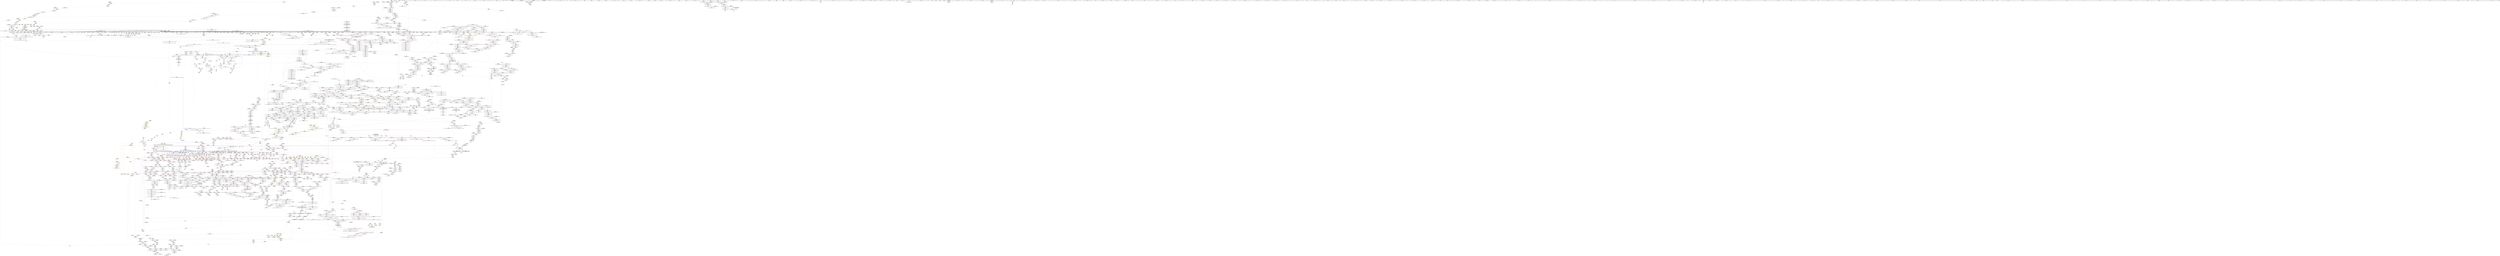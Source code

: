 digraph "SVFG" {
	label="SVFG";

	Node0x5618b212e3c0 [shape=record,color=grey,label="{NodeID: 0\nNullPtr}"];
	Node0x5618b212e3c0 -> Node0x5618b21eb0a0[style=solid];
	Node0x5618b212e3c0 -> Node0x5618b21eb1a0[style=solid];
	Node0x5618b212e3c0 -> Node0x5618b21eb270[style=solid];
	Node0x5618b212e3c0 -> Node0x5618b21eb340[style=solid];
	Node0x5618b212e3c0 -> Node0x5618b21eb410[style=solid];
	Node0x5618b212e3c0 -> Node0x5618b21eb4e0[style=solid];
	Node0x5618b212e3c0 -> Node0x5618b21eb5b0[style=solid];
	Node0x5618b212e3c0 -> Node0x5618b21eb680[style=solid];
	Node0x5618b212e3c0 -> Node0x5618b21eb750[style=solid];
	Node0x5618b212e3c0 -> Node0x5618b21eb820[style=solid];
	Node0x5618b212e3c0 -> Node0x5618b21eb8f0[style=solid];
	Node0x5618b212e3c0 -> Node0x5618b21eb9c0[style=solid];
	Node0x5618b212e3c0 -> Node0x5618b21eba90[style=solid];
	Node0x5618b212e3c0 -> Node0x5618b21ebb60[style=solid];
	Node0x5618b212e3c0 -> Node0x5618b21ebc30[style=solid];
	Node0x5618b212e3c0 -> Node0x5618b21ebd00[style=solid];
	Node0x5618b212e3c0 -> Node0x5618b21ebdd0[style=solid];
	Node0x5618b212e3c0 -> Node0x5618b21ebea0[style=solid];
	Node0x5618b212e3c0 -> Node0x5618b21ebf70[style=solid];
	Node0x5618b212e3c0 -> Node0x5618b21ec040[style=solid];
	Node0x5618b212e3c0 -> Node0x5618b21ec110[style=solid];
	Node0x5618b212e3c0 -> Node0x5618b21ec1e0[style=solid];
	Node0x5618b212e3c0 -> Node0x5618b21ec2b0[style=solid];
	Node0x5618b212e3c0 -> Node0x5618b21ec380[style=solid];
	Node0x5618b212e3c0 -> Node0x5618b21ec450[style=solid];
	Node0x5618b212e3c0 -> Node0x5618b21ec520[style=solid];
	Node0x5618b212e3c0 -> Node0x5618b21ec5f0[style=solid];
	Node0x5618b212e3c0 -> Node0x5618b21ec6c0[style=solid];
	Node0x5618b212e3c0 -> Node0x5618b21ec790[style=solid];
	Node0x5618b212e3c0 -> Node0x5618b21ec860[style=solid];
	Node0x5618b212e3c0 -> Node0x5618b21ec930[style=solid];
	Node0x5618b212e3c0 -> Node0x5618b21eca00[style=solid];
	Node0x5618b212e3c0 -> Node0x5618b21ecad0[style=solid];
	Node0x5618b212e3c0 -> Node0x5618b21ecba0[style=solid];
	Node0x5618b212e3c0 -> Node0x5618b21ecc70[style=solid];
	Node0x5618b212e3c0 -> Node0x5618b21ecd40[style=solid];
	Node0x5618b212e3c0 -> Node0x5618b21ece10[style=solid];
	Node0x5618b212e3c0 -> Node0x5618b21ecee0[style=solid];
	Node0x5618b212e3c0 -> Node0x5618b21ecfb0[style=solid];
	Node0x5618b212e3c0 -> Node0x5618b21ed080[style=solid];
	Node0x5618b212e3c0 -> Node0x5618b21ed150[style=solid];
	Node0x5618b212e3c0 -> Node0x5618b21ed220[style=solid];
	Node0x5618b212e3c0 -> Node0x5618b21ed2f0[style=solid];
	Node0x5618b212e3c0 -> Node0x5618b21ed3c0[style=solid];
	Node0x5618b212e3c0 -> Node0x5618b21ed490[style=solid];
	Node0x5618b212e3c0 -> Node0x5618b21ed560[style=solid];
	Node0x5618b212e3c0 -> Node0x5618b21ed630[style=solid];
	Node0x5618b212e3c0 -> Node0x5618b21ed700[style=solid];
	Node0x5618b212e3c0 -> Node0x5618b21ed7d0[style=solid];
	Node0x5618b212e3c0 -> Node0x5618b21ed8a0[style=solid];
	Node0x5618b212e3c0 -> Node0x5618b21ed970[style=solid];
	Node0x5618b212e3c0 -> Node0x5618b21eda40[style=solid];
	Node0x5618b212e3c0 -> Node0x5618b21edb10[style=solid];
	Node0x5618b212e3c0 -> Node0x5618b21edbe0[style=solid];
	Node0x5618b212e3c0 -> Node0x5618b21edcb0[style=solid];
	Node0x5618b212e3c0 -> Node0x5618b21edd80[style=solid];
	Node0x5618b212e3c0 -> Node0x5618b21ede50[style=solid];
	Node0x5618b212e3c0 -> Node0x5618b21edf20[style=solid];
	Node0x5618b212e3c0 -> Node0x5618b21edff0[style=solid];
	Node0x5618b212e3c0 -> Node0x5618b21ee0c0[style=solid];
	Node0x5618b212e3c0 -> Node0x5618b21ee190[style=solid];
	Node0x5618b212e3c0 -> Node0x5618b21ee260[style=solid];
	Node0x5618b212e3c0 -> Node0x5618b21ee330[style=solid];
	Node0x5618b212e3c0 -> Node0x5618b21ee400[style=solid];
	Node0x5618b212e3c0 -> Node0x5618b21ee4d0[style=solid];
	Node0x5618b212e3c0 -> Node0x5618b21ee5a0[style=solid];
	Node0x5618b212e3c0 -> Node0x5618b21ee670[style=solid];
	Node0x5618b212e3c0 -> Node0x5618b21ee740[style=solid];
	Node0x5618b212e3c0 -> Node0x5618b21ee810[style=solid];
	Node0x5618b212e3c0 -> Node0x5618b21ee8e0[style=solid];
	Node0x5618b212e3c0 -> Node0x5618b21ee9b0[style=solid];
	Node0x5618b212e3c0 -> Node0x5618b21eea80[style=solid];
	Node0x5618b212e3c0 -> Node0x5618b21eeb50[style=solid];
	Node0x5618b212e3c0 -> Node0x5618b21eec20[style=solid];
	Node0x5618b212e3c0 -> Node0x5618b21eecf0[style=solid];
	Node0x5618b212e3c0 -> Node0x5618b21eedc0[style=solid];
	Node0x5618b212e3c0 -> Node0x5618b21f9f30[style=solid];
	Node0x5618b212e3c0 -> Node0x5618b21ff310[style=solid];
	Node0x5618b212e3c0 -> Node0x5618b2201d50[style=solid];
	Node0x5618b212e3c0 -> Node0x5618b2201e20[style=solid];
	Node0x5618b212e3c0 -> Node0x5618b2201ef0[style=solid];
	Node0x5618b212e3c0 -> Node0x5618b2247850[style=solid];
	Node0x5618b212e3c0 -> Node0x5618b2282c70[style=solid];
	Node0x5618b212e3c0 -> Node0x5618b2287410[style=solid];
	Node0x5618b212e3c0 -> Node0x5618b2288910[style=solid];
	Node0x5618b212e3c0 -> Node0x5618b2288c10[style=solid];
	Node0x5618b212e3c0 -> Node0x5618b2289390[style=solid];
	Node0x5618b212e3c0 -> Node0x5618b2289690[style=solid];
	Node0x5618b212e3c0:s64 -> Node0x5618b24b00e0[style=solid,color=red];
	Node0x5618b212e3c0:s64 -> Node0x5618b24adb40[style=solid,color=red];
	Node0x5618b24b3230 [shape=record,color=black,label="{NodeID: 4871\n1868 = PHI(1859, )\n0th arg _ZNSt16allocator_traitsISaIiEE10deallocateERS0_Pim }"];
	Node0x5618b24b3230 -> Node0x5618b22042b0[style=solid];
	Node0x5618b21f7fc0 [shape=record,color=red,label="{NodeID: 1550\n3227\<--3219\n\<--__p.addr\n_ZN9__gnu_cxx13new_allocatorISt13_Rb_tree_nodeIiEE9constructIiJRKiEEEvPT_DpOT0_\n}"];
	Node0x5618b21f7fc0 -> Node0x5618b21e2f10[style=solid];
	Node0x5618b21d6170 [shape=record,color=green,label="{NodeID: 443\n2870\<--2871\nthis.addr\<--this.addr_field_insensitive\n_ZNSt4pairIPSt18_Rb_tree_node_baseS1_EC2IRPSt13_Rb_tree_nodeIiERS1_Lb1EEEOT_OT0_\n}"];
	Node0x5618b21d6170 -> Node0x5618b2224a20[style=solid];
	Node0x5618b21d6170 -> Node0x5618b22493f0[style=solid];
	Node0x5618b222f500 [shape=record,color=black,label="{NodeID: 3100\nMR_686V_2 = PHI(MR_686V_3, MR_686V_1, )\npts\{24240000 \}\n}"];
	Node0x5618b21e53a0 [shape=record,color=purple,label="{NodeID: 886\n496\<--17\n\<--.str.1\n_Z5solvev\n}"];
	Node0x5618b24a02e0 [shape=record,color=black,label="{NodeID: 4650\n473 = PHI(852, )\n}"];
	Node0x5618b24a02e0 -> Node0x5618b2215e80[style=solid];
	Node0x5618b221bcc0 [shape=record,color=red,label="{NodeID: 1329\n1622\<--1616\nthis1\<--this.addr\n_ZN9__gnu_cxx13new_allocatorIiEC2ERKS1_\n}"];
	Node0x5618b21805f0 [shape=record,color=green,label="{NodeID: 222\n1431\<--1432\n__n.addr\<--__n.addr_field_insensitive\n_ZNSt12_Vector_baseIiSaIiEEC2EmRKS0_\n}"];
	Node0x5618b21805f0 -> Node0x5618b221aae0[style=solid];
	Node0x5618b21805f0 -> Node0x5618b2201390[style=solid];
	Node0x5618b22034e0 [shape=record,color=blue,label="{NodeID: 1772\n1758\<--1755\n__n.addr\<--__n\n_ZNSt27__uninitialized_default_n_1ILb1EE18__uninit_default_nIPimEET_S3_T0_\n}"];
	Node0x5618b22034e0 -> Node0x5618b221c9c0[style=dashed];
	Node0x5618b21f20b0 [shape=record,color=black,label="{NodeID: 665\n736\<--735\n\<--this1\n_ZNSt6vectorIiSaIiEEC2EmRKiRKS0_\n|{<s0>80}}"];
	Node0x5618b21f20b0:s0 -> Node0x5618b24ae730[style=solid,color=red];
	Node0x5618b2210930 [shape=record,color=purple,label="{NodeID: 1108\n3389\<--3383\ncoerce.dive\<--__position\n_ZNSt8_Rb_treeIiiSt9_IdentityIiESt4lessIiESaIiEE12_M_erase_auxESt23_Rb_tree_const_iteratorIiE\n}"];
	Node0x5618b2210930 -> Node0x5618b224c8c0[style=solid];
	Node0x5618b213b470 [shape=record,color=green,label="{NodeID: 1\n7\<--1\n__dso_handle\<--dummyObj\nGlob }"];
	Node0x5618b24b3340 [shape=record,color=black,label="{NodeID: 4872\n1869 = PHI(1860, )\n1st arg _ZNSt16allocator_traitsISaIiEE10deallocateERS0_Pim }"];
	Node0x5618b24b3340 -> Node0x5618b2204380[style=solid];
	Node0x5618b21f8090 [shape=record,color=red,label="{NodeID: 1551\n3230\<--3221\n\<--__args.addr\n_ZN9__gnu_cxx13new_allocatorISt13_Rb_tree_nodeIiEE9constructIiJRKiEEEvPT_DpOT0_\n|{<s0>272}}"];
	Node0x5618b21f8090:s0 -> Node0x5618b24bc970[style=solid,color=red];
	Node0x5618b21d6240 [shape=record,color=green,label="{NodeID: 444\n2872\<--2873\n__x.addr\<--__x.addr_field_insensitive\n_ZNSt4pairIPSt18_Rb_tree_node_baseS1_EC2IRPSt13_Rb_tree_nodeIiERS1_Lb1EEEOT_OT0_\n}"];
	Node0x5618b21d6240 -> Node0x5618b2224af0[style=solid];
	Node0x5618b21d6240 -> Node0x5618b22494c0[style=solid];
	Node0x5618b222fa00 [shape=record,color=black,label="{NodeID: 3101\nMR_689V_3 = PHI(MR_689V_4, MR_689V_2, )\npts\{24080000 24080001 \}\n}"];
	Node0x5618b21e5470 [shape=record,color=purple,label="{NodeID: 887\n497\<--19\n\<--__PRETTY_FUNCTION__._Z5solvev\n_Z5solvev\n}"];
	Node0x5618b24a0420 [shape=record,color=black,label="{NodeID: 4651\n478 = PHI(835, )\n}"];
	Node0x5618b24a0420 -> Node0x5618b21fc4c0[style=solid];
	Node0x5618b221bd90 [shape=record,color=red,label="{NodeID: 1330\n1633\<--1627\nthis1\<--this.addr\n_ZNSt12_Vector_baseIiSaIiEE11_M_allocateEm\n}"];
	Node0x5618b221bd90 -> Node0x5618b2209f90[style=solid];
	Node0x5618b21806c0 [shape=record,color=green,label="{NodeID: 223\n1433\<--1434\n__a.addr\<--__a.addr_field_insensitive\n_ZNSt12_Vector_baseIiSaIiEEC2EmRKS0_\n}"];
	Node0x5618b21806c0 -> Node0x5618b221abb0[style=solid];
	Node0x5618b21806c0 -> Node0x5618b2201460[style=solid];
	Node0x5618b22035b0 [shape=record,color=blue,label="{NodeID: 1773\n1760\<--22\nref.tmp\<--\n_ZNSt27__uninitialized_default_n_1ILb1EE18__uninit_default_nIPimEET_S3_T0_\n|{<s0>156}}"];
	Node0x5618b22035b0:s0 -> Node0x5618b2388410[style=dashed,color=red];
	Node0x5618b21f2180 [shape=record,color=black,label="{NodeID: 666\n751\<--735\n\<--this1\n_ZNSt6vectorIiSaIiEEC2EmRKiRKS0_\n|{<s0>82}}"];
	Node0x5618b21f2180:s0 -> Node0x5618b24b2c60[style=solid,color=red];
	Node0x5618b2210a00 [shape=record,color=purple,label="{NodeID: 1109\n3393\<--3383\n_M_node\<--__position\n_ZNSt8_Rb_treeIiiSt9_IdentityIiESt4lessIiESaIiEE12_M_erase_auxESt23_Rb_tree_const_iteratorIiE\n}"];
	Node0x5618b2210a00 -> Node0x5618b21f9340[style=solid];
	Node0x5618b21780b0 [shape=record,color=green,label="{NodeID: 2\n14\<--1\n_ZSt3cin\<--dummyObj\nGlob }"];
	Node0x5618b24b3450 [shape=record,color=black,label="{NodeID: 4873\n1870 = PHI(1861, )\n2nd arg _ZNSt16allocator_traitsISaIiEE10deallocateERS0_Pim }"];
	Node0x5618b24b3450 -> Node0x5618b2204450[style=solid];
	Node0x5618b21f8160 [shape=record,color=red,label="{NodeID: 1552\n3232\<--3231\n\<--call\n_ZN9__gnu_cxx13new_allocatorISt13_Rb_tree_nodeIiEE9constructIiJRKiEEEvPT_DpOT0_\n}"];
	Node0x5618b21f8160 -> Node0x5618b224b880[style=solid];
	Node0x5618b21d6310 [shape=record,color=green,label="{NodeID: 445\n2874\<--2875\n__y.addr\<--__y.addr_field_insensitive\n_ZNSt4pairIPSt18_Rb_tree_node_baseS1_EC2IRPSt13_Rb_tree_nodeIiERS1_Lb1EEEOT_OT0_\n}"];
	Node0x5618b21d6310 -> Node0x5618b2224bc0[style=solid];
	Node0x5618b21d6310 -> Node0x5618b2249590[style=solid];
	Node0x5618b222ff00 [shape=record,color=black,label="{NodeID: 3102\nMR_691V_3 = PHI(MR_691V_1, MR_691V_2, )\npts\{1020001 1020002 1020004 31780004 \}\n|{<s0>85}}"];
	Node0x5618b222ff00:s0 -> Node0x5618b23c1c10[style=dashed,color=blue];
	Node0x5618b21e5540 [shape=record,color=purple,label="{NodeID: 888\n561\<--25\n\<--.str.2\n_Z5solvev\n}"];
	Node0x5618b24a0560 [shape=record,color=black,label="{NodeID: 4652\n483 = PHI(871, )\n}"];
	Node0x5618b24a0560 -> Node0x5618b21fc590[style=solid];
	Node0x5618b237d2e0 [shape=record,color=yellow,style=double,label="{NodeID: 3545\n323V_1 = ENCHI(MR_323V_0)\npts\{820000 820001 \}\nFun[_ZN9__gnu_cxx17__normal_iteratorIPiSt6vectorIiSaIiEEEC2ERKS1_]}"];
	Node0x5618b237d2e0 -> Node0x5618b2221620[style=dashed];
	Node0x5618b221be60 [shape=record,color=red,label="{NodeID: 1331\n1634\<--1629\n\<--__n.addr\n_ZNSt12_Vector_baseIiSaIiEE11_M_allocateEm\n}"];
	Node0x5618b221be60 -> Node0x5618b2289210[style=solid];
	Node0x5618b2180790 [shape=record,color=green,label="{NodeID: 224\n1435\<--1436\nexn.slot\<--exn.slot_field_insensitive\n_ZNSt12_Vector_baseIiSaIiEEC2EmRKS0_\n}"];
	Node0x5618b2180790 -> Node0x5618b221ac80[style=solid];
	Node0x5618b2180790 -> Node0x5618b2201530[style=solid];
	Node0x5618b2203680 [shape=record,color=blue,label="{NodeID: 1774\n1775\<--1772\n__first.addr\<--__first\n_ZSt6fill_nIPimiET_S1_T0_RKT1_\n}"];
	Node0x5618b2203680 -> Node0x5618b221ca90[style=dashed];
	Node0x5618b21f2250 [shape=record,color=black,label="{NodeID: 667\n821\<--793\n\<--retval\n_ZNSt3setIiSt4lessIiESaIiEE6insertERKi\n}"];
	Node0x5618b21f2250 -> Node0x5618b2217880[style=solid];
	Node0x5618b2210ad0 [shape=record,color=purple,label="{NodeID: 1110\n3395\<--3392\n_M_impl\<--this1\n_ZNSt8_Rb_treeIiiSt9_IdentityIiESt4lessIiESaIiEE12_M_erase_auxESt23_Rb_tree_const_iteratorIiE\n}"];
	Node0x5618b2210ad0 -> Node0x5618b21e3db0[style=solid];
	Node0x5618b2178140 [shape=record,color=green,label="{NodeID: 3\n15\<--1\n.str\<--dummyObj\nGlob }"];
	Node0x5618b24b3560 [shape=record,color=black,label="{NodeID: 4874\n2996 = PHI(2890, 2940, )\n0th arg _ZSt7forwardIRPSt18_Rb_tree_node_baseEOT_RNSt16remove_referenceIS3_E4typeE }"];
	Node0x5618b24b3560 -> Node0x5618b224a290[style=solid];
	Node0x5618b238be00 [shape=record,color=yellow,style=double,label="{NodeID: 3767\n853V_1 = ENCHI(MR_853V_0)\npts\{33370000 \}\nFun[_ZNKSt23_Rb_tree_const_iteratorIiE13_M_const_castEv]}"];
	Node0x5618b238be00 -> Node0x5618b21f95b0[style=dashed];
	Node0x5618b21f8230 [shape=record,color=red,label="{NodeID: 1553\n3240\<--3237\n\<--__t.addr\n_ZSt7forwardISt17_Rb_tree_iteratorIiEEOT_RNSt16remove_referenceIS2_E4typeE\n}"];
	Node0x5618b21f8230 -> Node0x5618b21e30b0[style=solid];
	Node0x5618b21d63e0 [shape=record,color=green,label="{NodeID: 446\n2884\<--2885\n_ZSt7forwardIRPSt13_Rb_tree_nodeIiEEOT_RNSt16remove_referenceIS4_E4typeE\<--_ZSt7forwardIRPSt13_Rb_tree_nodeIiEEOT_RNSt16remove_referenceIS4_E4typeE_field_insensitive\n}"];
	Node0x5618b21e5610 [shape=record,color=purple,label="{NodeID: 889\n571\<--27\n\<--.str.3\n_Z5solvev\n}"];
	Node0x5618b24a06a0 [shape=record,color=black,label="{NodeID: 4653\n490 = PHI(692, )\n}"];
	Node0x5618b24a06a0 -> Node0x5618b2216020[style=solid];
	Node0x5618b221bf30 [shape=record,color=red,label="{NodeID: 1332\n1639\<--1629\n\<--__n.addr\n_ZNSt12_Vector_baseIiSaIiEE11_M_allocateEm\n|{<s0>149}}"];
	Node0x5618b221bf30:s0 -> Node0x5618b24b13e0[style=solid,color=red];
	Node0x5618b2180860 [shape=record,color=green,label="{NodeID: 225\n1437\<--1438\nehselector.slot\<--ehselector.slot_field_insensitive\n_ZNSt12_Vector_baseIiSaIiEEC2EmRKS0_\n}"];
	Node0x5618b2180860 -> Node0x5618b221ad50[style=solid];
	Node0x5618b2180860 -> Node0x5618b2201600[style=solid];
	Node0x5618b2203750 [shape=record,color=blue,label="{NodeID: 1775\n1777\<--1773\n__n.addr\<--__n\n_ZSt6fill_nIPimiET_S1_T0_RKT1_\n}"];
	Node0x5618b2203750 -> Node0x5618b221cb60[style=dashed];
	Node0x5618b21f2320 [shape=record,color=black,label="{NodeID: 668\n809\<--799\n\<--__p\n_ZNSt3setIiSt4lessIiESaIiEE6insertERKi\n}"];
	Node0x5618b21f2320 -> Node0x5618b21e6540[style=solid];
	Node0x5618b21f2320 -> Node0x5618b21e6610[style=solid];
	Node0x5618b2210ba0 [shape=record,color=purple,label="{NodeID: 1111\n3407\<--3392\n_M_impl2\<--this1\n_ZNSt8_Rb_treeIiiSt9_IdentityIiESt4lessIiESaIiEE12_M_erase_auxESt23_Rb_tree_const_iteratorIiE\n}"];
	Node0x5618b2210ba0 -> Node0x5618b21e4020[style=solid];
	Node0x5618b2178800 [shape=record,color=green,label="{NodeID: 4\n17\<--1\n.str.1\<--dummyObj\nGlob }"];
	Node0x5618b24b36b0 [shape=record,color=black,label="{NodeID: 4875\n3381 = PHI(3343, )\n0th arg _ZNSt8_Rb_treeIiiSt9_IdentityIiESt4lessIiESaIiEE12_M_erase_auxESt23_Rb_tree_const_iteratorIiE }"];
	Node0x5618b24b36b0 -> Node0x5618b224c990[style=solid];
	Node0x5618b238bee0 [shape=record,color=yellow,style=double,label="{NodeID: 3768\n870V_1 = ENCHI(MR_870V_0)\npts\{34190000 \}\nFun[_ZNKSt23_Rb_tree_const_iteratorIiE13_M_const_castEv]|{<s0>282}}"];
	Node0x5618b238bee0:s0 -> Node0x5618b2248ca0[style=dashed,color=red];
	Node0x5618b21f8300 [shape=record,color=red,label="{NodeID: 1554\n3247\<--3244\n\<--__t.addr\n_ZSt7forwardIbEOT_RNSt16remove_referenceIS0_E4typeE\n}"];
	Node0x5618b21f8300 -> Node0x5618b21e3180[style=solid];
	Node0x5618b21d64e0 [shape=record,color=green,label="{NodeID: 447\n2892\<--2893\n_ZSt7forwardIRPSt18_Rb_tree_node_baseEOT_RNSt16remove_referenceIS3_E4typeE\<--_ZSt7forwardIRPSt18_Rb_tree_node_baseEOT_RNSt16remove_referenceIS3_E4typeE_field_insensitive\n}"];
	Node0x5618b21e56e0 [shape=record,color=purple,label="{NodeID: 890\n3439\<--29\nllvm.global_ctors_0\<--llvm.global_ctors\nGlob }"];
	Node0x5618b21e56e0 -> Node0x5618b21f9d30[style=solid];
	Node0x5618b24a07e0 [shape=record,color=black,label="{NodeID: 4654\n509 = PHI(692, )\n}"];
	Node0x5618b24a07e0 -> Node0x5618b21fc730[style=solid];
	Node0x5618b221c000 [shape=record,color=red,label="{NodeID: 1333\n1656\<--1650\n\<--__a.addr\n_ZNSt16allocator_traitsISaIiEE8allocateERS0_m\n}"];
	Node0x5618b221c000 -> Node0x5618b21f4d60[style=solid];
	Node0x5618b2180930 [shape=record,color=green,label="{NodeID: 226\n1446\<--1447\n_ZNSt12_Vector_baseIiSaIiEE12_Vector_implC2ERKS0_\<--_ZNSt12_Vector_baseIiSaIiEE12_Vector_implC2ERKS0__field_insensitive\n}"];
	Node0x5618b2203820 [shape=record,color=blue,label="{NodeID: 1776\n1779\<--1774\n__value.addr\<--__value\n_ZSt6fill_nIPimiET_S1_T0_RKT1_\n}"];
	Node0x5618b2203820 -> Node0x5618b221cc30[style=dashed];
	Node0x5618b21f23f0 [shape=record,color=black,label="{NodeID: 669\n790\<--822\n_ZNSt3setIiSt4lessIiESaIiEE6insertERKi_ret\<--\n_ZNSt3setIiSt4lessIiESaIiEE6insertERKi\n|{<s0>48|<s1>58}}"];
	Node0x5618b21f23f0:s0 -> Node0x5618b249ff20[style=solid,color=blue];
	Node0x5618b21f23f0:s1 -> Node0x5618b24a0920[style=solid,color=blue];
	Node0x5618b2210c70 [shape=record,color=purple,label="{NodeID: 1112\n3397\<--3396\nadd.ptr\<--\n_ZNSt8_Rb_treeIiiSt9_IdentityIiESt4lessIiESaIiEE12_M_erase_auxESt23_Rb_tree_const_iteratorIiE\n}"];
	Node0x5618b2210c70 -> Node0x5618b21e3e80[style=solid];
	Node0x5618b2178890 [shape=record,color=green,label="{NodeID: 5\n19\<--1\n__PRETTY_FUNCTION__._Z5solvev\<--dummyObj\nGlob }"];
	Node0x5618b24b37c0 [shape=record,color=black,label="{NodeID: 4876\n3382 = PHI(3354, )\n1st arg _ZNSt8_Rb_treeIiiSt9_IdentityIiESt4lessIiESaIiEE12_M_erase_auxESt23_Rb_tree_const_iteratorIiE }"];
	Node0x5618b24b37c0 -> Node0x5618b224c8c0[style=solid];
	Node0x5618b21f83d0 [shape=record,color=red,label="{NodeID: 1555\n3254\<--3251\n\<--__t.addr\n_ZSt7forwardIRSt17_Rb_tree_iteratorIiEEOT_RNSt16remove_referenceIS3_E4typeE\n}"];
	Node0x5618b21f83d0 -> Node0x5618b21e3250[style=solid];
	Node0x5618b21d65e0 [shape=record,color=green,label="{NodeID: 448\n2899\<--2900\nthis.addr\<--this.addr_field_insensitive\n_ZNSt17_Rb_tree_iteratorIiEmmEv\n}"];
	Node0x5618b21d65e0 -> Node0x5618b2224e30[style=solid];
	Node0x5618b21d65e0 -> Node0x5618b2249800[style=solid];
	Node0x5618b21e57e0 [shape=record,color=purple,label="{NodeID: 891\n3440\<--29\nllvm.global_ctors_1\<--llvm.global_ctors\nGlob }"];
	Node0x5618b21e57e0 -> Node0x5618b21f9e30[style=solid];
	Node0x5618b24a0920 [shape=record,color=black,label="{NodeID: 4655\n545 = PHI(790, )\n}"];
	Node0x5618b237d5e0 [shape=record,color=yellow,style=double,label="{NodeID: 3548\n62V_1 = ENCHI(MR_62V_0)\npts\{1020004 \}\nFun[_ZNSt3setIiSt4lessIiESaIiEE5eraseB5cxx11ESt23_Rb_tree_const_iteratorIiE]|{<s0>92}}"];
	Node0x5618b237d5e0:s0 -> Node0x5618b22f7070[style=dashed,color=red];
	Node0x5618b221c0d0 [shape=record,color=red,label="{NodeID: 1334\n1658\<--1652\n\<--__n.addr\n_ZNSt16allocator_traitsISaIiEE8allocateERS0_m\n|{<s0>150}}"];
	Node0x5618b221c0d0:s0 -> Node0x5618b24affd0[style=solid,color=red];
	Node0x5618b2180a30 [shape=record,color=green,label="{NodeID: 227\n1450\<--1451\n_ZNSt12_Vector_baseIiSaIiEE17_M_create_storageEm\<--_ZNSt12_Vector_baseIiSaIiEE17_M_create_storageEm_field_insensitive\n}"];
	Node0x5618b22038f0 [shape=record,color=blue,label="{NodeID: 1777\n1798\<--1795\n__first.addr\<--__first\n_ZSt10__fill_n_aIPimiEN9__gnu_cxx11__enable_ifIXsr11__is_scalarIT1_EE7__valueET_E6__typeES4_T0_RKS3_\n}"];
	Node0x5618b22038f0 -> Node0x5618b222b400[style=dashed];
	Node0x5618b21f24c0 [shape=record,color=black,label="{NodeID: 670\n824\<--831\n_ZNKSt3setIiSt4lessIiESaIiEE4sizeEv_ret\<--call\n_ZNKSt3setIiSt4lessIiESaIiEE4sizeEv\n|{<s0>50}}"];
	Node0x5618b21f24c0:s0 -> Node0x5618b24a0030[style=solid,color=blue];
	Node0x5618b2210d40 [shape=record,color=purple,label="{NodeID: 1113\n3399\<--3398\n_M_header\<--\n_ZNSt8_Rb_treeIiiSt9_IdentityIiESt4lessIiESaIiEE12_M_erase_auxESt23_Rb_tree_const_iteratorIiE\n}"];
	Node0x5618b2178920 [shape=record,color=green,label="{NodeID: 6\n22\<--1\n\<--dummyObj\nCan only get source location for instruction, argument, global var or function.}"];
	Node0x5618b24b38d0 [shape=record,color=black,label="{NodeID: 4877\n1754 = PHI(1747, )\n0th arg _ZNSt27__uninitialized_default_n_1ILb1EE18__uninit_default_nIPimEET_S3_T0_ }"];
	Node0x5618b24b38d0 -> Node0x5618b2203410[style=solid];
	Node0x5618b21f84a0 [shape=record,color=red,label="{NodeID: 1556\n3265\<--3259\nthis1\<--this.addr\n_ZNSt23_Rb_tree_const_iteratorIiEC2ERKSt17_Rb_tree_iteratorIiE\n}"];
	Node0x5618b21f84a0 -> Node0x5618b220f820[style=solid];
	Node0x5618b21d66b0 [shape=record,color=green,label="{NodeID: 449\n2906\<--2907\n_ZSt18_Rb_tree_decrementPSt18_Rb_tree_node_base\<--_ZSt18_Rb_tree_decrementPSt18_Rb_tree_node_base_field_insensitive\n}"];
	Node0x5618b21e58e0 [shape=record,color=purple,label="{NodeID: 892\n3441\<--29\nllvm.global_ctors_2\<--llvm.global_ctors\nGlob }"];
	Node0x5618b21e58e0 -> Node0x5618b21f9f30[style=solid];
	Node0x5618b24a0a30 [shape=record,color=black,label="{NodeID: 4656\n562 = PHI()\n}"];
	Node0x5618b237d6c0 [shape=record,color=yellow,style=double,label="{NodeID: 3549\n184V_1 = ENCHI(MR_184V_0)\npts\{8750000 \}\nFun[_ZNSt3setIiSt4lessIiESaIiEE5eraseB5cxx11ESt23_Rb_tree_const_iteratorIiE]|{<s0>93}}"];
	Node0x5618b237d6c0:s0 -> Node0x5618b224bd60[style=dashed,color=red];
	Node0x5618b221c1a0 [shape=record,color=red,label="{NodeID: 1335\n1676\<--1667\nthis1\<--this.addr\n_ZN9__gnu_cxx13new_allocatorIiE8allocateEmPKv\n|{<s0>151}}"];
	Node0x5618b221c1a0:s0 -> Node0x5618b24af550[style=solid,color=red];
	Node0x5618b2180b30 [shape=record,color=green,label="{NodeID: 228\n1459\<--1460\n_ZNSt12_Vector_baseIiSaIiEE12_Vector_implD2Ev\<--_ZNSt12_Vector_baseIiSaIiEE12_Vector_implD2Ev_field_insensitive\n}"];
	Node0x5618b22039c0 [shape=record,color=blue,label="{NodeID: 1778\n1800\<--1796\n__n.addr\<--__n\n_ZSt10__fill_n_aIPimiEN9__gnu_cxx11__enable_ifIXsr11__is_scalarIT1_EE7__valueET_E6__typeES4_T0_RKS3_\n}"];
	Node0x5618b22039c0 -> Node0x5618b221cf70[style=dashed];
	Node0x5618b21f2590 [shape=record,color=black,label="{NodeID: 671\n835\<--850\n_ZNKSt3setIiSt4lessIiESaIiEE5beginEv_ret\<--\n_ZNKSt3setIiSt4lessIiESaIiEE5beginEv\n|{<s0>51|<s1>53}}"];
	Node0x5618b21f2590:s0 -> Node0x5618b24a01a0[style=solid,color=blue];
	Node0x5618b21f2590:s1 -> Node0x5618b24a0420[style=solid,color=blue];
	Node0x5618b2210e10 [shape=record,color=purple,label="{NodeID: 1114\n3409\<--3408\nadd.ptr3\<--\n_ZNSt8_Rb_treeIiiSt9_IdentityIiESt4lessIiESaIiEE12_M_erase_auxESt23_Rb_tree_const_iteratorIiE\n}"];
	Node0x5618b2210e10 -> Node0x5618b21e40f0[style=solid];
	Node0x5618b21789b0 [shape=record,color=green,label="{NodeID: 7\n24\<--1\n_ZSt4cout\<--dummyObj\nGlob }"];
	Node0x5618b24b39e0 [shape=record,color=black,label="{NodeID: 4878\n2867 = PHI(2514, 2514, )\n0th arg _ZNSt4pairIPSt18_Rb_tree_node_baseS1_EC2IRPSt13_Rb_tree_nodeIiERS1_Lb1EEEOT_OT0_ }"];
	Node0x5618b24b39e0 -> Node0x5618b22493f0[style=solid];
	Node0x5618b238c1e0 [shape=record,color=yellow,style=double,label="{NodeID: 3771\n58V_1 = ENCHI(MR_58V_0)\npts\{1020002 \}\nFun[_ZNSt8_Rb_treeIiiSt9_IdentityIiESt4lessIiESaIiEE5beginEv]}"];
	Node0x5618b238c1e0 -> Node0x5618b2224880[style=dashed];
	Node0x5618b21f8570 [shape=record,color=red,label="{NodeID: 1557\n3267\<--3261\n\<--__it.addr\n_ZNSt23_Rb_tree_const_iteratorIiEC2ERKSt17_Rb_tree_iteratorIiE\n}"];
	Node0x5618b21f8570 -> Node0x5618b220f8f0[style=solid];
	Node0x5618b21d67b0 [shape=record,color=green,label="{NodeID: 450\n2913\<--2914\n__x.addr\<--__x.addr_field_insensitive\n_ZNSt8_Rb_treeIiiSt9_IdentityIiESt4lessIiESaIiEE6_S_keyEPKSt18_Rb_tree_node_base\n}"];
	Node0x5618b21d67b0 -> Node0x5618b2224fd0[style=solid];
	Node0x5618b21d67b0 -> Node0x5618b22499a0[style=solid];
	Node0x5618b21e59e0 [shape=record,color=purple,label="{NodeID: 893\n471\<--111\ncoerce.dive\<--ref.tmp151\n_Z5solvev\n}"];
	Node0x5618b21e59e0 -> Node0x5618b21fc320[style=solid];
	Node0x5618b24a0b00 [shape=record,color=black,label="{NodeID: 4657\n568 = PHI()\n}"];
	Node0x5618b221c270 [shape=record,color=red,label="{NodeID: 1336\n1677\<--1669\n\<--__n.addr\n_ZN9__gnu_cxx13new_allocatorIiE8allocateEmPKv\n}"];
	Node0x5618b221c270 -> Node0x5618b2288d90[style=solid];
	Node0x5618b21d6e80 [shape=record,color=green,label="{NodeID: 229\n1470\<--1471\nthis.addr\<--this.addr_field_insensitive\n_ZNSt6vectorIiSaIiEE21_M_default_initializeEm\n}"];
	Node0x5618b21d6e80 -> Node0x5618b221ae20[style=solid];
	Node0x5618b21d6e80 -> Node0x5618b22016d0[style=solid];
	Node0x5618b2203a90 [shape=record,color=blue,label="{NodeID: 1779\n1802\<--1797\n__value.addr\<--__value\n_ZSt10__fill_n_aIPimiEN9__gnu_cxx11__enable_ifIXsr11__is_scalarIT1_EE7__valueET_E6__typeES4_T0_RKS3_\n}"];
	Node0x5618b2203a90 -> Node0x5618b221d040[style=dashed];
	Node0x5618b21f2660 [shape=record,color=black,label="{NodeID: 672\n860\<--859\n\<--\n_ZNKSt23_Rb_tree_const_iteratorIiEdeEv\n|{<s0>89}}"];
	Node0x5618b21f2660:s0 -> Node0x5618b24a8b60[style=solid,color=red];
	Node0x5618b2210ee0 [shape=record,color=purple,label="{NodeID: 1115\n3411\<--3410\n_M_node_count\<--\n_ZNSt8_Rb_treeIiiSt9_IdentityIiESt4lessIiESaIiEE12_M_erase_auxESt23_Rb_tree_const_iteratorIiE\n}"];
	Node0x5618b2210ee0 -> Node0x5618b21f9410[style=solid];
	Node0x5618b2210ee0 -> Node0x5618b224cb30[style=solid];
	Node0x5618b2178a70 [shape=record,color=green,label="{NodeID: 8\n25\<--1\n.str.2\<--dummyObj\nGlob }"];
	Node0x5618b24b3bf0 [shape=record,color=black,label="{NodeID: 4879\n2868 = PHI(2520, 2520, )\n1st arg _ZNSt4pairIPSt18_Rb_tree_node_baseS1_EC2IRPSt13_Rb_tree_nodeIiERS1_Lb1EEEOT_OT0_ }"];
	Node0x5618b24b3bf0 -> Node0x5618b22494c0[style=solid];
	Node0x5618b238c2c0 [shape=record,color=yellow,style=double,label="{NodeID: 3772\n554V_1 = ENCHI(MR_554V_0)\npts\{28500000 \}\nFun[_ZNSt8_Rb_treeIiiSt9_IdentityIiESt4lessIiESaIiEE5beginEv]|{<s0>239}}"];
	Node0x5618b238c2c0:s0 -> Node0x5618b2248ca0[style=dashed,color=red];
	Node0x5618b21f8640 [shape=record,color=red,label="{NodeID: 1558\n3269\<--3268\n\<--_M_node2\n_ZNSt23_Rb_tree_const_iteratorIiEC2ERKSt17_Rb_tree_iteratorIiE\n}"];
	Node0x5618b21f8640 -> Node0x5618b224bd60[style=solid];
	Node0x5618b21d6880 [shape=record,color=green,label="{NodeID: 451\n2915\<--2916\nref.tmp\<--ref.tmp_field_insensitive\n_ZNSt8_Rb_treeIiiSt9_IdentityIiESt4lessIiESaIiEE6_S_keyEPKSt18_Rb_tree_node_base\n|{<s0>244}}"];
	Node0x5618b21d6880:s0 -> Node0x5618b24b8330[style=solid,color=red];
	Node0x5618b21e5ab0 [shape=record,color=purple,label="{NodeID: 894\n479\<--113\ncoerce.dive155\<--agg.tmp\n_Z5solvev\n}"];
	Node0x5618b21e5ab0 -> Node0x5618b21fc4c0[style=solid];
	Node0x5618b24a0bd0 [shape=record,color=black,label="{NodeID: 4658\n572 = PHI()\n}"];
	Node0x5618b221c340 [shape=record,color=red,label="{NodeID: 1337\n1687\<--1669\n\<--__n.addr\n_ZN9__gnu_cxx13new_allocatorIiE8allocateEmPKv\n}"];
	Node0x5618b221c340 -> Node0x5618b2286210[style=solid];
	Node0x5618b21d6f50 [shape=record,color=green,label="{NodeID: 230\n1472\<--1473\n__n.addr\<--__n.addr_field_insensitive\n_ZNSt6vectorIiSaIiEE21_M_default_initializeEm\n}"];
	Node0x5618b21d6f50 -> Node0x5618b221aef0[style=solid];
	Node0x5618b21d6f50 -> Node0x5618b22017a0[style=solid];
	Node0x5618b2203b60 [shape=record,color=blue,label="{NodeID: 1780\n1804\<--1812\n__tmp\<--\n_ZSt10__fill_n_aIPimiEN9__gnu_cxx11__enable_ifIXsr11__is_scalarIT1_EE7__valueET_E6__typeES4_T0_RKS3_\n}"];
	Node0x5618b2203b60 -> Node0x5618b221d110[style=dashed];
	Node0x5618b21f2730 [shape=record,color=black,label="{NodeID: 673\n852\<--861\n_ZNKSt23_Rb_tree_const_iteratorIiEdeEv_ret\<--call\n_ZNKSt23_Rb_tree_const_iteratorIiEdeEv\n|{<s0>52}}"];
	Node0x5618b21f2730:s0 -> Node0x5618b24a02e0[style=solid,color=blue];
	Node0x5618b236bb50 [shape=record,color=yellow,style=double,label="{NodeID: 3330\n78V_1 = ENCHI(MR_78V_0)\npts\{31780004 \}\nFun[_ZNSt16allocator_traitsISaISt13_Rb_tree_nodeIiEEE9constructIiJRKiEEEvRS2_PT_DpOT0_]|{<s0>271}}"];
	Node0x5618b236bb50:s0 -> Node0x5618b224b880[style=dashed,color=red];
	Node0x5618b2210fb0 [shape=record,color=purple,label="{NodeID: 1116\n3427\<--3418\ncoerce.dive\<--retval\n_ZNKSt23_Rb_tree_const_iteratorIiE13_M_const_castEv\n}"];
	Node0x5618b2210fb0 -> Node0x5618b21f9680[style=solid];
	Node0x5618b2178b30 [shape=record,color=green,label="{NodeID: 9\n27\<--1\n.str.3\<--dummyObj\nGlob }"];
	Node0x5618b24b3d70 [shape=record,color=black,label="{NodeID: 4880\n2869 = PHI(2522, 2522, )\n2nd arg _ZNSt4pairIPSt18_Rb_tree_node_baseS1_EC2IRPSt13_Rb_tree_nodeIiERS1_Lb1EEEOT_OT0_ }"];
	Node0x5618b24b3d70 -> Node0x5618b2249590[style=solid];
	Node0x5618b21f8710 [shape=record,color=red,label="{NodeID: 1559\n3277\<--3274\n\<--__t.addr\n_ZSt7forwardIRbEOT_RNSt16remove_referenceIS1_E4typeE\n}"];
	Node0x5618b21f8710 -> Node0x5618b21e3320[style=solid];
	Node0x5618b21d6950 [shape=record,color=green,label="{NodeID: 452\n2920\<--2921\n_ZNSt8_Rb_treeIiiSt9_IdentityIiESt4lessIiESaIiEE8_S_valueEPKSt18_Rb_tree_node_base\<--_ZNSt8_Rb_treeIiiSt9_IdentityIiESt4lessIiESaIiEE8_S_valueEPKSt18_Rb_tree_node_base_field_insensitive\n}"];
	Node0x5618b21e5b80 [shape=record,color=purple,label="{NodeID: 895\n481\<--113\ncoerce.dive156\<--agg.tmp\n_Z5solvev\n}"];
	Node0x5618b21e5b80 -> Node0x5618b2215f50[style=solid];
	Node0x5618b24a0ca0 [shape=record,color=black,label="{NodeID: 4659\n1483 = PHI(1725, )\n|{<s0>140}}"];
	Node0x5618b24a0ca0:s0 -> Node0x5618b24a97c0[style=solid,color=red];
	Node0x5618b221c410 [shape=record,color=red,label="{NodeID: 1338\n1700\<--1697\nthis1\<--this.addr\n_ZNK9__gnu_cxx13new_allocatorIiE8max_sizeEv\n}"];
	Node0x5618b21d7020 [shape=record,color=green,label="{NodeID: 231\n1485\<--1486\n_ZSt27__uninitialized_default_n_aIPimiET_S1_T0_RSaIT1_E\<--_ZSt27__uninitialized_default_n_aIPimiET_S1_T0_RSaIT1_E_field_insensitive\n}"];
	Node0x5618b2203c30 [shape=record,color=blue,label="{NodeID: 1781\n1806\<--1814\n__niter\<--\n_ZSt10__fill_n_aIPimiEN9__gnu_cxx11__enable_ifIXsr11__is_scalarIT1_EE7__valueET_E6__typeES4_T0_RKS3_\n}"];
	Node0x5618b2203c30 -> Node0x5618b222b900[style=dashed];
	Node0x5618b21f2800 [shape=record,color=black,label="{NodeID: 674\n890\<--876\n\<--__position\n_ZNSt3setIiSt4lessIiESaIiEE5eraseB5cxx11ESt23_Rb_tree_const_iteratorIiE\n}"];
	Node0x5618b21f2800 -> Node0x5618b21e6fd0[style=solid];
	Node0x5618b236bc30 [shape=record,color=yellow,style=double,label="{NodeID: 3331\n164V_1 = ENCHI(MR_164V_0)\npts\{104 118 \}\nFun[_ZNSt16allocator_traitsISaISt13_Rb_tree_nodeIiEEE9constructIiJRKiEEEvRS2_PT_DpOT0_]|{<s0>271}}"];
	Node0x5618b236bc30:s0 -> Node0x5618b237b380[style=dashed,color=red];
	Node0x5618b2211080 [shape=record,color=purple,label="{NodeID: 1117\n3424\<--3423\n_M_node\<--this1\n_ZNKSt23_Rb_tree_const_iteratorIiE13_M_const_castEv\n}"];
	Node0x5618b2211080 -> Node0x5618b21f95b0[style=solid];
	Node0x5618b2178bf0 [shape=record,color=green,label="{NodeID: 10\n30\<--1\n\<--dummyObj\nCan only get source location for instruction, argument, global var or function.}"];
	Node0x5618b24b3ef0 [shape=record,color=black,label="{NodeID: 4881\n634 = PHI(61, 69, 73, )\n0th arg _ZNSt6vectorIiSaIiEEC2EmRKS0_ }"];
	Node0x5618b24b3ef0 -> Node0x5618b21fcf50[style=solid];
	Node0x5618b238c4b0 [shape=record,color=yellow,style=double,label="{NodeID: 3774\n62V_1 = ENCHI(MR_62V_0)\npts\{1020004 \}\nFun[_ZNKSt8_Rb_treeIiiSt9_IdentityIiESt4lessIiESaIiEE4sizeEv]}"];
	Node0x5618b238c4b0 -> Node0x5618b21f88b0[style=dashed];
	Node0x5618b21f87e0 [shape=record,color=red,label="{NodeID: 1560\n3284\<--3281\nthis1\<--this.addr\n_ZNKSt8_Rb_treeIiiSt9_IdentityIiESt4lessIiESaIiEE4sizeEv\n}"];
	Node0x5618b21f87e0 -> Node0x5618b220f9c0[style=solid];
	Node0x5618b21d6a50 [shape=record,color=green,label="{NodeID: 453\n2928\<--2929\nthis.addr\<--this.addr_field_insensitive\n_ZNSt4pairIPSt18_Rb_tree_node_baseS1_EC2IRS1_Lb1EEEOT_RKS1_\n}"];
	Node0x5618b21d6a50 -> Node0x5618b22250a0[style=solid];
	Node0x5618b21d6a50 -> Node0x5618b2249a70[style=solid];
	Node0x5618b21e5c50 [shape=record,color=purple,label="{NodeID: 896\n486\<--115\ncoerce.dive160\<--coerce159\n_Z5solvev\n}"];
	Node0x5618b21e5c50 -> Node0x5618b21fc590[style=solid];
	Node0x5618b24a0ea0 [shape=record,color=black,label="{NodeID: 4660\n1484 = PHI(1706, )\n}"];
	Node0x5618b24a0ea0 -> Node0x5618b2201870[style=solid];
	Node0x5618b237da40 [shape=record,color=yellow,style=double,label="{NodeID: 3553\n40V_1 = ENCHI(MR_40V_0)\npts\{1690 \}\nFun[_ZNSt6vectorIiSaIiEE18_M_fill_initializeEmRKi]|{<s0>165}}"];
	Node0x5618b237da40:s0 -> Node0x5618b2382540[style=dashed,color=red];
	Node0x5618b221c4e0 [shape=record,color=red,label="{NodeID: 1339\n1719\<--1710\n\<--__first.addr\n_ZSt27__uninitialized_default_n_aIPimiET_S1_T0_RSaIT1_E\n|{<s0>154}}"];
	Node0x5618b221c4e0:s0 -> Node0x5618b24bc1e0[style=solid,color=red];
	Node0x5618b21d7120 [shape=record,color=green,label="{NodeID: 232\n1494\<--1495\nthis.addr\<--this.addr_field_insensitive\n_ZNSt12_Vector_baseIiSaIiEED2Ev\n}"];
	Node0x5618b21d7120 -> Node0x5618b221b090[style=solid];
	Node0x5618b21d7120 -> Node0x5618b2201940[style=solid];
	Node0x5618b2203d00 [shape=record,color=blue,label="{NodeID: 1782\n1821\<--1820\n\<--\n_ZSt10__fill_n_aIPimiEN9__gnu_cxx11__enable_ifIXsr11__is_scalarIT1_EE7__valueET_E6__typeES4_T0_RKS3_\n}"];
	Node0x5618b2203d00 -> Node0x5618b222be00[style=dashed];
	Node0x5618b21f28d0 [shape=record,color=black,label="{NodeID: 675\n889\<--882\n\<--agg.tmp\n_ZNSt3setIiSt4lessIiESaIiEE5eraseB5cxx11ESt23_Rb_tree_const_iteratorIiE\n}"];
	Node0x5618b21f28d0 -> Node0x5618b21e6f00[style=solid];
	Node0x5618b2211150 [shape=record,color=purple,label="{NodeID: 1118\n707\<--705\nadd.ptr\<--\n_ZNSt6vectorIiSaIiEEixEm\n}"];
	Node0x5618b2211150 -> Node0x5618b21f1fe0[style=solid];
	Node0x5618b2178cf0 [shape=record,color=green,label="{NodeID: 11\n162\<--1\n\<--dummyObj\nCan only get source location for instruction, argument, global var or function.}"];
	Node0x5618b24b4140 [shape=record,color=black,label="{NodeID: 4882\n635 = PHI(127, 138, 143, )\n1st arg _ZNSt6vectorIiSaIiEEC2EmRKS0_ }"];
	Node0x5618b24b4140 -> Node0x5618b21fd020[style=solid];
	Node0x5618b21f88b0 [shape=record,color=red,label="{NodeID: 1561\n3290\<--3289\n\<--_M_node_count\n_ZNKSt8_Rb_treeIiiSt9_IdentityIiESt4lessIiESaIiEE4sizeEv\n}"];
	Node0x5618b21f88b0 -> Node0x5618b21e3590[style=solid];
	Node0x5618b21d6b20 [shape=record,color=green,label="{NodeID: 454\n2930\<--2931\n__x.addr\<--__x.addr_field_insensitive\n_ZNSt4pairIPSt18_Rb_tree_node_baseS1_EC2IRS1_Lb1EEEOT_RKS1_\n}"];
	Node0x5618b21d6b20 -> Node0x5618b2225170[style=solid];
	Node0x5618b21d6b20 -> Node0x5618b2249b40[style=solid];
	Node0x5618b21e5d20 [shape=record,color=purple,label="{NodeID: 897\n439\<--438\n\<--\n_Z5solvev\n}"];
	Node0x5618b21e5d20 -> Node0x5618b21fbe40[style=solid];
	Node0x5618b24a0fe0 [shape=record,color=black,label="{NodeID: 4661\n1566 = PHI(1624, )\n}"];
	Node0x5618b24a0fe0 -> Node0x5618b2202160[style=solid];
	Node0x5618b221c5b0 [shape=record,color=red,label="{NodeID: 1340\n1720\<--1712\n\<--__n.addr\n_ZSt27__uninitialized_default_n_aIPimiET_S1_T0_RSaIT1_E\n|{<s0>154}}"];
	Node0x5618b221c5b0:s0 -> Node0x5618b24bc320[style=solid,color=red];
	Node0x5618b21d71f0 [shape=record,color=green,label="{NodeID: 233\n1496\<--1497\nexn.slot\<--exn.slot_field_insensitive\n_ZNSt12_Vector_baseIiSaIiEED2Ev\n}"];
	Node0x5618b21d71f0 -> Node0x5618b221b160[style=solid];
	Node0x5618b21d71f0 -> Node0x5618b2201a10[style=solid];
	Node0x5618b2203dd0 [shape=record,color=blue,label="{NodeID: 1783\n1806\<--1825\n__niter\<--dec\n_ZSt10__fill_n_aIPimiEN9__gnu_cxx11__enable_ifIXsr11__is_scalarIT1_EE7__valueET_E6__typeES4_T0_RKS3_\n}"];
	Node0x5618b2203dd0 -> Node0x5618b222b900[style=dashed];
	Node0x5618b21f29a0 [shape=record,color=black,label="{NodeID: 676\n871\<--906\n_ZNSt3setIiSt4lessIiESaIiEE5eraseB5cxx11ESt23_Rb_tree_const_iteratorIiE_ret\<--\n_ZNSt3setIiSt4lessIiESaIiEE5eraseB5cxx11ESt23_Rb_tree_const_iteratorIiE\n|{<s0>54}}"];
	Node0x5618b21f29a0:s0 -> Node0x5618b24a0560[style=solid,color=blue];
	Node0x5618b2211220 [shape=record,color=purple,label="{NodeID: 1119\n1582\<--1580\nadd.ptr\<--\n_ZNSt12_Vector_baseIiSaIiEE17_M_create_storageEm\n}"];
	Node0x5618b2211220 -> Node0x5618b2202300[style=solid];
	Node0x5618b2178df0 [shape=record,color=green,label="{NodeID: 12\n208\<--1\n\<--dummyObj\nCan only get source location for instruction, argument, global var or function.}"];
	Node0x5618b24b4300 [shape=record,color=black,label="{NodeID: 4883\n636 = PHI(63, 71, 75, )\n2nd arg _ZNSt6vectorIiSaIiEEC2EmRKS0_ }"];
	Node0x5618b24b4300 -> Node0x5618b21fd0f0[style=solid];
	Node0x5618b238c6a0 [shape=record,color=yellow,style=double,label="{NodeID: 3776\n123V_1 = ENCHI(MR_123V_0)\npts\{728 \}\nFun[_ZNSt6vectorIiSaIiEEC2EmRKiRKS0_]}"];
	Node0x5618b238c6a0 -> Node0x5618b21fd910[style=dashed];
	Node0x5618b21f8980 [shape=record,color=red,label="{NodeID: 1562\n3299\<--3296\nthis1\<--this.addr\n_ZNKSt8_Rb_treeIiiSt9_IdentityIiESt4lessIiESaIiEE5beginEv\n}"];
	Node0x5618b21f8980 -> Node0x5618b220fd00[style=solid];
	Node0x5618b21d6bf0 [shape=record,color=green,label="{NodeID: 455\n2932\<--2933\n__y.addr\<--__y.addr_field_insensitive\n_ZNSt4pairIPSt18_Rb_tree_node_baseS1_EC2IRS1_Lb1EEEOT_RKS1_\n}"];
	Node0x5618b21d6bf0 -> Node0x5618b2225240[style=solid];
	Node0x5618b21d6bf0 -> Node0x5618b2249c10[style=solid];
	Node0x5618b21e5df0 [shape=record,color=purple,label="{NodeID: 898\n442\<--438\n\<--\n_Z5solvev\n}"];
	Node0x5618b21e5df0 -> Node0x5618b21fbf10[style=solid];
	Node0x5618b24a1120 [shape=record,color=black,label="{NodeID: 4662\n806 = PHI(2404, )\n}"];
	Node0x5618b221c680 [shape=record,color=red,label="{NodeID: 1341\n1730\<--1727\nthis1\<--this.addr\n_ZNSt12_Vector_baseIiSaIiEE19_M_get_Tp_allocatorEv\n}"];
	Node0x5618b221c680 -> Node0x5618b220a060[style=solid];
	Node0x5618b21d72c0 [shape=record,color=green,label="{NodeID: 234\n1498\<--1499\nehselector.slot\<--ehselector.slot_field_insensitive\n_ZNSt12_Vector_baseIiSaIiEED2Ev\n}"];
	Node0x5618b21d72c0 -> Node0x5618b2201ae0[style=solid];
	Node0x5618b2203ea0 [shape=record,color=blue,label="{NodeID: 1784\n1798\<--1829\n__first.addr\<--incdec.ptr\n_ZSt10__fill_n_aIPimiEN9__gnu_cxx11__enable_ifIXsr11__is_scalarIT1_EE7__valueET_E6__typeES4_T0_RKS3_\n}"];
	Node0x5618b2203ea0 -> Node0x5618b222b400[style=dashed];
	Node0x5618b21f2a70 [shape=record,color=black,label="{NodeID: 677\n948\<--947\n\<--this1\n_ZNSt6vectorIiSaIiEED2Ev\n}"];
	Node0x5618b21f2a70 -> Node0x5618b21e7170[style=solid];
	Node0x5618b21f2a70 -> Node0x5618b21e7240[style=solid];
	Node0x5618b22112f0 [shape=record,color=red,label="{NodeID: 1120\n565\<--21\n\<--_ZZ5solvevE6testid\n_Z5solvev\n}"];
	Node0x5618b22112f0 -> Node0x5618b2285490[style=solid];
	Node0x5618b2178ef0 [shape=record,color=green,label="{NodeID: 13\n209\<--1\n\<--dummyObj\nCan only get source location for instruction, argument, global var or function.}"];
	Node0x5618b24b44c0 [shape=record,color=black,label="{NodeID: 4884\n2390 = PHI(2241, 2258, )\n0th arg _ZN9__gnu_cxx17__normal_iteratorIPiSt6vectorIiSaIiEEEC2ERKS1_ }"];
	Node0x5618b24b44c0 -> Node0x5618b22465a0[style=solid];
	Node0x5618b238c780 [shape=record,color=yellow,style=double,label="{NodeID: 3777\n125V_1 = ENCHI(MR_125V_0)\npts\{730 \}\nFun[_ZNSt6vectorIiSaIiEEC2EmRKiRKS0_]}"];
	Node0x5618b238c780 -> Node0x5618b21fd9e0[style=dashed];
	Node0x5618b21f8a50 [shape=record,color=red,label="{NodeID: 1563\n3306\<--3305\n\<--_M_left\n_ZNKSt8_Rb_treeIiiSt9_IdentityIiESt4lessIiESaIiEE5beginEv\n|{<s0>273}}"];
	Node0x5618b21f8a50:s0 -> Node0x5618b24b0b70[style=solid,color=red];
	Node0x5618b21d6cc0 [shape=record,color=green,label="{NodeID: 456\n2951\<--2952\n__x.addr\<--__x.addr_field_insensitive\n_ZNSt8_Rb_treeIiiSt9_IdentityIiESt4lessIiESaIiEE8_S_valueEPKSt13_Rb_tree_nodeIiE\n}"];
	Node0x5618b21d6cc0 -> Node0x5618b22254b0[style=solid];
	Node0x5618b21d6cc0 -> Node0x5618b2249e80[style=solid];
	Node0x5618b21e5ec0 [shape=record,color=purple,label="{NodeID: 899\n547\<--546\n\<--\n_Z5solvev\n}"];
	Node0x5618b21e5ec0 -> Node0x5618b21fc9a0[style=solid];
	Node0x5618b24a1230 [shape=record,color=black,label="{NodeID: 4663\n2371 = PHI(2381, )\n}"];
	Node0x5618b24a1230 -> Node0x5618b22212e0[style=solid];
	Node0x5618b221c750 [shape=record,color=red,label="{NodeID: 1342\n1747\<--1737\n\<--__first.addr\n_ZSt25__uninitialized_default_nIPimET_S1_T0_\n|{<s0>155}}"];
	Node0x5618b221c750:s0 -> Node0x5618b24b38d0[style=solid,color=red];
	Node0x5618b21d7390 [shape=record,color=green,label="{NodeID: 235\n1517\<--1518\n_ZNSt12_Vector_baseIiSaIiEE13_M_deallocateEPim\<--_ZNSt12_Vector_baseIiSaIiEE13_M_deallocateEPim_field_insensitive\n}"];
	Node0x5618b2203f70 [shape=record,color=blue,label="{NodeID: 1785\n1836\<--1835\n__it.addr\<--__it\n_ZSt12__niter_baseIPiET_S1_\n}"];
	Node0x5618b2203f70 -> Node0x5618b221d450[style=dashed];
	Node0x5618b21f2b40 [shape=record,color=black,label="{NodeID: 678\n952\<--947\n\<--this1\n_ZNSt6vectorIiSaIiEED2Ev\n}"];
	Node0x5618b21f2b40 -> Node0x5618b21e7310[style=solid];
	Node0x5618b21f2b40 -> Node0x5618b2207480[style=solid];
	Node0x5618b22113c0 [shape=record,color=red,label="{NodeID: 1121\n126\<--59\n\<--N\n_Z5solvev\n}"];
	Node0x5618b22113c0 -> Node0x5618b21ef400[style=solid];
	Node0x5618b2178ff0 [shape=record,color=green,label="{NodeID: 14\n210\<--1\n\<--dummyObj\nCan only get source location for instruction, argument, global var or function.}"];
	Node0x5618b24b4610 [shape=record,color=black,label="{NodeID: 4885\n2391 = PHI(2249, 2266, )\n1st arg _ZN9__gnu_cxx17__normal_iteratorIPiSt6vectorIiSaIiEEEC2ERKS1_ }"];
	Node0x5618b24b4610 -> Node0x5618b2246670[style=solid];
	Node0x5618b238c860 [shape=record,color=yellow,style=double,label="{NodeID: 3778\n40V_1 = ENCHI(MR_40V_0)\npts\{1690 \}\nFun[_ZNSt6vectorIiSaIiEEC2EmRKiRKS0_]|{<s0>81}}"];
	Node0x5618b238c860:s0 -> Node0x5618b237da40[style=dashed,color=red];
	Node0x5618b21f8b20 [shape=record,color=red,label="{NodeID: 1564\n3311\<--3310\n\<--coerce.dive\n_ZNKSt8_Rb_treeIiiSt9_IdentityIiESt4lessIiESaIiEE5beginEv\n}"];
	Node0x5618b21f8b20 -> Node0x5618b21e3800[style=solid];
	Node0x5618b21e73e0 [shape=record,color=green,label="{NodeID: 457\n2959\<--2960\nthis.addr\<--this.addr_field_insensitive\n_ZNKSt13_Rb_tree_nodeIiE9_M_valptrEv\n}"];
	Node0x5618b21e73e0 -> Node0x5618b2225580[style=solid];
	Node0x5618b21e73e0 -> Node0x5618b2249f50[style=solid];
	Node0x5618b21e5f90 [shape=record,color=purple,label="{NodeID: 900\n550\<--546\n\<--\n_Z5solvev\n}"];
	Node0x5618b21e5f90 -> Node0x5618b21fca70[style=solid];
	Node0x5618b24a13a0 [shape=record,color=black,label="{NodeID: 4664\n2431 = PHI(2621, )\n|{<s0>201}}"];
	Node0x5618b24a13a0:s0 -> Node0x5618b24b9400[style=solid,color=red];
	Node0x5618b237ddf0 [shape=record,color=yellow,style=double,label="{NodeID: 3557\n128V_1 = ENCHI(MR_128V_0)\npts\{84 94 \}\nFun[_ZNSt6vectorIiSaIiEE18_M_fill_initializeEmRKi]|{<s0>165}}"];
	Node0x5618b237ddf0:s0 -> Node0x5618b23829d0[style=dashed,color=red];
	Node0x5618b221c820 [shape=record,color=red,label="{NodeID: 1343\n1748\<--1739\n\<--__n.addr\n_ZSt25__uninitialized_default_nIPimET_S1_T0_\n|{<s0>155}}"];
	Node0x5618b221c820:s0 -> Node0x5618b24bb500[style=solid,color=red];
	Node0x5618b21d7490 [shape=record,color=green,label="{NodeID: 236\n1536\<--1537\nthis.addr\<--this.addr_field_insensitive\n_ZNSt12_Vector_baseIiSaIiEE12_Vector_implC2ERKS0_\n}"];
	Node0x5618b21d7490 -> Node0x5618b221b4a0[style=solid];
	Node0x5618b21d7490 -> Node0x5618b2201bb0[style=solid];
	Node0x5618b2204040 [shape=record,color=blue,label="{NodeID: 1786\n1845\<--1842\nthis.addr\<--this\n_ZNSt12_Vector_baseIiSaIiEE13_M_deallocateEPim\n}"];
	Node0x5618b2204040 -> Node0x5618b221d520[style=dashed];
	Node0x5618b21f2c10 [shape=record,color=black,label="{NodeID: 679\n956\<--947\n\<--this1\n_ZNSt6vectorIiSaIiEED2Ev\n|{<s0>95}}"];
	Node0x5618b21f2c10:s0 -> Node0x5618b24a8e40[style=solid,color=red];
	Node0x5618b2211490 [shape=record,color=red,label="{NodeID: 1122\n137\<--59\n\<--N\n_Z5solvev\n}"];
	Node0x5618b2211490 -> Node0x5618b21ef4d0[style=solid];
	Node0x5618b21790f0 [shape=record,color=green,label="{NodeID: 15\n214\<--1\n\<--dummyObj\nCan only get source location for instruction, argument, global var or function.}"];
	Node0x5618b24b4760 [shape=record,color=black,label="{NodeID: 4886\n872 = PHI(101, )\n0th arg _ZNSt3setIiSt4lessIiESaIiEE5eraseB5cxx11ESt23_Rb_tree_const_iteratorIiE }"];
	Node0x5618b24b4760 -> Node0x5618b21fe540[style=solid];
	Node0x5618b238c940 [shape=record,color=yellow,style=double,label="{NodeID: 3779\n128V_1 = ENCHI(MR_128V_0)\npts\{84 94 \}\nFun[_ZNSt6vectorIiSaIiEEC2EmRKiRKS0_]|{<s0>81}}"];
	Node0x5618b238c940:s0 -> Node0x5618b237ddf0[style=dashed,color=red];
	Node0x5618b21f8bf0 [shape=record,color=red,label="{NodeID: 1565\n3322\<--3316\nthis1\<--this.addr\n_ZNSt23_Rb_tree_const_iteratorIiEC2EPKSt18_Rb_tree_node_base\n}"];
	Node0x5618b21f8bf0 -> Node0x5618b2210040[style=solid];
	Node0x5618b21e7470 [shape=record,color=green,label="{NodeID: 458\n2965\<--2966\n_ZNK9__gnu_cxx16__aligned_membufIiE6_M_ptrEv\<--_ZNK9__gnu_cxx16__aligned_membufIiE6_M_ptrEv_field_insensitive\n}"];
	Node0x5618b21e6060 [shape=record,color=purple,label="{NodeID: 901\n703\<--702\n_M_impl\<--\n_ZNSt6vectorIiSaIiEEixEm\n}"];
	Node0x5618b24a14e0 [shape=record,color=black,label="{NodeID: 4665\n2434 = PHI(2511, )\n}"];
	Node0x5618b237ded0 [shape=record,color=yellow,style=double,label="{NodeID: 3558\n130V_1 = ENCHI(MR_130V_0)\npts\{820000 20560000 \}\nFun[_ZNSt6vectorIiSaIiEE18_M_fill_initializeEmRKi]}"];
	Node0x5618b237ded0 -> Node0x5618b221e220[style=dashed];
	Node0x5618b221c8f0 [shape=record,color=red,label="{NodeID: 1344\n1764\<--1756\n\<--__first.addr\n_ZNSt27__uninitialized_default_n_1ILb1EE18__uninit_default_nIPimEET_S3_T0_\n|{<s0>156}}"];
	Node0x5618b221c8f0:s0 -> Node0x5618b24baea0[style=solid,color=red];
	Node0x5618b21d7560 [shape=record,color=green,label="{NodeID: 237\n1538\<--1539\n__a.addr\<--__a.addr_field_insensitive\n_ZNSt12_Vector_baseIiSaIiEE12_Vector_implC2ERKS0_\n}"];
	Node0x5618b21d7560 -> Node0x5618b221b570[style=solid];
	Node0x5618b21d7560 -> Node0x5618b2201c80[style=solid];
	Node0x5618b2204110 [shape=record,color=blue,label="{NodeID: 1787\n1847\<--1843\n__p.addr\<--__p\n_ZNSt12_Vector_baseIiSaIiEE13_M_deallocateEPim\n}"];
	Node0x5618b2204110 -> Node0x5618b221d5f0[style=dashed];
	Node0x5618b2204110 -> Node0x5618b221d6c0[style=dashed];
	Node0x5618b21f2ce0 [shape=record,color=black,label="{NodeID: 680\n963\<--947\n\<--this1\n_ZNSt6vectorIiSaIiEED2Ev\n|{<s0>97}}"];
	Node0x5618b21f2ce0:s0 -> Node0x5618b24b2c60[style=solid,color=red];
	Node0x5618b236c200 [shape=record,color=yellow,style=double,label="{NodeID: 3337\n464V_1 = ENCHI(MR_464V_0)\npts\{2531 \}\nFun[_ZNSt4pairIPSt18_Rb_tree_node_baseS1_EC2IRS1_Lb1EEEOT_RKS1_]}"];
	Node0x5618b236c200 -> Node0x5618b22253e0[style=dashed];
	Node0x5618b2211560 [shape=record,color=red,label="{NodeID: 1123\n142\<--59\n\<--N\n_Z5solvev\n}"];
	Node0x5618b2211560 -> Node0x5618b21ef5a0[style=solid];
	Node0x5618b21791f0 [shape=record,color=green,label="{NodeID: 16\n219\<--1\n\<--dummyObj\nCan only get source location for instruction, argument, global var or function.}"];
	Node0x5618b24b4870 [shape=record,color=black,label="{NodeID: 4887\n873 = PHI(482, )\n1st arg _ZNSt3setIiSt4lessIiESaIiEE5eraseB5cxx11ESt23_Rb_tree_const_iteratorIiE }"];
	Node0x5618b24b4870 -> Node0x5618b21fe470[style=solid];
	Node0x5618b238ca20 [shape=record,color=yellow,style=double,label="{NodeID: 3780\n130V_1 = ENCHI(MR_130V_0)\npts\{820000 20560000 \}\nFun[_ZNSt6vectorIiSaIiEEC2EmRKiRKS0_]|{<s0>80}}"];
	Node0x5618b238ca20:s0 -> Node0x5618b237bfa0[style=dashed,color=red];
	Node0x5618b21f8cc0 [shape=record,color=red,label="{NodeID: 1566\n3324\<--3318\n\<--__x.addr\n_ZNSt23_Rb_tree_const_iteratorIiEC2EPKSt18_Rb_tree_node_base\n}"];
	Node0x5618b21f8cc0 -> Node0x5618b224c240[style=solid];
	Node0x5618b21e7530 [shape=record,color=green,label="{NodeID: 459\n2970\<--2971\nthis.addr\<--this.addr_field_insensitive\n_ZNK9__gnu_cxx16__aligned_membufIiE6_M_ptrEv\n}"];
	Node0x5618b21e7530 -> Node0x5618b2225650[style=solid];
	Node0x5618b21e7530 -> Node0x5618b224a020[style=solid];
	Node0x5618b21e6130 [shape=record,color=purple,label="{NodeID: 902\n704\<--702\n_M_start\<--\n_ZNSt6vectorIiSaIiEEixEm\n}"];
	Node0x5618b21e6130 -> Node0x5618b2216d20[style=solid];
	Node0x5618b24a15f0 [shape=record,color=black,label="{NodeID: 4666\n2456 = PHI(2731, )\n|{<s0>204}}"];
	Node0x5618b24a15f0:s0 -> Node0x5618b24ba4a0[style=solid,color=red];
	Node0x5618b221c9c0 [shape=record,color=red,label="{NodeID: 1345\n1765\<--1758\n\<--__n.addr\n_ZNSt27__uninitialized_default_n_1ILb1EE18__uninit_default_nIPimEET_S3_T0_\n|{<s0>156}}"];
	Node0x5618b221c9c0:s0 -> Node0x5618b24bb180[style=solid,color=red];
	Node0x5618b21d7630 [shape=record,color=green,label="{NodeID: 238\n1546\<--1547\n_ZNSaIiEC2ERKS_\<--_ZNSaIiEC2ERKS__field_insensitive\n}"];
	Node0x5618b22041e0 [shape=record,color=blue,label="{NodeID: 1788\n1849\<--1844\n__n.addr\<--__n\n_ZNSt12_Vector_baseIiSaIiEE13_M_deallocateEPim\n}"];
	Node0x5618b22041e0 -> Node0x5618b221d790[style=dashed];
	Node0x5618b21f2db0 [shape=record,color=black,label="{NodeID: 681\n971\<--947\n\<--this1\n_ZNSt6vectorIiSaIiEED2Ev\n|{<s0>98}}"];
	Node0x5618b21f2db0:s0 -> Node0x5618b24b2c60[style=solid,color=red];
	Node0x5618b2211630 [shape=record,color=red,label="{NodeID: 1124\n150\<--59\n\<--N\n_Z5solvev\n}"];
	Node0x5618b2211630 -> Node0x5618b2287b90[style=solid];
	Node0x5618b21792f0 [shape=record,color=green,label="{NodeID: 17\n466\<--1\n\<--dummyObj\nCan only get source location for instruction, argument, global var or function.}"];
	Node0x5618b24b4980 [shape=record,color=black,label="{NodeID: 4888\n1951 = PHI(735, )\n0th arg _ZNSt6vectorIiSaIiEE18_M_fill_initializeEmRKi }"];
	Node0x5618b24b4980 -> Node0x5618b2204d40[style=solid];
	Node0x5618b238cb30 [shape=record,color=yellow,style=double,label="{NodeID: 3781\n132V_1 = ENCHI(MR_132V_0)\npts\{820001 20560001 \}\nFun[_ZNSt6vectorIiSaIiEEC2EmRKiRKS0_]|{<s0>80}}"];
	Node0x5618b238cb30:s0 -> Node0x5618b237bfa0[style=dashed,color=red];
	Node0x5618b21f8d90 [shape=record,color=red,label="{NodeID: 1567\n3343\<--3334\nthis1\<--this.addr\n_ZNSt8_Rb_treeIiiSt9_IdentityIiESt4lessIiESaIiEE5eraseB5cxx11ESt23_Rb_tree_const_iteratorIiE\n|{<s0>277}}"];
	Node0x5618b21f8d90:s0 -> Node0x5618b24b36b0[style=solid,color=red];
	Node0x5618b21e7600 [shape=record,color=green,label="{NodeID: 460\n2975\<--2976\n_ZNK9__gnu_cxx16__aligned_membufIiE7_M_addrEv\<--_ZNK9__gnu_cxx16__aligned_membufIiE7_M_addrEv_field_insensitive\n}"];
	Node0x5618b21e6200 [shape=record,color=purple,label="{NodeID: 903\n785\<--784\n_M_t\<--this1\n_ZNSt3setIiSt4lessIiESaIiEEC2Ev\n|{<s0>84}}"];
	Node0x5618b21e6200:s0 -> Node0x5618b24b7f80[style=solid,color=red];
	Node0x5618b24a1760 [shape=record,color=black,label="{NodeID: 4667\n2497 = PHI(3249, )\n|{<s0>209}}"];
	Node0x5618b24a1760:s0 -> Node0x5618b24b6fb0[style=solid,color=red];
	Node0x5618b221ca90 [shape=record,color=red,label="{NodeID: 1346\n1784\<--1775\n\<--__first.addr\n_ZSt6fill_nIPimiET_S1_T0_RKT1_\n|{<s0>157}}"];
	Node0x5618b221ca90:s0 -> Node0x5618b24b8090[style=solid,color=red];
	Node0x5618b21d7730 [shape=record,color=green,label="{NodeID: 239\n1558\<--1559\nthis.addr\<--this.addr_field_insensitive\n_ZNSt12_Vector_baseIiSaIiEE17_M_create_storageEm\n}"];
	Node0x5618b21d7730 -> Node0x5618b221b640[style=solid];
	Node0x5618b21d7730 -> Node0x5618b2201fc0[style=solid];
	Node0x5618b22042b0 [shape=record,color=blue,label="{NodeID: 1789\n1871\<--1868\n__a.addr\<--__a\n_ZNSt16allocator_traitsISaIiEE10deallocateERS0_Pim\n}"];
	Node0x5618b22042b0 -> Node0x5618b221d860[style=dashed];
	Node0x5618b21f2e80 [shape=record,color=black,label="{NodeID: 682\n1012\<--1011\n\<--this1\n_ZNSt8_Rb_treeIiiSt9_IdentityIiESt4lessIiESaIiEE13_Rb_tree_implIS3_Lb1EEC2Ev\n|{<s0>103}}"];
	Node0x5618b21f2e80:s0 -> Node0x5618b24a9f90[style=solid,color=red];
	Node0x5618b2211700 [shape=record,color=red,label="{NodeID: 1125\n195\<--59\n\<--N\n_Z5solvev\n}"];
	Node0x5618b2211700 -> Node0x5618b2286c90[style=solid];
	Node0x5618b21793f0 [shape=record,color=green,label="{NodeID: 18\n499\<--1\n\<--dummyObj\nCan only get source location for instruction, argument, global var or function.}"];
	Node0x5618b24b4a90 [shape=record,color=black,label="{NodeID: 4889\n1952 = PHI(740, )\n1st arg _ZNSt6vectorIiSaIiEE18_M_fill_initializeEmRKi }"];
	Node0x5618b24b4a90 -> Node0x5618b2204e10[style=solid];
	Node0x5618b238cc40 [shape=record,color=yellow,style=double,label="{NodeID: 3782\n134V_1 = ENCHI(MR_134V_0)\npts\{820002 20560002 \}\nFun[_ZNSt6vectorIiSaIiEEC2EmRKiRKS0_]|{<s0>80}}"];
	Node0x5618b238cc40:s0 -> Node0x5618b237bfa0[style=dashed,color=red];
	Node0x5618b21f8e60 [shape=record,color=red,label="{NodeID: 1568\n3354\<--3353\n\<--coerce.dive2\n_ZNSt8_Rb_treeIiiSt9_IdentityIiESt4lessIiESaIiEE5eraseB5cxx11ESt23_Rb_tree_const_iteratorIiE\n|{<s0>277}}"];
	Node0x5618b21f8e60:s0 -> Node0x5618b24b37c0[style=solid,color=red];
	Node0x5618b21e7700 [shape=record,color=green,label="{NodeID: 461\n2981\<--2982\nthis.addr\<--this.addr_field_insensitive\n_ZNK9__gnu_cxx16__aligned_membufIiE7_M_addrEv\n}"];
	Node0x5618b21e7700 -> Node0x5618b2225720[style=solid];
	Node0x5618b21e7700 -> Node0x5618b224a0f0[style=solid];
	Node0x5618b21e62d0 [shape=record,color=purple,label="{NodeID: 904\n816\<--799\nfirst\<--__p\n_ZNSt3setIiSt4lessIiESaIiEE6insertERKi\n|{<s0>86}}"];
	Node0x5618b21e62d0:s0 -> Node0x5618b24b50a0[style=solid,color=red];
	Node0x5618b24a18a0 [shape=record,color=black,label="{NodeID: 4668\n2503 = PHI(3272, )\n}"];
	Node0x5618b24a18a0 -> Node0x5618b2221fe0[style=solid];
	Node0x5618b237e200 [shape=record,color=yellow,style=double,label="{NodeID: 3561\n52V_1 = ENCHI(MR_52V_0)\npts\{820000 \}\nFun[_ZNKSt6vectorIiSaIiEE8capacityEv]}"];
	Node0x5618b237e200 -> Node0x5618b221f740[style=dashed];
	Node0x5618b221cb60 [shape=record,color=red,label="{NodeID: 1347\n1788\<--1777\n\<--__n.addr\n_ZSt6fill_nIPimiET_S1_T0_RKT1_\n|{<s0>158}}"];
	Node0x5618b221cb60:s0 -> Node0x5618b24b9bc0[style=solid,color=red];
	Node0x5618b21d7800 [shape=record,color=green,label="{NodeID: 240\n1560\<--1561\n__n.addr\<--__n.addr_field_insensitive\n_ZNSt12_Vector_baseIiSaIiEE17_M_create_storageEm\n}"];
	Node0x5618b21d7800 -> Node0x5618b221b710[style=solid];
	Node0x5618b21d7800 -> Node0x5618b221b7e0[style=solid];
	Node0x5618b21d7800 -> Node0x5618b2202090[style=solid];
	Node0x5618b2204380 [shape=record,color=blue,label="{NodeID: 1790\n1873\<--1869\n__p.addr\<--__p\n_ZNSt16allocator_traitsISaIiEE10deallocateERS0_Pim\n}"];
	Node0x5618b2204380 -> Node0x5618b221d930[style=dashed];
	Node0x5618b21f2f50 [shape=record,color=black,label="{NodeID: 683\n1016\<--1011\n\<--this1\n_ZNSt8_Rb_treeIiiSt9_IdentityIiESt4lessIiESaIiEE13_Rb_tree_implIS3_Lb1EEC2Ev\n|{<s0>104}}"];
	Node0x5618b21f2f50:s0 -> Node0x5618b24a9270[style=solid,color=red];
	Node0x5618b22117d0 [shape=record,color=red,label="{NodeID: 1126\n215\<--59\n\<--N\n_Z5solvev\n}"];
	Node0x5618b22117d0 -> Node0x5618b2283210[style=solid];
	Node0x5618b21794f0 [shape=record,color=green,label="{NodeID: 19\n580\<--1\n\<--dummyObj\nCan only get source location for instruction, argument, global var or function.}"];
	Node0x5618b24b4ba0 [shape=record,color=black,label="{NodeID: 4890\n1953 = PHI(741, )\n2nd arg _ZNSt6vectorIiSaIiEE18_M_fill_initializeEmRKi }"];
	Node0x5618b24b4ba0 -> Node0x5618b2204ee0[style=solid];
	Node0x5618b238cd50 [shape=record,color=yellow,style=double,label="{NodeID: 3783\n136V_1 = ENCHI(MR_136V_0)\npts\{620000 620001 620002 700000 700001 700002 740000 740001 740002 \}\nFun[_ZNSt6vectorIiSaIiEEC2EmRKiRKS0_]|{<s0>80}}"];
	Node0x5618b238cd50:s0 -> Node0x5618b237bfa0[style=dashed,color=red];
	Node0x5618b21f8f30 [shape=record,color=red,label="{NodeID: 1569\n3364\<--3363\n\<--coerce.dive5\n_ZNSt8_Rb_treeIiiSt9_IdentityIiESt4lessIiESaIiEE5eraseB5cxx11ESt23_Rb_tree_const_iteratorIiE\n}"];
	Node0x5618b21f8f30 -> Node0x5618b21e3c10[style=solid];
	Node0x5618b21e77d0 [shape=record,color=green,label="{NodeID: 462\n2990\<--2991\n__t.addr\<--__t.addr_field_insensitive\n_ZSt7forwardIRPSt13_Rb_tree_nodeIiEEOT_RNSt16remove_referenceIS4_E4typeE\n}"];
	Node0x5618b21e77d0 -> Node0x5618b22257f0[style=solid];
	Node0x5618b21e77d0 -> Node0x5618b224a1c0[style=solid];
	Node0x5618b21e63a0 [shape=record,color=purple,label="{NodeID: 905\n817\<--799\nsecond\<--__p\n_ZNSt3setIiSt4lessIiESaIiEE6insertERKi\n|{<s0>86}}"];
	Node0x5618b21e63a0:s0 -> Node0x5618b24b51e0[style=solid,color=red];
	Node0x5618b24a19e0 [shape=record,color=black,label="{NodeID: 4669\n2535 = PHI(1171, )\n}"];
	Node0x5618b24a19e0 -> Node0x5618b22472a0[style=solid];
	Node0x5618b237e2e0 [shape=record,color=yellow,style=double,label="{NodeID: 3562\n284V_1 = ENCHI(MR_284V_0)\npts\{820002 \}\nFun[_ZNKSt6vectorIiSaIiEE8capacityEv]}"];
	Node0x5618b237e2e0 -> Node0x5618b221f670[style=dashed];
	Node0x5618b221cc30 [shape=record,color=red,label="{NodeID: 1348\n1789\<--1779\n\<--__value.addr\n_ZSt6fill_nIPimiET_S1_T0_RKT1_\n|{<s0>158}}"];
	Node0x5618b221cc30:s0 -> Node0x5618b24b9cd0[style=solid,color=red];
	Node0x5618b21d78d0 [shape=record,color=green,label="{NodeID: 241\n1567\<--1568\n_ZNSt12_Vector_baseIiSaIiEE11_M_allocateEm\<--_ZNSt12_Vector_baseIiSaIiEE11_M_allocateEm_field_insensitive\n}"];
	Node0x5618b2204450 [shape=record,color=blue,label="{NodeID: 1791\n1875\<--1870\n__n.addr\<--__n\n_ZNSt16allocator_traitsISaIiEE10deallocateERS0_Pim\n}"];
	Node0x5618b2204450 -> Node0x5618b221da00[style=dashed];
	Node0x5618b21f3020 [shape=record,color=black,label="{NodeID: 684\n1020\<--1011\n\<--this1\n_ZNSt8_Rb_treeIiiSt9_IdentityIiESt4lessIiESaIiEE13_Rb_tree_implIS3_Lb1EEC2Ev\n}"];
	Node0x5618b21f3020 -> Node0x5618b2207620[style=solid];
	Node0x5618b22118a0 [shape=record,color=red,label="{NodeID: 1127\n228\<--59\n\<--N\n_Z5solvev\n}"];
	Node0x5618b22118a0 -> Node0x5618b2287590[style=solid];
	Node0x5618b21795f0 [shape=record,color=green,label="{NodeID: 20\n892\<--1\n\<--dummyObj\nCan only get source location for instruction, argument, global var or function.}"];
	Node0x5618b24b4ce0 [shape=record,color=black,label="{NodeID: 4891\n2139 = PHI(2064, )\n0th arg _ZNKSt6vectorIiSaIiEE8capacityEv }"];
	Node0x5618b24b4ce0 -> Node0x5618b2205e50[style=solid];
	Node0x5618b21f9000 [shape=record,color=red,label="{NodeID: 1570\n3371\<--3368\nthis1\<--this.addr\n_ZNSt23_Rb_tree_const_iteratorIiEppEv\n}"];
	Node0x5618b21f9000 -> Node0x5618b21e3ce0[style=solid];
	Node0x5618b21f9000 -> Node0x5618b2210790[style=solid];
	Node0x5618b21f9000 -> Node0x5618b2210860[style=solid];
	Node0x5618b21e78a0 [shape=record,color=green,label="{NodeID: 463\n2997\<--2998\n__t.addr\<--__t.addr_field_insensitive\n_ZSt7forwardIRPSt18_Rb_tree_node_baseEOT_RNSt16remove_referenceIS3_E4typeE\n}"];
	Node0x5618b21e78a0 -> Node0x5618b22258c0[style=solid];
	Node0x5618b21e78a0 -> Node0x5618b224a290[style=solid];
	Node0x5618b21e6470 [shape=record,color=purple,label="{NodeID: 906\n804\<--803\n_M_t\<--this1\n_ZNSt3setIiSt4lessIiESaIiEE6insertERKi\n|{<s0>85}}"];
	Node0x5618b21e6470:s0 -> Node0x5618b24b1f40[style=solid,color=red];
	Node0x5618b24a1b20 [shape=record,color=black,label="{NodeID: 4670\n2537 = PHI(2785, )\n}"];
	Node0x5618b24a1b20 -> Node0x5618b2247370[style=solid];
	Node0x5618b221cd00 [shape=record,color=red,label="{NodeID: 1349\n1821\<--1798\n\<--__first.addr\n_ZSt10__fill_n_aIPimiEN9__gnu_cxx11__enable_ifIXsr11__is_scalarIT1_EE7__valueET_E6__typeES4_T0_RKS3_\n}"];
	Node0x5618b221cd00 -> Node0x5618b2203d00[style=solid];
	Node0x5618b21d79d0 [shape=record,color=green,label="{NodeID: 242\n1589\<--1590\nthis.addr\<--this.addr_field_insensitive\n_ZNSt12_Vector_baseIiSaIiEE12_Vector_implD2Ev\n}"];
	Node0x5618b21d79d0 -> Node0x5618b221ba50[style=solid];
	Node0x5618b21d79d0 -> Node0x5618b22023d0[style=solid];
	Node0x5618b2204520 [shape=record,color=blue,label="{NodeID: 1792\n1892\<--1889\nthis.addr\<--this\n_ZN9__gnu_cxx13new_allocatorIiE10deallocateEPim\n}"];
	Node0x5618b2204520 -> Node0x5618b221dad0[style=dashed];
	Node0x5618b21f30f0 [shape=record,color=black,label="{NodeID: 685\n1022\<--1021\n\<--\n_ZNSt8_Rb_treeIiiSt9_IdentityIiESt4lessIiESaIiEE13_Rb_tree_implIS3_Lb1EEC2Ev\n|{<s0>105}}"];
	Node0x5618b21f30f0:s0 -> Node0x5618b24ae0d0[style=solid,color=red];
	Node0x5618b2211970 [shape=record,color=red,label="{NodeID: 1128\n319\<--59\n\<--N\n_Z5solvev\n}"];
	Node0x5618b2211970 -> Node0x5618b2283b10[style=solid];
	Node0x5618b21796f0 [shape=record,color=green,label="{NodeID: 21\n1275\<--1\n\<--dummyObj\nCan only get source location for instruction, argument, global var or function.|{<s0>128|<s1>256}}"];
	Node0x5618b21796f0:s0 -> Node0x5618b24aae00[style=solid,color=red];
	Node0x5618b21796f0:s1 -> Node0x5618b24ba860[style=solid,color=red];
	Node0x5618b24b4e20 [shape=record,color=black,label="{NodeID: 4892\n1412 = PHI(628, )\n0th arg _ZN9__gnu_cxx13new_allocatorIiEC2Ev }"];
	Node0x5618b24b4e20 -> Node0x5618b2201120[style=solid];
	Node0x5618b21f90d0 [shape=record,color=red,label="{NodeID: 1571\n3373\<--3372\n\<--_M_node\n_ZNSt23_Rb_tree_const_iteratorIiEppEv\n}"];
	Node0x5618b21e7970 [shape=record,color=green,label="{NodeID: 464\n3006\<--3007\n__x.addr\<--__x.addr_field_insensitive\n_ZNSt8_Rb_treeIiiSt9_IdentityIiESt4lessIiESaIiEE8_S_valueEPKSt18_Rb_tree_node_base\n}"];
	Node0x5618b21e7970 -> Node0x5618b2225990[style=solid];
	Node0x5618b21e7970 -> Node0x5618b224a360[style=solid];
	Node0x5618b21e6540 [shape=record,color=purple,label="{NodeID: 907\n810\<--809\n\<--\n_ZNSt3setIiSt4lessIiESaIiEE6insertERKi\n}"];
	Node0x5618b21e6540 -> Node0x5618b21fdf90[style=solid];
	Node0x5618b24a1c60 [shape=record,color=black,label="{NodeID: 4671\n2554 = PHI(2817, )\n|{<s0>214}}"];
	Node0x5618b24a1c60:s0 -> Node0x5618b24ad680[style=solid,color=red];
	Node0x5618b221cdd0 [shape=record,color=red,label="{NodeID: 1350\n1828\<--1798\n\<--__first.addr\n_ZSt10__fill_n_aIPimiEN9__gnu_cxx11__enable_ifIXsr11__is_scalarIT1_EE7__valueET_E6__typeES4_T0_RKS3_\n}"];
	Node0x5618b221cdd0 -> Node0x5618b220a130[style=solid];
	Node0x5618b21d7aa0 [shape=record,color=green,label="{NodeID: 243\n1599\<--1600\nthis.addr\<--this.addr_field_insensitive\n_ZNSaIiEC2ERKS_\n}"];
	Node0x5618b21d7aa0 -> Node0x5618b221bb20[style=solid];
	Node0x5618b21d7aa0 -> Node0x5618b22024a0[style=solid];
	Node0x5618b22045f0 [shape=record,color=blue,label="{NodeID: 1793\n1894\<--1890\n__p.addr\<--__p\n_ZN9__gnu_cxx13new_allocatorIiE10deallocateEPim\n}"];
	Node0x5618b22045f0 -> Node0x5618b221dba0[style=dashed];
	Node0x5618b21f31c0 [shape=record,color=black,label="{NodeID: 686\n1033\<--1032\n\<--this1\n_ZNSaISt13_Rb_tree_nodeIiEEC2Ev\n|{<s0>106}}"];
	Node0x5618b21f31c0:s0 -> Node0x5618b24ab4a0[style=solid,color=red];
	Node0x5618b236c770 [shape=record,color=yellow,style=double,label="{NodeID: 3343\n456V_1 = ENCHI(MR_456V_0)\npts\{2523 25270000 \}\nFun[_ZNSt4pairIPSt18_Rb_tree_node_baseS1_EC2IRS1_Lb1EEEOT_RKS1_]}"];
	Node0x5618b236c770 -> Node0x5618b2225310[style=dashed];
	Node0x5618b2211a40 [shape=record,color=red,label="{NodeID: 1129\n326\<--59\n\<--N\n_Z5solvev\n}"];
	Node0x5618b2211a40 -> Node0x5618b2284110[style=solid];
	Node0x5618b21797f0 [shape=record,color=green,label="{NodeID: 22\n1515\<--1\n\<--dummyObj\nCan only get source location for instruction, argument, global var or function.}"];
	Node0x5618b24b4f60 [shape=record,color=black,label="{NodeID: 4893\n2481 = PHI(793, )\n0th arg _ZNSt4pairISt23_Rb_tree_const_iteratorIiEbEC2IRSt17_Rb_tree_iteratorIiERbLb1EEEOT_OT0_ }"];
	Node0x5618b24b4f60 -> Node0x5618b2246dc0[style=solid];
	Node0x5618b21f91a0 [shape=record,color=red,label="{NodeID: 1572\n3392\<--3385\nthis1\<--this.addr\n_ZNSt8_Rb_treeIiiSt9_IdentityIiESt4lessIiESaIiEE12_M_erase_auxESt23_Rb_tree_const_iteratorIiE\n|{|<s2>281}}"];
	Node0x5618b21f91a0 -> Node0x5618b2210ad0[style=solid];
	Node0x5618b21f91a0 -> Node0x5618b2210ba0[style=solid];
	Node0x5618b21f91a0:s2 -> Node0x5618b24bd880[style=solid,color=red];
	Node0x5618b21e7a40 [shape=record,color=green,label="{NodeID: 465\n3016\<--3017\nthis.addr\<--this.addr_field_insensitive\n_ZNKSt8_Rb_treeIiiSt9_IdentityIiESt4lessIiESaIiEE11_Alloc_nodeclIRKiEEPSt13_Rb_tree_nodeIiEOT_\n}"];
	Node0x5618b21e7a40 -> Node0x5618b2225a60[style=solid];
	Node0x5618b21e7a40 -> Node0x5618b224a430[style=solid];
	Node0x5618b21e6610 [shape=record,color=purple,label="{NodeID: 908\n813\<--809\n\<--\n_ZNSt3setIiSt4lessIiESaIiEE6insertERKi\n}"];
	Node0x5618b21e6610 -> Node0x5618b21fe060[style=solid];
	Node0x5618b24a1da0 [shape=record,color=black,label="{NodeID: 4672\n2557 = PHI(2797, )\n}"];
	Node0x5618b24a1da0 -> Node0x5618b21dff20[style=solid];
	Node0x5618b221cea0 [shape=record,color=red,label="{NodeID: 1351\n1832\<--1798\n\<--__first.addr\n_ZSt10__fill_n_aIPimiEN9__gnu_cxx11__enable_ifIXsr11__is_scalarIT1_EE7__valueET_E6__typeES4_T0_RKS3_\n}"];
	Node0x5618b221cea0 -> Node0x5618b21f5650[style=solid];
	Node0x5618b21d7b70 [shape=record,color=green,label="{NodeID: 244\n1601\<--1602\n__a.addr\<--__a.addr_field_insensitive\n_ZNSaIiEC2ERKS_\n}"];
	Node0x5618b21d7b70 -> Node0x5618b221bbf0[style=solid];
	Node0x5618b21d7b70 -> Node0x5618b2202570[style=solid];
	Node0x5618b22046c0 [shape=record,color=blue,label="{NodeID: 1794\n1896\<--1891\n.addr\<--\n_ZN9__gnu_cxx13new_allocatorIiE10deallocateEPim\n}"];
	Node0x5618b21f3290 [shape=record,color=black,label="{NodeID: 687\n1152\<--1151\n\<--\n_ZNSt8_Rb_treeIiiSt9_IdentityIiESt4lessIiESaIiEE8_M_eraseEPSt13_Rb_tree_nodeIiE\n|{<s0>116}}"];
	Node0x5618b21f3290:s0 -> Node0x5618b24a99e0[style=solid,color=red];
	Node0x5618b2211b10 [shape=record,color=red,label="{NodeID: 1130\n426\<--59\n\<--N\n_Z5solvev\n}"];
	Node0x5618b2211b10 -> Node0x5618b2288f10[style=solid];
	Node0x5618b21798f0 [shape=record,color=green,label="{NodeID: 23\n1702\<--1\n\<--dummyObj\nCan only get source location for instruction, argument, global var or function.}"];
	Node0x5618b24b50a0 [shape=record,color=black,label="{NodeID: 4894\n2482 = PHI(816, )\n1st arg _ZNSt4pairISt23_Rb_tree_const_iteratorIiEbEC2IRSt17_Rb_tree_iteratorIiERbLb1EEEOT_OT0_ }"];
	Node0x5618b24b50a0 -> Node0x5618b2246e90[style=solid];
	Node0x5618b21f9270 [shape=record,color=red,label="{NodeID: 1573\n3405\<--3387\n\<--__y\n_ZNSt8_Rb_treeIiiSt9_IdentityIiESt4lessIiESaIiEE12_M_erase_auxESt23_Rb_tree_const_iteratorIiE\n|{<s0>281}}"];
	Node0x5618b21f9270:s0 -> Node0x5618b24bd9d0[style=solid,color=red];
	Node0x5618b21e7b10 [shape=record,color=green,label="{NodeID: 466\n3018\<--3019\n__arg.addr\<--__arg.addr_field_insensitive\n_ZNKSt8_Rb_treeIiiSt9_IdentityIiESt4lessIiESaIiEE11_Alloc_nodeclIRKiEEPSt13_Rb_tree_nodeIiEOT_\n}"];
	Node0x5618b21e7b10 -> Node0x5618b2225b30[style=solid];
	Node0x5618b21e7b10 -> Node0x5618b224a500[style=solid];
	Node0x5618b21e66e0 [shape=record,color=purple,label="{NodeID: 909\n830\<--829\n_M_t\<--this1\n_ZNKSt3setIiSt4lessIiESaIiEE4sizeEv\n|{<s0>87}}"];
	Node0x5618b21e66e0:s0 -> Node0x5618b24bd230[style=solid,color=red];
	Node0x5618b24a1ee0 [shape=record,color=black,label="{NodeID: 4673\n2567 = PHI(1207, )\n}"];
	Node0x5618b24a1ee0 -> Node0x5618b1578f80[style=solid];
	Node0x5618b221cf70 [shape=record,color=red,label="{NodeID: 1352\n1814\<--1800\n\<--__n.addr\n_ZSt10__fill_n_aIPimiEN9__gnu_cxx11__enable_ifIXsr11__is_scalarIT1_EE7__valueET_E6__typeES4_T0_RKS3_\n}"];
	Node0x5618b221cf70 -> Node0x5618b2203c30[style=solid];
	Node0x5618b21d7c40 [shape=record,color=green,label="{NodeID: 245\n1610\<--1611\n_ZN9__gnu_cxx13new_allocatorIiEC2ERKS1_\<--_ZN9__gnu_cxx13new_allocatorIiEC2ERKS1__field_insensitive\n}"];
	Node0x5618b2204790 [shape=record,color=blue,label="{NodeID: 1795\n1910\<--1907\n__first.addr\<--__first\n_ZSt8_DestroyIPiiEvT_S1_RSaIT0_E\n}"];
	Node0x5618b2204790 -> Node0x5618b221dc70[style=dashed];
	Node0x5618b21f3360 [shape=record,color=black,label="{NodeID: 688\n1158\<--1157\n\<--\n_ZNSt8_Rb_treeIiiSt9_IdentityIiESt4lessIiESaIiEE8_M_eraseEPSt13_Rb_tree_nodeIiE\n|{<s0>118}}"];
	Node0x5618b21f3360:s0 -> Node0x5618b24bbca0[style=solid,color=red];
	Node0x5618b2211be0 [shape=record,color=red,label="{NodeID: 1131\n514\<--59\n\<--N\n_Z5solvev\n}"];
	Node0x5618b2211be0 -> Node0x5618b2288610[style=solid];
	Node0x5618b21799f0 [shape=record,color=green,label="{NodeID: 24\n1746\<--1\n\<--dummyObj\nCan only get source location for instruction, argument, global var or function.}"];
	Node0x5618b24b51e0 [shape=record,color=black,label="{NodeID: 4895\n2483 = PHI(817, )\n2nd arg _ZNSt4pairISt23_Rb_tree_const_iteratorIiEbEC2IRSt17_Rb_tree_iteratorIiERbLb1EEEOT_OT0_ }"];
	Node0x5618b24b51e0 -> Node0x5618b2246f60[style=solid];
	Node0x5618b21f9340 [shape=record,color=red,label="{NodeID: 1574\n3394\<--3393\n\<--_M_node\n_ZNSt8_Rb_treeIiiSt9_IdentityIiESt4lessIiESaIiEE12_M_erase_auxESt23_Rb_tree_const_iteratorIiE\n}"];
	Node0x5618b21e7be0 [shape=record,color=green,label="{NodeID: 467\n3028\<--3029\n_ZNSt8_Rb_treeIiiSt9_IdentityIiESt4lessIiESaIiEE14_M_create_nodeIJRKiEEEPSt13_Rb_tree_nodeIiEDpOT_\<--_ZNSt8_Rb_treeIiiSt9_IdentityIiESt4lessIiESaIiEE14_M_create_nodeIJRKiEEEPSt13_Rb_tree_nodeIiEDpOT__field_insensitive\n}"];
	Node0x5618b21e67b0 [shape=record,color=purple,label="{NodeID: 910\n847\<--837\ncoerce.dive\<--retval\n_ZNKSt3setIiSt4lessIiESaIiEE5beginEv\n}"];
	Node0x5618b21e67b0 -> Node0x5618b21fe2d0[style=solid];
	Node0x5618b24a2020 [shape=record,color=black,label="{NodeID: 4674\n2571 = PHI(1197, )\n}"];
	Node0x5618b24a2020 -> Node0x5618b1578f80[style=solid];
	Node0x5618b221d040 [shape=record,color=red,label="{NodeID: 1353\n1811\<--1802\n\<--__value.addr\n_ZSt10__fill_n_aIPimiEN9__gnu_cxx11__enable_ifIXsr11__is_scalarIT1_EE7__valueET_E6__typeES4_T0_RKS3_\n}"];
	Node0x5618b221d040 -> Node0x5618b221d380[style=solid];
	Node0x5618b21d7d40 [shape=record,color=green,label="{NodeID: 246\n1616\<--1617\nthis.addr\<--this.addr_field_insensitive\n_ZN9__gnu_cxx13new_allocatorIiEC2ERKS1_\n}"];
	Node0x5618b21d7d40 -> Node0x5618b221bcc0[style=solid];
	Node0x5618b21d7d40 -> Node0x5618b2202640[style=solid];
	Node0x5618b2204860 [shape=record,color=blue,label="{NodeID: 1796\n1912\<--1908\n__last.addr\<--__last\n_ZSt8_DestroyIPiiEvT_S1_RSaIT0_E\n}"];
	Node0x5618b2204860 -> Node0x5618b221dd40[style=dashed];
	Node0x5618b21f3430 [shape=record,color=black,label="{NodeID: 689\n1178\<--1177\n\<--_M_impl\n_ZNSt8_Rb_treeIiiSt9_IdentityIiESt4lessIiESaIiEE8_M_beginEv\n}"];
	Node0x5618b21f3430 -> Node0x5618b22083f0[style=solid];
	Node0x5618b236caa0 [shape=record,color=yellow,style=double,label="{NodeID: 3346\n22V_1 = ENCHI(MR_22V_0)\npts\{94 \}\nFun[_ZSt8__fill_aIPiiEN9__gnu_cxx11__enable_ifIXsr11__is_scalarIT0_EE7__valueEvE6__typeET_S6_RKS3_]}"];
	Node0x5618b236caa0 -> Node0x5618b2221210[style=dashed];
	Node0x5618b2211cb0 [shape=record,color=red,label="{NodeID: 1132\n576\<--59\n\<--N\n_Z5solvev\n}"];
	Node0x5618b2211cb0 -> Node0x5618b2287e90[style=solid];
	Node0x5618b2179af0 [shape=record,color=green,label="{NodeID: 25\n1826\<--1\n\<--dummyObj\nCan only get source location for instruction, argument, global var or function.}"];
	Node0x5618b24b5320 [shape=record,color=black,label="{NodeID: 4896\n3037 = PHI(3024, )\n0th arg _ZNSt8_Rb_treeIiiSt9_IdentityIiESt4lessIiESaIiEE14_M_create_nodeIJRKiEEEPSt13_Rb_tree_nodeIiEDpOT_ }"];
	Node0x5618b24b5320 -> Node0x5618b224a5d0[style=solid];
	Node0x5618b21f9410 [shape=record,color=red,label="{NodeID: 1575\n3412\<--3411\n\<--_M_node_count\n_ZNSt8_Rb_treeIiiSt9_IdentityIiESt4lessIiESaIiEE12_M_erase_auxESt23_Rb_tree_const_iteratorIiE\n}"];
	Node0x5618b21f9410 -> Node0x5618b2283e10[style=solid];
	Node0x5618b21e7ce0 [shape=record,color=green,label="{NodeID: 468\n3039\<--3040\nthis.addr\<--this.addr_field_insensitive\n_ZNSt8_Rb_treeIiiSt9_IdentityIiESt4lessIiESaIiEE14_M_create_nodeIJRKiEEEPSt13_Rb_tree_nodeIiEDpOT_\n}"];
	Node0x5618b21e7ce0 -> Node0x5618b2225cd0[style=solid];
	Node0x5618b21e7ce0 -> Node0x5618b224a5d0[style=solid];
	Node0x5618b21e6880 [shape=record,color=purple,label="{NodeID: 911\n849\<--837\ncoerce.dive2\<--retval\n_ZNKSt3setIiSt4lessIiESaIiEE5beginEv\n}"];
	Node0x5618b21e6880 -> Node0x5618b2217af0[style=solid];
	Node0x5618b24a2160 [shape=record,color=black,label="{NodeID: 4675\n2581 = PHI(2847, )\n}"];
	Node0x5618b24a2160 -> Node0x5618b2247780[style=solid];
	Node0x5618b221d110 [shape=record,color=red,label="{NodeID: 1354\n1820\<--1804\n\<--__tmp\n_ZSt10__fill_n_aIPimiEN9__gnu_cxx11__enable_ifIXsr11__is_scalarIT1_EE7__valueET_E6__typeES4_T0_RKS3_\n}"];
	Node0x5618b221d110 -> Node0x5618b2203d00[style=solid];
	Node0x5618b21d7e10 [shape=record,color=green,label="{NodeID: 247\n1618\<--1619\n.addr\<--.addr_field_insensitive\n_ZN9__gnu_cxx13new_allocatorIiEC2ERKS1_\n}"];
	Node0x5618b21d7e10 -> Node0x5618b2202710[style=solid];
	Node0x5618b2204930 [shape=record,color=blue,label="{NodeID: 1797\n1914\<--1909\n.addr\<--\n_ZSt8_DestroyIPiiEvT_S1_RSaIT0_E\n}"];
	Node0x5618b21f3500 [shape=record,color=black,label="{NodeID: 690\n1180\<--1179\n\<--add.ptr\n_ZNSt8_Rb_treeIiiSt9_IdentityIiESt4lessIiESaIiEE8_M_beginEv\n}"];
	Node0x5618b21f3500 -> Node0x5618b22084c0[style=solid];
	Node0x5618b21f3500 -> Node0x5618b2208590[style=solid];
	Node0x5618b2211d80 [shape=record,color=red,label="{NodeID: 1133\n614\<--65\nexn\<--exn.slot\n_Z5solvev\n}"];
	Node0x5618b2179bf0 [shape=record,color=green,label="{NodeID: 26\n2694\<--1\n\<--dummyObj\nCan only get source location for instruction, argument, global var or function.}"];
	Node0x5618b24b5460 [shape=record,color=black,label="{NodeID: 4897\n3038 = PHI(3026, )\n1st arg _ZNSt8_Rb_treeIiiSt9_IdentityIiESt4lessIiESaIiEE14_M_create_nodeIJRKiEEEPSt13_Rb_tree_nodeIiEDpOT_ }"];
	Node0x5618b24b5460 -> Node0x5618b224a6a0[style=solid];
	Node0x5618b21f94e0 [shape=record,color=red,label="{NodeID: 1576\n3423\<--3420\nthis1\<--this.addr\n_ZNKSt23_Rb_tree_const_iteratorIiE13_M_const_castEv\n}"];
	Node0x5618b21f94e0 -> Node0x5618b2211080[style=solid];
	Node0x5618b21e7db0 [shape=record,color=green,label="{NodeID: 469\n3041\<--3042\n__args.addr\<--__args.addr_field_insensitive\n_ZNSt8_Rb_treeIiiSt9_IdentityIiESt4lessIiESaIiEE14_M_create_nodeIJRKiEEEPSt13_Rb_tree_nodeIiEDpOT_\n}"];
	Node0x5618b21e7db0 -> Node0x5618b2225da0[style=solid];
	Node0x5618b21e7db0 -> Node0x5618b224a6a0[style=solid];
	Node0x5618b21e6950 [shape=record,color=purple,label="{NodeID: 912\n843\<--842\n_M_t\<--this1\n_ZNKSt3setIiSt4lessIiESaIiEE5beginEv\n|{<s0>88}}"];
	Node0x5618b21e6950:s0 -> Node0x5618b24b1b50[style=solid,color=red];
	Node0x5618b24a22a0 [shape=record,color=black,label="{NodeID: 4676\n2586 = PHI(2830, )\n}"];
	Node0x5618b221d1e0 [shape=record,color=red,label="{NodeID: 1355\n1817\<--1806\n\<--__niter\n_ZSt10__fill_n_aIPimiEN9__gnu_cxx11__enable_ifIXsr11__is_scalarIT1_EE7__valueET_E6__typeES4_T0_RKS3_\n}"];
	Node0x5618b221d1e0 -> Node0x5618b2288310[style=solid];
	Node0x5618b21d7ee0 [shape=record,color=green,label="{NodeID: 248\n1627\<--1628\nthis.addr\<--this.addr_field_insensitive\n_ZNSt12_Vector_baseIiSaIiEE11_M_allocateEm\n}"];
	Node0x5618b21d7ee0 -> Node0x5618b221bd90[style=solid];
	Node0x5618b21d7ee0 -> Node0x5618b22027e0[style=solid];
	Node0x5618b2204a00 [shape=record,color=blue,label="{NodeID: 1798\n1928\<--1926\n__first.addr\<--__first\n_ZSt8_DestroyIPiEvT_S1_\n}"];
	Node0x5618b2204a00 -> Node0x5618b221de10[style=dashed];
	Node0x5618b21f35d0 [shape=record,color=black,label="{NodeID: 691\n1184\<--1183\n\<--\n_ZNSt8_Rb_treeIiiSt9_IdentityIiESt4lessIiESaIiEE8_M_beginEv\n}"];
	Node0x5618b21f35d0 -> Node0x5618b21f36a0[style=solid];
	Node0x5618b2211e50 [shape=record,color=red,label="{NodeID: 1134\n615\<--67\nsel\<--ehselector.slot\n_Z5solvev\n}"];
	Node0x5618b2179cf0 [shape=record,color=green,label="{NodeID: 27\n3176\<--1\n\<--dummyObj\nCan only get source location for instruction, argument, global var or function.}"];
	Node0x5618b24b55a0 [shape=record,color=black,label="{NodeID: 4898\n1614 = PHI(1606, )\n0th arg _ZN9__gnu_cxx13new_allocatorIiEC2ERKS1_ }"];
	Node0x5618b24b55a0 -> Node0x5618b2202640[style=solid];
	Node0x5618b21f95b0 [shape=record,color=red,label="{NodeID: 1577\n3425\<--3424\n\<--_M_node\n_ZNKSt23_Rb_tree_const_iteratorIiE13_M_const_castEv\n|{<s0>282}}"];
	Node0x5618b21f95b0:s0 -> Node0x5618b24af980[style=solid,color=red];
	Node0x5618b21e7e80 [shape=record,color=green,label="{NodeID: 470\n3043\<--3044\n__tmp\<--__tmp_field_insensitive\n_ZNSt8_Rb_treeIiiSt9_IdentityIiESt4lessIiESaIiEE14_M_create_nodeIJRKiEEEPSt13_Rb_tree_nodeIiEDpOT_\n}"];
	Node0x5618b21e7e80 -> Node0x5618b2225e70[style=solid];
	Node0x5618b21e7e80 -> Node0x5618b2225f40[style=solid];
	Node0x5618b21e7e80 -> Node0x5618b224a770[style=solid];
	Node0x5618b21e6a20 [shape=record,color=purple,label="{NodeID: 913\n858\<--857\n_M_node\<--this1\n_ZNKSt23_Rb_tree_const_iteratorIiEdeEv\n}"];
	Node0x5618b21e6a20 -> Node0x5618b2217c90[style=solid];
	Node0x5618b24a23b0 [shape=record,color=black,label="{NodeID: 4677\n831 = PHI(3279, )\n}"];
	Node0x5618b24a23b0 -> Node0x5618b21f24c0[style=solid];
	Node0x5618b237eb30 [shape=record,color=yellow,style=double,label="{NodeID: 3570\n699V_1 = ENCHI(MR_699V_0)\npts\{7940000 \}\nFun[_ZNSt4pairISt23_Rb_tree_const_iteratorIiEbEC2IRSt17_Rb_tree_iteratorIiERbLb1EEEOT_OT0_]|{<s0>209}}"];
	Node0x5618b237eb30:s0 -> Node0x5618b224bd60[style=dashed,color=red];
	Node0x5618b221d2b0 [shape=record,color=red,label="{NodeID: 1356\n1824\<--1806\n\<--__niter\n_ZSt10__fill_n_aIPimiEN9__gnu_cxx11__enable_ifIXsr11__is_scalarIT1_EE7__valueET_E6__typeES4_T0_RKS3_\n}"];
	Node0x5618b221d2b0 -> Node0x5618b2285d90[style=solid];
	Node0x5618b21d7fb0 [shape=record,color=green,label="{NodeID: 249\n1629\<--1630\n__n.addr\<--__n.addr_field_insensitive\n_ZNSt12_Vector_baseIiSaIiEE11_M_allocateEm\n}"];
	Node0x5618b21d7fb0 -> Node0x5618b221be60[style=solid];
	Node0x5618b21d7fb0 -> Node0x5618b221bf30[style=solid];
	Node0x5618b21d7fb0 -> Node0x5618b22028b0[style=solid];
	Node0x5618b2204ad0 [shape=record,color=blue,label="{NodeID: 1799\n1930\<--1927\n__last.addr\<--__last\n_ZSt8_DestroyIPiEvT_S1_\n}"];
	Node0x5618b2204ad0 -> Node0x5618b221dee0[style=dashed];
	Node0x5618b21f36a0 [shape=record,color=black,label="{NodeID: 692\n1171\<--1184\n_ZNSt8_Rb_treeIiiSt9_IdentityIiESt4lessIiESaIiEE8_M_beginEv_ret\<--\n_ZNSt8_Rb_treeIiiSt9_IdentityIiESt4lessIiESaIiEE8_M_beginEv\n|{<s0>111|<s1>211}}"];
	Node0x5618b21f36a0:s0 -> Node0x5618b24a2bc0[style=solid,color=blue];
	Node0x5618b21f36a0:s1 -> Node0x5618b24a19e0[style=solid,color=blue];
	Node0x5618b2211f20 [shape=record,color=red,label="{NodeID: 1135\n149\<--77\n\<--i\n_Z5solvev\n}"];
	Node0x5618b2211f20 -> Node0x5618b2287b90[style=solid];
	Node0x5618b2179df0 [shape=record,color=green,label="{NodeID: 28\n3188\<--1\n\<--dummyObj\nCan only get source location for instruction, argument, global var or function.}"];
	Node0x5618b24b56e0 [shape=record,color=black,label="{NodeID: 4899\n1615 = PHI(1608, )\n1st arg _ZN9__gnu_cxx13new_allocatorIiEC2ERKS1_ }"];
	Node0x5618b24b56e0 -> Node0x5618b2202710[style=solid];
	Node0x5618b21f9680 [shape=record,color=red,label="{NodeID: 1578\n3428\<--3427\n\<--coerce.dive\n_ZNKSt23_Rb_tree_const_iteratorIiE13_M_const_castEv\n}"];
	Node0x5618b21f9680 -> Node0x5618b21e41c0[style=solid];
	Node0x5618b21e7f50 [shape=record,color=green,label="{NodeID: 471\n3049\<--3050\n_ZNSt8_Rb_treeIiiSt9_IdentityIiESt4lessIiESaIiEE11_M_get_nodeEv\<--_ZNSt8_Rb_treeIiiSt9_IdentityIiESt4lessIiESaIiEE11_M_get_nodeEv_field_insensitive\n}"];
	Node0x5618b21e6af0 [shape=record,color=purple,label="{NodeID: 914\n905\<--874\ncoerce.dive4\<--retval\n_ZNSt3setIiSt4lessIiESaIiEE5eraseB5cxx11ESt23_Rb_tree_const_iteratorIiE\n}"];
	Node0x5618b21e6af0 -> Node0x5618b2217f00[style=solid];
	Node0x5618b24a2520 [shape=record,color=black,label="{NodeID: 4678\n844 = PHI(3292, )\n}"];
	Node0x5618b24a2520 -> Node0x5618b21fe2d0[style=solid];
	Node0x5618b221d380 [shape=record,color=red,label="{NodeID: 1357\n1812\<--1811\n\<--\n_ZSt10__fill_n_aIPimiEN9__gnu_cxx11__enable_ifIXsr11__is_scalarIT1_EE7__valueET_E6__typeES4_T0_RKS3_\n}"];
	Node0x5618b221d380 -> Node0x5618b2203b60[style=solid];
	Node0x5618b21d8080 [shape=record,color=green,label="{NodeID: 250\n1641\<--1642\n_ZNSt16allocator_traitsISaIiEE8allocateERS0_m\<--_ZNSt16allocator_traitsISaIiEE8allocateERS0_m_field_insensitive\n}"];
	Node0x5618b2204ba0 [shape=record,color=blue,label="{NodeID: 1800\n1943\<--1941\n.addr\<--\n_ZNSt12_Destroy_auxILb1EE9__destroyIPiEEvT_S3_\n}"];
	Node0x5618b21f3770 [shape=record,color=black,label="{NodeID: 693\n1192\<--1191\n\<--this1\n_ZNSt8_Rb_treeIiiSt9_IdentityIiESt4lessIiESaIiEE13_Rb_tree_implIS3_Lb1EED2Ev\n|{<s0>120}}"];
	Node0x5618b21f3770:s0 -> Node0x5618b24b2b20[style=solid,color=red];
	Node0x5618b2211ff0 [shape=record,color=red,label="{NodeID: 1136\n153\<--77\n\<--i\n_Z5solvev\n}"];
	Node0x5618b2211ff0 -> Node0x5618b21ef670[style=solid];
	Node0x5618b2179ef0 [shape=record,color=green,label="{NodeID: 29\n4\<--6\n_ZStL8__ioinit\<--_ZStL8__ioinit_field_insensitive\nGlob }"];
	Node0x5618b2179ef0 -> Node0x5618b21e4290[style=solid];
	Node0x5618b24b5820 [shape=record,color=black,label="{NodeID: 4900\n3273 = PHI(2502, )\n0th arg _ZSt7forwardIRbEOT_RNSt16remove_referenceIS1_E4typeE }"];
	Node0x5618b24b5820 -> Node0x5618b224be30[style=solid];
	Node0x5618b21f9750 [shape=record,color=red,label="{NodeID: 1579\n3444\<--3443\ndummyVal\<--offset_0\n_ZNSt3setIiSt4lessIiESaIiEE5eraseB5cxx11ESt23_Rb_tree_const_iteratorIiE\n}"];
	Node0x5618b21f9750 -> Node0x5618b21fe610[style=solid];
	Node0x5618b21e8050 [shape=record,color=green,label="{NodeID: 472\n3056\<--3057\n_ZNSt8_Rb_treeIiiSt9_IdentityIiESt4lessIiESaIiEE17_M_construct_nodeIJRKiEEEvPSt13_Rb_tree_nodeIiEDpOT_\<--_ZNSt8_Rb_treeIiiSt9_IdentityIiESt4lessIiESaIiEE17_M_construct_nodeIJRKiEEEvPSt13_Rb_tree_nodeIiEDpOT__field_insensitive\n}"];
	Node0x5618b21e6bc0 [shape=record,color=purple,label="{NodeID: 915\n884\<--876\ncoerce.dive\<--__position\n_ZNSt3setIiSt4lessIiESaIiEE5eraseB5cxx11ESt23_Rb_tree_const_iteratorIiE\n}"];
	Node0x5618b21e6bc0 -> Node0x5618b21fe470[style=solid];
	Node0x5618b24a2660 [shape=record,color=black,label="{NodeID: 4679\n861 = PHI(2957, )\n}"];
	Node0x5618b24a2660 -> Node0x5618b21f2730[style=solid];
	Node0x5618b237ecf0 [shape=record,color=yellow,style=double,label="{NodeID: 3572\n160V_1 = ENCHI(MR_160V_0)\npts\{8000000 \}\nFun[_ZNSt4pairISt23_Rb_tree_const_iteratorIiEbEC2IRSt17_Rb_tree_iteratorIiERbLb1EEEOT_OT0_]|{<s0>209}}"];
	Node0x5618b237ecf0:s0 -> Node0x5618b23813d0[style=dashed,color=red];
	Node0x5618b221d450 [shape=record,color=red,label="{NodeID: 1358\n1839\<--1836\n\<--__it.addr\n_ZSt12__niter_baseIPiET_S1_\n}"];
	Node0x5618b221d450 -> Node0x5618b21f5720[style=solid];
	Node0x5618b21d8180 [shape=record,color=green,label="{NodeID: 251\n1650\<--1651\n__a.addr\<--__a.addr_field_insensitive\n_ZNSt16allocator_traitsISaIiEE8allocateERS0_m\n}"];
	Node0x5618b21d8180 -> Node0x5618b221c000[style=solid];
	Node0x5618b21d8180 -> Node0x5618b2202980[style=solid];
	Node0x5618b2204c70 [shape=record,color=blue,label="{NodeID: 1801\n1945\<--1942\n.addr1\<--\n_ZNSt12_Destroy_auxILb1EE9__destroyIPiEEvT_S3_\n}"];
	Node0x5618b21f3840 [shape=record,color=black,label="{NodeID: 694\n1205\<--1204\n\<--\n_ZNSt8_Rb_treeIiiSt9_IdentityIiESt4lessIiESaIiEE8_S_rightEPSt18_Rb_tree_node_base\n}"];
	Node0x5618b21f3840 -> Node0x5618b21f3910[style=solid];
	Node0x5618b22120c0 [shape=record,color=red,label="{NodeID: 1137\n160\<--77\n\<--i\n_Z5solvev\n}"];
	Node0x5618b22120c0 -> Node0x5618b2285610[style=solid];
	Node0x5618b2179ff0 [shape=record,color=green,label="{NodeID: 30\n8\<--10\ne\<--e_field_insensitive\nGlob }"];
	Node0x5618b2179ff0 -> Node0x5618b21eee90[style=solid];
	Node0x5618b2179ff0 -> Node0x5618b21e4360[style=solid];
	Node0x5618b2179ff0 -> Node0x5618b21e4430[style=solid];
	Node0x5618b2179ff0 -> Node0x5618b21e4500[style=solid];
	Node0x5618b2179ff0 -> Node0x5618b21e45d0[style=solid];
	Node0x5618b2179ff0 -> Node0x5618b21e46a0[style=solid];
	Node0x5618b2179ff0 -> Node0x5618b21e4770[style=solid];
	Node0x5618b2179ff0 -> Node0x5618b21e4840[style=solid];
	Node0x5618b2179ff0 -> Node0x5618b21e4910[style=solid];
	Node0x5618b2179ff0 -> Node0x5618b21e49e0[style=solid];
	Node0x5618b2179ff0 -> Node0x5618b21e4ab0[style=solid];
	Node0x5618b2179ff0 -> Node0x5618b21e4b80[style=solid];
	Node0x5618b2179ff0 -> Node0x5618b21e4c50[style=solid];
	Node0x5618b24b5960 [shape=record,color=black,label="{NodeID: 4901\n1941 = PHI(1934, )\n0th arg _ZNSt12_Destroy_auxILb1EE9__destroyIPiEEvT_S3_ }"];
	Node0x5618b24b5960 -> Node0x5618b2204ba0[style=solid];
	Node0x5618b21f9820 [shape=record,color=red,label="{NodeID: 1580\n3447\<--3446\ndummyVal\<--offset_0\n_ZSt4fillIN9__gnu_cxx17__normal_iteratorIPiSt6vectorIiSaIiEEEEiEvT_S7_RKT0_\n}"];
	Node0x5618b21f9820 -> Node0x5618b2206400[style=solid];
	Node0x5618b21e8150 [shape=record,color=green,label="{NodeID: 473\n3062\<--3063\nthis.addr\<--this.addr_field_insensitive\n_ZNSt8_Rb_treeIiiSt9_IdentityIiESt4lessIiESaIiEE11_M_get_nodeEv\n}"];
	Node0x5618b21e8150 -> Node0x5618b2226010[style=solid];
	Node0x5618b21e8150 -> Node0x5618b224a840[style=solid];
	Node0x5618b21e6c90 [shape=record,color=purple,label="{NodeID: 916\n900\<--880\ncoerce.dive3\<--ref.tmp\n_ZNSt3setIiSt4lessIiESaIiEE5eraseB5cxx11ESt23_Rb_tree_const_iteratorIiE\n}"];
	Node0x5618b21e6c90 -> Node0x5618b21fe6e0[style=solid];
	Node0x5618b24a27a0 [shape=record,color=black,label="{NodeID: 4680\n897 = PHI(3327, )\n}"];
	Node0x5618b24a27a0 -> Node0x5618b21fe6e0[style=solid];
	Node0x5618b237edd0 [shape=record,color=yellow,style=double,label="{NodeID: 3573\n162V_1 = ENCHI(MR_162V_0)\npts\{8000001 \}\nFun[_ZNSt4pairISt23_Rb_tree_const_iteratorIiEbEC2IRSt17_Rb_tree_iteratorIiERbLb1EEEOT_OT0_]}"];
	Node0x5618b237edd0 -> Node0x5618b2221fe0[style=dashed];
	Node0x5618b221d520 [shape=record,color=red,label="{NodeID: 1359\n1854\<--1845\nthis1\<--this.addr\n_ZNSt12_Vector_baseIiSaIiEE13_M_deallocateEPim\n}"];
	Node0x5618b221d520 -> Node0x5618b220a200[style=solid];
	Node0x5618b21d8250 [shape=record,color=green,label="{NodeID: 252\n1652\<--1653\n__n.addr\<--__n.addr_field_insensitive\n_ZNSt16allocator_traitsISaIiEE8allocateERS0_m\n}"];
	Node0x5618b21d8250 -> Node0x5618b221c0d0[style=solid];
	Node0x5618b21d8250 -> Node0x5618b2202a50[style=solid];
	Node0x5618b2204d40 [shape=record,color=blue,label="{NodeID: 1802\n1954\<--1951\nthis.addr\<--this\n_ZNSt6vectorIiSaIiEE18_M_fill_initializeEmRKi\n}"];
	Node0x5618b2204d40 -> Node0x5618b221dfb0[style=dashed];
	Node0x5618b21f3910 [shape=record,color=black,label="{NodeID: 695\n1197\<--1205\n_ZNSt8_Rb_treeIiiSt9_IdentityIiESt4lessIiESaIiEE8_S_rightEPSt18_Rb_tree_node_base_ret\<--\n_ZNSt8_Rb_treeIiiSt9_IdentityIiESt4lessIiESaIiEE8_S_rightEPSt18_Rb_tree_node_base\n|{<s0>116|<s1>216}}"];
	Node0x5618b21f3910:s0 -> Node0x5618b24a2d60[style=solid,color=blue];
	Node0x5618b21f3910:s1 -> Node0x5618b24a2020[style=solid,color=blue];
	Node0x5618b2212190 [shape=record,color=red,label="{NodeID: 1138\n194\<--79\n\<--i14\n_Z5solvev\n}"];
	Node0x5618b2212190 -> Node0x5618b2286c90[style=solid];
	Node0x5618b217a0f0 [shape=record,color=green,label="{NodeID: 31\n11\<--13\nd\<--d_field_insensitive\nGlob }"];
	Node0x5618b217a0f0 -> Node0x5618b21eef90[style=solid];
	Node0x5618b217a0f0 -> Node0x5618b21e4d20[style=solid];
	Node0x5618b217a0f0 -> Node0x5618b21e4df0[style=solid];
	Node0x5618b217a0f0 -> Node0x5618b21e4ec0[style=solid];
	Node0x5618b217a0f0 -> Node0x5618b21e4f90[style=solid];
	Node0x5618b217a0f0 -> Node0x5618b21e5060[style=solid];
	Node0x5618b217a0f0 -> Node0x5618b21e5130[style=solid];
	Node0x5618b217a0f0 -> Node0x5618b21e5200[style=solid];
	Node0x5618b24b5aa0 [shape=record,color=black,label="{NodeID: 4902\n1942 = PHI(1935, )\n1st arg _ZNSt12_Destroy_auxILb1EE9__destroyIPiEEvT_S3_ }"];
	Node0x5618b24b5aa0 -> Node0x5618b2204c70[style=solid];
	Node0x5618b21f98f0 [shape=record,color=red,label="{NodeID: 1581\n3450\<--3449\ndummyVal\<--offset_0\n_ZSt4fillIN9__gnu_cxx17__normal_iteratorIPiSt6vectorIiSaIiEEEEiEvT_S7_RKT0_\n}"];
	Node0x5618b21f98f0 -> Node0x5618b22064d0[style=solid];
	Node0x5618b21e8220 [shape=record,color=green,label="{NodeID: 474\n3068\<--3069\n_ZNSt16allocator_traitsISaISt13_Rb_tree_nodeIiEEE8allocateERS2_m\<--_ZNSt16allocator_traitsISaISt13_Rb_tree_nodeIiEEE8allocateERS2_m_field_insensitive\n}"];
	Node0x5618b21e6d60 [shape=record,color=purple,label="{NodeID: 917\n895\<--882\ncoerce.dive2\<--agg.tmp\n_ZNSt3setIiSt4lessIiESaIiEE5eraseB5cxx11ESt23_Rb_tree_const_iteratorIiE\n}"];
	Node0x5618b21e6d60 -> Node0x5618b2217e30[style=solid];
	Node0x5618b24a28e0 [shape=record,color=black,label="{NodeID: 4681\n957 = PHI(1725, )\n|{<s0>96}}"];
	Node0x5618b24a28e0:s0 -> Node0x5618b24bc7f0[style=solid,color=red];
	Node0x5618b221d5f0 [shape=record,color=red,label="{NodeID: 1360\n1855\<--1847\n\<--__p.addr\n_ZNSt12_Vector_baseIiSaIiEE13_M_deallocateEPim\n}"];
	Node0x5618b221d5f0 -> Node0x5618b2288910[style=solid];
	Node0x5618b21d8320 [shape=record,color=green,label="{NodeID: 253\n1660\<--1661\n_ZN9__gnu_cxx13new_allocatorIiE8allocateEmPKv\<--_ZN9__gnu_cxx13new_allocatorIiE8allocateEmPKv_field_insensitive\n}"];
	Node0x5618b2204e10 [shape=record,color=blue,label="{NodeID: 1803\n1956\<--1952\n__n.addr\<--__n\n_ZNSt6vectorIiSaIiEE18_M_fill_initializeEmRKi\n}"];
	Node0x5618b2204e10 -> Node0x5618b221e080[style=dashed];
	Node0x5618b21f39e0 [shape=record,color=black,label="{NodeID: 696\n1215\<--1214\n\<--\n_ZNSt8_Rb_treeIiiSt9_IdentityIiESt4lessIiESaIiEE7_S_leftEPSt18_Rb_tree_node_base\n}"];
	Node0x5618b21f39e0 -> Node0x5618b21f3ab0[style=solid];
	Node0x5618b2212260 [shape=record,color=red,label="{NodeID: 1139\n198\<--79\n\<--i14\n_Z5solvev\n}"];
	Node0x5618b2212260 -> Node0x5618b21ef740[style=solid];
	Node0x5618b217a1f0 [shape=record,color=green,label="{NodeID: 32\n21\<--23\n_ZZ5solvevE6testid\<--_ZZ5solvevE6testid_field_insensitive\nGlob }"];
	Node0x5618b217a1f0 -> Node0x5618b22112f0[style=solid];
	Node0x5618b217a1f0 -> Node0x5618b21f9c30[style=solid];
	Node0x5618b217a1f0 -> Node0x5618b21fcc10[style=solid];
	Node0x5618b24b5be0 [shape=record,color=black,label="{NodeID: 4903\n2046 = PHI(772, )\n0th arg _ZNSt6vectorIiSaIiEE14_M_fill_assignEmRKi }"];
	Node0x5618b24b5be0 -> Node0x5618b2205970[style=solid];
	Node0x5618b21f99c0 [shape=record,color=red,label="{NodeID: 1582\n3456\<--3455\ndummyVal\<--offset_0\n_ZNSt4pairISt17_Rb_tree_iteratorIiEbEC2IS1_bLb1EEEOT_OT0_\n}"];
	Node0x5618b21f99c0 -> Node0x5618b2248960[style=solid];
	Node0x5618b21e8320 [shape=record,color=green,label="{NodeID: 475\n3075\<--3076\nthis.addr\<--this.addr_field_insensitive\n_ZNSt8_Rb_treeIiiSt9_IdentityIiESt4lessIiESaIiEE17_M_construct_nodeIJRKiEEEvPSt13_Rb_tree_nodeIiEDpOT_\n}"];
	Node0x5618b21e8320 -> Node0x5618b22260e0[style=solid];
	Node0x5618b21e8320 -> Node0x5618b224a910[style=solid];
	Node0x5618b21e6e30 [shape=record,color=purple,label="{NodeID: 918\n888\<--887\n_M_t\<--this1\n_ZNSt3setIiSt4lessIiESaIiEE5eraseB5cxx11ESt23_Rb_tree_const_iteratorIiE\n|{<s0>92}}"];
	Node0x5618b21e6e30:s0 -> Node0x5618b24aef10[style=solid,color=red];
	Node0x5618b24a2a20 [shape=record,color=black,label="{NodeID: 4682\n985 = PHI()\n}"];
	Node0x5618b221d6c0 [shape=record,color=red,label="{NodeID: 1361\n1860\<--1847\n\<--__p.addr\n_ZNSt12_Vector_baseIiSaIiEE13_M_deallocateEPim\n|{<s0>159}}"];
	Node0x5618b221d6c0:s0 -> Node0x5618b24b3340[style=solid,color=red];
	Node0x5618b21d8420 [shape=record,color=green,label="{NodeID: 254\n1667\<--1668\nthis.addr\<--this.addr_field_insensitive\n_ZN9__gnu_cxx13new_allocatorIiE8allocateEmPKv\n}"];
	Node0x5618b21d8420 -> Node0x5618b221c1a0[style=solid];
	Node0x5618b21d8420 -> Node0x5618b2202b20[style=solid];
	Node0x5618b2204ee0 [shape=record,color=blue,label="{NodeID: 1804\n1958\<--1953\n__value.addr\<--__value\n_ZNSt6vectorIiSaIiEE18_M_fill_initializeEmRKi\n}"];
	Node0x5618b2204ee0 -> Node0x5618b221e150[style=dashed];
	Node0x5618b21f3ab0 [shape=record,color=black,label="{NodeID: 697\n1207\<--1215\n_ZNSt8_Rb_treeIiiSt9_IdentityIiESt4lessIiESaIiEE7_S_leftEPSt18_Rb_tree_node_base_ret\<--\n_ZNSt8_Rb_treeIiiSt9_IdentityIiESt4lessIiESaIiEE7_S_leftEPSt18_Rb_tree_node_base\n|{<s0>118|<s1>215}}"];
	Node0x5618b21f3ab0:s0 -> Node0x5618b24a2ea0[style=solid,color=blue];
	Node0x5618b21f3ab0:s1 -> Node0x5618b24a1ee0[style=solid,color=blue];
	Node0x5618b236d200 [shape=record,color=yellow,style=double,label="{NodeID: 3354\n113V_1 = ENCHI(MR_113V_0)\npts\{620000 700000 740000 820000 \}\nFun[_ZNSt6vectorIiSaIiEEixEm]}"];
	Node0x5618b236d200 -> Node0x5618b2216d20[style=dashed];
	Node0x5618b2212330 [shape=record,color=red,label="{NodeID: 1140\n203\<--79\n\<--i14\n_Z5solvev\n}"];
	Node0x5618b2212330 -> Node0x5618b2283390[style=solid];
	Node0x5618b217a2f0 [shape=record,color=green,label="{NodeID: 33\n29\<--33\nllvm.global_ctors\<--llvm.global_ctors_field_insensitive\nGlob }"];
	Node0x5618b217a2f0 -> Node0x5618b21e56e0[style=solid];
	Node0x5618b217a2f0 -> Node0x5618b21e57e0[style=solid];
	Node0x5618b217a2f0 -> Node0x5618b21e58e0[style=solid];
	Node0x5618b24b5d20 [shape=record,color=black,label="{NodeID: 4904\n2047 = PHI(773, )\n1st arg _ZNSt6vectorIiSaIiEE14_M_fill_assignEmRKi }"];
	Node0x5618b24b5d20 -> Node0x5618b2205a40[style=solid];
	Node0x5618b21f9a90 [shape=record,color=red,label="{NodeID: 1583\n3459\<--3458\ndummyVal\<--offset_0\n_ZNSt8_Rb_treeIiiSt9_IdentityIiESt4lessIiESaIiEE5eraseB5cxx11ESt23_Rb_tree_const_iteratorIiE\n}"];
	Node0x5618b21f9a90 -> Node0x5618b224c4b0[style=solid];
	Node0x5618b21e83f0 [shape=record,color=green,label="{NodeID: 476\n3077\<--3078\n__node.addr\<--__node.addr_field_insensitive\n_ZNSt8_Rb_treeIiiSt9_IdentityIiESt4lessIiESaIiEE17_M_construct_nodeIJRKiEEEvPSt13_Rb_tree_nodeIiEDpOT_\n}"];
	Node0x5618b21e83f0 -> Node0x5618b22261b0[style=solid];
	Node0x5618b21e83f0 -> Node0x5618b2226280[style=solid];
	Node0x5618b21e83f0 -> Node0x5618b2226350[style=solid];
	Node0x5618b21e83f0 -> Node0x5618b2226420[style=solid];
	Node0x5618b21e83f0 -> Node0x5618b224a9e0[style=solid];
	Node0x5618b21e6f00 [shape=record,color=purple,label="{NodeID: 919\n3442\<--889\noffset_0\<--\n}"];
	Node0x5618b21e6f00 -> Node0x5618b21fe610[style=solid];
	Node0x5618b24a2af0 [shape=record,color=black,label="{NodeID: 4683\n1093 = PHI()\n}"];
	Node0x5618b221d790 [shape=record,color=red,label="{NodeID: 1362\n1861\<--1849\n\<--__n.addr\n_ZNSt12_Vector_baseIiSaIiEE13_M_deallocateEPim\n|{<s0>159}}"];
	Node0x5618b221d790:s0 -> Node0x5618b24b3450[style=solid,color=red];
	Node0x5618b21d84f0 [shape=record,color=green,label="{NodeID: 255\n1669\<--1670\n__n.addr\<--__n.addr_field_insensitive\n_ZN9__gnu_cxx13new_allocatorIiE8allocateEmPKv\n}"];
	Node0x5618b21d84f0 -> Node0x5618b221c270[style=solid];
	Node0x5618b21d84f0 -> Node0x5618b221c340[style=solid];
	Node0x5618b21d84f0 -> Node0x5618b2202bf0[style=solid];
	Node0x5618b2204fb0 [shape=record,color=blue,label="{NodeID: 1805\n1977\<--1972\n_M_finish\<--call2\n_ZNSt6vectorIiSaIiEE18_M_fill_initializeEmRKi\n|{<s0>81}}"];
	Node0x5618b2204fb0:s0 -> Node0x5618b23c11c0[style=dashed,color=blue];
	Node0x5618b21f3b80 [shape=record,color=black,label="{NodeID: 698\n1293\<--1292\n\<--\n_ZNSt16allocator_traitsISaISt13_Rb_tree_nodeIiEEE7destroyIiEEvRS2_PT_\n|{<s0>130}}"];
	Node0x5618b21f3b80:s0 -> Node0x5618b24b1930[style=solid,color=red];
	Node0x5618b2212400 [shape=record,color=red,label="{NodeID: 1141\n227\<--87\n\<--i30\n_Z5solvev\n}"];
	Node0x5618b2212400 -> Node0x5618b2287590[style=solid];
	Node0x5618b217a3f0 [shape=record,color=green,label="{NodeID: 34\n34\<--35\n__cxx_global_var_init\<--__cxx_global_var_init_field_insensitive\n}"];
	Node0x5618b24b5e60 [shape=record,color=black,label="{NodeID: 4905\n2048 = PHI(774, )\n2nd arg _ZNSt6vectorIiSaIiEE14_M_fill_assignEmRKi }"];
	Node0x5618b24b5e60 -> Node0x5618b2205b10[style=solid];
	Node0x5618b21f9b60 [shape=record,color=red,label="{NodeID: 1584\n3462\<--3461\ndummyVal\<--offset_0\n_ZNSt8_Rb_treeIiiSt9_IdentityIiESt4lessIiESaIiEE5eraseB5cxx11ESt23_Rb_tree_const_iteratorIiE\n}"];
	Node0x5618b21f9b60 -> Node0x5618b224c580[style=solid];
	Node0x5618b21e84c0 [shape=record,color=green,label="{NodeID: 477\n3079\<--3080\n__args.addr\<--__args.addr_field_insensitive\n_ZNSt8_Rb_treeIiiSt9_IdentityIiESt4lessIiESaIiEE17_M_construct_nodeIJRKiEEEvPSt13_Rb_tree_nodeIiEDpOT_\n}"];
	Node0x5618b21e84c0 -> Node0x5618b21f7460[style=solid];
	Node0x5618b21e84c0 -> Node0x5618b224aab0[style=solid];
	Node0x5618b21e6fd0 [shape=record,color=purple,label="{NodeID: 920\n3443\<--890\noffset_0\<--\n}"];
	Node0x5618b21e6fd0 -> Node0x5618b21f9750[style=solid];
	Node0x5618b24a2bc0 [shape=record,color=black,label="{NodeID: 4684\n1113 = PHI(1171, )\n|{<s0>112}}"];
	Node0x5618b24a2bc0:s0 -> Node0x5618b24b0ee0[style=solid,color=red];
	Node0x5618b237f180 [shape=record,color=yellow,style=double,label="{NodeID: 3577\n78V_1 = ENCHI(MR_78V_0)\npts\{31780004 \}\nFun[_ZNSt8_Rb_treeIiiSt9_IdentityIiESt4lessIiESaIiEE14_M_create_nodeIJRKiEEEPSt13_Rb_tree_nodeIiEDpOT_]|{<s0>254}}"];
	Node0x5618b237f180:s0 -> Node0x5618b238b3a0[style=dashed,color=red];
	Node0x5618b221d860 [shape=record,color=red,label="{NodeID: 1363\n1880\<--1871\n\<--__a.addr\n_ZNSt16allocator_traitsISaIiEE10deallocateERS0_Pim\n}"];
	Node0x5618b221d860 -> Node0x5618b21f58c0[style=solid];
	Node0x5618b21d85c0 [shape=record,color=green,label="{NodeID: 256\n1671\<--1672\n.addr\<--.addr_field_insensitive\n_ZN9__gnu_cxx13new_allocatorIiE8allocateEmPKv\n}"];
	Node0x5618b21d85c0 -> Node0x5618b2202cc0[style=solid];
	Node0x5618b2205080 [shape=record,color=blue,label="{NodeID: 1806\n1985\<--1981\n__first.addr\<--__first\n_ZSt24__uninitialized_fill_n_aIPimiiET_S1_T0_RKT1_RSaIT2_E\n}"];
	Node0x5618b2205080 -> Node0x5618b221e2f0[style=dashed];
	Node0x5618b21f3c50 [shape=record,color=black,label="{NodeID: 699\n1306\<--1305\n\<--_M_impl\n_ZNSt8_Rb_treeIiiSt9_IdentityIiESt4lessIiESaIiEE21_M_get_Node_allocatorEv\n}"];
	Node0x5618b21f3c50 -> Node0x5618b21f3d20[style=solid];
	Node0x5618b22124d0 [shape=record,color=red,label="{NodeID: 1142\n231\<--87\n\<--i30\n_Z5solvev\n}"];
	Node0x5618b22124d0 -> Node0x5618b21ef8e0[style=solid];
	Node0x5618b217a4f0 [shape=record,color=green,label="{NodeID: 35\n38\<--39\n_ZNSt8ios_base4InitC1Ev\<--_ZNSt8ios_base4InitC1Ev_field_insensitive\n}"];
	Node0x5618b24b5fa0 [shape=record,color=black,label="{NodeID: 4906\n760 = PHI(81, )\n0th arg _ZNSt6vectorIiSaIiEE6assignEmRKi }"];
	Node0x5618b24b5fa0 -> Node0x5618b21fdab0[style=solid];
	Node0x5618b21f9c30 [shape=record,color=blue,label="{NodeID: 1585\n21\<--22\n_ZZ5solvevE6testid\<--\nGlob }"];
	Node0x5618b21f9c30 -> Node0x5618b22f3030[style=dashed];
	Node0x5618b21e8590 [shape=record,color=green,label="{NodeID: 478\n3081\<--3082\nexn.slot\<--exn.slot_field_insensitive\n_ZNSt8_Rb_treeIiiSt9_IdentityIiESt4lessIiESaIiEE17_M_construct_nodeIJRKiEEEvPSt13_Rb_tree_nodeIiEDpOT_\n}"];
	Node0x5618b21e8590 -> Node0x5618b21f7530[style=solid];
	Node0x5618b21e8590 -> Node0x5618b21f7600[style=solid];
	Node0x5618b21e8590 -> Node0x5618b224ab80[style=solid];
	Node0x5618b21e8590 -> Node0x5618b224ad20[style=solid];
	Node0x5618b21e70a0 [shape=record,color=purple,label="{NodeID: 921\n933\<--932\n_M_t\<--this1\n_ZNSt3setIiSt4lessIiESaIiEED2Ev\n|{<s0>94}}"];
	Node0x5618b21e70a0:s0 -> Node0x5618b24afca0[style=solid,color=red];
	Node0x5618b24a2d60 [shape=record,color=black,label="{NodeID: 4685\n1153 = PHI(1197, )\n|{<s0>117}}"];
	Node0x5618b24a2d60:s0 -> Node0x5618b24b0ee0[style=solid,color=red];
	Node0x5618b237f260 [shape=record,color=yellow,style=double,label="{NodeID: 3578\n164V_1 = ENCHI(MR_164V_0)\npts\{104 118 \}\nFun[_ZNSt8_Rb_treeIiiSt9_IdentityIiESt4lessIiESaIiEE14_M_create_nodeIJRKiEEEPSt13_Rb_tree_nodeIiEDpOT_]|{<s0>254}}"];
	Node0x5618b237f260:s0 -> Node0x5618b238b480[style=dashed,color=red];
	Node0x5618b221d930 [shape=record,color=red,label="{NodeID: 1364\n1882\<--1873\n\<--__p.addr\n_ZNSt16allocator_traitsISaIiEE10deallocateERS0_Pim\n|{<s0>160}}"];
	Node0x5618b221d930:s0 -> Node0x5618b24b9ef0[style=solid,color=red];
	Node0x5618b21d8690 [shape=record,color=green,label="{NodeID: 257\n1679\<--1680\n_ZNK9__gnu_cxx13new_allocatorIiE8max_sizeEv\<--_ZNK9__gnu_cxx13new_allocatorIiE8max_sizeEv_field_insensitive\n}"];
	Node0x5618b1578eb0 [shape=record,color=black,label="{NodeID: 2914\n2693 = PHI(2694, 2694, 2691, )\n}"];
	Node0x5618b1578eb0 -> Node0x5618b21e0670[style=solid];
	Node0x5618b2205150 [shape=record,color=blue,label="{NodeID: 1807\n1987\<--1982\n__n.addr\<--__n\n_ZSt24__uninitialized_fill_n_aIPimiiET_S1_T0_RKT1_RSaIT2_E\n}"];
	Node0x5618b2205150 -> Node0x5618b221e3c0[style=dashed];
	Node0x5618b21f3d20 [shape=record,color=black,label="{NodeID: 700\n1299\<--1306\n_ZNSt8_Rb_treeIiiSt9_IdentityIiESt4lessIiESaIiEE21_M_get_Node_allocatorEv_ret\<--\n_ZNSt8_Rb_treeIiiSt9_IdentityIiESt4lessIiESaIiEE21_M_get_Node_allocatorEv\n|{<s0>123|<s1>127|<s2>255|<s3>257}}"];
	Node0x5618b21f3d20:s0 -> Node0x5618b24a2fe0[style=solid,color=blue];
	Node0x5618b21f3d20:s1 -> Node0x5618b24a3260[style=solid,color=blue];
	Node0x5618b21f3d20:s2 -> Node0x5618b24a8060[style=solid,color=blue];
	Node0x5618b21f3d20:s3 -> Node0x5618b24a82e0[style=solid,color=blue];
	Node0x5618b22125a0 [shape=record,color=red,label="{NodeID: 1143\n240\<--87\n\<--i30\n_Z5solvev\n}"];
	Node0x5618b22125a0 -> Node0x5618b21efa80[style=solid];
	Node0x5618b217a5f0 [shape=record,color=green,label="{NodeID: 36\n44\<--45\n__cxa_atexit\<--__cxa_atexit_field_insensitive\n}"];
	Node0x5618b24b60e0 [shape=record,color=black,label="{NodeID: 4907\n761 = PHI(321, )\n1st arg _ZNSt6vectorIiSaIiEE6assignEmRKi }"];
	Node0x5618b24b60e0 -> Node0x5618b21fdb80[style=solid];
	Node0x5618b21f9d30 [shape=record,color=blue,label="{NodeID: 1586\n3439\<--30\nllvm.global_ctors_0\<--\nGlob }"];
	Node0x5618b21e8660 [shape=record,color=green,label="{NodeID: 479\n3083\<--3084\nehselector.slot\<--ehselector.slot_field_insensitive\n_ZNSt8_Rb_treeIiiSt9_IdentityIiESt4lessIiESaIiEE17_M_construct_nodeIJRKiEEEvPSt13_Rb_tree_nodeIiEDpOT_\n}"];
	Node0x5618b21e8660 -> Node0x5618b21f76d0[style=solid];
	Node0x5618b21e8660 -> Node0x5618b224ac50[style=solid];
	Node0x5618b21e8660 -> Node0x5618b224adf0[style=solid];
	Node0x5618b21e7170 [shape=record,color=purple,label="{NodeID: 922\n949\<--948\n_M_impl\<--\n_ZNSt6vectorIiSaIiEED2Ev\n}"];
	Node0x5618b24a2ea0 [shape=record,color=black,label="{NodeID: 4686\n1159 = PHI(1207, )\n}"];
	Node0x5618b24a2ea0 -> Node0x5618b21ffa60[style=solid];
	Node0x5618b221da00 [shape=record,color=red,label="{NodeID: 1365\n1883\<--1875\n\<--__n.addr\n_ZNSt16allocator_traitsISaIiEE10deallocateERS0_Pim\n|{<s0>160}}"];
	Node0x5618b221da00:s0 -> Node0x5618b24ba000[style=solid,color=red];
	Node0x5618b21d8790 [shape=record,color=green,label="{NodeID: 258\n1684\<--1685\n_ZSt17__throw_bad_allocv\<--_ZSt17__throw_bad_allocv_field_insensitive\n}"];
	Node0x5618b1578f80 [shape=record,color=black,label="{NodeID: 2915\n2573 = PHI(2567, 2571, )\n}"];
	Node0x5618b1578f80 -> Node0x5618b22476b0[style=solid];
	Node0x5618b2205220 [shape=record,color=blue,label="{NodeID: 1808\n1989\<--1983\n__x.addr\<--__x\n_ZSt24__uninitialized_fill_n_aIPimiiET_S1_T0_RKT1_RSaIT2_E\n}"];
	Node0x5618b2205220 -> Node0x5618b221e490[style=dashed];
	Node0x5618b21f3df0 [shape=record,color=black,label="{NodeID: 701\n1308\<--1315\n_ZNSt13_Rb_tree_nodeIiE9_M_valptrEv_ret\<--call\n_ZNSt13_Rb_tree_nodeIiE9_M_valptrEv\n|{<s0>124|<s1>258}}"];
	Node0x5618b21f3df0:s0 -> Node0x5618b24a3120[style=solid,color=blue];
	Node0x5618b21f3df0:s1 -> Node0x5618b24a8420[style=solid,color=blue];
	Node0x5618b236d640 [shape=record,color=yellow,style=double,label="{NodeID: 3358\n540V_1 = ENCHI(MR_540V_0)\npts\{104 118 1020004 31780004 \}\nFun[_ZNKSt4lessIiEclERKiS2_]}"];
	Node0x5618b236d640 -> Node0x5618b2224200[style=dashed];
	Node0x5618b236d640 -> Node0x5618b22242d0[style=dashed];
	Node0x5618b2212670 [shape=record,color=red,label="{NodeID: 1144\n251\<--87\n\<--i30\n_Z5solvev\n}"];
	Node0x5618b2212670 -> Node0x5618b21efcf0[style=solid];
	Node0x5618b217a6f0 [shape=record,color=green,label="{NodeID: 37\n43\<--49\n_ZNSt8ios_base4InitD1Ev\<--_ZNSt8ios_base4InitD1Ev_field_insensitive\n}"];
	Node0x5618b217a6f0 -> Node0x5618b21ef160[style=solid];
	Node0x5618b24b6220 [shape=record,color=black,label="{NodeID: 4908\n762 = PHI(93, )\n2nd arg _ZNSt6vectorIiSaIiEE6assignEmRKi }"];
	Node0x5618b24b6220 -> Node0x5618b21fdc50[style=solid];
	Node0x5618b21f9e30 [shape=record,color=blue,label="{NodeID: 1587\n3440\<--31\nllvm.global_ctors_1\<--_GLOBAL__sub_I_Chmel.Tolstiy_2_0.cpp\nGlob }"];
	Node0x5618b21e8730 [shape=record,color=green,label="{NodeID: 480\n3098\<--3099\n_ZNSt16allocator_traitsISaISt13_Rb_tree_nodeIiEEE9constructIiJRKiEEEvRS2_PT_DpOT0_\<--_ZNSt16allocator_traitsISaISt13_Rb_tree_nodeIiEEE9constructIiJRKiEEEvRS2_PT_DpOT0__field_insensitive\n}"];
	Node0x5618b21e7240 [shape=record,color=purple,label="{NodeID: 923\n950\<--948\n_M_start\<--\n_ZNSt6vectorIiSaIiEED2Ev\n}"];
	Node0x5618b21e7240 -> Node0x5618b2218240[style=solid];
	Node0x5618b24a2fe0 [shape=record,color=black,label="{NodeID: 4687\n1246 = PHI(1299, )\n|{<s0>125}}"];
	Node0x5618b24a2fe0:s0 -> Node0x5618b24ae400[style=solid,color=red];
	Node0x5618b221dad0 [shape=record,color=red,label="{NodeID: 1366\n1901\<--1892\nthis1\<--this.addr\n_ZN9__gnu_cxx13new_allocatorIiE10deallocateEPim\n}"];
	Node0x5618b21d8890 [shape=record,color=green,label="{NodeID: 259\n1689\<--1690\ncall2\<--call2_field_insensitive\n_ZN9__gnu_cxx13new_allocatorIiE8allocateEmPKv\n}"];
	Node0x5618b21d8890 -> Node0x5618b21f4f00[style=solid];
	Node0x5618b2282c70 [shape=record,color=black,label="{NodeID: 2916\n1645 = PHI(1640, 3, )\n}"];
	Node0x5618b2282c70 -> Node0x5618b21f4c90[style=solid];
	Node0x5618b22052f0 [shape=record,color=blue,label="{NodeID: 1809\n1991\<--1984\n.addr\<--\n_ZSt24__uninitialized_fill_n_aIPimiiET_S1_T0_RKT1_RSaIT2_E\n}"];
	Node0x5618b21f3ec0 [shape=record,color=black,label="{NodeID: 702\n1339\<--1336\n\<--call\n_ZN9__gnu_cxx16__aligned_membufIiE6_M_ptrEv\n}"];
	Node0x5618b21f3ec0 -> Node0x5618b21f3f90[style=solid];
	Node0x5618b2212740 [shape=record,color=red,label="{NodeID: 1145\n271\<--87\n\<--i30\n_Z5solvev\n}"];
	Node0x5618b2212740 -> Node0x5618b21efe90[style=solid];
	Node0x5618b217a7f0 [shape=record,color=green,label="{NodeID: 38\n56\<--57\n_Z5solvev\<--_Z5solvev_field_insensitive\n}"];
	Node0x5618b24b6360 [shape=record,color=black,label="{NodeID: 4909\n1309 = PHI(1249, 3093, )\n0th arg _ZNSt13_Rb_tree_nodeIiE9_M_valptrEv }"];
	Node0x5618b24b6360 -> Node0x5618b2200690[style=solid];
	Node0x5618b21f9f30 [shape=record,color=blue, style = dotted,label="{NodeID: 1588\n3441\<--3\nllvm.global_ctors_2\<--dummyVal\nGlob }"];
	Node0x5618b21e8830 [shape=record,color=green,label="{NodeID: 481\n3113\<--3114\n__cxa_rethrow\<--__cxa_rethrow_field_insensitive\n}"];
	Node0x5618b21e7310 [shape=record,color=purple,label="{NodeID: 924\n953\<--952\n_M_impl2\<--\n_ZNSt6vectorIiSaIiEED2Ev\n}"];
	Node0x5618b24a3120 [shape=record,color=black,label="{NodeID: 4688\n1250 = PHI(1308, )\n|{<s0>125}}"];
	Node0x5618b24a3120:s0 -> Node0x5618b24ae510[style=solid,color=red];
	Node0x5618b221dba0 [shape=record,color=red,label="{NodeID: 1367\n1902\<--1894\n\<--__p.addr\n_ZN9__gnu_cxx13new_allocatorIiE10deallocateEPim\n}"];
	Node0x5618b221dba0 -> Node0x5618b21f5990[style=solid];
	Node0x5618b21d8960 [shape=record,color=green,label="{NodeID: 260\n1691\<--1692\n_Znwm\<--_Znwm_field_insensitive\n}"];
	Node0x5618b2283210 [shape=record,color=grey,label="{NodeID: 2917\n216 = Binary(215, 162, )\n}"];
	Node0x5618b2283210 -> Node0x5618b21ef810[style=solid];
	Node0x5618b22053c0 [shape=record,color=blue,label="{NodeID: 1810\n2008\<--2005\n__first.addr\<--__first\n_ZSt20uninitialized_fill_nIPimiET_S1_T0_RKT1_\n}"];
	Node0x5618b22053c0 -> Node0x5618b221e560[style=dashed];
	Node0x5618b21f3f90 [shape=record,color=black,label="{NodeID: 703\n1330\<--1339\n_ZN9__gnu_cxx16__aligned_membufIiE6_M_ptrEv_ret\<--\n_ZN9__gnu_cxx16__aligned_membufIiE6_M_ptrEv\n|{<s0>131}}"];
	Node0x5618b21f3f90:s0 -> Node0x5618b24a33a0[style=solid,color=blue];
	Node0x5618b2212810 [shape=record,color=red,label="{NodeID: 1146\n281\<--87\n\<--i30\n_Z5solvev\n}"];
	Node0x5618b2212810 -> Node0x5618b21f0030[style=solid];
	Node0x5618b217a8f0 [shape=record,color=green,label="{NodeID: 39\n59\<--60\nN\<--N_field_insensitive\n_Z5solvev\n}"];
	Node0x5618b217a8f0 -> Node0x5618b22113c0[style=solid];
	Node0x5618b217a8f0 -> Node0x5618b2211490[style=solid];
	Node0x5618b217a8f0 -> Node0x5618b2211560[style=solid];
	Node0x5618b217a8f0 -> Node0x5618b2211630[style=solid];
	Node0x5618b217a8f0 -> Node0x5618b2211700[style=solid];
	Node0x5618b217a8f0 -> Node0x5618b22117d0[style=solid];
	Node0x5618b217a8f0 -> Node0x5618b22118a0[style=solid];
	Node0x5618b217a8f0 -> Node0x5618b2211970[style=solid];
	Node0x5618b217a8f0 -> Node0x5618b2211a40[style=solid];
	Node0x5618b217a8f0 -> Node0x5618b2211b10[style=solid];
	Node0x5618b217a8f0 -> Node0x5618b2211be0[style=solid];
	Node0x5618b217a8f0 -> Node0x5618b2211cb0[style=solid];
	Node0x5618b24b6570 [shape=record,color=black,label="{NodeID: 4910\n1419 = PHI(687, )\n0th arg _ZN9__gnu_cxx13new_allocatorIiED2Ev }"];
	Node0x5618b24b6570 -> Node0x5618b22011f0[style=solid];
	Node0x5618b21fa030 [shape=record,color=blue,label="{NodeID: 1589\n77\<--22\ni\<--\n_Z5solvev\n}"];
	Node0x5618b21fa030 -> Node0x5618b2229b00[style=dashed];
	Node0x5618b21e8930 [shape=record,color=green,label="{NodeID: 482\n3121\<--3122\n__cxa_end_catch\<--__cxa_end_catch_field_insensitive\n}"];
	Node0x5618b2207480 [shape=record,color=purple,label="{NodeID: 925\n954\<--952\n_M_finish\<--\n_ZNSt6vectorIiSaIiEED2Ev\n}"];
	Node0x5618b2207480 -> Node0x5618b2218310[style=solid];
	Node0x5618b24a3260 [shape=record,color=black,label="{NodeID: 4689\n1272 = PHI(1299, )\n|{<s0>128}}"];
	Node0x5618b24a3260:s0 -> Node0x5618b24aabe0[style=solid,color=red];
	Node0x5618b221dc70 [shape=record,color=red,label="{NodeID: 1368\n1919\<--1910\n\<--__first.addr\n_ZSt8_DestroyIPiiEvT_S1_RSaIT0_E\n|{<s0>162}}"];
	Node0x5618b221dc70:s0 -> Node0x5618b24bb610[style=solid,color=red];
	Node0x5618b21d8a60 [shape=record,color=green,label="{NodeID: 261\n1697\<--1698\nthis.addr\<--this.addr_field_insensitive\n_ZNK9__gnu_cxx13new_allocatorIiE8max_sizeEv\n}"];
	Node0x5618b21d8a60 -> Node0x5618b221c410[style=solid];
	Node0x5618b21d8a60 -> Node0x5618b2202d90[style=solid];
	Node0x5618b2283390 [shape=record,color=grey,label="{NodeID: 2918\n204 = Binary(203, 162, )\n}"];
	Node0x5618b2283390 -> Node0x5618b21fa920[style=solid];
	Node0x5618b2205490 [shape=record,color=blue,label="{NodeID: 1811\n2010\<--2006\n__n.addr\<--__n\n_ZSt20uninitialized_fill_nIPimiET_S1_T0_RKT1_\n}"];
	Node0x5618b2205490 -> Node0x5618b221e630[style=dashed];
	Node0x5618b21f4060 [shape=record,color=black,label="{NodeID: 704\n1348\<--1347\n\<--_M_storage\n_ZN9__gnu_cxx16__aligned_membufIiE7_M_addrEv\n}"];
	Node0x5618b21f4060 -> Node0x5618b21f4130[style=solid];
	Node0x5618b22128e0 [shape=record,color=red,label="{NodeID: 1147\n290\<--87\n\<--i30\n_Z5solvev\n}"];
	Node0x5618b22128e0 -> Node0x5618b21f01d0[style=solid];
	Node0x5618b217a9c0 [shape=record,color=green,label="{NodeID: 40\n61\<--62\na\<--a_field_insensitive\n_Z5solvev\n|{<s0>5|<s1>13|<s2>25|<s3>27|<s4>30|<s5>32|<s6>34|<s7>70|<s8>74}}"];
	Node0x5618b217a9c0:s0 -> Node0x5618b24b3ef0[style=solid,color=red];
	Node0x5618b217a9c0:s1 -> Node0x5618b24ab8e0[style=solid,color=red];
	Node0x5618b217a9c0:s2 -> Node0x5618b24ab8e0[style=solid,color=red];
	Node0x5618b217a9c0:s3 -> Node0x5618b24ab8e0[style=solid,color=red];
	Node0x5618b217a9c0:s4 -> Node0x5618b24ab8e0[style=solid,color=red];
	Node0x5618b217a9c0:s5 -> Node0x5618b24ab8e0[style=solid,color=red];
	Node0x5618b217a9c0:s6 -> Node0x5618b24ab8e0[style=solid,color=red];
	Node0x5618b217a9c0:s7 -> Node0x5618b24af240[style=solid,color=red];
	Node0x5618b217a9c0:s8 -> Node0x5618b24af240[style=solid,color=red];
	Node0x5618b24b6680 [shape=record,color=black,label="{NodeID: 4911\n1842 = PHI(1501, )\n0th arg _ZNSt12_Vector_baseIiSaIiEE13_M_deallocateEPim }"];
	Node0x5618b24b6680 -> Node0x5618b2204040[style=solid];
	Node0x5618b21fa100 [shape=record,color=blue,label="{NodeID: 1590\n77\<--161\ni\<--inc\n_Z5solvev\n}"];
	Node0x5618b21fa100 -> Node0x5618b2229b00[style=dashed];
	Node0x5618b21e8a30 [shape=record,color=green,label="{NodeID: 483\n3139\<--3140\n__a.addr\<--__a.addr_field_insensitive\n_ZNSt16allocator_traitsISaISt13_Rb_tree_nodeIiEEE8allocateERS2_m\n}"];
	Node0x5618b21e8a30 -> Node0x5618b21f77a0[style=solid];
	Node0x5618b21e8a30 -> Node0x5618b224aec0[style=solid];
	Node0x5618b2207550 [shape=record,color=purple,label="{NodeID: 926\n1001\<--1000\n_M_impl\<--this1\n_ZNSt8_Rb_treeIiiSt9_IdentityIiESt4lessIiESaIiEEC2Ev\n|{<s0>102}}"];
	Node0x5618b2207550:s0 -> Node0x5618b24b1e30[style=solid,color=red];
	Node0x5618b24a33a0 [shape=record,color=black,label="{NodeID: 4690\n1315 = PHI(1330, )\n}"];
	Node0x5618b24a33a0 -> Node0x5618b21f3df0[style=solid];
	Node0x5618b221dd40 [shape=record,color=red,label="{NodeID: 1369\n1920\<--1912\n\<--__last.addr\n_ZSt8_DestroyIPiiEvT_S1_RSaIT0_E\n|{<s0>162}}"];
	Node0x5618b221dd40:s0 -> Node0x5618b24bb720[style=solid,color=red];
	Node0x5618b21d8b30 [shape=record,color=green,label="{NodeID: 262\n1710\<--1711\n__first.addr\<--__first.addr_field_insensitive\n_ZSt27__uninitialized_default_n_aIPimiET_S1_T0_RSaIT1_E\n}"];
	Node0x5618b21d8b30 -> Node0x5618b221c4e0[style=solid];
	Node0x5618b21d8b30 -> Node0x5618b2202e60[style=solid];
	Node0x5618b2283510 [shape=record,color=grey,label="{NodeID: 2919\n2115 = Binary(2113, 2114, )\n|{<s0>180}}"];
	Node0x5618b2283510:s0 -> Node0x5618b24b8820[style=solid,color=red];
	Node0x5618b2205560 [shape=record,color=blue,label="{NodeID: 1812\n2012\<--2007\n__x.addr\<--__x\n_ZSt20uninitialized_fill_nIPimiET_S1_T0_RKT1_\n}"];
	Node0x5618b2205560 -> Node0x5618b221e700[style=dashed];
	Node0x5618b21f4130 [shape=record,color=black,label="{NodeID: 705\n1341\<--1348\n_ZN9__gnu_cxx16__aligned_membufIiE7_M_addrEv_ret\<--\n_ZN9__gnu_cxx16__aligned_membufIiE7_M_addrEv\n|{<s0>132}}"];
	Node0x5618b21f4130:s0 -> Node0x5618b24a34e0[style=solid,color=blue];
	Node0x5618b22129b0 [shape=record,color=red,label="{NodeID: 1148\n299\<--87\n\<--i30\n_Z5solvev\n}"];
	Node0x5618b22129b0 -> Node0x5618b21f0370[style=solid];
	Node0x5618b217aa90 [shape=record,color=green,label="{NodeID: 41\n63\<--64\nref.tmp\<--ref.tmp_field_insensitive\n_Z5solvev\n|{<s0>4|<s1>5|<s2>6|<s3>15}}"];
	Node0x5618b217aa90:s0 -> Node0x5618b24b1c60[style=solid,color=red];
	Node0x5618b217aa90:s1 -> Node0x5618b24b4300[style=solid,color=red];
	Node0x5618b217aa90:s2 -> Node0x5618b24aa0a0[style=solid,color=red];
	Node0x5618b217aa90:s3 -> Node0x5618b24aa0a0[style=solid,color=red];
	Node0x5618b24b6790 [shape=record,color=black,label="{NodeID: 4912\n1843 = PHI(1504, )\n1st arg _ZNSt12_Vector_baseIiSaIiEE13_M_deallocateEPim }"];
	Node0x5618b24b6790 -> Node0x5618b2204110[style=solid];
	Node0x5618b21fa1d0 [shape=record,color=blue,label="{NodeID: 1591\n65\<--166\nexn.slot\<--\n_Z5solvev\n}"];
	Node0x5618b21fa1d0 -> Node0x5618b2211d80[style=dashed];
	Node0x5618b21e8b00 [shape=record,color=green,label="{NodeID: 484\n3141\<--3142\n__n.addr\<--__n.addr_field_insensitive\n_ZNSt16allocator_traitsISaISt13_Rb_tree_nodeIiEEE8allocateERS2_m\n}"];
	Node0x5618b21e8b00 -> Node0x5618b21f7870[style=solid];
	Node0x5618b21e8b00 -> Node0x5618b224af90[style=solid];
	Node0x5618b2207620 [shape=record,color=purple,label="{NodeID: 927\n1021\<--1020\n\<--\n_ZNSt8_Rb_treeIiiSt9_IdentityIiESt4lessIiESaIiEE13_Rb_tree_implIS3_Lb1EEC2Ev\n}"];
	Node0x5618b2207620 -> Node0x5618b21f30f0[style=solid];
	Node0x5618b24a34e0 [shape=record,color=black,label="{NodeID: 4691\n1336 = PHI(1341, )\n}"];
	Node0x5618b24a34e0 -> Node0x5618b21f3ec0[style=solid];
	Node0x5618b237f830 [shape=record,color=yellow,style=double,label="{NodeID: 3584\n22V_1 = ENCHI(MR_22V_0)\npts\{94 \}\nFun[_ZNSt6vectorIiSaIiEE14_M_fill_assignEmRKi]|{<s0>171|<s1>177|<s2>180|<s3>181}}"];
	Node0x5618b237f830:s0 -> Node0x5618b238c940[style=dashed,color=red];
	Node0x5618b237f830:s1 -> Node0x5618b2376de0[style=dashed,color=red];
	Node0x5618b237f830:s2 -> Node0x5618b23829d0[style=dashed,color=red];
	Node0x5618b237f830:s3 -> Node0x5618b2388410[style=dashed,color=red];
	Node0x5618b221de10 [shape=record,color=red,label="{NodeID: 1370\n1934\<--1928\n\<--__first.addr\n_ZSt8_DestroyIPiEvT_S1_\n|{<s0>163}}"];
	Node0x5618b221de10:s0 -> Node0x5618b24b5960[style=solid,color=red];
	Node0x5618b21d8c00 [shape=record,color=green,label="{NodeID: 263\n1712\<--1713\n__n.addr\<--__n.addr_field_insensitive\n_ZSt27__uninitialized_default_n_aIPimiET_S1_T0_RSaIT1_E\n}"];
	Node0x5618b21d8c00 -> Node0x5618b221c5b0[style=solid];
	Node0x5618b21d8c00 -> Node0x5618b2202f30[style=solid];
	Node0x5618b2283690 [shape=record,color=grey,label="{NodeID: 2920\n285 = Binary(284, 162, )\n}"];
	Node0x5618b2283690 -> Node0x5618b21f0100[style=solid];
	Node0x5618b2205630 [shape=record,color=blue,label="{NodeID: 1813\n2014\<--1746\n__assignable\<--\n_ZSt20uninitialized_fill_nIPimiET_S1_T0_RKT1_\n}"];
	Node0x5618b21f4200 [shape=record,color=black,label="{NodeID: 706\n1364\<--1363\n\<--\n_ZNSt16allocator_traitsISaISt13_Rb_tree_nodeIiEEE10deallocateERS2_PS1_m\n|{<s0>133}}"];
	Node0x5618b21f4200:s0 -> Node0x5618b24adda0[style=solid,color=red];
	Node0x5618b2212a80 [shape=record,color=red,label="{NodeID: 1149\n306\<--87\n\<--i30\n_Z5solvev\n}"];
	Node0x5618b2212a80 -> Node0x5618b21fb210[style=solid];
	Node0x5618b217ab60 [shape=record,color=green,label="{NodeID: 42\n65\<--66\nexn.slot\<--exn.slot_field_insensitive\n_Z5solvev\n}"];
	Node0x5618b217ab60 -> Node0x5618b2211d80[style=solid];
	Node0x5618b217ab60 -> Node0x5618b21fa1d0[style=solid];
	Node0x5618b217ab60 -> Node0x5618b21fa370[style=solid];
	Node0x5618b217ab60 -> Node0x5618b21fa510[style=solid];
	Node0x5618b217ab60 -> Node0x5618b21fa6b0[style=solid];
	Node0x5618b217ab60 -> Node0x5618b21fae00[style=solid];
	Node0x5618b217ab60 -> Node0x5618b21fb7c0[style=solid];
	Node0x5618b217ab60 -> Node0x5618b21fbfe0[style=solid];
	Node0x5618b24b68a0 [shape=record,color=black,label="{NodeID: 4913\n1844 = PHI(1514, )\n2nd arg _ZNSt12_Vector_baseIiSaIiEE13_M_deallocateEPim }"];
	Node0x5618b24b68a0 -> Node0x5618b22041e0[style=solid];
	Node0x5618b21fa2a0 [shape=record,color=blue,label="{NodeID: 1592\n67\<--168\nehselector.slot\<--\n_Z5solvev\n}"];
	Node0x5618b21fa2a0 -> Node0x5618b2211e50[style=dashed];
	Node0x5618b21e8bd0 [shape=record,color=green,label="{NodeID: 485\n3149\<--3150\n_ZN9__gnu_cxx13new_allocatorISt13_Rb_tree_nodeIiEE8allocateEmPKv\<--_ZN9__gnu_cxx13new_allocatorISt13_Rb_tree_nodeIiEE8allocateEmPKv_field_insensitive\n}"];
	Node0x5618b22076f0 [shape=record,color=purple,label="{NodeID: 928\n1044\<--1043\n_M_key_compare\<--this1\n_ZNSt20_Rb_tree_key_compareISt4lessIiEEC2Ev\n}"];
	Node0x5618b24a3620 [shape=record,color=black,label="{NodeID: 4692\n3347 = PHI(3366, )\n}"];
	Node0x5618b237f940 [shape=record,color=yellow,style=double,label="{NodeID: 3585\n40V_1 = ENCHI(MR_40V_0)\npts\{1690 \}\nFun[_ZNSt6vectorIiSaIiEE14_M_fill_assignEmRKi]|{<s0>171|<s1>177|<s2>181}}"];
	Node0x5618b237f940:s0 -> Node0x5618b238c860[style=dashed,color=red];
	Node0x5618b237f940:s1 -> Node0x5618b2376ef0[style=dashed,color=red];
	Node0x5618b237f940:s2 -> Node0x5618b2388060[style=dashed,color=red];
	Node0x5618b221dee0 [shape=record,color=red,label="{NodeID: 1371\n1935\<--1930\n\<--__last.addr\n_ZSt8_DestroyIPiEvT_S1_\n|{<s0>163}}"];
	Node0x5618b221dee0:s0 -> Node0x5618b24b5aa0[style=solid,color=red];
	Node0x5618b21d8cd0 [shape=record,color=green,label="{NodeID: 264\n1714\<--1715\n.addr\<--.addr_field_insensitive\n_ZSt27__uninitialized_default_n_aIPimiET_S1_T0_RSaIT1_E\n}"];
	Node0x5618b21d8cd0 -> Node0x5618b2203000[style=solid];
	Node0x5618b2283810 [shape=record,color=grey,label="{NodeID: 2921\n297 = Binary(296, 162, )\n}"];
	Node0x5618b2283810 -> Node0x5618b21fb070[style=solid];
	Node0x5618b2205700 [shape=record,color=blue,label="{NodeID: 1814\n2031\<--2028\n__first.addr\<--__first\n_ZNSt22__uninitialized_fill_nILb1EE15__uninit_fill_nIPimiEET_S3_T0_RKT1_\n}"];
	Node0x5618b2205700 -> Node0x5618b221e7d0[style=dashed];
	Node0x5618b21f42d0 [shape=record,color=black,label="{NodeID: 707\n1386\<--1385\n\<--\n_ZN9__gnu_cxx13new_allocatorISt13_Rb_tree_nodeIiEE10deallocateEPS2_m\n}"];
	Node0x5618b236dc70 [shape=record,color=yellow,style=double,label="{NodeID: 3364\n56V_1 = ENCHI(MR_56V_0)\npts\{1020001 \}\nFun[_ZNSt8_Rb_treeIiiSt9_IdentityIiESt4lessIiESaIiEE8_M_beginEv]}"];
	Node0x5618b236dc70 -> Node0x5618b22191b0[style=dashed];
	Node0x5618b2212b50 [shape=record,color=red,label="{NodeID: 1150\n307\<--87\n\<--i30\n_Z5solvev\n}"];
	Node0x5618b2212b50 -> Node0x5618b21f0440[style=solid];
	Node0x5618b217ac30 [shape=record,color=green,label="{NodeID: 43\n67\<--68\nehselector.slot\<--ehselector.slot_field_insensitive\n_Z5solvev\n}"];
	Node0x5618b217ac30 -> Node0x5618b2211e50[style=solid];
	Node0x5618b217ac30 -> Node0x5618b21fa2a0[style=solid];
	Node0x5618b217ac30 -> Node0x5618b21fa440[style=solid];
	Node0x5618b217ac30 -> Node0x5618b21fa5e0[style=solid];
	Node0x5618b217ac30 -> Node0x5618b21fa780[style=solid];
	Node0x5618b217ac30 -> Node0x5618b21faed0[style=solid];
	Node0x5618b217ac30 -> Node0x5618b21fb890[style=solid];
	Node0x5618b217ac30 -> Node0x5618b21fc0b0[style=solid];
	Node0x5618b24b69e0 [shape=record,color=black,label="{NodeID: 4914\n780 = PHI(101, )\n0th arg _ZNSt3setIiSt4lessIiESaIiEEC2Ev }"];
	Node0x5618b24b69e0 -> Node0x5618b21fdd20[style=solid];
	Node0x5618b21fa370 [shape=record,color=blue,label="{NodeID: 1593\n65\<--173\nexn.slot\<--\n_Z5solvev\n}"];
	Node0x5618b21fa370 -> Node0x5618b2211d80[style=dashed];
	Node0x5618b21e8cd0 [shape=record,color=green,label="{NodeID: 486\n3156\<--3157\nthis.addr\<--this.addr_field_insensitive\n_ZN9__gnu_cxx13new_allocatorISt13_Rb_tree_nodeIiEE8allocateEmPKv\n}"];
	Node0x5618b21e8cd0 -> Node0x5618b21f7940[style=solid];
	Node0x5618b21e8cd0 -> Node0x5618b224b060[style=solid];
	Node0x5618b22077c0 [shape=record,color=purple,label="{NodeID: 929\n1052\<--1051\n_M_header\<--this1\n_ZNSt15_Rb_tree_headerC2Ev\n}"];
	Node0x5618b24a3730 [shape=record,color=black,label="{NodeID: 4693\n3358 = PHI(3416, )\n}"];
	Node0x5618b24a3730 -> Node0x5618b224c650[style=solid];
	Node0x5618b221dfb0 [shape=record,color=red,label="{NodeID: 1372\n1963\<--1954\nthis1\<--this.addr\n_ZNSt6vectorIiSaIiEE18_M_fill_initializeEmRKi\n}"];
	Node0x5618b221dfb0 -> Node0x5618b21f5a60[style=solid];
	Node0x5618b221dfb0 -> Node0x5618b21f5b30[style=solid];
	Node0x5618b221dfb0 -> Node0x5618b21f5c00[style=solid];
	Node0x5618b21d8da0 [shape=record,color=green,label="{NodeID: 265\n1722\<--1723\n_ZSt25__uninitialized_default_nIPimET_S1_T0_\<--_ZSt25__uninitialized_default_nIPimET_S1_T0__field_insensitive\n}"];
	Node0x5618b2283990 [shape=record,color=grey,label="{NodeID: 2922\n303 = Binary(302, 162, )\n}"];
	Node0x5618b2283990 -> Node0x5618b21fb140[style=solid];
	Node0x5618b22057d0 [shape=record,color=blue,label="{NodeID: 1815\n2033\<--2029\n__n.addr\<--__n\n_ZNSt22__uninitialized_fill_nILb1EE15__uninit_fill_nIPimiEET_S3_T0_RKT1_\n}"];
	Node0x5618b22057d0 -> Node0x5618b221e8a0[style=dashed];
	Node0x5618b21f43a0 [shape=record,color=black,label="{NodeID: 708\n1399\<--1398\n\<--this1\n_ZNSaISt13_Rb_tree_nodeIiEED2Ev\n|{<s0>135}}"];
	Node0x5618b21f43a0:s0 -> Node0x5618b24b91e0[style=solid,color=red];
	Node0x5618b2212c20 [shape=record,color=red,label="{NodeID: 1151\n315\<--87\n\<--i30\n_Z5solvev\n}"];
	Node0x5618b2212c20 -> Node0x5618b2283c90[style=solid];
	Node0x5618b217ad00 [shape=record,color=green,label="{NodeID: 44\n69\<--70\nb\<--b_field_insensitive\n_Z5solvev\n|{<s0>8|<s1>18|<s2>37|<s3>39|<s4>41|<s5>43|<s6>45|<s7>69|<s8>73}}"];
	Node0x5618b217ad00:s0 -> Node0x5618b24b3ef0[style=solid,color=red];
	Node0x5618b217ad00:s1 -> Node0x5618b24ab8e0[style=solid,color=red];
	Node0x5618b217ad00:s2 -> Node0x5618b24ab8e0[style=solid,color=red];
	Node0x5618b217ad00:s3 -> Node0x5618b24ab8e0[style=solid,color=red];
	Node0x5618b217ad00:s4 -> Node0x5618b24ab8e0[style=solid,color=red];
	Node0x5618b217ad00:s5 -> Node0x5618b24ab8e0[style=solid,color=red];
	Node0x5618b217ad00:s6 -> Node0x5618b24ab8e0[style=solid,color=red];
	Node0x5618b217ad00:s7 -> Node0x5618b24af240[style=solid,color=red];
	Node0x5618b217ad00:s8 -> Node0x5618b24af240[style=solid,color=red];
	Node0x5618b24b6b20 [shape=record,color=black,label="{NodeID: 4915\n1597 = PHI(1543, )\n0th arg _ZNSaIiEC2ERKS_ }"];
	Node0x5618b24b6b20 -> Node0x5618b22024a0[style=solid];
	Node0x5618b21fa440 [shape=record,color=blue,label="{NodeID: 1594\n67\<--175\nehselector.slot\<--\n_Z5solvev\n}"];
	Node0x5618b21fa440 -> Node0x5618b2211e50[style=dashed];
	Node0x5618b21e8da0 [shape=record,color=green,label="{NodeID: 487\n3158\<--3159\n__n.addr\<--__n.addr_field_insensitive\n_ZN9__gnu_cxx13new_allocatorISt13_Rb_tree_nodeIiEE8allocateEmPKv\n}"];
	Node0x5618b21e8da0 -> Node0x5618b21f7a10[style=solid];
	Node0x5618b21e8da0 -> Node0x5618b21f7ae0[style=solid];
	Node0x5618b21e8da0 -> Node0x5618b224b130[style=solid];
	Node0x5618b2207890 [shape=record,color=purple,label="{NodeID: 930\n1053\<--1051\n_M_header2\<--this1\n_ZNSt15_Rb_tree_headerC2Ev\n}"];
	Node0x5618b24a38a0 [shape=record,color=black,label="{NodeID: 4694\n3374 = PHI()\n}"];
	Node0x5618b24a38a0 -> Node0x5618b224c7f0[style=solid];
	Node0x5618b221e080 [shape=record,color=red,label="{NodeID: 1373\n1968\<--1956\n\<--__n.addr\n_ZNSt6vectorIiSaIiEE18_M_fill_initializeEmRKi\n|{<s0>165}}"];
	Node0x5618b221e080:s0 -> Node0x5618b24b8820[style=solid,color=red];
	Node0x5618b21d8ea0 [shape=record,color=green,label="{NodeID: 266\n1727\<--1728\nthis.addr\<--this.addr_field_insensitive\n_ZNSt12_Vector_baseIiSaIiEE19_M_get_Tp_allocatorEv\n}"];
	Node0x5618b21d8ea0 -> Node0x5618b221c680[style=solid];
	Node0x5618b21d8ea0 -> Node0x5618b22030d0[style=solid];
	Node0x5618b2283b10 [shape=record,color=grey,label="{NodeID: 2923\n320 = Binary(319, 162, )\n}"];
	Node0x5618b2283b10 -> Node0x5618b21f05e0[style=solid];
	Node0x5618b22058a0 [shape=record,color=blue,label="{NodeID: 1816\n2035\<--2030\n__x.addr\<--__x\n_ZNSt22__uninitialized_fill_nILb1EE15__uninit_fill_nIPimiEET_S3_T0_RKT1_\n}"];
	Node0x5618b22058a0 -> Node0x5618b221e970[style=dashed];
	Node0x5618b21f4470 [shape=record,color=black,label="{NodeID: 709\n1477\<--1476\n\<--this1\n_ZNSt6vectorIiSaIiEE21_M_default_initializeEm\n}"];
	Node0x5618b21f4470 -> Node0x5618b2208b40[style=solid];
	Node0x5618b21f4470 -> Node0x5618b2208c10[style=solid];
	Node0x5618b2212cf0 [shape=record,color=red,label="{NodeID: 1152\n248\<--89\n\<--fr\n_Z5solvev\n}"];
	Node0x5618b2212cf0 -> Node0x5618b21efc20[style=solid];
	Node0x5618b217add0 [shape=record,color=green,label="{NodeID: 45\n71\<--72\nref.tmp2\<--ref.tmp2_field_insensitive\n_Z5solvev\n|{<s0>7|<s1>8|<s2>9|<s3>16}}"];
	Node0x5618b217add0:s0 -> Node0x5618b24b1c60[style=solid,color=red];
	Node0x5618b217add0:s1 -> Node0x5618b24b4300[style=solid,color=red];
	Node0x5618b217add0:s2 -> Node0x5618b24aa0a0[style=solid,color=red];
	Node0x5618b217add0:s3 -> Node0x5618b24aa0a0[style=solid,color=red];
	Node0x5618b24b6c60 [shape=record,color=black,label="{NodeID: 4916\n1598 = PHI(1544, )\n1st arg _ZNSaIiEC2ERKS_ }"];
	Node0x5618b24b6c60 -> Node0x5618b2202570[style=solid];
	Node0x5618b21fa510 [shape=record,color=blue,label="{NodeID: 1595\n65\<--180\nexn.slot\<--\n_Z5solvev\n}"];
	Node0x5618b21fa510 -> Node0x5618b2211d80[style=dashed];
	Node0x5618b21e8e70 [shape=record,color=green,label="{NodeID: 488\n3160\<--3161\n.addr\<--.addr_field_insensitive\n_ZN9__gnu_cxx13new_allocatorISt13_Rb_tree_nodeIiEE8allocateEmPKv\n}"];
	Node0x5618b21e8e70 -> Node0x5618b224b200[style=solid];
	Node0x5618b2207960 [shape=record,color=purple,label="{NodeID: 931\n1054\<--1051\n_M_color\<--this1\n_ZNSt15_Rb_tree_headerC2Ev\n}"];
	Node0x5618b2207960 -> Node0x5618b21ff0a0[style=solid];
	Node0x5618b24a3970 [shape=record,color=black,label="{NodeID: 4695\n3400 = PHI()\n}"];
	Node0x5618b24a3970 -> Node0x5618b21e3f50[style=solid];
	Node0x5618b221e150 [shape=record,color=red,label="{NodeID: 1374\n1969\<--1958\n\<--__value.addr\n_ZNSt6vectorIiSaIiEE18_M_fill_initializeEmRKi\n|{<s0>165}}"];
	Node0x5618b221e150:s0 -> Node0x5618b24b8970[style=solid,color=red];
	Node0x5618b21d8f70 [shape=record,color=green,label="{NodeID: 267\n1737\<--1738\n__first.addr\<--__first.addr_field_insensitive\n_ZSt25__uninitialized_default_nIPimET_S1_T0_\n}"];
	Node0x5618b21d8f70 -> Node0x5618b221c750[style=solid];
	Node0x5618b21d8f70 -> Node0x5618b22031a0[style=solid];
	Node0x5618b2283c90 [shape=record,color=grey,label="{NodeID: 2924\n316 = Binary(315, 162, )\n}"];
	Node0x5618b2283c90 -> Node0x5618b21fb2e0[style=solid];
	Node0x5618b2205970 [shape=record,color=blue,label="{NodeID: 1817\n2049\<--2046\nthis.addr\<--this\n_ZNSt6vectorIiSaIiEE14_M_fill_assignEmRKi\n}"];
	Node0x5618b2205970 -> Node0x5618b221ea40[style=dashed];
	Node0x5618b21f4540 [shape=record,color=black,label="{NodeID: 710\n1482\<--1476\n\<--this1\n_ZNSt6vectorIiSaIiEE21_M_default_initializeEm\n|{<s0>139}}"];
	Node0x5618b21f4540:s0 -> Node0x5618b24a8e40[style=solid,color=red];
	Node0x5618b2212dc0 [shape=record,color=red,label="{NodeID: 1153\n257\<--89\n\<--fr\n_Z5solvev\n}"];
	Node0x5618b2212dc0 -> Node0x5618b21efdc0[style=solid];
	Node0x5618b217aea0 [shape=record,color=green,label="{NodeID: 46\n73\<--74\nx\<--x_field_insensitive\n_Z5solvev\n|{<s0>11|<s1>55|<s2>57|<s3>63|<s4>68|<s5>72}}"];
	Node0x5618b217aea0:s0 -> Node0x5618b24b3ef0[style=solid,color=red];
	Node0x5618b217aea0:s1 -> Node0x5618b24ab8e0[style=solid,color=red];
	Node0x5618b217aea0:s2 -> Node0x5618b24ab8e0[style=solid,color=red];
	Node0x5618b217aea0:s3 -> Node0x5618b24ab8e0[style=solid,color=red];
	Node0x5618b217aea0:s4 -> Node0x5618b24af240[style=solid,color=red];
	Node0x5618b217aea0:s5 -> Node0x5618b24af240[style=solid,color=red];
	Node0x5618b24b6da0 [shape=record,color=black,label="{NodeID: 4917\n3257 = PHI(874, 2495, )\n0th arg _ZNSt23_Rb_tree_const_iteratorIiEC2ERKSt17_Rb_tree_iteratorIiE }"];
	Node0x5618b24b6da0 -> Node0x5618b224bbc0[style=solid];
	Node0x5618b21fa5e0 [shape=record,color=blue,label="{NodeID: 1596\n67\<--182\nehselector.slot\<--\n_Z5solvev\n}"];
	Node0x5618b21fa5e0 -> Node0x5618b2211e50[style=dashed];
	Node0x5618b21e8f40 [shape=record,color=green,label="{NodeID: 489\n3168\<--3169\n_ZNK9__gnu_cxx13new_allocatorISt13_Rb_tree_nodeIiEE8max_sizeEv\<--_ZNK9__gnu_cxx13new_allocatorISt13_Rb_tree_nodeIiEE8max_sizeEv_field_insensitive\n}"];
	Node0x5618b2207a30 [shape=record,color=purple,label="{NodeID: 932\n1077\<--1076\n_M_header\<--this1\n_ZNSt15_Rb_tree_header8_M_resetEv\n}"];
	Node0x5618b24a3a40 [shape=record,color=black,label="{NodeID: 4696\n1640 = PHI(1647, )\n}"];
	Node0x5618b24a3a40 -> Node0x5618b2282c70[style=solid];
	Node0x5618b237fcc0 [shape=record,color=yellow,style=double,label="{NodeID: 3589\n52V_1 = ENCHI(MR_52V_0)\npts\{820000 \}\nFun[_ZNSt6vectorIiSaIiEE14_M_fill_assignEmRKi]|{|<s2>169|<s3>171|<s4>174|<s5>175|<s6>176|<s7>178}}"];
	Node0x5618b237fcc0 -> Node0x5618b221f4d0[style=dashed];
	Node0x5618b237fcc0 -> Node0x5618b2367550[style=dashed];
	Node0x5618b237fcc0:s2 -> Node0x5618b237e200[style=dashed,color=red];
	Node0x5618b237fcc0:s3 -> Node0x5618b238ca20[style=dashed,color=red];
	Node0x5618b237fcc0:s4 -> Node0x5618b23815f0[style=dashed,color=red];
	Node0x5618b237fcc0:s5 -> Node0x5618b22f76c0[style=dashed,color=red];
	Node0x5618b237fcc0:s6 -> Node0x5618b237ba30[style=dashed,color=red];
	Node0x5618b237fcc0:s7 -> Node0x5618b23815f0[style=dashed,color=red];
	Node0x5618b221e220 [shape=record,color=red,label="{NodeID: 1375\n1967\<--1966\n\<--_M_start\n_ZNSt6vectorIiSaIiEE18_M_fill_initializeEmRKi\n|{<s0>165}}"];
	Node0x5618b221e220:s0 -> Node0x5618b24b86d0[style=solid,color=red];
	Node0x5618b21d9040 [shape=record,color=green,label="{NodeID: 268\n1739\<--1740\n__n.addr\<--__n.addr_field_insensitive\n_ZSt25__uninitialized_default_nIPimET_S1_T0_\n}"];
	Node0x5618b21d9040 -> Node0x5618b221c820[style=solid];
	Node0x5618b21d9040 -> Node0x5618b2203270[style=solid];
	Node0x5618b2283e10 [shape=record,color=grey,label="{NodeID: 2925\n3413 = Binary(3412, 1826, )\n}"];
	Node0x5618b2283e10 -> Node0x5618b224cb30[style=solid];
	Node0x5618b2205a40 [shape=record,color=blue,label="{NodeID: 1818\n2051\<--2047\n__n.addr\<--__n\n_ZNSt6vectorIiSaIiEE14_M_fill_assignEmRKi\n}"];
	Node0x5618b2205a40 -> Node0x5618b221eb10[style=dashed];
	Node0x5618b2205a40 -> Node0x5618b221ebe0[style=dashed];
	Node0x5618b2205a40 -> Node0x5618b221ecb0[style=dashed];
	Node0x5618b2205a40 -> Node0x5618b221ed80[style=dashed];
	Node0x5618b2205a40 -> Node0x5618b221ee50[style=dashed];
	Node0x5618b21f4610 [shape=record,color=black,label="{NodeID: 711\n1487\<--1476\n\<--this1\n_ZNSt6vectorIiSaIiEE21_M_default_initializeEm\n}"];
	Node0x5618b21f4610 -> Node0x5618b2208ce0[style=solid];
	Node0x5618b21f4610 -> Node0x5618b2208db0[style=solid];
	Node0x5618b2212e90 [shape=record,color=red,label="{NodeID: 1154\n293\<--91\n\<--fr55\n_Z5solvev\n}"];
	Node0x5618b2212e90 -> Node0x5618b21f02a0[style=solid];
	Node0x5618b217af70 [shape=record,color=green,label="{NodeID: 47\n75\<--76\nref.tmp6\<--ref.tmp6_field_insensitive\n_Z5solvev\n|{<s0>10|<s1>11|<s2>12|<s3>17}}"];
	Node0x5618b217af70:s0 -> Node0x5618b24b1c60[style=solid,color=red];
	Node0x5618b217af70:s1 -> Node0x5618b24b4300[style=solid,color=red];
	Node0x5618b217af70:s2 -> Node0x5618b24aa0a0[style=solid,color=red];
	Node0x5618b217af70:s3 -> Node0x5618b24aa0a0[style=solid,color=red];
	Node0x5618b24b6fb0 [shape=record,color=black,label="{NodeID: 4918\n3258 = PHI(880, 2497, )\n1st arg _ZNSt23_Rb_tree_const_iteratorIiEC2ERKSt17_Rb_tree_iteratorIiE }"];
	Node0x5618b24b6fb0 -> Node0x5618b224bc90[style=solid];
	Node0x5618b21fa6b0 [shape=record,color=blue,label="{NodeID: 1597\n65\<--187\nexn.slot\<--\n_Z5solvev\n}"];
	Node0x5618b21fa6b0 -> Node0x5618b2211d80[style=dashed];
	Node0x5618b21e9040 [shape=record,color=green,label="{NodeID: 490\n3177\<--3178\ncall2\<--call2_field_insensitive\n_ZN9__gnu_cxx13new_allocatorISt13_Rb_tree_nodeIiEE8allocateEmPKv\n}"];
	Node0x5618b21e9040 -> Node0x5618b21e2bd0[style=solid];
	Node0x5618b2207b00 [shape=record,color=purple,label="{NodeID: 933\n1078\<--1076\n_M_parent\<--this1\n_ZNSt15_Rb_tree_header8_M_resetEv\n}"];
	Node0x5618b2207b00 -> Node0x5618b21ff310[style=solid];
	Node0x5618b24a3be0 [shape=record,color=black,label="{NodeID: 4697\n1659 = PHI(1663, )\n}"];
	Node0x5618b24a3be0 -> Node0x5618b21f4e30[style=solid];
	Node0x5618b237fda0 [shape=record,color=yellow,style=double,label="{NodeID: 3590\n282V_1 = ENCHI(MR_282V_0)\npts\{820001 \}\nFun[_ZNSt6vectorIiSaIiEE14_M_fill_assignEmRKi]|{|<s2>171|<s3>174|<s4>175|<s5>176|<s6>178|<s7>182|<s8>182}}"];
	Node0x5618b237fda0 -> Node0x5618b221f400[style=dashed];
	Node0x5618b237fda0 -> Node0x5618b2205d80[style=dashed];
	Node0x5618b237fda0:s2 -> Node0x5618b238cb30[style=dashed,color=red];
	Node0x5618b237fda0:s3 -> Node0x5618b23816d0[style=dashed,color=red];
	Node0x5618b237fda0:s4 -> Node0x5618b22f76c0[style=dashed,color=red];
	Node0x5618b237fda0:s5 -> Node0x5618b237ba30[style=dashed,color=red];
	Node0x5618b237fda0:s6 -> Node0x5618b23816d0[style=dashed,color=red];
	Node0x5618b237fda0:s7 -> Node0x5618b22205e0[style=dashed,color=red];
	Node0x5618b237fda0:s8 -> Node0x5618b22068e0[style=dashed,color=red];
	Node0x5618b221e2f0 [shape=record,color=red,label="{NodeID: 1376\n1997\<--1985\n\<--__first.addr\n_ZSt24__uninitialized_fill_n_aIPimiiET_S1_T0_RKT1_RSaIT2_E\n|{<s0>166}}"];
	Node0x5618b221e2f0:s0 -> Node0x5618b24b25a0[style=solid,color=red];
	Node0x5618b21d9110 [shape=record,color=green,label="{NodeID: 269\n1741\<--1742\n__assignable\<--__assignable_field_insensitive\n_ZSt25__uninitialized_default_nIPimET_S1_T0_\n}"];
	Node0x5618b21d9110 -> Node0x5618b2203340[style=solid];
	Node0x5618b2283f90 [shape=record,color=grey,label="{NodeID: 2926\n376 = Binary(375, 162, )\n}"];
	Node0x5618b2283f90 -> Node0x5618b21f0d30[style=solid];
	Node0x5618b2205b10 [shape=record,color=blue,label="{NodeID: 1819\n2053\<--2048\n__val.addr\<--__val\n_ZNSt6vectorIiSaIiEE14_M_fill_assignEmRKi\n}"];
	Node0x5618b2205b10 -> Node0x5618b221ef20[style=dashed];
	Node0x5618b2205b10 -> Node0x5618b221eff0[style=dashed];
	Node0x5618b2205b10 -> Node0x5618b221f0c0[style=dashed];
	Node0x5618b2205b10 -> Node0x5618b221f190[style=dashed];
	Node0x5618b21f46e0 [shape=record,color=black,label="{NodeID: 712\n1511\<--1507\nsub.ptr.lhs.cast\<--\n_ZNSt12_Vector_baseIiSaIiEED2Ev\n}"];
	Node0x5618b21f46e0 -> Node0x5618b2286690[style=solid];
	Node0x5618b2212f60 [shape=record,color=red,label="{NodeID: 1155\n330\<--95\n\<--i82\n_Z5solvev\n}"];
	Node0x5618b2212f60 -> Node0x5618b2286f90[style=solid];
	Node0x5618b217c060 [shape=record,color=green,label="{NodeID: 48\n77\<--78\ni\<--i_field_insensitive\n_Z5solvev\n}"];
	Node0x5618b217c060 -> Node0x5618b2211f20[style=solid];
	Node0x5618b217c060 -> Node0x5618b2211ff0[style=solid];
	Node0x5618b217c060 -> Node0x5618b22120c0[style=solid];
	Node0x5618b217c060 -> Node0x5618b21fa030[style=solid];
	Node0x5618b217c060 -> Node0x5618b21fa100[style=solid];
	Node0x5618b24b7130 [shape=record,color=black,label="{NodeID: 4919\n1092 = PHI(866, 974, 1061, 1132, 1259, 1280, 1530, 2296, 3131, )\n0th arg __clang_call_terminate }"];
	Node0x5618b21fa780 [shape=record,color=blue,label="{NodeID: 1598\n67\<--189\nehselector.slot\<--\n_Z5solvev\n}"];
	Node0x5618b21fa780 -> Node0x5618b2211e50[style=dashed];
	Node0x5618b21e9110 [shape=record,color=green,label="{NodeID: 491\n3183\<--3184\nthis.addr\<--this.addr_field_insensitive\n_ZNK9__gnu_cxx13new_allocatorISt13_Rb_tree_nodeIiEE8max_sizeEv\n}"];
	Node0x5618b21e9110 -> Node0x5618b21f7bb0[style=solid];
	Node0x5618b21e9110 -> Node0x5618b224b2d0[style=solid];
	Node0x5618b2339150 [shape=record,color=black,label="{NodeID: 3148\nMR_444V_3 = PHI(MR_444V_4, MR_444V_2, )\npts\{2521 \}\n|{|<s6>220|<s7>224}}"];
	Node0x5618b2339150 -> Node0x5618b2222320[style=dashed];
	Node0x5618b2339150 -> Node0x5618b22223f0[style=dashed];
	Node0x5618b2339150 -> Node0x5618b22224c0[style=dashed];
	Node0x5618b2339150 -> Node0x5618b2222590[style=dashed];
	Node0x5618b2339150 -> Node0x5618b2222660[style=dashed];
	Node0x5618b2339150 -> Node0x5618b22476b0[style=dashed];
	Node0x5618b2339150:s6 -> Node0x5618b237c140[style=dashed,color=red];
	Node0x5618b2339150:s7 -> Node0x5618b237c140[style=dashed,color=red];
	Node0x5618b2207bd0 [shape=record,color=purple,label="{NodeID: 934\n1080\<--1076\n_M_header2\<--this1\n_ZNSt15_Rb_tree_header8_M_resetEv\n}"];
	Node0x5618b2207bd0 -> Node0x5618b21ff3e0[style=solid];
	Node0x5618b24a3d20 [shape=record,color=black,label="{NodeID: 4698\n1678 = PHI(1695, )\n}"];
	Node0x5618b24a3d20 -> Node0x5618b2288d90[style=solid];
	Node0x5618b237fe80 [shape=record,color=yellow,style=double,label="{NodeID: 3591\n284V_1 = ENCHI(MR_284V_0)\npts\{820002 \}\nFun[_ZNSt6vectorIiSaIiEE14_M_fill_assignEmRKi]|{|<s1>169|<s2>171}}"];
	Node0x5618b237fe80 -> Node0x5618b2367f50[style=dashed];
	Node0x5618b237fe80:s1 -> Node0x5618b237e2e0[style=dashed,color=red];
	Node0x5618b237fe80:s2 -> Node0x5618b238cc40[style=dashed,color=red];
	Node0x5618b221e3c0 [shape=record,color=red,label="{NodeID: 1377\n1998\<--1987\n\<--__n.addr\n_ZSt24__uninitialized_fill_n_aIPimiiET_S1_T0_RKT1_RSaIT2_E\n|{<s0>166}}"];
	Node0x5618b221e3c0:s0 -> Node0x5618b24b26b0[style=solid,color=red];
	Node0x5618b21d91e0 [shape=record,color=green,label="{NodeID: 270\n1750\<--1751\n_ZNSt27__uninitialized_default_n_1ILb1EE18__uninit_default_nIPimEET_S3_T0_\<--_ZNSt27__uninitialized_default_n_1ILb1EE18__uninit_default_nIPimEET_S3_T0__field_insensitive\n}"];
	Node0x5618b2284110 [shape=record,color=grey,label="{NodeID: 2927\n327 = Binary(326, 162, )\n}"];
	Node0x5618b2284110 -> Node0x5618b21fb480[style=solid];
	Node0x5618b2205be0 [shape=record,color=blue,label="{NodeID: 1820\n2094\<--2091\ncoerce.dive\<--call7\n_ZNSt6vectorIiSaIiEE14_M_fill_assignEmRKi\n}"];
	Node0x5618b2205be0 -> Node0x5618b221f260[style=dashed];
	Node0x5618b2205be0 -> Node0x5618b2368450[style=dashed];
	Node0x5618b21f47b0 [shape=record,color=black,label="{NodeID: 713\n1512\<--1510\nsub.ptr.rhs.cast\<--\n_ZNSt12_Vector_baseIiSaIiEED2Ev\n}"];
	Node0x5618b21f47b0 -> Node0x5618b2286690[style=solid];
	Node0x5618b22f6b50 [shape=record,color=yellow,style=double,label="{NodeID: 3370\n245V_1 = ENCHI(MR_245V_0)\npts\{1020001 1020002 1020003 1020004 \}\nFun[_ZNSt15_Rb_tree_headerC2Ev]|{<s0>107|<s1>107|<s2>107|<s3>107}}"];
	Node0x5618b22f6b50:s0 -> Node0x5618b21ff310[style=dashed,color=red];
	Node0x5618b22f6b50:s1 -> Node0x5618b21ff3e0[style=dashed,color=red];
	Node0x5618b22f6b50:s2 -> Node0x5618b21ff4b0[style=dashed,color=red];
	Node0x5618b22f6b50:s3 -> Node0x5618b21ff580[style=dashed,color=red];
	Node0x5618b2213030 [shape=record,color=red,label="{NodeID: 1156\n333\<--95\n\<--i82\n_Z5solvev\n}"];
	Node0x5618b2213030 -> Node0x5618b21f06b0[style=solid];
	Node0x5618b217c130 [shape=record,color=green,label="{NodeID: 49\n79\<--80\ni14\<--i14_field_insensitive\n_Z5solvev\n}"];
	Node0x5618b217c130 -> Node0x5618b2212190[style=solid];
	Node0x5618b217c130 -> Node0x5618b2212260[style=solid];
	Node0x5618b217c130 -> Node0x5618b2212330[style=solid];
	Node0x5618b217c130 -> Node0x5618b21fa850[style=solid];
	Node0x5618b217c130 -> Node0x5618b21fa920[style=solid];
	Node0x5618b24b7860 [shape=record,color=black,label="{NodeID: 4920\n2183 = PHI(2064, 2064, )\n0th arg _ZNKSt6vectorIiSaIiEE4sizeEv }"];
	Node0x5618b24b7860 -> Node0x5618b22060c0[style=solid];
	Node0x5618b21fa850 [shape=record,color=blue,label="{NodeID: 1599\n79\<--22\ni14\<--\n_Z5solvev\n}"];
	Node0x5618b21fa850 -> Node0x5618b234cc50[style=dashed];
	Node0x5618b21e91e0 [shape=record,color=green,label="{NodeID: 492\n3193\<--3194\n__a.addr\<--__a.addr_field_insensitive\n_ZNSt16allocator_traitsISaISt13_Rb_tree_nodeIiEEE9constructIiJRKiEEEvRS2_PT_DpOT0_\n}"];
	Node0x5618b21e91e0 -> Node0x5618b21f7c80[style=solid];
	Node0x5618b21e91e0 -> Node0x5618b224b3a0[style=solid];
	Node0x5618b2339650 [shape=record,color=black,label="{NodeID: 3149\nMR_712V_3 = PHI(MR_712V_4, MR_712V_2, )\npts\{2523 \}\n|{|<s2>220|<s3>224}}"];
	Node0x5618b2339650 -> Node0x5618b2222730[style=dashed];
	Node0x5618b2339650 -> Node0x5618b2247510[style=dashed];
	Node0x5618b2339650:s2 -> Node0x5618b237c6b0[style=dashed,color=red];
	Node0x5618b2339650:s3 -> Node0x5618b237c6b0[style=dashed,color=red];
	Node0x5618b2207ca0 [shape=record,color=purple,label="{NodeID: 935\n1081\<--1076\n_M_header3\<--this1\n_ZNSt15_Rb_tree_header8_M_resetEv\n}"];
	Node0x5618b24a3e60 [shape=record,color=black,label="{NodeID: 4699\n1721 = PHI(1734, )\n}"];
	Node0x5618b24a3e60 -> Node0x5618b21f5170[style=solid];
	Node0x5618b221e490 [shape=record,color=red,label="{NodeID: 1378\n1999\<--1989\n\<--__x.addr\n_ZSt24__uninitialized_fill_n_aIPimiiET_S1_T0_RKT1_RSaIT2_E\n|{<s0>166}}"];
	Node0x5618b221e490:s0 -> Node0x5618b24b27c0[style=solid,color=red];
	Node0x5618b21d92e0 [shape=record,color=green,label="{NodeID: 271\n1756\<--1757\n__first.addr\<--__first.addr_field_insensitive\n_ZNSt27__uninitialized_default_n_1ILb1EE18__uninit_default_nIPimEET_S3_T0_\n}"];
	Node0x5618b21d92e0 -> Node0x5618b221c8f0[style=solid];
	Node0x5618b21d92e0 -> Node0x5618b2203410[style=solid];
	Node0x5618b2284290 [shape=record,color=grey,label="{NodeID: 2928\n2155 = Binary(2154, 1515, )\n}"];
	Node0x5618b2284290 -> Node0x5618b21f6830[style=solid];
	Node0x5618b2205cb0 [shape=record,color=blue,label="{NodeID: 1821\n2099\<--2096\ncoerce.dive10\<--call9\n_ZNSt6vectorIiSaIiEE14_M_fill_assignEmRKi\n}"];
	Node0x5618b2205cb0 -> Node0x5618b221f330[style=dashed];
	Node0x5618b2205cb0 -> Node0x5618b2368950[style=dashed];
	Node0x5618b21f4880 [shape=record,color=black,label="{NodeID: 714\n1543\<--1542\n\<--this1\n_ZNSt12_Vector_baseIiSaIiEE12_Vector_implC2ERKS0_\n|{<s0>145}}"];
	Node0x5618b21f4880:s0 -> Node0x5618b24b6b20[style=solid,color=red];
	Node0x5618b2213100 [shape=record,color=red,label="{NodeID: 1157\n342\<--95\n\<--i82\n_Z5solvev\n}"];
	Node0x5618b2213100 -> Node0x5618b21f0850[style=solid];
	Node0x5618b217c200 [shape=record,color=green,label="{NodeID: 50\n81\<--82\nlast\<--last_field_insensitive\n_Z5solvev\n|{<s0>23|<s1>26|<s2>28|<s3>31|<s4>33|<s5>35|<s6>36|<s7>38|<s8>40|<s9>42|<s10>44|<s11>46|<s12>67|<s13>71}}"];
	Node0x5618b217c200:s0 -> Node0x5618b24bd340[style=solid,color=red];
	Node0x5618b217c200:s1 -> Node0x5618b24ab8e0[style=solid,color=red];
	Node0x5618b217c200:s2 -> Node0x5618b24ab8e0[style=solid,color=red];
	Node0x5618b217c200:s3 -> Node0x5618b24ab8e0[style=solid,color=red];
	Node0x5618b217c200:s4 -> Node0x5618b24ab8e0[style=solid,color=red];
	Node0x5618b217c200:s5 -> Node0x5618b24ab8e0[style=solid,color=red];
	Node0x5618b217c200:s6 -> Node0x5618b24b5fa0[style=solid,color=red];
	Node0x5618b217c200:s7 -> Node0x5618b24ab8e0[style=solid,color=red];
	Node0x5618b217c200:s8 -> Node0x5618b24ab8e0[style=solid,color=red];
	Node0x5618b217c200:s9 -> Node0x5618b24ab8e0[style=solid,color=red];
	Node0x5618b217c200:s10 -> Node0x5618b24ab8e0[style=solid,color=red];
	Node0x5618b217c200:s11 -> Node0x5618b24ab8e0[style=solid,color=red];
	Node0x5618b217c200:s12 -> Node0x5618b24af240[style=solid,color=red];
	Node0x5618b217c200:s13 -> Node0x5618b24af240[style=solid,color=red];
	Node0x5618b24b79b0 [shape=record,color=black,label="{NodeID: 4921\n3014 = PHI(2697, )\n0th arg _ZNKSt8_Rb_treeIiiSt9_IdentityIiESt4lessIiESaIiEE11_Alloc_nodeclIRKiEEPSt13_Rb_tree_nodeIiEOT_ }"];
	Node0x5618b24b79b0 -> Node0x5618b224a430[style=solid];
	Node0x5618b21fa920 [shape=record,color=blue,label="{NodeID: 1600\n79\<--204\ni14\<--inc23\n_Z5solvev\n}"];
	Node0x5618b21fa920 -> Node0x5618b234cc50[style=dashed];
	Node0x5618b21e92b0 [shape=record,color=green,label="{NodeID: 493\n3195\<--3196\n__p.addr\<--__p.addr_field_insensitive\n_ZNSt16allocator_traitsISaISt13_Rb_tree_nodeIiEEE9constructIiJRKiEEEvRS2_PT_DpOT0_\n}"];
	Node0x5618b21e92b0 -> Node0x5618b21f7d50[style=solid];
	Node0x5618b21e92b0 -> Node0x5618b224b470[style=solid];
	Node0x5618b2339b50 [shape=record,color=black,label="{NodeID: 3150\nMR_714V_3 = PHI(MR_714V_4, MR_714V_2, )\npts\{2525 \}\n}"];
	Node0x5618b2339b50 -> Node0x5618b22228d0[style=dashed];
	Node0x5618b2339b50 -> Node0x5618b22475e0[style=dashed];
	Node0x5618b2207d70 [shape=record,color=purple,label="{NodeID: 936\n1082\<--1076\n_M_left\<--this1\n_ZNSt15_Rb_tree_header8_M_resetEv\n}"];
	Node0x5618b2207d70 -> Node0x5618b21ff3e0[style=solid];
	Node0x5618b24a3fa0 [shape=record,color=black,label="{NodeID: 4700\n1749 = PHI(1753, )\n}"];
	Node0x5618b24a3fa0 -> Node0x5618b21f53e0[style=solid];
	Node0x5618b221e560 [shape=record,color=red,label="{NodeID: 1379\n2020\<--2008\n\<--__first.addr\n_ZSt20uninitialized_fill_nIPimiET_S1_T0_RKT1_\n|{<s0>167}}"];
	Node0x5618b221e560:s0 -> Node0x5618b24bb830[style=solid,color=red];
	Node0x5618b21d93b0 [shape=record,color=green,label="{NodeID: 272\n1758\<--1759\n__n.addr\<--__n.addr_field_insensitive\n_ZNSt27__uninitialized_default_n_1ILb1EE18__uninit_default_nIPimEET_S3_T0_\n}"];
	Node0x5618b21d93b0 -> Node0x5618b221c9c0[style=solid];
	Node0x5618b21d93b0 -> Node0x5618b22034e0[style=solid];
	Node0x5618b2284410 [shape=record,color=grey,label="{NodeID: 2929\n2154 = Binary(2152, 2153, )\n}"];
	Node0x5618b2284410 -> Node0x5618b2284290[style=solid];
	Node0x5618b2205d80 [shape=record,color=blue,label="{NodeID: 1822\n2122\<--2119\n_M_finish18\<--call16\n_ZNSt6vectorIiSaIiEE14_M_fill_assignEmRKi\n}"];
	Node0x5618b2205d80 -> Node0x5618b2367a50[style=dashed];
	Node0x5618b21f4950 [shape=record,color=black,label="{NodeID: 715\n1593\<--1592\n\<--this1\n_ZNSt12_Vector_baseIiSaIiEE12_Vector_implD2Ev\n|{<s0>147}}"];
	Node0x5618b21f4950:s0 -> Node0x5618b24aa0a0[style=solid,color=red];
	Node0x5618b22131d0 [shape=record,color=red,label="{NodeID: 1158\n353\<--95\n\<--i82\n_Z5solvev\n}"];
	Node0x5618b22131d0 -> Node0x5618b21f0ac0[style=solid];
	Node0x5618b217c2d0 [shape=record,color=green,label="{NodeID: 51\n83\<--84\nref.tmp26\<--ref.tmp26_field_insensitive\n_Z5solvev\n|{|<s1>23}}"];
	Node0x5618b217c2d0 -> Node0x5618b21fa9f0[style=solid];
	Node0x5618b217c2d0:s1 -> Node0x5618b24bd5e0[style=solid,color=red];
	Node0x5618b24b7ac0 [shape=record,color=black,label="{NodeID: 4922\n3015 = PHI(2699, )\n1st arg _ZNKSt8_Rb_treeIiiSt9_IdentityIiESt4lessIiESaIiEE11_Alloc_nodeclIRKiEEPSt13_Rb_tree_nodeIiEOT_ }"];
	Node0x5618b24b7ac0 -> Node0x5618b224a500[style=solid];
	Node0x5618b21fa9f0 [shape=record,color=blue,label="{NodeID: 1601\n83\<--219\nref.tmp26\<--\n_Z5solvev\n|{<s0>23}}"];
	Node0x5618b21fa9f0:s0 -> Node0x5618b238c940[style=dashed,color=red];
	Node0x5618b21e9380 [shape=record,color=green,label="{NodeID: 494\n3197\<--3198\n__args.addr\<--__args.addr_field_insensitive\n_ZNSt16allocator_traitsISaISt13_Rb_tree_nodeIiEEE9constructIiJRKiEEEvRS2_PT_DpOT0_\n}"];
	Node0x5618b21e9380 -> Node0x5618b21f7e20[style=solid];
	Node0x5618b21e9380 -> Node0x5618b224b540[style=solid];
	Node0x5618b233a050 [shape=record,color=black,label="{NodeID: 3151\nMR_464V_2 = PHI(MR_464V_3, MR_464V_1, MR_464V_1, )\npts\{2531 \}\n}"];
	Node0x5618b2207e40 [shape=record,color=purple,label="{NodeID: 937\n1084\<--1076\n_M_header4\<--this1\n_ZNSt15_Rb_tree_header8_M_resetEv\n}"];
	Node0x5618b2207e40 -> Node0x5618b21ff4b0[style=solid];
	Node0x5618b24a40e0 [shape=record,color=black,label="{NodeID: 4701\n1767 = PHI(1771, )\n}"];
	Node0x5618b24a40e0 -> Node0x5618b21f54b0[style=solid];
	Node0x5618b2380120 [shape=record,color=yellow,style=double,label="{NodeID: 3594\n290V_1 = ENCHI(MR_290V_0)\npts\{20560000 20560001 20560002 \}\nFun[_ZNSt6vectorIiSaIiEE14_M_fill_assignEmRKi]|{|<s1>171|<s2>171|<s3>171}}"];
	Node0x5618b2380120 -> Node0x5618b2368e50[style=dashed];
	Node0x5618b2380120:s1 -> Node0x5618b238ca20[style=dashed,color=red];
	Node0x5618b2380120:s2 -> Node0x5618b238cb30[style=dashed,color=red];
	Node0x5618b2380120:s3 -> Node0x5618b238cc40[style=dashed,color=red];
	Node0x5618b221e630 [shape=record,color=red,label="{NodeID: 1380\n2021\<--2010\n\<--__n.addr\n_ZSt20uninitialized_fill_nIPimiET_S1_T0_RKT1_\n|{<s0>167}}"];
	Node0x5618b221e630:s0 -> Node0x5618b24bb940[style=solid,color=red];
	Node0x5618b21d9480 [shape=record,color=green,label="{NodeID: 273\n1760\<--1761\nref.tmp\<--ref.tmp_field_insensitive\n_ZNSt27__uninitialized_default_n_1ILb1EE18__uninit_default_nIPimEET_S3_T0_\n|{|<s1>156}}"];
	Node0x5618b21d9480 -> Node0x5618b22035b0[style=solid];
	Node0x5618b21d9480:s1 -> Node0x5618b24bb340[style=solid,color=red];
	Node0x5618b2284590 [shape=record,color=grey,label="{NodeID: 2930\n988 = Binary(987, 219, )\n}"];
	Node0x5618b2284590 -> Node0x5618b21febc0[style=solid];
	Node0x5618b2205e50 [shape=record,color=blue,label="{NodeID: 1823\n2140\<--2139\nthis.addr\<--this\n_ZNKSt6vectorIiSaIiEE8capacityEv\n}"];
	Node0x5618b2205e50 -> Node0x5618b221f5a0[style=dashed];
	Node0x5618b21f4a20 [shape=record,color=black,label="{NodeID: 716\n1606\<--1605\n\<--this1\n_ZNSaIiEC2ERKS_\n|{<s0>148}}"];
	Node0x5618b21f4a20:s0 -> Node0x5618b24b55a0[style=solid,color=red];
	Node0x5618b22132a0 [shape=record,color=red,label="{NodeID: 1159\n372\<--95\n\<--i82\n_Z5solvev\n}"];
	Node0x5618b22132a0 -> Node0x5618b21f0c60[style=solid];
	Node0x5618b217c3a0 [shape=record,color=green,label="{NodeID: 52\n85\<--86\nref.tmp27\<--ref.tmp27_field_insensitive\n_Z5solvev\n|{<s0>22|<s1>23|<s2>24|<s3>29}}"];
	Node0x5618b217c3a0:s0 -> Node0x5618b24b1c60[style=solid,color=red];
	Node0x5618b217c3a0:s1 -> Node0x5618b24bd730[style=solid,color=red];
	Node0x5618b217c3a0:s2 -> Node0x5618b24aa0a0[style=solid,color=red];
	Node0x5618b217c3a0:s3 -> Node0x5618b24aa0a0[style=solid,color=red];
	Node0x5618b24b7bd0 [shape=record,color=black,label="{NodeID: 4923\n1263 = PHI(1226, 3088, )\n0th arg _ZNSt8_Rb_treeIiiSt9_IdentityIiESt4lessIiESaIiEE11_M_put_nodeEPSt13_Rb_tree_nodeIiE }"];
	Node0x5618b24b7bd0 -> Node0x5618b2200280[style=solid];
	Node0x5618b21faac0 [shape=record,color=blue,label="{NodeID: 1602\n87\<--22\ni30\<--\n_Z5solvev\n}"];
	Node0x5618b21faac0 -> Node0x5618b2310600[style=dashed];
	Node0x5618b21e9450 [shape=record,color=green,label="{NodeID: 495\n3208\<--3209\n_ZN9__gnu_cxx13new_allocatorISt13_Rb_tree_nodeIiEE9constructIiJRKiEEEvPT_DpOT0_\<--_ZN9__gnu_cxx13new_allocatorISt13_Rb_tree_nodeIiEE9constructIiJRKiEEEvPT_DpOT0__field_insensitive\n}"];
	Node0x5618b233a550 [shape=record,color=black,label="{NodeID: 3152\nMR_460V_4 = PHI(MR_460V_5, MR_460V_2, MR_460V_5, )\npts\{25270000 \}\n}"];
	Node0x5618b2207f10 [shape=record,color=purple,label="{NodeID: 938\n1085\<--1076\n_M_header5\<--this1\n_ZNSt15_Rb_tree_header8_M_resetEv\n}"];
	Node0x5618b24a4220 [shape=record,color=black,label="{NodeID: 4702\n1785 = PHI(1834, )\n|{<s0>158}}"];
	Node0x5618b24a4220:s0 -> Node0x5618b24b9ab0[style=solid,color=red];
	Node0x5618b2380200 [shape=record,color=yellow,style=double,label="{NodeID: 3595\n136V_1 = ENCHI(MR_136V_0)\npts\{620000 620001 620002 700000 700001 700002 740000 740001 740002 \}\nFun[_ZNSt6vectorIiSaIiEE14_M_fill_assignEmRKi]|{|<s1>171}}"];
	Node0x5618b2380200 -> Node0x5618b2369350[style=dashed];
	Node0x5618b2380200:s1 -> Node0x5618b238cd50[style=dashed,color=red];
	Node0x5618b221e700 [shape=record,color=red,label="{NodeID: 1381\n2022\<--2012\n\<--__x.addr\n_ZSt20uninitialized_fill_nIPimiET_S1_T0_RKT1_\n|{<s0>167}}"];
	Node0x5618b221e700:s0 -> Node0x5618b24bba50[style=solid,color=red];
	Node0x5618b21d9550 [shape=record,color=green,label="{NodeID: 274\n1768\<--1769\n_ZSt6fill_nIPimiET_S1_T0_RKT1_\<--_ZSt6fill_nIPimiET_S1_T0_RKT1__field_insensitive\n}"];
	Node0x5618b2284710 [shape=record,color=grey,label="{NodeID: 2931\n2723 = Binary(2722, 1275, )\n}"];
	Node0x5618b2284710 -> Node0x5618b2248550[style=solid];
	Node0x5618b2205f20 [shape=record,color=blue,label="{NodeID: 1824\n2160\<--2158\nthis.addr\<--this\n_ZNSt12_Vector_baseIiSaIiEE12_Vector_impl12_M_swap_dataERS2_\n}"];
	Node0x5618b2205f20 -> Node0x5618b221f810[style=dashed];
	Node0x5618b21f4af0 [shape=record,color=black,label="{NodeID: 717\n1608\<--1607\n\<--\n_ZNSaIiEC2ERKS_\n|{<s0>148}}"];
	Node0x5618b21f4af0:s0 -> Node0x5618b24b56e0[style=solid,color=red];
	Node0x5618b2213370 [shape=record,color=red,label="{NodeID: 1160\n382\<--95\n\<--i82\n_Z5solvev\n}"];
	Node0x5618b2213370 -> Node0x5618b21f0e00[style=solid];
	Node0x5618b217c470 [shape=record,color=green,label="{NodeID: 53\n87\<--88\ni30\<--i30_field_insensitive\n_Z5solvev\n}"];
	Node0x5618b217c470 -> Node0x5618b2212400[style=solid];
	Node0x5618b217c470 -> Node0x5618b22124d0[style=solid];
	Node0x5618b217c470 -> Node0x5618b22125a0[style=solid];
	Node0x5618b217c470 -> Node0x5618b2212670[style=solid];
	Node0x5618b217c470 -> Node0x5618b2212740[style=solid];
	Node0x5618b217c470 -> Node0x5618b2212810[style=solid];
	Node0x5618b217c470 -> Node0x5618b22128e0[style=solid];
	Node0x5618b217c470 -> Node0x5618b22129b0[style=solid];
	Node0x5618b217c470 -> Node0x5618b2212a80[style=solid];
	Node0x5618b217c470 -> Node0x5618b2212b50[style=solid];
	Node0x5618b217c470 -> Node0x5618b2212c20[style=solid];
	Node0x5618b217c470 -> Node0x5618b21faac0[style=solid];
	Node0x5618b217c470 -> Node0x5618b21fb2e0[style=solid];
	Node0x5618b24b7d20 [shape=record,color=black,label="{NodeID: 4924\n1264 = PHI(1231, 3110, )\n1st arg _ZNSt8_Rb_treeIiiSt9_IdentityIiESt4lessIiESaIiEE11_M_put_nodeEPSt13_Rb_tree_nodeIiE }"];
	Node0x5618b24b7d20 -> Node0x5618b2200350[style=solid];
	Node0x5618b21fab90 [shape=record,color=blue,label="{NodeID: 1603\n89\<--246\nfr\<--\n_Z5solvev\n}"];
	Node0x5618b21fab90 -> Node0x5618b2212cf0[style=dashed];
	Node0x5618b21fab90 -> Node0x5618b2212dc0[style=dashed];
	Node0x5618b21fab90 -> Node0x5618b2310b00[style=dashed];
	Node0x5618b21e9550 [shape=record,color=green,label="{NodeID: 496\n3217\<--3218\nthis.addr\<--this.addr_field_insensitive\n_ZN9__gnu_cxx13new_allocatorISt13_Rb_tree_nodeIiEE9constructIiJRKiEEEvPT_DpOT0_\n}"];
	Node0x5618b21e9550 -> Node0x5618b21f7ef0[style=solid];
	Node0x5618b21e9550 -> Node0x5618b224b610[style=solid];
	Node0x5618b233aa50 [shape=record,color=black,label="{NodeID: 3153\nMR_549V_3 = PHI(MR_549V_4, MR_549V_2, MR_549V_4, )\npts\{25290000 \}\n}"];
	Node0x5618b2207fe0 [shape=record,color=purple,label="{NodeID: 939\n1086\<--1076\n_M_right\<--this1\n_ZNSt15_Rb_tree_header8_M_resetEv\n}"];
	Node0x5618b2207fe0 -> Node0x5618b21ff4b0[style=solid];
	Node0x5618b24a4360 [shape=record,color=black,label="{NodeID: 4703\n1790 = PHI(1794, )\n}"];
	Node0x5618b24a4360 -> Node0x5618b21f5580[style=solid];
	Node0x5618b2380340 [shape=record,color=yellow,style=double,label="{NodeID: 3596\n22V_1 = ENCHI(MR_22V_0)\npts\{94 \}\nFun[_ZNSt6vectorIiSaIiEE6assignEmRKi]|{<s0>83}}"];
	Node0x5618b2380340:s0 -> Node0x5618b237f830[style=dashed,color=red];
	Node0x5618b221e7d0 [shape=record,color=red,label="{NodeID: 1382\n2040\<--2031\n\<--__first.addr\n_ZNSt22__uninitialized_fill_nILb1EE15__uninit_fill_nIPimiEET_S3_T0_RKT1_\n|{<s0>168}}"];
	Node0x5618b221e7d0:s0 -> Node0x5618b24baea0[style=solid,color=red];
	Node0x5618b21d9650 [shape=record,color=green,label="{NodeID: 275\n1775\<--1776\n__first.addr\<--__first.addr_field_insensitive\n_ZSt6fill_nIPimiET_S1_T0_RKT1_\n}"];
	Node0x5618b21d9650 -> Node0x5618b221ca90[style=solid];
	Node0x5618b21d9650 -> Node0x5618b2203680[style=solid];
	Node0x5618b2284890 [shape=record,color=grey,label="{NodeID: 2932\n386 = Binary(385, 162, )\n}"];
	Node0x5618b2284890 -> Node0x5618b21f0ed0[style=solid];
	Node0x5618b2205ff0 [shape=record,color=blue,label="{NodeID: 1825\n2162\<--2159\n__x.addr\<--__x\n_ZNSt12_Vector_baseIiSaIiEE12_Vector_impl12_M_swap_dataERS2_\n}"];
	Node0x5618b2205ff0 -> Node0x5618b221f8e0[style=dashed];
	Node0x5618b2205ff0 -> Node0x5618b221f9b0[style=dashed];
	Node0x5618b2205ff0 -> Node0x5618b221fa80[style=dashed];
	Node0x5618b21f4bc0 [shape=record,color=black,label="{NodeID: 718\n1638\<--1637\n\<--_M_impl\n_ZNSt12_Vector_baseIiSaIiEE11_M_allocateEm\n|{<s0>149}}"];
	Node0x5618b21f4bc0:s0 -> Node0x5618b24b12d0[style=solid,color=red];
	Node0x5618b22f7070 [shape=record,color=yellow,style=double,label="{NodeID: 3375\n62V_1 = ENCHI(MR_62V_0)\npts\{1020004 \}\nFun[_ZNSt8_Rb_treeIiiSt9_IdentityIiESt4lessIiESaIiEE5eraseB5cxx11ESt23_Rb_tree_const_iteratorIiE]|{<s0>277|<s1>277}}"];
	Node0x5618b22f7070:s0 -> Node0x5618b21f9410[style=dashed,color=red];
	Node0x5618b22f7070:s1 -> Node0x5618b224cb30[style=dashed,color=red];
	Node0x5618b2213440 [shape=record,color=red,label="{NodeID: 1161\n391\<--95\n\<--i82\n_Z5solvev\n}"];
	Node0x5618b2213440 -> Node0x5618b21f0fa0[style=solid];
	Node0x5618b217c540 [shape=record,color=green,label="{NodeID: 54\n89\<--90\nfr\<--fr_field_insensitive\n_Z5solvev\n}"];
	Node0x5618b217c540 -> Node0x5618b2212cf0[style=solid];
	Node0x5618b217c540 -> Node0x5618b2212dc0[style=solid];
	Node0x5618b217c540 -> Node0x5618b21fab90[style=solid];
	Node0x5618b24b7e70 [shape=record,color=black,label="{NodeID: 4925\n3250 = PHI(2496, )\n0th arg _ZSt7forwardIRSt17_Rb_tree_iteratorIiEEOT_RNSt16remove_referenceIS3_E4typeE }"];
	Node0x5618b24b7e70 -> Node0x5618b224baf0[style=solid];
	Node0x5618b21fac60 [shape=record,color=blue,label="{NodeID: 1604\n253\<--255\narrayidx44\<--inc45\n_Z5solvev\n}"];
	Node0x5618b21fac60 -> Node0x5618b222d200[style=dashed];
	Node0x5618b21e9620 [shape=record,color=green,label="{NodeID: 497\n3219\<--3220\n__p.addr\<--__p.addr_field_insensitive\n_ZN9__gnu_cxx13new_allocatorISt13_Rb_tree_nodeIiEE9constructIiJRKiEEEvPT_DpOT0_\n}"];
	Node0x5618b21e9620 -> Node0x5618b21f7fc0[style=solid];
	Node0x5618b21e9620 -> Node0x5618b224b6e0[style=solid];
	Node0x5618b233af50 [shape=record,color=black,label="{NodeID: 3154\nMR_721V_3 = PHI(MR_721V_5, MR_721V_2, MR_721V_4, )\npts\{25150000 25150001 \}\n}"];
	Node0x5618b22080b0 [shape=record,color=purple,label="{NodeID: 940\n1088\<--1076\n_M_node_count\<--this1\n_ZNSt15_Rb_tree_header8_M_resetEv\n}"];
	Node0x5618b22080b0 -> Node0x5618b21ff580[style=solid];
	Node0x5618b24a44a0 [shape=record,color=black,label="{NodeID: 4704\n1971 = PHI(1725, )\n|{<s0>165}}"];
	Node0x5618b24a44a0:s0 -> Node0x5618b24b8ac0[style=solid,color=red];
	Node0x5618b221e8a0 [shape=record,color=red,label="{NodeID: 1383\n2041\<--2033\n\<--__n.addr\n_ZNSt22__uninitialized_fill_nILb1EE15__uninit_fill_nIPimiEET_S3_T0_RKT1_\n|{<s0>168}}"];
	Node0x5618b221e8a0:s0 -> Node0x5618b24bb180[style=solid,color=red];
	Node0x5618b21d9720 [shape=record,color=green,label="{NodeID: 276\n1777\<--1778\n__n.addr\<--__n.addr_field_insensitive\n_ZSt6fill_nIPimiET_S1_T0_RKT1_\n}"];
	Node0x5618b21d9720 -> Node0x5618b221cb60[style=solid];
	Node0x5618b21d9720 -> Node0x5618b2203750[style=solid];
	Node0x5618b2284a10 [shape=record,color=grey,label="{NodeID: 2933\n255 = Binary(254, 162, )\n}"];
	Node0x5618b2284a10 -> Node0x5618b21fac60[style=solid];
	Node0x5618b22060c0 [shape=record,color=blue,label="{NodeID: 1826\n2184\<--2183\nthis.addr\<--this\n_ZNKSt6vectorIiSaIiEE4sizeEv\n}"];
	Node0x5618b22060c0 -> Node0x5618b221fb50[style=dashed];
	Node0x5618b21f4c90 [shape=record,color=black,label="{NodeID: 719\n1624\<--1645\n_ZNSt12_Vector_baseIiSaIiEE11_M_allocateEm_ret\<--cond\n_ZNSt12_Vector_baseIiSaIiEE11_M_allocateEm\n|{<s0>146}}"];
	Node0x5618b21f4c90:s0 -> Node0x5618b24a0fe0[style=solid,color=blue];
	Node0x5618b2213510 [shape=record,color=red,label="{NodeID: 1162\n400\<--95\n\<--i82\n_Z5solvev\n}"];
	Node0x5618b2213510 -> Node0x5618b21f1140[style=solid];
	Node0x5618b217c610 [shape=record,color=green,label="{NodeID: 55\n91\<--92\nfr55\<--fr55_field_insensitive\n_Z5solvev\n}"];
	Node0x5618b217c610 -> Node0x5618b2212e90[style=solid];
	Node0x5618b217c610 -> Node0x5618b21fafa0[style=solid];
	Node0x5618b24b7f80 [shape=record,color=black,label="{NodeID: 4926\n996 = PHI(785, )\n0th arg _ZNSt8_Rb_treeIiiSt9_IdentityIiESt4lessIiESaIiEEC2Ev }"];
	Node0x5618b24b7f80 -> Node0x5618b21fec90[style=solid];
	Node0x5618b21fad30 [shape=record,color=blue,label="{NodeID: 1605\n259\<--261\narrayidx47\<--inc48\n_Z5solvev\n}"];
	Node0x5618b21fad30 -> Node0x5618b222d700[style=dashed];
	Node0x5618b21e96f0 [shape=record,color=green,label="{NodeID: 498\n3221\<--3222\n__args.addr\<--__args.addr_field_insensitive\n_ZN9__gnu_cxx13new_allocatorISt13_Rb_tree_nodeIiEE9constructIiJRKiEEEvPT_DpOT0_\n}"];
	Node0x5618b21e96f0 -> Node0x5618b21f8090[style=solid];
	Node0x5618b21e96f0 -> Node0x5618b224b7b0[style=solid];
	Node0x5618b233b450 [shape=record,color=black,label="{NodeID: 3155\nMR_36V_6 = PHI(MR_36V_7, MR_36V_5, )\npts\{118 \}\n|{|<s8>58}}"];
	Node0x5618b233b450 -> Node0x5618b2214140[style=dashed];
	Node0x5618b233b450 -> Node0x5618b2214210[style=dashed];
	Node0x5618b233b450 -> Node0x5618b22142e0[style=dashed];
	Node0x5618b233b450 -> Node0x5618b22143b0[style=dashed];
	Node0x5618b233b450 -> Node0x5618b2214480[style=dashed];
	Node0x5618b233b450 -> Node0x5618b2214550[style=dashed];
	Node0x5618b233b450 -> Node0x5618b21fcb40[style=dashed];
	Node0x5618b233b450 -> Node0x5618b22fc100[style=dashed];
	Node0x5618b233b450:s8 -> Node0x5618b23781e0[style=dashed,color=red];
	Node0x5618b2208180 [shape=record,color=purple,label="{NodeID: 941\n1119\<--1112\n_M_impl\<--this1\n_ZNSt8_Rb_treeIiiSt9_IdentityIiESt4lessIiESaIiEED2Ev\n|{<s0>113}}"];
	Node0x5618b2208180:s0 -> Node0x5618b247d040[style=solid,color=red];
	Node0x5618b24a45e0 [shape=record,color=black,label="{NodeID: 4705\n1972 = PHI(1980, )\n}"];
	Node0x5618b24a45e0 -> Node0x5618b2204fb0[style=solid];
	Node0x5618b221e970 [shape=record,color=red,label="{NodeID: 1384\n2042\<--2035\n\<--__x.addr\n_ZNSt22__uninitialized_fill_nILb1EE15__uninit_fill_nIPimiEET_S3_T0_RKT1_\n|{<s0>168}}"];
	Node0x5618b221e970:s0 -> Node0x5618b24bb340[style=solid,color=red];
	Node0x5618b21d97f0 [shape=record,color=green,label="{NodeID: 277\n1779\<--1780\n__value.addr\<--__value.addr_field_insensitive\n_ZSt6fill_nIPimiET_S1_T0_RKT1_\n}"];
	Node0x5618b21d97f0 -> Node0x5618b221cc30[style=solid];
	Node0x5618b21d97f0 -> Node0x5618b2203820[style=solid];
	Node0x5618b2284b90 [shape=record,color=grey,label="{NodeID: 2934\n2199 = Binary(2198, 1515, )\n}"];
	Node0x5618b2284b90 -> Node0x5618b21f6c40[style=solid];
	Node0x5618b2206190 [shape=record,color=blue,label="{NodeID: 1827\n2215\<--2202\ncoerce.dive\<--__first.coerce\n_ZSt4fillIN9__gnu_cxx17__normal_iteratorIPiSt6vectorIiSaIiEEEEiEvT_S7_RKT0_\n}"];
	Node0x5618b2206190 -> Node0x5618b21f9820[style=dashed];
	Node0x5618b21f4d60 [shape=record,color=black,label="{NodeID: 720\n1657\<--1656\n\<--\n_ZNSt16allocator_traitsISaIiEE8allocateERS0_m\n|{<s0>150}}"];
	Node0x5618b21f4d60:s0 -> Node0x5618b24afec0[style=solid,color=red];
	Node0x5618b22135e0 [shape=record,color=red,label="{NodeID: 1163\n407\<--95\n\<--i82\n_Z5solvev\n}"];
	Node0x5618b22135e0 -> Node0x5618b21fbbd0[style=solid];
	Node0x5618b217c6e0 [shape=record,color=green,label="{NodeID: 56\n93\<--94\nref.tmp79\<--ref.tmp79_field_insensitive\n_Z5solvev\n|{|<s1>36}}"];
	Node0x5618b217c6e0 -> Node0x5618b21fb3b0[style=solid];
	Node0x5618b217c6e0:s1 -> Node0x5618b24b6220[style=solid,color=red];
	Node0x5618b24b8090 [shape=record,color=black,label="{NodeID: 4927\n1835 = PHI(1784, )\n0th arg _ZSt12__niter_baseIPiET_S1_ }"];
	Node0x5618b24b8090 -> Node0x5618b2203f70[style=solid];
	Node0x5618b21fae00 [shape=record,color=blue,label="{NodeID: 1606\n65\<--265\nexn.slot\<--\n_Z5solvev\n}"];
	Node0x5618b21fae00 -> Node0x5618b2211d80[style=dashed];
	Node0x5618b21e97c0 [shape=record,color=green,label="{NodeID: 499\n3237\<--3238\n__t.addr\<--__t.addr_field_insensitive\n_ZSt7forwardISt17_Rb_tree_iteratorIiEEOT_RNSt16remove_referenceIS2_E4typeE\n}"];
	Node0x5618b21e97c0 -> Node0x5618b21f8230[style=solid];
	Node0x5618b21e97c0 -> Node0x5618b224b950[style=solid];
	Node0x5618b2208250 [shape=record,color=purple,label="{NodeID: 942\n1129\<--1112\n_M_impl2\<--this1\n_ZNSt8_Rb_treeIiiSt9_IdentityIiESt4lessIiESaIiEED2Ev\n|{<s0>114}}"];
	Node0x5618b2208250:s0 -> Node0x5618b247d040[style=solid,color=red];
	Node0x5618b24a4720 [shape=record,color=black,label="{NodeID: 4706\n2000 = PHI(2004, )\n}"];
	Node0x5618b24a4720 -> Node0x5618b21f5cd0[style=solid];
	Node0x5618b221ea40 [shape=record,color=red,label="{NodeID: 1385\n2064\<--2049\nthis1\<--this.addr\n_ZNSt6vectorIiSaIiEE14_M_fill_assignEmRKi\n|{|<s6>169|<s7>174|<s8>175|<s9>176|<s10>178|<s11>182}}"];
	Node0x5618b221ea40 -> Node0x5618b21f6010[style=solid];
	Node0x5618b221ea40 -> Node0x5618b21f60e0[style=solid];
	Node0x5618b221ea40 -> Node0x5618b21f61b0[style=solid];
	Node0x5618b221ea40 -> Node0x5618b21f6280[style=solid];
	Node0x5618b221ea40 -> Node0x5618b21f6350[style=solid];
	Node0x5618b221ea40 -> Node0x5618b21f6420[style=solid];
	Node0x5618b221ea40:s6 -> Node0x5618b24b4ce0[style=solid,color=red];
	Node0x5618b221ea40:s7 -> Node0x5618b24b7860[style=solid,color=red];
	Node0x5618b221ea40:s8 -> Node0x5618b24af130[style=solid,color=red];
	Node0x5618b221ea40:s9 -> Node0x5618b24ae620[style=solid,color=red];
	Node0x5618b221ea40:s10 -> Node0x5618b24b7860[style=solid,color=red];
	Node0x5618b221ea40:s11 -> Node0x5618b24b14f0[style=solid,color=red];
	Node0x5618b21d98c0 [shape=record,color=green,label="{NodeID: 278\n1786\<--1787\n_ZSt12__niter_baseIPiET_S1_\<--_ZSt12__niter_baseIPiET_S1__field_insensitive\n}"];
	Node0x5618b2284d10 [shape=record,color=grey,label="{NodeID: 2935\n2198 = Binary(2196, 2197, )\n}"];
	Node0x5618b2284d10 -> Node0x5618b2284b90[style=solid];
	Node0x5618b2206260 [shape=record,color=blue,label="{NodeID: 1828\n2217\<--2203\ncoerce.dive1\<--__last.coerce\n_ZSt4fillIN9__gnu_cxx17__normal_iteratorIPiSt6vectorIiSaIiEEEEiEvT_S7_RKT0_\n}"];
	Node0x5618b2206260 -> Node0x5618b21f98f0[style=dashed];
	Node0x5618b21f4e30 [shape=record,color=black,label="{NodeID: 721\n1647\<--1659\n_ZNSt16allocator_traitsISaIiEE8allocateERS0_m_ret\<--call\n_ZNSt16allocator_traitsISaIiEE8allocateERS0_m\n|{<s0>149}}"];
	Node0x5618b21f4e30:s0 -> Node0x5618b24a3a40[style=solid,color=blue];
	Node0x5618b22136b0 [shape=record,color=red,label="{NodeID: 1164\n408\<--95\n\<--i82\n_Z5solvev\n}"];
	Node0x5618b22136b0 -> Node0x5618b21f1210[style=solid];
	Node0x5618b217c7b0 [shape=record,color=green,label="{NodeID: 57\n95\<--96\ni82\<--i82_field_insensitive\n_Z5solvev\n}"];
	Node0x5618b217c7b0 -> Node0x5618b2212f60[style=solid];
	Node0x5618b217c7b0 -> Node0x5618b2213030[style=solid];
	Node0x5618b217c7b0 -> Node0x5618b2213100[style=solid];
	Node0x5618b217c7b0 -> Node0x5618b22131d0[style=solid];
	Node0x5618b217c7b0 -> Node0x5618b22132a0[style=solid];
	Node0x5618b217c7b0 -> Node0x5618b2213370[style=solid];
	Node0x5618b217c7b0 -> Node0x5618b2213440[style=solid];
	Node0x5618b217c7b0 -> Node0x5618b2213510[style=solid];
	Node0x5618b217c7b0 -> Node0x5618b22135e0[style=solid];
	Node0x5618b217c7b0 -> Node0x5618b22136b0[style=solid];
	Node0x5618b217c7b0 -> Node0x5618b2213780[style=solid];
	Node0x5618b217c7b0 -> Node0x5618b21fb480[style=solid];
	Node0x5618b217c7b0 -> Node0x5618b21fbca0[style=solid];
	Node0x5618b24b81a0 [shape=record,color=black,label="{NodeID: 4928\n1588 = PHI(1443, 1519, 1527, )\n0th arg _ZNSt12_Vector_baseIiSaIiEE12_Vector_implD2Ev }"];
	Node0x5618b24b81a0 -> Node0x5618b22023d0[style=solid];
	Node0x5618b21faed0 [shape=record,color=blue,label="{NodeID: 1607\n67\<--267\nehselector.slot\<--\n_Z5solvev\n}"];
	Node0x5618b21faed0 -> Node0x5618b2211e50[style=dashed];
	Node0x5618b21e9890 [shape=record,color=green,label="{NodeID: 500\n3244\<--3245\n__t.addr\<--__t.addr_field_insensitive\n_ZSt7forwardIbEOT_RNSt16remove_referenceIS0_E4typeE\n}"];
	Node0x5618b21e9890 -> Node0x5618b21f8300[style=solid];
	Node0x5618b21e9890 -> Node0x5618b224ba20[style=solid];
	Node0x5618b233be50 [shape=record,color=black,label="{NodeID: 3157\nMR_56V_9 = PHI(MR_56V_12, MR_56V_8, )\npts\{1020001 \}\n|{|<s2>58}}"];
	Node0x5618b233be50 -> Node0x5618b22fd000[style=dashed];
	Node0x5618b233be50 -> Node0x5618b233be50[style=dashed];
	Node0x5618b233be50:s2 -> Node0x5618b23783a0[style=dashed,color=red];
	Node0x5618b2208320 [shape=record,color=purple,label="{NodeID: 943\n1177\<--1176\n_M_impl\<--this1\n_ZNSt8_Rb_treeIiiSt9_IdentityIiESt4lessIiESaIiEE8_M_beginEv\n}"];
	Node0x5618b2208320 -> Node0x5618b21f3430[style=solid];
	Node0x5618b24a4860 [shape=record,color=black,label="{NodeID: 4707\n2023 = PHI(2027, )\n}"];
	Node0x5618b24a4860 -> Node0x5618b21f5da0[style=solid];
	Node0x5618b23806f0 [shape=record,color=yellow,style=double,label="{NodeID: 3600\n145V_1 = ENCHI(MR_145V_0)\npts\{1690 820000 820001 820002 \}\nFun[_ZNSt6vectorIiSaIiEE6assignEmRKi]|{<s0>83|<s1>83|<s2>83|<s3>83}}"];
	Node0x5618b23806f0:s0 -> Node0x5618b237f940[style=dashed,color=red];
	Node0x5618b23806f0:s1 -> Node0x5618b237fcc0[style=dashed,color=red];
	Node0x5618b23806f0:s2 -> Node0x5618b237fda0[style=dashed,color=red];
	Node0x5618b23806f0:s3 -> Node0x5618b237fe80[style=dashed,color=red];
	Node0x5618b221eb10 [shape=record,color=red,label="{NodeID: 1386\n2065\<--2051\n\<--__n.addr\n_ZNSt6vectorIiSaIiEE14_M_fill_assignEmRKi\n}"];
	Node0x5618b221eb10 -> Node0x5618b2289810[style=solid];
	Node0x5618b21d99c0 [shape=record,color=green,label="{NodeID: 279\n1791\<--1792\n_ZSt10__fill_n_aIPimiEN9__gnu_cxx11__enable_ifIXsr11__is_scalarIT1_EE7__valueET_E6__typeES4_T0_RKS3_\<--_ZSt10__fill_n_aIPimiEN9__gnu_cxx11__enable_ifIXsr11__is_scalarIT1_EE7__valueET_E6__typeES4_T0_RKS3__field_insensitive\n}"];
	Node0x5618b2284e90 [shape=record,color=grey,label="{NodeID: 2936\n261 = Binary(260, 162, )\n}"];
	Node0x5618b2284e90 -> Node0x5618b21fad30[style=solid];
	Node0x5618b2206330 [shape=record,color=blue,label="{NodeID: 1829\n2209\<--2204\n__value.addr\<--__value\n_ZSt4fillIN9__gnu_cxx17__normal_iteratorIPiSt6vectorIiSaIiEEEEiEvT_S7_RKT0_\n}"];
	Node0x5618b2206330 -> Node0x5618b221fdc0[style=dashed];
	Node0x5618b21f4f00 [shape=record,color=black,label="{NodeID: 722\n1693\<--1689\n\<--call2\n_ZN9__gnu_cxx13new_allocatorIiE8allocateEmPKv\n}"];
	Node0x5618b21f4f00 -> Node0x5618b21f4fd0[style=solid];
	Node0x5618b2213780 [shape=record,color=red,label="{NodeID: 1165\n416\<--95\n\<--i82\n_Z5solvev\n}"];
	Node0x5618b2213780 -> Node0x5618b2285310[style=solid];
	Node0x5618b217c880 [shape=record,color=green,label="{NodeID: 58\n97\<--98\nfr93\<--fr93_field_insensitive\n_Z5solvev\n}"];
	Node0x5618b217c880 -> Node0x5618b2213850[style=solid];
	Node0x5618b217c880 -> Node0x5618b2213920[style=solid];
	Node0x5618b217c880 -> Node0x5618b21fb550[style=solid];
	Node0x5618b24b8330 [shape=record,color=black,label="{NodeID: 4929\n2622 = PHI(2415, 2667, 2821, 2915, )\n0th arg _ZNKSt9_IdentityIiEclERKi }"];
	Node0x5618b24b8330 -> Node0x5618b2247920[style=solid];
	Node0x5618b21fafa0 [shape=record,color=blue,label="{NodeID: 1608\n91\<--288\nfr55\<--\n_Z5solvev\n}"];
	Node0x5618b21fafa0 -> Node0x5618b2212e90[style=dashed];
	Node0x5618b21fafa0 -> Node0x5618b2311000[style=dashed];
	Node0x5618b21e9960 [shape=record,color=green,label="{NodeID: 501\n3251\<--3252\n__t.addr\<--__t.addr_field_insensitive\n_ZSt7forwardIRSt17_Rb_tree_iteratorIiEEOT_RNSt16remove_referenceIS3_E4typeE\n}"];
	Node0x5618b21e9960 -> Node0x5618b21f83d0[style=solid];
	Node0x5618b21e9960 -> Node0x5618b224baf0[style=solid];
	Node0x5618b233c350 [shape=record,color=black,label="{NodeID: 3158\nMR_58V_9 = PHI(MR_58V_12, MR_58V_8, )\npts\{1020002 \}\n|{|<s2>58}}"];
	Node0x5618b233c350 -> Node0x5618b22fd500[style=dashed];
	Node0x5618b233c350 -> Node0x5618b233c350[style=dashed];
	Node0x5618b233c350:s2 -> Node0x5618b23783a0[style=dashed,color=red];
	Node0x5618b22083f0 [shape=record,color=purple,label="{NodeID: 944\n1179\<--1178\nadd.ptr\<--\n_ZNSt8_Rb_treeIiiSt9_IdentityIiESt4lessIiESaIiEE8_M_beginEv\n}"];
	Node0x5618b22083f0 -> Node0x5618b21f3500[style=solid];
	Node0x5618b24a49a0 [shape=record,color=black,label="{NodeID: 4708\n2043 = PHI(1771, )\n}"];
	Node0x5618b24a49a0 -> Node0x5618b21f5e70[style=solid];
	Node0x5618b221ebe0 [shape=record,color=red,label="{NodeID: 1387\n2071\<--2051\n\<--__n.addr\n_ZNSt6vectorIiSaIiEE14_M_fill_assignEmRKi\n|{<s0>171}}"];
	Node0x5618b221ebe0:s0 -> Node0x5618b24bd490[style=solid,color=red];
	Node0x5618b21d9ac0 [shape=record,color=green,label="{NodeID: 280\n1798\<--1799\n__first.addr\<--__first.addr_field_insensitive\n_ZSt10__fill_n_aIPimiEN9__gnu_cxx11__enable_ifIXsr11__is_scalarIT1_EE7__valueET_E6__typeES4_T0_RKS3_\n}"];
	Node0x5618b21d9ac0 -> Node0x5618b221cd00[style=solid];
	Node0x5618b21d9ac0 -> Node0x5618b221cdd0[style=solid];
	Node0x5618b21d9ac0 -> Node0x5618b221cea0[style=solid];
	Node0x5618b21d9ac0 -> Node0x5618b22038f0[style=solid];
	Node0x5618b21d9ac0 -> Node0x5618b2203ea0[style=solid];
	Node0x5618b2285010 [shape=record,color=grey,label="{NodeID: 2937\n275 = Binary(274, 162, )\n}"];
	Node0x5618b2285010 -> Node0x5618b21eff60[style=solid];
	Node0x5618b2206400 [shape=record,color=blue, style = dotted,label="{NodeID: 1830\n3445\<--3447\noffset_0\<--dummyVal\n_ZSt4fillIN9__gnu_cxx17__normal_iteratorIPiSt6vectorIiSaIiEEEEiEvT_S7_RKT0_\n}"];
	Node0x5618b2206400 -> Node0x5618b221fe90[style=dashed];
	Node0x5618b21f4fd0 [shape=record,color=black,label="{NodeID: 723\n1663\<--1693\n_ZN9__gnu_cxx13new_allocatorIiE8allocateEmPKv_ret\<--\n_ZN9__gnu_cxx13new_allocatorIiE8allocateEmPKv\n|{<s0>150}}"];
	Node0x5618b21f4fd0:s0 -> Node0x5618b24a3be0[style=solid,color=blue];
	Node0x5618b2213850 [shape=record,color=red,label="{NodeID: 1166\n350\<--97\n\<--fr93\n_Z5solvev\n}"];
	Node0x5618b2213850 -> Node0x5618b21f09f0[style=solid];
	Node0x5618b217c950 [shape=record,color=green,label="{NodeID: 59\n99\<--100\nfr114\<--fr114_field_insensitive\n_Z5solvev\n}"];
	Node0x5618b217c950 -> Node0x5618b22139f0[style=solid];
	Node0x5618b217c950 -> Node0x5618b21fb960[style=solid];
	Node0x5618b24b8500 [shape=record,color=black,label="{NodeID: 4930\n2623 = PHI(2430, 2687, 2825, 2919, )\n1st arg _ZNKSt9_IdentityIiEclERKi }"];
	Node0x5618b24b8500 -> Node0x5618b22479f0[style=solid];
	Node0x5618b21fb070 [shape=record,color=blue,label="{NodeID: 1609\n295\<--297\narrayidx64\<--inc65\n_Z5solvev\n}"];
	Node0x5618b21fb070 -> Node0x5618b2214bd0[style=dashed];
	Node0x5618b21fb070 -> Node0x5618b21fac60[style=dashed];
	Node0x5618b21fb070 -> Node0x5618b22f64d0[style=dashed];
	Node0x5618b21fb070 -> Node0x5618b222d200[style=dashed];
	Node0x5618b21e9a30 [shape=record,color=green,label="{NodeID: 502\n3259\<--3260\nthis.addr\<--this.addr_field_insensitive\n_ZNSt23_Rb_tree_const_iteratorIiEC2ERKSt17_Rb_tree_iteratorIiE\n}"];
	Node0x5618b21e9a30 -> Node0x5618b21f84a0[style=solid];
	Node0x5618b21e9a30 -> Node0x5618b224bbc0[style=solid];
	Node0x5618b233c850 [shape=record,color=black,label="{NodeID: 3159\nMR_60V_9 = PHI(MR_60V_12, MR_60V_8, )\npts\{1020003 \}\n|{|<s2>58}}"];
	Node0x5618b233c850 -> Node0x5618b22fda00[style=dashed];
	Node0x5618b233c850 -> Node0x5618b233c850[style=dashed];
	Node0x5618b233c850:s2 -> Node0x5618b23783a0[style=dashed,color=red];
	Node0x5618b22084c0 [shape=record,color=purple,label="{NodeID: 945\n1181\<--1180\n_M_header\<--\n_ZNSt8_Rb_treeIiiSt9_IdentityIiESt4lessIiESaIiEE8_M_beginEv\n}"];
	Node0x5618b24a4ae0 [shape=record,color=black,label="{NodeID: 4709\n2066 = PHI(2138, )\n}"];
	Node0x5618b24a4ae0 -> Node0x5618b2289810[style=solid];
	Node0x5618b221ecb0 [shape=record,color=red,label="{NodeID: 1388\n2085\<--2051\n\<--__n.addr\n_ZNSt6vectorIiSaIiEE14_M_fill_assignEmRKi\n}"];
	Node0x5618b221ecb0 -> Node0x5618b2289990[style=solid];
	Node0x5618b21d9b90 [shape=record,color=green,label="{NodeID: 281\n1800\<--1801\n__n.addr\<--__n.addr_field_insensitive\n_ZSt10__fill_n_aIPimiEN9__gnu_cxx11__enable_ifIXsr11__is_scalarIT1_EE7__valueET_E6__typeES4_T0_RKS3_\n}"];
	Node0x5618b21d9b90 -> Node0x5618b221cf70[style=solid];
	Node0x5618b21d9b90 -> Node0x5618b22039c0[style=solid];
	Node0x5618b2285190 [shape=record,color=grey,label="{NodeID: 2938\n363 = Binary(362, 162, )\n}"];
	Node0x5618b2285190 -> Node0x5618b21fb6f0[style=solid];
	Node0x5618b22064d0 [shape=record,color=blue, style = dotted,label="{NodeID: 1831\n3448\<--3450\noffset_0\<--dummyVal\n_ZSt4fillIN9__gnu_cxx17__normal_iteratorIPiSt6vectorIiSaIiEEEEiEvT_S7_RKT0_\n}"];
	Node0x5618b22064d0 -> Node0x5618b221ff60[style=dashed];
	Node0x5618b21f50a0 [shape=record,color=black,label="{NodeID: 724\n1695\<--1702\n_ZNK9__gnu_cxx13new_allocatorIiE8max_sizeEv_ret\<--\n_ZNK9__gnu_cxx13new_allocatorIiE8max_sizeEv\n|{<s0>151}}"];
	Node0x5618b21f50a0:s0 -> Node0x5618b24a3d20[style=solid,color=blue];
	Node0x5618b22f75e0 [shape=record,color=yellow,style=double,label="{NodeID: 3381\n321V_1 = ENCHI(MR_321V_0)\npts\{22420000 \}\nFun[_ZNSt6vectorIiSaIiEE5beginEv]|{<s0>191}}"];
	Node0x5618b22f75e0:s0 -> Node0x5618b2246740[style=dashed,color=red];
	Node0x5618b2213920 [shape=record,color=red,label="{NodeID: 1167\n359\<--97\n\<--fr93\n_Z5solvev\n}"];
	Node0x5618b2213920 -> Node0x5618b21f0b90[style=solid];
	Node0x5618b217ca20 [shape=record,color=green,label="{NodeID: 60\n101\<--102\nv\<--v_field_insensitive\n_Z5solvev\n|{<s0>47|<s1>48|<s2>49|<s3>50|<s4>51|<s5>53|<s6>54|<s7>58|<s8>66}}"];
	Node0x5618b217ca20:s0 -> Node0x5618b24b69e0[style=solid,color=red];
	Node0x5618b217ca20:s1 -> Node0x5618b24b8c10[style=solid,color=red];
	Node0x5618b217ca20:s2 -> Node0x5618b24b01f0[style=solid,color=red];
	Node0x5618b217ca20:s3 -> Node0x5618b24afdb0[style=solid,color=red];
	Node0x5618b217ca20:s4 -> Node0x5618b24b1180[style=solid,color=red];
	Node0x5618b217ca20:s5 -> Node0x5618b24b1180[style=solid,color=red];
	Node0x5618b217ca20:s6 -> Node0x5618b24b4760[style=solid,color=red];
	Node0x5618b217ca20:s7 -> Node0x5618b24b8c10[style=solid,color=red];
	Node0x5618b217ca20:s8 -> Node0x5618b24b01f0[style=solid,color=red];
	Node0x5618b24b86d0 [shape=record,color=black,label="{NodeID: 4931\n1981 = PHI(1967, 2112, )\n0th arg _ZSt24__uninitialized_fill_n_aIPimiiET_S1_T0_RKT1_RSaIT2_E }"];
	Node0x5618b24b86d0 -> Node0x5618b2205080[style=solid];
	Node0x5618b21fb140 [shape=record,color=blue,label="{NodeID: 1610\n301\<--303\narrayidx67\<--inc68\n_Z5solvev\n}"];
	Node0x5618b21fb140 -> Node0x5618b2214ca0[style=dashed];
	Node0x5618b21fb140 -> Node0x5618b21fad30[style=dashed];
	Node0x5618b21fb140 -> Node0x5618b22f65c0[style=dashed];
	Node0x5618b21fb140 -> Node0x5618b222d700[style=dashed];
	Node0x5618b21e9b00 [shape=record,color=green,label="{NodeID: 503\n3261\<--3262\n__it.addr\<--__it.addr_field_insensitive\n_ZNSt23_Rb_tree_const_iteratorIiEC2ERKSt17_Rb_tree_iteratorIiE\n}"];
	Node0x5618b21e9b00 -> Node0x5618b21f8570[style=solid];
	Node0x5618b21e9b00 -> Node0x5618b224bc90[style=solid];
	Node0x5618b233cd50 [shape=record,color=black,label="{NodeID: 3160\nMR_62V_10 = PHI(MR_62V_13, MR_62V_9, )\npts\{1020004 \}\n|{|<s2>58}}"];
	Node0x5618b233cd50 -> Node0x5618b22fdf00[style=dashed];
	Node0x5618b233cd50 -> Node0x5618b233cd50[style=dashed];
	Node0x5618b233cd50:s2 -> Node0x5618b23783a0[style=dashed,color=red];
	Node0x5618b2208590 [shape=record,color=purple,label="{NodeID: 946\n1182\<--1180\n_M_parent\<--\n_ZNSt8_Rb_treeIiiSt9_IdentityIiESt4lessIiESaIiEE8_M_beginEv\n}"];
	Node0x5618b2208590 -> Node0x5618b22191b0[style=solid];
	Node0x5618b24a4c20 [shape=record,color=black,label="{NodeID: 4710\n2074 = PHI(1725, )\n|{<s0>171}}"];
	Node0x5618b24a4c20:s0 -> Node0x5618b24bd730[style=solid,color=red];
	Node0x5618b221ed80 [shape=record,color=red,label="{NodeID: 1389\n2113\<--2051\n\<--__n.addr\n_ZNSt6vectorIiSaIiEE14_M_fill_assignEmRKi\n}"];
	Node0x5618b221ed80 -> Node0x5618b2283510[style=solid];
	Node0x5618b21d9c60 [shape=record,color=green,label="{NodeID: 282\n1802\<--1803\n__value.addr\<--__value.addr_field_insensitive\n_ZSt10__fill_n_aIPimiEN9__gnu_cxx11__enable_ifIXsr11__is_scalarIT1_EE7__valueET_E6__typeES4_T0_RKS3_\n}"];
	Node0x5618b21d9c60 -> Node0x5618b221d040[style=solid];
	Node0x5618b21d9c60 -> Node0x5618b2203a90[style=solid];
	Node0x5618b2285310 [shape=record,color=grey,label="{NodeID: 2939\n417 = Binary(416, 219, )\n}"];
	Node0x5618b2285310 -> Node0x5618b21fbca0[style=solid];
	Node0x5618b22065a0 [shape=record,color=blue,label="{NodeID: 1832\n2243\<--2240\nthis.addr\<--this\n_ZNSt6vectorIiSaIiEE5beginEv\n}"];
	Node0x5618b22065a0 -> Node0x5618b2220030[style=dashed];
	Node0x5618b21f5170 [shape=record,color=black,label="{NodeID: 725\n1706\<--1721\n_ZSt27__uninitialized_default_n_aIPimiET_S1_T0_RSaIT1_E_ret\<--call\n_ZSt27__uninitialized_default_n_aIPimiET_S1_T0_RSaIT1_E\n|{<s0>140}}"];
	Node0x5618b21f5170:s0 -> Node0x5618b24a0ea0[style=solid,color=blue];
	Node0x5618b22f76c0 [shape=record,color=yellow,style=double,label="{NodeID: 3382\n323V_1 = ENCHI(MR_323V_0)\npts\{820000 820001 \}\nFun[_ZNSt6vectorIiSaIiEE5beginEv]|{<s0>191}}"];
	Node0x5618b22f76c0:s0 -> Node0x5618b237d2e0[style=dashed,color=red];
	Node0x5618b22139f0 [shape=record,color=red,label="{NodeID: 1168\n394\<--99\n\<--fr114\n_Z5solvev\n}"];
	Node0x5618b22139f0 -> Node0x5618b21f1070[style=solid];
	Node0x5618b217caf0 [shape=record,color=green,label="{NodeID: 61\n103\<--104\ni135\<--i135_field_insensitive\n_Z5solvev\n|{|<s5>48}}"];
	Node0x5618b217caf0 -> Node0x5618b2213ac0[style=solid];
	Node0x5618b217caf0 -> Node0x5618b2213b90[style=solid];
	Node0x5618b217caf0 -> Node0x5618b2213c60[style=solid];
	Node0x5618b217caf0 -> Node0x5618b21fbd70[style=solid];
	Node0x5618b217caf0 -> Node0x5618b21fc180[style=solid];
	Node0x5618b217caf0:s5 -> Node0x5618b24b8d60[style=solid,color=red];
	Node0x5618b24b8820 [shape=record,color=black,label="{NodeID: 4932\n1982 = PHI(1968, 2115, )\n1st arg _ZSt24__uninitialized_fill_n_aIPimiiET_S1_T0_RKT1_RSaIT2_E }"];
	Node0x5618b24b8820 -> Node0x5618b2205150[style=solid];
	Node0x5618b21fb210 [shape=record,color=blue,label="{NodeID: 1611\n312\<--306\ncall73\<--\n_Z5solvev\n}"];
	Node0x5618b21fb210 -> Node0x5618b2226900[style=dashed];
	Node0x5618b21e9bd0 [shape=record,color=green,label="{NodeID: 504\n3274\<--3275\n__t.addr\<--__t.addr_field_insensitive\n_ZSt7forwardIRbEOT_RNSt16remove_referenceIS1_E4typeE\n}"];
	Node0x5618b21e9bd0 -> Node0x5618b21f8710[style=solid];
	Node0x5618b21e9bd0 -> Node0x5618b224be30[style=solid];
	Node0x5618b2208660 [shape=record,color=purple,label="{NodeID: 947\n1203\<--1202\n_M_right\<--\n_ZNSt8_Rb_treeIiiSt9_IdentityIiESt4lessIiESaIiEE8_S_rightEPSt18_Rb_tree_node_base\n}"];
	Node0x5618b2208660 -> Node0x5618b2219420[style=solid];
	Node0x5618b24a4d60 [shape=record,color=black,label="{NodeID: 4711\n2086 = PHI(2182, )\n}"];
	Node0x5618b24a4d60 -> Node0x5618b2289990[style=solid];
	Node0x5618b221ee50 [shape=record,color=red,label="{NodeID: 1390\n2129\<--2051\n\<--__n.addr\n_ZNSt6vectorIiSaIiEE14_M_fill_assignEmRKi\n|{<s0>181}}"];
	Node0x5618b221ee50:s0 -> Node0x5618b24bb180[style=solid,color=red];
	Node0x5618b21d9d30 [shape=record,color=green,label="{NodeID: 283\n1804\<--1805\n__tmp\<--__tmp_field_insensitive\n_ZSt10__fill_n_aIPimiEN9__gnu_cxx11__enable_ifIXsr11__is_scalarIT1_EE7__valueET_E6__typeES4_T0_RKS3_\n}"];
	Node0x5618b21d9d30 -> Node0x5618b221d110[style=solid];
	Node0x5618b21d9d30 -> Node0x5618b2203b60[style=solid];
	Node0x5618b2285490 [shape=record,color=grey,label="{NodeID: 2940\n566 = Binary(565, 162, )\n}"];
	Node0x5618b2285490 -> Node0x5618b21fcc10[style=solid];
	Node0x5618b2206670 [shape=record,color=blue,label="{NodeID: 1833\n2260\<--2257\nthis.addr\<--this\n_ZNSt6vectorIiSaIiEE3endEv\n}"];
	Node0x5618b2206670 -> Node0x5618b22201d0[style=dashed];
	Node0x5618b21f5240 [shape=record,color=black,label="{NodeID: 726\n1732\<--1731\n\<--_M_impl\n_ZNSt12_Vector_baseIiSaIiEE19_M_get_Tp_allocatorEv\n}"];
	Node0x5618b21f5240 -> Node0x5618b21f5310[style=solid];
	Node0x5618b2213ac0 [shape=record,color=red,label="{NodeID: 1169\n425\<--103\n\<--i135\n_Z5solvev\n}"];
	Node0x5618b2213ac0 -> Node0x5618b2288f10[style=solid];
	Node0x5618b217cbc0 [shape=record,color=green,label="{NodeID: 62\n105\<--106\ncoerce\<--coerce_field_insensitive\n_Z5solvev\n}"];
	Node0x5618b217cbc0 -> Node0x5618b21ef260[style=solid];
	Node0x5618b24b8970 [shape=record,color=black,label="{NodeID: 4933\n1983 = PHI(1969, 2116, )\n2nd arg _ZSt24__uninitialized_fill_n_aIPimiiET_S1_T0_RKT1_RSaIT2_E }"];
	Node0x5618b24b8970 -> Node0x5618b2205220[style=solid];
	Node0x5618b21fb2e0 [shape=record,color=blue,label="{NodeID: 1612\n87\<--316\ni30\<--inc75\n_Z5solvev\n}"];
	Node0x5618b21fb2e0 -> Node0x5618b2310600[style=dashed];
	Node0x5618b21e9ca0 [shape=record,color=green,label="{NodeID: 505\n3281\<--3282\nthis.addr\<--this.addr_field_insensitive\n_ZNKSt8_Rb_treeIiiSt9_IdentityIiESt4lessIiESaIiEE4sizeEv\n}"];
	Node0x5618b21e9ca0 -> Node0x5618b21f87e0[style=solid];
	Node0x5618b21e9ca0 -> Node0x5618b224bf00[style=solid];
	Node0x5618b2208730 [shape=record,color=purple,label="{NodeID: 948\n1213\<--1212\n_M_left\<--\n_ZNSt8_Rb_treeIiiSt9_IdentityIiESt4lessIiESaIiEE7_S_leftEPSt18_Rb_tree_node_base\n}"];
	Node0x5618b2208730 -> Node0x5618b22195c0[style=solid];
	Node0x5618b24a4ea0 [shape=record,color=black,label="{NodeID: 4712\n2091 = PHI(2239, )\n}"];
	Node0x5618b24a4ea0 -> Node0x5618b2205be0[style=solid];
	Node0x5618b221ef20 [shape=record,color=red,label="{NodeID: 1391\n2072\<--2053\n\<--__val.addr\n_ZNSt6vectorIiSaIiEE14_M_fill_assignEmRKi\n|{<s0>171}}"];
	Node0x5618b221ef20:s0 -> Node0x5618b24bd5e0[style=solid,color=red];
	Node0x5618b21d9e00 [shape=record,color=green,label="{NodeID: 284\n1806\<--1807\n__niter\<--__niter_field_insensitive\n_ZSt10__fill_n_aIPimiEN9__gnu_cxx11__enable_ifIXsr11__is_scalarIT1_EE7__valueET_E6__typeES4_T0_RKS3_\n}"];
	Node0x5618b21d9e00 -> Node0x5618b221d1e0[style=solid];
	Node0x5618b21d9e00 -> Node0x5618b221d2b0[style=solid];
	Node0x5618b21d9e00 -> Node0x5618b2203c30[style=solid];
	Node0x5618b21d9e00 -> Node0x5618b2203dd0[style=solid];
	Node0x5618b2285610 [shape=record,color=grey,label="{NodeID: 2941\n161 = Binary(160, 162, )\n}"];
	Node0x5618b2285610 -> Node0x5618b21fa100[style=solid];
	Node0x5618b2206740 [shape=record,color=blue,label="{NodeID: 1834\n2274\<--2272\nthis.addr\<--this\n_ZNSt6vectorIiSaIiEE15_M_erase_at_endEPi\n}"];
	Node0x5618b2206740 -> Node0x5618b2220370[style=dashed];
	Node0x5618b21f5310 [shape=record,color=black,label="{NodeID: 727\n1725\<--1732\n_ZNSt12_Vector_baseIiSaIiEE19_M_get_Tp_allocatorEv_ret\<--\n_ZNSt12_Vector_baseIiSaIiEE19_M_get_Tp_allocatorEv\n|{<s0>95|<s1>139|<s2>164|<s3>170|<s4>179|<s5>193}}"];
	Node0x5618b21f5310:s0 -> Node0x5618b24a28e0[style=solid,color=blue];
	Node0x5618b21f5310:s1 -> Node0x5618b24a0ca0[style=solid,color=blue];
	Node0x5618b21f5310:s2 -> Node0x5618b24a44a0[style=solid,color=blue];
	Node0x5618b21f5310:s3 -> Node0x5618b24a4c20[style=solid,color=blue];
	Node0x5618b21f5310:s4 -> Node0x5618b24a5260[style=solid,color=blue];
	Node0x5618b21f5310:s5 -> Node0x5618b24a58a0[style=solid,color=blue];
	Node0x5618b22f78b0 [shape=record,color=yellow,style=double,label="{NodeID: 3384\n215V_1 = ENCHI(MR_215V_0)\npts\{943 \}\nFun[_ZNSt6vectorIiSaIiEED2Ev]}"];
	Node0x5618b22f78b0 -> Node0x5618b21fe950[style=dashed];
	Node0x5618b2213b90 [shape=record,color=red,label="{NodeID: 1170\n429\<--103\n\<--i135\n_Z5solvev\n}"];
	Node0x5618b2213b90 -> Node0x5618b21f13b0[style=solid];
	Node0x5618b217cc90 [shape=record,color=green,label="{NodeID: 63\n107\<--108\nc\<--c_field_insensitive\n_Z5solvev\n}"];
	Node0x5618b217cc90 -> Node0x5618b2213d30[style=solid];
	Node0x5618b217cc90 -> Node0x5618b21fc250[style=solid];
	Node0x5618b217cc90 -> Node0x5618b21fc660[style=solid];
	Node0x5618b24b8ac0 [shape=record,color=black,label="{NodeID: 4934\n1984 = PHI(1971, 2118, )\n3rd arg _ZSt24__uninitialized_fill_n_aIPimiiET_S1_T0_RKT1_RSaIT2_E }"];
	Node0x5618b24b8ac0 -> Node0x5618b22052f0[style=solid];
	Node0x5618b21fb3b0 [shape=record,color=blue,label="{NodeID: 1613\n93\<--219\nref.tmp79\<--\n_Z5solvev\n|{<s0>36}}"];
	Node0x5618b21fb3b0:s0 -> Node0x5618b2380340[style=dashed,color=red];
	Node0x5618b21e9d70 [shape=record,color=green,label="{NodeID: 506\n3294\<--3295\nretval\<--retval_field_insensitive\n_ZNKSt8_Rb_treeIiiSt9_IdentityIiESt4lessIiESaIiEE5beginEv\n|{|<s1>273}}"];
	Node0x5618b21e9d70 -> Node0x5618b220fc30[style=solid];
	Node0x5618b21e9d70:s1 -> Node0x5618b24b0a60[style=solid,color=red];
	Node0x5618b233dc50 [shape=record,color=black,label="{NodeID: 3163\nMR_78V_8 = PHI(MR_78V_11, MR_78V_7, )\npts\{31780004 \}\n|{|<s2>58}}"];
	Node0x5618b233dc50 -> Node0x5618b22ffd00[style=dashed];
	Node0x5618b233dc50 -> Node0x5618b233dc50[style=dashed];
	Node0x5618b233dc50:s2 -> Node0x5618b23783a0[style=dashed,color=red];
	Node0x5618b2208800 [shape=record,color=purple,label="{NodeID: 949\n1305\<--1304\n_M_impl\<--this1\n_ZNSt8_Rb_treeIiiSt9_IdentityIiESt4lessIiESaIiEE21_M_get_Node_allocatorEv\n}"];
	Node0x5618b2208800 -> Node0x5618b21f3c50[style=solid];
	Node0x5618b24a4fe0 [shape=record,color=black,label="{NodeID: 4713\n2096 = PHI(2256, )\n}"];
	Node0x5618b24a4fe0 -> Node0x5618b2205cb0[style=solid];
	Node0x5618b221eff0 [shape=record,color=red,label="{NodeID: 1392\n2101\<--2053\n\<--__val.addr\n_ZNSt6vectorIiSaIiEE14_M_fill_assignEmRKi\n|{<s0>177}}"];
	Node0x5618b221eff0:s0 -> Node0x5618b24b0560[style=solid,color=red];
	Node0x5618b21d9ed0 [shape=record,color=green,label="{NodeID: 285\n1836\<--1837\n__it.addr\<--__it.addr_field_insensitive\n_ZSt12__niter_baseIPiET_S1_\n}"];
	Node0x5618b21d9ed0 -> Node0x5618b221d450[style=solid];
	Node0x5618b21d9ed0 -> Node0x5618b2203f70[style=solid];
	Node0x5618b2285790 [shape=record,color=grey,label="{NodeID: 2942\n590 = Binary(589, 162, )\n}"];
	Node0x5618b2285790 -> Node0x5618b21fcdb0[style=solid];
	Node0x5618b2206810 [shape=record,color=blue,label="{NodeID: 1835\n2276\<--2273\n__pos.addr\<--__pos\n_ZNSt6vectorIiSaIiEE15_M_erase_at_endEPi\n}"];
	Node0x5618b2206810 -> Node0x5618b2220440[style=dashed];
	Node0x5618b2206810 -> Node0x5618b2220510[style=dashed];
	Node0x5618b21f53e0 [shape=record,color=black,label="{NodeID: 728\n1734\<--1749\n_ZSt25__uninitialized_default_nIPimET_S1_T0__ret\<--call\n_ZSt25__uninitialized_default_nIPimET_S1_T0_\n|{<s0>154}}"];
	Node0x5618b21f53e0:s0 -> Node0x5618b24a3e60[style=solid,color=blue];
	Node0x5618b22f7990 [shape=record,color=yellow,style=double,label="{NodeID: 3385\n217V_1 = ENCHI(MR_217V_0)\npts\{945 \}\nFun[_ZNSt6vectorIiSaIiEED2Ev]}"];
	Node0x5618b22f7990 -> Node0x5618b21fea20[style=dashed];
	Node0x5618b2213c60 [shape=record,color=red,label="{NodeID: 1171\n456\<--103\n\<--i135\n_Z5solvev\n}"];
	Node0x5618b2213c60 -> Node0x5618b2286390[style=solid];
	Node0x5618b217cd60 [shape=record,color=green,label="{NodeID: 64\n109\<--110\ny\<--y_field_insensitive\n_Z5solvev\n}"];
	Node0x5618b217cd60 -> Node0x5618b2213e00[style=solid];
	Node0x5618b217cd60 -> Node0x5618b2213ed0[style=solid];
	Node0x5618b217cd60 -> Node0x5618b2213fa0[style=solid];
	Node0x5618b217cd60 -> Node0x5618b2214070[style=solid];
	Node0x5618b217cd60 -> Node0x5618b21fc3f0[style=solid];
	Node0x5618b24b8c10 [shape=record,color=black,label="{NodeID: 4935\n791 = PHI(101, 101, )\n0th arg _ZNSt3setIiSt4lessIiESaIiEE6insertERKi }"];
	Node0x5618b24b8c10 -> Node0x5618b21fddf0[style=solid];
	Node0x5618b21fb480 [shape=record,color=blue,label="{NodeID: 1614\n95\<--327\ni82\<--sub83\n_Z5solvev\n}"];
	Node0x5618b21fb480 -> Node0x5618b22f58f0[style=dashed];
	Node0x5618b21e9e40 [shape=record,color=green,label="{NodeID: 507\n3296\<--3297\nthis.addr\<--this.addr_field_insensitive\n_ZNKSt8_Rb_treeIiiSt9_IdentityIiESt4lessIiESaIiEE5beginEv\n}"];
	Node0x5618b21e9e40 -> Node0x5618b21f8980[style=solid];
	Node0x5618b21e9e40 -> Node0x5618b224bfd0[style=solid];
	Node0x5618b233e150 [shape=record,color=black,label="{NodeID: 3164\nMR_38V_5 = PHI(MR_38V_6, MR_38V_4, )\npts\{122 \}\n}"];
	Node0x5618b233e150 -> Node0x5618b2214620[style=dashed];
	Node0x5618b233e150 -> Node0x5618b22146f0[style=dashed];
	Node0x5618b233e150 -> Node0x5618b22147c0[style=dashed];
	Node0x5618b233e150 -> Node0x5618b21fcdb0[style=dashed];
	Node0x5618b22088d0 [shape=record,color=purple,label="{NodeID: 950\n1314\<--1313\n_M_storage\<--this1\n_ZNSt13_Rb_tree_nodeIiE9_M_valptrEv\n|{<s0>131}}"];
	Node0x5618b22088d0:s0 -> Node0x5618b247c5f0[style=solid,color=red];
	Node0x5618b24a5120 [shape=record,color=black,label="{NodeID: 4714\n2114 = PHI(2182, )\n}"];
	Node0x5618b24a5120 -> Node0x5618b2283510[style=solid];
	Node0x5618b2380e00 [shape=record,color=yellow,style=double,label="{NodeID: 3607\n149V_1 = ENCHI(MR_149V_0)\npts\{1020000 1020001 1020002 1020003 1020004 \}\nFun[_ZNSt3setIiSt4lessIiESaIiEEC2Ev]|{<s0>84}}"];
	Node0x5618b2380e00:s0 -> Node0x5618b2381f40[style=dashed,color=red];
	Node0x5618b221f0c0 [shape=record,color=red,label="{NodeID: 1393\n2116\<--2053\n\<--__val.addr\n_ZNSt6vectorIiSaIiEE14_M_fill_assignEmRKi\n|{<s0>180}}"];
	Node0x5618b221f0c0:s0 -> Node0x5618b24b8970[style=solid,color=red];
	Node0x5618b21d9fa0 [shape=record,color=green,label="{NodeID: 286\n1845\<--1846\nthis.addr\<--this.addr_field_insensitive\n_ZNSt12_Vector_baseIiSaIiEE13_M_deallocateEPim\n}"];
	Node0x5618b21d9fa0 -> Node0x5618b221d520[style=solid];
	Node0x5618b21d9fa0 -> Node0x5618b2204040[style=solid];
	Node0x5618b2285910 [shape=record,color=grey,label="{NodeID: 2943\n505 = Binary(504, 162, )\n}"];
	Node0x5618b2285910 -> Node0x5618b21fc660[style=solid];
	Node0x5618b22068e0 [shape=record,color=blue,label="{NodeID: 1836\n2292\<--2289\n_M_finish3\<--\n_ZNSt6vectorIiSaIiEE15_M_erase_at_endEPi\n|{<s0>182}}"];
	Node0x5618b22068e0:s0 -> Node0x5618b2367a50[style=dashed,color=blue];
	Node0x5618b21f54b0 [shape=record,color=black,label="{NodeID: 729\n1753\<--1767\n_ZNSt27__uninitialized_default_n_1ILb1EE18__uninit_default_nIPimEET_S3_T0__ret\<--call\n_ZNSt27__uninitialized_default_n_1ILb1EE18__uninit_default_nIPimEET_S3_T0_\n|{<s0>155}}"];
	Node0x5618b21f54b0:s0 -> Node0x5618b24a3fa0[style=solid,color=blue];
	Node0x5618b22f7a70 [shape=record,color=yellow,style=double,label="{NodeID: 3386\n219V_1 = ENCHI(MR_219V_0)\npts\{620000 700000 740000 820000 20560000 \}\nFun[_ZNSt6vectorIiSaIiEED2Ev]|{|<s1>97|<s2>98}}"];
	Node0x5618b22f7a70 -> Node0x5618b2218240[style=dashed];
	Node0x5618b22f7a70:s1 -> Node0x5618b2389520[style=dashed,color=red];
	Node0x5618b22f7a70:s2 -> Node0x5618b2389520[style=dashed,color=red];
	Node0x5618b2213d30 [shape=record,color=red,label="{NodeID: 1172\n504\<--107\n\<--c\n_Z5solvev\n}"];
	Node0x5618b2213d30 -> Node0x5618b21fc730[style=solid];
	Node0x5618b2213d30 -> Node0x5618b2285910[style=solid];
	Node0x5618b217ce30 [shape=record,color=green,label="{NodeID: 65\n111\<--112\nref.tmp151\<--ref.tmp151_field_insensitive\n_Z5solvev\n|{|<s1>52}}"];
	Node0x5618b217ce30 -> Node0x5618b21e59e0[style=solid];
	Node0x5618b217ce30:s1 -> Node0x5618b24b2160[style=solid,color=red];
	Node0x5618b24b8d60 [shape=record,color=black,label="{NodeID: 4936\n792 = PHI(103, 117, )\n1st arg _ZNSt3setIiSt4lessIiESaIiEE6insertERKi }"];
	Node0x5618b24b8d60 -> Node0x5618b21fdec0[style=solid];
	Node0x5618b21fb550 [shape=record,color=blue,label="{NodeID: 1615\n97\<--348\nfr93\<--\n_Z5solvev\n}"];
	Node0x5618b21fb550 -> Node0x5618b2213850[style=dashed];
	Node0x5618b21fb550 -> Node0x5618b2213920[style=dashed];
	Node0x5618b21fb550 -> Node0x5618b22f5df0[style=dashed];
	Node0x5618b21e9f10 [shape=record,color=green,label="{NodeID: 508\n3308\<--3309\n_ZNSt23_Rb_tree_const_iteratorIiEC2EPKSt18_Rb_tree_node_base\<--_ZNSt23_Rb_tree_const_iteratorIiEC2EPKSt18_Rb_tree_node_base_field_insensitive\n}"];
	Node0x5618b22089a0 [shape=record,color=purple,label="{NodeID: 951\n1347\<--1346\n_M_storage\<--this1\n_ZN9__gnu_cxx16__aligned_membufIiE7_M_addrEv\n}"];
	Node0x5618b22089a0 -> Node0x5618b21f4060[style=solid];
	Node0x5618b24a5260 [shape=record,color=black,label="{NodeID: 4715\n2118 = PHI(1725, )\n|{<s0>180}}"];
	Node0x5618b24a5260:s0 -> Node0x5618b24b8ac0[style=solid,color=red];
	Node0x5618b221f190 [shape=record,color=red,label="{NodeID: 1394\n2130\<--2053\n\<--__val.addr\n_ZNSt6vectorIiSaIiEE14_M_fill_assignEmRKi\n|{<s0>181}}"];
	Node0x5618b221f190:s0 -> Node0x5618b24bb340[style=solid,color=red];
	Node0x5618b21da070 [shape=record,color=green,label="{NodeID: 287\n1847\<--1848\n__p.addr\<--__p.addr_field_insensitive\n_ZNSt12_Vector_baseIiSaIiEE13_M_deallocateEPim\n}"];
	Node0x5618b21da070 -> Node0x5618b221d5f0[style=solid];
	Node0x5618b21da070 -> Node0x5618b221d6c0[style=solid];
	Node0x5618b21da070 -> Node0x5618b2204110[style=solid];
	Node0x5618b2285a90 [shape=record,color=grey,label="{NodeID: 2944\n404 = Binary(403, 162, )\n}"];
	Node0x5618b2285a90 -> Node0x5618b21fbb00[style=solid];
	Node0x5618b22069b0 [shape=record,color=blue,label="{NodeID: 1837\n2302\<--2300\n__a.addr\<--__a\n_ZSt4swapIPiENSt9enable_ifIXsr6__and_ISt6__not_ISt15__is_tuple_likeIT_EESt21is_move_constructibleIS4_ESt18is_move_assignableIS4_EEE5valueEvE4typeERS4_SD_\n}"];
	Node0x5618b22069b0 -> Node0x5618b22206b0[style=dashed];
	Node0x5618b22069b0 -> Node0x5618b2220780[style=dashed];
	Node0x5618b21f5580 [shape=record,color=black,label="{NodeID: 730\n1771\<--1790\n_ZSt6fill_nIPimiET_S1_T0_RKT1__ret\<--call1\n_ZSt6fill_nIPimiET_S1_T0_RKT1_\n|{<s0>156|<s1>168|<s2>181}}"];
	Node0x5618b21f5580:s0 -> Node0x5618b24a40e0[style=solid,color=blue];
	Node0x5618b21f5580:s1 -> Node0x5618b24a49a0[style=solid,color=blue];
	Node0x5618b21f5580:s2 -> Node0x5618b24a54e0[style=solid,color=blue];
	Node0x5618b22f7c10 [shape=record,color=yellow,style=double,label="{NodeID: 3387\n221V_1 = ENCHI(MR_221V_0)\npts\{620001 700001 740001 820001 20560001 \}\nFun[_ZNSt6vectorIiSaIiEED2Ev]}"];
	Node0x5618b22f7c10 -> Node0x5618b2218310[style=dashed];
	Node0x5618b2213e00 [shape=record,color=red,label="{NodeID: 1173\n488\<--109\n\<--y\n_Z5solvev\n}"];
	Node0x5618b2213e00 -> Node0x5618b21f1480[style=solid];
	Node0x5618b217cf00 [shape=record,color=green,label="{NodeID: 66\n113\<--114\nagg.tmp\<--agg.tmp_field_insensitive\n_Z5solvev\n}"];
	Node0x5618b217cf00 -> Node0x5618b21e5ab0[style=solid];
	Node0x5618b217cf00 -> Node0x5618b21e5b80[style=solid];
	Node0x5618b24b8eb0 [shape=record,color=black,label="{NodeID: 4937\n3005 = PHI(2918, )\n0th arg _ZNSt8_Rb_treeIiiSt9_IdentityIiESt4lessIiESaIiEE8_S_valueEPKSt18_Rb_tree_node_base }"];
	Node0x5618b24b8eb0 -> Node0x5618b224a360[style=solid];
	Node0x5618b21fb620 [shape=record,color=blue,label="{NodeID: 1616\n355\<--357\narrayidx101\<--inc102\n_Z5solvev\n}"];
	Node0x5618b21fb620 -> Node0x5618b2215b40[style=dashed];
	Node0x5618b21fb620 -> Node0x5618b21fba30[style=dashed];
	Node0x5618b21fb620 -> Node0x5618b22f64d0[style=dashed];
	Node0x5618b21ea010 [shape=record,color=green,label="{NodeID: 509\n3316\<--3317\nthis.addr\<--this.addr_field_insensitive\n_ZNSt23_Rb_tree_const_iteratorIiEC2EPKSt18_Rb_tree_node_base\n}"];
	Node0x5618b21ea010 -> Node0x5618b21f8bf0[style=solid];
	Node0x5618b21ea010 -> Node0x5618b224c0a0[style=solid];
	Node0x5618b2208a70 [shape=record,color=purple,label="{NodeID: 952\n1443\<--1442\n_M_impl\<--this1\n_ZNSt12_Vector_baseIiSaIiEEC2EmRKS0_\n|{<s0>136|<s1>138}}"];
	Node0x5618b2208a70:s0 -> Node0x5618b24bac20[style=solid,color=red];
	Node0x5618b2208a70:s1 -> Node0x5618b24b81a0[style=solid,color=red];
	Node0x5618b24a53a0 [shape=record,color=black,label="{NodeID: 4716\n2119 = PHI(1980, )\n}"];
	Node0x5618b24a53a0 -> Node0x5618b2205d80[style=solid];
	Node0x5618b221f260 [shape=record,color=red,label="{NodeID: 1395\n2103\<--2102\n\<--coerce.dive11\n_ZNSt6vectorIiSaIiEE14_M_fill_assignEmRKi\n|{<s0>177}}"];
	Node0x5618b221f260:s0 -> Node0x5618b24b0340[style=solid,color=red];
	Node0x5618b21da140 [shape=record,color=green,label="{NodeID: 288\n1849\<--1850\n__n.addr\<--__n.addr_field_insensitive\n_ZNSt12_Vector_baseIiSaIiEE13_M_deallocateEPim\n}"];
	Node0x5618b21da140 -> Node0x5618b221d790[style=solid];
	Node0x5618b21da140 -> Node0x5618b22041e0[style=solid];
	Node0x5618b2285c10 [shape=record,color=grey,label="{NodeID: 2945\n398 = Binary(397, 162, )\n}"];
	Node0x5618b2285c10 -> Node0x5618b21fba30[style=solid];
	Node0x5618b2206a80 [shape=record,color=blue,label="{NodeID: 1838\n2304\<--2301\n__b.addr\<--__b\n_ZSt4swapIPiENSt9enable_ifIXsr6__and_ISt6__not_ISt15__is_tuple_likeIT_EESt21is_move_constructibleIS4_ESt18is_move_assignableIS4_EEE5valueEvE4typeERS4_SD_\n}"];
	Node0x5618b2206a80 -> Node0x5618b2220850[style=dashed];
	Node0x5618b2206a80 -> Node0x5618b2220920[style=dashed];
	Node0x5618b21f5650 [shape=record,color=black,label="{NodeID: 731\n1794\<--1832\n_ZSt10__fill_n_aIPimiEN9__gnu_cxx11__enable_ifIXsr11__is_scalarIT1_EE7__valueET_E6__typeES4_T0_RKS3__ret\<--\n_ZSt10__fill_n_aIPimiEN9__gnu_cxx11__enable_ifIXsr11__is_scalarIT1_EE7__valueET_E6__typeES4_T0_RKS3_\n|{<s0>158}}"];
	Node0x5618b21f5650:s0 -> Node0x5618b24a4360[style=solid,color=blue];
	Node0x5618b22f7db0 [shape=record,color=yellow,style=double,label="{NodeID: 3388\n223V_1 = ENCHI(MR_223V_0)\npts\{620002 700002 740002 820002 20560002 \}\nFun[_ZNSt6vectorIiSaIiEED2Ev]|{<s0>97|<s1>98}}"];
	Node0x5618b22f7db0:s0 -> Node0x5618b23896c0[style=dashed,color=red];
	Node0x5618b22f7db0:s1 -> Node0x5618b23896c0[style=dashed,color=red];
	Node0x5618b2213ed0 [shape=record,color=red,label="{NodeID: 1174\n507\<--109\n\<--y\n_Z5solvev\n}"];
	Node0x5618b2213ed0 -> Node0x5618b21f1550[style=solid];
	Node0x5618b217cfd0 [shape=record,color=green,label="{NodeID: 67\n115\<--116\ncoerce159\<--coerce159_field_insensitive\n_Z5solvev\n}"];
	Node0x5618b217cfd0 -> Node0x5618b21e5c50[style=solid];
	Node0x5618b24b8fc0 [shape=record,color=black,label="{NodeID: 4938\n2158 = PHI(2077, )\n0th arg _ZNSt12_Vector_baseIiSaIiEE12_Vector_impl12_M_swap_dataERS2_ }"];
	Node0x5618b24b8fc0 -> Node0x5618b2205f20[style=solid];
	Node0x5618b21fb6f0 [shape=record,color=blue,label="{NodeID: 1617\n361\<--363\narrayidx104\<--inc105\n_Z5solvev\n}"];
	Node0x5618b21fb6f0 -> Node0x5618b2215c10[style=dashed];
	Node0x5618b21fb6f0 -> Node0x5618b21fbb00[style=dashed];
	Node0x5618b21fb6f0 -> Node0x5618b22f65c0[style=dashed];
	Node0x5618b21ea0e0 [shape=record,color=green,label="{NodeID: 510\n3318\<--3319\n__x.addr\<--__x.addr_field_insensitive\n_ZNSt23_Rb_tree_const_iteratorIiEC2EPKSt18_Rb_tree_node_base\n}"];
	Node0x5618b21ea0e0 -> Node0x5618b21f8cc0[style=solid];
	Node0x5618b21ea0e0 -> Node0x5618b224c170[style=solid];
	Node0x5618b2208b40 [shape=record,color=purple,label="{NodeID: 953\n1478\<--1477\n_M_impl\<--\n_ZNSt6vectorIiSaIiEE21_M_default_initializeEm\n}"];
	Node0x5618b24a54e0 [shape=record,color=black,label="{NodeID: 4717\n2131 = PHI(1771, )\n|{<s0>182}}"];
	Node0x5618b24a54e0:s0 -> Node0x5618b24b1600[style=solid,color=red];
	Node0x5618b221f330 [shape=record,color=red,label="{NodeID: 1396\n2105\<--2104\n\<--coerce.dive12\n_ZNSt6vectorIiSaIiEE14_M_fill_assignEmRKi\n|{<s0>177}}"];
	Node0x5618b221f330:s0 -> Node0x5618b24b0450[style=solid,color=red];
	Node0x5618b21da210 [shape=record,color=green,label="{NodeID: 289\n1863\<--1864\n_ZNSt16allocator_traitsISaIiEE10deallocateERS0_Pim\<--_ZNSt16allocator_traitsISaIiEE10deallocateERS0_Pim_field_insensitive\n}"];
	Node0x5618b2285d90 [shape=record,color=grey,label="{NodeID: 2946\n1825 = Binary(1824, 1826, )\n}"];
	Node0x5618b2285d90 -> Node0x5618b2203dd0[style=solid];
	Node0x5618b2206b50 [shape=record,color=blue,label="{NodeID: 1839\n2306\<--2314\n__tmp\<--\n_ZSt4swapIPiENSt9enable_ifIXsr6__and_ISt6__not_ISt15__is_tuple_likeIT_EESt21is_move_constructibleIS4_ESt18is_move_assignableIS4_EEE5valueEvE4typeERS4_SD_\n}"];
	Node0x5618b2206b50 -> Node0x5618b2220ac0[style=dashed];
	Node0x5618b2206b50 -> Node0x5618b2220b90[style=dashed];
	Node0x5618b21f5720 [shape=record,color=black,label="{NodeID: 732\n1834\<--1839\n_ZSt12__niter_baseIPiET_S1__ret\<--\n_ZSt12__niter_baseIPiET_S1_\n|{<s0>157}}"];
	Node0x5618b21f5720:s0 -> Node0x5618b24a4220[style=solid,color=blue];
	Node0x5618b2213fa0 [shape=record,color=red,label="{NodeID: 1175\n520\<--109\n\<--y\n_Z5solvev\n}"];
	Node0x5618b2213fa0 -> Node0x5618b21f16f0[style=solid];
	Node0x5618b217d0a0 [shape=record,color=green,label="{NodeID: 68\n117\<--118\nz\<--z_field_insensitive\n_Z5solvev\n|{|<s8>58}}"];
	Node0x5618b217d0a0 -> Node0x5618b2214140[style=solid];
	Node0x5618b217d0a0 -> Node0x5618b2214210[style=solid];
	Node0x5618b217d0a0 -> Node0x5618b22142e0[style=solid];
	Node0x5618b217d0a0 -> Node0x5618b22143b0[style=solid];
	Node0x5618b217d0a0 -> Node0x5618b2214480[style=solid];
	Node0x5618b217d0a0 -> Node0x5618b2214550[style=solid];
	Node0x5618b217d0a0 -> Node0x5618b21fc800[style=solid];
	Node0x5618b217d0a0 -> Node0x5618b21fcb40[style=solid];
	Node0x5618b217d0a0:s8 -> Node0x5618b24b8d60[style=solid,color=red];
	Node0x5618b24b90d0 [shape=record,color=black,label="{NodeID: 4939\n2159 = PHI(2079, )\n1st arg _ZNSt12_Vector_baseIiSaIiEE12_Vector_impl12_M_swap_dataERS2_ }"];
	Node0x5618b24b90d0 -> Node0x5618b2205ff0[style=solid];
	Node0x5618b21fb7c0 [shape=record,color=blue,label="{NodeID: 1618\n65\<--367\nexn.slot\<--\n_Z5solvev\n}"];
	Node0x5618b21fb7c0 -> Node0x5618b2211d80[style=dashed];
	Node0x5618b21ea1b0 [shape=record,color=green,label="{NodeID: 511\n3330\<--3331\nretval\<--retval_field_insensitive\n_ZNSt8_Rb_treeIiiSt9_IdentityIiESt4lessIiESaIiEE5eraseB5cxx11ESt23_Rb_tree_const_iteratorIiE\n}"];
	Node0x5618b21ea1b0 -> Node0x5618b2210110[style=solid];
	Node0x5618b21ea1b0 -> Node0x5618b22101e0[style=solid];
	Node0x5618b2208c10 [shape=record,color=purple,label="{NodeID: 954\n1479\<--1477\n_M_start\<--\n_ZNSt6vectorIiSaIiEE21_M_default_initializeEm\n}"];
	Node0x5618b2208c10 -> Node0x5618b221afc0[style=solid];
	Node0x5618b24a5620 [shape=record,color=black,label="{NodeID: 4718\n2225 = PHI(2365, )\n|{<s0>190}}"];
	Node0x5618b24a5620:s0 -> Node0x5618b24ab5b0[style=solid,color=red];
	Node0x5618b221f400 [shape=record,color=red,label="{NodeID: 1397\n2112\<--2111\n\<--_M_finish\n_ZNSt6vectorIiSaIiEE14_M_fill_assignEmRKi\n|{<s0>180}}"];
	Node0x5618b221f400:s0 -> Node0x5618b24b86d0[style=solid,color=red];
	Node0x5618b21da310 [shape=record,color=green,label="{NodeID: 290\n1871\<--1872\n__a.addr\<--__a.addr_field_insensitive\n_ZNSt16allocator_traitsISaIiEE10deallocateERS0_Pim\n}"];
	Node0x5618b21da310 -> Node0x5618b221d860[style=solid];
	Node0x5618b21da310 -> Node0x5618b22042b0[style=solid];
	Node0x5618b2285f10 [shape=record,color=grey,label="{NodeID: 2947\n537 = Binary(536, 532, )\n}"];
	Node0x5618b2285f10 -> Node0x5618b21fc8d0[style=solid];
	Node0x5618b2206c20 [shape=record,color=blue,label="{NodeID: 1840\n2319\<--2318\n\<--\n_ZSt4swapIPiENSt9enable_ifIXsr6__and_ISt6__not_ISt15__is_tuple_likeIT_EESt21is_move_constructibleIS4_ESt18is_move_assignableIS4_EEE5valueEvE4typeERS4_SD_\n|{|<s1>183|<s2>184|<s3>185}}"];
	Node0x5618b2206c20 -> Node0x5618b2220b90[style=dashed];
	Node0x5618b2206c20:s1 -> Node0x5618b23c4b00[style=dashed,color=blue];
	Node0x5618b2206c20:s2 -> Node0x5618b23c4c90[style=dashed,color=blue];
	Node0x5618b2206c20:s3 -> Node0x5618b23c4e20[style=dashed,color=blue];
	Node0x5618b21f57f0 [shape=record,color=black,label="{NodeID: 733\n1859\<--1858\n\<--_M_impl\n_ZNSt12_Vector_baseIiSaIiEE13_M_deallocateEPim\n|{<s0>159}}"];
	Node0x5618b21f57f0:s0 -> Node0x5618b24b3230[style=solid,color=red];
	Node0x5618b2214070 [shape=record,color=red,label="{NodeID: 1176\n529\<--109\n\<--y\n_Z5solvev\n}"];
	Node0x5618b2214070 -> Node0x5618b21f1890[style=solid];
	Node0x5618b217d170 [shape=record,color=green,label="{NodeID: 69\n119\<--120\ncoerce189\<--coerce189_field_insensitive\n_Z5solvev\n}"];
	Node0x5618b217d170 -> Node0x5618b21ef330[style=solid];
	Node0x5618b24b91e0 [shape=record,color=black,label="{NodeID: 4940\n1405 = PHI(1399, )\n0th arg _ZN9__gnu_cxx13new_allocatorISt13_Rb_tree_nodeIiEED2Ev }"];
	Node0x5618b24b91e0 -> Node0x5618b2201050[style=solid];
	Node0x5618b21fb890 [shape=record,color=blue,label="{NodeID: 1619\n67\<--369\nehselector.slot\<--\n_Z5solvev\n}"];
	Node0x5618b21fb890 -> Node0x5618b2211e50[style=dashed];
	Node0x5618b21ea280 [shape=record,color=green,label="{NodeID: 512\n3332\<--3333\n__position\<--__position_field_insensitive\n_ZNSt8_Rb_treeIiiSt9_IdentityIiESt4lessIiESaIiEE5eraseB5cxx11ESt23_Rb_tree_const_iteratorIiE\n}"];
	Node0x5618b21ea280 -> Node0x5618b21e38d0[style=solid];
	Node0x5618b21ea280 -> Node0x5618b21e39a0[style=solid];
	Node0x5618b21ea280 -> Node0x5618b22102b0[style=solid];
	Node0x5618b2208ce0 [shape=record,color=purple,label="{NodeID: 955\n1488\<--1487\n_M_impl3\<--\n_ZNSt6vectorIiSaIiEE21_M_default_initializeEm\n}"];
	Node0x5618b24a5760 [shape=record,color=black,label="{NodeID: 4719\n2233 = PHI(2365, )\n|{<s0>190}}"];
	Node0x5618b24a5760:s0 -> Node0x5618b24ab6c0[style=solid,color=red];
	Node0x5618b221f4d0 [shape=record,color=red,label="{NodeID: 1398\n2128\<--2127\n\<--_M_start\n_ZNSt6vectorIiSaIiEE14_M_fill_assignEmRKi\n|{<s0>181}}"];
	Node0x5618b221f4d0:s0 -> Node0x5618b24baea0[style=solid,color=red];
	Node0x5618b21da3e0 [shape=record,color=green,label="{NodeID: 291\n1873\<--1874\n__p.addr\<--__p.addr_field_insensitive\n_ZNSt16allocator_traitsISaIiEE10deallocateERS0_Pim\n}"];
	Node0x5618b21da3e0 -> Node0x5618b221d930[style=solid];
	Node0x5618b21da3e0 -> Node0x5618b2204380[style=solid];
	Node0x5618b2286090 [shape=record,color=grey,label="{NodeID: 2948\n557 = Binary(556, 162, )\n}"];
	Node0x5618b2286090 -> Node0x5618b21fcb40[style=solid];
	Node0x5618b2206cf0 [shape=record,color=blue,label="{NodeID: 1841\n2323\<--2322\n\<--\n_ZSt4swapIPiENSt9enable_ifIXsr6__and_ISt6__not_ISt15__is_tuple_likeIT_EESt21is_move_constructibleIS4_ESt18is_move_assignableIS4_EEE5valueEvE4typeERS4_SD_\n|{<s0>183|<s1>184|<s2>185}}"];
	Node0x5618b2206cf0:s0 -> Node0x5618b23c4b00[style=dashed,color=blue];
	Node0x5618b2206cf0:s1 -> Node0x5618b23c4c90[style=dashed,color=blue];
	Node0x5618b2206cf0:s2 -> Node0x5618b23c4e20[style=dashed,color=blue];
	Node0x5618b21f58c0 [shape=record,color=black,label="{NodeID: 734\n1881\<--1880\n\<--\n_ZNSt16allocator_traitsISaIiEE10deallocateERS0_Pim\n|{<s0>160}}"];
	Node0x5618b21f58c0:s0 -> Node0x5618b24b9de0[style=solid,color=red];
	Node0x5618b2214140 [shape=record,color=red,label="{NodeID: 1177\n513\<--117\n\<--z\n_Z5solvev\n}"];
	Node0x5618b2214140 -> Node0x5618b2288610[style=solid];
	Node0x5618b217d240 [shape=record,color=green,label="{NodeID: 70\n121\<--122\ni202\<--i202_field_insensitive\n_Z5solvev\n}"];
	Node0x5618b217d240 -> Node0x5618b2214620[style=solid];
	Node0x5618b217d240 -> Node0x5618b22146f0[style=solid];
	Node0x5618b217d240 -> Node0x5618b22147c0[style=solid];
	Node0x5618b217d240 -> Node0x5618b21fcce0[style=solid];
	Node0x5618b217d240 -> Node0x5618b21fcdb0[style=solid];
	Node0x5618b24b92f0 [shape=record,color=black,label="{NodeID: 4941\n2512 = PHI(2429, )\n0th arg _ZNSt8_Rb_treeIiiSt9_IdentityIiESt4lessIiESaIiEE24_M_get_insert_unique_posERKi }"];
	Node0x5618b24b92f0 -> Node0x5618b2247100[style=solid];
	Node0x5618b21fb960 [shape=record,color=blue,label="{NodeID: 1620\n99\<--389\nfr114\<--\n_Z5solvev\n}"];
	Node0x5618b21fb960 -> Node0x5618b22139f0[style=dashed];
	Node0x5618b21fb960 -> Node0x5618b22f62f0[style=dashed];
	Node0x5618b21ea350 [shape=record,color=green,label="{NodeID: 513\n3334\<--3335\nthis.addr\<--this.addr_field_insensitive\n_ZNSt8_Rb_treeIiiSt9_IdentityIiESt4lessIiESaIiEE5eraseB5cxx11ESt23_Rb_tree_const_iteratorIiE\n}"];
	Node0x5618b21ea350 -> Node0x5618b21f8d90[style=solid];
	Node0x5618b21ea350 -> Node0x5618b224c3e0[style=solid];
	Node0x5618b2208db0 [shape=record,color=purple,label="{NodeID: 956\n1489\<--1487\n_M_finish\<--\n_ZNSt6vectorIiSaIiEE21_M_default_initializeEm\n}"];
	Node0x5618b2208db0 -> Node0x5618b2201870[style=solid];
	Node0x5618b24a58a0 [shape=record,color=black,label="{NodeID: 4720\n2287 = PHI(1725, )\n|{<s0>194}}"];
	Node0x5618b24a58a0:s0 -> Node0x5618b24bc7f0[style=solid,color=red];
	Node0x5618b23813d0 [shape=record,color=yellow,style=double,label="{NodeID: 3613\n829V_1 = ENCHI(MR_829V_0)\npts\{8000000 8810000 \}\nFun[_ZNSt23_Rb_tree_const_iteratorIiEC2ERKSt17_Rb_tree_iteratorIiE]}"];
	Node0x5618b23813d0 -> Node0x5618b21f8640[style=dashed];
	Node0x5618b221f5a0 [shape=record,color=red,label="{NodeID: 1399\n2143\<--2140\nthis1\<--this.addr\n_ZNKSt6vectorIiSaIiEE8capacityEv\n}"];
	Node0x5618b221f5a0 -> Node0x5618b21f64f0[style=solid];
	Node0x5618b221f5a0 -> Node0x5618b21f65c0[style=solid];
	Node0x5618b21da4b0 [shape=record,color=green,label="{NodeID: 292\n1875\<--1876\n__n.addr\<--__n.addr_field_insensitive\n_ZNSt16allocator_traitsISaIiEE10deallocateERS0_Pim\n}"];
	Node0x5618b21da4b0 -> Node0x5618b221da00[style=solid];
	Node0x5618b21da4b0 -> Node0x5618b2204450[style=solid];
	Node0x5618b2286210 [shape=record,color=grey,label="{NodeID: 2949\n1688 = Binary(1687, 1515, )\n}"];
	Node0x5618b2206dc0 [shape=record,color=blue,label="{NodeID: 1842\n2328\<--2327\n__t.addr\<--__t\n_ZSt4moveIRPiEONSt16remove_referenceIT_E4typeEOS3_\n}"];
	Node0x5618b2206dc0 -> Node0x5618b2220c60[style=dashed];
	Node0x5618b21f5990 [shape=record,color=black,label="{NodeID: 735\n1903\<--1902\n\<--\n_ZN9__gnu_cxx13new_allocatorIiE10deallocateEPim\n}"];
	Node0x5618b2214210 [shape=record,color=red,label="{NodeID: 1178\n517\<--117\n\<--z\n_Z5solvev\n}"];
	Node0x5618b2214210 -> Node0x5618b21f1620[style=solid];
	Node0x5618b217d310 [shape=record,color=green,label="{NodeID: 71\n124\<--125\n_ZNSirsERi\<--_ZNSirsERi_field_insensitive\n}"];
	Node0x5618b24b9400 [shape=record,color=black,label="{NodeID: 4942\n2513 = PHI(2431, )\n1st arg _ZNSt8_Rb_treeIiiSt9_IdentityIiESt4lessIiESaIiEE24_M_get_insert_unique_posERKi }"];
	Node0x5618b24b9400 -> Node0x5618b22471d0[style=solid];
	Node0x5618b21fba30 [shape=record,color=blue,label="{NodeID: 1621\n396\<--398\narrayidx123\<--inc124\n_Z5solvev\n}"];
	Node0x5618b21fba30 -> Node0x5618b22f64d0[style=dashed];
	Node0x5618b21ea420 [shape=record,color=green,label="{NodeID: 514\n3336\<--3337\n__result\<--__result_field_insensitive\n_ZNSt8_Rb_treeIiiSt9_IdentityIiESt4lessIiESaIiEE5eraseB5cxx11ESt23_Rb_tree_const_iteratorIiE\n|{|<s1>275|<s2>278}}"];
	Node0x5618b21ea420 -> Node0x5618b21e3a70[style=solid];
	Node0x5618b21ea420:s1 -> Node0x5618b24b29e0[style=solid,color=red];
	Node0x5618b21ea420:s2 -> Node0x5618b24bcf00[style=solid,color=red];
	Node0x5618b2208e80 [shape=record,color=purple,label="{NodeID: 957\n1502\<--1501\n_M_impl\<--this1\n_ZNSt12_Vector_baseIiSaIiEED2Ev\n}"];
	Node0x5618b24a59e0 [shape=record,color=black,label="{NodeID: 4721\n2459 = PHI(2647, )\n}"];
	Node0x5618b24a59e0 -> Node0x5618b2246b50[style=solid];
	Node0x5618b221f670 [shape=record,color=red,label="{NodeID: 1400\n2147\<--2146\n\<--_M_end_of_storage\n_ZNKSt6vectorIiSaIiEE8capacityEv\n}"];
	Node0x5618b221f670 -> Node0x5618b21f6690[style=solid];
	Node0x5618b21da580 [shape=record,color=green,label="{NodeID: 293\n1885\<--1886\n_ZN9__gnu_cxx13new_allocatorIiE10deallocateEPim\<--_ZN9__gnu_cxx13new_allocatorIiE10deallocateEPim_field_insensitive\n}"];
	Node0x5618b2286390 [shape=record,color=grey,label="{NodeID: 2950\n457 = Binary(456, 162, )\n}"];
	Node0x5618b2286390 -> Node0x5618b21fc180[style=solid];
	Node0x5618b2206e90 [shape=record,color=blue,label="{NodeID: 1843\n2337\<--2334\n__first.addr\<--__first\n_ZSt8__fill_aIPiiEN9__gnu_cxx11__enable_ifIXsr11__is_scalarIT0_EE7__valueEvE6__typeET_S6_RKS3_\n}"];
	Node0x5618b2206e90 -> Node0x5618b222a500[style=dashed];
	Node0x5618b21f5a60 [shape=record,color=black,label="{NodeID: 736\n1964\<--1963\n\<--this1\n_ZNSt6vectorIiSaIiEE18_M_fill_initializeEmRKi\n}"];
	Node0x5618b21f5a60 -> Node0x5618b220a2d0[style=solid];
	Node0x5618b21f5a60 -> Node0x5618b220a3a0[style=solid];
	Node0x5618b22142e0 [shape=record,color=red,label="{NodeID: 1179\n526\<--117\n\<--z\n_Z5solvev\n}"];
	Node0x5618b22142e0 -> Node0x5618b21f17c0[style=solid];
	Node0x5618b217d410 [shape=record,color=green,label="{NodeID: 72\n129\<--130\n_ZNSaIiEC2Ev\<--_ZNSaIiEC2Ev_field_insensitive\n}"];
	Node0x5618b24b9510 [shape=record,color=black,label="{NodeID: 4943\n1300 = PHI(1245, 1271, 3065, 3088, )\n0th arg _ZNSt8_Rb_treeIiiSt9_IdentityIiESt4lessIiESaIiEE21_M_get_Node_allocatorEv }"];
	Node0x5618b24b9510 -> Node0x5618b22005c0[style=solid];
	Node0x5618b21fbb00 [shape=record,color=blue,label="{NodeID: 1622\n402\<--404\narrayidx126\<--inc127\n_Z5solvev\n}"];
	Node0x5618b21fbb00 -> Node0x5618b22f65c0[style=dashed];
	Node0x5618b21ea4f0 [shape=record,color=green,label="{NodeID: 515\n3338\<--3339\nagg.tmp\<--agg.tmp_field_insensitive\n_ZNSt8_Rb_treeIiiSt9_IdentityIiESt4lessIiESaIiEE5eraseB5cxx11ESt23_Rb_tree_const_iteratorIiE\n}"];
	Node0x5618b21ea4f0 -> Node0x5618b21e3b40[style=solid];
	Node0x5618b21ea4f0 -> Node0x5618b2210380[style=solid];
	Node0x5618b2208f50 [shape=record,color=purple,label="{NodeID: 958\n1503\<--1501\n_M_start\<--this1\n_ZNSt12_Vector_baseIiSaIiEED2Ev\n}"];
	Node0x5618b2208f50 -> Node0x5618b221b230[style=solid];
	Node0x5618b24a5b20 [shape=record,color=black,label="{NodeID: 4722\n2311 = PHI(2326, )\n}"];
	Node0x5618b24a5b20 -> Node0x5618b22209f0[style=solid];
	Node0x5618b23815f0 [shape=record,color=yellow,style=double,label="{NodeID: 3615\n52V_1 = ENCHI(MR_52V_0)\npts\{820000 \}\nFun[_ZNKSt6vectorIiSaIiEE4sizeEv]}"];
	Node0x5618b23815f0 -> Node0x5618b221fcf0[style=dashed];
	Node0x5618b221f740 [shape=record,color=red,label="{NodeID: 1401\n2151\<--2150\n\<--_M_start\n_ZNKSt6vectorIiSaIiEE8capacityEv\n}"];
	Node0x5618b221f740 -> Node0x5618b21f6760[style=solid];
	Node0x5618b21da680 [shape=record,color=green,label="{NodeID: 294\n1892\<--1893\nthis.addr\<--this.addr_field_insensitive\n_ZN9__gnu_cxx13new_allocatorIiE10deallocateEPim\n}"];
	Node0x5618b21da680 -> Node0x5618b221dad0[style=solid];
	Node0x5618b21da680 -> Node0x5618b2204520[style=solid];
	Node0x5618b2286510 [shape=record,color=grey,label="{NodeID: 2951\n1514 = Binary(1513, 1515, )\n|{<s0>141}}"];
	Node0x5618b2286510:s0 -> Node0x5618b24b68a0[style=solid,color=red];
	Node0x5618b2206f60 [shape=record,color=blue,label="{NodeID: 1844\n2339\<--2335\n__last.addr\<--__last\n_ZSt8__fill_aIPiiEN9__gnu_cxx11__enable_ifIXsr11__is_scalarIT0_EE7__valueEvE6__typeET_S6_RKS3_\n}"];
	Node0x5618b2206f60 -> Node0x5618b2220fa0[style=dashed];
	Node0x5618b21f5b30 [shape=record,color=black,label="{NodeID: 737\n1970\<--1963\n\<--this1\n_ZNSt6vectorIiSaIiEE18_M_fill_initializeEmRKi\n|{<s0>164}}"];
	Node0x5618b21f5b30:s0 -> Node0x5618b24a8e40[style=solid,color=red];
	Node0x5618b22143b0 [shape=record,color=red,label="{NodeID: 1180\n533\<--117\n\<--z\n_Z5solvev\n}"];
	Node0x5618b22143b0 -> Node0x5618b21f1960[style=solid];
	Node0x5618b217d510 [shape=record,color=green,label="{NodeID: 73\n132\<--133\n_ZNSt6vectorIiSaIiEEC2EmRKS0_\<--_ZNSt6vectorIiSaIiEEC2EmRKS0__field_insensitive\n}"];
	Node0x5618b24b9890 [shape=record,color=black,label="{NodeID: 4944\n1556 = PHI(1442, )\n0th arg _ZNSt12_Vector_baseIiSaIiEE17_M_create_storageEm }"];
	Node0x5618b24b9890 -> Node0x5618b2201fc0[style=solid];
	Node0x5618b21fbbd0 [shape=record,color=blue,label="{NodeID: 1623\n413\<--407\ncall132\<--\n_Z5solvev\n}"];
	Node0x5618b21fbbd0 -> Node0x5618b2215320[style=dashed];
	Node0x5618b21fbbd0 -> Node0x5618b22153f0[style=dashed];
	Node0x5618b21fbbd0 -> Node0x5618b22154c0[style=dashed];
	Node0x5618b21fbbd0 -> Node0x5618b2215590[style=dashed];
	Node0x5618b21fbbd0 -> Node0x5618b2215800[style=dashed];
	Node0x5618b21fbbd0 -> Node0x5618b22158d0[style=dashed];
	Node0x5618b21fbbd0 -> Node0x5618b22159a0[style=dashed];
	Node0x5618b21fbbd0 -> Node0x5618b2215a70[style=dashed];
	Node0x5618b21fbbd0 -> Node0x5618b2215ce0[style=dashed];
	Node0x5618b21fbbd0 -> Node0x5618b21fbbd0[style=dashed];
	Node0x5618b21fbbd0 -> Node0x5618b22fc600[style=dashed];
	Node0x5618b21ea5c0 [shape=record,color=green,label="{NodeID: 516\n3348\<--3349\n_ZNSt23_Rb_tree_const_iteratorIiEppEv\<--_ZNSt23_Rb_tree_const_iteratorIiEppEv_field_insensitive\n}"];
	Node0x5618b2209020 [shape=record,color=purple,label="{NodeID: 959\n1505\<--1501\n_M_impl2\<--this1\n_ZNSt12_Vector_baseIiSaIiEED2Ev\n}"];
	Node0x5618b24a5c60 [shape=record,color=black,label="{NodeID: 4723\n2317 = PHI(2326, )\n}"];
	Node0x5618b24a5c60 -> Node0x5618b2220ac0[style=solid];
	Node0x5618b23816d0 [shape=record,color=yellow,style=double,label="{NodeID: 3616\n282V_1 = ENCHI(MR_282V_0)\npts\{820001 \}\nFun[_ZNKSt6vectorIiSaIiEE4sizeEv]}"];
	Node0x5618b23816d0 -> Node0x5618b221fc20[style=dashed];
	Node0x5618b221f810 [shape=record,color=red,label="{NodeID: 1402\n2166\<--2160\nthis1\<--this.addr\n_ZNSt12_Vector_baseIiSaIiEE12_Vector_impl12_M_swap_dataERS2_\n}"];
	Node0x5618b221f810 -> Node0x5618b220b310[style=solid];
	Node0x5618b221f810 -> Node0x5618b220b3e0[style=solid];
	Node0x5618b221f810 -> Node0x5618b220b4b0[style=solid];
	Node0x5618b21da750 [shape=record,color=green,label="{NodeID: 295\n1894\<--1895\n__p.addr\<--__p.addr_field_insensitive\n_ZN9__gnu_cxx13new_allocatorIiE10deallocateEPim\n}"];
	Node0x5618b21da750 -> Node0x5618b221dba0[style=solid];
	Node0x5618b21da750 -> Node0x5618b22045f0[style=solid];
	Node0x5618b2286690 [shape=record,color=grey,label="{NodeID: 2952\n1513 = Binary(1511, 1512, )\n}"];
	Node0x5618b2286690 -> Node0x5618b2286510[style=solid];
	Node0x5618b2207030 [shape=record,color=blue,label="{NodeID: 1845\n2341\<--2336\n__value.addr\<--__value\n_ZSt8__fill_aIPiiEN9__gnu_cxx11__enable_ifIXsr11__is_scalarIT0_EE7__valueEvE6__typeET_S6_RKS3_\n}"];
	Node0x5618b2207030 -> Node0x5618b2221070[style=dashed];
	Node0x5618b21f5c00 [shape=record,color=black,label="{NodeID: 738\n1975\<--1963\n\<--this1\n_ZNSt6vectorIiSaIiEE18_M_fill_initializeEmRKi\n}"];
	Node0x5618b21f5c00 -> Node0x5618b220a470[style=solid];
	Node0x5618b21f5c00 -> Node0x5618b220a540[style=solid];
	Node0x5618b22f8610 [shape=record,color=yellow,style=double,label="{NodeID: 3395\n4V_1 = ENCHI(MR_4V_0)\npts\{60 \}\nFun[_Z5solvev]}"];
	Node0x5618b22f8610 -> Node0x5618b22113c0[style=dashed];
	Node0x5618b22f8610 -> Node0x5618b2211490[style=dashed];
	Node0x5618b22f8610 -> Node0x5618b2211560[style=dashed];
	Node0x5618b22f8610 -> Node0x5618b2211630[style=dashed];
	Node0x5618b22f8610 -> Node0x5618b2211700[style=dashed];
	Node0x5618b22f8610 -> Node0x5618b22117d0[style=dashed];
	Node0x5618b22f8610 -> Node0x5618b22118a0[style=dashed];
	Node0x5618b22f8610 -> Node0x5618b2211970[style=dashed];
	Node0x5618b22f8610 -> Node0x5618b2211a40[style=dashed];
	Node0x5618b22f8610 -> Node0x5618b2211b10[style=dashed];
	Node0x5618b22f8610 -> Node0x5618b2211be0[style=dashed];
	Node0x5618b22f8610 -> Node0x5618b2211cb0[style=dashed];
	Node0x5618b2214480 [shape=record,color=red,label="{NodeID: 1181\n539\<--117\n\<--z\n_Z5solvev\n}"];
	Node0x5618b2214480 -> Node0x5618b21f1a30[style=solid];
	Node0x5618b217d610 [shape=record,color=green,label="{NodeID: 74\n135\<--136\n_ZNSaIiED2Ev\<--_ZNSaIiED2Ev_field_insensitive\n}"];
	Node0x5618b24b99a0 [shape=record,color=black,label="{NodeID: 4945\n1557 = PHI(1448, )\n1st arg _ZNSt12_Vector_baseIiSaIiEE17_M_create_storageEm }"];
	Node0x5618b24b99a0 -> Node0x5618b2202090[style=solid];
	Node0x5618b21fbca0 [shape=record,color=blue,label="{NodeID: 1624\n95\<--417\ni82\<--dec\n_Z5solvev\n}"];
	Node0x5618b21fbca0 -> Node0x5618b22f58f0[style=dashed];
	Node0x5618b21ea6c0 [shape=record,color=green,label="{NodeID: 517\n3356\<--3357\n_ZNSt8_Rb_treeIiiSt9_IdentityIiESt4lessIiESaIiEE12_M_erase_auxESt23_Rb_tree_const_iteratorIiE\<--_ZNSt8_Rb_treeIiiSt9_IdentityIiESt4lessIiESaIiEE12_M_erase_auxESt23_Rb_tree_const_iteratorIiE_field_insensitive\n}"];
	Node0x5618b22090f0 [shape=record,color=purple,label="{NodeID: 960\n1506\<--1501\n_M_end_of_storage\<--this1\n_ZNSt12_Vector_baseIiSaIiEED2Ev\n}"];
	Node0x5618b22090f0 -> Node0x5618b221b300[style=solid];
	Node0x5618b24a5da0 [shape=record,color=black,label="{NodeID: 4724\n2321 = PHI(2326, )\n}"];
	Node0x5618b24a5da0 -> Node0x5618b2220b90[style=solid];
	Node0x5618b221f8e0 [shape=record,color=red,label="{NodeID: 1403\n2168\<--2162\n\<--__x.addr\n_ZNSt12_Vector_baseIiSaIiEE12_Vector_impl12_M_swap_dataERS2_\n}"];
	Node0x5618b221f8e0 -> Node0x5618b220b580[style=solid];
	Node0x5618b21da820 [shape=record,color=green,label="{NodeID: 296\n1896\<--1897\n.addr\<--.addr_field_insensitive\n_ZN9__gnu_cxx13new_allocatorIiE10deallocateEPim\n}"];
	Node0x5618b21da820 -> Node0x5618b22046c0[style=solid];
	Node0x5618b2286810 [shape=record,color=grey,label="{NodeID: 2953\n3175 = Binary(3174, 3176, )\n}"];
	Node0x5618b2207100 [shape=record,color=blue,label="{NodeID: 1846\n2343\<--2349\n__tmp\<--\n_ZSt8__fill_aIPiiEN9__gnu_cxx11__enable_ifIXsr11__is_scalarIT0_EE7__valueEvE6__typeET_S6_RKS3_\n}"];
	Node0x5618b2207100 -> Node0x5618b2221140[style=dashed];
	Node0x5618b21f5cd0 [shape=record,color=black,label="{NodeID: 739\n1980\<--2000\n_ZSt24__uninitialized_fill_n_aIPimiiET_S1_T0_RKT1_RSaIT2_E_ret\<--call\n_ZSt24__uninitialized_fill_n_aIPimiiET_S1_T0_RKT1_RSaIT2_E\n|{<s0>165|<s1>180}}"];
	Node0x5618b21f5cd0:s0 -> Node0x5618b24a45e0[style=solid,color=blue];
	Node0x5618b21f5cd0:s1 -> Node0x5618b24a53a0[style=solid,color=blue];
	Node0x5618b22f86f0 [shape=record,color=yellow,style=double,label="{NodeID: 3396\n6V_1 = ENCHI(MR_6V_0)\npts\{66 \}\nFun[_Z5solvev]}"];
	Node0x5618b22f86f0 -> Node0x5618b21fa1d0[style=dashed];
	Node0x5618b22f86f0 -> Node0x5618b21fa370[style=dashed];
	Node0x5618b22f86f0 -> Node0x5618b21fa510[style=dashed];
	Node0x5618b22f86f0 -> Node0x5618b21fa6b0[style=dashed];
	Node0x5618b22f86f0 -> Node0x5618b21fae00[style=dashed];
	Node0x5618b22f86f0 -> Node0x5618b21fb7c0[style=dashed];
	Node0x5618b22f86f0 -> Node0x5618b21fbfe0[style=dashed];
	Node0x5618b2214550 [shape=record,color=red,label="{NodeID: 1182\n556\<--117\n\<--z\n_Z5solvev\n}"];
	Node0x5618b2214550 -> Node0x5618b2286090[style=solid];
	Node0x5618b217d710 [shape=record,color=green,label="{NodeID: 75\n156\<--157\n_ZNSt6vectorIiSaIiEEixEm\<--_ZNSt6vectorIiSaIiEEixEm_field_insensitive\n}"];
	Node0x5618b24b9ab0 [shape=record,color=black,label="{NodeID: 4946\n1795 = PHI(1785, )\n0th arg _ZSt10__fill_n_aIPimiEN9__gnu_cxx11__enable_ifIXsr11__is_scalarIT1_EE7__valueET_E6__typeES4_T0_RKS3_ }"];
	Node0x5618b24b9ab0 -> Node0x5618b22038f0[style=solid];
	Node0x5618b21fbd70 [shape=record,color=blue,label="{NodeID: 1625\n103\<--22\ni135\<--\n_Z5solvev\n}"];
	Node0x5618b21fbd70 -> Node0x5618b2364850[style=dashed];
	Node0x5618b21ea7c0 [shape=record,color=green,label="{NodeID: 518\n3359\<--3360\n_ZNKSt23_Rb_tree_const_iteratorIiE13_M_const_castEv\<--_ZNKSt23_Rb_tree_const_iteratorIiE13_M_const_castEv_field_insensitive\n}"];
	Node0x5618b22091c0 [shape=record,color=purple,label="{NodeID: 961\n1508\<--1501\n_M_impl3\<--this1\n_ZNSt12_Vector_baseIiSaIiEED2Ev\n}"];
	Node0x5618b24a5ee0 [shape=record,color=black,label="{NodeID: 4725\n2594 = PHI(2897, )\n}"];
	Node0x5618b221f9b0 [shape=record,color=red,label="{NodeID: 1404\n2174\<--2162\n\<--__x.addr\n_ZNSt12_Vector_baseIiSaIiEE12_Vector_impl12_M_swap_dataERS2_\n}"];
	Node0x5618b221f9b0 -> Node0x5618b220b650[style=solid];
	Node0x5618b21da8f0 [shape=record,color=green,label="{NodeID: 297\n1910\<--1911\n__first.addr\<--__first.addr_field_insensitive\n_ZSt8_DestroyIPiiEvT_S1_RSaIT0_E\n}"];
	Node0x5618b21da8f0 -> Node0x5618b221dc70[style=solid];
	Node0x5618b21da8f0 -> Node0x5618b2204790[style=solid];
	Node0x5618b2286990 [shape=record,color=grey,label="{NodeID: 2954\n357 = Binary(356, 162, )\n}"];
	Node0x5618b2286990 -> Node0x5618b21fb620[style=solid];
	Node0x5618b22071d0 [shape=record,color=blue,label="{NodeID: 1847\n2357\<--2356\n\<--\n_ZSt8__fill_aIPiiEN9__gnu_cxx11__enable_ifIXsr11__is_scalarIT0_EE7__valueEvE6__typeET_S6_RKS3_\n}"];
	Node0x5618b22071d0 -> Node0x5618b222a000[style=dashed];
	Node0x5618b21f5da0 [shape=record,color=black,label="{NodeID: 740\n2004\<--2023\n_ZSt20uninitialized_fill_nIPimiET_S1_T0_RKT1__ret\<--call\n_ZSt20uninitialized_fill_nIPimiET_S1_T0_RKT1_\n|{<s0>166}}"];
	Node0x5618b21f5da0:s0 -> Node0x5618b24a4720[style=solid,color=blue];
	Node0x5618b22f87d0 [shape=record,color=yellow,style=double,label="{NodeID: 3397\n8V_1 = ENCHI(MR_8V_0)\npts\{68 \}\nFun[_Z5solvev]}"];
	Node0x5618b22f87d0 -> Node0x5618b21fa2a0[style=dashed];
	Node0x5618b22f87d0 -> Node0x5618b21fa440[style=dashed];
	Node0x5618b22f87d0 -> Node0x5618b21fa5e0[style=dashed];
	Node0x5618b22f87d0 -> Node0x5618b21fa780[style=dashed];
	Node0x5618b22f87d0 -> Node0x5618b21faed0[style=dashed];
	Node0x5618b22f87d0 -> Node0x5618b21fb890[style=dashed];
	Node0x5618b22f87d0 -> Node0x5618b21fc0b0[style=dashed];
	Node0x5618b2214620 [shape=record,color=red,label="{NodeID: 1183\n575\<--121\n\<--i202\n_Z5solvev\n}"];
	Node0x5618b2214620 -> Node0x5618b2287e90[style=solid];
	Node0x5618b217d810 [shape=record,color=green,label="{NodeID: 76\n211\<--212\nllvm.memset.p0i8.i64\<--llvm.memset.p0i8.i64_field_insensitive\n}"];
	Node0x5618b24b9bc0 [shape=record,color=black,label="{NodeID: 4947\n1796 = PHI(1788, )\n1st arg _ZSt10__fill_n_aIPimiEN9__gnu_cxx11__enable_ifIXsr11__is_scalarIT1_EE7__valueET_E6__typeES4_T0_RKS3_ }"];
	Node0x5618b24b9bc0 -> Node0x5618b22039c0[style=solid];
	Node0x5618b21fbe40 [shape=record,color=blue,label="{NodeID: 1626\n439\<--440\n\<--\n_Z5solvev\n}"];
	Node0x5618b21fbe40 -> Node0x5618b2366150[style=dashed];
	Node0x5618b21ea8c0 [shape=record,color=green,label="{NodeID: 519\n3368\<--3369\nthis.addr\<--this.addr_field_insensitive\n_ZNSt23_Rb_tree_const_iteratorIiEppEv\n}"];
	Node0x5618b21ea8c0 -> Node0x5618b21f9000[style=solid];
	Node0x5618b21ea8c0 -> Node0x5618b224c720[style=solid];
	Node0x5618b2209290 [shape=record,color=purple,label="{NodeID: 962\n1509\<--1501\n_M_start4\<--this1\n_ZNSt12_Vector_baseIiSaIiEED2Ev\n}"];
	Node0x5618b2209290 -> Node0x5618b221b3d0[style=solid];
	Node0x5618b24a5ff0 [shape=record,color=black,label="{NodeID: 4726\n2604 = PHI(2911, )\n|{<s0>223}}"];
	Node0x5618b24a5ff0:s0 -> Node0x5618b24ad4f0[style=solid,color=red];
	Node0x5618b23819a0 [shape=record,color=yellow,style=double,label="{NodeID: 3619\n682V_1 = ENCHI(MR_682V_0)\npts\{24180000 \}\nFun[_ZNKSt8_Rb_treeIiiSt9_IdentityIiESt4lessIiESaIiEE11_Alloc_nodeclIRKiEEPSt13_Rb_tree_nodeIiEOT_]}"];
	Node0x5618b23819a0 -> Node0x5618b2225c00[style=dashed];
	Node0x5618b221fa80 [shape=record,color=red,label="{NodeID: 1405\n2178\<--2162\n\<--__x.addr\n_ZNSt12_Vector_baseIiSaIiEE12_Vector_impl12_M_swap_dataERS2_\n}"];
	Node0x5618b221fa80 -> Node0x5618b220b720[style=solid];
	Node0x5618b21da9c0 [shape=record,color=green,label="{NodeID: 298\n1912\<--1913\n__last.addr\<--__last.addr_field_insensitive\n_ZSt8_DestroyIPiiEvT_S1_RSaIT0_E\n}"];
	Node0x5618b21da9c0 -> Node0x5618b221dd40[style=solid];
	Node0x5618b21da9c0 -> Node0x5618b2204860[style=solid];
	Node0x5618b2286b10 [shape=record,color=grey,label="{NodeID: 2955\n279 = cmp(278, 22, )\n}"];
	Node0x5618b22072a0 [shape=record,color=blue,label="{NodeID: 1848\n2337\<--2361\n__first.addr\<--incdec.ptr\n_ZSt8__fill_aIPiiEN9__gnu_cxx11__enable_ifIXsr11__is_scalarIT0_EE7__valueEvE6__typeET_S6_RKS3_\n}"];
	Node0x5618b22072a0 -> Node0x5618b222a500[style=dashed];
	Node0x5618b21f5e70 [shape=record,color=black,label="{NodeID: 741\n2027\<--2043\n_ZNSt22__uninitialized_fill_nILb1EE15__uninit_fill_nIPimiEET_S3_T0_RKT1__ret\<--call\n_ZNSt22__uninitialized_fill_nILb1EE15__uninit_fill_nIPimiEET_S3_T0_RKT1_\n|{<s0>167}}"];
	Node0x5618b21f5e70:s0 -> Node0x5618b24a4860[style=solid,color=blue];
	Node0x5618b22146f0 [shape=record,color=red,label="{NodeID: 1184\n583\<--121\n\<--i202\n_Z5solvev\n}"];
	Node0x5618b22146f0 -> Node0x5618b21f1b00[style=solid];
	Node0x5618b217d910 [shape=record,color=green,label="{NodeID: 77\n222\<--223\n_ZNSt6vectorIiSaIiEEC2EmRKiRKS0_\<--_ZNSt6vectorIiSaIiEEC2EmRKiRKS0__field_insensitive\n}"];
	Node0x5618b24b9cd0 [shape=record,color=black,label="{NodeID: 4948\n1797 = PHI(1789, )\n2nd arg _ZSt10__fill_n_aIPimiEN9__gnu_cxx11__enable_ifIXsr11__is_scalarIT1_EE7__valueET_E6__typeES4_T0_RKS3_ }"];
	Node0x5618b24b9cd0 -> Node0x5618b2203a90[style=solid];
	Node0x5618b21fbf10 [shape=record,color=blue,label="{NodeID: 1627\n442\<--443\n\<--\n_Z5solvev\n}"];
	Node0x5618b21fbf10 -> Node0x5618b2366650[style=dashed];
	Node0x5618b21ea990 [shape=record,color=green,label="{NodeID: 520\n3375\<--3376\n_ZSt18_Rb_tree_incrementPKSt18_Rb_tree_node_base\<--_ZSt18_Rb_tree_incrementPKSt18_Rb_tree_node_base_field_insensitive\n}"];
	Node0x5618b2209360 [shape=record,color=purple,label="{NodeID: 963\n1519\<--1501\n_M_impl5\<--this1\n_ZNSt12_Vector_baseIiSaIiEED2Ev\n|{<s0>142}}"];
	Node0x5618b2209360:s0 -> Node0x5618b24b81a0[style=solid,color=red];
	Node0x5618b24a6160 [shape=record,color=black,label="{NodeID: 4727\n2608 = PHI(2797, )\n}"];
	Node0x5618b2381a80 [shape=record,color=yellow,style=double,label="{NodeID: 3620\n78V_1 = ENCHI(MR_78V_0)\npts\{31780004 \}\nFun[_ZNKSt8_Rb_treeIiiSt9_IdentityIiESt4lessIiESaIiEE11_Alloc_nodeclIRKiEEPSt13_Rb_tree_nodeIiEOT_]|{<s0>251}}"];
	Node0x5618b2381a80:s0 -> Node0x5618b237f180[style=dashed,color=red];
	Node0x5618b221fb50 [shape=record,color=red,label="{NodeID: 1406\n2187\<--2184\nthis1\<--this.addr\n_ZNKSt6vectorIiSaIiEE4sizeEv\n}"];
	Node0x5618b221fb50 -> Node0x5618b21f6900[style=solid];
	Node0x5618b221fb50 -> Node0x5618b21f69d0[style=solid];
	Node0x5618b21daa90 [shape=record,color=green,label="{NodeID: 299\n1914\<--1915\n.addr\<--.addr_field_insensitive\n_ZSt8_DestroyIPiiEvT_S1_RSaIT0_E\n}"];
	Node0x5618b21daa90 -> Node0x5618b2204930[style=solid];
	Node0x5618b2286c90 [shape=record,color=grey,label="{NodeID: 2956\n196 = cmp(194, 195, )\n}"];
	Node0x5618b2207370 [shape=record,color=blue,label="{NodeID: 1849\n2369\<--2366\ncoerce.dive\<--__it.coerce\n_ZSt12__niter_baseIPiSt6vectorIiSaIiEEET_N9__gnu_cxx17__normal_iteratorIS4_T0_EE\n}"];
	Node0x5618b2207370 -> Node0x5618b22212e0[style=dashed];
	Node0x5618b21f5f40 [shape=record,color=black,label="{NodeID: 742\n2076\<--2055\n\<--__tmp\n_ZNSt6vectorIiSaIiEE14_M_fill_assignEmRKi\n}"];
	Node0x5618b21f5f40 -> Node0x5618b220a950[style=solid];
	Node0x5618b22147c0 [shape=record,color=red,label="{NodeID: 1185\n589\<--121\n\<--i202\n_Z5solvev\n}"];
	Node0x5618b22147c0 -> Node0x5618b2285790[style=solid];
	Node0x5618b217da10 [shape=record,color=green,label="{NodeID: 78\n324\<--325\n_ZNSt6vectorIiSaIiEE6assignEmRKi\<--_ZNSt6vectorIiSaIiEE6assignEmRKi_field_insensitive\n}"];
	Node0x5618b24b9de0 [shape=record,color=black,label="{NodeID: 4949\n1889 = PHI(1881, )\n0th arg _ZN9__gnu_cxx13new_allocatorIiE10deallocateEPim }"];
	Node0x5618b24b9de0 -> Node0x5618b2204520[style=solid];
	Node0x5618b21fbfe0 [shape=record,color=blue,label="{NodeID: 1628\n65\<--447\nexn.slot\<--\n_Z5solvev\n}"];
	Node0x5618b21fbfe0 -> Node0x5618b2211d80[style=dashed];
	Node0x5618b21eaa90 [shape=record,color=green,label="{NodeID: 521\n3383\<--3384\n__position\<--__position_field_insensitive\n_ZNSt8_Rb_treeIiiSt9_IdentityIiESt4lessIiESaIiEE12_M_erase_auxESt23_Rb_tree_const_iteratorIiE\n}"];
	Node0x5618b21eaa90 -> Node0x5618b2210930[style=solid];
	Node0x5618b21eaa90 -> Node0x5618b2210a00[style=solid];
	Node0x5618b2209430 [shape=record,color=purple,label="{NodeID: 964\n1527\<--1501\n_M_impl6\<--this1\n_ZNSt12_Vector_baseIiSaIiEED2Ev\n|{<s0>143}}"];
	Node0x5618b2209430:s0 -> Node0x5618b24b81a0[style=solid,color=red];
	Node0x5618b24a6270 [shape=record,color=black,label="{NodeID: 4728\n2681 = PHI(2785, )\n}"];
	Node0x5618b24a6270 -> Node0x5618b2287290[style=solid];
	Node0x5618b2381b60 [shape=record,color=yellow,style=double,label="{NodeID: 3621\n164V_1 = ENCHI(MR_164V_0)\npts\{104 118 \}\nFun[_ZNKSt8_Rb_treeIiiSt9_IdentityIiESt4lessIiESaIiEE11_Alloc_nodeclIRKiEEPSt13_Rb_tree_nodeIiEOT_]|{<s0>251}}"];
	Node0x5618b2381b60:s0 -> Node0x5618b237f260[style=dashed,color=red];
	Node0x5618b221fc20 [shape=record,color=red,label="{NodeID: 1407\n2191\<--2190\n\<--_M_finish\n_ZNKSt6vectorIiSaIiEE4sizeEv\n}"];
	Node0x5618b221fc20 -> Node0x5618b21f6aa0[style=solid];
	Node0x5618b21dab60 [shape=record,color=green,label="{NodeID: 300\n1922\<--1923\n_ZSt8_DestroyIPiEvT_S1_\<--_ZSt8_DestroyIPiEvT_S1__field_insensitive\n}"];
	Node0x5618b2286e10 [shape=record,color=grey,label="{NodeID: 2957\n380 = cmp(379, 22, )\n}"];
	Node0x5618b2246510 [shape=record,color=blue,label="{NodeID: 1850\n2383\<--2382\nthis.addr\<--this\n_ZNK9__gnu_cxx17__normal_iteratorIPiSt6vectorIiSaIiEEE4baseEv\n}"];
	Node0x5618b2246510 -> Node0x5618b22213b0[style=dashed];
	Node0x5618b21f6010 [shape=record,color=black,label="{NodeID: 743\n2073\<--2064\n\<--this1\n_ZNSt6vectorIiSaIiEE14_M_fill_assignEmRKi\n|{<s0>170}}"];
	Node0x5618b21f6010:s0 -> Node0x5618b24a8e40[style=solid,color=red];
	Node0x5618b2214890 [shape=record,color=red,label="{NodeID: 1186\n234\<--233\n\<--call35\n_Z5solvev\n}"];
	Node0x5618b2214890 -> Node0x5618b21ef9b0[style=solid];
	Node0x5618b217db10 [shape=record,color=green,label="{NodeID: 79\n421\<--422\n_ZNSt3setIiSt4lessIiESaIiEEC2Ev\<--_ZNSt3setIiSt4lessIiESaIiEEC2Ev_field_insensitive\n}"];
	Node0x5618b24b9ef0 [shape=record,color=black,label="{NodeID: 4950\n1890 = PHI(1882, )\n1st arg _ZN9__gnu_cxx13new_allocatorIiE10deallocateEPim }"];
	Node0x5618b24b9ef0 -> Node0x5618b22045f0[style=solid];
	Node0x5618b21fc0b0 [shape=record,color=blue,label="{NodeID: 1629\n67\<--449\nehselector.slot\<--\n_Z5solvev\n}"];
	Node0x5618b21fc0b0 -> Node0x5618b2211e50[style=dashed];
	Node0x5618b21eab60 [shape=record,color=green,label="{NodeID: 522\n3385\<--3386\nthis.addr\<--this.addr_field_insensitive\n_ZNSt8_Rb_treeIiiSt9_IdentityIiESt4lessIiESaIiEE12_M_erase_auxESt23_Rb_tree_const_iteratorIiE\n}"];
	Node0x5618b21eab60 -> Node0x5618b21f91a0[style=solid];
	Node0x5618b21eab60 -> Node0x5618b224c990[style=solid];
	Node0x5618b2209500 [shape=record,color=purple,label="{NodeID: 965\n1548\<--1542\n_M_start\<--this1\n_ZNSt12_Vector_baseIiSaIiEE12_Vector_implC2ERKS0_\n}"];
	Node0x5618b2209500 -> Node0x5618b2201d50[style=solid];
	Node0x5618b24a63e0 [shape=record,color=black,label="{NodeID: 4729\n2688 = PHI(2621, )\n|{<s0>229}}"];
	Node0x5618b24a63e0:s0 -> Node0x5618b24ad4f0[style=solid,color=red];
	Node0x5618b221fcf0 [shape=record,color=red,label="{NodeID: 1408\n2195\<--2194\n\<--_M_start\n_ZNKSt6vectorIiSaIiEE4sizeEv\n}"];
	Node0x5618b221fcf0 -> Node0x5618b21f6b70[style=solid];
	Node0x5618b21dac60 [shape=record,color=green,label="{NodeID: 301\n1928\<--1929\n__first.addr\<--__first.addr_field_insensitive\n_ZSt8_DestroyIPiEvT_S1_\n}"];
	Node0x5618b21dac60 -> Node0x5618b221de10[style=solid];
	Node0x5618b21dac60 -> Node0x5618b2204a00[style=solid];
	Node0x5618b2286f90 [shape=record,color=grey,label="{NodeID: 2958\n331 = cmp(330, 22, )\n}"];
	Node0x5618b22465a0 [shape=record,color=blue,label="{NodeID: 1851\n2392\<--2390\nthis.addr\<--this\n_ZN9__gnu_cxx17__normal_iteratorIPiSt6vectorIiSaIiEEEC2ERKS1_\n}"];
	Node0x5618b22465a0 -> Node0x5618b2221480[style=dashed];
	Node0x5618b21f60e0 [shape=record,color=black,label="{NodeID: 744\n2078\<--2064\n\<--this1\n_ZNSt6vectorIiSaIiEE14_M_fill_assignEmRKi\n}"];
	Node0x5618b21f60e0 -> Node0x5618b220aa20[style=solid];
	Node0x5618b23be880 [shape=record,color=yellow,style=double,label="{NodeID: 4508\n52V_4 = CSCHI(MR_52V_3)\npts\{820000 \}\nCS[]|{<s0>38|<s1>40|<s2>42|<s3>44|<s4>46|<s5>67|<s6>71}}"];
	Node0x5618b23be880:s0 -> Node0x5618b236d200[style=dashed,color=red];
	Node0x5618b23be880:s1 -> Node0x5618b236d200[style=dashed,color=red];
	Node0x5618b23be880:s2 -> Node0x5618b236d200[style=dashed,color=red];
	Node0x5618b23be880:s3 -> Node0x5618b236d200[style=dashed,color=red];
	Node0x5618b23be880:s4 -> Node0x5618b236d200[style=dashed,color=red];
	Node0x5618b23be880:s5 -> Node0x5618b22f7a70[style=dashed,color=red];
	Node0x5618b23be880:s6 -> Node0x5618b22f7a70[style=dashed,color=red];
	Node0x5618b2214960 [shape=record,color=red,label="{NodeID: 1187\n237\<--236\n\<--call37\n_Z5solvev\n}"];
	Node0x5618b2214960 -> Node0x5618b2287890[style=solid];
	Node0x5618b217dc10 [shape=record,color=green,label="{NodeID: 80\n436\<--437\n_ZNSt3setIiSt4lessIiESaIiEE6insertERKi\<--_ZNSt3setIiSt4lessIiESaIiEE6insertERKi_field_insensitive\n}"];
	Node0x5618b24ba000 [shape=record,color=black,label="{NodeID: 4951\n1891 = PHI(1883, )\n2nd arg _ZN9__gnu_cxx13new_allocatorIiE10deallocateEPim }"];
	Node0x5618b24ba000 -> Node0x5618b22046c0[style=solid];
	Node0x5618b21fc180 [shape=record,color=blue,label="{NodeID: 1630\n103\<--457\ni135\<--inc148\n_Z5solvev\n}"];
	Node0x5618b21fc180 -> Node0x5618b2364850[style=dashed];
	Node0x5618b21eac30 [shape=record,color=green,label="{NodeID: 523\n3387\<--3388\n__y\<--__y_field_insensitive\n_ZNSt8_Rb_treeIiiSt9_IdentityIiESt4lessIiESaIiEE12_M_erase_auxESt23_Rb_tree_const_iteratorIiE\n}"];
	Node0x5618b21eac30 -> Node0x5618b21f9270[style=solid];
	Node0x5618b21eac30 -> Node0x5618b224ca60[style=solid];
	Node0x5618b22095d0 [shape=record,color=purple,label="{NodeID: 966\n1550\<--1542\n_M_finish\<--this1\n_ZNSt12_Vector_baseIiSaIiEE12_Vector_implC2ERKS0_\n}"];
	Node0x5618b22095d0 -> Node0x5618b2201e20[style=solid];
	Node0x5618b24a6520 [shape=record,color=black,label="{NodeID: 4730\n2690 = PHI(2911, )\n|{<s0>229}}"];
	Node0x5618b24a6520:s0 -> Node0x5618b24ad680[style=solid,color=red];
	Node0x5618b221fdc0 [shape=record,color=red,label="{NodeID: 1409\n2234\<--2209\n\<--__value.addr\n_ZSt4fillIN9__gnu_cxx17__normal_iteratorIPiSt6vectorIiSaIiEEEEiEvT_S7_RKT0_\n|{<s0>190}}"];
	Node0x5618b221fdc0:s0 -> Node0x5618b24ab7d0[style=solid,color=red];
	Node0x5618b21dad30 [shape=record,color=green,label="{NodeID: 302\n1930\<--1931\n__last.addr\<--__last.addr_field_insensitive\n_ZSt8_DestroyIPiEvT_S1_\n}"];
	Node0x5618b21dad30 -> Node0x5618b221dee0[style=solid];
	Node0x5618b21dad30 -> Node0x5618b2204ad0[style=solid];
	Node0x5618b2287110 [shape=record,color=grey,label="{NodeID: 2959\n340 = cmp(339, 22, )\n}"];
	Node0x5618b2246670 [shape=record,color=blue,label="{NodeID: 1852\n2394\<--2391\n__i.addr\<--__i\n_ZN9__gnu_cxx17__normal_iteratorIPiSt6vectorIiSaIiEEEC2ERKS1_\n}"];
	Node0x5618b2246670 -> Node0x5618b2221550[style=dashed];
	Node0x5618b21f61b0 [shape=record,color=black,label="{NodeID: 745\n2109\<--2064\n\<--this1\n_ZNSt6vectorIiSaIiEE14_M_fill_assignEmRKi\n}"];
	Node0x5618b21f61b0 -> Node0x5618b220aaf0[style=solid];
	Node0x5618b21f61b0 -> Node0x5618b220abc0[style=solid];
	Node0x5618b23be960 [shape=record,color=yellow,style=double,label="{NodeID: 4509\n86V_4 = CSCHI(MR_86V_3)\npts\{820001 820002 \}\nCS[]|{<s0>67|<s1>67|<s2>71|<s3>71}}"];
	Node0x5618b23be960:s0 -> Node0x5618b22f7c10[style=dashed,color=red];
	Node0x5618b23be960:s1 -> Node0x5618b22f7db0[style=dashed,color=red];
	Node0x5618b23be960:s2 -> Node0x5618b22f7c10[style=dashed,color=red];
	Node0x5618b23be960:s3 -> Node0x5618b22f7db0[style=dashed,color=red];
	Node0x5618b2214a30 [shape=record,color=red,label="{NodeID: 1188\n243\<--242\n\<--call40\n_Z5solvev\n}"];
	Node0x5618b2214a30 -> Node0x5618b21efb50[style=solid];
	Node0x5618b217dd10 [shape=record,color=green,label="{NodeID: 81\n452\<--453\n_ZNSt3setIiSt4lessIiESaIiEED2Ev\<--_ZNSt3setIiSt4lessIiESaIiEED2Ev_field_insensitive\n}"];
	Node0x5618b24ba110 [shape=record,color=black,label="{NodeID: 4952\n2648 = PHI(2429, )\n0th arg _ZNSt8_Rb_treeIiiSt9_IdentityIiESt4lessIiESaIiEE10_M_insert_IRKiNS5_11_Alloc_nodeEEESt17_Rb_tree_iteratorIiEPSt18_Rb_tree_node_baseSD_OT_RT0_ }"];
	Node0x5618b24ba110 -> Node0x5618b2247d30[style=solid];
	Node0x5618b21fc250 [shape=record,color=blue,label="{NodeID: 1631\n107\<--162\nc\<--\n_Z5solvev\n}"];
	Node0x5618b21fc250 -> Node0x5618b22f66b0[style=dashed];
	Node0x5618b21ead00 [shape=record,color=green,label="{NodeID: 524\n3401\<--3402\n_ZSt28_Rb_tree_rebalance_for_erasePSt18_Rb_tree_node_baseRS_\<--_ZSt28_Rb_tree_rebalance_for_erasePSt18_Rb_tree_node_baseRS__field_insensitive\n}"];
	Node0x5618b22096a0 [shape=record,color=purple,label="{NodeID: 967\n1552\<--1542\n_M_end_of_storage\<--this1\n_ZNSt12_Vector_baseIiSaIiEE12_Vector_implC2ERKS0_\n}"];
	Node0x5618b22096a0 -> Node0x5618b2201ef0[style=solid];
	Node0x5618b24a6660 [shape=record,color=black,label="{NodeID: 4731\n2691 = PHI(2797, )\n}"];
	Node0x5618b24a6660 -> Node0x5618b1578eb0[style=solid];
	Node0x5618b221fe90 [shape=record,color=red,label="{NodeID: 1410\n2224\<--2223\n\<--coerce.dive2\n_ZSt4fillIN9__gnu_cxx17__normal_iteratorIPiSt6vectorIiSaIiEEEEiEvT_S7_RKT0_\n|{<s0>187}}"];
	Node0x5618b221fe90:s0 -> Node0x5618b24aaf10[style=solid,color=red];
	Node0x5618b21dae00 [shape=record,color=green,label="{NodeID: 303\n1937\<--1938\n_ZNSt12_Destroy_auxILb1EE9__destroyIPiEEvT_S3_\<--_ZNSt12_Destroy_auxILb1EE9__destroyIPiEEvT_S3__field_insensitive\n}"];
	Node0x5618b2287290 [shape=record,color=grey,label="{NodeID: 2960\n2682 = cmp(2680, 2681, )\n}"];
	Node0x5618b2246740 [shape=record,color=blue,label="{NodeID: 1853\n2399\<--2401\n_M_current\<--\n_ZN9__gnu_cxx17__normal_iteratorIPiSt6vectorIiSaIiEEEC2ERKS1_\n|{<s0>191|<s1>192}}"];
	Node0x5618b2246740:s0 -> Node0x5618b23c5110[style=dashed,color=blue];
	Node0x5618b2246740:s1 -> Node0x5618b23c5270[style=dashed,color=blue];
	Node0x5618b21f6280 [shape=record,color=black,label="{NodeID: 746\n2117\<--2064\n\<--this1\n_ZNSt6vectorIiSaIiEE14_M_fill_assignEmRKi\n|{<s0>179}}"];
	Node0x5618b21f6280:s0 -> Node0x5618b24a8e40[style=solid,color=red];
	Node0x5618b23bea40 [shape=record,color=yellow,style=double,label="{NodeID: 4510\n40V_4 = CSCHI(MR_40V_3)\npts\{1690 \}\nCS[]|{<s0>23}}"];
	Node0x5618b23bea40:s0 -> Node0x5618b238c860[style=dashed,color=red];
	Node0x5618b2214b00 [shape=record,color=red,label="{NodeID: 1189\n246\<--245\n\<--call42\n_Z5solvev\n}"];
	Node0x5618b2214b00 -> Node0x5618b21fab90[style=solid];
	Node0x5618b217de10 [shape=record,color=green,label="{NodeID: 82\n463\<--464\n_ZNKSt3setIiSt4lessIiESaIiEE4sizeEv\<--_ZNKSt3setIiSt4lessIiESaIiEE4sizeEv_field_insensitive\n}"];
	Node0x5618b24ba220 [shape=record,color=black,label="{NodeID: 4953\n2649 = PHI(2452, )\n1st arg _ZNSt8_Rb_treeIiiSt9_IdentityIiESt4lessIiESaIiEE10_M_insert_IRKiNS5_11_Alloc_nodeEEESt17_Rb_tree_iteratorIiEPSt18_Rb_tree_node_baseSD_OT_RT0_ }"];
	Node0x5618b24ba220 -> Node0x5618b2247e00[style=solid];
	Node0x5618b21fc320 [shape=record,color=blue,label="{NodeID: 1632\n471\<--468\ncoerce.dive\<--call152\n_Z5solvev\n|{|<s1>52}}"];
	Node0x5618b21fc320 -> Node0x5618b22fe400[style=dashed];
	Node0x5618b21fc320:s1 -> Node0x5618b237aef0[style=dashed,color=red];
	Node0x5618b21eae00 [shape=record,color=green,label="{NodeID: 525\n3418\<--3419\nretval\<--retval_field_insensitive\n_ZNKSt23_Rb_tree_const_iteratorIiE13_M_const_castEv\n|{|<s1>282}}"];
	Node0x5618b21eae00 -> Node0x5618b2210fb0[style=solid];
	Node0x5618b21eae00:s1 -> Node0x5618b24af770[style=solid,color=red];
	Node0x5618b2209770 [shape=record,color=purple,label="{NodeID: 968\n1569\<--1564\n_M_impl\<--this1\n_ZNSt12_Vector_baseIiSaIiEE17_M_create_storageEm\n}"];
	Node0x5618b24a67a0 [shape=record,color=black,label="{NodeID: 4732\n2699 = PHI(2731, )\n|{<s0>231}}"];
	Node0x5618b24a67a0:s0 -> Node0x5618b24b7ac0[style=solid,color=red];
	Node0x5618b2381f40 [shape=record,color=yellow,style=double,label="{NodeID: 3625\n149V_1 = ENCHI(MR_149V_0)\npts\{1020000 1020001 1020002 1020003 1020004 \}\nFun[_ZNSt8_Rb_treeIiiSt9_IdentityIiESt4lessIiESaIiEEC2Ev]|{<s0>102}}"];
	Node0x5618b2381f40:s0 -> Node0x5618b237a060[style=dashed,color=red];
	Node0x5618b221ff60 [shape=record,color=red,label="{NodeID: 1411\n2232\<--2231\n\<--coerce.dive4\n_ZSt4fillIN9__gnu_cxx17__normal_iteratorIPiSt6vectorIiSaIiEEEEiEvT_S7_RKT0_\n|{<s0>189}}"];
	Node0x5618b221ff60:s0 -> Node0x5618b24aaf10[style=solid,color=red];
	Node0x5618b21daf00 [shape=record,color=green,label="{NodeID: 304\n1943\<--1944\n.addr\<--.addr_field_insensitive\n_ZNSt12_Destroy_auxILb1EE9__destroyIPiEEvT_S3_\n}"];
	Node0x5618b21daf00 -> Node0x5618b2204ba0[style=solid];
	Node0x5618b2287410 [shape=record,color=grey,label="{NodeID: 2961\n2678 = cmp(2677, 3, )\n}"];
	Node0x5618b2246810 [shape=record,color=blue,label="{NodeID: 1854\n2409\<--2405\nthis.addr\<--this\n_ZNSt8_Rb_treeIiiSt9_IdentityIiESt4lessIiESaIiEE16_M_insert_uniqueIRKiEESt4pairISt17_Rb_tree_iteratorIiEbEOT_\n}"];
	Node0x5618b2246810 -> Node0x5618b22216f0[style=dashed];
	Node0x5618b21f6350 [shape=record,color=black,label="{NodeID: 747\n2120\<--2064\n\<--this1\n_ZNSt6vectorIiSaIiEE14_M_fill_assignEmRKi\n}"];
	Node0x5618b21f6350 -> Node0x5618b220ac90[style=solid];
	Node0x5618b21f6350 -> Node0x5618b220ad60[style=solid];
	Node0x5618b23beba0 [shape=record,color=yellow,style=double,label="{NodeID: 4511\n50V_2 = CSCHI(MR_50V_1)\npts\{740000 \}\nCS[]|{<s0>55|<s1>57|<s2>63|<s3>68|<s4>72}}"];
	Node0x5618b23beba0:s0 -> Node0x5618b236d200[style=dashed,color=red];
	Node0x5618b23beba0:s1 -> Node0x5618b236d200[style=dashed,color=red];
	Node0x5618b23beba0:s2 -> Node0x5618b236d200[style=dashed,color=red];
	Node0x5618b23beba0:s3 -> Node0x5618b22f7a70[style=dashed,color=red];
	Node0x5618b23beba0:s4 -> Node0x5618b22f7a70[style=dashed,color=red];
	Node0x5618b2214bd0 [shape=record,color=red,label="{NodeID: 1190\n254\<--253\n\<--arrayidx44\n_Z5solvev\n}"];
	Node0x5618b2214bd0 -> Node0x5618b2284a10[style=solid];
	Node0x5618b217df10 [shape=record,color=green,label="{NodeID: 83\n469\<--470\n_ZNKSt3setIiSt4lessIiESaIiEE5beginEv\<--_ZNKSt3setIiSt4lessIiESaIiEE5beginEv_field_insensitive\n}"];
	Node0x5618b24ba360 [shape=record,color=black,label="{NodeID: 4954\n2650 = PHI(2454, )\n2nd arg _ZNSt8_Rb_treeIiiSt9_IdentityIiESt4lessIiESaIiEE10_M_insert_IRKiNS5_11_Alloc_nodeEEESt17_Rb_tree_iteratorIiEPSt18_Rb_tree_node_baseSD_OT_RT0_ }"];
	Node0x5618b24ba360 -> Node0x5618b2247ed0[style=solid];
	Node0x5618b21fc3f0 [shape=record,color=blue,label="{NodeID: 1633\n109\<--476\ny\<--\n_Z5solvev\n}"];
	Node0x5618b21fc3f0 -> Node0x5618b2213e00[style=dashed];
	Node0x5618b21fc3f0 -> Node0x5618b2213ed0[style=dashed];
	Node0x5618b21fc3f0 -> Node0x5618b2213fa0[style=dashed];
	Node0x5618b21fc3f0 -> Node0x5618b2214070[style=dashed];
	Node0x5618b21fc3f0 -> Node0x5618b22fbc00[style=dashed];
	Node0x5618b21eaed0 [shape=record,color=green,label="{NodeID: 526\n3420\<--3421\nthis.addr\<--this.addr_field_insensitive\n_ZNKSt23_Rb_tree_const_iteratorIiE13_M_const_castEv\n}"];
	Node0x5618b21eaed0 -> Node0x5618b21f94e0[style=solid];
	Node0x5618b21eaed0 -> Node0x5618b224cc00[style=solid];
	Node0x5618b2209840 [shape=record,color=purple,label="{NodeID: 969\n1570\<--1564\n_M_start\<--this1\n_ZNSt12_Vector_baseIiSaIiEE17_M_create_storageEm\n}"];
	Node0x5618b2209840 -> Node0x5618b2202160[style=solid];
	Node0x5618b24a68e0 [shape=record,color=black,label="{NodeID: 4733\n2700 = PHI(3013, )\n}"];
	Node0x5618b24a68e0 -> Node0x5618b2248210[style=solid];
	Node0x5618b2220030 [shape=record,color=red,label="{NodeID: 1412\n2246\<--2243\nthis1\<--this.addr\n_ZNSt6vectorIiSaIiEE5beginEv\n}"];
	Node0x5618b2220030 -> Node0x5618b21f7050[style=solid];
	Node0x5618b21dafd0 [shape=record,color=green,label="{NodeID: 305\n1945\<--1946\n.addr1\<--.addr1_field_insensitive\n_ZNSt12_Destroy_auxILb1EE9__destroyIPiEEvT_S3_\n}"];
	Node0x5618b21dafd0 -> Node0x5618b2204c70[style=solid];
	Node0x5618b2287590 [shape=record,color=grey,label="{NodeID: 2962\n229 = cmp(227, 228, )\n}"];
	Node0x5618b22468e0 [shape=record,color=blue,label="{NodeID: 1855\n2411\<--2406\n__v.addr\<--__v\n_ZNSt8_Rb_treeIiiSt9_IdentityIiESt4lessIiESaIiEE16_M_insert_uniqueIRKiEESt4pairISt17_Rb_tree_iteratorIiEbEOT_\n}"];
	Node0x5618b22468e0 -> Node0x5618b22217c0[style=dashed];
	Node0x5618b22468e0 -> Node0x5618b2221890[style=dashed];
	Node0x5618b21f6420 [shape=record,color=black,label="{NodeID: 748\n2125\<--2064\n\<--this1\n_ZNSt6vectorIiSaIiEE14_M_fill_assignEmRKi\n}"];
	Node0x5618b21f6420 -> Node0x5618b220ae30[style=solid];
	Node0x5618b21f6420 -> Node0x5618b220af00[style=solid];
	Node0x5618b23bec80 [shape=record,color=yellow,style=double,label="{NodeID: 4512\n84V_2 = CSCHI(MR_84V_1)\npts\{740001 740002 \}\nCS[]|{<s0>68|<s1>68|<s2>72|<s3>72}}"];
	Node0x5618b23bec80:s0 -> Node0x5618b22f7c10[style=dashed,color=red];
	Node0x5618b23bec80:s1 -> Node0x5618b22f7db0[style=dashed,color=red];
	Node0x5618b23bec80:s2 -> Node0x5618b22f7c10[style=dashed,color=red];
	Node0x5618b23bec80:s3 -> Node0x5618b22f7db0[style=dashed,color=red];
	Node0x5618b2214ca0 [shape=record,color=red,label="{NodeID: 1191\n260\<--259\n\<--arrayidx47\n_Z5solvev\n}"];
	Node0x5618b2214ca0 -> Node0x5618b2284e90[style=solid];
	Node0x5618b217e010 [shape=record,color=green,label="{NodeID: 84\n474\<--475\n_ZNKSt23_Rb_tree_const_iteratorIiEdeEv\<--_ZNKSt23_Rb_tree_const_iteratorIiEdeEv_field_insensitive\n}"];
	Node0x5618b24ba4a0 [shape=record,color=black,label="{NodeID: 4955\n2651 = PHI(2456, )\n3rd arg _ZNSt8_Rb_treeIiiSt9_IdentityIiESt4lessIiESaIiEE10_M_insert_IRKiNS5_11_Alloc_nodeEEESt17_Rb_tree_iteratorIiEPSt18_Rb_tree_node_baseSD_OT_RT0_ }"];
	Node0x5618b24ba4a0 -> Node0x5618b2247fa0[style=solid];
	Node0x5618b21fc4c0 [shape=record,color=blue,label="{NodeID: 1634\n479\<--478\ncoerce.dive155\<--call154\n_Z5solvev\n}"];
	Node0x5618b21fc4c0 -> Node0x5618b2215f50[style=dashed];
	Node0x5618b21fc4c0 -> Node0x5618b22fe900[style=dashed];
	Node0x5618b21eafa0 [shape=record,color=green,label="{NodeID: 527\n31\<--3435\n_GLOBAL__sub_I_Chmel.Tolstiy_2_0.cpp\<--_GLOBAL__sub_I_Chmel.Tolstiy_2_0.cpp_field_insensitive\n}"];
	Node0x5618b21eafa0 -> Node0x5618b21f9e30[style=solid];
	Node0x5618b2209910 [shape=record,color=purple,label="{NodeID: 970\n1572\<--1564\n_M_impl2\<--this1\n_ZNSt12_Vector_baseIiSaIiEE17_M_create_storageEm\n}"];
	Node0x5618b24a6a20 [shape=record,color=black,label="{NodeID: 4734\n2755 = PHI(3235, )\n}"];
	Node0x5618b24a6a20 -> Node0x5618b21e1030[style=solid];
	Node0x5618b2220100 [shape=record,color=red,label="{NodeID: 1413\n2254\<--2253\n\<--coerce.dive\n_ZNSt6vectorIiSaIiEE5beginEv\n}"];
	Node0x5618b2220100 -> Node0x5618b21f7120[style=solid];
	Node0x5618b21db0a0 [shape=record,color=green,label="{NodeID: 306\n1954\<--1955\nthis.addr\<--this.addr_field_insensitive\n_ZNSt6vectorIiSaIiEE18_M_fill_initializeEmRKi\n}"];
	Node0x5618b21db0a0 -> Node0x5618b221dfb0[style=solid];
	Node0x5618b21db0a0 -> Node0x5618b2204d40[style=solid];
	Node0x5618b2287710 [shape=record,color=grey,label="{NodeID: 2963\n990 = cmp(987, 22, )\n}"];
	Node0x5618b22469b0 [shape=record,color=blue,label="{NodeID: 1856\n2438\<--2439\n\<--\n_ZNSt8_Rb_treeIiiSt9_IdentityIiESt4lessIiESaIiEE16_M_insert_uniqueIRKiEESt4pairISt17_Rb_tree_iteratorIiEbEOT_\n}"];
	Node0x5618b22469b0 -> Node0x5618b2221a30[style=dashed];
	Node0x5618b22469b0 -> Node0x5618b2221bd0[style=dashed];
	Node0x5618b21f64f0 [shape=record,color=black,label="{NodeID: 749\n2144\<--2143\n\<--this1\n_ZNKSt6vectorIiSaIiEE8capacityEv\n}"];
	Node0x5618b21f64f0 -> Node0x5618b220afd0[style=solid];
	Node0x5618b21f64f0 -> Node0x5618b220b0a0[style=solid];
	Node0x5618b23bed60 [shape=record,color=yellow,style=double,label="{NodeID: 4513\n40V_3 = CSCHI(MR_40V_2)\npts\{1690 \}\nCS[]|{<s0>11}}"];
	Node0x5618b23bed60:s0 -> Node0x5618b237c7c0[style=dashed,color=red];
	Node0x5618b2214d70 [shape=record,color=red,label="{NodeID: 1192\n274\<--273\n\<--call50\n_Z5solvev\n}"];
	Node0x5618b2214d70 -> Node0x5618b2285010[style=solid];
	Node0x5618b217e110 [shape=record,color=green,label="{NodeID: 85\n484\<--485\n_ZNSt3setIiSt4lessIiESaIiEE5eraseB5cxx11ESt23_Rb_tree_const_iteratorIiE\<--_ZNSt3setIiSt4lessIiESaIiEE5eraseB5cxx11ESt23_Rb_tree_const_iteratorIiE_field_insensitive\n}"];
	Node0x5618b24ba5e0 [shape=record,color=black,label="{NodeID: 4956\n2652 = PHI(2417, )\n4th arg _ZNSt8_Rb_treeIiiSt9_IdentityIiESt4lessIiESaIiEE10_M_insert_IRKiNS5_11_Alloc_nodeEEESt17_Rb_tree_iteratorIiEPSt18_Rb_tree_node_baseSD_OT_RT0_ }"];
	Node0x5618b24ba5e0 -> Node0x5618b2248070[style=solid];
	Node0x5618b21fc590 [shape=record,color=blue,label="{NodeID: 1635\n486\<--483\ncoerce.dive160\<--call158\n_Z5solvev\n}"];
	Node0x5618b21fc590 -> Node0x5618b22fee00[style=dashed];
	Node0x5618b21eb0a0 [shape=record,color=black,label="{NodeID: 528\n2\<--3\ndummyVal\<--dummyVal\n}"];
	Node0x5618b22099e0 [shape=record,color=purple,label="{NodeID: 971\n1573\<--1564\n_M_start3\<--this1\n_ZNSt12_Vector_baseIiSaIiEE17_M_create_storageEm\n}"];
	Node0x5618b22099e0 -> Node0x5618b221b8b0[style=solid];
	Node0x5618b24a6b60 [shape=record,color=black,label="{NodeID: 4735\n2763 = PHI(3242, )\n}"];
	Node0x5618b24a6b60 -> Node0x5618b2223c50[style=solid];
	Node0x5618b22201d0 [shape=record,color=red,label="{NodeID: 1414\n2263\<--2260\nthis1\<--this.addr\n_ZNSt6vectorIiSaIiEE3endEv\n}"];
	Node0x5618b22201d0 -> Node0x5618b21f71f0[style=solid];
	Node0x5618b21db170 [shape=record,color=green,label="{NodeID: 307\n1956\<--1957\n__n.addr\<--__n.addr_field_insensitive\n_ZNSt6vectorIiSaIiEE18_M_fill_initializeEmRKi\n}"];
	Node0x5618b21db170 -> Node0x5618b221e080[style=solid];
	Node0x5618b21db170 -> Node0x5618b2204e10[style=solid];
	Node0x5618b2287890 [shape=record,color=grey,label="{NodeID: 2964\n238 = cmp(237, 22, )\n}"];
	Node0x5618b2246a80 [shape=record,color=blue,label="{NodeID: 1857\n2441\<--2442\n\<--\n_ZNSt8_Rb_treeIiiSt9_IdentityIiESt4lessIiESaIiEE16_M_insert_uniqueIRKiEESt4pairISt17_Rb_tree_iteratorIiEbEOT_\n}"];
	Node0x5618b2246a80 -> Node0x5618b2221960[style=dashed];
	Node0x5618b2246a80 -> Node0x5618b2221b00[style=dashed];
	Node0x5618b21f65c0 [shape=record,color=black,label="{NodeID: 750\n2148\<--2143\n\<--this1\n_ZNKSt6vectorIiSaIiEE8capacityEv\n}"];
	Node0x5618b21f65c0 -> Node0x5618b220b170[style=solid];
	Node0x5618b21f65c0 -> Node0x5618b220b240[style=solid];
	Node0x5618b23beec0 [shape=record,color=yellow,style=double,label="{NodeID: 4514\n48V_2 = CSCHI(MR_48V_1)\npts\{700000 \}\nCS[]|{<s0>18|<s1>37|<s2>39|<s3>41|<s4>43|<s5>45|<s6>69|<s7>73}}"];
	Node0x5618b23beec0:s0 -> Node0x5618b236d200[style=dashed,color=red];
	Node0x5618b23beec0:s1 -> Node0x5618b236d200[style=dashed,color=red];
	Node0x5618b23beec0:s2 -> Node0x5618b236d200[style=dashed,color=red];
	Node0x5618b23beec0:s3 -> Node0x5618b236d200[style=dashed,color=red];
	Node0x5618b23beec0:s4 -> Node0x5618b236d200[style=dashed,color=red];
	Node0x5618b23beec0:s5 -> Node0x5618b236d200[style=dashed,color=red];
	Node0x5618b23beec0:s6 -> Node0x5618b22f7a70[style=dashed,color=red];
	Node0x5618b23beec0:s7 -> Node0x5618b22f7a70[style=dashed,color=red];
	Node0x5618b2214e40 [shape=record,color=red,label="{NodeID: 1193\n278\<--277\n\<--call52\n_Z5solvev\n}"];
	Node0x5618b2214e40 -> Node0x5618b2286b10[style=solid];
	Node0x5618b217e210 [shape=record,color=green,label="{NodeID: 86\n500\<--501\n__assert_fail\<--__assert_fail_field_insensitive\n}"];
	Node0x5618b24ba720 [shape=record,color=black,label="{NodeID: 4957\n3137 = PHI(3066, )\n0th arg _ZNSt16allocator_traitsISaISt13_Rb_tree_nodeIiEEE8allocateERS2_m }"];
	Node0x5618b24ba720 -> Node0x5618b224aec0[style=solid];
	Node0x5618b21fc660 [shape=record,color=blue,label="{NodeID: 1636\n107\<--505\nc\<--inc164\n_Z5solvev\n}"];
	Node0x5618b21fc660 -> Node0x5618b22f66b0[style=dashed];
	Node0x5618b21eb1a0 [shape=record,color=black,label="{NodeID: 529\n165\<--3\n\<--dummyVal\n_Z5solvev\n}"];
	Node0x5618b2209ab0 [shape=record,color=purple,label="{NodeID: 972\n1575\<--1564\n_M_impl4\<--this1\n_ZNSt12_Vector_baseIiSaIiEE17_M_create_storageEm\n}"];
	Node0x5618b24a6ca0 [shape=record,color=black,label="{NodeID: 4736\n2825 = PHI(2949, )\n|{<s0>238}}"];
	Node0x5618b24a6ca0:s0 -> Node0x5618b24b8500[style=solid,color=red];
	Node0x5618b22202a0 [shape=record,color=red,label="{NodeID: 1415\n2269\<--2268\n\<--coerce.dive\n_ZNSt6vectorIiSaIiEE3endEv\n}"];
	Node0x5618b22202a0 -> Node0x5618b21f72c0[style=solid];
	Node0x5618b21db240 [shape=record,color=green,label="{NodeID: 308\n1958\<--1959\n__value.addr\<--__value.addr_field_insensitive\n_ZNSt6vectorIiSaIiEE18_M_fill_initializeEmRKi\n}"];
	Node0x5618b21db240 -> Node0x5618b221e150[style=solid];
	Node0x5618b21db240 -> Node0x5618b2204ee0[style=solid];
	Node0x5618b2287a10 [shape=record,color=grey,label="{NodeID: 2965\n2815 = cmp(2812, 2814, )\n}"];
	Node0x5618b2287a10 -> Node0x5618b21e1510[style=solid];
	Node0x5618b2246b50 [shape=record,color=blue,label="{NodeID: 1858\n2462\<--2459\ncoerce.dive\<--call6\n_ZNSt8_Rb_treeIiiSt9_IdentityIiESt4lessIiESaIiEE16_M_insert_uniqueIRKiEESt4pairISt17_Rb_tree_iteratorIiEbEOT_\n|{|<s1>205}}"];
	Node0x5618b2246b50 -> Node0x5618b222f000[style=dashed];
	Node0x5618b2246b50:s1 -> Node0x5618b23778f0[style=dashed,color=red];
	Node0x5618b21f6690 [shape=record,color=black,label="{NodeID: 751\n2152\<--2147\nsub.ptr.lhs.cast\<--\n_ZNKSt6vectorIiSaIiEE8capacityEv\n}"];
	Node0x5618b21f6690 -> Node0x5618b2284410[style=solid];
	Node0x5618b23befa0 [shape=record,color=yellow,style=double,label="{NodeID: 4515\n82V_2 = CSCHI(MR_82V_1)\npts\{700001 700002 \}\nCS[]|{<s0>69|<s1>69|<s2>73|<s3>73}}"];
	Node0x5618b23befa0:s0 -> Node0x5618b22f7c10[style=dashed,color=red];
	Node0x5618b23befa0:s1 -> Node0x5618b22f7db0[style=dashed,color=red];
	Node0x5618b23befa0:s2 -> Node0x5618b22f7c10[style=dashed,color=red];
	Node0x5618b23befa0:s3 -> Node0x5618b22f7db0[style=dashed,color=red];
	Node0x5618b2214f10 [shape=record,color=red,label="{NodeID: 1194\n284\<--283\n\<--call57\n_Z5solvev\n}"];
	Node0x5618b2214f10 -> Node0x5618b2283690[style=solid];
	Node0x5618b217e310 [shape=record,color=green,label="{NodeID: 87\n563\<--564\n_ZStlsISt11char_traitsIcEERSt13basic_ostreamIcT_ES5_PKc\<--_ZStlsISt11char_traitsIcEERSt13basic_ostreamIcT_ES5_PKc_field_insensitive\n}"];
	Node0x5618b24ba860 [shape=record,color=black,label="{NodeID: 4958\n3138 = PHI(1275, )\n1st arg _ZNSt16allocator_traitsISaISt13_Rb_tree_nodeIiEEE8allocateERS2_m }"];
	Node0x5618b24ba860 -> Node0x5618b224af90[style=solid];
	Node0x5618b21fc730 [shape=record,color=blue,label="{NodeID: 1637\n509\<--504\ncall166\<--\n_Z5solvev\n}"];
	Node0x5618b21fc730 -> Node0x5618b22fc600[style=dashed];
	Node0x5618b21eb270 [shape=record,color=black,label="{NodeID: 530\n166\<--3\n\<--dummyVal\n_Z5solvev\n}"];
	Node0x5618b21eb270 -> Node0x5618b21fa1d0[style=solid];
	Node0x5618b2209b80 [shape=record,color=purple,label="{NodeID: 973\n1576\<--1564\n_M_finish\<--this1\n_ZNSt12_Vector_baseIiSaIiEE17_M_create_storageEm\n}"];
	Node0x5618b2209b80 -> Node0x5618b2202230[style=solid];
	Node0x5618b24a6de0 [shape=record,color=black,label="{NodeID: 4737\n2828 = PHI(2621, )\n}"];
	Node0x5618b24a6de0 -> Node0x5618b21e15e0[style=solid];
	Node0x5618b2220370 [shape=record,color=red,label="{NodeID: 1416\n2280\<--2274\nthis1\<--this.addr\n_ZNSt6vectorIiSaIiEE15_M_erase_at_endEPi\n}"];
	Node0x5618b2220370 -> Node0x5618b21f7390[style=solid];
	Node0x5618b2220370 -> Node0x5618b21df3c0[style=solid];
	Node0x5618b2220370 -> Node0x5618b21df490[style=solid];
	Node0x5618b21db310 [shape=record,color=green,label="{NodeID: 309\n1973\<--1974\n_ZSt24__uninitialized_fill_n_aIPimiiET_S1_T0_RKT1_RSaIT2_E\<--_ZSt24__uninitialized_fill_n_aIPimiiET_S1_T0_RKT1_RSaIT2_E_field_insensitive\n}"];
	Node0x5618b2287b90 [shape=record,color=grey,label="{NodeID: 2966\n151 = cmp(149, 150, )\n}"];
	Node0x5618b2246c20 [shape=record,color=blue,label="{NodeID: 1859\n2421\<--1746\nref.tmp7\<--\n_ZNSt8_Rb_treeIiiSt9_IdentityIiESt4lessIiESaIiEE16_M_insert_uniqueIRKiEESt4pairISt17_Rb_tree_iteratorIiEbEOT_\n|{|<s1>205}}"];
	Node0x5618b2246c20 -> Node0x5618b222dc00[style=dashed];
	Node0x5618b2246c20:s1 -> Node0x5618b2377810[style=dashed,color=red];
	Node0x5618b21f6760 [shape=record,color=black,label="{NodeID: 752\n2153\<--2151\nsub.ptr.rhs.cast\<--\n_ZNKSt6vectorIiSaIiEE8capacityEv\n}"];
	Node0x5618b21f6760 -> Node0x5618b2284410[style=solid];
	Node0x5618b23bf080 [shape=record,color=yellow,style=double,label="{NodeID: 4516\n40V_2 = CSCHI(MR_40V_1)\npts\{1690 \}\nCS[]|{<s0>8}}"];
	Node0x5618b23bf080:s0 -> Node0x5618b237c7c0[style=dashed,color=red];
	Node0x5618b2214fe0 [shape=record,color=red,label="{NodeID: 1195\n288\<--287\n\<--call60\n_Z5solvev\n}"];
	Node0x5618b2214fe0 -> Node0x5618b21fafa0[style=solid];
	Node0x5618b217e410 [shape=record,color=green,label="{NodeID: 88\n569\<--570\n_ZNSolsEi\<--_ZNSolsEi_field_insensitive\n}"];
	Node0x5618b24ba9a0 [shape=record,color=black,label="{NodeID: 4959\n1237 = PHI(1226, )\n0th arg _ZNSt8_Rb_treeIiiSt9_IdentityIiESt4lessIiESaIiEE15_M_destroy_nodeEPSt13_Rb_tree_nodeIiE }"];
	Node0x5618b24ba9a0 -> Node0x5618b22000e0[style=solid];
	Node0x5618b21fc800 [shape=record,color=blue,label="{NodeID: 1638\n117\<--22\nz\<--\n_Z5solvev\n}"];
	Node0x5618b21fc800 -> Node0x5618b233b450[style=dashed];
	Node0x5618b21eb340 [shape=record,color=black,label="{NodeID: 531\n168\<--3\n\<--dummyVal\n_Z5solvev\n}"];
	Node0x5618b21eb340 -> Node0x5618b21fa2a0[style=solid];
	Node0x5618b2209c50 [shape=record,color=purple,label="{NodeID: 974\n1578\<--1564\n_M_impl5\<--this1\n_ZNSt12_Vector_baseIiSaIiEE17_M_create_storageEm\n}"];
	Node0x5618b24a6f20 [shape=record,color=black,label="{NodeID: 4738\n2883 = PHI(2988, )\n}"];
	Node0x5618b24a6f20 -> Node0x5618b2224c90[style=solid];
	Node0x5618b2382540 [shape=record,color=yellow,style=double,label="{NodeID: 3631\n40V_1 = ENCHI(MR_40V_0)\npts\{1690 \}\nFun[_ZSt24__uninitialized_fill_n_aIPimiiET_S1_T0_RKT1_RSaIT2_E]|{<s0>166}}"];
	Node0x5618b2382540:s0 -> Node0x5618b23889e0[style=dashed,color=red];
	Node0x5618b2220440 [shape=record,color=red,label="{NodeID: 1417\n2281\<--2276\n\<--__pos.addr\n_ZNSt6vectorIiSaIiEE15_M_erase_at_endEPi\n|{<s0>194}}"];
	Node0x5618b2220440:s0 -> Node0x5618b24bc460[style=solid,color=red];
	Node0x5618b21db410 [shape=record,color=green,label="{NodeID: 310\n1985\<--1986\n__first.addr\<--__first.addr_field_insensitive\n_ZSt24__uninitialized_fill_n_aIPimiiET_S1_T0_RKT1_RSaIT2_E\n}"];
	Node0x5618b21db410 -> Node0x5618b221e2f0[style=solid];
	Node0x5618b21db410 -> Node0x5618b2205080[style=solid];
	Node0x5618b2287d10 [shape=record,color=grey,label="{NodeID: 2967\n2845 = cmp(2841, 2844, )\n}"];
	Node0x5618b2287d10 -> Node0x5618b21e16b0[style=solid];
	Node0x5618b2246cf0 [shape=record,color=blue,label="{NodeID: 1860\n2425\<--208\nref.tmp10\<--\n_ZNSt8_Rb_treeIiiSt9_IdentityIiESt4lessIiESaIiEE16_M_insert_uniqueIRKiEESt4pairISt17_Rb_tree_iteratorIiEbEOT_\n|{|<s1>207}}"];
	Node0x5618b2246cf0 -> Node0x5618b222e100[style=dashed];
	Node0x5618b2246cf0:s1 -> Node0x5618b2377810[style=dashed,color=red];
	Node0x5618b21f6830 [shape=record,color=black,label="{NodeID: 753\n2138\<--2155\n_ZNKSt6vectorIiSaIiEE8capacityEv_ret\<--sub.ptr.div\n_ZNKSt6vectorIiSaIiEE8capacityEv\n|{<s0>169}}"];
	Node0x5618b21f6830:s0 -> Node0x5618b24a4ae0[style=solid,color=blue];
	Node0x5618b23bf1e0 [shape=record,color=yellow,style=double,label="{NodeID: 4517\n46V_2 = CSCHI(MR_46V_1)\npts\{620000 \}\nCS[]|{<s0>13|<s1>25|<s2>27|<s3>30|<s4>32|<s5>34|<s6>70|<s7>74}}"];
	Node0x5618b23bf1e0:s0 -> Node0x5618b236d200[style=dashed,color=red];
	Node0x5618b23bf1e0:s1 -> Node0x5618b236d200[style=dashed,color=red];
	Node0x5618b23bf1e0:s2 -> Node0x5618b236d200[style=dashed,color=red];
	Node0x5618b23bf1e0:s3 -> Node0x5618b236d200[style=dashed,color=red];
	Node0x5618b23bf1e0:s4 -> Node0x5618b236d200[style=dashed,color=red];
	Node0x5618b23bf1e0:s5 -> Node0x5618b236d200[style=dashed,color=red];
	Node0x5618b23bf1e0:s6 -> Node0x5618b22f7a70[style=dashed,color=red];
	Node0x5618b23bf1e0:s7 -> Node0x5618b22f7a70[style=dashed,color=red];
	Node0x5618b22150b0 [shape=record,color=red,label="{NodeID: 1196\n296\<--295\n\<--arrayidx64\n_Z5solvev\n}"];
	Node0x5618b22150b0 -> Node0x5618b2283810[style=solid];
	Node0x5618b217e510 [shape=record,color=green,label="{NodeID: 89\n581\<--582\n_ZStlsISt11char_traitsIcEERSt13basic_ostreamIcT_ES5_c\<--_ZStlsISt11char_traitsIcEERSt13basic_ostreamIcT_ES5_c_field_insensitive\n}"];
	Node0x5618b24baae0 [shape=record,color=black,label="{NodeID: 4960\n1238 = PHI(1227, )\n1st arg _ZNSt8_Rb_treeIiiSt9_IdentityIiESt4lessIiESaIiEE15_M_destroy_nodeEPSt13_Rb_tree_nodeIiE }"];
	Node0x5618b24baae0 -> Node0x5618b22001b0[style=solid];
	Node0x5618b21fc8d0 [shape=record,color=blue,label="{NodeID: 1639\n535\<--537\narrayidx181\<--sub182\n_Z5solvev\n}"];
	Node0x5618b21fc8d0 -> Node0x5618b2216360[style=dashed];
	Node0x5618b21fc8d0 -> Node0x5618b2300200[style=dashed];
	Node0x5618b21eb410 [shape=record,color=black,label="{NodeID: 532\n172\<--3\n\<--dummyVal\n_Z5solvev\n}"];
	Node0x5618b2209d20 [shape=record,color=purple,label="{NodeID: 975\n1579\<--1564\n_M_start6\<--this1\n_ZNSt12_Vector_baseIiSaIiEE17_M_create_storageEm\n}"];
	Node0x5618b2209d20 -> Node0x5618b221b980[style=solid];
	Node0x5618b24a7060 [shape=record,color=black,label="{NodeID: 4739\n2891 = PHI(2995, )\n}"];
	Node0x5618b24a7060 -> Node0x5618b2224d60[style=solid];
	Node0x5618b2220510 [shape=record,color=red,label="{NodeID: 1418\n2289\<--2276\n\<--__pos.addr\n_ZNSt6vectorIiSaIiEE15_M_erase_at_endEPi\n}"];
	Node0x5618b2220510 -> Node0x5618b22068e0[style=solid];
	Node0x5618b21db4e0 [shape=record,color=green,label="{NodeID: 311\n1987\<--1988\n__n.addr\<--__n.addr_field_insensitive\n_ZSt24__uninitialized_fill_n_aIPimiiET_S1_T0_RKT1_RSaIT2_E\n}"];
	Node0x5618b21db4e0 -> Node0x5618b221e3c0[style=solid];
	Node0x5618b21db4e0 -> Node0x5618b2205150[style=solid];
	Node0x5618b2287e90 [shape=record,color=grey,label="{NodeID: 2968\n577 = cmp(575, 576, )\n}"];
	Node0x5618b2246dc0 [shape=record,color=blue,label="{NodeID: 1861\n2484\<--2481\nthis.addr\<--this\n_ZNSt4pairISt23_Rb_tree_const_iteratorIiEbEC2IRSt17_Rb_tree_iteratorIiERbLb1EEEOT_OT0_\n}"];
	Node0x5618b2246dc0 -> Node0x5618b2221d70[style=dashed];
	Node0x5618b21f6900 [shape=record,color=black,label="{NodeID: 754\n2188\<--2187\n\<--this1\n_ZNKSt6vectorIiSaIiEE4sizeEv\n}"];
	Node0x5618b21f6900 -> Node0x5618b220b7f0[style=solid];
	Node0x5618b21f6900 -> Node0x5618b220b8c0[style=solid];
	Node0x5618b23bf2c0 [shape=record,color=yellow,style=double,label="{NodeID: 4518\n80V_2 = CSCHI(MR_80V_1)\npts\{620001 620002 \}\nCS[]|{<s0>70|<s1>70|<s2>74|<s3>74}}"];
	Node0x5618b23bf2c0:s0 -> Node0x5618b22f7c10[style=dashed,color=red];
	Node0x5618b23bf2c0:s1 -> Node0x5618b22f7db0[style=dashed,color=red];
	Node0x5618b23bf2c0:s2 -> Node0x5618b22f7c10[style=dashed,color=red];
	Node0x5618b23bf2c0:s3 -> Node0x5618b22f7db0[style=dashed,color=red];
	Node0x5618b2215180 [shape=record,color=red,label="{NodeID: 1197\n302\<--301\n\<--arrayidx67\n_Z5solvev\n}"];
	Node0x5618b2215180 -> Node0x5618b2283990[style=solid];
	Node0x5618b217e610 [shape=record,color=green,label="{NodeID: 90\n594\<--595\n_ZSt4endlIcSt11char_traitsIcEERSt13basic_ostreamIT_T0_ES6_\<--_ZSt4endlIcSt11char_traitsIcEERSt13basic_ostreamIT_T0_ES6__field_insensitive\n}"];
	Node0x5618b24bac20 [shape=record,color=black,label="{NodeID: 4961\n1534 = PHI(1443, )\n0th arg _ZNSt12_Vector_baseIiSaIiEE12_Vector_implC2ERKS0_ }"];
	Node0x5618b24bac20 -> Node0x5618b2201bb0[style=solid];
	Node0x5618b21fc9a0 [shape=record,color=blue,label="{NodeID: 1640\n547\<--548\n\<--\n_Z5solvev\n}"];
	Node0x5618b21fc9a0 -> Node0x5618b2301b00[style=dashed];
	Node0x5618b21eb4e0 [shape=record,color=black,label="{NodeID: 533\n173\<--3\n\<--dummyVal\n_Z5solvev\n}"];
	Node0x5618b21eb4e0 -> Node0x5618b21fa370[style=solid];
	Node0x5618b2209df0 [shape=record,color=purple,label="{NodeID: 976\n1583\<--1564\n_M_impl7\<--this1\n_ZNSt12_Vector_baseIiSaIiEE17_M_create_storageEm\n}"];
	Node0x5618b24a71a0 [shape=record,color=black,label="{NodeID: 4740\n2905 = PHI()\n}"];
	Node0x5618b24a71a0 -> Node0x5618b22498d0[style=solid];
	Node0x5618b22205e0 [shape=record,color=red,label="{NodeID: 1419\n2285\<--2284\n\<--_M_finish\n_ZNSt6vectorIiSaIiEE15_M_erase_at_endEPi\n|{<s0>194}}"];
	Node0x5618b22205e0:s0 -> Node0x5618b24bc670[style=solid,color=red];
	Node0x5618b21db5b0 [shape=record,color=green,label="{NodeID: 312\n1989\<--1990\n__x.addr\<--__x.addr_field_insensitive\n_ZSt24__uninitialized_fill_n_aIPimiiET_S1_T0_RKT1_RSaIT2_E\n}"];
	Node0x5618b21db5b0 -> Node0x5618b221e490[style=solid];
	Node0x5618b21db5b0 -> Node0x5618b2205220[style=solid];
	Node0x5618b2288010 [shape=record,color=grey,label="{NodeID: 2969\n2354 = cmp(2352, 2353, )\n}"];
	Node0x5618b2246e90 [shape=record,color=blue,label="{NodeID: 1862\n2486\<--2482\n__x.addr\<--__x\n_ZNSt4pairISt23_Rb_tree_const_iteratorIiEbEC2IRSt17_Rb_tree_iteratorIiERbLb1EEEOT_OT0_\n}"];
	Node0x5618b2246e90 -> Node0x5618b2221e40[style=dashed];
	Node0x5618b21f69d0 [shape=record,color=black,label="{NodeID: 755\n2192\<--2187\n\<--this1\n_ZNKSt6vectorIiSaIiEE4sizeEv\n}"];
	Node0x5618b21f69d0 -> Node0x5618b220b990[style=solid];
	Node0x5618b21f69d0 -> Node0x5618b220ba60[style=solid];
	Node0x5618b2215250 [shape=record,color=red,label="{NodeID: 1198\n310\<--309\n\<--call71\n_Z5solvev\n}"];
	Node0x5618b2215250 -> Node0x5618b21f0510[style=solid];
	Node0x5618b217e710 [shape=record,color=green,label="{NodeID: 91\n596\<--597\n_ZNSolsEPFRSoS_E\<--_ZNSolsEPFRSoS_E_field_insensitive\n}"];
	Node0x5618b24bad60 [shape=record,color=black,label="{NodeID: 4962\n1535 = PHI(1444, )\n1st arg _ZNSt12_Vector_baseIiSaIiEE12_Vector_implC2ERKS0_ }"];
	Node0x5618b24bad60 -> Node0x5618b2201c80[style=solid];
	Node0x5618b21fca70 [shape=record,color=blue,label="{NodeID: 1641\n550\<--551\n\<--\n_Z5solvev\n}"];
	Node0x5618b21fca70 -> Node0x5618b2302000[style=dashed];
	Node0x5618b21eb5b0 [shape=record,color=black,label="{NodeID: 534\n175\<--3\n\<--dummyVal\n_Z5solvev\n}"];
	Node0x5618b21eb5b0 -> Node0x5618b21fa440[style=solid];
	Node0x5618b2209ec0 [shape=record,color=purple,label="{NodeID: 977\n1584\<--1564\n_M_end_of_storage\<--this1\n_ZNSt12_Vector_baseIiSaIiEE17_M_create_storageEm\n}"];
	Node0x5618b2209ec0 -> Node0x5618b2202300[style=solid];
	Node0x5618b24a7270 [shape=record,color=black,label="{NodeID: 4741\n2919 = PHI(3004, )\n|{<s0>244}}"];
	Node0x5618b24a7270:s0 -> Node0x5618b24b8500[style=solid,color=red];
	Node0x5618b22206b0 [shape=record,color=red,label="{NodeID: 1420\n2310\<--2302\n\<--__a.addr\n_ZSt4swapIPiENSt9enable_ifIXsr6__and_ISt6__not_ISt15__is_tuple_likeIT_EESt21is_move_constructibleIS4_ESt18is_move_assignableIS4_EEE5valueEvE4typeERS4_SD_\n|{<s0>196}}"];
	Node0x5618b22206b0:s0 -> Node0x5618b24aec70[style=solid,color=red];
	Node0x5618b21db680 [shape=record,color=green,label="{NodeID: 313\n1991\<--1992\n.addr\<--.addr_field_insensitive\n_ZSt24__uninitialized_fill_n_aIPimiiET_S1_T0_RKT1_RSaIT2_E\n}"];
	Node0x5618b21db680 -> Node0x5618b22052f0[style=solid];
	Node0x5618b2288190 [shape=record,color=grey,label="{NodeID: 2970\n492 = cmp(491, 22, )\n}"];
	Node0x5618b2246f60 [shape=record,color=blue,label="{NodeID: 1863\n2488\<--2483\n__y.addr\<--__y\n_ZNSt4pairISt23_Rb_tree_const_iteratorIiEbEC2IRSt17_Rb_tree_iteratorIiERbLb1EEEOT_OT0_\n}"];
	Node0x5618b2246f60 -> Node0x5618b2221f10[style=dashed];
	Node0x5618b21f6aa0 [shape=record,color=black,label="{NodeID: 756\n2196\<--2191\nsub.ptr.lhs.cast\<--\n_ZNKSt6vectorIiSaIiEE4sizeEv\n}"];
	Node0x5618b21f6aa0 -> Node0x5618b2284d10[style=solid];
	Node0x5618b23bf500 [shape=record,color=yellow,style=double,label="{NodeID: 4520\n52V_3 = CSCHI(MR_52V_1)\npts\{820000 \}\nCS[]|{<s0>26|<s1>28|<s2>31|<s3>33|<s4>35|<s5>36}}"];
	Node0x5618b23bf500:s0 -> Node0x5618b236d200[style=dashed,color=red];
	Node0x5618b23bf500:s1 -> Node0x5618b236d200[style=dashed,color=red];
	Node0x5618b23bf500:s2 -> Node0x5618b236d200[style=dashed,color=red];
	Node0x5618b23bf500:s3 -> Node0x5618b236d200[style=dashed,color=red];
	Node0x5618b23bf500:s4 -> Node0x5618b236d200[style=dashed,color=red];
	Node0x5618b23bf500:s5 -> Node0x5618b23806f0[style=dashed,color=red];
	Node0x5618b22f95d0 [shape=record,color=yellow,style=double,label="{NodeID: 3413\n40V_1 = ENCHI(MR_40V_0)\npts\{1690 \}\nFun[_Z5solvev]|{<s0>5}}"];
	Node0x5618b22f95d0:s0 -> Node0x5618b237c7c0[style=dashed,color=red];
	Node0x5618b2215320 [shape=record,color=red,label="{NodeID: 1199\n336\<--335\n\<--call88\n_Z5solvev\n}"];
	Node0x5618b2215320 -> Node0x5618b21f0780[style=solid];
	Node0x5618b217e810 [shape=record,color=green,label="{NodeID: 92\n600\<--601\n_ZNSt6vectorIiSaIiEED2Ev\<--_ZNSt6vectorIiSaIiEED2Ev_field_insensitive\n}"];
	Node0x5618b24baea0 [shape=record,color=black,label="{NodeID: 4963\n1772 = PHI(1764, 2040, 2128, )\n0th arg _ZSt6fill_nIPimiET_S1_T0_RKT1_ }"];
	Node0x5618b24baea0 -> Node0x5618b2203680[style=solid];
	Node0x5618b21fcb40 [shape=record,color=blue,label="{NodeID: 1642\n117\<--557\nz\<--inc193\n_Z5solvev\n}"];
	Node0x5618b21fcb40 -> Node0x5618b233b450[style=dashed];
	Node0x5618b21eb680 [shape=record,color=black,label="{NodeID: 535\n179\<--3\n\<--dummyVal\n_Z5solvev\n}"];
	Node0x5618b2209f90 [shape=record,color=purple,label="{NodeID: 978\n1637\<--1633\n_M_impl\<--this1\n_ZNSt12_Vector_baseIiSaIiEE11_M_allocateEm\n}"];
	Node0x5618b2209f90 -> Node0x5618b21f4bc0[style=solid];
	Node0x5618b24a73e0 [shape=record,color=black,label="{NodeID: 4742\n2922 = PHI(2621, )\n}"];
	Node0x5618b24a73e0 -> Node0x5618b21e1c60[style=solid];
	Node0x5618b2220780 [shape=record,color=red,label="{NodeID: 1421\n2319\<--2302\n\<--__a.addr\n_ZSt4swapIPiENSt9enable_ifIXsr6__and_ISt6__not_ISt15__is_tuple_likeIT_EESt21is_move_constructibleIS4_ESt18is_move_assignableIS4_EEE5valueEvE4typeERS4_SD_\n}"];
	Node0x5618b2220780 -> Node0x5618b2206c20[style=solid];
	Node0x5618b21db750 [shape=record,color=green,label="{NodeID: 314\n2001\<--2002\n_ZSt20uninitialized_fill_nIPimiET_S1_T0_RKT1_\<--_ZSt20uninitialized_fill_nIPimiET_S1_T0_RKT1__field_insensitive\n}"];
	Node0x5618b2288310 [shape=record,color=grey,label="{NodeID: 2971\n1818 = cmp(1817, 466, )\n}"];
	Node0x5618b2247030 [shape=record,color=blue,label="{NodeID: 1864\n2501\<--2508\nsecond\<--frombool\n_ZNSt4pairISt23_Rb_tree_const_iteratorIiEbEC2IRSt17_Rb_tree_iteratorIiERbLb1EEEOT_OT0_\n|{<s0>86}}"];
	Node0x5618b2247030:s0 -> Node0x5618b23c1da0[style=dashed,color=blue];
	Node0x5618b21f6b70 [shape=record,color=black,label="{NodeID: 757\n2197\<--2195\nsub.ptr.rhs.cast\<--\n_ZNKSt6vectorIiSaIiEE4sizeEv\n}"];
	Node0x5618b21f6b70 -> Node0x5618b2284d10[style=solid];
	Node0x5618b23bf5e0 [shape=record,color=yellow,style=double,label="{NodeID: 4521\n86V_3 = CSCHI(MR_86V_1)\npts\{820001 820002 \}\nCS[]|{<s0>36}}"];
	Node0x5618b23bf5e0:s0 -> Node0x5618b23806f0[style=dashed,color=red];
	Node0x5618b22153f0 [shape=record,color=red,label="{NodeID: 1200\n339\<--338\n\<--call90\n_Z5solvev\n}"];
	Node0x5618b22153f0 -> Node0x5618b2287110[style=solid];
	Node0x5618b217e910 [shape=record,color=green,label="{NodeID: 93\n624\<--625\nthis.addr\<--this.addr_field_insensitive\n_ZNSaIiEC2Ev\n}"];
	Node0x5618b217e910 -> Node0x5618b2216500[style=solid];
	Node0x5618b217e910 -> Node0x5618b21fce80[style=solid];
	Node0x5618b24bb180 [shape=record,color=black,label="{NodeID: 4964\n1773 = PHI(1765, 2041, 2129, )\n1st arg _ZSt6fill_nIPimiET_S1_T0_RKT1_ }"];
	Node0x5618b24bb180 -> Node0x5618b2203750[style=solid];
	Node0x5618b21fcc10 [shape=record,color=blue,label="{NodeID: 1643\n21\<--566\n_ZZ5solvevE6testid\<--inc197\n_Z5solvev\n|{<s0>101}}"];
	Node0x5618b21fcc10:s0 -> Node0x5618b22f3030[style=dashed,color=blue];
	Node0x5618b21eb750 [shape=record,color=black,label="{NodeID: 536\n180\<--3\n\<--dummyVal\n_Z5solvev\n}"];
	Node0x5618b21eb750 -> Node0x5618b21fa510[style=solid];
	Node0x5618b220a060 [shape=record,color=purple,label="{NodeID: 979\n1731\<--1730\n_M_impl\<--this1\n_ZNSt12_Vector_baseIiSaIiEE19_M_get_Tp_allocatorEv\n}"];
	Node0x5618b220a060 -> Node0x5618b21f5240[style=solid];
	Node0x5618b24a7520 [shape=record,color=black,label="{NodeID: 4743\n2941 = PHI(2995, )\n}"];
	Node0x5618b24a7520 -> Node0x5618b2225310[style=solid];
	Node0x5618b23829d0 [shape=record,color=yellow,style=double,label="{NodeID: 3636\n128V_1 = ENCHI(MR_128V_0)\npts\{84 94 \}\nFun[_ZSt24__uninitialized_fill_n_aIPimiiET_S1_T0_RKT1_RSaIT2_E]|{<s0>166}}"];
	Node0x5618b23829d0:s0 -> Node0x5618b23888d0[style=dashed,color=red];
	Node0x5618b2220850 [shape=record,color=red,label="{NodeID: 1422\n2316\<--2304\n\<--__b.addr\n_ZSt4swapIPiENSt9enable_ifIXsr6__and_ISt6__not_ISt15__is_tuple_likeIT_EESt21is_move_constructibleIS4_ESt18is_move_assignableIS4_EEE5valueEvE4typeERS4_SD_\n|{<s0>197}}"];
	Node0x5618b2220850:s0 -> Node0x5618b24aec70[style=solid,color=red];
	Node0x5618b21db850 [shape=record,color=green,label="{NodeID: 315\n2008\<--2009\n__first.addr\<--__first.addr_field_insensitive\n_ZSt20uninitialized_fill_nIPimiET_S1_T0_RKT1_\n}"];
	Node0x5618b21db850 -> Node0x5618b221e560[style=solid];
	Node0x5618b21db850 -> Node0x5618b22053c0[style=solid];
	Node0x5618b2288490 [shape=record,color=grey,label="{NodeID: 2972\n524 = cmp(523, 22, )\n}"];
	Node0x5618b2247100 [shape=record,color=blue,label="{NodeID: 1865\n2516\<--2512\nthis.addr\<--this\n_ZNSt8_Rb_treeIiiSt9_IdentityIiESt4lessIiESaIiEE24_M_get_insert_unique_posERKi\n}"];
	Node0x5618b2247100 -> Node0x5618b22220b0[style=dashed];
	Node0x5618b21f6c40 [shape=record,color=black,label="{NodeID: 758\n2182\<--2199\n_ZNKSt6vectorIiSaIiEE4sizeEv_ret\<--sub.ptr.div\n_ZNKSt6vectorIiSaIiEE4sizeEv\n|{<s0>174|<s1>178}}"];
	Node0x5618b21f6c40:s0 -> Node0x5618b24a4d60[style=solid,color=blue];
	Node0x5618b21f6c40:s1 -> Node0x5618b24a5120[style=solid,color=blue];
	Node0x5618b23bf6c0 [shape=record,color=yellow,style=double,label="{NodeID: 4522\n78V_2 = CSCHI(MR_78V_1)\npts\{31780004 \}\nCS[]|{<s0>260}}"];
	Node0x5618b23bf6c0:s0 -> Node0x5618b23c5bc0[style=dashed,color=blue];
	Node0x5618b22154c0 [shape=record,color=red,label="{NodeID: 1201\n345\<--344\n\<--call95\n_Z5solvev\n}"];
	Node0x5618b22154c0 -> Node0x5618b21f0920[style=solid];
	Node0x5618b217e9e0 [shape=record,color=green,label="{NodeID: 94\n630\<--631\n_ZN9__gnu_cxx13new_allocatorIiEC2Ev\<--_ZN9__gnu_cxx13new_allocatorIiEC2Ev_field_insensitive\n}"];
	Node0x5618b24bb340 [shape=record,color=black,label="{NodeID: 4965\n1774 = PHI(1760, 2042, 2130, )\n2nd arg _ZSt6fill_nIPimiET_S1_T0_RKT1_ }"];
	Node0x5618b24bb340 -> Node0x5618b2203820[style=solid];
	Node0x5618b21fcce0 [shape=record,color=blue,label="{NodeID: 1644\n121\<--22\ni202\<--\n_Z5solvev\n}"];
	Node0x5618b21fcce0 -> Node0x5618b233e150[style=dashed];
	Node0x5618b21eb820 [shape=record,color=black,label="{NodeID: 537\n182\<--3\n\<--dummyVal\n_Z5solvev\n}"];
	Node0x5618b21eb820 -> Node0x5618b21fa5e0[style=solid];
	Node0x5618b220a130 [shape=record,color=purple,label="{NodeID: 980\n1829\<--1828\nincdec.ptr\<--\n_ZSt10__fill_n_aIPimiEN9__gnu_cxx11__enable_ifIXsr11__is_scalarIT1_EE7__valueET_E6__typeES4_T0_RKS3_\n}"];
	Node0x5618b220a130 -> Node0x5618b2203ea0[style=solid];
	Node0x5618b24a7660 [shape=record,color=black,label="{NodeID: 4744\n2955 = PHI(2957, )\n}"];
	Node0x5618b24a7660 -> Node0x5618b21e1e00[style=solid];
	Node0x5618b2382ab0 [shape=record,color=yellow,style=double,label="{NodeID: 3637\n154V_1 = ENCHI(MR_154V_0)\npts\{794 \}\nFun[_ZNSt3setIiSt4lessIiESaIiEE6insertERKi]}"];
	Node0x5618b2382ab0 -> Node0x5618b2217880[style=dashed];
	Node0x5618b2220920 [shape=record,color=red,label="{NodeID: 1423\n2323\<--2304\n\<--__b.addr\n_ZSt4swapIPiENSt9enable_ifIXsr6__and_ISt6__not_ISt15__is_tuple_likeIT_EESt21is_move_constructibleIS4_ESt18is_move_assignableIS4_EEE5valueEvE4typeERS4_SD_\n}"];
	Node0x5618b2220920 -> Node0x5618b2206cf0[style=solid];
	Node0x5618b21db920 [shape=record,color=green,label="{NodeID: 316\n2010\<--2011\n__n.addr\<--__n.addr_field_insensitive\n_ZSt20uninitialized_fill_nIPimiET_S1_T0_RKT1_\n}"];
	Node0x5618b21db920 -> Node0x5618b221e630[style=solid];
	Node0x5618b21db920 -> Node0x5618b2205490[style=solid];
	Node0x5618b2288610 [shape=record,color=grey,label="{NodeID: 2973\n515 = cmp(513, 514, )\n}"];
	Node0x5618b22471d0 [shape=record,color=blue,label="{NodeID: 1866\n2518\<--2513\n__k.addr\<--__k\n_ZNSt8_Rb_treeIiiSt9_IdentityIiESt4lessIiESaIiEE24_M_get_insert_unique_posERKi\n}"];
	Node0x5618b22471d0 -> Node0x5618b2222180[style=dashed];
	Node0x5618b22471d0 -> Node0x5618b2222250[style=dashed];
	Node0x5618b21f6d10 [shape=record,color=black,label="{NodeID: 759\n2221\<--2205\n\<--__first\n_ZSt4fillIN9__gnu_cxx17__normal_iteratorIPiSt6vectorIiSaIiEEEEiEvT_S7_RKT0_\n}"];
	Node0x5618b21f6d10 -> Node0x5618b220bf40[style=solid];
	Node0x5618b23bf820 [shape=record,color=yellow,style=double,label="{NodeID: 4523\n839V_2 = CSCHI(MR_839V_1)\npts\{32950000 \}\nCS[]}"];
	Node0x5618b23bf820 -> Node0x5618b21f8b20[style=dashed];
	Node0x5618b22f9870 [shape=record,color=yellow,style=double,label="{NodeID: 3416\n46V_1 = ENCHI(MR_46V_0)\npts\{620000 \}\nFun[_Z5solvev]|{<s0>5}}"];
	Node0x5618b22f9870:s0 -> Node0x5618b237c8d0[style=dashed,color=red];
	Node0x5618b2215590 [shape=record,color=red,label="{NodeID: 1202\n348\<--347\n\<--call97\n_Z5solvev\n}"];
	Node0x5618b2215590 -> Node0x5618b21fb550[style=solid];
	Node0x5618b217eae0 [shape=record,color=green,label="{NodeID: 95\n637\<--638\nthis.addr\<--this.addr_field_insensitive\n_ZNSt6vectorIiSaIiEEC2EmRKS0_\n}"];
	Node0x5618b217eae0 -> Node0x5618b22165d0[style=solid];
	Node0x5618b217eae0 -> Node0x5618b21fcf50[style=solid];
	Node0x5618b24bb500 [shape=record,color=black,label="{NodeID: 4966\n1755 = PHI(1748, )\n1st arg _ZNSt27__uninitialized_default_n_1ILb1EE18__uninit_default_nIPimEET_S3_T0_ }"];
	Node0x5618b24bb500 -> Node0x5618b22034e0[style=solid];
	Node0x5618b21fcdb0 [shape=record,color=blue,label="{NodeID: 1645\n121\<--590\ni202\<--inc213\n_Z5solvev\n}"];
	Node0x5618b21fcdb0 -> Node0x5618b233e150[style=dashed];
	Node0x5618b21eb8f0 [shape=record,color=black,label="{NodeID: 538\n186\<--3\n\<--dummyVal\n_Z5solvev\n}"];
	Node0x5618b220a200 [shape=record,color=purple,label="{NodeID: 981\n1858\<--1854\n_M_impl\<--this1\n_ZNSt12_Vector_baseIiSaIiEE13_M_deallocateEPim\n}"];
	Node0x5618b220a200 -> Node0x5618b21f57f0[style=solid];
	Node0x5618b24a77a0 [shape=record,color=black,label="{NodeID: 4745\n2964 = PHI(2968, )\n}"];
	Node0x5618b24a77a0 -> Node0x5618b21e1ed0[style=solid];
	Node0x5618b22209f0 [shape=record,color=red,label="{NodeID: 1424\n2314\<--2311\n\<--call\n_ZSt4swapIPiENSt9enable_ifIXsr6__and_ISt6__not_ISt15__is_tuple_likeIT_EESt21is_move_constructibleIS4_ESt18is_move_assignableIS4_EEE5valueEvE4typeERS4_SD_\n}"];
	Node0x5618b22209f0 -> Node0x5618b2206b50[style=solid];
	Node0x5618b21db9f0 [shape=record,color=green,label="{NodeID: 317\n2012\<--2013\n__x.addr\<--__x.addr_field_insensitive\n_ZSt20uninitialized_fill_nIPimiET_S1_T0_RKT1_\n}"];
	Node0x5618b21db9f0 -> Node0x5618b221e700[style=solid];
	Node0x5618b21db9f0 -> Node0x5618b2205560[style=solid];
	Node0x5618b2288790 [shape=record,color=grey,label="{NodeID: 2974\n543 = cmp(542, 22, )\n}"];
	Node0x5618b22472a0 [shape=record,color=blue,label="{NodeID: 1867\n2520\<--2535\n__x\<--call\n_ZNSt8_Rb_treeIiiSt9_IdentityIiESt4lessIiESaIiEE24_M_get_insert_unique_posERKi\n}"];
	Node0x5618b22472a0 -> Node0x5618b2339150[style=dashed];
	Node0x5618b21f6de0 [shape=record,color=black,label="{NodeID: 760\n2229\<--2207\n\<--__last\n_ZSt4fillIN9__gnu_cxx17__normal_iteratorIPiSt6vectorIiSaIiEEEEiEvT_S7_RKT0_\n}"];
	Node0x5618b21f6de0 -> Node0x5618b220c0e0[style=solid];
	Node0x5618b23bf980 [shape=record,color=yellow,style=double,label="{NodeID: 4524\n54V_3 = CSCHI(MR_54V_1)\npts\{1020000 \}\nCS[]}"];
	Node0x5618b22f9950 [shape=record,color=yellow,style=double,label="{NodeID: 3417\n48V_1 = ENCHI(MR_48V_0)\npts\{700000 \}\nFun[_Z5solvev]|{<s0>8}}"];
	Node0x5618b22f9950:s0 -> Node0x5618b237c8d0[style=dashed,color=red];
	Node0x5618b2215660 [shape=record,color=red,label="{NodeID: 1203\n356\<--355\n\<--arrayidx101\n_Z5solvev\n}"];
	Node0x5618b2215660 -> Node0x5618b2286990[style=solid];
	Node0x5618b2180bd0 [shape=record,color=green,label="{NodeID: 96\n639\<--640\n__n.addr\<--__n.addr_field_insensitive\n_ZNSt6vectorIiSaIiEEC2EmRKS0_\n}"];
	Node0x5618b2180bd0 -> Node0x5618b22166a0[style=solid];
	Node0x5618b2180bd0 -> Node0x5618b2216770[style=solid];
	Node0x5618b2180bd0 -> Node0x5618b21fd020[style=solid];
	Node0x5618b24bb610 [shape=record,color=black,label="{NodeID: 4967\n1926 = PHI(1919, )\n0th arg _ZSt8_DestroyIPiEvT_S1_ }"];
	Node0x5618b24bb610 -> Node0x5618b2204a00[style=solid];
	Node0x5618b21fce80 [shape=record,color=blue,label="{NodeID: 1646\n624\<--623\nthis.addr\<--this\n_ZNSaIiEC2Ev\n}"];
	Node0x5618b21fce80 -> Node0x5618b2216500[style=dashed];
	Node0x5618b21eb9c0 [shape=record,color=black,label="{NodeID: 539\n187\<--3\n\<--dummyVal\n_Z5solvev\n}"];
	Node0x5618b21eb9c0 -> Node0x5618b21fa6b0[style=solid];
	Node0x5618b220a2d0 [shape=record,color=purple,label="{NodeID: 982\n1965\<--1964\n_M_impl\<--\n_ZNSt6vectorIiSaIiEE18_M_fill_initializeEmRKi\n}"];
	Node0x5618b24a78e0 [shape=record,color=black,label="{NodeID: 4746\n2974 = PHI(2979, )\n}"];
	Node0x5618b24a78e0 -> Node0x5618b21e1fa0[style=solid];
	Node0x5618b2220ac0 [shape=record,color=red,label="{NodeID: 1425\n2318\<--2317\n\<--call1\n_ZSt4swapIPiENSt9enable_ifIXsr6__and_ISt6__not_ISt15__is_tuple_likeIT_EESt21is_move_constructibleIS4_ESt18is_move_assignableIS4_EEE5valueEvE4typeERS4_SD_\n}"];
	Node0x5618b2220ac0 -> Node0x5618b2206c20[style=solid];
	Node0x5618b21dbac0 [shape=record,color=green,label="{NodeID: 318\n2014\<--2015\n__assignable\<--__assignable_field_insensitive\n_ZSt20uninitialized_fill_nIPimiET_S1_T0_RKT1_\n}"];
	Node0x5618b21dbac0 -> Node0x5618b2205630[style=solid];
	Node0x5618b2288910 [shape=record,color=grey,label="{NodeID: 2975\n1856 = cmp(1855, 3, )\n}"];
	Node0x5618b2247370 [shape=record,color=blue,label="{NodeID: 1868\n2522\<--2537\n__y\<--call2\n_ZNSt8_Rb_treeIiiSt9_IdentityIiESt4lessIiESaIiEE24_M_get_insert_unique_posERKi\n}"];
	Node0x5618b2247370 -> Node0x5618b2339650[style=dashed];
	Node0x5618b21f6eb0 [shape=record,color=black,label="{NodeID: 761\n2220\<--2211\n\<--agg.tmp\n_ZSt4fillIN9__gnu_cxx17__normal_iteratorIPiSt6vectorIiSaIiEEEEiEvT_S7_RKT0_\n}"];
	Node0x5618b21f6eb0 -> Node0x5618b220be70[style=solid];
	Node0x5618b22f9a30 [shape=record,color=yellow,style=double,label="{NodeID: 3418\n50V_1 = ENCHI(MR_50V_0)\npts\{740000 \}\nFun[_Z5solvev]|{<s0>11}}"];
	Node0x5618b22f9a30:s0 -> Node0x5618b237c8d0[style=dashed,color=red];
	Node0x5618b2215730 [shape=record,color=red,label="{NodeID: 1204\n362\<--361\n\<--arrayidx104\n_Z5solvev\n}"];
	Node0x5618b2215730 -> Node0x5618b2285190[style=solid];
	Node0x5618b2180ca0 [shape=record,color=green,label="{NodeID: 97\n641\<--642\n__a.addr\<--__a.addr_field_insensitive\n_ZNSt6vectorIiSaIiEEC2EmRKS0_\n}"];
	Node0x5618b2180ca0 -> Node0x5618b2216840[style=solid];
	Node0x5618b2180ca0 -> Node0x5618b21fd0f0[style=solid];
	Node0x5618b24bb720 [shape=record,color=black,label="{NodeID: 4968\n1927 = PHI(1920, )\n1st arg _ZSt8_DestroyIPiEvT_S1_ }"];
	Node0x5618b24bb720 -> Node0x5618b2204ad0[style=solid];
	Node0x5618b21fcf50 [shape=record,color=blue,label="{NodeID: 1647\n637\<--634\nthis.addr\<--this\n_ZNSt6vectorIiSaIiEEC2EmRKS0_\n}"];
	Node0x5618b21fcf50 -> Node0x5618b22165d0[style=dashed];
	Node0x5618b21eba90 [shape=record,color=black,label="{NodeID: 540\n189\<--3\n\<--dummyVal\n_Z5solvev\n}"];
	Node0x5618b21eba90 -> Node0x5618b21fa780[style=solid];
	Node0x5618b220a3a0 [shape=record,color=purple,label="{NodeID: 983\n1966\<--1964\n_M_start\<--\n_ZNSt6vectorIiSaIiEE18_M_fill_initializeEmRKi\n}"];
	Node0x5618b220a3a0 -> Node0x5618b221e220[style=solid];
	Node0x5618b24a7a20 [shape=record,color=black,label="{NodeID: 4747\n3011 = PHI(2957, )\n}"];
	Node0x5618b24a7a20 -> Node0x5618b21e2550[style=solid];
	Node0x5618b2220b90 [shape=record,color=red,label="{NodeID: 1426\n2322\<--2321\n\<--call2\n_ZSt4swapIPiENSt9enable_ifIXsr6__and_ISt6__not_ISt15__is_tuple_likeIT_EESt21is_move_constructibleIS4_ESt18is_move_assignableIS4_EEE5valueEvE4typeERS4_SD_\n}"];
	Node0x5618b2220b90 -> Node0x5618b2206cf0[style=solid];
	Node0x5618b21dbb90 [shape=record,color=green,label="{NodeID: 319\n2024\<--2025\n_ZNSt22__uninitialized_fill_nILb1EE15__uninit_fill_nIPimiEET_S3_T0_RKT1_\<--_ZNSt22__uninitialized_fill_nILb1EE15__uninit_fill_nIPimiEET_S3_T0_RKT1__field_insensitive\n}"];
	Node0x5618b2288a90 [shape=record,color=grey,label="{NodeID: 2976\n433 = cmp(432, 22, )\n}"];
	Node0x5618b2247440 [shape=record,color=blue,label="{NodeID: 1869\n2524\<--1746\n__comp\<--\n_ZNSt8_Rb_treeIiiSt9_IdentityIiESt4lessIiESaIiEE24_M_get_insert_unique_posERKi\n}"];
	Node0x5618b2247440 -> Node0x5618b2339b50[style=dashed];
	Node0x5618b21f6f80 [shape=record,color=black,label="{NodeID: 762\n2228\<--2213\n\<--agg.tmp3\n_ZSt4fillIN9__gnu_cxx17__normal_iteratorIPiSt6vectorIiSaIiEEEEiEvT_S7_RKT0_\n}"];
	Node0x5618b21f6f80 -> Node0x5618b220c010[style=solid];
	Node0x5618b22f9b10 [shape=record,color=yellow,style=double,label="{NodeID: 3419\n52V_1 = ENCHI(MR_52V_0)\npts\{820000 \}\nFun[_Z5solvev]|{<s0>23}}"];
	Node0x5618b22f9b10:s0 -> Node0x5618b238ca20[style=dashed,color=red];
	Node0x5618b2215800 [shape=record,color=red,label="{NodeID: 1205\n375\<--374\n\<--call108\n_Z5solvev\n}"];
	Node0x5618b2215800 -> Node0x5618b2283f90[style=solid];
	Node0x5618b2180d70 [shape=record,color=green,label="{NodeID: 98\n643\<--644\nexn.slot\<--exn.slot_field_insensitive\n_ZNSt6vectorIiSaIiEEC2EmRKS0_\n}"];
	Node0x5618b2180d70 -> Node0x5618b2216910[style=solid];
	Node0x5618b2180d70 -> Node0x5618b21fd1c0[style=solid];
	Node0x5618b24bb830 [shape=record,color=black,label="{NodeID: 4969\n2028 = PHI(2020, )\n0th arg _ZNSt22__uninitialized_fill_nILb1EE15__uninit_fill_nIPimiEET_S3_T0_RKT1_ }"];
	Node0x5618b24bb830 -> Node0x5618b2205700[style=solid];
	Node0x5618b21fd020 [shape=record,color=blue,label="{NodeID: 1648\n639\<--635\n__n.addr\<--__n\n_ZNSt6vectorIiSaIiEEC2EmRKS0_\n}"];
	Node0x5618b21fd020 -> Node0x5618b22166a0[style=dashed];
	Node0x5618b21fd020 -> Node0x5618b2216770[style=dashed];
	Node0x5618b21ebb60 [shape=record,color=black,label="{NodeID: 541\n264\<--3\n\<--dummyVal\n_Z5solvev\n}"];
	Node0x5618b220a470 [shape=record,color=purple,label="{NodeID: 984\n1976\<--1975\n_M_impl3\<--\n_ZNSt6vectorIiSaIiEE18_M_fill_initializeEmRKi\n}"];
	Node0x5618b24a7b60 [shape=record,color=black,label="{NodeID: 4748\n3026 = PHI(2731, )\n|{<s0>251}}"];
	Node0x5618b24a7b60:s0 -> Node0x5618b24b5460[style=solid,color=red];
	Node0x5618b2220c60 [shape=record,color=red,label="{NodeID: 1427\n2331\<--2328\n\<--__t.addr\n_ZSt4moveIRPiEONSt16remove_referenceIT_E4typeEOS3_\n}"];
	Node0x5618b2220c60 -> Node0x5618b21df560[style=solid];
	Node0x5618b21dbc90 [shape=record,color=green,label="{NodeID: 320\n2031\<--2032\n__first.addr\<--__first.addr_field_insensitive\n_ZNSt22__uninitialized_fill_nILb1EE15__uninit_fill_nIPimiEET_S3_T0_RKT1_\n}"];
	Node0x5618b21dbc90 -> Node0x5618b221e7d0[style=solid];
	Node0x5618b21dbc90 -> Node0x5618b2205700[style=solid];
	Node0x5618b2288c10 [shape=record,color=grey,label="{NodeID: 2977\n2446 = cmp(2445, 3, )\n}"];
	Node0x5618b2247510 [shape=record,color=blue,label="{NodeID: 1870\n2522\<--2547\n__y\<--\n_ZNSt8_Rb_treeIiiSt9_IdentityIiESt4lessIiESaIiEE24_M_get_insert_unique_posERKi\n}"];
	Node0x5618b2247510 -> Node0x5618b2339650[style=dashed];
	Node0x5618b21f7050 [shape=record,color=black,label="{NodeID: 763\n2247\<--2246\n\<--this1\n_ZNSt6vectorIiSaIiEE5beginEv\n}"];
	Node0x5618b21f7050 -> Node0x5618b220c280[style=solid];
	Node0x5618b21f7050 -> Node0x5618b220c350[style=solid];
	Node0x5618b22f9bf0 [shape=record,color=yellow,style=double,label="{NodeID: 3420\n54V_1 = ENCHI(MR_54V_0)\npts\{1020000 \}\nFun[_Z5solvev]|{<s0>47}}"];
	Node0x5618b22f9bf0:s0 -> Node0x5618b2380e00[style=dashed,color=red];
	Node0x5618b22158d0 [shape=record,color=red,label="{NodeID: 1206\n379\<--378\n\<--call111\n_Z5solvev\n}"];
	Node0x5618b22158d0 -> Node0x5618b2286e10[style=solid];
	Node0x5618b2180e40 [shape=record,color=green,label="{NodeID: 99\n645\<--646\nehselector.slot\<--ehselector.slot_field_insensitive\n_ZNSt6vectorIiSaIiEEC2EmRKS0_\n}"];
	Node0x5618b2180e40 -> Node0x5618b22169e0[style=solid];
	Node0x5618b2180e40 -> Node0x5618b21fd290[style=solid];
	Node0x5618b24bb940 [shape=record,color=black,label="{NodeID: 4970\n2029 = PHI(2021, )\n1st arg _ZNSt22__uninitialized_fill_nILb1EE15__uninit_fill_nIPimiEET_S3_T0_RKT1_ }"];
	Node0x5618b24bb940 -> Node0x5618b22057d0[style=solid];
	Node0x5618b21fd0f0 [shape=record,color=blue,label="{NodeID: 1649\n641\<--636\n__a.addr\<--__a\n_ZNSt6vectorIiSaIiEEC2EmRKS0_\n}"];
	Node0x5618b21fd0f0 -> Node0x5618b2216840[style=dashed];
	Node0x5618b21ebc30 [shape=record,color=black,label="{NodeID: 542\n265\<--3\n\<--dummyVal\n_Z5solvev\n}"];
	Node0x5618b21ebc30 -> Node0x5618b21fae00[style=solid];
	Node0x5618b220a540 [shape=record,color=purple,label="{NodeID: 985\n1977\<--1975\n_M_finish\<--\n_ZNSt6vectorIiSaIiEE18_M_fill_initializeEmRKi\n}"];
	Node0x5618b220a540 -> Node0x5618b2204fb0[style=solid];
	Node0x5618b24a7ca0 [shape=record,color=black,label="{NodeID: 4749\n3027 = PHI(3036, )\n}"];
	Node0x5618b24a7ca0 -> Node0x5618b21e2620[style=solid];
	Node0x5618b23781e0 [shape=record,color=yellow,style=double,label="{NodeID: 3642\n164V_1 = ENCHI(MR_164V_0)\npts\{104 118 \}\nFun[_ZNSt3setIiSt4lessIiESaIiEE6insertERKi]|{<s0>85}}"];
	Node0x5618b23781e0:s0 -> Node0x5618b237ab10[style=dashed,color=red];
	Node0x5618b2220d30 [shape=record,color=red,label="{NodeID: 1428\n2352\<--2337\n\<--__first.addr\n_ZSt8__fill_aIPiiEN9__gnu_cxx11__enable_ifIXsr11__is_scalarIT0_EE7__valueEvE6__typeET_S6_RKS3_\n}"];
	Node0x5618b2220d30 -> Node0x5618b2288010[style=solid];
	Node0x5618b21dbd60 [shape=record,color=green,label="{NodeID: 321\n2033\<--2034\n__n.addr\<--__n.addr_field_insensitive\n_ZNSt22__uninitialized_fill_nILb1EE15__uninit_fill_nIPimiEET_S3_T0_RKT1_\n}"];
	Node0x5618b21dbd60 -> Node0x5618b221e8a0[style=solid];
	Node0x5618b21dbd60 -> Node0x5618b22057d0[style=solid];
	Node0x5618b2288d90 [shape=record,color=grey,label="{NodeID: 2978\n1681 = cmp(1677, 1678, )\n}"];
	Node0x5618b22475e0 [shape=record,color=blue,label="{NodeID: 1871\n2524\<--2560\n__comp\<--frombool\n_ZNSt8_Rb_treeIiiSt9_IdentityIiESt4lessIiESaIiEE24_M_get_insert_unique_posERKi\n}"];
	Node0x5618b22475e0 -> Node0x5618b2222800[style=dashed];
	Node0x5618b22475e0 -> Node0x5618b2339b50[style=dashed];
	Node0x5618b21f7120 [shape=record,color=black,label="{NodeID: 764\n2239\<--2254\n_ZNSt6vectorIiSaIiEE5beginEv_ret\<--\n_ZNSt6vectorIiSaIiEE5beginEv\n|{<s0>175}}"];
	Node0x5618b21f7120:s0 -> Node0x5618b24a4ea0[style=solid,color=blue];
	Node0x5618b22f9cd0 [shape=record,color=yellow,style=double,label="{NodeID: 3421\n56V_1 = ENCHI(MR_56V_0)\npts\{1020001 \}\nFun[_Z5solvev]|{<s0>47}}"];
	Node0x5618b22f9cd0:s0 -> Node0x5618b2380e00[style=dashed,color=red];
	Node0x5618b22159a0 [shape=record,color=red,label="{NodeID: 1207\n385\<--384\n\<--call116\n_Z5solvev\n}"];
	Node0x5618b22159a0 -> Node0x5618b2284890[style=solid];
	Node0x5618b217b040 [shape=record,color=green,label="{NodeID: 100\n655\<--656\n_ZNSt12_Vector_baseIiSaIiEEC2EmRKS0_\<--_ZNSt12_Vector_baseIiSaIiEEC2EmRKS0__field_insensitive\n}"];
	Node0x5618b24bba50 [shape=record,color=black,label="{NodeID: 4971\n2030 = PHI(2022, )\n2nd arg _ZNSt22__uninitialized_fill_nILb1EE15__uninit_fill_nIPimiEET_S3_T0_RKT1_ }"];
	Node0x5618b24bba50 -> Node0x5618b22058a0[style=solid];
	Node0x5618b21fd1c0 [shape=record,color=blue,label="{NodeID: 1650\n643\<--663\nexn.slot\<--\n_ZNSt6vectorIiSaIiEEC2EmRKS0_\n}"];
	Node0x5618b21fd1c0 -> Node0x5618b2216910[style=dashed];
	Node0x5618b21ebd00 [shape=record,color=black,label="{NodeID: 543\n267\<--3\n\<--dummyVal\n_Z5solvev\n}"];
	Node0x5618b21ebd00 -> Node0x5618b21faed0[style=solid];
	Node0x5618b220a610 [shape=record,color=purple,label="{NodeID: 986\n2094\<--2057\ncoerce.dive\<--agg.tmp\n_ZNSt6vectorIiSaIiEE14_M_fill_assignEmRKi\n}"];
	Node0x5618b220a610 -> Node0x5618b2205be0[style=solid];
	Node0x5618b24a7de0 [shape=record,color=black,label="{NodeID: 4750\n3048 = PHI(3060, )\n}"];
	Node0x5618b24a7de0 -> Node0x5618b224a770[style=solid];
	Node0x5618b23782c0 [shape=record,color=yellow,style=double,label="{NodeID: 3643\n166V_1 = ENCHI(MR_166V_0)\npts\{7940000 7940001 \}\nFun[_ZNSt3setIiSt4lessIiESaIiEE6insertERKi]|{<s0>86|<s1>86}}"];
	Node0x5618b23782c0:s0 -> Node0x5618b2247030[style=dashed,color=red];
	Node0x5618b23782c0:s1 -> Node0x5618b237eb30[style=dashed,color=red];
	Node0x5618b2220e00 [shape=record,color=red,label="{NodeID: 1429\n2357\<--2337\n\<--__first.addr\n_ZSt8__fill_aIPiiEN9__gnu_cxx11__enable_ifIXsr11__is_scalarIT0_EE7__valueEvE6__typeET_S6_RKS3_\n}"];
	Node0x5618b2220e00 -> Node0x5618b22071d0[style=solid];
	Node0x5618b21dbe30 [shape=record,color=green,label="{NodeID: 322\n2035\<--2036\n__x.addr\<--__x.addr_field_insensitive\n_ZNSt22__uninitialized_fill_nILb1EE15__uninit_fill_nIPimiEET_S3_T0_RKT1_\n}"];
	Node0x5618b21dbe30 -> Node0x5618b221e970[style=solid];
	Node0x5618b21dbe30 -> Node0x5618b22058a0[style=solid];
	Node0x5618b2288f10 [shape=record,color=grey,label="{NodeID: 2979\n427 = cmp(425, 426, )\n}"];
	Node0x5618b22476b0 [shape=record,color=blue,label="{NodeID: 1872\n2520\<--2573\n__x\<--cond\n_ZNSt8_Rb_treeIiiSt9_IdentityIiESt4lessIiESaIiEE24_M_get_insert_unique_posERKi\n}"];
	Node0x5618b22476b0 -> Node0x5618b2339150[style=dashed];
	Node0x5618b21f71f0 [shape=record,color=black,label="{NodeID: 765\n2264\<--2263\n\<--this1\n_ZNSt6vectorIiSaIiEE3endEv\n}"];
	Node0x5618b21f71f0 -> Node0x5618b220c4f0[style=solid];
	Node0x5618b21f71f0 -> Node0x5618b220c5c0[style=solid];
	Node0x5618b22f9db0 [shape=record,color=yellow,style=double,label="{NodeID: 3422\n58V_1 = ENCHI(MR_58V_0)\npts\{1020002 \}\nFun[_Z5solvev]|{<s0>47}}"];
	Node0x5618b22f9db0:s0 -> Node0x5618b2380e00[style=dashed,color=red];
	Node0x5618b2215a70 [shape=record,color=red,label="{NodeID: 1208\n389\<--388\n\<--call119\n_Z5solvev\n}"];
	Node0x5618b2215a70 -> Node0x5618b21fb960[style=solid];
	Node0x5618b217b140 [shape=record,color=green,label="{NodeID: 101\n659\<--660\n_ZNSt6vectorIiSaIiEE21_M_default_initializeEm\<--_ZNSt6vectorIiSaIiEE21_M_default_initializeEm_field_insensitive\n}"];
	Node0x5618b24bbb60 [shape=record,color=black,label="{NodeID: 4972\n2980 = PHI(2973, )\n0th arg _ZNK9__gnu_cxx16__aligned_membufIiE7_M_addrEv }"];
	Node0x5618b24bbb60 -> Node0x5618b224a0f0[style=solid];
	Node0x5618b21fd290 [shape=record,color=blue,label="{NodeID: 1651\n645\<--665\nehselector.slot\<--\n_ZNSt6vectorIiSaIiEEC2EmRKS0_\n}"];
	Node0x5618b21fd290 -> Node0x5618b22169e0[style=dashed];
	Node0x5618b21ebdd0 [shape=record,color=black,label="{NodeID: 544\n366\<--3\n\<--dummyVal\n_Z5solvev\n}"];
	Node0x5618b220a6e0 [shape=record,color=purple,label="{NodeID: 987\n2102\<--2057\ncoerce.dive11\<--agg.tmp\n_ZNSt6vectorIiSaIiEE14_M_fill_assignEmRKi\n}"];
	Node0x5618b220a6e0 -> Node0x5618b221f260[style=solid];
	Node0x5618b24a7f20 [shape=record,color=black,label="{NodeID: 4751\n3054 = PHI(2731, )\n|{<s0>254}}"];
	Node0x5618b24a7f20:s0 -> Node0x5618b24bc0d0[style=solid,color=red];
	Node0x5618b23783a0 [shape=record,color=yellow,style=double,label="{NodeID: 3644\n168V_1 = ENCHI(MR_168V_0)\npts\{1020001 1020002 1020003 1020004 31780004 \}\nFun[_ZNSt3setIiSt4lessIiESaIiEE6insertERKi]|{<s0>85|<s1>85}}"];
	Node0x5618b23783a0:s0 -> Node0x5618b237a5d0[style=dashed,color=red];
	Node0x5618b23783a0:s1 -> Node0x5618b237acd0[style=dashed,color=red];
	Node0x5618b2220ed0 [shape=record,color=red,label="{NodeID: 1430\n2360\<--2337\n\<--__first.addr\n_ZSt8__fill_aIPiiEN9__gnu_cxx11__enable_ifIXsr11__is_scalarIT0_EE7__valueEvE6__typeET_S6_RKS3_\n}"];
	Node0x5618b2220ed0 -> Node0x5618b220c9d0[style=solid];
	Node0x5618b21dbf00 [shape=record,color=green,label="{NodeID: 323\n2049\<--2050\nthis.addr\<--this.addr_field_insensitive\n_ZNSt6vectorIiSaIiEE14_M_fill_assignEmRKi\n}"];
	Node0x5618b21dbf00 -> Node0x5618b221ea40[style=solid];
	Node0x5618b21dbf00 -> Node0x5618b2205970[style=solid];
	Node0x5618b2289090 [shape=record,color=grey,label="{NodeID: 2980\n465 = cmp(462, 466, )\n}"];
	Node0x5618b2247780 [shape=record,color=blue,label="{NodeID: 1873\n2584\<--2581\ncoerce.dive\<--call8\n_ZNSt8_Rb_treeIiiSt9_IdentityIiESt4lessIiESaIiEE24_M_get_insert_unique_posERKi\n|{|<s1>219}}"];
	Node0x5618b2247780 -> Node0x5618b233aa50[style=dashed];
	Node0x5618b2247780:s1 -> Node0x5618b236a9e0[style=dashed,color=red];
	Node0x5618b21f72c0 [shape=record,color=black,label="{NodeID: 766\n2256\<--2269\n_ZNSt6vectorIiSaIiEE3endEv_ret\<--\n_ZNSt6vectorIiSaIiEE3endEv\n|{<s0>176}}"];
	Node0x5618b21f72c0:s0 -> Node0x5618b24a4fe0[style=solid,color=blue];
	Node0x5618b22f9e90 [shape=record,color=yellow,style=double,label="{NodeID: 3423\n60V_1 = ENCHI(MR_60V_0)\npts\{1020003 \}\nFun[_Z5solvev]|{<s0>47}}"];
	Node0x5618b22f9e90:s0 -> Node0x5618b2380e00[style=dashed,color=red];
	Node0x5618b2215b40 [shape=record,color=red,label="{NodeID: 1209\n397\<--396\n\<--arrayidx123\n_Z5solvev\n}"];
	Node0x5618b2215b40 -> Node0x5618b2285c10[style=solid];
	Node0x5618b217b240 [shape=record,color=green,label="{NodeID: 102\n669\<--670\n_ZNSt12_Vector_baseIiSaIiEED2Ev\<--_ZNSt12_Vector_baseIiSaIiEED2Ev_field_insensitive\n}"];
	Node0x5618b24bbca0 [shape=record,color=black,label="{NodeID: 4973\n1208 = PHI(1158, 2566, )\n0th arg _ZNSt8_Rb_treeIiiSt9_IdentityIiESt4lessIiESaIiEE7_S_leftEPSt18_Rb_tree_node_base }"];
	Node0x5618b24bbca0 -> Node0x5618b21ffe70[style=solid];
	Node0x5618b21fd360 [shape=record,color=blue,label="{NodeID: 1652\n683\<--682\nthis.addr\<--this\n_ZNSaIiED2Ev\n}"];
	Node0x5618b21fd360 -> Node0x5618b2216ab0[style=dashed];
	Node0x5618b21ebea0 [shape=record,color=black,label="{NodeID: 545\n367\<--3\n\<--dummyVal\n_Z5solvev\n}"];
	Node0x5618b21ebea0 -> Node0x5618b21fb7c0[style=solid];
	Node0x5618b220a7b0 [shape=record,color=purple,label="{NodeID: 988\n2099\<--2059\ncoerce.dive10\<--agg.tmp8\n_ZNSt6vectorIiSaIiEE14_M_fill_assignEmRKi\n}"];
	Node0x5618b220a7b0 -> Node0x5618b2205cb0[style=solid];
	Node0x5618b24a8060 [shape=record,color=black,label="{NodeID: 4752\n3066 = PHI(1299, )\n|{<s0>256}}"];
	Node0x5618b24a8060:s0 -> Node0x5618b24ba720[style=solid,color=red];
	Node0x5618b2220fa0 [shape=record,color=red,label="{NodeID: 1431\n2353\<--2339\n\<--__last.addr\n_ZSt8__fill_aIPiiEN9__gnu_cxx11__enable_ifIXsr11__is_scalarIT0_EE7__valueEvE6__typeET_S6_RKS3_\n}"];
	Node0x5618b2220fa0 -> Node0x5618b2288010[style=solid];
	Node0x5618b21dbfd0 [shape=record,color=green,label="{NodeID: 324\n2051\<--2052\n__n.addr\<--__n.addr_field_insensitive\n_ZNSt6vectorIiSaIiEE14_M_fill_assignEmRKi\n}"];
	Node0x5618b21dbfd0 -> Node0x5618b221eb10[style=solid];
	Node0x5618b21dbfd0 -> Node0x5618b221ebe0[style=solid];
	Node0x5618b21dbfd0 -> Node0x5618b221ecb0[style=solid];
	Node0x5618b21dbfd0 -> Node0x5618b221ed80[style=solid];
	Node0x5618b21dbfd0 -> Node0x5618b221ee50[style=solid];
	Node0x5618b21dbfd0 -> Node0x5618b2205a40[style=solid];
	Node0x5618b2289210 [shape=record,color=grey,label="{NodeID: 2981\n1635 = cmp(1634, 466, )\n}"];
	Node0x5618b2247850 [shape=record,color=blue, style = dotted,label="{NodeID: 1874\n2530\<--3\nref.tmp20\<--dummyVal\n_ZNSt8_Rb_treeIiiSt9_IdentityIiESt4lessIiESaIiEE24_M_get_insert_unique_posERKi\n|{|<s1>225}}"];
	Node0x5618b2247850 -> Node0x5618b233a050[style=dashed];
	Node0x5618b2247850:s1 -> Node0x5618b236c200[style=dashed,color=red];
	Node0x5618b21f7390 [shape=record,color=black,label="{NodeID: 767\n2282\<--2280\n\<--this1\n_ZNSt6vectorIiSaIiEE15_M_erase_at_endEPi\n}"];
	Node0x5618b21f7390 -> Node0x5618b220c690[style=solid];
	Node0x5618b21f7390 -> Node0x5618b220c760[style=solid];
	Node0x5618b22f9f70 [shape=record,color=yellow,style=double,label="{NodeID: 3424\n62V_1 = ENCHI(MR_62V_0)\npts\{1020004 \}\nFun[_Z5solvev]|{<s0>47}}"];
	Node0x5618b22f9f70:s0 -> Node0x5618b2380e00[style=dashed,color=red];
	Node0x5618b2215c10 [shape=record,color=red,label="{NodeID: 1210\n403\<--402\n\<--arrayidx126\n_Z5solvev\n}"];
	Node0x5618b2215c10 -> Node0x5618b2285a90[style=solid];
	Node0x5618b217b340 [shape=record,color=green,label="{NodeID: 103\n677\<--678\n__gxx_personality_v0\<--__gxx_personality_v0_field_insensitive\n}"];
	Node0x5618b24bbeb0 [shape=record,color=black,label="{NodeID: 4974\n3072 = PHI(3047, )\n0th arg _ZNSt8_Rb_treeIiiSt9_IdentityIiESt4lessIiESaIiEE17_M_construct_nodeIJRKiEEEvPSt13_Rb_tree_nodeIiEDpOT_ }"];
	Node0x5618b24bbeb0 -> Node0x5618b224a910[style=solid];
	Node0x5618b21fd430 [shape=record,color=blue,label="{NodeID: 1653\n695\<--693\nthis.addr\<--this\n_ZNSt6vectorIiSaIiEEixEm\n}"];
	Node0x5618b21fd430 -> Node0x5618b2216b80[style=dashed];
	Node0x5618b21ebf70 [shape=record,color=black,label="{NodeID: 546\n369\<--3\n\<--dummyVal\n_Z5solvev\n}"];
	Node0x5618b21ebf70 -> Node0x5618b21fb890[style=solid];
	Node0x5618b220a880 [shape=record,color=purple,label="{NodeID: 989\n2104\<--2059\ncoerce.dive12\<--agg.tmp8\n_ZNSt6vectorIiSaIiEE14_M_fill_assignEmRKi\n}"];
	Node0x5618b220a880 -> Node0x5618b221f330[style=solid];
	Node0x5618b24a81a0 [shape=record,color=black,label="{NodeID: 4753\n3067 = PHI(3136, )\n}"];
	Node0x5618b24a81a0 -> Node0x5618b21e27c0[style=solid];
	Node0x5618b2221070 [shape=record,color=red,label="{NodeID: 1432\n2348\<--2341\n\<--__value.addr\n_ZSt8__fill_aIPiiEN9__gnu_cxx11__enable_ifIXsr11__is_scalarIT0_EE7__valueEvE6__typeET_S6_RKS3_\n}"];
	Node0x5618b2221070 -> Node0x5618b2221210[style=solid];
	Node0x5618b21dc0a0 [shape=record,color=green,label="{NodeID: 325\n2053\<--2054\n__val.addr\<--__val.addr_field_insensitive\n_ZNSt6vectorIiSaIiEE14_M_fill_assignEmRKi\n}"];
	Node0x5618b21dc0a0 -> Node0x5618b221ef20[style=solid];
	Node0x5618b21dc0a0 -> Node0x5618b221eff0[style=solid];
	Node0x5618b21dc0a0 -> Node0x5618b221f0c0[style=solid];
	Node0x5618b21dc0a0 -> Node0x5618b221f190[style=solid];
	Node0x5618b21dc0a0 -> Node0x5618b2205b10[style=solid];
	Node0x5618b2289390 [shape=record,color=grey,label="{NodeID: 2982\n2544 = cmp(2543, 3, )\n}"];
	Node0x5618b2247920 [shape=record,color=blue,label="{NodeID: 1875\n2624\<--2622\nthis.addr\<--this\n_ZNKSt9_IdentityIiEclERKi\n}"];
	Node0x5618b2247920 -> Node0x5618b2222b40[style=dashed];
	Node0x5618b21df3c0 [shape=record,color=black,label="{NodeID: 768\n2286\<--2280\n\<--this1\n_ZNSt6vectorIiSaIiEE15_M_erase_at_endEPi\n|{<s0>193}}"];
	Node0x5618b21df3c0:s0 -> Node0x5618b24a8e40[style=solid,color=red];
	Node0x5618b2215ce0 [shape=record,color=red,label="{NodeID: 1211\n411\<--410\n\<--call130\n_Z5solvev\n}"];
	Node0x5618b2215ce0 -> Node0x5618b21f12e0[style=solid];
	Node0x5618b217b440 [shape=record,color=green,label="{NodeID: 104\n683\<--684\nthis.addr\<--this.addr_field_insensitive\n_ZNSaIiED2Ev\n}"];
	Node0x5618b217b440 -> Node0x5618b2216ab0[style=solid];
	Node0x5618b217b440 -> Node0x5618b21fd360[style=solid];
	Node0x5618b24bbfc0 [shape=record,color=black,label="{NodeID: 4975\n3073 = PHI(3052, )\n1st arg _ZNSt8_Rb_treeIiiSt9_IdentityIiESt4lessIiESaIiEE17_M_construct_nodeIJRKiEEEvPSt13_Rb_tree_nodeIiEDpOT_ }"];
	Node0x5618b24bbfc0 -> Node0x5618b224a9e0[style=solid];
	Node0x5618b21fd500 [shape=record,color=blue,label="{NodeID: 1654\n697\<--694\n__n.addr\<--__n\n_ZNSt6vectorIiSaIiEEixEm\n}"];
	Node0x5618b21fd500 -> Node0x5618b2216c50[style=dashed];
	Node0x5618b21ec040 [shape=record,color=black,label="{NodeID: 547\n440\<--3\n\<--dummyVal\n_Z5solvev\n}"];
	Node0x5618b21ec040 -> Node0x5618b21fbe40[style=solid];
	Node0x5618b220a950 [shape=record,color=purple,label="{NodeID: 990\n2077\<--2076\n_M_impl\<--\n_ZNSt6vectorIiSaIiEE14_M_fill_assignEmRKi\n|{<s0>172}}"];
	Node0x5618b220a950:s0 -> Node0x5618b24b8fc0[style=solid,color=red];
	Node0x5618b24a82e0 [shape=record,color=black,label="{NodeID: 4754\n3092 = PHI(1299, )\n|{<s0>260}}"];
	Node0x5618b24a82e0:s0 -> Node0x5618b24aa7a0[style=solid,color=red];
	Node0x5618b2221140 [shape=record,color=red,label="{NodeID: 1433\n2356\<--2343\n\<--__tmp\n_ZSt8__fill_aIPiiEN9__gnu_cxx11__enable_ifIXsr11__is_scalarIT0_EE7__valueEvE6__typeET_S6_RKS3_\n}"];
	Node0x5618b2221140 -> Node0x5618b22071d0[style=solid];
	Node0x5618b21dc170 [shape=record,color=green,label="{NodeID: 326\n2055\<--2056\n__tmp\<--__tmp_field_insensitive\n_ZNSt6vectorIiSaIiEE14_M_fill_assignEmRKi\n|{|<s1>171|<s2>173}}"];
	Node0x5618b21dc170 -> Node0x5618b21f5f40[style=solid];
	Node0x5618b21dc170:s1 -> Node0x5618b24bd340[style=solid,color=red];
	Node0x5618b21dc170:s2 -> Node0x5618b24af240[style=solid,color=red];
	Node0x5618b2289510 [shape=record,color=grey,label="{NodeID: 2983\n3170 = cmp(3166, 3167, )\n}"];
	Node0x5618b22479f0 [shape=record,color=blue,label="{NodeID: 1876\n2626\<--2623\n__x.addr\<--__x\n_ZNKSt9_IdentityIiEclERKi\n}"];
	Node0x5618b22479f0 -> Node0x5618b2222c10[style=dashed];
	Node0x5618b21df490 [shape=record,color=black,label="{NodeID: 769\n2290\<--2280\n\<--this1\n_ZNSt6vectorIiSaIiEE15_M_erase_at_endEPi\n}"];
	Node0x5618b21df490 -> Node0x5618b220c830[style=solid];
	Node0x5618b21df490 -> Node0x5618b220c900[style=solid];
	Node0x5618b2215db0 [shape=record,color=red,label="{NodeID: 1212\n432\<--431\n\<--arrayidx140\n_Z5solvev\n}"];
	Node0x5618b2215db0 -> Node0x5618b2288a90[style=solid];
	Node0x5618b217b510 [shape=record,color=green,label="{NodeID: 105\n689\<--690\n_ZN9__gnu_cxx13new_allocatorIiED2Ev\<--_ZN9__gnu_cxx13new_allocatorIiED2Ev_field_insensitive\n}"];
	Node0x5618b24bc0d0 [shape=record,color=black,label="{NodeID: 4976\n3074 = PHI(3054, )\n2nd arg _ZNSt8_Rb_treeIiiSt9_IdentityIiESt4lessIiESaIiEE17_M_construct_nodeIJRKiEEEvPSt13_Rb_tree_nodeIiEDpOT_ }"];
	Node0x5618b24bc0d0 -> Node0x5618b224aab0[style=solid];
	Node0x5618b21fd5d0 [shape=record,color=blue,label="{NodeID: 1655\n719\<--715\nthis.addr\<--this\n_ZNSt6vectorIiSaIiEEC2EmRKiRKS0_\n}"];
	Node0x5618b21fd5d0 -> Node0x5618b2216df0[style=dashed];
	Node0x5618b21ec110 [shape=record,color=black,label="{NodeID: 548\n443\<--3\n\<--dummyVal\n_Z5solvev\n}"];
	Node0x5618b21ec110 -> Node0x5618b21fbf10[style=solid];
	Node0x5618b220aa20 [shape=record,color=purple,label="{NodeID: 991\n2079\<--2078\n_M_impl3\<--\n_ZNSt6vectorIiSaIiEE14_M_fill_assignEmRKi\n|{<s0>172}}"];
	Node0x5618b220aa20:s0 -> Node0x5618b24b90d0[style=solid,color=red];
	Node0x5618b24a8420 [shape=record,color=black,label="{NodeID: 4755\n3094 = PHI(1308, )\n|{<s0>260}}"];
	Node0x5618b24a8420:s0 -> Node0x5618b24aa8b0[style=solid,color=red];
	Node0x5618b23787b0 [shape=record,color=yellow,style=double,label="{NodeID: 3648\n301V_1 = ENCHI(MR_301V_0)\npts\{820000 820001 820002 20560000 20560001 20560002 \}\nFun[_ZNSt12_Vector_baseIiSaIiEE12_Vector_impl12_M_swap_dataERS2_]|{<s0>183|<s1>183|<s2>183|<s3>183|<s4>183}}"];
	Node0x5618b23787b0:s0 -> Node0x5618b22209f0[style=dashed,color=red];
	Node0x5618b23787b0:s1 -> Node0x5618b2220ac0[style=dashed,color=red];
	Node0x5618b23787b0:s2 -> Node0x5618b2220b90[style=dashed,color=red];
	Node0x5618b23787b0:s3 -> Node0x5618b2206c20[style=dashed,color=red];
	Node0x5618b23787b0:s4 -> Node0x5618b2206cf0[style=dashed,color=red];
	Node0x5618b2221210 [shape=record,color=red,label="{NodeID: 1434\n2349\<--2348\n\<--\n_ZSt8__fill_aIPiiEN9__gnu_cxx11__enable_ifIXsr11__is_scalarIT0_EE7__valueEvE6__typeET_S6_RKS3_\n}"];
	Node0x5618b2221210 -> Node0x5618b2207100[style=solid];
	Node0x5618b21dc240 [shape=record,color=green,label="{NodeID: 327\n2057\<--2058\nagg.tmp\<--agg.tmp_field_insensitive\n_ZNSt6vectorIiSaIiEE14_M_fill_assignEmRKi\n}"];
	Node0x5618b21dc240 -> Node0x5618b220a610[style=solid];
	Node0x5618b21dc240 -> Node0x5618b220a6e0[style=solid];
	Node0x5618b2289690 [shape=record,color=grey,label="{NodeID: 2984\n1149 = cmp(1148, 3, )\n}"];
	Node0x5618b2247ac0 [shape=record,color=blue,label="{NodeID: 1877\n2636\<--2634\nthis.addr\<--this\n_ZNSt8_Rb_treeIiiSt9_IdentityIiESt4lessIiESaIiEE11_Alloc_nodeC2ERS5_\n}"];
	Node0x5618b2247ac0 -> Node0x5618b2222ce0[style=dashed];
	Node0x5618b21df560 [shape=record,color=black,label="{NodeID: 770\n2326\<--2331\n_ZSt4moveIRPiEONSt16remove_referenceIT_E4typeEOS3__ret\<--\n_ZSt4moveIRPiEONSt16remove_referenceIT_E4typeEOS3_\n|{<s0>196|<s1>197|<s2>198}}"];
	Node0x5618b21df560:s0 -> Node0x5618b24a5b20[style=solid,color=blue];
	Node0x5618b21df560:s1 -> Node0x5618b24a5c60[style=solid,color=blue];
	Node0x5618b21df560:s2 -> Node0x5618b24a5da0[style=solid,color=blue];
	Node0x5618b2215e80 [shape=record,color=red,label="{NodeID: 1213\n476\<--473\n\<--call153\n_Z5solvev\n}"];
	Node0x5618b2215e80 -> Node0x5618b21fc3f0[style=solid];
	Node0x5618b217b610 [shape=record,color=green,label="{NodeID: 106\n695\<--696\nthis.addr\<--this.addr_field_insensitive\n_ZNSt6vectorIiSaIiEEixEm\n}"];
	Node0x5618b217b610 -> Node0x5618b2216b80[style=solid];
	Node0x5618b217b610 -> Node0x5618b21fd430[style=solid];
	Node0x5618b24bc1e0 [shape=record,color=black,label="{NodeID: 4977\n1735 = PHI(1719, )\n0th arg _ZSt25__uninitialized_default_nIPimET_S1_T0_ }"];
	Node0x5618b24bc1e0 -> Node0x5618b22031a0[style=solid];
	Node0x5618b21fd6a0 [shape=record,color=blue,label="{NodeID: 1656\n721\<--716\n__n.addr\<--__n\n_ZNSt6vectorIiSaIiEEC2EmRKiRKS0_\n}"];
	Node0x5618b21fd6a0 -> Node0x5618b2216ec0[style=dashed];
	Node0x5618b21fd6a0 -> Node0x5618b2216f90[style=dashed];
	Node0x5618b21ec1e0 [shape=record,color=black,label="{NodeID: 549\n446\<--3\n\<--dummyVal\n_Z5solvev\n}"];
	Node0x5618b220aaf0 [shape=record,color=purple,label="{NodeID: 992\n2110\<--2109\n_M_impl13\<--\n_ZNSt6vectorIiSaIiEE14_M_fill_assignEmRKi\n}"];
	Node0x5618b24a8560 [shape=record,color=black,label="{NodeID: 4756\n3096 = PHI(2731, )\n|{<s0>260}}"];
	Node0x5618b24a8560:s0 -> Node0x5618b24aa9c0[style=solid,color=red];
	Node0x5618b22212e0 [shape=record,color=red,label="{NodeID: 1435\n2374\<--2371\n\<--call\n_ZSt12__niter_baseIPiSt6vectorIiSaIiEEET_N9__gnu_cxx17__normal_iteratorIS4_T0_EE\n}"];
	Node0x5618b22212e0 -> Node0x5618b21df630[style=solid];
	Node0x5618b21dc310 [shape=record,color=green,label="{NodeID: 328\n2059\<--2060\nagg.tmp8\<--agg.tmp8_field_insensitive\n_ZNSt6vectorIiSaIiEE14_M_fill_assignEmRKi\n}"];
	Node0x5618b21dc310 -> Node0x5618b220a7b0[style=solid];
	Node0x5618b21dc310 -> Node0x5618b220a880[style=solid];
	Node0x5618b2289810 [shape=record,color=grey,label="{NodeID: 2985\n2069 = cmp(2065, 2066, )\n}"];
	Node0x5618b2247b90 [shape=record,color=blue,label="{NodeID: 1878\n2638\<--2635\n__t.addr\<--__t\n_ZNSt8_Rb_treeIiiSt9_IdentityIiESt4lessIiESaIiEE11_Alloc_nodeC2ERS5_\n}"];
	Node0x5618b2247b90 -> Node0x5618b2222db0[style=dashed];
	Node0x5618b21df630 [shape=record,color=black,label="{NodeID: 771\n2365\<--2374\n_ZSt12__niter_baseIPiSt6vectorIiSaIiEEET_N9__gnu_cxx17__normal_iteratorIS4_T0_EE_ret\<--\n_ZSt12__niter_baseIPiSt6vectorIiSaIiEEET_N9__gnu_cxx17__normal_iteratorIS4_T0_EE\n|{<s0>187|<s1>189}}"];
	Node0x5618b21df630:s0 -> Node0x5618b24a5620[style=solid,color=blue];
	Node0x5618b21df630:s1 -> Node0x5618b24a5760[style=solid,color=blue];
	Node0x5618b2215f50 [shape=record,color=red,label="{NodeID: 1214\n482\<--481\n\<--coerce.dive156\n_Z5solvev\n|{<s0>54}}"];
	Node0x5618b2215f50:s0 -> Node0x5618b24b4870[style=solid,color=red];
	Node0x5618b217b6e0 [shape=record,color=green,label="{NodeID: 107\n697\<--698\n__n.addr\<--__n.addr_field_insensitive\n_ZNSt6vectorIiSaIiEEixEm\n}"];
	Node0x5618b217b6e0 -> Node0x5618b2216c50[style=solid];
	Node0x5618b217b6e0 -> Node0x5618b21fd500[style=solid];
	Node0x5618b24bc320 [shape=record,color=black,label="{NodeID: 4978\n1736 = PHI(1720, )\n1st arg _ZSt25__uninitialized_default_nIPimET_S1_T0_ }"];
	Node0x5618b24bc320 -> Node0x5618b2203270[style=solid];
	Node0x5618b21fd770 [shape=record,color=blue,label="{NodeID: 1657\n723\<--717\n__value.addr\<--__value\n_ZNSt6vectorIiSaIiEEC2EmRKiRKS0_\n}"];
	Node0x5618b21fd770 -> Node0x5618b2217060[style=dashed];
	Node0x5618b21ec2b0 [shape=record,color=black,label="{NodeID: 550\n447\<--3\n\<--dummyVal\n_Z5solvev\n}"];
	Node0x5618b21ec2b0 -> Node0x5618b21fbfe0[style=solid];
	Node0x5618b220abc0 [shape=record,color=purple,label="{NodeID: 993\n2111\<--2109\n_M_finish\<--\n_ZNSt6vectorIiSaIiEE14_M_fill_assignEmRKi\n}"];
	Node0x5618b220abc0 -> Node0x5618b221f400[style=solid];
	Node0x5618b24a86a0 [shape=record,color=black,label="{NodeID: 4757\n3108 = PHI()\n}"];
	Node0x5618b23789d0 [shape=record,color=yellow,style=double,label="{NodeID: 3650\n705V_1 = ENCHI(MR_705V_0)\npts\{2515 \}\nFun[_ZNSt8_Rb_treeIiiSt9_IdentityIiESt4lessIiESaIiEE24_M_get_insert_unique_posERKi]}"];
	Node0x5618b23789d0 -> Node0x5618b2222a70[style=dashed];
	Node0x5618b22213b0 [shape=record,color=red,label="{NodeID: 1436\n2386\<--2383\nthis1\<--this.addr\n_ZNK9__gnu_cxx17__normal_iteratorIPiSt6vectorIiSaIiEEE4baseEv\n}"];
	Node0x5618b22213b0 -> Node0x5618b220cb70[style=solid];
	Node0x5618b21dc3e0 [shape=record,color=green,label="{NodeID: 329\n2067\<--2068\n_ZNKSt6vectorIiSaIiEE8capacityEv\<--_ZNKSt6vectorIiSaIiEE8capacityEv_field_insensitive\n}"];
	Node0x5618b2289990 [shape=record,color=grey,label="{NodeID: 2986\n2089 = cmp(2085, 2086, )\n}"];
	Node0x5618b2247c60 [shape=record,color=blue,label="{NodeID: 1879\n2643\<--2644\n_M_t\<--\n_ZNSt8_Rb_treeIiiSt9_IdentityIiESt4lessIiESaIiEE11_Alloc_nodeC2ERS5_\n|{<s0>202}}"];
	Node0x5618b2247c60:s0 -> Node0x5618b23c5640[style=dashed,color=blue];
	Node0x5618b21df700 [shape=record,color=black,label="{NodeID: 772\n2381\<--2387\n_ZNK9__gnu_cxx17__normal_iteratorIPiSt6vectorIiSaIiEEE4baseEv_ret\<--_M_current\n_ZNK9__gnu_cxx17__normal_iteratorIPiSt6vectorIiSaIiEEE4baseEv\n|{<s0>199}}"];
	Node0x5618b21df700:s0 -> Node0x5618b24a1230[style=solid,color=blue];
	Node0x5618b2216020 [shape=record,color=red,label="{NodeID: 1215\n491\<--490\n\<--call162\n_Z5solvev\n}"];
	Node0x5618b2216020 -> Node0x5618b2288190[style=solid];
	Node0x5618b217b7b0 [shape=record,color=green,label="{NodeID: 108\n719\<--720\nthis.addr\<--this.addr_field_insensitive\n_ZNSt6vectorIiSaIiEEC2EmRKiRKS0_\n}"];
	Node0x5618b217b7b0 -> Node0x5618b2216df0[style=solid];
	Node0x5618b217b7b0 -> Node0x5618b21fd5d0[style=solid];
	Node0x5618b24bc460 [shape=record,color=black,label="{NodeID: 4979\n1907 = PHI(951, 2281, )\n0th arg _ZSt8_DestroyIPiiEvT_S1_RSaIT0_E }"];
	Node0x5618b24bc460 -> Node0x5618b2204790[style=solid];
	Node0x5618b21fd840 [shape=record,color=blue,label="{NodeID: 1658\n725\<--718\n__a.addr\<--__a\n_ZNSt6vectorIiSaIiEEC2EmRKiRKS0_\n}"];
	Node0x5618b21fd840 -> Node0x5618b2217130[style=dashed];
	Node0x5618b21ec380 [shape=record,color=black,label="{NodeID: 551\n449\<--3\n\<--dummyVal\n_Z5solvev\n}"];
	Node0x5618b21ec380 -> Node0x5618b21fc0b0[style=solid];
	Node0x5618b220ac90 [shape=record,color=purple,label="{NodeID: 994\n2121\<--2120\n_M_impl17\<--\n_ZNSt6vectorIiSaIiEE14_M_fill_assignEmRKi\n}"];
	Node0x5618b24a8770 [shape=record,color=black,label="{NodeID: 4758\n3148 = PHI(3152, )\n}"];
	Node0x5618b24a8770 -> Node0x5618b21e2b00[style=solid];
	Node0x5618b2221480 [shape=record,color=red,label="{NodeID: 1437\n2398\<--2392\nthis1\<--this.addr\n_ZN9__gnu_cxx17__normal_iteratorIPiSt6vectorIiSaIiEEEC2ERKS1_\n}"];
	Node0x5618b2221480 -> Node0x5618b220cc40[style=solid];
	Node0x5618b21dc4e0 [shape=record,color=green,label="{NodeID: 330\n2081\<--2082\n_ZNSt12_Vector_baseIiSaIiEE12_Vector_impl12_M_swap_dataERS2_\<--_ZNSt12_Vector_baseIiSaIiEE12_Vector_impl12_M_swap_dataERS2__field_insensitive\n}"];
	Node0x5618b2247d30 [shape=record,color=blue,label="{NodeID: 1880\n2655\<--2648\nthis.addr\<--this\n_ZNSt8_Rb_treeIiiSt9_IdentityIiESt4lessIiESaIiEE10_M_insert_IRKiNS5_11_Alloc_nodeEEESt17_Rb_tree_iteratorIiEPSt18_Rb_tree_node_baseSD_OT_RT0_\n}"];
	Node0x5618b2247d30 -> Node0x5618b2222e80[style=dashed];
	Node0x5618b21df7d0 [shape=record,color=black,label="{NodeID: 773\n2477\<--2407\n\<--retval\n_ZNSt8_Rb_treeIiiSt9_IdentityIiESt4lessIiESaIiEE16_M_insert_uniqueIRKiEESt4pairISt17_Rb_tree_iteratorIiEbEOT_\n}"];
	Node0x5618b21df7d0 -> Node0x5618b2221ca0[style=solid];
	Node0x5618b22160f0 [shape=record,color=red,label="{NodeID: 1216\n523\<--522\n\<--arrayidx173\n_Z5solvev\n}"];
	Node0x5618b22160f0 -> Node0x5618b2288490[style=solid];
	Node0x5618b217b880 [shape=record,color=green,label="{NodeID: 109\n721\<--722\n__n.addr\<--__n.addr_field_insensitive\n_ZNSt6vectorIiSaIiEEC2EmRKiRKS0_\n}"];
	Node0x5618b217b880 -> Node0x5618b2216ec0[style=solid];
	Node0x5618b217b880 -> Node0x5618b2216f90[style=solid];
	Node0x5618b217b880 -> Node0x5618b21fd6a0[style=solid];
	Node0x5618b24bc670 [shape=record,color=black,label="{NodeID: 4980\n1908 = PHI(955, 2285, )\n1st arg _ZSt8_DestroyIPiiEvT_S1_RSaIT0_E }"];
	Node0x5618b24bc670 -> Node0x5618b2204860[style=solid];
	Node0x5618b21fd910 [shape=record,color=blue,label="{NodeID: 1659\n727\<--747\nexn.slot\<--\n_ZNSt6vectorIiSaIiEEC2EmRKiRKS0_\n}"];
	Node0x5618b21fd910 -> Node0x5618b2217200[style=dashed];
	Node0x5618b21ec450 [shape=record,color=black,label="{NodeID: 552\n548\<--3\n\<--dummyVal\n_Z5solvev\n}"];
	Node0x5618b21ec450 -> Node0x5618b21fc9a0[style=solid];
	Node0x5618b220ad60 [shape=record,color=purple,label="{NodeID: 995\n2122\<--2120\n_M_finish18\<--\n_ZNSt6vectorIiSaIiEE14_M_fill_assignEmRKi\n}"];
	Node0x5618b220ad60 -> Node0x5618b2205d80[style=solid];
	Node0x5618b24a88e0 [shape=record,color=black,label="{NodeID: 4759\n3167 = PHI(3181, )\n}"];
	Node0x5618b24a88e0 -> Node0x5618b2289510[style=solid];
	Node0x5618b2221550 [shape=record,color=red,label="{NodeID: 1438\n2400\<--2394\n\<--__i.addr\n_ZN9__gnu_cxx17__normal_iteratorIPiSt6vectorIiSaIiEEEC2ERKS1_\n}"];
	Node0x5618b2221550 -> Node0x5618b2221620[style=solid];
	Node0x5618b21dc5e0 [shape=record,color=green,label="{NodeID: 331\n2087\<--2088\n_ZNKSt6vectorIiSaIiEE4sizeEv\<--_ZNKSt6vectorIiSaIiEE4sizeEv_field_insensitive\n}"];
	Node0x5618b22f3030 [shape=record,color=black,label="{NodeID: 2988\nMR_233V_2 = PHI(MR_233V_3, MR_233V_1, )\npts\{23 1690 100000 130000 31780004 \}\n|{<s0>101|<s1>101|<s2>101|<s3>101|<s4>101|<s5>101|<s6>101|<s7>101|<s8>101|<s9>101|<s10>101|<s11>101}}"];
	Node0x5618b22f3030:s0 -> Node0x5618b22112f0[style=dashed,color=red];
	Node0x5618b22f3030:s1 -> Node0x5618b2214bd0[style=dashed,color=red];
	Node0x5618b22f3030:s2 -> Node0x5618b2214ca0[style=dashed,color=red];
	Node0x5618b22f3030:s3 -> Node0x5618b21fac60[style=dashed,color=red];
	Node0x5618b22f3030:s4 -> Node0x5618b21fad30[style=dashed,color=red];
	Node0x5618b22f3030:s5 -> Node0x5618b21fcc10[style=dashed,color=red];
	Node0x5618b22f3030:s6 -> Node0x5618b22f64d0[style=dashed,color=red];
	Node0x5618b22f3030:s7 -> Node0x5618b22f65c0[style=dashed,color=red];
	Node0x5618b22f3030:s8 -> Node0x5618b222d200[style=dashed,color=red];
	Node0x5618b22f3030:s9 -> Node0x5618b222d700[style=dashed,color=red];
	Node0x5618b22f3030:s10 -> Node0x5618b2366b50[style=dashed,color=red];
	Node0x5618b22f3030:s11 -> Node0x5618b22f95d0[style=dashed,color=red];
	Node0x5618b2247e00 [shape=record,color=blue,label="{NodeID: 1881\n2657\<--2649\n__x.addr\<--__x\n_ZNSt8_Rb_treeIiiSt9_IdentityIiESt4lessIiESaIiEE10_M_insert_IRKiNS5_11_Alloc_nodeEEESt17_Rb_tree_iteratorIiEPSt18_Rb_tree_node_baseSD_OT_RT0_\n}"];
	Node0x5618b2247e00 -> Node0x5618b2222f50[style=dashed];
	Node0x5618b21df8a0 [shape=record,color=black,label="{NodeID: 774\n2437\<--2413\n\<--__res\n_ZNSt8_Rb_treeIiiSt9_IdentityIiESt4lessIiESaIiEE16_M_insert_uniqueIRKiEESt4pairISt17_Rb_tree_iteratorIiEbEOT_\n}"];
	Node0x5618b21df8a0 -> Node0x5618b220d120[style=solid];
	Node0x5618b21df8a0 -> Node0x5618b220d1f0[style=solid];
	Node0x5618b22161c0 [shape=record,color=red,label="{NodeID: 1217\n532\<--531\n\<--arrayidx179\n_Z5solvev\n}"];
	Node0x5618b22161c0 -> Node0x5618b2285f10[style=solid];
	Node0x5618b217b950 [shape=record,color=green,label="{NodeID: 110\n723\<--724\n__value.addr\<--__value.addr_field_insensitive\n_ZNSt6vectorIiSaIiEEC2EmRKiRKS0_\n}"];
	Node0x5618b217b950 -> Node0x5618b2217060[style=solid];
	Node0x5618b217b950 -> Node0x5618b21fd770[style=solid];
	Node0x5618b24bc7f0 [shape=record,color=black,label="{NodeID: 4981\n1909 = PHI(957, 2287, )\n2nd arg _ZSt8_DestroyIPiiEvT_S1_RSaIT0_E }"];
	Node0x5618b24bc7f0 -> Node0x5618b2204930[style=solid];
	Node0x5618b21fd9e0 [shape=record,color=blue,label="{NodeID: 1660\n729\<--749\nehselector.slot\<--\n_ZNSt6vectorIiSaIiEEC2EmRKiRKS0_\n}"];
	Node0x5618b21fd9e0 -> Node0x5618b22172d0[style=dashed];
	Node0x5618b21ec520 [shape=record,color=black,label="{NodeID: 553\n551\<--3\n\<--dummyVal\n_Z5solvev\n}"];
	Node0x5618b21ec520 -> Node0x5618b21fca70[style=solid];
	Node0x5618b220ae30 [shape=record,color=purple,label="{NodeID: 996\n2126\<--2125\n_M_impl20\<--\n_ZNSt6vectorIiSaIiEE14_M_fill_assignEmRKi\n}"];
	Node0x5618b24a8a20 [shape=record,color=black,label="{NodeID: 4760\n3061 = PHI(3047, )\n0th arg _ZNSt8_Rb_treeIiiSt9_IdentityIiESt4lessIiESaIiEE11_M_get_nodeEv }"];
	Node0x5618b24a8a20 -> Node0x5618b224a840[style=solid];
	Node0x5618b2221620 [shape=record,color=red,label="{NodeID: 1439\n2401\<--2400\n\<--\n_ZN9__gnu_cxx17__normal_iteratorIPiSt6vectorIiSaIiEEEC2ERKS1_\n}"];
	Node0x5618b2221620 -> Node0x5618b2246740[style=solid];
	Node0x5618b21dc6e0 [shape=record,color=green,label="{NodeID: 332\n2092\<--2093\n_ZNSt6vectorIiSaIiEE5beginEv\<--_ZNSt6vectorIiSaIiEE5beginEv_field_insensitive\n}"];
	Node0x5618b2247ed0 [shape=record,color=blue,label="{NodeID: 1882\n2659\<--2650\n__p.addr\<--__p\n_ZNSt8_Rb_treeIiiSt9_IdentityIiESt4lessIiESaIiEE10_M_insert_IRKiNS5_11_Alloc_nodeEEESt17_Rb_tree_iteratorIiEPSt18_Rb_tree_node_baseSD_OT_RT0_\n}"];
	Node0x5618b2247ed0 -> Node0x5618b2223020[style=dashed];
	Node0x5618b2247ed0 -> Node0x5618b22230f0[style=dashed];
	Node0x5618b2247ed0 -> Node0x5618b22231c0[style=dashed];
	Node0x5618b21df970 [shape=record,color=black,label="{NodeID: 775\n2404\<--2478\n_ZNSt8_Rb_treeIiiSt9_IdentityIiESt4lessIiESaIiEE16_M_insert_uniqueIRKiEESt4pairISt17_Rb_tree_iteratorIiEbEOT__ret\<--\n_ZNSt8_Rb_treeIiiSt9_IdentityIiESt4lessIiESaIiEE16_M_insert_uniqueIRKiEESt4pairISt17_Rb_tree_iteratorIiEbEOT_\n|{<s0>85}}"];
	Node0x5618b21df970:s0 -> Node0x5618b24a1120[style=solid,color=blue];
	Node0x5618b2216290 [shape=record,color=red,label="{NodeID: 1218\n536\<--535\n\<--arrayidx181\n_Z5solvev\n}"];
	Node0x5618b2216290 -> Node0x5618b2285f10[style=solid];
	Node0x5618b217ba20 [shape=record,color=green,label="{NodeID: 111\n725\<--726\n__a.addr\<--__a.addr_field_insensitive\n_ZNSt6vectorIiSaIiEEC2EmRKiRKS0_\n}"];
	Node0x5618b217ba20 -> Node0x5618b2217130[style=solid];
	Node0x5618b217ba20 -> Node0x5618b21fd840[style=solid];
	Node0x5618b24bc970 [shape=record,color=black,label="{NodeID: 4982\n2732 = PHI(2455, 2698, 3025, 3053, 3095, 3205, 3230, )\n0th arg _ZSt7forwardIRKiEOT_RNSt16remove_referenceIS2_E4typeE }"];
	Node0x5618b24bc970 -> Node0x5618b2248620[style=solid];
	Node0x5618b21fdab0 [shape=record,color=blue,label="{NodeID: 1661\n763\<--760\nthis.addr\<--this\n_ZNSt6vectorIiSaIiEE6assignEmRKi\n}"];
	Node0x5618b21fdab0 -> Node0x5618b22173a0[style=dashed];
	Node0x5618b21ec5f0 [shape=record,color=black,label="{NodeID: 554\n616\<--3\nlpad.val\<--dummyVal\n_Z5solvev\n}"];
	Node0x5618b234cc50 [shape=record,color=black,label="{NodeID: 3211\nMR_12V_5 = PHI(MR_12V_6, MR_12V_4, )\npts\{80 \}\n}"];
	Node0x5618b234cc50 -> Node0x5618b2212190[style=dashed];
	Node0x5618b234cc50 -> Node0x5618b2212260[style=dashed];
	Node0x5618b234cc50 -> Node0x5618b2212330[style=dashed];
	Node0x5618b234cc50 -> Node0x5618b21fa920[style=dashed];
	Node0x5618b220af00 [shape=record,color=purple,label="{NodeID: 997\n2127\<--2125\n_M_start\<--\n_ZNSt6vectorIiSaIiEE14_M_fill_assignEmRKi\n}"];
	Node0x5618b220af00 -> Node0x5618b221f4d0[style=solid];
	Node0x5618b24a8b60 [shape=record,color=black,label="{NodeID: 4761\n2958 = PHI(860, 2954, 3010, )\n0th arg _ZNKSt13_Rb_tree_nodeIiE9_M_valptrEv }"];
	Node0x5618b24a8b60 -> Node0x5618b2249f50[style=solid];
	Node0x5618b22216f0 [shape=record,color=red,label="{NodeID: 1440\n2429\<--2409\nthis1\<--this.addr\n_ZNSt8_Rb_treeIiiSt9_IdentityIiESt4lessIiESaIiEE16_M_insert_uniqueIRKiEESt4pairISt17_Rb_tree_iteratorIiEbEOT_\n|{<s0>201|<s1>202|<s2>204}}"];
	Node0x5618b22216f0:s0 -> Node0x5618b24b92f0[style=solid,color=red];
	Node0x5618b22216f0:s1 -> Node0x5618b24b3120[style=solid,color=red];
	Node0x5618b22216f0:s2 -> Node0x5618b24ba110[style=solid,color=red];
	Node0x5618b21dc7e0 [shape=record,color=green,label="{NodeID: 333\n2097\<--2098\n_ZNSt6vectorIiSaIiEE3endEv\<--_ZNSt6vectorIiSaIiEE3endEv_field_insensitive\n}"];
	Node0x5618b2247fa0 [shape=record,color=blue,label="{NodeID: 1883\n2661\<--2651\n__v.addr\<--__v\n_ZNSt8_Rb_treeIiiSt9_IdentityIiESt4lessIiESaIiEE10_M_insert_IRKiNS5_11_Alloc_nodeEEESt17_Rb_tree_iteratorIiEPSt18_Rb_tree_node_baseSD_OT_RT0_\n}"];
	Node0x5618b2247fa0 -> Node0x5618b2223290[style=dashed];
	Node0x5618b2247fa0 -> Node0x5618b2223360[style=dashed];
	Node0x5618b21dfa40 [shape=record,color=black,label="{NodeID: 776\n2494\<--2493\n\<--this1\n_ZNSt4pairISt23_Rb_tree_const_iteratorIiEbEC2IRSt17_Rb_tree_iteratorIiERbLb1EEEOT_OT0_\n}"];
	Node0x5618b23c0980 [shape=record,color=yellow,style=double,label="{NodeID: 4540\n105V_2 = CSCHI(MR_105V_1)\npts\{620002 700002 740002 \}\nCS[]|{<s0>5|<s1>8|<s2>11|<s3>78}}"];
	Node0x5618b23c0980:s0 -> Node0x5618b23bf2c0[style=dashed,color=blue];
	Node0x5618b23c0980:s1 -> Node0x5618b23befa0[style=dashed,color=blue];
	Node0x5618b23c0980:s2 -> Node0x5618b23bec80[style=dashed,color=blue];
	Node0x5618b23c0980:s3 -> Node0x5618b23896c0[style=dashed,color=red];
	Node0x5618b2375e40 [shape=record,color=yellow,style=double,label="{NodeID: 3433\n80V_1 = ENCHI(MR_80V_0)\npts\{620001 620002 \}\nFun[_Z5solvev]|{<s0>5|<s1>5}}"];
	Node0x5618b2375e40:s0 -> Node0x5618b237ca10[style=dashed,color=red];
	Node0x5618b2375e40:s1 -> Node0x5618b237cb50[style=dashed,color=red];
	Node0x5618b2216360 [shape=record,color=red,label="{NodeID: 1219\n542\<--541\n\<--arrayidx184\n_Z5solvev\n}"];
	Node0x5618b2216360 -> Node0x5618b2288790[style=solid];
	Node0x5618b217baf0 [shape=record,color=green,label="{NodeID: 112\n727\<--728\nexn.slot\<--exn.slot_field_insensitive\n_ZNSt6vectorIiSaIiEEC2EmRKiRKS0_\n}"];
	Node0x5618b217baf0 -> Node0x5618b2217200[style=solid];
	Node0x5618b217baf0 -> Node0x5618b21fd910[style=solid];
	Node0x5618b24bcf00 [shape=record,color=black,label="{NodeID: 4983\n3417 = PHI(3336, )\n0th arg _ZNKSt23_Rb_tree_const_iteratorIiE13_M_const_castEv }"];
	Node0x5618b24bcf00 -> Node0x5618b224cc00[style=solid];
	Node0x5618b21fdb80 [shape=record,color=blue,label="{NodeID: 1662\n765\<--761\n__n.addr\<--__n\n_ZNSt6vectorIiSaIiEE6assignEmRKi\n}"];
	Node0x5618b21fdb80 -> Node0x5618b2217470[style=dashed];
	Node0x5618b21ec6c0 [shape=record,color=black,label="{NodeID: 555\n617\<--3\nlpad.val220\<--dummyVal\n_Z5solvev\n}"];
	Node0x5618b220afd0 [shape=record,color=purple,label="{NodeID: 998\n2145\<--2144\n_M_impl\<--\n_ZNKSt6vectorIiSaIiEE8capacityEv\n}"];
	Node0x5618b24a8e40 [shape=record,color=black,label="{NodeID: 4762\n1726 = PHI(956, 1482, 1970, 2073, 2117, 2286, )\n0th arg _ZNSt12_Vector_baseIiSaIiEE19_M_get_Tp_allocatorEv }"];
	Node0x5618b24a8e40 -> Node0x5618b22030d0[style=solid];
	Node0x5618b22217c0 [shape=record,color=red,label="{NodeID: 1441\n2430\<--2411\n\<--__v.addr\n_ZNSt8_Rb_treeIiiSt9_IdentityIiESt4lessIiESaIiEE16_M_insert_uniqueIRKiEESt4pairISt17_Rb_tree_iteratorIiEbEOT_\n|{<s0>200}}"];
	Node0x5618b22217c0:s0 -> Node0x5618b24b8500[style=solid,color=red];
	Node0x5618b21dc8e0 [shape=record,color=green,label="{NodeID: 334\n2107\<--2108\n_ZSt4fillIN9__gnu_cxx17__normal_iteratorIPiSt6vectorIiSaIiEEEEiEvT_S7_RKT0_\<--_ZSt4fillIN9__gnu_cxx17__normal_iteratorIPiSt6vectorIiSaIiEEEEiEvT_S7_RKT0__field_insensitive\n}"];
	Node0x5618b2248070 [shape=record,color=blue,label="{NodeID: 1884\n2663\<--2652\n__node_gen.addr\<--__node_gen\n_ZNSt8_Rb_treeIiiSt9_IdentityIiESt4lessIiESaIiEE10_M_insert_IRKiNS5_11_Alloc_nodeEEESt17_Rb_tree_iteratorIiEPSt18_Rb_tree_node_baseSD_OT_RT0_\n}"];
	Node0x5618b2248070 -> Node0x5618b2223430[style=dashed];
	Node0x5618b21dfb10 [shape=record,color=black,label="{NodeID: 777\n2507\<--2506\ntobool\<--\n_ZNSt4pairISt23_Rb_tree_const_iteratorIiEbEC2IRSt17_Rb_tree_iteratorIiERbLb1EEEOT_OT0_\n}"];
	Node0x5618b23c0b40 [shape=record,color=yellow,style=double,label="{NodeID: 4541\n101V_2 = CSCHI(MR_101V_1)\npts\{620000 700000 740000 \}\nCS[]|{<s0>5|<s1>8|<s2>11|<s3>77|<s4>78}}"];
	Node0x5618b23c0b40:s0 -> Node0x5618b23bf1e0[style=dashed,color=blue];
	Node0x5618b23c0b40:s1 -> Node0x5618b23beec0[style=dashed,color=blue];
	Node0x5618b23c0b40:s2 -> Node0x5618b23beba0[style=dashed,color=blue];
	Node0x5618b23c0b40:s3 -> Node0x5618b2379700[style=dashed,color=red];
	Node0x5618b23c0b40:s4 -> Node0x5618b2389520[style=dashed,color=red];
	Node0x5618b2375ef0 [shape=record,color=yellow,style=double,label="{NodeID: 3434\n82V_1 = ENCHI(MR_82V_0)\npts\{700001 700002 \}\nFun[_Z5solvev]|{<s0>8|<s1>8}}"];
	Node0x5618b2375ef0:s0 -> Node0x5618b237ca10[style=dashed,color=red];
	Node0x5618b2375ef0:s1 -> Node0x5618b237cb50[style=dashed,color=red];
	Node0x5618b2216430 [shape=record,color=red,label="{NodeID: 1220\n586\<--585\n\<--call209\n_Z5solvev\n}"];
	Node0x5618b217bbc0 [shape=record,color=green,label="{NodeID: 113\n729\<--730\nehselector.slot\<--ehselector.slot_field_insensitive\n_ZNSt6vectorIiSaIiEEC2EmRKiRKS0_\n}"];
	Node0x5618b217bbc0 -> Node0x5618b22172d0[style=solid];
	Node0x5618b217bbc0 -> Node0x5618b21fd9e0[style=solid];
	Node0x5618b24bd010 [shape=record,color=black,label="{NodeID: 4984\n2989 = PHI(2882, )\n0th arg _ZSt7forwardIRPSt13_Rb_tree_nodeIiEEOT_RNSt16remove_referenceIS4_E4typeE }"];
	Node0x5618b24bd010 -> Node0x5618b224a1c0[style=solid];
	Node0x5618b21fdc50 [shape=record,color=blue,label="{NodeID: 1663\n767\<--762\n__val.addr\<--__val\n_ZNSt6vectorIiSaIiEE6assignEmRKi\n}"];
	Node0x5618b21fdc50 -> Node0x5618b2217540[style=dashed];
	Node0x5618b21ec790 [shape=record,color=black,label="{NodeID: 556\n662\<--3\n\<--dummyVal\n_ZNSt6vectorIiSaIiEEC2EmRKS0_\n}"];
	Node0x5618b220b0a0 [shape=record,color=purple,label="{NodeID: 999\n2146\<--2144\n_M_end_of_storage\<--\n_ZNKSt6vectorIiSaIiEE8capacityEv\n}"];
	Node0x5618b220b0a0 -> Node0x5618b221f670[style=solid];
	Node0x5618b24a9270 [shape=record,color=black,label="{NodeID: 4763\n1039 = PHI(1016, )\n0th arg _ZNSt20_Rb_tree_key_compareISt4lessIiEEC2Ev }"];
	Node0x5618b24a9270 -> Node0x5618b21fef00[style=solid];
	Node0x5618b2221890 [shape=record,color=red,label="{NodeID: 1442\n2455\<--2411\n\<--__v.addr\n_ZNSt8_Rb_treeIiiSt9_IdentityIiESt4lessIiESaIiEE16_M_insert_uniqueIRKiEESt4pairISt17_Rb_tree_iteratorIiEbEOT_\n|{<s0>203}}"];
	Node0x5618b2221890:s0 -> Node0x5618b24bc970[style=solid,color=red];
	Node0x5618b21dc9e0 [shape=record,color=green,label="{NodeID: 335\n2133\<--2134\n_ZNSt6vectorIiSaIiEE15_M_erase_at_endEPi\<--_ZNSt6vectorIiSaIiEE15_M_erase_at_endEPi_field_insensitive\n}"];
	Node0x5618b2248140 [shape=record,color=blue,label="{NodeID: 1885\n2665\<--2695\n__insert_left\<--frombool\n_ZNSt8_Rb_treeIiiSt9_IdentityIiESt4lessIiESaIiEE10_M_insert_IRKiNS5_11_Alloc_nodeEEESt17_Rb_tree_iteratorIiEPSt18_Rb_tree_node_baseSD_OT_RT0_\n}"];
	Node0x5618b2248140 -> Node0x5618b2223500[style=dashed];
	Node0x5618b21dfbe0 [shape=record,color=black,label="{NodeID: 778\n2508\<--2506\nfrombool\<--\n_ZNSt4pairISt23_Rb_tree_const_iteratorIiEbEC2IRSt17_Rb_tree_iteratorIiERbLb1EEEOT_OT0_\n}"];
	Node0x5618b21dfbe0 -> Node0x5618b2247030[style=solid];
	Node0x5618b23c0c80 [shape=record,color=yellow,style=double,label="{NodeID: 4542\n103V_2 = CSCHI(MR_103V_1)\npts\{620001 700001 740001 \}\nCS[]|{<s0>77}}"];
	Node0x5618b23c0c80:s0 -> Node0x5618b2201870[style=dashed,color=red];
	Node0x5618b2375fd0 [shape=record,color=yellow,style=double,label="{NodeID: 3435\n84V_1 = ENCHI(MR_84V_0)\npts\{740001 740002 \}\nFun[_Z5solvev]|{<s0>11|<s1>11}}"];
	Node0x5618b2375fd0:s0 -> Node0x5618b237ca10[style=dashed,color=red];
	Node0x5618b2375fd0:s1 -> Node0x5618b237cb50[style=dashed,color=red];
	Node0x5618b2216500 [shape=record,color=red,label="{NodeID: 1221\n627\<--624\nthis1\<--this.addr\n_ZNSaIiEC2Ev\n}"];
	Node0x5618b2216500 -> Node0x5618b21f1bd0[style=solid];
	Node0x5618b217bc90 [shape=record,color=green,label="{NodeID: 114\n743\<--744\n_ZNSt6vectorIiSaIiEE18_M_fill_initializeEmRKi\<--_ZNSt6vectorIiSaIiEE18_M_fill_initializeEmRKi_field_insensitive\n}"];
	Node0x5618b24bd120 [shape=record,color=black,label="{NodeID: 4985\n2848 = PHI(2534, )\n0th arg _ZNSt8_Rb_treeIiiSt9_IdentityIiESt4lessIiESaIiEE5beginEv }"];
	Node0x5618b24bd120 -> Node0x5618b2249320[style=solid];
	Node0x5618b21fdd20 [shape=record,color=blue,label="{NodeID: 1664\n781\<--780\nthis.addr\<--this\n_ZNSt3setIiSt4lessIiESaIiEEC2Ev\n}"];
	Node0x5618b21fdd20 -> Node0x5618b2217610[style=dashed];
	Node0x5618b21ec860 [shape=record,color=black,label="{NodeID: 557\n663\<--3\n\<--dummyVal\n_ZNSt6vectorIiSaIiEEC2EmRKS0_\n}"];
	Node0x5618b21ec860 -> Node0x5618b21fd1c0[style=solid];
	Node0x5618b220b170 [shape=record,color=purple,label="{NodeID: 1000\n2149\<--2148\n_M_impl2\<--\n_ZNKSt6vectorIiSaIiEE8capacityEv\n}"];
	Node0x5618b24a9380 [shape=record,color=black,label="{NodeID: 4764\n2831 = PHI(2526, )\n0th arg _ZNKSt17_Rb_tree_iteratorIiEeqERKS0_ }"];
	Node0x5618b24a9380 -> Node0x5618b2249180[style=solid];
	Node0x5618b2379020 [shape=record,color=yellow,style=double,label="{NodeID: 3657\n56V_1 = ENCHI(MR_56V_0)\npts\{1020001 \}\nFun[_ZNSt8_Rb_treeIiiSt9_IdentityIiESt4lessIiESaIiEE24_M_get_insert_unique_posERKi]|{<s0>211}}"];
	Node0x5618b2379020:s0 -> Node0x5618b236dc70[style=dashed,color=red];
	Node0x5618b2221960 [shape=record,color=red,label="{NodeID: 1443\n2445\<--2444\n\<--second\n_ZNSt8_Rb_treeIiiSt9_IdentityIiESt4lessIiESaIiEE16_M_insert_uniqueIRKiEESt4pairISt17_Rb_tree_iteratorIiEbEOT_\n}"];
	Node0x5618b2221960 -> Node0x5618b2288c10[style=solid];
	Node0x5618b21dcae0 [shape=record,color=green,label="{NodeID: 336\n2140\<--2141\nthis.addr\<--this.addr_field_insensitive\n_ZNKSt6vectorIiSaIiEE8capacityEv\n}"];
	Node0x5618b21dcae0 -> Node0x5618b221f5a0[style=solid];
	Node0x5618b21dcae0 -> Node0x5618b2205e50[style=solid];
	Node0x5618b2248210 [shape=record,color=blue,label="{NodeID: 1886\n2669\<--2700\n__z\<--call7\n_ZNSt8_Rb_treeIiiSt9_IdentityIiESt4lessIiESaIiEE10_M_insert_IRKiNS5_11_Alloc_nodeEEESt17_Rb_tree_iteratorIiEPSt18_Rb_tree_node_baseSD_OT_RT0_\n}"];
	Node0x5618b2248210 -> Node0x5618b22235d0[style=dashed];
	Node0x5618b2248210 -> Node0x5618b22236a0[style=dashed];
	Node0x5618b21dfcb0 [shape=record,color=black,label="{NodeID: 779\n2618\<--2514\n\<--retval\n_ZNSt8_Rb_treeIiiSt9_IdentityIiESt4lessIiESaIiEE24_M_get_insert_unique_posERKi\n}"];
	Node0x5618b21dfcb0 -> Node0x5618b2222a70[style=solid];
	Node0x5618b23c0dc0 [shape=record,color=yellow,style=double,label="{NodeID: 4543\n40V_2 = CSCHI(MR_40V_1)\npts\{1690 \}\nCS[]|{<s0>5|<s1>8|<s2>11}}"];
	Node0x5618b23c0dc0:s0 -> Node0x5618b23bf080[style=dashed,color=blue];
	Node0x5618b23c0dc0:s1 -> Node0x5618b23bed60[style=dashed,color=blue];
	Node0x5618b23c0dc0:s2 -> Node0x5618b23bea40[style=dashed,color=blue];
	Node0x5618b23760b0 [shape=record,color=yellow,style=double,label="{NodeID: 3436\n86V_1 = ENCHI(MR_86V_0)\npts\{820001 820002 \}\nFun[_Z5solvev]|{<s0>23|<s1>23}}"];
	Node0x5618b23760b0:s0 -> Node0x5618b238cb30[style=dashed,color=red];
	Node0x5618b23760b0:s1 -> Node0x5618b238cc40[style=dashed,color=red];
	Node0x5618b22165d0 [shape=record,color=red,label="{NodeID: 1222\n650\<--637\nthis1\<--this.addr\n_ZNSt6vectorIiSaIiEEC2EmRKS0_\n|{|<s2>77}}"];
	Node0x5618b22165d0 -> Node0x5618b21f1ca0[style=solid];
	Node0x5618b22165d0 -> Node0x5618b21f1d70[style=solid];
	Node0x5618b22165d0:s2 -> Node0x5618b24b1710[style=solid,color=red];
	Node0x5618b217bd90 [shape=record,color=green,label="{NodeID: 115\n763\<--764\nthis.addr\<--this.addr_field_insensitive\n_ZNSt6vectorIiSaIiEE6assignEmRKi\n}"];
	Node0x5618b217bd90 -> Node0x5618b22173a0[style=solid];
	Node0x5618b217bd90 -> Node0x5618b21fdab0[style=solid];
	Node0x5618b24bd230 [shape=record,color=black,label="{NodeID: 4986\n3280 = PHI(830, )\n0th arg _ZNKSt8_Rb_treeIiiSt9_IdentityIiESt4lessIiESaIiEE4sizeEv }"];
	Node0x5618b24bd230 -> Node0x5618b224bf00[style=solid];
	Node0x5618b21fddf0 [shape=record,color=blue,label="{NodeID: 1665\n795\<--791\nthis.addr\<--this\n_ZNSt3setIiSt4lessIiESaIiEE6insertERKi\n}"];
	Node0x5618b21fddf0 -> Node0x5618b22176e0[style=dashed];
	Node0x5618b21ec930 [shape=record,color=black,label="{NodeID: 558\n665\<--3\n\<--dummyVal\n_ZNSt6vectorIiSaIiEEC2EmRKS0_\n}"];
	Node0x5618b21ec930 -> Node0x5618b21fd290[style=solid];
	Node0x5618b220b240 [shape=record,color=purple,label="{NodeID: 1001\n2150\<--2148\n_M_start\<--\n_ZNKSt6vectorIiSaIiEE8capacityEv\n}"];
	Node0x5618b220b240 -> Node0x5618b221f740[style=solid];
	Node0x5618b24a9490 [shape=record,color=black,label="{NodeID: 4765\n2832 = PHI(2528, )\n1st arg _ZNKSt17_Rb_tree_iteratorIiEeqERKS0_ }"];
	Node0x5618b24a9490 -> Node0x5618b2249250[style=solid];
	Node0x5618b2379100 [shape=record,color=yellow,style=double,label="{NodeID: 3658\n58V_1 = ENCHI(MR_58V_0)\npts\{1020002 \}\nFun[_ZNSt8_Rb_treeIiiSt9_IdentityIiESt4lessIiESaIiEE24_M_get_insert_unique_posERKi]|{<s0>218}}"];
	Node0x5618b2379100:s0 -> Node0x5618b238c1e0[style=dashed,color=red];
	Node0x5618b2221a30 [shape=record,color=red,label="{NodeID: 1444\n2452\<--2451\n\<--first\n_ZNSt8_Rb_treeIiiSt9_IdentityIiESt4lessIiESaIiEE16_M_insert_uniqueIRKiEESt4pairISt17_Rb_tree_iteratorIiEbEOT_\n|{<s0>204}}"];
	Node0x5618b2221a30:s0 -> Node0x5618b24ba220[style=solid,color=red];
	Node0x5618b21dcbb0 [shape=record,color=green,label="{NodeID: 337\n2160\<--2161\nthis.addr\<--this.addr_field_insensitive\n_ZNSt12_Vector_baseIiSaIiEE12_Vector_impl12_M_swap_dataERS2_\n}"];
	Node0x5618b21dcbb0 -> Node0x5618b221f810[style=solid];
	Node0x5618b21dcbb0 -> Node0x5618b2205f20[style=solid];
	Node0x5618b22482e0 [shape=record,color=blue,label="{NodeID: 1887\n3451\<--2707\n_M_header_1\<--\n_ZNSt8_Rb_treeIiiSt9_IdentityIiESt4lessIiESaIiEE10_M_insert_IRKiNS5_11_Alloc_nodeEEESt17_Rb_tree_iteratorIiEPSt18_Rb_tree_node_baseSD_OT_RT0_\n|{<s0>204}}"];
	Node0x5618b22482e0:s0 -> Node0x5618b222ff00[style=dashed,color=blue];
	Node0x5618b21dfd80 [shape=record,color=black,label="{NodeID: 780\n2547\<--2546\n\<--\n_ZNSt8_Rb_treeIiiSt9_IdentityIiESt4lessIiESaIiEE24_M_get_insert_unique_posERKi\n}"];
	Node0x5618b21dfd80 -> Node0x5618b2247510[style=solid];
	Node0x5618b23c0f20 [shape=record,color=yellow,style=double,label="{NodeID: 4544\n103V_3 = CSCHI(MR_103V_2)\npts\{620001 700001 740001 \}\nCS[]|{<s0>5|<s1>8|<s2>11}}"];
	Node0x5618b23c0f20:s0 -> Node0x5618b23bf2c0[style=dashed,color=blue];
	Node0x5618b23c0f20:s1 -> Node0x5618b23befa0[style=dashed,color=blue];
	Node0x5618b23c0f20:s2 -> Node0x5618b23bec80[style=dashed,color=blue];
	Node0x5618b22166a0 [shape=record,color=red,label="{NodeID: 1223\n652\<--639\n\<--__n.addr\n_ZNSt6vectorIiSaIiEEC2EmRKS0_\n|{<s0>76}}"];
	Node0x5618b22166a0:s0 -> Node0x5618b24ae880[style=solid,color=red];
	Node0x5618b217be60 [shape=record,color=green,label="{NodeID: 116\n765\<--766\n__n.addr\<--__n.addr_field_insensitive\n_ZNSt6vectorIiSaIiEE6assignEmRKi\n}"];
	Node0x5618b217be60 -> Node0x5618b2217470[style=solid];
	Node0x5618b217be60 -> Node0x5618b21fdb80[style=solid];
	Node0x5618b24bd340 [shape=record,color=black,label="{NodeID: 4987\n715 = PHI(81, 2055, )\n0th arg _ZNSt6vectorIiSaIiEEC2EmRKiRKS0_ }"];
	Node0x5618b24bd340 -> Node0x5618b21fd5d0[style=solid];
	Node0x5618b21fdec0 [shape=record,color=blue,label="{NodeID: 1666\n797\<--792\n__x.addr\<--__x\n_ZNSt3setIiSt4lessIiESaIiEE6insertERKi\n}"];
	Node0x5618b21fdec0 -> Node0x5618b22177b0[style=dashed];
	Node0x5618b21eca00 [shape=record,color=black,label="{NodeID: 559\n674\<--3\nlpad.val\<--dummyVal\n_ZNSt6vectorIiSaIiEEC2EmRKS0_\n}"];
	Node0x5618b220b310 [shape=record,color=purple,label="{NodeID: 1002\n2167\<--2166\n_M_start\<--this1\n_ZNSt12_Vector_baseIiSaIiEE12_Vector_impl12_M_swap_dataERS2_\n|{<s0>183}}"];
	Node0x5618b220b310:s0 -> Node0x5618b24a9b30[style=solid,color=red];
	Node0x5618b24a95a0 [shape=record,color=black,label="{NodeID: 4766\n1707 = PHI(1480, )\n0th arg _ZSt27__uninitialized_default_n_aIPimiET_S1_T0_RSaIT1_E }"];
	Node0x5618b24a95a0 -> Node0x5618b2202e60[style=solid];
	Node0x5618b23791e0 [shape=record,color=yellow,style=double,label="{NodeID: 3659\n460V_1 = ENCHI(MR_460V_0)\npts\{25270000 \}\nFun[_ZNSt8_Rb_treeIiiSt9_IdentityIiESt4lessIiESaIiEE24_M_get_insert_unique_posERKi]|{<s0>217}}"];
	Node0x5618b23791e0:s0 -> Node0x5618b2248ca0[style=dashed,color=red];
	Node0x5618b2221b00 [shape=record,color=red,label="{NodeID: 1445\n2454\<--2453\n\<--second4\n_ZNSt8_Rb_treeIiiSt9_IdentityIiESt4lessIiESaIiEE16_M_insert_uniqueIRKiEESt4pairISt17_Rb_tree_iteratorIiEbEOT_\n|{<s0>204}}"];
	Node0x5618b2221b00:s0 -> Node0x5618b24ba360[style=solid,color=red];
	Node0x5618b21dcc80 [shape=record,color=green,label="{NodeID: 338\n2162\<--2163\n__x.addr\<--__x.addr_field_insensitive\n_ZNSt12_Vector_baseIiSaIiEE12_Vector_impl12_M_swap_dataERS2_\n}"];
	Node0x5618b21dcc80 -> Node0x5618b221f8e0[style=solid];
	Node0x5618b21dcc80 -> Node0x5618b221f9b0[style=solid];
	Node0x5618b21dcc80 -> Node0x5618b221fa80[style=solid];
	Node0x5618b21dcc80 -> Node0x5618b2205ff0[style=solid];
	Node0x5618b22483b0 [shape=record,color=blue,label="{NodeID: 1888\n3452\<--2707\n_M_header_2\<--\n_ZNSt8_Rb_treeIiiSt9_IdentityIiESt4lessIiESaIiEE10_M_insert_IRKiNS5_11_Alloc_nodeEEESt17_Rb_tree_iteratorIiEPSt18_Rb_tree_node_baseSD_OT_RT0_\n|{<s0>204}}"];
	Node0x5618b22483b0:s0 -> Node0x5618b222ff00[style=dashed,color=blue];
	Node0x5618b21dfe50 [shape=record,color=black,label="{NodeID: 781\n2550\<--2549\n\<--_M_impl\n_ZNSt8_Rb_treeIiiSt9_IdentityIiESt4lessIiESaIiEE24_M_get_insert_unique_posERKi\n}"];
	Node0x5618b21dfe50 -> Node0x5618b220d870[style=solid];
	Node0x5618b23c1060 [shape=record,color=yellow,style=double,label="{NodeID: 4545\n40V_2 = CSCHI(MR_40V_1)\npts\{1690 \}\nCS[]|{<s0>23|<s1>171}}"];
	Node0x5618b23c1060:s0 -> Node0x5618b2226900[style=dashed,color=blue];
	Node0x5618b23c1060:s1 -> Node0x5618b2367050[style=dashed,color=blue];
	Node0x5618b23762a0 [shape=record,color=yellow,style=double,label="{NodeID: 3438\n404V_1 = ENCHI(MR_404V_0)\npts\{1108 \}\nFun[_ZNSt8_Rb_treeIiiSt9_IdentityIiESt4lessIiESaIiEED2Ev]}"];
	Node0x5618b23762a0 -> Node0x5618b21ff720[style=dashed];
	Node0x5618b2216770 [shape=record,color=red,label="{NodeID: 1224\n657\<--639\n\<--__n.addr\n_ZNSt6vectorIiSaIiEEC2EmRKS0_\n|{<s0>77}}"];
	Node0x5618b2216770:s0 -> Node0x5618b24b1820[style=solid,color=red];
	Node0x5618b217bf30 [shape=record,color=green,label="{NodeID: 117\n767\<--768\n__val.addr\<--__val.addr_field_insensitive\n_ZNSt6vectorIiSaIiEE6assignEmRKi\n}"];
	Node0x5618b217bf30 -> Node0x5618b2217540[style=solid];
	Node0x5618b217bf30 -> Node0x5618b21fdc50[style=solid];
	Node0x5618b24bd490 [shape=record,color=black,label="{NodeID: 4988\n716 = PHI(217, 2071, )\n1st arg _ZNSt6vectorIiSaIiEEC2EmRKiRKS0_ }"];
	Node0x5618b24bd490 -> Node0x5618b21fd6a0[style=solid];
	Node0x5618b21fdf90 [shape=record,color=blue,label="{NodeID: 1667\n810\<--811\n\<--\n_ZNSt3setIiSt4lessIiESaIiEE6insertERKi\n|{<s0>86}}"];
	Node0x5618b21fdf90:s0 -> Node0x5618b237ecf0[style=dashed,color=red];
	Node0x5618b21ecad0 [shape=record,color=black,label="{NodeID: 560\n675\<--3\nlpad.val2\<--dummyVal\n_ZNSt6vectorIiSaIiEEC2EmRKS0_\n}"];
	Node0x5618b220b3e0 [shape=record,color=purple,label="{NodeID: 1003\n2173\<--2166\n_M_finish\<--this1\n_ZNSt12_Vector_baseIiSaIiEE12_Vector_impl12_M_swap_dataERS2_\n|{<s0>184}}"];
	Node0x5618b220b3e0:s0 -> Node0x5618b24a9b30[style=solid,color=red];
	Node0x5618b24a96b0 [shape=record,color=black,label="{NodeID: 4767\n1708 = PHI(1481, )\n1st arg _ZSt27__uninitialized_default_n_aIPimiET_S1_T0_RSaIT1_E }"];
	Node0x5618b24a96b0 -> Node0x5618b2202f30[style=solid];
	Node0x5618b2221bd0 [shape=record,color=red,label="{NodeID: 1446\n2470\<--2469\n\<--first9\n_ZNSt8_Rb_treeIiiSt9_IdentityIiESt4lessIiESaIiEE16_M_insert_uniqueIRKiEESt4pairISt17_Rb_tree_iteratorIiEbEOT_\n|{<s0>206}}"];
	Node0x5618b2221bd0:s0 -> Node0x5618b24af980[style=solid,color=red];
	Node0x5618b21dcd50 [shape=record,color=green,label="{NodeID: 339\n2171\<--2172\n_ZSt4swapIPiENSt9enable_ifIXsr6__and_ISt6__not_ISt15__is_tuple_likeIT_EESt21is_move_constructibleIS4_ESt18is_move_assignableIS4_EEE5valueEvE4typeERS4_SD_\<--_ZSt4swapIPiENSt9enable_ifIXsr6__and_ISt6__not_ISt15__is_tuple_likeIT_EESt21is_move_constructibleIS4_ESt18is_move_assignableIS4_EEE5valueEvE4typeERS4_SD__field_insensitive\n}"];
	Node0x5618b22f58f0 [shape=record,color=black,label="{NodeID: 2996\nMR_24V_4 = PHI(MR_24V_5, MR_24V_3, )\npts\{96 \}\n}"];
	Node0x5618b22f58f0 -> Node0x5618b2212f60[style=dashed];
	Node0x5618b22f58f0 -> Node0x5618b2213030[style=dashed];
	Node0x5618b22f58f0 -> Node0x5618b2213100[style=dashed];
	Node0x5618b22f58f0 -> Node0x5618b22131d0[style=dashed];
	Node0x5618b22f58f0 -> Node0x5618b22132a0[style=dashed];
	Node0x5618b22f58f0 -> Node0x5618b2213370[style=dashed];
	Node0x5618b22f58f0 -> Node0x5618b2213440[style=dashed];
	Node0x5618b22f58f0 -> Node0x5618b2213510[style=dashed];
	Node0x5618b22f58f0 -> Node0x5618b22135e0[style=dashed];
	Node0x5618b22f58f0 -> Node0x5618b22136b0[style=dashed];
	Node0x5618b22f58f0 -> Node0x5618b2213780[style=dashed];
	Node0x5618b22f58f0 -> Node0x5618b21fbca0[style=dashed];
	Node0x5618b2248480 [shape=record,color=blue,label="{NodeID: 1889\n3453\<--2707\n_M_header_3\<--\n_ZNSt8_Rb_treeIiiSt9_IdentityIiESt4lessIiESaIiEE10_M_insert_IRKiNS5_11_Alloc_nodeEEESt17_Rb_tree_iteratorIiEPSt18_Rb_tree_node_baseSD_OT_RT0_\n|{<s0>204}}"];
	Node0x5618b2248480:s0 -> Node0x5618b222e600[style=dashed,color=blue];
	Node0x5618b21dff20 [shape=record,color=black,label="{NodeID: 782\n2560\<--2557\nfrombool\<--call4\n_ZNSt8_Rb_treeIiiSt9_IdentityIiESt4lessIiESaIiEE24_M_get_insert_unique_posERKi\n}"];
	Node0x5618b21dff20 -> Node0x5618b22475e0[style=solid];
	Node0x5618b23c11c0 [shape=record,color=yellow,style=double,label="{NodeID: 4546\n132V_3 = CSCHI(MR_132V_2)\npts\{820001 20560001 \}\nCS[]|{<s0>23|<s1>171|<s2>171}}"];
	Node0x5618b23c11c0:s0 -> Node0x5618b23bf5e0[style=dashed,color=blue];
	Node0x5618b23c11c0:s1 -> Node0x5618b23c3da0[style=dashed,color=blue];
	Node0x5618b23c11c0:s2 -> Node0x5618b23c3f60[style=dashed,color=blue];
	Node0x5618b2376380 [shape=record,color=yellow,style=double,label="{NodeID: 3439\n406V_1 = ENCHI(MR_406V_0)\npts\{1110 \}\nFun[_ZNSt8_Rb_treeIiiSt9_IdentityIiESt4lessIiESaIiEED2Ev]}"];
	Node0x5618b2376380 -> Node0x5618b21ff7f0[style=dashed];
	Node0x5618b2216840 [shape=record,color=red,label="{NodeID: 1225\n653\<--641\n\<--__a.addr\n_ZNSt6vectorIiSaIiEEC2EmRKS0_\n|{<s0>76}}"];
	Node0x5618b2216840:s0 -> Node0x5618b24ae9d0[style=solid,color=red];
	Node0x5618b21cece0 [shape=record,color=green,label="{NodeID: 118\n776\<--777\n_ZNSt6vectorIiSaIiEE14_M_fill_assignEmRKi\<--_ZNSt6vectorIiSaIiEE14_M_fill_assignEmRKi_field_insensitive\n}"];
	Node0x5618b24bd5e0 [shape=record,color=black,label="{NodeID: 4989\n717 = PHI(83, 2072, )\n2nd arg _ZNSt6vectorIiSaIiEEC2EmRKiRKS0_ }"];
	Node0x5618b24bd5e0 -> Node0x5618b21fd770[style=solid];
	Node0x5618b21fe060 [shape=record,color=blue,label="{NodeID: 1668\n813\<--814\n\<--\n_ZNSt3setIiSt4lessIiESaIiEE6insertERKi\n|{<s0>86}}"];
	Node0x5618b21fe060:s0 -> Node0x5618b237edd0[style=dashed,color=red];
	Node0x5618b21ecba0 [shape=record,color=black,label="{NodeID: 561\n746\<--3\n\<--dummyVal\n_ZNSt6vectorIiSaIiEEC2EmRKiRKS0_\n}"];
	Node0x5618b220b4b0 [shape=record,color=purple,label="{NodeID: 1004\n2177\<--2166\n_M_end_of_storage\<--this1\n_ZNSt12_Vector_baseIiSaIiEE12_Vector_impl12_M_swap_dataERS2_\n|{<s0>185}}"];
	Node0x5618b220b4b0:s0 -> Node0x5618b24a9b30[style=solid,color=red];
	Node0x5618b24a97c0 [shape=record,color=black,label="{NodeID: 4768\n1709 = PHI(1483, )\n2nd arg _ZSt27__uninitialized_default_n_aIPimiET_S1_T0_RSaIT1_E }"];
	Node0x5618b24a97c0 -> Node0x5618b2203000[style=solid];
	Node0x5618b2385510 [shape=record,color=yellow,style=double,label="{NodeID: 3661\n721V_1 = ENCHI(MR_721V_0)\npts\{25150000 25150001 \}\nFun[_ZNSt8_Rb_treeIiiSt9_IdentityIiESt4lessIiESaIiEE24_M_get_insert_unique_posERKi]|{<s0>220|<s1>220|<s2>224|<s3>224|<s4>225|<s5>225}}"];
	Node0x5618b2385510:s0 -> Node0x5618b2249660[style=dashed,color=red];
	Node0x5618b2385510:s1 -> Node0x5618b2249730[style=dashed,color=red];
	Node0x5618b2385510:s2 -> Node0x5618b2249660[style=dashed,color=red];
	Node0x5618b2385510:s3 -> Node0x5618b2249730[style=dashed,color=red];
	Node0x5618b2385510:s4 -> Node0x5618b2249ce0[style=dashed,color=red];
	Node0x5618b2385510:s5 -> Node0x5618b2249db0[style=dashed,color=red];
	Node0x5618b2221ca0 [shape=record,color=red,label="{NodeID: 1447\n2478\<--2477\n\<--\n_ZNSt8_Rb_treeIiiSt9_IdentityIiESt4lessIiESaIiEE16_M_insert_uniqueIRKiEESt4pairISt17_Rb_tree_iteratorIiEbEOT_\n}"];
	Node0x5618b2221ca0 -> Node0x5618b21df970[style=solid];
	Node0x5618b21dce50 [shape=record,color=green,label="{NodeID: 340\n2184\<--2185\nthis.addr\<--this.addr_field_insensitive\n_ZNKSt6vectorIiSaIiEE4sizeEv\n}"];
	Node0x5618b21dce50 -> Node0x5618b221fb50[style=solid];
	Node0x5618b21dce50 -> Node0x5618b22060c0[style=solid];
	Node0x5618b22f5df0 [shape=record,color=black,label="{NodeID: 2997\nMR_26V_3 = PHI(MR_26V_5, MR_26V_1, )\npts\{98 \}\n}"];
	Node0x5618b22f5df0 -> Node0x5618b21fb550[style=dashed];
	Node0x5618b22f5df0 -> Node0x5618b22f5df0[style=dashed];
	Node0x5618b2248550 [shape=record,color=blue,label="{NodeID: 1890\n2721\<--2723\n_M_node_count\<--inc\n_ZNSt8_Rb_treeIiiSt9_IdentityIiESt4lessIiESaIiEE10_M_insert_IRKiNS5_11_Alloc_nodeEEESt17_Rb_tree_iteratorIiEPSt18_Rb_tree_node_baseSD_OT_RT0_\n|{<s0>204}}"];
	Node0x5618b2248550:s0 -> Node0x5618b222ff00[style=dashed,color=blue];
	Node0x5618b21dfff0 [shape=record,color=black,label="{NodeID: 783\n2563\<--2562\ntobool\<--\n_ZNSt8_Rb_treeIiiSt9_IdentityIiESt4lessIiESaIiEE24_M_get_insert_unique_posERKi\n}"];
	Node0x5618b23c12d0 [shape=record,color=yellow,style=double,label="{NodeID: 4547\n40V_2 = CSCHI(MR_40V_1)\npts\{1690 \}\nCS[]|{<s0>77}}"];
	Node0x5618b23c12d0:s0 -> Node0x5618b23c0dc0[style=dashed,color=blue];
	Node0x5618b2376460 [shape=record,color=yellow,style=double,label="{NodeID: 3440\n56V_1 = ENCHI(MR_56V_0)\npts\{1020001 \}\nFun[_ZNSt8_Rb_treeIiiSt9_IdentityIiESt4lessIiESaIiEED2Ev]|{<s0>111}}"];
	Node0x5618b2376460:s0 -> Node0x5618b236dc70[style=dashed,color=red];
	Node0x5618b2216910 [shape=record,color=red,label="{NodeID: 1226\n672\<--643\nexn\<--exn.slot\n_ZNSt6vectorIiSaIiEEC2EmRKS0_\n}"];
	Node0x5618b21ced70 [shape=record,color=green,label="{NodeID: 119\n781\<--782\nthis.addr\<--this.addr_field_insensitive\n_ZNSt3setIiSt4lessIiESaIiEEC2Ev\n}"];
	Node0x5618b21ced70 -> Node0x5618b2217610[style=solid];
	Node0x5618b21ced70 -> Node0x5618b21fdd20[style=solid];
	Node0x5618b24bd730 [shape=record,color=black,label="{NodeID: 4990\n718 = PHI(85, 2074, )\n3rd arg _ZNSt6vectorIiSaIiEEC2EmRKiRKS0_ }"];
	Node0x5618b24bd730 -> Node0x5618b21fd840[style=solid];
	Node0x5618b21fe130 [shape=record,color=blue,label="{NodeID: 1669\n826\<--825\nthis.addr\<--this\n_ZNKSt3setIiSt4lessIiESaIiEE4sizeEv\n}"];
	Node0x5618b21fe130 -> Node0x5618b2217950[style=dashed];
	Node0x5618b21ecc70 [shape=record,color=black,label="{NodeID: 562\n747\<--3\n\<--dummyVal\n_ZNSt6vectorIiSaIiEEC2EmRKiRKS0_\n}"];
	Node0x5618b21ecc70 -> Node0x5618b21fd910[style=solid];
	Node0x5618b220b580 [shape=record,color=purple,label="{NodeID: 1005\n2169\<--2168\n_M_start2\<--\n_ZNSt12_Vector_baseIiSaIiEE12_Vector_impl12_M_swap_dataERS2_\n|{<s0>183}}"];
	Node0x5618b220b580:s0 -> Node0x5618b24a9cc0[style=solid,color=red];
	Node0x5618b24a98d0 [shape=record,color=black,label="{NodeID: 4769\n1342 = PHI(1335, )\n0th arg _ZN9__gnu_cxx16__aligned_membufIiE7_M_addrEv }"];
	Node0x5618b24a98d0 -> Node0x5618b22009d0[style=solid];
	Node0x5618b23855f0 [shape=record,color=yellow,style=double,label="{NodeID: 3662\n540V_1 = ENCHI(MR_540V_0)\npts\{104 118 1020004 31780004 \}\nFun[_ZNSt8_Rb_treeIiiSt9_IdentityIiESt4lessIiESaIiEE24_M_get_insert_unique_posERKi]|{<s0>214|<s1>223}}"];
	Node0x5618b23855f0:s0 -> Node0x5618b236d640[style=dashed,color=red];
	Node0x5618b23855f0:s1 -> Node0x5618b236d640[style=dashed,color=red];
	Node0x5618b2221d70 [shape=record,color=red,label="{NodeID: 1448\n2493\<--2484\nthis1\<--this.addr\n_ZNSt4pairISt23_Rb_tree_const_iteratorIiEbEC2IRSt17_Rb_tree_iteratorIiERbLb1EEEOT_OT0_\n}"];
	Node0x5618b2221d70 -> Node0x5618b21dfa40[style=solid];
	Node0x5618b2221d70 -> Node0x5618b220d2c0[style=solid];
	Node0x5618b2221d70 -> Node0x5618b220d390[style=solid];
	Node0x5618b21dcf20 [shape=record,color=green,label="{NodeID: 341\n2205\<--2206\n__first\<--__first_field_insensitive\n_ZSt4fillIN9__gnu_cxx17__normal_iteratorIPiSt6vectorIiSaIiEEEEiEvT_S7_RKT0_\n}"];
	Node0x5618b21dcf20 -> Node0x5618b21f6d10[style=solid];
	Node0x5618b21dcf20 -> Node0x5618b220bb30[style=solid];
	Node0x5618b22f62f0 [shape=record,color=black,label="{NodeID: 2998\nMR_28V_3 = PHI(MR_28V_5, MR_28V_1, )\npts\{100 \}\n}"];
	Node0x5618b22f62f0 -> Node0x5618b21fb960[style=dashed];
	Node0x5618b22f62f0 -> Node0x5618b22f62f0[style=dashed];
	Node0x5618b2248620 [shape=record,color=blue,label="{NodeID: 1891\n2733\<--2732\n__t.addr\<--__t\n_ZSt7forwardIRKiEOT_RNSt16remove_referenceIS2_E4typeE\n}"];
	Node0x5618b2248620 -> Node0x5618b2223910[style=dashed];
	Node0x5618b21e00c0 [shape=record,color=black,label="{NodeID: 784\n2566\<--2565\n\<--\n_ZNSt8_Rb_treeIiiSt9_IdentityIiESt4lessIiESaIiEE24_M_get_insert_unique_posERKi\n|{<s0>215}}"];
	Node0x5618b21e00c0:s0 -> Node0x5618b24bbca0[style=solid,color=red];
	Node0x5618b23c1430 [shape=record,color=yellow,style=double,label="{NodeID: 4548\n130V_2 = CSCHI(MR_130V_1)\npts\{820000 20560000 \}\nCS[]|{<s0>23|<s1>81|<s2>82|<s3>171|<s4>171}}"];
	Node0x5618b23c1430:s0 -> Node0x5618b23bf500[style=dashed,color=blue];
	Node0x5618b23c1430:s1 -> Node0x5618b237ded0[style=dashed,color=red];
	Node0x5618b23c1430:s2 -> Node0x5618b2389520[style=dashed,color=red];
	Node0x5618b23c1430:s3 -> Node0x5618b23c3cc0[style=dashed,color=blue];
	Node0x5618b23c1430:s4 -> Node0x5618b23c3f60[style=dashed,color=blue];
	Node0x5618b22169e0 [shape=record,color=red,label="{NodeID: 1227\n673\<--645\nsel\<--ehselector.slot\n_ZNSt6vectorIiSaIiEEC2EmRKS0_\n}"];
	Node0x5618b21cee00 [shape=record,color=green,label="{NodeID: 120\n787\<--788\n_ZNSt8_Rb_treeIiiSt9_IdentityIiESt4lessIiESaIiEEC2Ev\<--_ZNSt8_Rb_treeIiiSt9_IdentityIiESt4lessIiESaIiEEC2Ev_field_insensitive\n}"];
	Node0x5618b24bd880 [shape=record,color=black,label="{NodeID: 4991\n1218 = PHI(1146, 3392, )\n0th arg _ZNSt8_Rb_treeIiiSt9_IdentityIiESt4lessIiESaIiEE12_M_drop_nodeEPSt13_Rb_tree_nodeIiE }"];
	Node0x5618b24bd880 -> Node0x5618b21fff40[style=solid];
	Node0x5618b21fe200 [shape=record,color=blue,label="{NodeID: 1670\n839\<--836\nthis.addr\<--this\n_ZNKSt3setIiSt4lessIiESaIiEE5beginEv\n}"];
	Node0x5618b21fe200 -> Node0x5618b2217a20[style=dashed];
	Node0x5618b21ecd40 [shape=record,color=black,label="{NodeID: 563\n749\<--3\n\<--dummyVal\n_ZNSt6vectorIiSaIiEEC2EmRKiRKS0_\n}"];
	Node0x5618b21ecd40 -> Node0x5618b21fd9e0[style=solid];
	Node0x5618b220b650 [shape=record,color=purple,label="{NodeID: 1006\n2175\<--2174\n_M_finish3\<--\n_ZNSt12_Vector_baseIiSaIiEE12_Vector_impl12_M_swap_dataERS2_\n|{<s0>184}}"];
	Node0x5618b220b650:s0 -> Node0x5618b24a9cc0[style=solid,color=red];
	Node0x5618b24a99e0 [shape=record,color=black,label="{NodeID: 4770\n1198 = PHI(1152, 2570, )\n0th arg _ZNSt8_Rb_treeIiiSt9_IdentityIiESt4lessIiESaIiEE8_S_rightEPSt18_Rb_tree_node_base }"];
	Node0x5618b24a99e0 -> Node0x5618b21ffda0[style=solid];
	Node0x5618b2221e40 [shape=record,color=red,label="{NodeID: 1449\n2496\<--2486\n\<--__x.addr\n_ZNSt4pairISt23_Rb_tree_const_iteratorIiEbEC2IRSt17_Rb_tree_iteratorIiERbLb1EEEOT_OT0_\n|{<s0>208}}"];
	Node0x5618b2221e40:s0 -> Node0x5618b24b7e70[style=solid,color=red];
	Node0x5618b21dcff0 [shape=record,color=green,label="{NodeID: 342\n2207\<--2208\n__last\<--__last_field_insensitive\n_ZSt4fillIN9__gnu_cxx17__normal_iteratorIPiSt6vectorIiSaIiEEEEiEvT_S7_RKT0_\n}"];
	Node0x5618b21dcff0 -> Node0x5618b21f6de0[style=solid];
	Node0x5618b21dcff0 -> Node0x5618b220bc00[style=solid];
	Node0x5618b22486f0 [shape=record,color=blue,label="{NodeID: 1892\n2742\<--2739\nthis.addr\<--this\n_ZNSt4pairISt17_Rb_tree_iteratorIiEbEC2IS1_bLb1EEEOT_OT0_\n}"];
	Node0x5618b22486f0 -> Node0x5618b22239e0[style=dashed];
	Node0x5618b21e0190 [shape=record,color=black,label="{NodeID: 785\n2570\<--2569\n\<--\n_ZNSt8_Rb_treeIiiSt9_IdentityIiESt4lessIiESaIiEE24_M_get_insert_unique_posERKi\n|{<s0>216}}"];
	Node0x5618b21e0190:s0 -> Node0x5618b24a99e0[style=solid,color=red];
	Node0x5618b23c15c0 [shape=record,color=yellow,style=double,label="{NodeID: 4549\n132V_2 = CSCHI(MR_132V_1)\npts\{820001 20560001 \}\nCS[]|{<s0>81}}"];
	Node0x5618b23c15c0:s0 -> Node0x5618b2204fb0[style=dashed,color=red];
	Node0x5618b2376650 [shape=record,color=yellow,style=double,label="{NodeID: 3442\n62V_1 = ENCHI(MR_62V_0)\npts\{1020004 \}\nFun[_ZNKSt3setIiSt4lessIiESaIiEE4sizeEv]|{<s0>87}}"];
	Node0x5618b2376650:s0 -> Node0x5618b238c4b0[style=dashed,color=red];
	Node0x5618b2216ab0 [shape=record,color=red,label="{NodeID: 1228\n686\<--683\nthis1\<--this.addr\n_ZNSaIiED2Ev\n}"];
	Node0x5618b2216ab0 -> Node0x5618b21f1e40[style=solid];
	Node0x5618b21ceed0 [shape=record,color=green,label="{NodeID: 121\n793\<--794\nretval\<--retval_field_insensitive\n_ZNSt3setIiSt4lessIiESaIiEE6insertERKi\n|{|<s1>86}}"];
	Node0x5618b21ceed0 -> Node0x5618b21f2250[style=solid];
	Node0x5618b21ceed0:s1 -> Node0x5618b24b4f60[style=solid,color=red];
	Node0x5618b24bd9d0 [shape=record,color=black,label="{NodeID: 4992\n1219 = PHI(1163, 3405, )\n1st arg _ZNSt8_Rb_treeIiiSt9_IdentityIiESt4lessIiESaIiEE12_M_drop_nodeEPSt13_Rb_tree_nodeIiE }"];
	Node0x5618b24bd9d0 -> Node0x5618b2200010[style=solid];
	Node0x5618b21fe2d0 [shape=record,color=blue,label="{NodeID: 1671\n847\<--844\ncoerce.dive\<--call\n_ZNKSt3setIiSt4lessIiESaIiEE5beginEv\n}"];
	Node0x5618b21fe2d0 -> Node0x5618b2217af0[style=dashed];
	Node0x5618b21ece10 [shape=record,color=black,label="{NodeID: 564\n756\<--3\nlpad.val\<--dummyVal\n_ZNSt6vectorIiSaIiEEC2EmRKiRKS0_\n}"];
	Node0x5618b220b720 [shape=record,color=purple,label="{NodeID: 1007\n2179\<--2178\n_M_end_of_storage4\<--\n_ZNSt12_Vector_baseIiSaIiEE12_Vector_impl12_M_swap_dataERS2_\n|{<s0>185}}"];
	Node0x5618b220b720:s0 -> Node0x5618b24a9cc0[style=solid,color=red];
	Node0x5618b24a9b30 [shape=record,color=black,label="{NodeID: 4771\n2300 = PHI(2167, 2173, 2177, )\n0th arg _ZSt4swapIPiENSt9enable_ifIXsr6__and_ISt6__not_ISt15__is_tuple_likeIT_EESt21is_move_constructibleIS4_ESt18is_move_assignableIS4_EEE5valueEvE4typeERS4_SD_ }"];
	Node0x5618b24a9b30 -> Node0x5618b22069b0[style=solid];
	Node0x5618b2221f10 [shape=record,color=red,label="{NodeID: 1450\n2502\<--2488\n\<--__y.addr\n_ZNSt4pairISt23_Rb_tree_const_iteratorIiEbEC2IRSt17_Rb_tree_iteratorIiERbLb1EEEOT_OT0_\n|{<s0>210}}"];
	Node0x5618b2221f10:s0 -> Node0x5618b24b5820[style=solid,color=red];
	Node0x5618b21dd0c0 [shape=record,color=green,label="{NodeID: 343\n2209\<--2210\n__value.addr\<--__value.addr_field_insensitive\n_ZSt4fillIN9__gnu_cxx17__normal_iteratorIPiSt6vectorIiSaIiEEEEiEvT_S7_RKT0_\n}"];
	Node0x5618b21dd0c0 -> Node0x5618b221fdc0[style=solid];
	Node0x5618b21dd0c0 -> Node0x5618b2206330[style=solid];
	Node0x5618b22f64d0 [shape=record,color=black,label="{NodeID: 3000\nMR_42V_8 = PHI(MR_42V_12, MR_42V_3, )\npts\{100000 \}\n|{|<s7>101}}"];
	Node0x5618b22f64d0 -> Node0x5618b2215660[style=dashed];
	Node0x5618b22f64d0 -> Node0x5618b2215b40[style=dashed];
	Node0x5618b22f64d0 -> Node0x5618b22160f0[style=dashed];
	Node0x5618b22f64d0 -> Node0x5618b22161c0[style=dashed];
	Node0x5618b22f64d0 -> Node0x5618b21fb620[style=dashed];
	Node0x5618b22f64d0 -> Node0x5618b21fba30[style=dashed];
	Node0x5618b22f64d0 -> Node0x5618b22f64d0[style=dashed];
	Node0x5618b22f64d0:s7 -> Node0x5618b22f3030[style=dashed,color=blue];
	Node0x5618b22487c0 [shape=record,color=blue,label="{NodeID: 1893\n2744\<--2740\n__x.addr\<--__x\n_ZNSt4pairISt17_Rb_tree_iteratorIiEbEC2IS1_bLb1EEEOT_OT0_\n}"];
	Node0x5618b22487c0 -> Node0x5618b2223ab0[style=dashed];
	Node0x5618b21e0260 [shape=record,color=black,label="{NodeID: 786\n2579\<--2578\ntobool7\<--\n_ZNSt8_Rb_treeIiiSt9_IdentityIiESt4lessIiESaIiEE24_M_get_insert_unique_posERKi\n}"];
	Node0x5618b23c16d0 [shape=record,color=yellow,style=double,label="{NodeID: 4550\n134V_2 = CSCHI(MR_134V_1)\npts\{820002 20560002 \}\nCS[]|{<s0>23|<s1>82|<s2>171|<s3>171}}"];
	Node0x5618b23c16d0:s0 -> Node0x5618b23bf5e0[style=dashed,color=blue];
	Node0x5618b23c16d0:s1 -> Node0x5618b23896c0[style=dashed,color=red];
	Node0x5618b23c16d0:s2 -> Node0x5618b23c3e80[style=dashed,color=blue];
	Node0x5618b23c16d0:s3 -> Node0x5618b23c3f60[style=dashed,color=blue];
	Node0x5618b2216b80 [shape=record,color=red,label="{NodeID: 1229\n701\<--695\nthis1\<--this.addr\n_ZNSt6vectorIiSaIiEEixEm\n}"];
	Node0x5618b2216b80 -> Node0x5618b21f1f10[style=solid];
	Node0x5618b21cefa0 [shape=record,color=green,label="{NodeID: 122\n795\<--796\nthis.addr\<--this.addr_field_insensitive\n_ZNSt3setIiSt4lessIiESaIiEE6insertERKi\n}"];
	Node0x5618b21cefa0 -> Node0x5618b22176e0[style=solid];
	Node0x5618b21cefa0 -> Node0x5618b21fddf0[style=solid];
	Node0x5618b21fe3a0 [shape=record,color=blue,label="{NodeID: 1672\n854\<--853\nthis.addr\<--this\n_ZNKSt23_Rb_tree_const_iteratorIiEdeEv\n}"];
	Node0x5618b21fe3a0 -> Node0x5618b2217bc0[style=dashed];
	Node0x5618b21ecee0 [shape=record,color=black,label="{NodeID: 565\n757\<--3\nlpad.val2\<--dummyVal\n_ZNSt6vectorIiSaIiEEC2EmRKiRKS0_\n}"];
	Node0x5618b220b7f0 [shape=record,color=purple,label="{NodeID: 1008\n2189\<--2188\n_M_impl\<--\n_ZNKSt6vectorIiSaIiEE4sizeEv\n}"];
	Node0x5618b24a9cc0 [shape=record,color=black,label="{NodeID: 4772\n2301 = PHI(2169, 2175, 2179, )\n1st arg _ZSt4swapIPiENSt9enable_ifIXsr6__and_ISt6__not_ISt15__is_tuple_likeIT_EESt21is_move_constructibleIS4_ESt18is_move_assignableIS4_EEE5valueEvE4typeERS4_SD_ }"];
	Node0x5618b24a9cc0 -> Node0x5618b2206a80[style=solid];
	Node0x5618b2221fe0 [shape=record,color=red,label="{NodeID: 1451\n2506\<--2503\n\<--call2\n_ZNSt4pairISt23_Rb_tree_const_iteratorIiEbEC2IRSt17_Rb_tree_iteratorIiERbLb1EEEOT_OT0_\n}"];
	Node0x5618b2221fe0 -> Node0x5618b21dfb10[style=solid];
	Node0x5618b2221fe0 -> Node0x5618b21dfbe0[style=solid];
	Node0x5618b21dd190 [shape=record,color=green,label="{NodeID: 344\n2211\<--2212\nagg.tmp\<--agg.tmp_field_insensitive\n_ZSt4fillIN9__gnu_cxx17__normal_iteratorIPiSt6vectorIiSaIiEEEEiEvT_S7_RKT0_\n}"];
	Node0x5618b21dd190 -> Node0x5618b21f6eb0[style=solid];
	Node0x5618b21dd190 -> Node0x5618b220bcd0[style=solid];
	Node0x5618b22f65c0 [shape=record,color=black,label="{NodeID: 3001\nMR_44V_8 = PHI(MR_44V_12, MR_44V_3, )\npts\{130000 \}\n}"];
	Node0x5618b22f65c0 -> Node0x5618b2215730[style=dashed];
	Node0x5618b22f65c0 -> Node0x5618b2215c10[style=dashed];
	Node0x5618b22f65c0 -> Node0x5618b2215db0[style=dashed];
	Node0x5618b22f65c0 -> Node0x5618b21fb6f0[style=dashed];
	Node0x5618b22f65c0 -> Node0x5618b21fbb00[style=dashed];
	Node0x5618b22f65c0 -> Node0x5618b22f65c0[style=dashed];
	Node0x5618b22f65c0 -> Node0x5618b22fcb00[style=dashed];
	Node0x5618b2248890 [shape=record,color=blue,label="{NodeID: 1894\n2746\<--2741\n__y.addr\<--__y\n_ZNSt4pairISt17_Rb_tree_iteratorIiEbEC2IS1_bLb1EEEOT_OT0_\n}"];
	Node0x5618b2248890 -> Node0x5618b2223b80[style=dashed];
	Node0x5618b21e0330 [shape=record,color=black,label="{NodeID: 787\n2600\<--2599\n\<--_M_impl13\n_ZNSt8_Rb_treeIiiSt9_IdentityIiESt4lessIiESaIiEE24_M_get_insert_unique_posERKi\n}"];
	Node0x5618b21e0330 -> Node0x5618b220d940[style=solid];
	Node0x5618b23c17e0 [shape=record,color=yellow,style=double,label="{NodeID: 4551\n136V_2 = CSCHI(MR_136V_1)\npts\{620000 620001 620002 700000 700001 700002 740000 740001 740002 \}\nCS[]|{<s0>171}}"];
	Node0x5618b23c17e0:s0 -> Node0x5618b2369350[style=dashed,color=blue];
	Node0x5618b2216c50 [shape=record,color=red,label="{NodeID: 1230\n706\<--697\n\<--__n.addr\n_ZNSt6vectorIiSaIiEEixEm\n}"];
	Node0x5618b21cf070 [shape=record,color=green,label="{NodeID: 123\n797\<--798\n__x.addr\<--__x.addr_field_insensitive\n_ZNSt3setIiSt4lessIiESaIiEE6insertERKi\n}"];
	Node0x5618b21cf070 -> Node0x5618b22177b0[style=solid];
	Node0x5618b21cf070 -> Node0x5618b21fdec0[style=solid];
	Node0x5618b21fe470 [shape=record,color=blue,label="{NodeID: 1673\n884\<--873\ncoerce.dive\<--__position.coerce\n_ZNSt3setIiSt4lessIiESaIiEE5eraseB5cxx11ESt23_Rb_tree_const_iteratorIiE\n}"];
	Node0x5618b21fe470 -> Node0x5618b21f9750[style=dashed];
	Node0x5618b21ecfb0 [shape=record,color=black,label="{NodeID: 566\n811\<--3\n\<--dummyVal\n_ZNSt3setIiSt4lessIiESaIiEE6insertERKi\n}"];
	Node0x5618b21ecfb0 -> Node0x5618b21fdf90[style=solid];
	Node0x5618b220b8c0 [shape=record,color=purple,label="{NodeID: 1009\n2190\<--2188\n_M_finish\<--\n_ZNKSt6vectorIiSaIiEE4sizeEv\n}"];
	Node0x5618b220b8c0 -> Node0x5618b221fc20[style=solid];
	Node0x5618b24a9e80 [shape=record,color=black,label="{NodeID: 4773\n2969 = PHI(2963, )\n0th arg _ZNK9__gnu_cxx16__aligned_membufIiE6_M_ptrEv }"];
	Node0x5618b24a9e80 -> Node0x5618b224a020[style=solid];
	Node0x5618b22220b0 [shape=record,color=red,label="{NodeID: 1452\n2534\<--2516\nthis1\<--this.addr\n_ZNSt8_Rb_treeIiiSt9_IdentityIiESt4lessIiESaIiEE24_M_get_insert_unique_posERKi\n|{|<s2>211|<s3>212|<s4>218}}"];
	Node0x5618b22220b0 -> Node0x5618b220d6d0[style=solid];
	Node0x5618b22220b0 -> Node0x5618b220d7a0[style=solid];
	Node0x5618b22220b0:s2 -> Node0x5618b24adc50[style=solid,color=red];
	Node0x5618b22220b0:s3 -> Node0x5618b24aeb20[style=solid,color=red];
	Node0x5618b22220b0:s4 -> Node0x5618b24bd120[style=solid,color=red];
	Node0x5618b21dd260 [shape=record,color=green,label="{NodeID: 345\n2213\<--2214\nagg.tmp3\<--agg.tmp3_field_insensitive\n_ZSt4fillIN9__gnu_cxx17__normal_iteratorIPiSt6vectorIiSaIiEEEEiEvT_S7_RKT0_\n}"];
	Node0x5618b21dd260 -> Node0x5618b21f6f80[style=solid];
	Node0x5618b21dd260 -> Node0x5618b220bda0[style=solid];
	Node0x5618b22f66b0 [shape=record,color=black,label="{NodeID: 3002\nMR_32V_5 = PHI(MR_32V_6, MR_32V_4, )\npts\{108 \}\n}"];
	Node0x5618b22f66b0 -> Node0x5618b2213d30[style=dashed];
	Node0x5618b22f66b0 -> Node0x5618b21fc660[style=dashed];
	Node0x5618b2248960 [shape=record,color=blue, style = dotted,label="{NodeID: 1895\n3454\<--3456\noffset_0\<--dummyVal\n_ZNSt4pairISt17_Rb_tree_iteratorIiEbEC2IS1_bLb1EEEOT_OT0_\n|{<s0>205|<s1>207}}"];
	Node0x5618b2248960:s0 -> Node0x5618b222fa00[style=dashed,color=blue];
	Node0x5618b2248960:s1 -> Node0x5618b222fa00[style=dashed,color=blue];
	Node0x5618b21e0400 [shape=record,color=black,label="{NodeID: 788\n2511\<--2619\n_ZNSt8_Rb_treeIiiSt9_IdentityIiESt4lessIiESaIiEE24_M_get_insert_unique_posERKi_ret\<--\n_ZNSt8_Rb_treeIiiSt9_IdentityIiESt4lessIiESaIiEE24_M_get_insert_unique_posERKi\n|{<s0>201}}"];
	Node0x5618b21e0400:s0 -> Node0x5618b24a14e0[style=solid,color=blue];
	Node0x5618b23c1920 [shape=record,color=yellow,style=double,label="{NodeID: 4552\n145V_2 = CSCHI(MR_145V_1)\npts\{1690 820000 820001 820002 \}\nCS[]|{<s0>36|<s1>36|<s2>36|<s3>36|<s4>36|<s5>36|<s6>36|<s7>36|<s8>36|<s9>36|<s10>36|<s11>36|<s12>36}}"];
	Node0x5618b23c1920:s0 -> Node0x5618b2215320[style=dashed,color=blue];
	Node0x5618b23c1920:s1 -> Node0x5618b22153f0[style=dashed,color=blue];
	Node0x5618b23c1920:s2 -> Node0x5618b22154c0[style=dashed,color=blue];
	Node0x5618b23c1920:s3 -> Node0x5618b2215590[style=dashed,color=blue];
	Node0x5618b23c1920:s4 -> Node0x5618b2215800[style=dashed,color=blue];
	Node0x5618b23c1920:s5 -> Node0x5618b22158d0[style=dashed,color=blue];
	Node0x5618b23c1920:s6 -> Node0x5618b22159a0[style=dashed,color=blue];
	Node0x5618b23c1920:s7 -> Node0x5618b2215a70[style=dashed,color=blue];
	Node0x5618b23c1920:s8 -> Node0x5618b2215ce0[style=dashed,color=blue];
	Node0x5618b23c1920:s9 -> Node0x5618b21fbbd0[style=dashed,color=blue];
	Node0x5618b23c1920:s10 -> Node0x5618b22fc600[style=dashed,color=blue];
	Node0x5618b23c1920:s11 -> Node0x5618b23be880[style=dashed,color=blue];
	Node0x5618b23c1920:s12 -> Node0x5618b23be960[style=dashed,color=blue];
	Node0x5618b2216d20 [shape=record,color=red,label="{NodeID: 1231\n705\<--704\n\<--_M_start\n_ZNSt6vectorIiSaIiEEixEm\n}"];
	Node0x5618b2216d20 -> Node0x5618b2211150[style=solid];
	Node0x5618b21cf140 [shape=record,color=green,label="{NodeID: 124\n799\<--800\n__p\<--__p_field_insensitive\n_ZNSt3setIiSt4lessIiESaIiEE6insertERKi\n}"];
	Node0x5618b21cf140 -> Node0x5618b21f2320[style=solid];
	Node0x5618b21cf140 -> Node0x5618b21e62d0[style=solid];
	Node0x5618b21cf140 -> Node0x5618b21e63a0[style=solid];
	Node0x5618b21fe540 [shape=record,color=blue,label="{NodeID: 1674\n878\<--872\nthis.addr\<--this\n_ZNSt3setIiSt4lessIiESaIiEE5eraseB5cxx11ESt23_Rb_tree_const_iteratorIiE\n}"];
	Node0x5618b21fe540 -> Node0x5618b2217d60[style=dashed];
	Node0x5618b21ed080 [shape=record,color=black,label="{NodeID: 567\n814\<--3\n\<--dummyVal\n_ZNSt3setIiSt4lessIiESaIiEE6insertERKi\n}"];
	Node0x5618b21ed080 -> Node0x5618b21fe060[style=solid];
	Node0x5618b220b990 [shape=record,color=purple,label="{NodeID: 1010\n2193\<--2192\n_M_impl2\<--\n_ZNKSt6vectorIiSaIiEE4sizeEv\n}"];
	Node0x5618b24a9f90 [shape=record,color=black,label="{NodeID: 4774\n1028 = PHI(1012, )\n0th arg _ZNSaISt13_Rb_tree_nodeIiEEC2Ev }"];
	Node0x5618b24a9f90 -> Node0x5618b21fee30[style=solid];
	Node0x5618b2222180 [shape=record,color=red,label="{NodeID: 1453\n2552\<--2518\n\<--__k.addr\n_ZNSt8_Rb_treeIiiSt9_IdentityIiESt4lessIiESaIiEE24_M_get_insert_unique_posERKi\n|{<s0>214}}"];
	Node0x5618b2222180:s0 -> Node0x5618b24ad4f0[style=solid,color=red];
	Node0x5618b21dd330 [shape=record,color=green,label="{NodeID: 346\n2226\<--2227\n_ZSt12__niter_baseIPiSt6vectorIiSaIiEEET_N9__gnu_cxx17__normal_iteratorIS4_T0_EE\<--_ZSt12__niter_baseIPiSt6vectorIiSaIiEEET_N9__gnu_cxx17__normal_iteratorIS4_T0_EE_field_insensitive\n}"];
	Node0x5618b22fbc00 [shape=record,color=black,label="{NodeID: 3003\nMR_34V_4 = PHI(MR_34V_5, MR_34V_1, )\npts\{110 \}\n}"];
	Node0x5618b22fbc00 -> Node0x5618b21fc3f0[style=dashed];
	Node0x5618b2248a30 [shape=record,color=blue,label="{NodeID: 1896\n2761\<--2768\nsecond\<--frombool\n_ZNSt4pairISt17_Rb_tree_iteratorIiEbEC2IS1_bLb1EEEOT_OT0_\n|{<s0>205|<s1>207}}"];
	Node0x5618b2248a30:s0 -> Node0x5618b222fa00[style=dashed,color=blue];
	Node0x5618b2248a30:s1 -> Node0x5618b222fa00[style=dashed,color=blue];
	Node0x5618b21e04d0 [shape=record,color=black,label="{NodeID: 789\n2621\<--2631\n_ZNKSt9_IdentityIiEclERKi_ret\<--\n_ZNKSt9_IdentityIiEclERKi\n|{<s0>200|<s1>227|<s2>238|<s3>244}}"];
	Node0x5618b21e04d0:s0 -> Node0x5618b24a13a0[style=solid,color=blue];
	Node0x5618b21e04d0:s1 -> Node0x5618b24a63e0[style=solid,color=blue];
	Node0x5618b21e04d0:s2 -> Node0x5618b24a6de0[style=solid,color=blue];
	Node0x5618b21e04d0:s3 -> Node0x5618b24a73e0[style=solid,color=blue];
	Node0x5618b23c1ab0 [shape=record,color=yellow,style=double,label="{NodeID: 4553\n149V_2 = CSCHI(MR_149V_1)\npts\{1020000 1020001 1020002 1020003 1020004 \}\nCS[]|{<s0>47|<s1>47|<s2>47|<s3>47|<s4>47}}"];
	Node0x5618b23c1ab0:s0 -> Node0x5618b2364d50[style=dashed,color=blue];
	Node0x5618b23c1ab0:s1 -> Node0x5618b2365250[style=dashed,color=blue];
	Node0x5618b23c1ab0:s2 -> Node0x5618b2365750[style=dashed,color=blue];
	Node0x5618b23c1ab0:s3 -> Node0x5618b2365c50[style=dashed,color=blue];
	Node0x5618b23c1ab0:s4 -> Node0x5618b23bf980[style=dashed,color=blue];
	Node0x5618b2216df0 [shape=record,color=red,label="{NodeID: 1232\n735\<--719\nthis1\<--this.addr\n_ZNSt6vectorIiSaIiEEC2EmRKiRKS0_\n|{|<s2>81}}"];
	Node0x5618b2216df0 -> Node0x5618b21f20b0[style=solid];
	Node0x5618b2216df0 -> Node0x5618b21f2180[style=solid];
	Node0x5618b2216df0:s2 -> Node0x5618b24b4980[style=solid,color=red];
	Node0x5618b21cf210 [shape=record,color=green,label="{NodeID: 125\n807\<--808\n_ZNSt8_Rb_treeIiiSt9_IdentityIiESt4lessIiESaIiEE16_M_insert_uniqueIRKiEESt4pairISt17_Rb_tree_iteratorIiEbEOT_\<--_ZNSt8_Rb_treeIiiSt9_IdentityIiESt4lessIiESaIiEE16_M_insert_uniqueIRKiEESt4pairISt17_Rb_tree_iteratorIiEbEOT__field_insensitive\n}"];
	Node0x5618b21fe610 [shape=record,color=blue, style = dotted,label="{NodeID: 1675\n3442\<--3444\noffset_0\<--dummyVal\n_ZNSt3setIiSt4lessIiESaIiEE5eraseB5cxx11ESt23_Rb_tree_const_iteratorIiE\n}"];
	Node0x5618b21fe610 -> Node0x5618b2217e30[style=dashed];
	Node0x5618b21ed150 [shape=record,color=black,label="{NodeID: 568\n865\<--3\n\<--dummyVal\n_ZNKSt23_Rb_tree_const_iteratorIiEdeEv\n}"];
	Node0x5618b220ba60 [shape=record,color=purple,label="{NodeID: 1011\n2194\<--2192\n_M_start\<--\n_ZNKSt6vectorIiSaIiEE4sizeEv\n}"];
	Node0x5618b220ba60 -> Node0x5618b221fcf0[style=solid];
	Node0x5618b24aa0a0 [shape=record,color=black,label="{NodeID: 4775\n682 = PHI(63, 71, 75, 63, 71, 75, 85, 85, 1593, )\n0th arg _ZNSaIiED2Ev }"];
	Node0x5618b24aa0a0 -> Node0x5618b21fd360[style=solid];
	Node0x5618b2222250 [shape=record,color=red,label="{NodeID: 1454\n2607\<--2518\n\<--__k.addr\n_ZNSt8_Rb_treeIiiSt9_IdentityIiESt4lessIiESaIiEE24_M_get_insert_unique_posERKi\n|{<s0>223}}"];
	Node0x5618b2222250:s0 -> Node0x5618b24ad680[style=solid,color=red];
	Node0x5618b21dd430 [shape=record,color=green,label="{NodeID: 347\n2236\<--2237\n_ZSt8__fill_aIPiiEN9__gnu_cxx11__enable_ifIXsr11__is_scalarIT0_EE7__valueEvE6__typeET_S6_RKS3_\<--_ZSt8__fill_aIPiiEN9__gnu_cxx11__enable_ifIXsr11__is_scalarIT0_EE7__valueEvE6__typeET_S6_RKS3__field_insensitive\n}"];
	Node0x5618b22fc100 [shape=record,color=black,label="{NodeID: 3004\nMR_36V_4 = PHI(MR_36V_6, MR_36V_1, )\npts\{118 \}\n}"];
	Node0x5618b22fc100 -> Node0x5618b21fc800[style=dashed];
	Node0x5618b2248b00 [shape=record,color=blue,label="{NodeID: 1897\n2774\<--2772\nthis.addr\<--this\n_ZNSt17_Rb_tree_iteratorIiEC2EPSt18_Rb_tree_node_base\n}"];
	Node0x5618b2248b00 -> Node0x5618b2223d20[style=dashed];
	Node0x5618b21e05a0 [shape=record,color=black,label="{NodeID: 790\n2685\<--2684\n\<--_M_impl\n_ZNSt8_Rb_treeIiiSt9_IdentityIiESt4lessIiESaIiEE10_M_insert_IRKiNS5_11_Alloc_nodeEEESt17_Rb_tree_iteratorIiEPSt18_Rb_tree_node_baseSD_OT_RT0_\n}"];
	Node0x5618b21e05a0 -> Node0x5618b220de20[style=solid];
	Node0x5618b23c1c10 [shape=record,color=yellow,style=double,label="{NodeID: 4554\n168V_2 = CSCHI(MR_168V_1)\npts\{1020001 1020002 1020003 1020004 31780004 \}\nCS[]|{<s0>48|<s1>48|<s2>48|<s3>48|<s4>48|<s5>48|<s6>58|<s7>58|<s8>58|<s9>58|<s10>58|<s11>58}}"];
	Node0x5618b23c1c10:s0 -> Node0x5618b230d400[style=dashed,color=blue];
	Node0x5618b23c1c10:s1 -> Node0x5618b2364d50[style=dashed,color=blue];
	Node0x5618b23c1c10:s2 -> Node0x5618b2365250[style=dashed,color=blue];
	Node0x5618b23c1c10:s3 -> Node0x5618b2365750[style=dashed,color=blue];
	Node0x5618b23c1c10:s4 -> Node0x5618b2365c50[style=dashed,color=blue];
	Node0x5618b23c1c10:s5 -> Node0x5618b2366b50[style=dashed,color=blue];
	Node0x5618b23c1c10:s6 -> Node0x5618b230d400[style=dashed,color=blue];
	Node0x5618b23c1c10:s7 -> Node0x5618b233be50[style=dashed,color=blue];
	Node0x5618b23c1c10:s8 -> Node0x5618b233c350[style=dashed,color=blue];
	Node0x5618b23c1c10:s9 -> Node0x5618b233c850[style=dashed,color=blue];
	Node0x5618b23c1c10:s10 -> Node0x5618b233cd50[style=dashed,color=blue];
	Node0x5618b23c1c10:s11 -> Node0x5618b233dc50[style=dashed,color=blue];
	Node0x5618b2216ec0 [shape=record,color=red,label="{NodeID: 1233\n737\<--721\n\<--__n.addr\n_ZNSt6vectorIiSaIiEEC2EmRKiRKS0_\n|{<s0>80}}"];
	Node0x5618b2216ec0:s0 -> Node0x5618b24ae880[style=solid,color=red];
	Node0x5618b21cf2e0 [shape=record,color=green,label="{NodeID: 126\n819\<--820\n_ZNSt4pairISt23_Rb_tree_const_iteratorIiEbEC2IRSt17_Rb_tree_iteratorIiERbLb1EEEOT_OT0_\<--_ZNSt4pairISt23_Rb_tree_const_iteratorIiEbEC2IRSt17_Rb_tree_iteratorIiERbLb1EEEOT_OT0__field_insensitive\n}"];
	Node0x5618b21fe6e0 [shape=record,color=blue,label="{NodeID: 1676\n900\<--897\ncoerce.dive3\<--call\n_ZNSt3setIiSt4lessIiESaIiEE5eraseB5cxx11ESt23_Rb_tree_const_iteratorIiE\n|{<s0>93}}"];
	Node0x5618b21fe6e0:s0 -> Node0x5618b23813d0[style=dashed,color=red];
	Node0x5618b21ed220 [shape=record,color=black,label="{NodeID: 569\n866\<--3\n\<--dummyVal\n_ZNKSt23_Rb_tree_const_iteratorIiEdeEv\n|{<s0>90}}"];
	Node0x5618b21ed220:s0 -> Node0x5618b24b7130[style=solid,color=red];
	Node0x5618b220bb30 [shape=record,color=purple,label="{NodeID: 1012\n2215\<--2205\ncoerce.dive\<--__first\n_ZSt4fillIN9__gnu_cxx17__normal_iteratorIPiSt6vectorIiSaIiEEEEiEvT_S7_RKT0_\n}"];
	Node0x5618b220bb30 -> Node0x5618b2206190[style=solid];
	Node0x5618b24aa7a0 [shape=record,color=black,label="{NodeID: 4776\n3190 = PHI(3092, )\n0th arg _ZNSt16allocator_traitsISaISt13_Rb_tree_nodeIiEEE9constructIiJRKiEEEvRS2_PT_DpOT0_ }"];
	Node0x5618b24aa7a0 -> Node0x5618b224b3a0[style=solid];
	Node0x5618b2385f10 [shape=record,color=yellow,style=double,label="{NodeID: 3669\n634V_1 = ENCHI(MR_634V_0)\npts\{84 94 1761 \}\nFun[_ZSt10__fill_n_aIPimiEN9__gnu_cxx11__enable_ifIXsr11__is_scalarIT1_EE7__valueET_E6__typeES4_T0_RKS3_]}"];
	Node0x5618b2385f10 -> Node0x5618b221d380[style=dashed];
	Node0x5618b2222320 [shape=record,color=red,label="{NodeID: 1455\n2543\<--2520\n\<--__x\n_ZNSt8_Rb_treeIiiSt9_IdentityIiESt4lessIiESaIiEE24_M_get_insert_unique_posERKi\n}"];
	Node0x5618b2222320 -> Node0x5618b2289390[style=solid];
	Node0x5618b21dd530 [shape=record,color=green,label="{NodeID: 348\n2241\<--2242\nretval\<--retval_field_insensitive\n_ZNSt6vectorIiSaIiEE5beginEv\n|{|<s1>191}}"];
	Node0x5618b21dd530 -> Node0x5618b220c1b0[style=solid];
	Node0x5618b21dd530:s1 -> Node0x5618b24b44c0[style=solid,color=red];
	Node0x5618b22fc600 [shape=record,color=black,label="{NodeID: 3005\nMR_40V_13 = PHI(MR_40V_14, MR_40V_10, )\npts\{1690 \}\n|{|<s3>101}}"];
	Node0x5618b22fc600 -> Node0x5618b2216020[style=dashed];
	Node0x5618b22fc600 -> Node0x5618b2216430[style=dashed];
	Node0x5618b22fc600 -> Node0x5618b21fc730[style=dashed];
	Node0x5618b22fc600:s3 -> Node0x5618b22f3030[style=dashed,color=blue];
	Node0x5618b2248bd0 [shape=record,color=blue,label="{NodeID: 1898\n2776\<--2773\n__x.addr\<--__x\n_ZNSt17_Rb_tree_iteratorIiEC2EPSt18_Rb_tree_node_base\n}"];
	Node0x5618b2248bd0 -> Node0x5618b2223df0[style=dashed];
	Node0x5618b21e0670 [shape=record,color=black,label="{NodeID: 791\n2695\<--2693\nfrombool\<--\n_ZNSt8_Rb_treeIiiSt9_IdentityIiESt4lessIiESaIiEE10_M_insert_IRKiNS5_11_Alloc_nodeEEESt17_Rb_tree_iteratorIiEPSt18_Rb_tree_node_baseSD_OT_RT0_\n}"];
	Node0x5618b21e0670 -> Node0x5618b2248140[style=solid];
	Node0x5618b23c1da0 [shape=record,color=yellow,style=double,label="{NodeID: 4555\n166V_2 = CSCHI(MR_166V_1)\npts\{7940000 7940001 \}\nCS[]}"];
	Node0x5618b2216f90 [shape=record,color=red,label="{NodeID: 1234\n740\<--721\n\<--__n.addr\n_ZNSt6vectorIiSaIiEEC2EmRKiRKS0_\n|{<s0>81}}"];
	Node0x5618b2216f90:s0 -> Node0x5618b24b4a90[style=solid,color=red];
	Node0x5618b21cf3e0 [shape=record,color=green,label="{NodeID: 127\n826\<--827\nthis.addr\<--this.addr_field_insensitive\n_ZNKSt3setIiSt4lessIiESaIiEE4sizeEv\n}"];
	Node0x5618b21cf3e0 -> Node0x5618b2217950[style=solid];
	Node0x5618b21cf3e0 -> Node0x5618b21fe130[style=solid];
	Node0x5618b21fe7b0 [shape=record,color=blue,label="{NodeID: 1677\n929\<--928\nthis.addr\<--this\n_ZNSt3setIiSt4lessIiESaIiEED2Ev\n}"];
	Node0x5618b21fe7b0 -> Node0x5618b2217fd0[style=dashed];
	Node0x5618b21ed2f0 [shape=record,color=black,label="{NodeID: 570\n966\<--3\n\<--dummyVal\n_ZNSt6vectorIiSaIiEED2Ev\n}"];
	Node0x5618b220bc00 [shape=record,color=purple,label="{NodeID: 1013\n2217\<--2207\ncoerce.dive1\<--__last\n_ZSt4fillIN9__gnu_cxx17__normal_iteratorIPiSt6vectorIiSaIiEEEEiEvT_S7_RKT0_\n}"];
	Node0x5618b220bc00 -> Node0x5618b2206260[style=solid];
	Node0x5618b24aa8b0 [shape=record,color=black,label="{NodeID: 4777\n3191 = PHI(3094, )\n1st arg _ZNSt16allocator_traitsISaISt13_Rb_tree_nodeIiEEE9constructIiJRKiEEEvRS2_PT_DpOT0_ }"];
	Node0x5618b24aa8b0 -> Node0x5618b224b470[style=solid];
	Node0x5618b22223f0 [shape=record,color=red,label="{NodeID: 1456\n2546\<--2520\n\<--__x\n_ZNSt8_Rb_treeIiiSt9_IdentityIiESt4lessIiESaIiEE24_M_get_insert_unique_posERKi\n}"];
	Node0x5618b22223f0 -> Node0x5618b21dfd80[style=solid];
	Node0x5618b21dd600 [shape=record,color=green,label="{NodeID: 349\n2243\<--2244\nthis.addr\<--this.addr_field_insensitive\n_ZNSt6vectorIiSaIiEE5beginEv\n}"];
	Node0x5618b21dd600 -> Node0x5618b2220030[style=solid];
	Node0x5618b21dd600 -> Node0x5618b22065a0[style=solid];
	Node0x5618b22fcb00 [shape=record,color=black,label="{NodeID: 3006\nMR_44V_14 = PHI(MR_44V_15, MR_44V_8, )\npts\{130000 \}\n|{|<s4>101}}"];
	Node0x5618b22fcb00 -> Node0x5618b2216290[style=dashed];
	Node0x5618b22fcb00 -> Node0x5618b21fc8d0[style=dashed];
	Node0x5618b22fcb00 -> Node0x5618b22fcb00[style=dashed];
	Node0x5618b22fcb00 -> Node0x5618b2300200[style=dashed];
	Node0x5618b22fcb00:s4 -> Node0x5618b22f3030[style=dashed,color=blue];
	Node0x5618b2248ca0 [shape=record,color=blue,label="{NodeID: 1899\n2781\<--2782\n_M_node\<--\n_ZNSt17_Rb_tree_iteratorIiEC2EPSt18_Rb_tree_node_base\n|{<s0>206|<s1>217|<s2>233|<s3>239|<s4>282}}"];
	Node0x5618b2248ca0:s0 -> Node0x5618b23c5900[style=dashed,color=blue];
	Node0x5618b2248ca0:s1 -> Node0x5618b23c5e80[style=dashed,color=blue];
	Node0x5618b2248ca0:s2 -> Node0x5618b23c66c0[style=dashed,color=blue];
	Node0x5618b2248ca0:s3 -> Node0x5618b23c6820[style=dashed,color=blue];
	Node0x5618b2248ca0:s4 -> Node0x5618b23c2f00[style=dashed,color=blue];
	Node0x5618b21e0740 [shape=record,color=black,label="{NodeID: 792\n2705\<--2704\ntobool\<--\n_ZNSt8_Rb_treeIiiSt9_IdentityIiESt4lessIiESaIiEE10_M_insert_IRKiNS5_11_Alloc_nodeEEESt17_Rb_tree_iteratorIiEPSt18_Rb_tree_node_baseSD_OT_RT0_\n}"];
	Node0x5618b23c1f00 [shape=record,color=yellow,style=double,label="{NodeID: 4556\n62V_2 = CSCHI(MR_62V_1)\npts\{1020004 \}\nCS[]|{<s0>54}}"];
	Node0x5618b23c1f00:s0 -> Node0x5618b233cd50[style=dashed,color=blue];
	Node0x5618b2376d00 [shape=record,color=yellow,style=double,label="{NodeID: 3449\n56V_1 = ENCHI(MR_56V_0)\npts\{1020001 \}\nFun[_ZNSt3setIiSt4lessIiESaIiEED2Ev]|{<s0>94}}"];
	Node0x5618b2376d00:s0 -> Node0x5618b2376460[style=dashed,color=red];
	Node0x5618b2217060 [shape=record,color=red,label="{NodeID: 1235\n741\<--723\n\<--__value.addr\n_ZNSt6vectorIiSaIiEEC2EmRKiRKS0_\n|{<s0>81}}"];
	Node0x5618b2217060:s0 -> Node0x5618b24b4ba0[style=solid,color=red];
	Node0x5618b21cf4b0 [shape=record,color=green,label="{NodeID: 128\n832\<--833\n_ZNKSt8_Rb_treeIiiSt9_IdentityIiESt4lessIiESaIiEE4sizeEv\<--_ZNKSt8_Rb_treeIiiSt9_IdentityIiESt4lessIiESaIiEE4sizeEv_field_insensitive\n}"];
	Node0x5618b21fe880 [shape=record,color=blue,label="{NodeID: 1678\n940\<--939\nthis.addr\<--this\n_ZNSt6vectorIiSaIiEED2Ev\n}"];
	Node0x5618b21fe880 -> Node0x5618b22180a0[style=dashed];
	Node0x5618b21ed3c0 [shape=record,color=black,label="{NodeID: 571\n967\<--3\n\<--dummyVal\n_ZNSt6vectorIiSaIiEED2Ev\n}"];
	Node0x5618b21ed3c0 -> Node0x5618b21fe950[style=solid];
	Node0x5618b220bcd0 [shape=record,color=purple,label="{NodeID: 1014\n2223\<--2211\ncoerce.dive2\<--agg.tmp\n_ZSt4fillIN9__gnu_cxx17__normal_iteratorIPiSt6vectorIiSaIiEEEEiEvT_S7_RKT0_\n}"];
	Node0x5618b220bcd0 -> Node0x5618b221fe90[style=solid];
	Node0x5618b24aa9c0 [shape=record,color=black,label="{NodeID: 4778\n3192 = PHI(3096, )\n2nd arg _ZNSt16allocator_traitsISaISt13_Rb_tree_nodeIiEEE9constructIiJRKiEEEvRS2_PT_DpOT0_ }"];
	Node0x5618b24aa9c0 -> Node0x5618b224b540[style=solid];
	Node0x5618b22224c0 [shape=record,color=red,label="{NodeID: 1457\n2553\<--2520\n\<--__x\n_ZNSt8_Rb_treeIiiSt9_IdentityIiESt4lessIiESaIiEE24_M_get_insert_unique_posERKi\n|{<s0>213}}"];
	Node0x5618b22224c0:s0 -> Node0x5618b24aaad0[style=solid,color=red];
	Node0x5618b21dd6d0 [shape=record,color=green,label="{NodeID: 350\n2251\<--2252\n_ZN9__gnu_cxx17__normal_iteratorIPiSt6vectorIiSaIiEEEC2ERKS1_\<--_ZN9__gnu_cxx17__normal_iteratorIPiSt6vectorIiSaIiEEEC2ERKS1__field_insensitive\n}"];
	Node0x5618b22fd000 [shape=record,color=black,label="{NodeID: 3007\nMR_56V_8 = PHI(MR_56V_9, MR_56V_4, )\npts\{1020001 \}\n|{|<s2>66}}"];
	Node0x5618b22fd000 -> Node0x5618b230d400[style=dashed];
	Node0x5618b22fd000 -> Node0x5618b233be50[style=dashed];
	Node0x5618b22fd000:s2 -> Node0x5618b2376d00[style=dashed,color=red];
	Node0x5618b2248d70 [shape=record,color=blue,label="{NodeID: 1900\n2787\<--2786\nthis.addr\<--this\n_ZNSt8_Rb_treeIiiSt9_IdentityIiESt4lessIiESaIiEE6_M_endEv\n}"];
	Node0x5618b2248d70 -> Node0x5618b2223ec0[style=dashed];
	Node0x5618b21e0810 [shape=record,color=black,label="{NodeID: 793\n2707\<--2706\n\<--\n_ZNSt8_Rb_treeIiiSt9_IdentityIiESt4lessIiESaIiEE10_M_insert_IRKiNS5_11_Alloc_nodeEEESt17_Rb_tree_iteratorIiEPSt18_Rb_tree_node_baseSD_OT_RT0_\n}"];
	Node0x5618b21e0810 -> Node0x5618b22482e0[style=solid];
	Node0x5618b21e0810 -> Node0x5618b22483b0[style=solid];
	Node0x5618b21e0810 -> Node0x5618b2248480[style=solid];
	Node0x5618b23c2060 [shape=record,color=yellow,style=double,label="{NodeID: 4557\n184V_2 = CSCHI(MR_184V_1)\npts\{8750000 \}\nCS[]}"];
	Node0x5618b23c2060 -> Node0x5618b2217f00[style=dashed];
	Node0x5618b2376de0 [shape=record,color=yellow,style=double,label="{NodeID: 3450\n22V_1 = ENCHI(MR_22V_0)\npts\{94 \}\nFun[_ZSt4fillIN9__gnu_cxx17__normal_iteratorIPiSt6vectorIiSaIiEEEEiEvT_S7_RKT0_]|{<s0>190}}"];
	Node0x5618b2376de0:s0 -> Node0x5618b236caa0[style=dashed,color=red];
	Node0x5618b2217130 [shape=record,color=red,label="{NodeID: 1236\n738\<--725\n\<--__a.addr\n_ZNSt6vectorIiSaIiEEC2EmRKiRKS0_\n|{<s0>80}}"];
	Node0x5618b2217130:s0 -> Node0x5618b24ae9d0[style=solid,color=red];
	Node0x5618b21cf5b0 [shape=record,color=green,label="{NodeID: 129\n837\<--838\nretval\<--retval_field_insensitive\n_ZNKSt3setIiSt4lessIiESaIiEE5beginEv\n}"];
	Node0x5618b21cf5b0 -> Node0x5618b21e67b0[style=solid];
	Node0x5618b21cf5b0 -> Node0x5618b21e6880[style=solid];
	Node0x5618b21fe950 [shape=record,color=blue,label="{NodeID: 1679\n942\<--967\nexn.slot\<--\n_ZNSt6vectorIiSaIiEED2Ev\n}"];
	Node0x5618b21fe950 -> Node0x5618b2218170[style=dashed];
	Node0x5618b21ed490 [shape=record,color=black,label="{NodeID: 572\n969\<--3\n\<--dummyVal\n_ZNSt6vectorIiSaIiEED2Ev\n}"];
	Node0x5618b21ed490 -> Node0x5618b21fea20[style=solid];
	Node0x5618b220bda0 [shape=record,color=purple,label="{NodeID: 1015\n2231\<--2213\ncoerce.dive4\<--agg.tmp3\n_ZSt4fillIN9__gnu_cxx17__normal_iteratorIPiSt6vectorIiSaIiEEEEiEvT_S7_RKT0_\n}"];
	Node0x5618b220bda0 -> Node0x5618b221ff60[style=solid];
	Node0x5618b24aaad0 [shape=record,color=black,label="{NodeID: 4779\n2818 = PHI(2553, )\n0th arg _ZNSt8_Rb_treeIiiSt9_IdentityIiESt4lessIiESaIiEE6_S_keyEPKSt13_Rb_tree_nodeIiE }"];
	Node0x5618b24aaad0 -> Node0x5618b22490b0[style=solid];
	Node0x5618b2222590 [shape=record,color=red,label="{NodeID: 1458\n2565\<--2520\n\<--__x\n_ZNSt8_Rb_treeIiiSt9_IdentityIiESt4lessIiESaIiEE24_M_get_insert_unique_posERKi\n}"];
	Node0x5618b2222590 -> Node0x5618b21e00c0[style=solid];
	Node0x5618b21dd7d0 [shape=record,color=green,label="{NodeID: 351\n2258\<--2259\nretval\<--retval_field_insensitive\n_ZNSt6vectorIiSaIiEE3endEv\n|{|<s1>192}}"];
	Node0x5618b21dd7d0 -> Node0x5618b220c420[style=solid];
	Node0x5618b21dd7d0:s1 -> Node0x5618b24b44c0[style=solid,color=red];
	Node0x5618b22fd500 [shape=record,color=black,label="{NodeID: 3008\nMR_58V_8 = PHI(MR_58V_9, MR_58V_4, )\npts\{1020002 \}\n|{|<s1>51|<s2>53}}"];
	Node0x5618b22fd500 -> Node0x5618b233c350[style=dashed];
	Node0x5618b22fd500:s1 -> Node0x5618b2369da0[style=dashed,color=red];
	Node0x5618b22fd500:s2 -> Node0x5618b2369da0[style=dashed,color=red];
	Node0x5618b2248e40 [shape=record,color=blue,label="{NodeID: 1901\n2801\<--2798\nthis.addr\<--this\n_ZNKSt4lessIiEclERKiS2_\n}"];
	Node0x5618b2248e40 -> Node0x5618b2223f90[style=dashed];
	Node0x5618b21e08e0 [shape=record,color=black,label="{NodeID: 794\n2710\<--2709\n\<--_M_impl8\n_ZNSt8_Rb_treeIiiSt9_IdentityIiESt4lessIiESaIiEE10_M_insert_IRKiNS5_11_Alloc_nodeEEESt17_Rb_tree_iteratorIiEPSt18_Rb_tree_node_baseSD_OT_RT0_\n}"];
	Node0x5618b21e08e0 -> Node0x5618b220def0[style=solid];
	Node0x5618b2376ef0 [shape=record,color=yellow,style=double,label="{NodeID: 3451\n40V_1 = ENCHI(MR_40V_0)\npts\{1690 \}\nFun[_ZSt4fillIN9__gnu_cxx17__normal_iteratorIPiSt6vectorIiSaIiEEEEiEvT_S7_RKT0_]|{<s0>190}}"];
	Node0x5618b2376ef0:s0 -> Node0x5618b222a000[style=dashed,color=red];
	Node0x5618b2217200 [shape=record,color=red,label="{NodeID: 1237\n754\<--727\nexn\<--exn.slot\n_ZNSt6vectorIiSaIiEEC2EmRKiRKS0_\n}"];
	Node0x5618b21cf680 [shape=record,color=green,label="{NodeID: 130\n839\<--840\nthis.addr\<--this.addr_field_insensitive\n_ZNKSt3setIiSt4lessIiESaIiEE5beginEv\n}"];
	Node0x5618b21cf680 -> Node0x5618b2217a20[style=solid];
	Node0x5618b21cf680 -> Node0x5618b21fe200[style=solid];
	Node0x5618b21fea20 [shape=record,color=blue,label="{NodeID: 1680\n944\<--969\nehselector.slot\<--\n_ZNSt6vectorIiSaIiEED2Ev\n}"];
	Node0x5618b21ed560 [shape=record,color=black,label="{NodeID: 573\n1060\<--3\n\<--dummyVal\n_ZNSt15_Rb_tree_headerC2Ev\n}"];
	Node0x5618b220be70 [shape=record,color=purple,label="{NodeID: 1016\n3445\<--2220\noffset_0\<--\n}"];
	Node0x5618b220be70 -> Node0x5618b2206400[style=solid];
	Node0x5618b24aabe0 [shape=record,color=black,label="{NodeID: 4780\n1351 = PHI(1272, )\n0th arg _ZNSt16allocator_traitsISaISt13_Rb_tree_nodeIiEEE10deallocateERS2_PS1_m }"];
	Node0x5618b24aabe0 -> Node0x5618b2200aa0[style=solid];
	Node0x5618b2222660 [shape=record,color=red,label="{NodeID: 1459\n2569\<--2520\n\<--__x\n_ZNSt8_Rb_treeIiiSt9_IdentityIiESt4lessIiESaIiEE24_M_get_insert_unique_posERKi\n}"];
	Node0x5618b2222660 -> Node0x5618b21e0190[style=solid];
	Node0x5618b21dd8a0 [shape=record,color=green,label="{NodeID: 352\n2260\<--2261\nthis.addr\<--this.addr_field_insensitive\n_ZNSt6vectorIiSaIiEE3endEv\n}"];
	Node0x5618b21dd8a0 -> Node0x5618b22201d0[style=solid];
	Node0x5618b21dd8a0 -> Node0x5618b2206670[style=solid];
	Node0x5618b22fda00 [shape=record,color=black,label="{NodeID: 3009\nMR_60V_8 = PHI(MR_60V_9, MR_60V_4, )\npts\{1020003 \}\n}"];
	Node0x5618b22fda00 -> Node0x5618b233c850[style=dashed];
	Node0x5618b2248f10 [shape=record,color=blue,label="{NodeID: 1902\n2803\<--2799\n__x.addr\<--__x\n_ZNKSt4lessIiEclERKiS2_\n}"];
	Node0x5618b2248f10 -> Node0x5618b2224060[style=dashed];
	Node0x5618b21e09b0 [shape=record,color=black,label="{NodeID: 795\n2712\<--2711\n\<--add.ptr\n_ZNSt8_Rb_treeIiiSt9_IdentityIiESt4lessIiESaIiEE10_M_insert_IRKiNS5_11_Alloc_nodeEEESt17_Rb_tree_iteratorIiEPSt18_Rb_tree_node_baseSD_OT_RT0_\n}"];
	Node0x5618b21e09b0 -> Node0x5618b220dfc0[style=solid];
	Node0x5618b21e09b0 -> Node0x5618b220e090[style=solid];
	Node0x5618b21e09b0 -> Node0x5618b220e160[style=solid];
	Node0x5618b21e09b0 -> Node0x5618b220e230[style=solid];
	Node0x5618b23c23e0 [shape=record,color=yellow,style=double,label="{NodeID: 4559\n149V_2 = CSCHI(MR_149V_1)\npts\{1020000 1020001 1020002 1020003 1020004 \}\nCS[]|{<s0>84}}"];
	Node0x5618b23c23e0:s0 -> Node0x5618b23c1ab0[style=dashed,color=blue];
	Node0x5618b22172d0 [shape=record,color=red,label="{NodeID: 1238\n755\<--729\nsel\<--ehselector.slot\n_ZNSt6vectorIiSaIiEEC2EmRKiRKS0_\n}"];
	Node0x5618b21cf750 [shape=record,color=green,label="{NodeID: 131\n845\<--846\n_ZNKSt8_Rb_treeIiiSt9_IdentityIiESt4lessIiESaIiEE5beginEv\<--_ZNKSt8_Rb_treeIiiSt9_IdentityIiESt4lessIiESaIiEE5beginEv_field_insensitive\n}"];
	Node0x5618b21feaf0 [shape=record,color=blue,label="{NodeID: 1681\n980\<--22\nretval\<--\nmain\n}"];
	Node0x5618b21ed630 [shape=record,color=black,label="{NodeID: 574\n1061\<--3\n\<--dummyVal\n_ZNSt15_Rb_tree_headerC2Ev\n|{<s0>108}}"];
	Node0x5618b21ed630:s0 -> Node0x5618b24b7130[style=solid,color=red];
	Node0x5618b220bf40 [shape=record,color=purple,label="{NodeID: 1017\n3446\<--2221\noffset_0\<--\n}"];
	Node0x5618b220bf40 -> Node0x5618b21f9820[style=solid];
	Node0x5618b24aacf0 [shape=record,color=black,label="{NodeID: 4781\n1352 = PHI(1273, )\n1st arg _ZNSt16allocator_traitsISaISt13_Rb_tree_nodeIiEEE10deallocateERS2_PS1_m }"];
	Node0x5618b24aacf0 -> Node0x5618b2200b70[style=solid];
	Node0x5618b2222730 [shape=record,color=red,label="{NodeID: 1460\n2576\<--2522\n\<--__y\n_ZNSt8_Rb_treeIiiSt9_IdentityIiESt4lessIiESaIiEE24_M_get_insert_unique_posERKi\n|{<s0>217}}"];
	Node0x5618b2222730:s0 -> Node0x5618b24af980[style=solid,color=red];
	Node0x5618b21dd970 [shape=record,color=green,label="{NodeID: 353\n2274\<--2275\nthis.addr\<--this.addr_field_insensitive\n_ZNSt6vectorIiSaIiEE15_M_erase_at_endEPi\n}"];
	Node0x5618b21dd970 -> Node0x5618b2220370[style=solid];
	Node0x5618b21dd970 -> Node0x5618b2206740[style=solid];
	Node0x5618b22fdf00 [shape=record,color=black,label="{NodeID: 3010\nMR_62V_8 = PHI(MR_62V_10, MR_62V_4, )\npts\{1020004 \}\n|{|<s1>50|<s2>54}}"];
	Node0x5618b22fdf00 -> Node0x5618b2215e80[style=dashed];
	Node0x5618b22fdf00:s1 -> Node0x5618b2376650[style=dashed,color=red];
	Node0x5618b22fdf00:s2 -> Node0x5618b237d5e0[style=dashed,color=red];
	Node0x5618b2248fe0 [shape=record,color=blue,label="{NodeID: 1903\n2805\<--2800\n__y.addr\<--__y\n_ZNKSt4lessIiEclERKiS2_\n}"];
	Node0x5618b2248fe0 -> Node0x5618b2224130[style=dashed];
	Node0x5618b21e0a80 [shape=record,color=black,label="{NodeID: 796\n2718\<--2717\n\<--_M_impl9\n_ZNSt8_Rb_treeIiiSt9_IdentityIiESt4lessIiESaIiEE10_M_insert_IRKiNS5_11_Alloc_nodeEEESt17_Rb_tree_iteratorIiEPSt18_Rb_tree_node_baseSD_OT_RT0_\n}"];
	Node0x5618b21e0a80 -> Node0x5618b220e300[style=solid];
	Node0x5618b23c2540 [shape=record,color=yellow,style=double,label="{NodeID: 4560\n149V_2 = CSCHI(MR_149V_1)\npts\{1020000 1020001 1020002 1020003 1020004 \}\nCS[]|{<s0>102}}"];
	Node0x5618b23c2540:s0 -> Node0x5618b23c23e0[style=dashed,color=blue];
	Node0x5618b22173a0 [shape=record,color=red,label="{NodeID: 1239\n772\<--763\nthis1\<--this.addr\n_ZNSt6vectorIiSaIiEE6assignEmRKi\n|{<s0>83}}"];
	Node0x5618b22173a0:s0 -> Node0x5618b24b5be0[style=solid,color=red];
	Node0x5618b21cf850 [shape=record,color=green,label="{NodeID: 132\n854\<--855\nthis.addr\<--this.addr_field_insensitive\n_ZNKSt23_Rb_tree_const_iteratorIiEdeEv\n}"];
	Node0x5618b21cf850 -> Node0x5618b2217bc0[style=solid];
	Node0x5618b21cf850 -> Node0x5618b21fe3a0[style=solid];
	Node0x5618b21febc0 [shape=record,color=blue,label="{NodeID: 1682\n982\<--988\ntests\<--dec\nmain\n}"];
	Node0x5618b21febc0 -> Node0x5618b22183e0[style=dashed];
	Node0x5618b21febc0 -> Node0x5618b21febc0[style=dashed];
	Node0x5618b21ed700 [shape=record,color=black,label="{NodeID: 575\n1124\<--3\n\<--dummyVal\n_ZNSt8_Rb_treeIiiSt9_IdentityIiESt4lessIiESaIiEED2Ev\n}"];
	Node0x5618b220c010 [shape=record,color=purple,label="{NodeID: 1018\n3448\<--2228\noffset_0\<--\n}"];
	Node0x5618b220c010 -> Node0x5618b22064d0[style=solid];
	Node0x5618b24aae00 [shape=record,color=black,label="{NodeID: 4782\n1353 = PHI(1275, )\n2nd arg _ZNSt16allocator_traitsISaISt13_Rb_tree_nodeIiEEE10deallocateERS2_PS1_m }"];
	Node0x5618b24aae00 -> Node0x5618b2200c40[style=solid];
	Node0x5618b2222800 [shape=record,color=red,label="{NodeID: 1461\n2562\<--2524\n\<--__comp\n_ZNSt8_Rb_treeIiiSt9_IdentityIiESt4lessIiESaIiEE24_M_get_insert_unique_posERKi\n}"];
	Node0x5618b2222800 -> Node0x5618b21dfff0[style=solid];
	Node0x5618b21dda40 [shape=record,color=green,label="{NodeID: 354\n2276\<--2277\n__pos.addr\<--__pos.addr_field_insensitive\n_ZNSt6vectorIiSaIiEE15_M_erase_at_endEPi\n}"];
	Node0x5618b21dda40 -> Node0x5618b2220440[style=solid];
	Node0x5618b21dda40 -> Node0x5618b2220510[style=solid];
	Node0x5618b21dda40 -> Node0x5618b2206810[style=solid];
	Node0x5618b22fe400 [shape=record,color=black,label="{NodeID: 3011\nMR_68V_4 = PHI(MR_68V_5, MR_68V_1, )\npts\{1120000 \}\n}"];
	Node0x5618b22fe400 -> Node0x5618b21fc320[style=dashed];
	Node0x5618b22490b0 [shape=record,color=blue,label="{NodeID: 1904\n2819\<--2818\n__x.addr\<--__x\n_ZNSt8_Rb_treeIiiSt9_IdentityIiESt4lessIiESaIiEE6_S_keyEPKSt13_Rb_tree_nodeIiE\n}"];
	Node0x5618b22490b0 -> Node0x5618b22243a0[style=dashed];
	Node0x5618b21e0b50 [shape=record,color=black,label="{NodeID: 797\n2720\<--2719\n\<--add.ptr10\n_ZNSt8_Rb_treeIiiSt9_IdentityIiESt4lessIiESaIiEE10_M_insert_IRKiNS5_11_Alloc_nodeEEESt17_Rb_tree_iteratorIiEPSt18_Rb_tree_node_baseSD_OT_RT0_\n}"];
	Node0x5618b21e0b50 -> Node0x5618b220e3d0[style=solid];
	Node0x5618b23c26a0 [shape=record,color=yellow,style=double,label="{NodeID: 4561\n245V_2 = CSCHI(MR_245V_1)\npts\{1020001 1020002 1020003 1020004 \}\nCS[]|{<s0>105}}"];
	Node0x5618b23c26a0:s0 -> Node0x5618b23c2540[style=dashed,color=blue];
	Node0x5618b2217470 [shape=record,color=red,label="{NodeID: 1240\n773\<--765\n\<--__n.addr\n_ZNSt6vectorIiSaIiEE6assignEmRKi\n|{<s0>83}}"];
	Node0x5618b2217470:s0 -> Node0x5618b24b5d20[style=solid,color=red];
	Node0x5618b21cf920 [shape=record,color=green,label="{NodeID: 133\n862\<--863\n_ZNKSt13_Rb_tree_nodeIiE9_M_valptrEv\<--_ZNKSt13_Rb_tree_nodeIiE9_M_valptrEv_field_insensitive\n}"];
	Node0x5618b21fec90 [shape=record,color=blue,label="{NodeID: 1683\n997\<--996\nthis.addr\<--this\n_ZNSt8_Rb_treeIiiSt9_IdentityIiESt4lessIiESaIiEEC2Ev\n}"];
	Node0x5618b21fec90 -> Node0x5618b22184b0[style=dashed];
	Node0x5618b21ed7d0 [shape=record,color=black,label="{NodeID: 576\n1125\<--3\n\<--dummyVal\n_ZNSt8_Rb_treeIiiSt9_IdentityIiESt4lessIiESaIiEED2Ev\n}"];
	Node0x5618b21ed7d0 -> Node0x5618b21ff720[style=solid];
	Node0x5618b220c0e0 [shape=record,color=purple,label="{NodeID: 1019\n3449\<--2229\noffset_0\<--\n}"];
	Node0x5618b220c0e0 -> Node0x5618b21f98f0[style=solid];
	Node0x5618b24aaf10 [shape=record,color=black,label="{NodeID: 4783\n2366 = PHI(2224, 2232, )\n0th arg _ZSt12__niter_baseIPiSt6vectorIiSaIiEEET_N9__gnu_cxx17__normal_iteratorIS4_T0_EE }"];
	Node0x5618b24aaf10 -> Node0x5618b2207370[style=solid];
	Node0x5618b22228d0 [shape=record,color=red,label="{NodeID: 1462\n2578\<--2524\n\<--__comp\n_ZNSt8_Rb_treeIiiSt9_IdentityIiESt4lessIiESaIiEE24_M_get_insert_unique_posERKi\n}"];
	Node0x5618b22228d0 -> Node0x5618b21e0260[style=solid];
	Node0x5618b21ddb10 [shape=record,color=green,label="{NodeID: 355\n2302\<--2303\n__a.addr\<--__a.addr_field_insensitive\n_ZSt4swapIPiENSt9enable_ifIXsr6__and_ISt6__not_ISt15__is_tuple_likeIT_EESt21is_move_constructibleIS4_ESt18is_move_assignableIS4_EEE5valueEvE4typeERS4_SD_\n}"];
	Node0x5618b21ddb10 -> Node0x5618b22206b0[style=solid];
	Node0x5618b21ddb10 -> Node0x5618b2220780[style=solid];
	Node0x5618b21ddb10 -> Node0x5618b22069b0[style=solid];
	Node0x5618b22fe900 [shape=record,color=black,label="{NodeID: 3012\nMR_70V_4 = PHI(MR_70V_5, MR_70V_1, )\npts\{1140000 \}\n}"];
	Node0x5618b22fe900 -> Node0x5618b21fc4c0[style=dashed];
	Node0x5618b2249180 [shape=record,color=blue,label="{NodeID: 1905\n2833\<--2831\nthis.addr\<--this\n_ZNKSt17_Rb_tree_iteratorIiEeqERKS0_\n}"];
	Node0x5618b2249180 -> Node0x5618b2224470[style=dashed];
	Node0x5618b21e0c20 [shape=record,color=black,label="{NodeID: 798\n2726\<--2725\n\<--\n_ZNSt8_Rb_treeIiiSt9_IdentityIiESt4lessIiESaIiEE10_M_insert_IRKiNS5_11_Alloc_nodeEEESt17_Rb_tree_iteratorIiEPSt18_Rb_tree_node_baseSD_OT_RT0_\n|{<s0>233}}"];
	Node0x5618b21e0c20:s0 -> Node0x5618b24af980[style=solid,color=red];
	Node0x5618b23c2800 [shape=record,color=yellow,style=double,label="{NodeID: 4562\n503V_2 = CSCHI(MR_503V_1)\npts\{620000 620001 620002 700000 700001 700002 740000 740001 740002 820000 820001 820002 20560000 20560001 20560002 \}\nCS[]|{<s0>137|<s1>137|<s2>137}}"];
	Node0x5618b23c2800:s0 -> Node0x5618b2202160[style=dashed,color=red];
	Node0x5618b23c2800:s1 -> Node0x5618b2202230[style=dashed,color=red];
	Node0x5618b23c2800:s2 -> Node0x5618b2202300[style=dashed,color=red];
	Node0x5618b2217540 [shape=record,color=red,label="{NodeID: 1241\n774\<--767\n\<--__val.addr\n_ZNSt6vectorIiSaIiEE6assignEmRKi\n|{<s0>83}}"];
	Node0x5618b2217540:s0 -> Node0x5618b24b5e60[style=solid,color=red];
	Node0x5618b21cfa20 [shape=record,color=green,label="{NodeID: 134\n868\<--869\n__clang_call_terminate\<--__clang_call_terminate_field_insensitive\n}"];
	Node0x5618b21fed60 [shape=record,color=blue,label="{NodeID: 1684\n1008\<--1007\nthis.addr\<--this\n_ZNSt8_Rb_treeIiiSt9_IdentityIiESt4lessIiESaIiEE13_Rb_tree_implIS3_Lb1EEC2Ev\n}"];
	Node0x5618b21fed60 -> Node0x5618b2218580[style=dashed];
	Node0x5618b21ed8a0 [shape=record,color=black,label="{NodeID: 577\n1127\<--3\n\<--dummyVal\n_ZNSt8_Rb_treeIiiSt9_IdentityIiESt4lessIiESaIiEED2Ev\n}"];
	Node0x5618b21ed8a0 -> Node0x5618b21ff7f0[style=solid];
	Node0x5618b220c1b0 [shape=record,color=purple,label="{NodeID: 1020\n2253\<--2241\ncoerce.dive\<--retval\n_ZNSt6vectorIiSaIiEE5beginEv\n}"];
	Node0x5618b220c1b0 -> Node0x5618b2220100[style=solid];
	Node0x5618b24ab060 [shape=record,color=black,label="{NodeID: 4784\n2925 = PHI(2514, )\n0th arg _ZNSt4pairIPSt18_Rb_tree_node_baseS1_EC2IRS1_Lb1EEEOT_RKS1_ }"];
	Node0x5618b24ab060 -> Node0x5618b2249a70[style=solid];
	Node0x5618b22229a0 [shape=record,color=red,label="{NodeID: 1463\n2603\<--2602\n\<--_M_node\n_ZNSt8_Rb_treeIiiSt9_IdentityIiESt4lessIiESaIiEE24_M_get_insert_unique_posERKi\n|{<s0>222}}"];
	Node0x5618b22229a0:s0 -> Node0x5618b24b1030[style=solid,color=red];
	Node0x5618b21ddbe0 [shape=record,color=green,label="{NodeID: 356\n2304\<--2305\n__b.addr\<--__b.addr_field_insensitive\n_ZSt4swapIPiENSt9enable_ifIXsr6__and_ISt6__not_ISt15__is_tuple_likeIT_EESt21is_move_constructibleIS4_ESt18is_move_assignableIS4_EEE5valueEvE4typeERS4_SD_\n}"];
	Node0x5618b21ddbe0 -> Node0x5618b2220850[style=solid];
	Node0x5618b21ddbe0 -> Node0x5618b2220920[style=solid];
	Node0x5618b21ddbe0 -> Node0x5618b2206a80[style=solid];
	Node0x5618b22fee00 [shape=record,color=black,label="{NodeID: 3013\nMR_72V_4 = PHI(MR_72V_5, MR_72V_1, )\npts\{1160000 \}\n}"];
	Node0x5618b22fee00 -> Node0x5618b21fc590[style=dashed];
	Node0x5618b2249250 [shape=record,color=blue,label="{NodeID: 1906\n2835\<--2832\n__x.addr\<--__x\n_ZNKSt17_Rb_tree_iteratorIiEeqERKS0_\n}"];
	Node0x5618b2249250 -> Node0x5618b2224540[style=dashed];
	Node0x5618b21e0cf0 [shape=record,color=black,label="{NodeID: 799\n2647\<--2729\n_ZNSt8_Rb_treeIiiSt9_IdentityIiESt4lessIiESaIiEE10_M_insert_IRKiNS5_11_Alloc_nodeEEESt17_Rb_tree_iteratorIiEPSt18_Rb_tree_node_baseSD_OT_RT0__ret\<--\n_ZNSt8_Rb_treeIiiSt9_IdentityIiESt4lessIiESaIiEE10_M_insert_IRKiNS5_11_Alloc_nodeEEESt17_Rb_tree_iteratorIiEPSt18_Rb_tree_node_baseSD_OT_RT0_\n|{<s0>204}}"];
	Node0x5618b21e0cf0:s0 -> Node0x5618b24a59e0[style=solid,color=blue];
	Node0x5618b23c2a20 [shape=record,color=yellow,style=double,label="{NodeID: 4563\n503V_3 = CSCHI(MR_503V_2)\npts\{620000 620001 620002 700000 700001 700002 740000 740001 740002 820000 820001 820002 20560000 20560001 20560002 \}\nCS[]|{<s0>76|<s1>76|<s2>76|<s3>80|<s4>80|<s5>80|<s6>80}}"];
	Node0x5618b23c2a20:s0 -> Node0x5618b23c0980[style=dashed,color=blue];
	Node0x5618b23c2a20:s1 -> Node0x5618b23c0b40[style=dashed,color=blue];
	Node0x5618b23c2a20:s2 -> Node0x5618b23c0c80[style=dashed,color=blue];
	Node0x5618b23c2a20:s3 -> Node0x5618b23c1430[style=dashed,color=blue];
	Node0x5618b23c2a20:s4 -> Node0x5618b23c15c0[style=dashed,color=blue];
	Node0x5618b23c2a20:s5 -> Node0x5618b23c16d0[style=dashed,color=blue];
	Node0x5618b23c2a20:s6 -> Node0x5618b23c17e0[style=dashed,color=blue];
	Node0x5618b2217610 [shape=record,color=red,label="{NodeID: 1242\n784\<--781\nthis1\<--this.addr\n_ZNSt3setIiSt4lessIiESaIiEEC2Ev\n}"];
	Node0x5618b2217610 -> Node0x5618b21e6200[style=solid];
	Node0x5618b21cfb20 [shape=record,color=green,label="{NodeID: 135\n874\<--875\nretval\<--retval_field_insensitive\n_ZNSt3setIiSt4lessIiESaIiEE5eraseB5cxx11ESt23_Rb_tree_const_iteratorIiE\n|{|<s1>93}}"];
	Node0x5618b21cfb20 -> Node0x5618b21e6af0[style=solid];
	Node0x5618b21cfb20:s1 -> Node0x5618b24b6da0[style=solid,color=red];
	Node0x5618b21fee30 [shape=record,color=blue,label="{NodeID: 1685\n1029\<--1028\nthis.addr\<--this\n_ZNSaISt13_Rb_tree_nodeIiEEC2Ev\n}"];
	Node0x5618b21fee30 -> Node0x5618b2218650[style=dashed];
	Node0x5618b21ed970 [shape=record,color=black,label="{NodeID: 578\n1258\<--3\n\<--dummyVal\n_ZNSt8_Rb_treeIiiSt9_IdentityIiESt4lessIiESaIiEE15_M_destroy_nodeEPSt13_Rb_tree_nodeIiE\n}"];
	Node0x5618b220c280 [shape=record,color=purple,label="{NodeID: 1021\n2248\<--2247\n_M_impl\<--\n_ZNSt6vectorIiSaIiEE5beginEv\n}"];
	Node0x5618b24ab170 [shape=record,color=black,label="{NodeID: 4785\n2926 = PHI(2612, )\n1st arg _ZNSt4pairIPSt18_Rb_tree_node_baseS1_EC2IRS1_Lb1EEEOT_RKS1_ }"];
	Node0x5618b24ab170 -> Node0x5618b2249b40[style=solid];
	Node0x5618b2222a70 [shape=record,color=red,label="{NodeID: 1464\n2619\<--2618\n\<--\n_ZNSt8_Rb_treeIiiSt9_IdentityIiESt4lessIiESaIiEE24_M_get_insert_unique_posERKi\n}"];
	Node0x5618b2222a70 -> Node0x5618b21e0400[style=solid];
	Node0x5618b21ddcb0 [shape=record,color=green,label="{NodeID: 357\n2306\<--2307\n__tmp\<--__tmp_field_insensitive\n_ZSt4swapIPiENSt9enable_ifIXsr6__and_ISt6__not_ISt15__is_tuple_likeIT_EESt21is_move_constructibleIS4_ESt18is_move_assignableIS4_EEE5valueEvE4typeERS4_SD_\n|{|<s1>198}}"];
	Node0x5618b21ddcb0 -> Node0x5618b2206b50[style=solid];
	Node0x5618b21ddcb0:s1 -> Node0x5618b24aec70[style=solid,color=red];
	Node0x5618b22ff300 [shape=record,color=black,label="{NodeID: 3014\nMR_74V_4 = PHI(MR_74V_5, MR_74V_1, )\npts\{1200000 \}\n}"];
	Node0x5618b22ff300 -> Node0x5618b21fc9a0[style=dashed];
	Node0x5618b22ff300 -> Node0x5618b22ff300[style=dashed];
	Node0x5618b22ff300 -> Node0x5618b2301b00[style=dashed];
	Node0x5618b2249320 [shape=record,color=blue,label="{NodeID: 1907\n2851\<--2848\nthis.addr\<--this\n_ZNSt8_Rb_treeIiiSt9_IdentityIiESt4lessIiESaIiEE5beginEv\n}"];
	Node0x5618b2249320 -> Node0x5618b22247b0[style=dashed];
	Node0x5618b21e0dc0 [shape=record,color=black,label="{NodeID: 800\n2731\<--2736\n_ZSt7forwardIRKiEOT_RNSt16remove_referenceIS2_E4typeE_ret\<--\n_ZSt7forwardIRKiEOT_RNSt16remove_referenceIS2_E4typeE\n|{<s0>203|<s1>230|<s2>250|<s3>253|<s4>259|<s5>270|<s6>272}}"];
	Node0x5618b21e0dc0:s0 -> Node0x5618b24a15f0[style=solid,color=blue];
	Node0x5618b21e0dc0:s1 -> Node0x5618b24a67a0[style=solid,color=blue];
	Node0x5618b21e0dc0:s2 -> Node0x5618b24a7b60[style=solid,color=blue];
	Node0x5618b21e0dc0:s3 -> Node0x5618b24a7f20[style=solid,color=blue];
	Node0x5618b21e0dc0:s4 -> Node0x5618b24a8560[style=solid,color=blue];
	Node0x5618b21e0dc0:s5 -> Node0x5618b249fca0[style=solid,color=blue];
	Node0x5618b21e0dc0:s6 -> Node0x5618b249fde0[style=solid,color=blue];
	Node0x5618b23c2c40 [shape=record,color=yellow,style=double,label="{NodeID: 4564\n853V_3 = CSCHI(MR_853V_2)\npts\{33370000 \}\nCS[]|{<s0>278}}"];
	Node0x5618b23c2c40:s0 -> Node0x5618b238be00[style=dashed,color=red];
	Node0x5618b22176e0 [shape=record,color=red,label="{NodeID: 1243\n803\<--795\nthis1\<--this.addr\n_ZNSt3setIiSt4lessIiESaIiEE6insertERKi\n}"];
	Node0x5618b22176e0 -> Node0x5618b21e6470[style=solid];
	Node0x5618b21cfbf0 [shape=record,color=green,label="{NodeID: 136\n876\<--877\n__position\<--__position_field_insensitive\n_ZNSt3setIiSt4lessIiESaIiEE5eraseB5cxx11ESt23_Rb_tree_const_iteratorIiE\n}"];
	Node0x5618b21cfbf0 -> Node0x5618b21f2800[style=solid];
	Node0x5618b21cfbf0 -> Node0x5618b21e6bc0[style=solid];
	Node0x5618b21fef00 [shape=record,color=blue,label="{NodeID: 1686\n1040\<--1039\nthis.addr\<--this\n_ZNSt20_Rb_tree_key_compareISt4lessIiEEC2Ev\n}"];
	Node0x5618b21fef00 -> Node0x5618b2218720[style=dashed];
	Node0x5618b21eda40 [shape=record,color=black,label="{NodeID: 579\n1259\<--3\n\<--dummyVal\n_ZNSt8_Rb_treeIiiSt9_IdentityIiESt4lessIiESaIiEE15_M_destroy_nodeEPSt13_Rb_tree_nodeIiE\n|{<s0>126}}"];
	Node0x5618b21eda40:s0 -> Node0x5618b24b7130[style=solid,color=red];
	Node0x5618b220c350 [shape=record,color=purple,label="{NodeID: 1022\n2249\<--2247\n_M_start\<--\n_ZNSt6vectorIiSaIiEE5beginEv\n|{<s0>191}}"];
	Node0x5618b220c350:s0 -> Node0x5618b24b4610[style=solid,color=red];
	Node0x5618b24ab280 [shape=record,color=black,label="{NodeID: 4786\n2927 = PHI(2530, )\n2nd arg _ZNSt4pairIPSt18_Rb_tree_node_baseS1_EC2IRS1_Lb1EEEOT_RKS1_ }"];
	Node0x5618b24ab280 -> Node0x5618b2249c10[style=solid];
	Node0x5618b2222b40 [shape=record,color=red,label="{NodeID: 1465\n2630\<--2624\nthis1\<--this.addr\n_ZNKSt9_IdentityIiEclERKi\n}"];
	Node0x5618b21ddd80 [shape=record,color=green,label="{NodeID: 358\n2312\<--2313\n_ZSt4moveIRPiEONSt16remove_referenceIT_E4typeEOS3_\<--_ZSt4moveIRPiEONSt16remove_referenceIT_E4typeEOS3__field_insensitive\n}"];
	Node0x5618b22ff800 [shape=record,color=black,label="{NodeID: 3015\nMR_76V_4 = PHI(MR_76V_5, MR_76V_1, )\npts\{1200001 \}\n}"];
	Node0x5618b22ff800 -> Node0x5618b21fca70[style=dashed];
	Node0x5618b22ff800 -> Node0x5618b22ff800[style=dashed];
	Node0x5618b22ff800 -> Node0x5618b2302000[style=dashed];
	Node0x5618b22493f0 [shape=record,color=blue,label="{NodeID: 1908\n2870\<--2867\nthis.addr\<--this\n_ZNSt4pairIPSt18_Rb_tree_node_baseS1_EC2IRPSt13_Rb_tree_nodeIiERS1_Lb1EEEOT_OT0_\n}"];
	Node0x5618b22493f0 -> Node0x5618b2224a20[style=dashed];
	Node0x5618b21e0e90 [shape=record,color=black,label="{NodeID: 801\n2752\<--2751\n\<--this1\n_ZNSt4pairISt17_Rb_tree_iteratorIiEbEC2IS1_bLb1EEEOT_OT0_\n}"];
	Node0x5618b23c2da0 [shape=record,color=yellow,style=double,label="{NodeID: 4565\n62V_2 = CSCHI(MR_62V_1)\npts\{1020004 \}\nCS[]|{<s0>92}}"];
	Node0x5618b23c2da0:s0 -> Node0x5618b23c1f00[style=dashed,color=blue];
	Node0x5618b22177b0 [shape=record,color=red,label="{NodeID: 1244\n805\<--797\n\<--__x.addr\n_ZNSt3setIiSt4lessIiESaIiEE6insertERKi\n|{<s0>85}}"];
	Node0x5618b22177b0:s0 -> Node0x5618b24b2050[style=solid,color=red];
	Node0x5618b21cfcc0 [shape=record,color=green,label="{NodeID: 137\n878\<--879\nthis.addr\<--this.addr_field_insensitive\n_ZNSt3setIiSt4lessIiESaIiEE5eraseB5cxx11ESt23_Rb_tree_const_iteratorIiE\n}"];
	Node0x5618b21cfcc0 -> Node0x5618b2217d60[style=solid];
	Node0x5618b21cfcc0 -> Node0x5618b21fe540[style=solid];
	Node0x5618b21fefd0 [shape=record,color=blue,label="{NodeID: 1687\n1048\<--1047\nthis.addr\<--this\n_ZNSt15_Rb_tree_headerC2Ev\n}"];
	Node0x5618b21fefd0 -> Node0x5618b22187f0[style=dashed];
	Node0x5618b21edb10 [shape=record,color=black,label="{NodeID: 580\n1279\<--3\n\<--dummyVal\n_ZNSt8_Rb_treeIiiSt9_IdentityIiESt4lessIiESaIiEE11_M_put_nodeEPSt13_Rb_tree_nodeIiE\n}"];
	Node0x5618b220c420 [shape=record,color=purple,label="{NodeID: 1023\n2268\<--2258\ncoerce.dive\<--retval\n_ZNSt6vectorIiSaIiEE3endEv\n}"];
	Node0x5618b220c420 -> Node0x5618b22202a0[style=solid];
	Node0x5618b24ab390 [shape=record,color=black,label="{NodeID: 4787\n3182 = PHI(3165, )\n0th arg _ZNK9__gnu_cxx13new_allocatorISt13_Rb_tree_nodeIiEE8max_sizeEv }"];
	Node0x5618b24ab390 -> Node0x5618b224b2d0[style=solid];
	Node0x5618b2222c10 [shape=record,color=red,label="{NodeID: 1466\n2631\<--2626\n\<--__x.addr\n_ZNKSt9_IdentityIiEclERKi\n}"];
	Node0x5618b2222c10 -> Node0x5618b21e04d0[style=solid];
	Node0x5618b21dde80 [shape=record,color=green,label="{NodeID: 359\n2328\<--2329\n__t.addr\<--__t.addr_field_insensitive\n_ZSt4moveIRPiEONSt16remove_referenceIT_E4typeEOS3_\n}"];
	Node0x5618b21dde80 -> Node0x5618b2220c60[style=solid];
	Node0x5618b21dde80 -> Node0x5618b2206dc0[style=solid];
	Node0x5618b22ffd00 [shape=record,color=black,label="{NodeID: 3016\nMR_78V_7 = PHI(MR_78V_8, MR_78V_3, )\npts\{31780004 \}\n|{|<s2>101}}"];
	Node0x5618b22ffd00 -> Node0x5618b2215e80[style=dashed];
	Node0x5618b22ffd00 -> Node0x5618b233dc50[style=dashed];
	Node0x5618b22ffd00:s2 -> Node0x5618b22f3030[style=dashed,color=blue];
	Node0x5618b22494c0 [shape=record,color=blue,label="{NodeID: 1909\n2872\<--2868\n__x.addr\<--__x\n_ZNSt4pairIPSt18_Rb_tree_node_baseS1_EC2IRPSt13_Rb_tree_nodeIiERS1_Lb1EEEOT_OT0_\n}"];
	Node0x5618b22494c0 -> Node0x5618b2224af0[style=dashed];
	Node0x5618b21e0f60 [shape=record,color=black,label="{NodeID: 802\n2758\<--2753\n\<--first\n_ZNSt4pairISt17_Rb_tree_iteratorIiEbEC2IS1_bLb1EEEOT_OT0_\n}"];
	Node0x5618b21e0f60 -> Node0x5618b220e640[style=solid];
	Node0x5618b23c2f00 [shape=record,color=yellow,style=double,label="{NodeID: 4566\n870V_2 = CSCHI(MR_870V_1)\npts\{34190000 \}\nCS[]}"];
	Node0x5618b23c2f00 -> Node0x5618b21f9680[style=dashed];
	Node0x5618b2217880 [shape=record,color=red,label="{NodeID: 1245\n822\<--821\n\<--\n_ZNSt3setIiSt4lessIiESaIiEE6insertERKi\n}"];
	Node0x5618b2217880 -> Node0x5618b21f23f0[style=solid];
	Node0x5618b21cfd90 [shape=record,color=green,label="{NodeID: 138\n880\<--881\nref.tmp\<--ref.tmp_field_insensitive\n_ZNSt3setIiSt4lessIiESaIiEE5eraseB5cxx11ESt23_Rb_tree_const_iteratorIiE\n|{|<s1>93}}"];
	Node0x5618b21cfd90 -> Node0x5618b21e6c90[style=solid];
	Node0x5618b21cfd90:s1 -> Node0x5618b24b6fb0[style=solid,color=red];
	Node0x5618b21ff0a0 [shape=record,color=blue,label="{NodeID: 1688\n1054\<--22\n_M_color\<--\n_ZNSt15_Rb_tree_headerC2Ev\n|{<s0>105}}"];
	Node0x5618b21ff0a0:s0 -> Node0x5618b23c2540[style=dashed,color=blue];
	Node0x5618b21edbe0 [shape=record,color=black,label="{NodeID: 581\n1280\<--3\n\<--dummyVal\n_ZNSt8_Rb_treeIiiSt9_IdentityIiESt4lessIiESaIiEE11_M_put_nodeEPSt13_Rb_tree_nodeIiE\n|{<s0>129}}"];
	Node0x5618b21edbe0:s0 -> Node0x5618b24b7130[style=solid,color=red];
	Node0x5618b220c4f0 [shape=record,color=purple,label="{NodeID: 1024\n2265\<--2264\n_M_impl\<--\n_ZNSt6vectorIiSaIiEE3endEv\n}"];
	Node0x5618b24ab4a0 [shape=record,color=black,label="{NodeID: 4788\n1065 = PHI(1033, )\n0th arg _ZN9__gnu_cxx13new_allocatorISt13_Rb_tree_nodeIiEEC2Ev }"];
	Node0x5618b24ab4a0 -> Node0x5618b21ff170[style=solid];
	Node0x5618b2222ce0 [shape=record,color=red,label="{NodeID: 1467\n2642\<--2636\nthis1\<--this.addr\n_ZNSt8_Rb_treeIiiSt9_IdentityIiESt4lessIiESaIiEE11_Alloc_nodeC2ERS5_\n}"];
	Node0x5618b2222ce0 -> Node0x5618b220da10[style=solid];
	Node0x5618b21ddf50 [shape=record,color=green,label="{NodeID: 360\n2337\<--2338\n__first.addr\<--__first.addr_field_insensitive\n_ZSt8__fill_aIPiiEN9__gnu_cxx11__enable_ifIXsr11__is_scalarIT0_EE7__valueEvE6__typeET_S6_RKS3_\n}"];
	Node0x5618b21ddf50 -> Node0x5618b2220d30[style=solid];
	Node0x5618b21ddf50 -> Node0x5618b2220e00[style=solid];
	Node0x5618b21ddf50 -> Node0x5618b2220ed0[style=solid];
	Node0x5618b21ddf50 -> Node0x5618b2206e90[style=solid];
	Node0x5618b21ddf50 -> Node0x5618b22072a0[style=solid];
	Node0x5618b2300200 [shape=record,color=black,label="{NodeID: 3017\nMR_44V_17 = PHI(MR_44V_16, MR_44V_15, )\npts\{130000 \}\n}"];
	Node0x5618b2300200 -> Node0x5618b2216290[style=dashed];
	Node0x5618b2300200 -> Node0x5618b21fc8d0[style=dashed];
	Node0x5618b2300200 -> Node0x5618b22fcb00[style=dashed];
	Node0x5618b2300200 -> Node0x5618b2300200[style=dashed];
	Node0x5618b2249590 [shape=record,color=blue,label="{NodeID: 1910\n2874\<--2869\n__y.addr\<--__y\n_ZNSt4pairIPSt18_Rb_tree_node_baseS1_EC2IRPSt13_Rb_tree_nodeIiERS1_Lb1EEEOT_OT0_\n}"];
	Node0x5618b2249590 -> Node0x5618b2224bc0[style=dashed];
	Node0x5618b21e1030 [shape=record,color=black,label="{NodeID: 803\n2759\<--2755\n\<--call\n_ZNSt4pairISt17_Rb_tree_iteratorIiEbEC2IS1_bLb1EEEOT_OT0_\n}"];
	Node0x5618b21e1030 -> Node0x5618b220e710[style=solid];
	Node0x5618b23c3060 [shape=record,color=yellow,style=double,label="{NodeID: 4567\n40V_2 = CSCHI(MR_40V_1)\npts\{1690 \}\nCS[]|{<s0>140}}"];
	Node0x5618b23c3060:s0 -> Node0x5618b23c12d0[style=dashed,color=blue];
	Node0x5618b2217950 [shape=record,color=red,label="{NodeID: 1246\n829\<--826\nthis1\<--this.addr\n_ZNKSt3setIiSt4lessIiESaIiEE4sizeEv\n}"];
	Node0x5618b2217950 -> Node0x5618b21e66e0[style=solid];
	Node0x5618b21cfe60 [shape=record,color=green,label="{NodeID: 139\n882\<--883\nagg.tmp\<--agg.tmp_field_insensitive\n_ZNSt3setIiSt4lessIiESaIiEE5eraseB5cxx11ESt23_Rb_tree_const_iteratorIiE\n}"];
	Node0x5618b21cfe60 -> Node0x5618b21f28d0[style=solid];
	Node0x5618b21cfe60 -> Node0x5618b21e6d60[style=solid];
	Node0x5618b21ff170 [shape=record,color=blue,label="{NodeID: 1689\n1066\<--1065\nthis.addr\<--this\n_ZN9__gnu_cxx13new_allocatorISt13_Rb_tree_nodeIiEEC2Ev\n}"];
	Node0x5618b21ff170 -> Node0x5618b22188c0[style=dashed];
	Node0x5618b21edcb0 [shape=record,color=black,label="{NodeID: 582\n1453\<--3\n\<--dummyVal\n_ZNSt12_Vector_baseIiSaIiEEC2EmRKS0_\n}"];
	Node0x5618b220c5c0 [shape=record,color=purple,label="{NodeID: 1025\n2266\<--2264\n_M_finish\<--\n_ZNSt6vectorIiSaIiEE3endEv\n|{<s0>192}}"];
	Node0x5618b220c5c0:s0 -> Node0x5618b24b4610[style=solid,color=red];
	Node0x5618b24ab5b0 [shape=record,color=black,label="{NodeID: 4789\n2334 = PHI(2225, )\n0th arg _ZSt8__fill_aIPiiEN9__gnu_cxx11__enable_ifIXsr11__is_scalarIT0_EE7__valueEvE6__typeET_S6_RKS3_ }"];
	Node0x5618b24ab5b0 -> Node0x5618b2206e90[style=solid];
	Node0x5618b2222db0 [shape=record,color=red,label="{NodeID: 1468\n2644\<--2638\n\<--__t.addr\n_ZNSt8_Rb_treeIiiSt9_IdentityIiESt4lessIiESaIiEE11_Alloc_nodeC2ERS5_\n}"];
	Node0x5618b2222db0 -> Node0x5618b2247c60[style=solid];
	Node0x5618b21de020 [shape=record,color=green,label="{NodeID: 361\n2339\<--2340\n__last.addr\<--__last.addr_field_insensitive\n_ZSt8__fill_aIPiiEN9__gnu_cxx11__enable_ifIXsr11__is_scalarIT0_EE7__valueEvE6__typeET_S6_RKS3_\n}"];
	Node0x5618b21de020 -> Node0x5618b2220fa0[style=solid];
	Node0x5618b21de020 -> Node0x5618b2206f60[style=solid];
	Node0x5618b2249660 [shape=record,color=blue,label="{NodeID: 1911\n2881\<--2887\nfirst\<--\n_ZNSt4pairIPSt18_Rb_tree_node_baseS1_EC2IRPSt13_Rb_tree_nodeIiERS1_Lb1EEEOT_OT0_\n|{<s0>220|<s1>224}}"];
	Node0x5618b2249660:s0 -> Node0x5618b233af50[style=dashed,color=blue];
	Node0x5618b2249660:s1 -> Node0x5618b233af50[style=dashed,color=blue];
	Node0x5618b21e1100 [shape=record,color=black,label="{NodeID: 804\n2767\<--2766\ntobool\<--\n_ZNSt4pairISt17_Rb_tree_iteratorIiEbEC2IS1_bLb1EEEOT_OT0_\n}"];
	Node0x5618b23c31c0 [shape=record,color=yellow,style=double,label="{NodeID: 4568\n40V_2 = CSCHI(MR_40V_1)\npts\{1690 \}\nCS[]|{<s0>154}}"];
	Node0x5618b23c31c0:s0 -> Node0x5618b23c3060[style=dashed,color=blue];
	Node0x5618b2377810 [shape=record,color=yellow,style=double,label="{NodeID: 3461\n522V_1 = ENCHI(MR_522V_0)\npts\{2422 2426 \}\nFun[_ZNSt4pairISt17_Rb_tree_iteratorIiEbEC2IS1_bLb1EEEOT_OT0_]}"];
	Node0x5618b2377810 -> Node0x5618b2223c50[style=dashed];
	Node0x5618b2217a20 [shape=record,color=red,label="{NodeID: 1247\n842\<--839\nthis1\<--this.addr\n_ZNKSt3setIiSt4lessIiESaIiEE5beginEv\n}"];
	Node0x5618b2217a20 -> Node0x5618b21e6950[style=solid];
	Node0x5618b21cff30 [shape=record,color=green,label="{NodeID: 140\n893\<--894\nllvm.memcpy.p0i8.p0i8.i64\<--llvm.memcpy.p0i8.p0i8.i64_field_insensitive\n}"];
	Node0x5618b21ff240 [shape=record,color=blue,label="{NodeID: 1690\n1073\<--1072\nthis.addr\<--this\n_ZNSt15_Rb_tree_header8_M_resetEv\n}"];
	Node0x5618b21ff240 -> Node0x5618b2218990[style=dashed];
	Node0x5618b21edd80 [shape=record,color=black,label="{NodeID: 583\n1454\<--3\n\<--dummyVal\n_ZNSt12_Vector_baseIiSaIiEEC2EmRKS0_\n}"];
	Node0x5618b21edd80 -> Node0x5618b2201530[style=solid];
	Node0x5618b220c690 [shape=record,color=purple,label="{NodeID: 1026\n2283\<--2282\n_M_impl\<--\n_ZNSt6vectorIiSaIiEE15_M_erase_at_endEPi\n}"];
	Node0x5618b24ab6c0 [shape=record,color=black,label="{NodeID: 4790\n2335 = PHI(2233, )\n1st arg _ZSt8__fill_aIPiiEN9__gnu_cxx11__enable_ifIXsr11__is_scalarIT0_EE7__valueEvE6__typeET_S6_RKS3_ }"];
	Node0x5618b24ab6c0 -> Node0x5618b2206f60[style=solid];
	Node0x5618b2222e80 [shape=record,color=red,label="{NodeID: 1469\n2676\<--2655\nthis1\<--this.addr\n_ZNSt8_Rb_treeIiiSt9_IdentityIiESt4lessIiESaIiEE10_M_insert_IRKiNS5_11_Alloc_nodeEEESt17_Rb_tree_iteratorIiEPSt18_Rb_tree_node_baseSD_OT_RT0_\n|{|<s3>226}}"];
	Node0x5618b2222e80 -> Node0x5618b220dbb0[style=solid];
	Node0x5618b2222e80 -> Node0x5618b220dc80[style=solid];
	Node0x5618b2222e80 -> Node0x5618b220dd50[style=solid];
	Node0x5618b2222e80:s3 -> Node0x5618b24aeb20[style=solid,color=red];
	Node0x5618b21de0f0 [shape=record,color=green,label="{NodeID: 362\n2341\<--2342\n__value.addr\<--__value.addr_field_insensitive\n_ZSt8__fill_aIPiiEN9__gnu_cxx11__enable_ifIXsr11__is_scalarIT0_EE7__valueEvE6__typeET_S6_RKS3_\n}"];
	Node0x5618b21de0f0 -> Node0x5618b2221070[style=solid];
	Node0x5618b21de0f0 -> Node0x5618b2207030[style=solid];
	Node0x5618b2249730 [shape=record,color=blue,label="{NodeID: 1912\n2889\<--2894\nsecond\<--\n_ZNSt4pairIPSt18_Rb_tree_node_baseS1_EC2IRPSt13_Rb_tree_nodeIiERS1_Lb1EEEOT_OT0_\n|{<s0>220|<s1>224}}"];
	Node0x5618b2249730:s0 -> Node0x5618b233af50[style=dashed,color=blue];
	Node0x5618b2249730:s1 -> Node0x5618b233af50[style=dashed,color=blue];
	Node0x5618b21e11d0 [shape=record,color=black,label="{NodeID: 805\n2768\<--2766\nfrombool\<--\n_ZNSt4pairISt17_Rb_tree_iteratorIiEbEC2IS1_bLb1EEEOT_OT0_\n}"];
	Node0x5618b21e11d0 -> Node0x5618b2248a30[style=solid];
	Node0x5618b23c3320 [shape=record,color=yellow,style=double,label="{NodeID: 4569\n40V_2 = CSCHI(MR_40V_1)\npts\{1690 \}\nCS[]|{<s0>155}}"];
	Node0x5618b23c3320:s0 -> Node0x5618b23c31c0[style=dashed,color=blue];
	Node0x5618b23778f0 [shape=record,color=yellow,style=double,label="{NodeID: 3462\n524V_1 = ENCHI(MR_524V_0)\npts\{24200000 24240000 \}\nFun[_ZNSt4pairISt17_Rb_tree_iteratorIiEbEC2IS1_bLb1EEEOT_OT0_]}"];
	Node0x5618b23778f0 -> Node0x5618b21f99c0[style=dashed];
	Node0x5618b2217af0 [shape=record,color=red,label="{NodeID: 1248\n850\<--849\n\<--coerce.dive2\n_ZNKSt3setIiSt4lessIiESaIiEE5beginEv\n}"];
	Node0x5618b2217af0 -> Node0x5618b21f2590[style=solid];
	Node0x5618b21d0030 [shape=record,color=green,label="{NodeID: 141\n898\<--899\n_ZNSt8_Rb_treeIiiSt9_IdentityIiESt4lessIiESaIiEE5eraseB5cxx11ESt23_Rb_tree_const_iteratorIiE\<--_ZNSt8_Rb_treeIiiSt9_IdentityIiESt4lessIiESaIiEE5eraseB5cxx11ESt23_Rb_tree_const_iteratorIiE_field_insensitive\n}"];
	Node0x5618b21ff310 [shape=record,color=blue, style = dotted,label="{NodeID: 1691\n1078\<--3\n_M_parent\<--dummyVal\n_ZNSt15_Rb_tree_header8_M_resetEv\n|{<s0>107}}"];
	Node0x5618b21ff310:s0 -> Node0x5618b23c26a0[style=dashed,color=blue];
	Node0x5618b21ede50 [shape=record,color=black,label="{NodeID: 584\n1456\<--3\n\<--dummyVal\n_ZNSt12_Vector_baseIiSaIiEEC2EmRKS0_\n}"];
	Node0x5618b21ede50 -> Node0x5618b2201600[style=solid];
	Node0x5618b220c760 [shape=record,color=purple,label="{NodeID: 1027\n2284\<--2282\n_M_finish\<--\n_ZNSt6vectorIiSaIiEE15_M_erase_at_endEPi\n}"];
	Node0x5618b220c760 -> Node0x5618b22205e0[style=solid];
	Node0x5618b24ab7d0 [shape=record,color=black,label="{NodeID: 4791\n2336 = PHI(2234, )\n2nd arg _ZSt8__fill_aIPiiEN9__gnu_cxx11__enable_ifIXsr11__is_scalarIT0_EE7__valueEvE6__typeET_S6_RKS3_ }"];
	Node0x5618b24ab7d0 -> Node0x5618b2207030[style=solid];
	Node0x5618b2222f50 [shape=record,color=red,label="{NodeID: 1470\n2677\<--2657\n\<--__x.addr\n_ZNSt8_Rb_treeIiiSt9_IdentityIiESt4lessIiESaIiEE10_M_insert_IRKiNS5_11_Alloc_nodeEEESt17_Rb_tree_iteratorIiEPSt18_Rb_tree_node_baseSD_OT_RT0_\n}"];
	Node0x5618b2222f50 -> Node0x5618b2287410[style=solid];
	Node0x5618b21de1c0 [shape=record,color=green,label="{NodeID: 363\n2343\<--2344\n__tmp\<--__tmp_field_insensitive\n_ZSt8__fill_aIPiiEN9__gnu_cxx11__enable_ifIXsr11__is_scalarIT0_EE7__valueEvE6__typeET_S6_RKS3_\n}"];
	Node0x5618b21de1c0 -> Node0x5618b2221140[style=solid];
	Node0x5618b21de1c0 -> Node0x5618b2207100[style=solid];
	Node0x5618b2249800 [shape=record,color=blue,label="{NodeID: 1913\n2899\<--2898\nthis.addr\<--this\n_ZNSt17_Rb_tree_iteratorIiEmmEv\n}"];
	Node0x5618b2249800 -> Node0x5618b2224e30[style=dashed];
	Node0x5618b21e12a0 [shape=record,color=black,label="{NodeID: 806\n2792\<--2791\n\<--_M_impl\n_ZNSt8_Rb_treeIiiSt9_IdentityIiESt4lessIiESaIiEE6_M_endEv\n}"];
	Node0x5618b21e12a0 -> Node0x5618b220e980[style=solid];
	Node0x5618b23c3480 [shape=record,color=yellow,style=double,label="{NodeID: 4570\n40V_2 = CSCHI(MR_40V_1)\npts\{1690 \}\nCS[]|{<s0>156|<s1>168|<s2>181}}"];
	Node0x5618b23c3480:s0 -> Node0x5618b23c3320[style=dashed,color=blue];
	Node0x5618b23c3480:s1 -> Node0x5618b23c3a00[style=dashed,color=blue];
	Node0x5618b23c3480:s2 -> Node0x5618b2367050[style=dashed,color=blue];
	Node0x5618b2217bc0 [shape=record,color=red,label="{NodeID: 1249\n857\<--854\nthis1\<--this.addr\n_ZNKSt23_Rb_tree_const_iteratorIiEdeEv\n}"];
	Node0x5618b2217bc0 -> Node0x5618b21e6a20[style=solid];
	Node0x5618b21d0130 [shape=record,color=green,label="{NodeID: 142\n903\<--904\n_ZNSt23_Rb_tree_const_iteratorIiEC2ERKSt17_Rb_tree_iteratorIiE\<--_ZNSt23_Rb_tree_const_iteratorIiEC2ERKSt17_Rb_tree_iteratorIiE_field_insensitive\n}"];
	Node0x5618b21ff3e0 [shape=record,color=blue,label="{NodeID: 1692\n1082\<--1080\n_M_left\<--_M_header2\n_ZNSt15_Rb_tree_header8_M_resetEv\n|{<s0>107}}"];
	Node0x5618b21ff3e0:s0 -> Node0x5618b23c26a0[style=dashed,color=blue];
	Node0x5618b21edf20 [shape=record,color=black,label="{NodeID: 585\n1464\<--3\nlpad.val\<--dummyVal\n_ZNSt12_Vector_baseIiSaIiEEC2EmRKS0_\n}"];
	Node0x5618b220c830 [shape=record,color=purple,label="{NodeID: 1028\n2291\<--2290\n_M_impl2\<--\n_ZNSt6vectorIiSaIiEE15_M_erase_at_endEPi\n}"];
	Node0x5618b24ab8e0 [shape=record,color=black,label="{NodeID: 4792\n693 = PHI(61, 69, 61, 81, 61, 81, 61, 81, 61, 81, 61, 81, 69, 81, 69, 81, 69, 81, 69, 81, 69, 81, 73, 73, 73, )\n0th arg _ZNSt6vectorIiSaIiEEixEm }"];
	Node0x5618b24ab8e0 -> Node0x5618b21fd430[style=solid];
	Node0x5618b2223020 [shape=record,color=red,label="{NodeID: 1471\n2680\<--2659\n\<--__p.addr\n_ZNSt8_Rb_treeIiiSt9_IdentityIiESt4lessIiESaIiEE10_M_insert_IRKiNS5_11_Alloc_nodeEEESt17_Rb_tree_iteratorIiEPSt18_Rb_tree_node_baseSD_OT_RT0_\n}"];
	Node0x5618b2223020 -> Node0x5618b2287290[style=solid];
	Node0x5618b21de290 [shape=record,color=green,label="{NodeID: 364\n2367\<--2368\n__it\<--__it_field_insensitive\n_ZSt12__niter_baseIPiSt6vectorIiSaIiEEET_N9__gnu_cxx17__normal_iteratorIS4_T0_EE\n|{|<s1>199}}"];
	Node0x5618b21de290 -> Node0x5618b220caa0[style=solid];
	Node0x5618b21de290:s1 -> Node0x5618b24aee00[style=solid,color=red];
	Node0x5618b22498d0 [shape=record,color=blue,label="{NodeID: 1914\n2908\<--2905\n_M_node2\<--call\n_ZNSt17_Rb_tree_iteratorIiEmmEv\n|{<s0>221}}"];
	Node0x5618b22498d0:s0 -> Node0x5618b222c300[style=dashed,color=blue];
	Node0x5618b21e1370 [shape=record,color=black,label="{NodeID: 807\n2794\<--2793\n\<--add.ptr\n_ZNSt8_Rb_treeIiiSt9_IdentityIiESt4lessIiESaIiEE6_M_endEv\n}"];
	Node0x5618b21e1370 -> Node0x5618b220ea50[style=solid];
	Node0x5618b23c35e0 [shape=record,color=yellow,style=double,label="{NodeID: 4571\n40V_2 = CSCHI(MR_40V_1)\npts\{1690 \}\nCS[]|{<s0>81}}"];
	Node0x5618b23c35e0:s0 -> Node0x5618b23c1060[style=dashed,color=blue];
	Node0x5618b2217c90 [shape=record,color=red,label="{NodeID: 1250\n859\<--858\n\<--_M_node\n_ZNKSt23_Rb_tree_const_iteratorIiEdeEv\n}"];
	Node0x5618b2217c90 -> Node0x5618b21f2660[style=solid];
	Node0x5618b21d0230 [shape=record,color=green,label="{NodeID: 143\n929\<--930\nthis.addr\<--this.addr_field_insensitive\n_ZNSt3setIiSt4lessIiESaIiEED2Ev\n}"];
	Node0x5618b21d0230 -> Node0x5618b2217fd0[style=solid];
	Node0x5618b21d0230 -> Node0x5618b21fe7b0[style=solid];
	Node0x5618b21ff4b0 [shape=record,color=blue,label="{NodeID: 1693\n1086\<--1084\n_M_right\<--_M_header4\n_ZNSt15_Rb_tree_header8_M_resetEv\n|{<s0>107}}"];
	Node0x5618b21ff4b0:s0 -> Node0x5618b23c26a0[style=dashed,color=blue];
	Node0x5618b21edff0 [shape=record,color=black,label="{NodeID: 586\n1465\<--3\nlpad.val2\<--dummyVal\n_ZNSt12_Vector_baseIiSaIiEEC2EmRKS0_\n}"];
	Node0x5618b220c900 [shape=record,color=purple,label="{NodeID: 1029\n2292\<--2290\n_M_finish3\<--\n_ZNSt6vectorIiSaIiEE15_M_erase_at_endEPi\n}"];
	Node0x5618b220c900 -> Node0x5618b22068e0[style=solid];
	Node0x5618b24acc20 [shape=record,color=black,label="{NodeID: 4793\n694 = PHI(154, 199, 232, 235, 241, 244, 272, 276, 282, 286, 308, 311, 334, 337, 343, 346, 373, 377, 383, 387, 409, 412, 489, 508, 584, )\n1st arg _ZNSt6vectorIiSaIiEEixEm }"];
	Node0x5618b24acc20 -> Node0x5618b21fd500[style=solid];
	Node0x5618b22230f0 [shape=record,color=red,label="{NodeID: 1472\n2689\<--2659\n\<--__p.addr\n_ZNSt8_Rb_treeIiiSt9_IdentityIiESt4lessIiESaIiEE10_M_insert_IRKiNS5_11_Alloc_nodeEEESt17_Rb_tree_iteratorIiEPSt18_Rb_tree_node_baseSD_OT_RT0_\n|{<s0>228}}"];
	Node0x5618b22230f0:s0 -> Node0x5618b24b1030[style=solid,color=red];
	Node0x5618b21de360 [shape=record,color=green,label="{NodeID: 365\n2372\<--2373\n_ZNK9__gnu_cxx17__normal_iteratorIPiSt6vectorIiSaIiEEE4baseEv\<--_ZNK9__gnu_cxx17__normal_iteratorIPiSt6vectorIiSaIiEEE4baseEv_field_insensitive\n}"];
	Node0x5618b2301b00 [shape=record,color=black,label="{NodeID: 3022\nMR_74V_8 = PHI(MR_74V_7, MR_74V_5, )\npts\{1200000 \}\n}"];
	Node0x5618b2301b00 -> Node0x5618b21fc9a0[style=dashed];
	Node0x5618b2301b00 -> Node0x5618b22ff300[style=dashed];
	Node0x5618b2301b00 -> Node0x5618b2301b00[style=dashed];
	Node0x5618b22499a0 [shape=record,color=blue,label="{NodeID: 1915\n2913\<--2912\n__x.addr\<--__x\n_ZNSt8_Rb_treeIiiSt9_IdentityIiESt4lessIiESaIiEE6_S_keyEPKSt18_Rb_tree_node_base\n}"];
	Node0x5618b22499a0 -> Node0x5618b2224fd0[style=dashed];
	Node0x5618b21e1440 [shape=record,color=black,label="{NodeID: 808\n2785\<--2795\n_ZNSt8_Rb_treeIiiSt9_IdentityIiESt4lessIiESaIiEE6_M_endEv_ret\<--_M_header\n_ZNSt8_Rb_treeIiiSt9_IdentityIiESt4lessIiESaIiEE6_M_endEv\n|{<s0>212|<s1>226}}"];
	Node0x5618b21e1440:s0 -> Node0x5618b24a1b20[style=solid,color=blue];
	Node0x5618b21e1440:s1 -> Node0x5618b24a6270[style=solid,color=blue];
	Node0x5618b23c3740 [shape=record,color=yellow,style=double,label="{NodeID: 4572\n40V_2 = CSCHI(MR_40V_1)\npts\{1690 \}\nCS[]|{<s0>165|<s1>180}}"];
	Node0x5618b23c3740:s0 -> Node0x5618b23c35e0[style=dashed,color=blue];
	Node0x5618b23c3740:s1 -> Node0x5618b2367050[style=dashed,color=blue];
	Node0x5618b2217d60 [shape=record,color=red,label="{NodeID: 1251\n887\<--878\nthis1\<--this.addr\n_ZNSt3setIiSt4lessIiESaIiEE5eraseB5cxx11ESt23_Rb_tree_const_iteratorIiE\n}"];
	Node0x5618b2217d60 -> Node0x5618b21e6e30[style=solid];
	Node0x5618b21d0300 [shape=record,color=green,label="{NodeID: 144\n935\<--936\n_ZNSt8_Rb_treeIiiSt9_IdentityIiESt4lessIiESaIiEED2Ev\<--_ZNSt8_Rb_treeIiiSt9_IdentityIiESt4lessIiESaIiEED2Ev_field_insensitive\n}"];
	Node0x5618b21ff580 [shape=record,color=blue,label="{NodeID: 1694\n1088\<--466\n_M_node_count\<--\n_ZNSt15_Rb_tree_header8_M_resetEv\n|{<s0>107}}"];
	Node0x5618b21ff580:s0 -> Node0x5618b23c26a0[style=dashed,color=blue];
	Node0x5618b21ee0c0 [shape=record,color=black,label="{NodeID: 587\n1522\<--3\n\<--dummyVal\n_ZNSt12_Vector_baseIiSaIiEED2Ev\n}"];
	Node0x5618b220c9d0 [shape=record,color=purple,label="{NodeID: 1030\n2361\<--2360\nincdec.ptr\<--\n_ZSt8__fill_aIPiiEN9__gnu_cxx11__enable_ifIXsr11__is_scalarIT0_EE7__valueEvE6__typeET_S6_RKS3_\n}"];
	Node0x5618b220c9d0 -> Node0x5618b22072a0[style=solid];
	Node0x5618b24ad360 [shape=record,color=black,label="{NodeID: 4794\n2798 = PHI(2551, 2601, 2686, )\n0th arg _ZNKSt4lessIiEclERKiS2_ }"];
	Node0x5618b24ad360 -> Node0x5618b2248e40[style=solid];
	Node0x5618b22231c0 [shape=record,color=red,label="{NodeID: 1473\n2708\<--2659\n\<--__p.addr\n_ZNSt8_Rb_treeIiiSt9_IdentityIiESt4lessIiESaIiEE10_M_insert_IRKiNS5_11_Alloc_nodeEEESt17_Rb_tree_iteratorIiEPSt18_Rb_tree_node_baseSD_OT_RT0_\n}"];
	Node0x5618b21de460 [shape=record,color=green,label="{NodeID: 366\n2383\<--2384\nthis.addr\<--this.addr_field_insensitive\n_ZNK9__gnu_cxx17__normal_iteratorIPiSt6vectorIiSaIiEEE4baseEv\n}"];
	Node0x5618b21de460 -> Node0x5618b22213b0[style=solid];
	Node0x5618b21de460 -> Node0x5618b2246510[style=solid];
	Node0x5618b2302000 [shape=record,color=black,label="{NodeID: 3023\nMR_76V_8 = PHI(MR_76V_7, MR_76V_5, )\npts\{1200001 \}\n}"];
	Node0x5618b2302000 -> Node0x5618b21fca70[style=dashed];
	Node0x5618b2302000 -> Node0x5618b22ff800[style=dashed];
	Node0x5618b2302000 -> Node0x5618b2302000[style=dashed];
	Node0x5618b2249a70 [shape=record,color=blue,label="{NodeID: 1916\n2928\<--2925\nthis.addr\<--this\n_ZNSt4pairIPSt18_Rb_tree_node_baseS1_EC2IRS1_Lb1EEEOT_RKS1_\n}"];
	Node0x5618b2249a70 -> Node0x5618b22250a0[style=dashed];
	Node0x5618b21e1510 [shape=record,color=black,label="{NodeID: 809\n2797\<--2815\n_ZNKSt4lessIiEclERKiS2__ret\<--cmp\n_ZNKSt4lessIiEclERKiS2_\n|{<s0>214|<s1>223|<s2>229}}"];
	Node0x5618b21e1510:s0 -> Node0x5618b24a1da0[style=solid,color=blue];
	Node0x5618b21e1510:s1 -> Node0x5618b24a6160[style=solid,color=blue];
	Node0x5618b21e1510:s2 -> Node0x5618b24a6660[style=solid,color=blue];
	Node0x5618b23c38a0 [shape=record,color=yellow,style=double,label="{NodeID: 4573\n40V_2 = CSCHI(MR_40V_1)\npts\{1690 \}\nCS[]|{<s0>166}}"];
	Node0x5618b23c38a0:s0 -> Node0x5618b23c3740[style=dashed,color=blue];
	Node0x5618b2217e30 [shape=record,color=red,label="{NodeID: 1252\n896\<--895\n\<--coerce.dive2\n_ZNSt3setIiSt4lessIiESaIiEE5eraseB5cxx11ESt23_Rb_tree_const_iteratorIiE\n|{<s0>92}}"];
	Node0x5618b2217e30:s0 -> Node0x5618b24af020[style=solid,color=red];
	Node0x5618b21d0400 [shape=record,color=green,label="{NodeID: 145\n940\<--941\nthis.addr\<--this.addr_field_insensitive\n_ZNSt6vectorIiSaIiEED2Ev\n}"];
	Node0x5618b21d0400 -> Node0x5618b22180a0[style=solid];
	Node0x5618b21d0400 -> Node0x5618b21fe880[style=solid];
	Node0x5618b21ff650 [shape=record,color=blue,label="{NodeID: 1695\n1105\<--1104\nthis.addr\<--this\n_ZNSt8_Rb_treeIiiSt9_IdentityIiESt4lessIiESaIiEED2Ev\n}"];
	Node0x5618b21ff650 -> Node0x5618b2218a60[style=dashed];
	Node0x5618b21ee190 [shape=record,color=black,label="{NodeID: 588\n1523\<--3\n\<--dummyVal\n_ZNSt12_Vector_baseIiSaIiEED2Ev\n}"];
	Node0x5618b21ee190 -> Node0x5618b2201a10[style=solid];
	Node0x5618b220caa0 [shape=record,color=purple,label="{NodeID: 1031\n2369\<--2367\ncoerce.dive\<--__it\n_ZSt12__niter_baseIPiSt6vectorIiSaIiEEET_N9__gnu_cxx17__normal_iteratorIS4_T0_EE\n}"];
	Node0x5618b220caa0 -> Node0x5618b2207370[style=solid];
	Node0x5618b24ad4f0 [shape=record,color=black,label="{NodeID: 4795\n2799 = PHI(2552, 2604, 2688, )\n1st arg _ZNKSt4lessIiEclERKiS2_ }"];
	Node0x5618b24ad4f0 -> Node0x5618b2248f10[style=solid];
	Node0x5618b2223290 [shape=record,color=red,label="{NodeID: 1474\n2687\<--2661\n\<--__v.addr\n_ZNSt8_Rb_treeIiiSt9_IdentityIiESt4lessIiESaIiEE10_M_insert_IRKiNS5_11_Alloc_nodeEEESt17_Rb_tree_iteratorIiEPSt18_Rb_tree_node_baseSD_OT_RT0_\n|{<s0>227}}"];
	Node0x5618b2223290:s0 -> Node0x5618b24b8500[style=solid,color=red];
	Node0x5618b21de530 [shape=record,color=green,label="{NodeID: 367\n2392\<--2393\nthis.addr\<--this.addr_field_insensitive\n_ZN9__gnu_cxx17__normal_iteratorIPiSt6vectorIiSaIiEEEC2ERKS1_\n}"];
	Node0x5618b21de530 -> Node0x5618b2221480[style=solid];
	Node0x5618b21de530 -> Node0x5618b22465a0[style=solid];
	Node0x5618b2249b40 [shape=record,color=blue,label="{NodeID: 1917\n2930\<--2926\n__x.addr\<--__x\n_ZNSt4pairIPSt18_Rb_tree_node_baseS1_EC2IRS1_Lb1EEEOT_RKS1_\n}"];
	Node0x5618b2249b40 -> Node0x5618b2225170[style=dashed];
	Node0x5618b21e15e0 [shape=record,color=black,label="{NodeID: 810\n2817\<--2828\n_ZNSt8_Rb_treeIiiSt9_IdentityIiESt4lessIiESaIiEE6_S_keyEPKSt13_Rb_tree_nodeIiE_ret\<--call1\n_ZNSt8_Rb_treeIiiSt9_IdentityIiESt4lessIiESaIiEE6_S_keyEPKSt13_Rb_tree_nodeIiE\n|{<s0>213}}"];
	Node0x5618b21e15e0:s0 -> Node0x5618b24a1c60[style=solid,color=blue];
	Node0x5618b23c3a00 [shape=record,color=yellow,style=double,label="{NodeID: 4574\n40V_2 = CSCHI(MR_40V_1)\npts\{1690 \}\nCS[]|{<s0>167}}"];
	Node0x5618b23c3a00:s0 -> Node0x5618b23c38a0[style=dashed,color=blue];
	Node0x5618b2217f00 [shape=record,color=red,label="{NodeID: 1253\n906\<--905\n\<--coerce.dive4\n_ZNSt3setIiSt4lessIiESaIiEE5eraseB5cxx11ESt23_Rb_tree_const_iteratorIiE\n}"];
	Node0x5618b2217f00 -> Node0x5618b21f29a0[style=solid];
	Node0x5618b21d04d0 [shape=record,color=green,label="{NodeID: 146\n942\<--943\nexn.slot\<--exn.slot_field_insensitive\n_ZNSt6vectorIiSaIiEED2Ev\n}"];
	Node0x5618b21d04d0 -> Node0x5618b2218170[style=solid];
	Node0x5618b21d04d0 -> Node0x5618b21fe950[style=solid];
	Node0x5618b21ff720 [shape=record,color=blue,label="{NodeID: 1696\n1107\<--1125\nexn.slot\<--\n_ZNSt8_Rb_treeIiiSt9_IdentityIiESt4lessIiESaIiEED2Ev\n}"];
	Node0x5618b21ff720 -> Node0x5618b2218b30[style=dashed];
	Node0x5618b21ee260 [shape=record,color=black,label="{NodeID: 589\n1525\<--3\n\<--dummyVal\n_ZNSt12_Vector_baseIiSaIiEED2Ev\n}"];
	Node0x5618b21ee260 -> Node0x5618b2201ae0[style=solid];
	Node0x5618b220cb70 [shape=record,color=purple,label="{NodeID: 1032\n2387\<--2386\n_M_current\<--this1\n_ZNK9__gnu_cxx17__normal_iteratorIPiSt6vectorIiSaIiEEE4baseEv\n}"];
	Node0x5618b220cb70 -> Node0x5618b21df700[style=solid];
	Node0x5618b24ad680 [shape=record,color=black,label="{NodeID: 4796\n2800 = PHI(2554, 2607, 2690, )\n2nd arg _ZNKSt4lessIiEclERKiS2_ }"];
	Node0x5618b24ad680 -> Node0x5618b2248fe0[style=solid];
	Node0x5618b2387150 [shape=record,color=yellow,style=double,label="{NodeID: 3689\n62V_1 = ENCHI(MR_62V_0)\npts\{1020004 \}\nFun[_ZNSt8_Rb_treeIiiSt9_IdentityIiESt4lessIiESaIiEE10_M_insert_IRKiNS5_11_Alloc_nodeEEESt17_Rb_tree_iteratorIiEPSt18_Rb_tree_node_baseSD_OT_RT0_]|{|<s2>229}}"];
	Node0x5618b2387150 -> Node0x5618b2223770[style=dashed];
	Node0x5618b2387150 -> Node0x5618b2248550[style=dashed];
	Node0x5618b2387150:s2 -> Node0x5618b236d640[style=dashed,color=red];
	Node0x5618b2223360 [shape=record,color=red,label="{NodeID: 1475\n2698\<--2661\n\<--__v.addr\n_ZNSt8_Rb_treeIiiSt9_IdentityIiESt4lessIiESaIiEE10_M_insert_IRKiNS5_11_Alloc_nodeEEESt17_Rb_tree_iteratorIiEPSt18_Rb_tree_node_baseSD_OT_RT0_\n|{<s0>230}}"];
	Node0x5618b2223360:s0 -> Node0x5618b24bc970[style=solid,color=red];
	Node0x5618b21de600 [shape=record,color=green,label="{NodeID: 368\n2394\<--2395\n__i.addr\<--__i.addr_field_insensitive\n_ZN9__gnu_cxx17__normal_iteratorIPiSt6vectorIiSaIiEEEC2ERKS1_\n}"];
	Node0x5618b21de600 -> Node0x5618b2221550[style=solid];
	Node0x5618b21de600 -> Node0x5618b2246670[style=solid];
	Node0x5618b2249c10 [shape=record,color=blue,label="{NodeID: 1918\n2932\<--2927\n__y.addr\<--__y\n_ZNSt4pairIPSt18_Rb_tree_node_baseS1_EC2IRS1_Lb1EEEOT_RKS1_\n}"];
	Node0x5618b2249c10 -> Node0x5618b2225240[style=dashed];
	Node0x5618b21e16b0 [shape=record,color=black,label="{NodeID: 811\n2830\<--2845\n_ZNKSt17_Rb_tree_iteratorIiEeqERKS0__ret\<--cmp\n_ZNKSt17_Rb_tree_iteratorIiEeqERKS0_\n|{<s0>219}}"];
	Node0x5618b21e16b0:s0 -> Node0x5618b24a22a0[style=solid,color=blue];
	Node0x5618b2217fd0 [shape=record,color=red,label="{NodeID: 1254\n932\<--929\nthis1\<--this.addr\n_ZNSt3setIiSt4lessIiESaIiEED2Ev\n}"];
	Node0x5618b2217fd0 -> Node0x5618b21e70a0[style=solid];
	Node0x5618b21d05a0 [shape=record,color=green,label="{NodeID: 147\n944\<--945\nehselector.slot\<--ehselector.slot_field_insensitive\n_ZNSt6vectorIiSaIiEED2Ev\n}"];
	Node0x5618b21d05a0 -> Node0x5618b21fea20[style=solid];
	Node0x5618b21ff7f0 [shape=record,color=blue,label="{NodeID: 1697\n1109\<--1127\nehselector.slot\<--\n_ZNSt8_Rb_treeIiiSt9_IdentityIiESt4lessIiESaIiEED2Ev\n}"];
	Node0x5618b21ee330 [shape=record,color=black,label="{NodeID: 590\n2295\<--3\n\<--dummyVal\n_ZNSt6vectorIiSaIiEE15_M_erase_at_endEPi\n}"];
	Node0x5618b220cc40 [shape=record,color=purple,label="{NodeID: 1033\n2399\<--2398\n_M_current\<--this1\n_ZN9__gnu_cxx17__normal_iteratorIPiSt6vectorIiSaIiEEEC2ERKS1_\n}"];
	Node0x5618b220cc40 -> Node0x5618b2246740[style=solid];
	Node0x5618b24ad810 [shape=record,color=black,label="{NodeID: 4797\n2950 = PHI(2824, )\n0th arg _ZNSt8_Rb_treeIiiSt9_IdentityIiESt4lessIiESaIiEE8_S_valueEPKSt13_Rb_tree_nodeIiE }"];
	Node0x5618b24ad810 -> Node0x5618b2249e80[style=solid];
	Node0x5618b2387230 [shape=record,color=yellow,style=double,label="{NodeID: 3690\n682V_1 = ENCHI(MR_682V_0)\npts\{24180000 \}\nFun[_ZNSt8_Rb_treeIiiSt9_IdentityIiESt4lessIiESaIiEE10_M_insert_IRKiNS5_11_Alloc_nodeEEESt17_Rb_tree_iteratorIiEPSt18_Rb_tree_node_baseSD_OT_RT0_]|{<s0>231}}"];
	Node0x5618b2387230:s0 -> Node0x5618b23819a0[style=dashed,color=red];
	Node0x5618b2223430 [shape=record,color=red,label="{NodeID: 1476\n2697\<--2663\n\<--__node_gen.addr\n_ZNSt8_Rb_treeIiiSt9_IdentityIiESt4lessIiESaIiEE10_M_insert_IRKiNS5_11_Alloc_nodeEEESt17_Rb_tree_iteratorIiEPSt18_Rb_tree_node_baseSD_OT_RT0_\n|{<s0>231}}"];
	Node0x5618b2223430:s0 -> Node0x5618b24b79b0[style=solid,color=red];
	Node0x5618b21de6d0 [shape=record,color=green,label="{NodeID: 369\n2407\<--2408\nretval\<--retval_field_insensitive\n_ZNSt8_Rb_treeIiiSt9_IdentityIiESt4lessIiESaIiEE16_M_insert_uniqueIRKiEESt4pairISt17_Rb_tree_iteratorIiEbEOT_\n|{|<s1>205|<s2>207}}"];
	Node0x5618b21de6d0 -> Node0x5618b21df7d0[style=solid];
	Node0x5618b21de6d0:s1 -> Node0x5618b24b0670[style=solid,color=red];
	Node0x5618b21de6d0:s2 -> Node0x5618b24b0670[style=solid,color=red];
	Node0x5618b2249ce0 [shape=record,color=blue,label="{NodeID: 1919\n2939\<--2942\nfirst\<--\n_ZNSt4pairIPSt18_Rb_tree_node_baseS1_EC2IRS1_Lb1EEEOT_RKS1_\n|{<s0>225}}"];
	Node0x5618b2249ce0:s0 -> Node0x5618b233af50[style=dashed,color=blue];
	Node0x5618b21e1780 [shape=record,color=black,label="{NodeID: 812\n2856\<--2855\n\<--_M_impl\n_ZNSt8_Rb_treeIiiSt9_IdentityIiESt4lessIiESaIiEE5beginEv\n}"];
	Node0x5618b21e1780 -> Node0x5618b220ee60[style=solid];
	Node0x5618b23c3cc0 [shape=record,color=yellow,style=double,label="{NodeID: 4576\n52V_2 = CSCHI(MR_52V_1)\npts\{820000 \}\nCS[]|{<s0>172}}"];
	Node0x5618b23c3cc0:s0 -> Node0x5618b23787b0[style=dashed,color=red];
	Node0x5618b22180a0 [shape=record,color=red,label="{NodeID: 1255\n947\<--940\nthis1\<--this.addr\n_ZNSt6vectorIiSaIiEED2Ev\n}"];
	Node0x5618b22180a0 -> Node0x5618b21f2a70[style=solid];
	Node0x5618b22180a0 -> Node0x5618b21f2b40[style=solid];
	Node0x5618b22180a0 -> Node0x5618b21f2c10[style=solid];
	Node0x5618b22180a0 -> Node0x5618b21f2ce0[style=solid];
	Node0x5618b22180a0 -> Node0x5618b21f2db0[style=solid];
	Node0x5618b21d0670 [shape=record,color=green,label="{NodeID: 148\n958\<--959\n_ZNSt12_Vector_baseIiSaIiEE19_M_get_Tp_allocatorEv\<--_ZNSt12_Vector_baseIiSaIiEE19_M_get_Tp_allocatorEv_field_insensitive\n}"];
	Node0x5618b21ff8c0 [shape=record,color=blue,label="{NodeID: 1698\n1138\<--1136\nthis.addr\<--this\n_ZNSt8_Rb_treeIiiSt9_IdentityIiESt4lessIiESaIiEE8_M_eraseEPSt13_Rb_tree_nodeIiE\n}"];
	Node0x5618b21ff8c0 -> Node0x5618b2218c00[style=dashed];
	Node0x5618b21ee400 [shape=record,color=black,label="{NodeID: 591\n2296\<--3\n\<--dummyVal\n_ZNSt6vectorIiSaIiEE15_M_erase_at_endEPi\n|{<s0>195}}"];
	Node0x5618b21ee400:s0 -> Node0x5618b24b7130[style=solid,color=red];
	Node0x5618b220cd10 [shape=record,color=purple,label="{NodeID: 1034\n2444\<--2413\nsecond\<--__res\n_ZNSt8_Rb_treeIiiSt9_IdentityIiESt4lessIiESaIiEE16_M_insert_uniqueIRKiEESt4pairISt17_Rb_tree_iteratorIiEbEOT_\n}"];
	Node0x5618b220cd10 -> Node0x5618b2221960[style=solid];
	Node0x5618b24ad920 [shape=record,color=black,label="{NodeID: 4798\n3153 = PHI(3146, )\n0th arg _ZN9__gnu_cxx13new_allocatorISt13_Rb_tree_nodeIiEE8allocateEmPKv }"];
	Node0x5618b24ad920 -> Node0x5618b224b060[style=solid];
	Node0x5618b2387310 [shape=record,color=yellow,style=double,label="{NodeID: 3691\n752V_1 = ENCHI(MR_752V_0)\npts\{26540000 \}\nFun[_ZNSt8_Rb_treeIiiSt9_IdentityIiESt4lessIiESaIiEE10_M_insert_IRKiNS5_11_Alloc_nodeEEESt17_Rb_tree_iteratorIiEPSt18_Rb_tree_node_baseSD_OT_RT0_]|{<s0>233}}"];
	Node0x5618b2387310:s0 -> Node0x5618b2248ca0[style=dashed,color=red];
	Node0x5618b2223500 [shape=record,color=red,label="{NodeID: 1477\n2704\<--2665\n\<--__insert_left\n_ZNSt8_Rb_treeIiiSt9_IdentityIiESt4lessIiESaIiEE10_M_insert_IRKiNS5_11_Alloc_nodeEEESt17_Rb_tree_iteratorIiEPSt18_Rb_tree_node_baseSD_OT_RT0_\n}"];
	Node0x5618b2223500 -> Node0x5618b21e0740[style=solid];
	Node0x5618b21de7a0 [shape=record,color=green,label="{NodeID: 370\n2409\<--2410\nthis.addr\<--this.addr_field_insensitive\n_ZNSt8_Rb_treeIiiSt9_IdentityIiESt4lessIiESaIiEE16_M_insert_uniqueIRKiEESt4pairISt17_Rb_tree_iteratorIiEbEOT_\n}"];
	Node0x5618b21de7a0 -> Node0x5618b22216f0[style=solid];
	Node0x5618b21de7a0 -> Node0x5618b2246810[style=solid];
	Node0x5618b2249db0 [shape=record,color=blue,label="{NodeID: 1920\n2944\<--2946\nsecond\<--\n_ZNSt4pairIPSt18_Rb_tree_node_baseS1_EC2IRS1_Lb1EEEOT_RKS1_\n|{<s0>225}}"];
	Node0x5618b2249db0:s0 -> Node0x5618b233af50[style=dashed,color=blue];
	Node0x5618b21e1850 [shape=record,color=black,label="{NodeID: 813\n2858\<--2857\n\<--add.ptr\n_ZNSt8_Rb_treeIiiSt9_IdentityIiESt4lessIiESaIiEE5beginEv\n}"];
	Node0x5618b21e1850 -> Node0x5618b220ef30[style=solid];
	Node0x5618b21e1850 -> Node0x5618b220f000[style=solid];
	Node0x5618b23c3da0 [shape=record,color=yellow,style=double,label="{NodeID: 4577\n282V_2 = CSCHI(MR_282V_1)\npts\{820001 \}\nCS[]|{<s0>172}}"];
	Node0x5618b23c3da0:s0 -> Node0x5618b23787b0[style=dashed,color=red];
	Node0x5618b2218170 [shape=record,color=red,label="{NodeID: 1256\n974\<--942\nexn\<--exn.slot\n_ZNSt6vectorIiSaIiEED2Ev\n|{<s0>99}}"];
	Node0x5618b2218170:s0 -> Node0x5618b24b7130[style=solid,color=red];
	Node0x5618b21d0770 [shape=record,color=green,label="{NodeID: 149\n961\<--962\n_ZSt8_DestroyIPiiEvT_S1_RSaIT0_E\<--_ZSt8_DestroyIPiiEvT_S1_RSaIT0_E_field_insensitive\n}"];
	Node0x5618b21ff990 [shape=record,color=blue,label="{NodeID: 1699\n1140\<--1137\n__x.addr\<--__x\n_ZNSt8_Rb_treeIiiSt9_IdentityIiESt4lessIiESaIiEE8_M_eraseEPSt13_Rb_tree_nodeIiE\n}"];
	Node0x5618b21ff990 -> Node0x5618b222aa00[style=dashed];
	Node0x5618b21ee4d0 [shape=record,color=black,label="{NodeID: 592\n2439\<--3\n\<--dummyVal\n_ZNSt8_Rb_treeIiiSt9_IdentityIiESt4lessIiESaIiEE16_M_insert_uniqueIRKiEESt4pairISt17_Rb_tree_iteratorIiEbEOT_\n}"];
	Node0x5618b21ee4d0 -> Node0x5618b22469b0[style=solid];
	Node0x5618b220cde0 [shape=record,color=purple,label="{NodeID: 1035\n2451\<--2413\nfirst\<--__res\n_ZNSt8_Rb_treeIiiSt9_IdentityIiESt4lessIiESaIiEE16_M_insert_uniqueIRKiEESt4pairISt17_Rb_tree_iteratorIiEbEOT_\n}"];
	Node0x5618b220cde0 -> Node0x5618b2221a30[style=solid];
	Node0x5618b24ada30 [shape=record,color=black,label="{NodeID: 4799\n3154 = PHI(3147, )\n1st arg _ZN9__gnu_cxx13new_allocatorISt13_Rb_tree_nodeIiEE8allocateEmPKv }"];
	Node0x5618b24ada30 -> Node0x5618b224b130[style=solid];
	Node0x5618b23873f0 [shape=record,color=yellow,style=double,label="{NodeID: 3692\n78V_1 = ENCHI(MR_78V_0)\npts\{31780004 \}\nFun[_ZNSt8_Rb_treeIiiSt9_IdentityIiESt4lessIiESaIiEE10_M_insert_IRKiNS5_11_Alloc_nodeEEESt17_Rb_tree_iteratorIiEPSt18_Rb_tree_node_baseSD_OT_RT0_]|{<s0>229|<s1>231}}"];
	Node0x5618b23873f0:s0 -> Node0x5618b236d640[style=dashed,color=red];
	Node0x5618b23873f0:s1 -> Node0x5618b2381a80[style=dashed,color=red];
	Node0x5618b22235d0 [shape=record,color=red,label="{NodeID: 1478\n2706\<--2669\n\<--__z\n_ZNSt8_Rb_treeIiiSt9_IdentityIiESt4lessIiESaIiEE10_M_insert_IRKiNS5_11_Alloc_nodeEEESt17_Rb_tree_iteratorIiEPSt18_Rb_tree_node_baseSD_OT_RT0_\n}"];
	Node0x5618b22235d0 -> Node0x5618b21e0810[style=solid];
	Node0x5618b21de870 [shape=record,color=green,label="{NodeID: 371\n2411\<--2412\n__v.addr\<--__v.addr_field_insensitive\n_ZNSt8_Rb_treeIiiSt9_IdentityIiESt4lessIiESaIiEE16_M_insert_uniqueIRKiEESt4pairISt17_Rb_tree_iteratorIiEbEOT_\n}"];
	Node0x5618b21de870 -> Node0x5618b22217c0[style=solid];
	Node0x5618b21de870 -> Node0x5618b2221890[style=solid];
	Node0x5618b21de870 -> Node0x5618b22468e0[style=solid];
	Node0x5618b2249e80 [shape=record,color=blue,label="{NodeID: 1921\n2951\<--2950\n__x.addr\<--__x\n_ZNSt8_Rb_treeIiiSt9_IdentityIiESt4lessIiESaIiEE8_S_valueEPKSt13_Rb_tree_nodeIiE\n}"];
	Node0x5618b2249e80 -> Node0x5618b22254b0[style=dashed];
	Node0x5618b21e1920 [shape=record,color=black,label="{NodeID: 814\n2847\<--2864\n_ZNSt8_Rb_treeIiiSt9_IdentityIiESt4lessIiESaIiEE5beginEv_ret\<--\n_ZNSt8_Rb_treeIiiSt9_IdentityIiESt4lessIiESaIiEE5beginEv\n|{<s0>218}}"];
	Node0x5618b21e1920:s0 -> Node0x5618b24a2160[style=solid,color=blue];
	Node0x5618b23c3e80 [shape=record,color=yellow,style=double,label="{NodeID: 4578\n284V_2 = CSCHI(MR_284V_1)\npts\{820002 \}\nCS[]|{<s0>172}}"];
	Node0x5618b23c3e80:s0 -> Node0x5618b23787b0[style=dashed,color=red];
	Node0x5618b2218240 [shape=record,color=red,label="{NodeID: 1257\n951\<--950\n\<--_M_start\n_ZNSt6vectorIiSaIiEED2Ev\n|{<s0>96}}"];
	Node0x5618b2218240:s0 -> Node0x5618b24bc460[style=solid,color=red];
	Node0x5618b21d0870 [shape=record,color=green,label="{NodeID: 150\n977\<--978\nmain\<--main_field_insensitive\n}"];
	Node0x5618b21ffa60 [shape=record,color=blue,label="{NodeID: 1700\n1142\<--1159\n__y\<--call2\n_ZNSt8_Rb_treeIiiSt9_IdentityIiESt4lessIiESaIiEE8_M_eraseEPSt13_Rb_tree_nodeIiE\n}"];
	Node0x5618b21ffa60 -> Node0x5618b2219010[style=dashed];
	Node0x5618b21ffa60 -> Node0x5618b222af00[style=dashed];
	Node0x5618b21ee5a0 [shape=record,color=black,label="{NodeID: 593\n2442\<--3\n\<--dummyVal\n_ZNSt8_Rb_treeIiiSt9_IdentityIiESt4lessIiESaIiEE16_M_insert_uniqueIRKiEESt4pairISt17_Rb_tree_iteratorIiEbEOT_\n}"];
	Node0x5618b21ee5a0 -> Node0x5618b2246a80[style=solid];
	Node0x5618b220ceb0 [shape=record,color=purple,label="{NodeID: 1036\n2453\<--2413\nsecond4\<--__res\n_ZNSt8_Rb_treeIiiSt9_IdentityIiESt4lessIiESaIiEE16_M_insert_uniqueIRKiEESt4pairISt17_Rb_tree_iteratorIiEbEOT_\n}"];
	Node0x5618b220ceb0 -> Node0x5618b2221b00[style=solid];
	Node0x5618b24adb40 [shape=record,color=black,label="{NodeID: 4800\n3155 = PHI(3, )\n2nd arg _ZN9__gnu_cxx13new_allocatorISt13_Rb_tree_nodeIiEE8allocateEmPKv }"];
	Node0x5618b24adb40 -> Node0x5618b224b200[style=solid];
	Node0x5618b23874d0 [shape=record,color=yellow,style=double,label="{NodeID: 3693\n164V_1 = ENCHI(MR_164V_0)\npts\{104 118 \}\nFun[_ZNSt8_Rb_treeIiiSt9_IdentityIiESt4lessIiESaIiEE10_M_insert_IRKiNS5_11_Alloc_nodeEEESt17_Rb_tree_iteratorIiEPSt18_Rb_tree_node_baseSD_OT_RT0_]|{<s0>229|<s1>231}}"];
	Node0x5618b23874d0:s0 -> Node0x5618b236d640[style=dashed,color=red];
	Node0x5618b23874d0:s1 -> Node0x5618b2381b60[style=dashed,color=red];
	Node0x5618b22236a0 [shape=record,color=red,label="{NodeID: 1479\n2725\<--2669\n\<--__z\n_ZNSt8_Rb_treeIiiSt9_IdentityIiESt4lessIiESaIiEE10_M_insert_IRKiNS5_11_Alloc_nodeEEESt17_Rb_tree_iteratorIiEPSt18_Rb_tree_node_baseSD_OT_RT0_\n}"];
	Node0x5618b22236a0 -> Node0x5618b21e0c20[style=solid];
	Node0x5618b21de940 [shape=record,color=green,label="{NodeID: 372\n2413\<--2414\n__res\<--__res_field_insensitive\n_ZNSt8_Rb_treeIiiSt9_IdentityIiESt4lessIiESaIiEE16_M_insert_uniqueIRKiEESt4pairISt17_Rb_tree_iteratorIiEbEOT_\n}"];
	Node0x5618b21de940 -> Node0x5618b21df8a0[style=solid];
	Node0x5618b21de940 -> Node0x5618b220cd10[style=solid];
	Node0x5618b21de940 -> Node0x5618b220cde0[style=solid];
	Node0x5618b21de940 -> Node0x5618b220ceb0[style=solid];
	Node0x5618b21de940 -> Node0x5618b220cf80[style=solid];
	Node0x5618b2249f50 [shape=record,color=blue,label="{NodeID: 1922\n2959\<--2958\nthis.addr\<--this\n_ZNKSt13_Rb_tree_nodeIiE9_M_valptrEv\n}"];
	Node0x5618b2249f50 -> Node0x5618b2225580[style=dashed];
	Node0x5618b21e19f0 [shape=record,color=black,label="{NodeID: 815\n2880\<--2879\n\<--this1\n_ZNSt4pairIPSt18_Rb_tree_node_baseS1_EC2IRPSt13_Rb_tree_nodeIiERS1_Lb1EEEOT_OT0_\n}"];
	Node0x5618b23c3f60 [shape=record,color=yellow,style=double,label="{NodeID: 4579\n290V_2 = CSCHI(MR_290V_1)\npts\{20560000 20560001 20560002 \}\nCS[]|{<s0>172}}"];
	Node0x5618b23c3f60:s0 -> Node0x5618b23787b0[style=dashed,color=red];
	Node0x5618b2218310 [shape=record,color=red,label="{NodeID: 1258\n955\<--954\n\<--_M_finish\n_ZNSt6vectorIiSaIiEED2Ev\n|{<s0>96}}"];
	Node0x5618b2218310:s0 -> Node0x5618b24bc670[style=solid,color=red];
	Node0x5618b21d0970 [shape=record,color=green,label="{NodeID: 151\n980\<--981\nretval\<--retval_field_insensitive\nmain\n}"];
	Node0x5618b21d0970 -> Node0x5618b21feaf0[style=solid];
	Node0x5618b21ffb30 [shape=record,color=blue,label="{NodeID: 1701\n1140\<--1167\n__x.addr\<--\n_ZNSt8_Rb_treeIiiSt9_IdentityIiESt4lessIiESaIiEE8_M_eraseEPSt13_Rb_tree_nodeIiE\n}"];
	Node0x5618b21ffb30 -> Node0x5618b222aa00[style=dashed];
	Node0x5618b21ee670 [shape=record,color=black,label="{NodeID: 594\n3101\<--3\n\<--dummyVal\n_ZNSt8_Rb_treeIiiSt9_IdentityIiESt4lessIiESaIiEE17_M_construct_nodeIJRKiEEEvPSt13_Rb_tree_nodeIiEDpOT_\n}"];
	Node0x5618b220cf80 [shape=record,color=purple,label="{NodeID: 1037\n2469\<--2413\nfirst9\<--__res\n_ZNSt8_Rb_treeIiiSt9_IdentityIiESt4lessIiESaIiEE16_M_insert_uniqueIRKiEESt4pairISt17_Rb_tree_iteratorIiEbEOT_\n}"];
	Node0x5618b220cf80 -> Node0x5618b2221bd0[style=solid];
	Node0x5618b24adc50 [shape=record,color=black,label="{NodeID: 4801\n1172 = PHI(1112, 2534, )\n0th arg _ZNSt8_Rb_treeIiiSt9_IdentityIiESt4lessIiESaIiEE8_M_beginEv }"];
	Node0x5618b24adc50 -> Node0x5618b21ffc00[style=solid];
	Node0x5618b2223770 [shape=record,color=red,label="{NodeID: 1480\n2722\<--2721\n\<--_M_node_count\n_ZNSt8_Rb_treeIiiSt9_IdentityIiESt4lessIiESaIiEE10_M_insert_IRKiNS5_11_Alloc_nodeEEESt17_Rb_tree_iteratorIiEPSt18_Rb_tree_node_baseSD_OT_RT0_\n}"];
	Node0x5618b2223770 -> Node0x5618b2284710[style=solid];
	Node0x5618b21dea10 [shape=record,color=green,label="{NodeID: 373\n2415\<--2416\nref.tmp\<--ref.tmp_field_insensitive\n_ZNSt8_Rb_treeIiiSt9_IdentityIiESt4lessIiESaIiEE16_M_insert_uniqueIRKiEESt4pairISt17_Rb_tree_iteratorIiEbEOT_\n|{<s0>200}}"];
	Node0x5618b21dea10:s0 -> Node0x5618b24b8330[style=solid,color=red];
	Node0x5618b224a020 [shape=record,color=blue,label="{NodeID: 1923\n2970\<--2969\nthis.addr\<--this\n_ZNK9__gnu_cxx16__aligned_membufIiE6_M_ptrEv\n}"];
	Node0x5618b224a020 -> Node0x5618b2225650[style=dashed];
	Node0x5618b21e1ac0 [shape=record,color=black,label="{NodeID: 816\n2887\<--2886\n\<--\n_ZNSt4pairIPSt18_Rb_tree_node_baseS1_EC2IRPSt13_Rb_tree_nodeIiERS1_Lb1EEEOT_OT0_\n}"];
	Node0x5618b21e1ac0 -> Node0x5618b2249660[style=solid];
	Node0x5618b2369da0 [shape=record,color=yellow,style=double,label="{NodeID: 3473\n58V_1 = ENCHI(MR_58V_0)\npts\{1020002 \}\nFun[_ZNKSt3setIiSt4lessIiESaIiEE5beginEv]|{<s0>88}}"];
	Node0x5618b2369da0:s0 -> Node0x5618b2379c80[style=dashed,color=red];
	Node0x5618b22183e0 [shape=record,color=red,label="{NodeID: 1259\n987\<--982\n\<--tests\nmain\n}"];
	Node0x5618b22183e0 -> Node0x5618b2284590[style=solid];
	Node0x5618b22183e0 -> Node0x5618b2287710[style=solid];
	Node0x5618b21d0a40 [shape=record,color=green,label="{NodeID: 152\n982\<--983\ntests\<--tests_field_insensitive\nmain\n}"];
	Node0x5618b21d0a40 -> Node0x5618b22183e0[style=solid];
	Node0x5618b21d0a40 -> Node0x5618b21febc0[style=solid];
	Node0x5618b21ffc00 [shape=record,color=blue,label="{NodeID: 1702\n1173\<--1172\nthis.addr\<--this\n_ZNSt8_Rb_treeIiiSt9_IdentityIiESt4lessIiESaIiEE8_M_beginEv\n}"];
	Node0x5618b21ffc00 -> Node0x5618b22190e0[style=dashed];
	Node0x5618b21ee740 [shape=record,color=black,label="{NodeID: 595\n3102\<--3\n\<--dummyVal\n_ZNSt8_Rb_treeIiiSt9_IdentityIiESt4lessIiESaIiEE17_M_construct_nodeIJRKiEEEvPSt13_Rb_tree_nodeIiEDpOT_\n}"];
	Node0x5618b21ee740 -> Node0x5618b224ab80[style=solid];
	Node0x5618b220d050 [shape=record,color=purple,label="{NodeID: 1038\n2462\<--2419\ncoerce.dive\<--ref.tmp3\n_ZNSt8_Rb_treeIiiSt9_IdentityIiESt4lessIiESaIiEE16_M_insert_uniqueIRKiEESt4pairISt17_Rb_tree_iteratorIiEbEOT_\n}"];
	Node0x5618b220d050 -> Node0x5618b2246b50[style=solid];
	Node0x5618b24adda0 [shape=record,color=black,label="{NodeID: 4802\n1372 = PHI(1364, )\n0th arg _ZN9__gnu_cxx13new_allocatorISt13_Rb_tree_nodeIiEE10deallocateEPS2_m }"];
	Node0x5618b24adda0 -> Node0x5618b2200d10[style=solid];
	Node0x5618b2223840 [shape=record,color=red,label="{NodeID: 1481\n2729\<--2728\n\<--coerce.dive\n_ZNSt8_Rb_treeIiiSt9_IdentityIiESt4lessIiESaIiEE10_M_insert_IRKiNS5_11_Alloc_nodeEEESt17_Rb_tree_iteratorIiEPSt18_Rb_tree_node_baseSD_OT_RT0_\n}"];
	Node0x5618b2223840 -> Node0x5618b21e0cf0[style=solid];
	Node0x5618b21deae0 [shape=record,color=green,label="{NodeID: 374\n2417\<--2418\n__an\<--__an_field_insensitive\n_ZNSt8_Rb_treeIiiSt9_IdentityIiESt4lessIiESaIiEE16_M_insert_uniqueIRKiEESt4pairISt17_Rb_tree_iteratorIiEbEOT_\n|{<s0>202|<s1>204}}"];
	Node0x5618b21deae0:s0 -> Node0x5618b24b3010[style=solid,color=red];
	Node0x5618b21deae0:s1 -> Node0x5618b24ba5e0[style=solid,color=red];
	Node0x5618b224a0f0 [shape=record,color=blue,label="{NodeID: 1924\n2981\<--2980\nthis.addr\<--this\n_ZNK9__gnu_cxx16__aligned_membufIiE7_M_addrEv\n}"];
	Node0x5618b224a0f0 -> Node0x5618b2225720[style=dashed];
	Node0x5618b21e1b90 [shape=record,color=black,label="{NodeID: 817\n2897\<--2902\n_ZNSt17_Rb_tree_iteratorIiEmmEv_ret\<--this1\n_ZNSt17_Rb_tree_iteratorIiEmmEv\n|{<s0>221}}"];
	Node0x5618b21e1b90:s0 -> Node0x5618b24a5ee0[style=solid,color=blue];
	Node0x5618b22184b0 [shape=record,color=red,label="{NodeID: 1260\n1000\<--997\nthis1\<--this.addr\n_ZNSt8_Rb_treeIiiSt9_IdentityIiESt4lessIiESaIiEEC2Ev\n}"];
	Node0x5618b22184b0 -> Node0x5618b2207550[style=solid];
	Node0x5618b21d0b10 [shape=record,color=green,label="{NodeID: 153\n997\<--998\nthis.addr\<--this.addr_field_insensitive\n_ZNSt8_Rb_treeIiiSt9_IdentityIiESt4lessIiESaIiEEC2Ev\n}"];
	Node0x5618b21d0b10 -> Node0x5618b22184b0[style=solid];
	Node0x5618b21d0b10 -> Node0x5618b21fec90[style=solid];
	Node0x5618b21ffcd0 [shape=record,color=blue,label="{NodeID: 1703\n1188\<--1187\nthis.addr\<--this\n_ZNSt8_Rb_treeIiiSt9_IdentityIiESt4lessIiESaIiEE13_Rb_tree_implIS3_Lb1EED2Ev\n}"];
	Node0x5618b21ffcd0 -> Node0x5618b2219280[style=dashed];
	Node0x5618b21ee810 [shape=record,color=black,label="{NodeID: 596\n3104\<--3\n\<--dummyVal\n_ZNSt8_Rb_treeIiiSt9_IdentityIiESt4lessIiESaIiEE17_M_construct_nodeIJRKiEEEvPSt13_Rb_tree_nodeIiEDpOT_\n}"];
	Node0x5618b21ee810 -> Node0x5618b224ac50[style=solid];
	Node0x5618b220d120 [shape=record,color=purple,label="{NodeID: 1039\n2438\<--2437\n\<--\n_ZNSt8_Rb_treeIiiSt9_IdentityIiESt4lessIiESaIiEE16_M_insert_uniqueIRKiEESt4pairISt17_Rb_tree_iteratorIiEbEOT_\n}"];
	Node0x5618b220d120 -> Node0x5618b22469b0[style=solid];
	Node0x5618b24adeb0 [shape=record,color=black,label="{NodeID: 4803\n1373 = PHI(1365, )\n1st arg _ZN9__gnu_cxx13new_allocatorISt13_Rb_tree_nodeIiEE10deallocateEPS2_m }"];
	Node0x5618b24adeb0 -> Node0x5618b2200de0[style=solid];
	Node0x5618b2223910 [shape=record,color=red,label="{NodeID: 1482\n2736\<--2733\n\<--__t.addr\n_ZSt7forwardIRKiEOT_RNSt16remove_referenceIS2_E4typeE\n}"];
	Node0x5618b2223910 -> Node0x5618b21e0dc0[style=solid];
	Node0x5618b21debb0 [shape=record,color=green,label="{NodeID: 375\n2419\<--2420\nref.tmp3\<--ref.tmp3_field_insensitive\n_ZNSt8_Rb_treeIiiSt9_IdentityIiESt4lessIiESaIiEE16_M_insert_uniqueIRKiEESt4pairISt17_Rb_tree_iteratorIiEbEOT_\n|{|<s1>205}}"];
	Node0x5618b21debb0 -> Node0x5618b220d050[style=solid];
	Node0x5618b21debb0:s1 -> Node0x5618b24b07c0[style=solid,color=red];
	Node0x5618b224a1c0 [shape=record,color=blue,label="{NodeID: 1925\n2990\<--2989\n__t.addr\<--__t\n_ZSt7forwardIRPSt13_Rb_tree_nodeIiEEOT_RNSt16remove_referenceIS4_E4typeE\n}"];
	Node0x5618b224a1c0 -> Node0x5618b22257f0[style=dashed];
	Node0x5618b21e1c60 [shape=record,color=black,label="{NodeID: 818\n2911\<--2922\n_ZNSt8_Rb_treeIiiSt9_IdentityIiESt4lessIiESaIiEE6_S_keyEPKSt18_Rb_tree_node_base_ret\<--call1\n_ZNSt8_Rb_treeIiiSt9_IdentityIiESt4lessIiESaIiEE6_S_keyEPKSt18_Rb_tree_node_base\n|{<s0>222|<s1>228}}"];
	Node0x5618b21e1c60:s0 -> Node0x5618b24a5ff0[style=solid,color=blue];
	Node0x5618b21e1c60:s1 -> Node0x5618b24a6520[style=solid,color=blue];
	Node0x5618b2218580 [shape=record,color=red,label="{NodeID: 1261\n1011\<--1008\nthis1\<--this.addr\n_ZNSt8_Rb_treeIiiSt9_IdentityIiESt4lessIiESaIiEE13_Rb_tree_implIS3_Lb1EEC2Ev\n}"];
	Node0x5618b2218580 -> Node0x5618b21f2e80[style=solid];
	Node0x5618b2218580 -> Node0x5618b21f2f50[style=solid];
	Node0x5618b2218580 -> Node0x5618b21f3020[style=solid];
	Node0x5618b21d0be0 [shape=record,color=green,label="{NodeID: 154\n1003\<--1004\n_ZNSt8_Rb_treeIiiSt9_IdentityIiESt4lessIiESaIiEE13_Rb_tree_implIS3_Lb1EEC2Ev\<--_ZNSt8_Rb_treeIiiSt9_IdentityIiESt4lessIiESaIiEE13_Rb_tree_implIS3_Lb1EEC2Ev_field_insensitive\n}"];
	Node0x5618b21ffda0 [shape=record,color=blue,label="{NodeID: 1704\n1199\<--1198\n__x.addr\<--__x\n_ZNSt8_Rb_treeIiiSt9_IdentityIiESt4lessIiESaIiEE8_S_rightEPSt18_Rb_tree_node_base\n}"];
	Node0x5618b21ffda0 -> Node0x5618b2219350[style=dashed];
	Node0x5618b21ee8e0 [shape=record,color=black,label="{NodeID: 597\n3115\<--3\n\<--dummyVal\n_ZNSt8_Rb_treeIiiSt9_IdentityIiESt4lessIiESaIiEE17_M_construct_nodeIJRKiEEEvPSt13_Rb_tree_nodeIiEDpOT_\n}"];
	Node0x5618b220d1f0 [shape=record,color=purple,label="{NodeID: 1040\n2441\<--2437\n\<--\n_ZNSt8_Rb_treeIiiSt9_IdentityIiESt4lessIiESaIiEE16_M_insert_uniqueIRKiEESt4pairISt17_Rb_tree_iteratorIiEbEOT_\n}"];
	Node0x5618b220d1f0 -> Node0x5618b2246a80[style=solid];
	Node0x5618b24adfc0 [shape=record,color=black,label="{NodeID: 4804\n1374 = PHI(1366, )\n2nd arg _ZN9__gnu_cxx13new_allocatorISt13_Rb_tree_nodeIiEE10deallocateEPS2_m }"];
	Node0x5618b24adfc0 -> Node0x5618b2200eb0[style=solid];
	Node0x5618b22239e0 [shape=record,color=red,label="{NodeID: 1483\n2751\<--2742\nthis1\<--this.addr\n_ZNSt4pairISt17_Rb_tree_iteratorIiEbEC2IS1_bLb1EEEOT_OT0_\n}"];
	Node0x5618b22239e0 -> Node0x5618b21e0e90[style=solid];
	Node0x5618b22239e0 -> Node0x5618b220e4a0[style=solid];
	Node0x5618b22239e0 -> Node0x5618b220e570[style=solid];
	Node0x5618b21dec80 [shape=record,color=green,label="{NodeID: 376\n2421\<--2422\nref.tmp7\<--ref.tmp7_field_insensitive\n_ZNSt8_Rb_treeIiiSt9_IdentityIiESt4lessIiESaIiEE16_M_insert_uniqueIRKiEESt4pairISt17_Rb_tree_iteratorIiEbEOT_\n|{|<s1>205}}"];
	Node0x5618b21dec80 -> Node0x5618b2246c20[style=solid];
	Node0x5618b21dec80:s1 -> Node0x5618b24b0910[style=solid,color=red];
	Node0x5618b224a290 [shape=record,color=blue,label="{NodeID: 1926\n2997\<--2996\n__t.addr\<--__t\n_ZSt7forwardIRPSt18_Rb_tree_node_baseEOT_RNSt16remove_referenceIS3_E4typeE\n}"];
	Node0x5618b224a290 -> Node0x5618b22258c0[style=dashed];
	Node0x5618b21e1d30 [shape=record,color=black,label="{NodeID: 819\n2938\<--2937\n\<--this1\n_ZNSt4pairIPSt18_Rb_tree_node_baseS1_EC2IRS1_Lb1EEEOT_RKS1_\n}"];
	Node0x5618b2218650 [shape=record,color=red,label="{NodeID: 1262\n1032\<--1029\nthis1\<--this.addr\n_ZNSaISt13_Rb_tree_nodeIiEEC2Ev\n}"];
	Node0x5618b2218650 -> Node0x5618b21f31c0[style=solid];
	Node0x5618b21d0ce0 [shape=record,color=green,label="{NodeID: 155\n1008\<--1009\nthis.addr\<--this.addr_field_insensitive\n_ZNSt8_Rb_treeIiiSt9_IdentityIiESt4lessIiESaIiEE13_Rb_tree_implIS3_Lb1EEC2Ev\n}"];
	Node0x5618b21d0ce0 -> Node0x5618b2218580[style=solid];
	Node0x5618b21d0ce0 -> Node0x5618b21fed60[style=solid];
	Node0x5618b21ffe70 [shape=record,color=blue,label="{NodeID: 1705\n1209\<--1208\n__x.addr\<--__x\n_ZNSt8_Rb_treeIiiSt9_IdentityIiESt4lessIiESaIiEE7_S_leftEPSt18_Rb_tree_node_base\n}"];
	Node0x5618b21ffe70 -> Node0x5618b22194f0[style=dashed];
	Node0x5618b21ee9b0 [shape=record,color=black,label="{NodeID: 598\n3116\<--3\n\<--dummyVal\n_ZNSt8_Rb_treeIiiSt9_IdentityIiESt4lessIiESaIiEE17_M_construct_nodeIJRKiEEEvPSt13_Rb_tree_nodeIiEDpOT_\n}"];
	Node0x5618b21ee9b0 -> Node0x5618b224ad20[style=solid];
	Node0x5618b220d2c0 [shape=record,color=purple,label="{NodeID: 1041\n2495\<--2493\nfirst\<--this1\n_ZNSt4pairISt23_Rb_tree_const_iteratorIiEbEC2IRSt17_Rb_tree_iteratorIiERbLb1EEEOT_OT0_\n|{<s0>209}}"];
	Node0x5618b220d2c0:s0 -> Node0x5618b24b6da0[style=solid,color=red];
	Node0x5618b24ae0d0 [shape=record,color=black,label="{NodeID: 4805\n1047 = PHI(1022, )\n0th arg _ZNSt15_Rb_tree_headerC2Ev }"];
	Node0x5618b24ae0d0 -> Node0x5618b21fefd0[style=solid];
	Node0x5618b2223ab0 [shape=record,color=red,label="{NodeID: 1484\n2754\<--2744\n\<--__x.addr\n_ZNSt4pairISt17_Rb_tree_iteratorIiEbEC2IS1_bLb1EEEOT_OT0_\n|{<s0>234}}"];
	Node0x5618b2223ab0:s0 -> Node0x5618b24b0c80[style=solid,color=red];
	Node0x5618b21ded50 [shape=record,color=green,label="{NodeID: 377\n2423\<--2424\nref.tmp8\<--ref.tmp8_field_insensitive\n_ZNSt8_Rb_treeIiiSt9_IdentityIiESt4lessIiESaIiEE16_M_insert_uniqueIRKiEESt4pairISt17_Rb_tree_iteratorIiEbEOT_\n|{<s0>206|<s1>207}}"];
	Node0x5618b21ded50:s0 -> Node0x5618b24af770[style=solid,color=red];
	Node0x5618b21ded50:s1 -> Node0x5618b24b07c0[style=solid,color=red];
	Node0x5618b224a360 [shape=record,color=blue,label="{NodeID: 1927\n3006\<--3005\n__x.addr\<--__x\n_ZNSt8_Rb_treeIiiSt9_IdentityIiESt4lessIiESaIiEE8_S_valueEPKSt18_Rb_tree_node_base\n}"];
	Node0x5618b224a360 -> Node0x5618b2225990[style=dashed];
	Node0x5618b21e1e00 [shape=record,color=black,label="{NodeID: 820\n2949\<--2955\n_ZNSt8_Rb_treeIiiSt9_IdentityIiESt4lessIiESaIiEE8_S_valueEPKSt13_Rb_tree_nodeIiE_ret\<--call\n_ZNSt8_Rb_treeIiiSt9_IdentityIiESt4lessIiESaIiEE8_S_valueEPKSt13_Rb_tree_nodeIiE\n|{<s0>237}}"];
	Node0x5618b21e1e00:s0 -> Node0x5618b24a6ca0[style=solid,color=blue];
	Node0x5618b23c44a0 [shape=record,color=yellow,style=double,label="{NodeID: 4584\n290V_3 = CSCHI(MR_290V_2)\npts\{20560000 20560001 20560002 \}\nCS[]|{|<s1>173|<s2>173|<s3>173}}"];
	Node0x5618b23c44a0 -> Node0x5618b2368e50[style=dashed];
	Node0x5618b23c44a0:s1 -> Node0x5618b22f7a70[style=dashed,color=red];
	Node0x5618b23c44a0:s2 -> Node0x5618b22f7c10[style=dashed,color=red];
	Node0x5618b23c44a0:s3 -> Node0x5618b22f7db0[style=dashed,color=red];
	Node0x5618b2218720 [shape=record,color=red,label="{NodeID: 1263\n1043\<--1040\nthis1\<--this.addr\n_ZNSt20_Rb_tree_key_compareISt4lessIiEEC2Ev\n}"];
	Node0x5618b2218720 -> Node0x5618b22076f0[style=solid];
	Node0x5618b21d0db0 [shape=record,color=green,label="{NodeID: 156\n1014\<--1015\n_ZNSaISt13_Rb_tree_nodeIiEEC2Ev\<--_ZNSaISt13_Rb_tree_nodeIiEEC2Ev_field_insensitive\n}"];
	Node0x5618b21fff40 [shape=record,color=blue,label="{NodeID: 1706\n1220\<--1218\nthis.addr\<--this\n_ZNSt8_Rb_treeIiiSt9_IdentityIiESt4lessIiESaIiEE12_M_drop_nodeEPSt13_Rb_tree_nodeIiE\n}"];
	Node0x5618b21fff40 -> Node0x5618b2219690[style=dashed];
	Node0x5618b21eea80 [shape=record,color=black,label="{NodeID: 599\n3118\<--3\n\<--dummyVal\n_ZNSt8_Rb_treeIiiSt9_IdentityIiESt4lessIiESaIiEE17_M_construct_nodeIJRKiEEEvPSt13_Rb_tree_nodeIiEDpOT_\n}"];
	Node0x5618b21eea80 -> Node0x5618b224adf0[style=solid];
	Node0x5618b220d390 [shape=record,color=purple,label="{NodeID: 1042\n2501\<--2493\nsecond\<--this1\n_ZNSt4pairISt23_Rb_tree_const_iteratorIiEbEC2IRSt17_Rb_tree_iteratorIiERbLb1EEEOT_OT0_\n}"];
	Node0x5618b220d390 -> Node0x5618b2247030[style=solid];
	Node0x5618b24ae1e0 [shape=record,color=black,label="{NodeID: 4806\n1625 = PHI(1564, )\n0th arg _ZNSt12_Vector_baseIiSaIiEE11_M_allocateEm }"];
	Node0x5618b24ae1e0 -> Node0x5618b22027e0[style=solid];
	Node0x5618b2223b80 [shape=record,color=red,label="{NodeID: 1485\n2762\<--2746\n\<--__y.addr\n_ZNSt4pairISt17_Rb_tree_iteratorIiEbEC2IS1_bLb1EEEOT_OT0_\n|{<s0>236}}"];
	Node0x5618b2223b80:s0 -> Node0x5618b24af660[style=solid,color=red];
	Node0x5618b21dee20 [shape=record,color=green,label="{NodeID: 378\n2425\<--2426\nref.tmp10\<--ref.tmp10_field_insensitive\n_ZNSt8_Rb_treeIiiSt9_IdentityIiESt4lessIiESaIiEE16_M_insert_uniqueIRKiEESt4pairISt17_Rb_tree_iteratorIiEbEOT_\n|{|<s1>207}}"];
	Node0x5618b21dee20 -> Node0x5618b2246cf0[style=solid];
	Node0x5618b21dee20:s1 -> Node0x5618b24b0910[style=solid,color=red];
	Node0x5618b224a430 [shape=record,color=blue,label="{NodeID: 1928\n3016\<--3014\nthis.addr\<--this\n_ZNKSt8_Rb_treeIiiSt9_IdentityIiESt4lessIiESaIiEE11_Alloc_nodeclIRKiEEPSt13_Rb_tree_nodeIiEOT_\n}"];
	Node0x5618b224a430 -> Node0x5618b2225a60[style=dashed];
	Node0x5618b21e1ed0 [shape=record,color=black,label="{NodeID: 821\n2957\<--2964\n_ZNKSt13_Rb_tree_nodeIiE9_M_valptrEv_ret\<--call\n_ZNKSt13_Rb_tree_nodeIiE9_M_valptrEv\n|{<s0>89|<s1>246|<s2>249}}"];
	Node0x5618b21e1ed0:s0 -> Node0x5618b24a2660[style=solid,color=blue];
	Node0x5618b21e1ed0:s1 -> Node0x5618b24a7660[style=solid,color=blue];
	Node0x5618b21e1ed0:s2 -> Node0x5618b24a7a20[style=solid,color=blue];
	Node0x5618b23c4580 [shape=record,color=yellow,style=double,label="{NodeID: 4585\n40V_4 = CSCHI(MR_40V_1)\npts\{1690 \}\nCS[]|{<s0>180}}"];
	Node0x5618b23c4580:s0 -> Node0x5618b2382540[style=dashed,color=red];
	Node0x5618b22187f0 [shape=record,color=red,label="{NodeID: 1264\n1051\<--1048\nthis1\<--this.addr\n_ZNSt15_Rb_tree_headerC2Ev\n|{|<s3>107}}"];
	Node0x5618b22187f0 -> Node0x5618b22077c0[style=solid];
	Node0x5618b22187f0 -> Node0x5618b2207890[style=solid];
	Node0x5618b22187f0 -> Node0x5618b2207960[style=solid];
	Node0x5618b22187f0:s3 -> Node0x5618b24b28d0[style=solid,color=red];
	Node0x5618b21d0eb0 [shape=record,color=green,label="{NodeID: 157\n1018\<--1019\n_ZNSt20_Rb_tree_key_compareISt4lessIiEEC2Ev\<--_ZNSt20_Rb_tree_key_compareISt4lessIiEEC2Ev_field_insensitive\n}"];
	Node0x5618b2200010 [shape=record,color=blue,label="{NodeID: 1707\n1222\<--1219\n__p.addr\<--__p\n_ZNSt8_Rb_treeIiiSt9_IdentityIiESt4lessIiESaIiEE12_M_drop_nodeEPSt13_Rb_tree_nodeIiE\n}"];
	Node0x5618b2200010 -> Node0x5618b2219760[style=dashed];
	Node0x5618b2200010 -> Node0x5618b2219830[style=dashed];
	Node0x5618b21eeb50 [shape=record,color=black,label="{NodeID: 600\n3127\<--3\nlpad.val\<--dummyVal\n_ZNSt8_Rb_treeIiiSt9_IdentityIiESt4lessIiESaIiEE17_M_construct_nodeIJRKiEEEvPSt13_Rb_tree_nodeIiEDpOT_\n}"];
	Node0x5618b220d460 [shape=record,color=purple,label="{NodeID: 1043\n2602\<--2526\n_M_node\<--__j\n_ZNSt8_Rb_treeIiiSt9_IdentityIiESt4lessIiESaIiEE24_M_get_insert_unique_posERKi\n}"];
	Node0x5618b220d460 -> Node0x5618b22229a0[style=solid];
	Node0x5618b24ae2f0 [shape=record,color=black,label="{NodeID: 4807\n1626 = PHI(1565, )\n1st arg _ZNSt12_Vector_baseIiSaIiEE11_M_allocateEm }"];
	Node0x5618b24ae2f0 -> Node0x5618b22028b0[style=solid];
	Node0x5618b2223c50 [shape=record,color=red,label="{NodeID: 1486\n2766\<--2763\n\<--call2\n_ZNSt4pairISt17_Rb_tree_iteratorIiEbEC2IS1_bLb1EEEOT_OT0_\n}"];
	Node0x5618b2223c50 -> Node0x5618b21e1100[style=solid];
	Node0x5618b2223c50 -> Node0x5618b21e11d0[style=solid];
	Node0x5618b21deef0 [shape=record,color=green,label="{NodeID: 379\n2432\<--2433\n_ZNKSt9_IdentityIiEclERKi\<--_ZNKSt9_IdentityIiEclERKi_field_insensitive\n}"];
	Node0x5618b224a500 [shape=record,color=blue,label="{NodeID: 1929\n3018\<--3015\n__arg.addr\<--__arg\n_ZNKSt8_Rb_treeIiiSt9_IdentityIiESt4lessIiESaIiEE11_Alloc_nodeclIRKiEEPSt13_Rb_tree_nodeIiEOT_\n}"];
	Node0x5618b224a500 -> Node0x5618b2225b30[style=dashed];
	Node0x5618b21e1fa0 [shape=record,color=black,label="{NodeID: 822\n2977\<--2974\n\<--call\n_ZNK9__gnu_cxx16__aligned_membufIiE6_M_ptrEv\n}"];
	Node0x5618b21e1fa0 -> Node0x5618b21e2070[style=solid];
	Node0x5618b22188c0 [shape=record,color=red,label="{NodeID: 1265\n1069\<--1066\nthis1\<--this.addr\n_ZN9__gnu_cxx13new_allocatorISt13_Rb_tree_nodeIiEEC2Ev\n}"];
	Node0x5618b21d0fb0 [shape=record,color=green,label="{NodeID: 158\n1024\<--1025\n_ZNSt15_Rb_tree_headerC2Ev\<--_ZNSt15_Rb_tree_headerC2Ev_field_insensitive\n}"];
	Node0x5618b22000e0 [shape=record,color=blue,label="{NodeID: 1708\n1239\<--1237\nthis.addr\<--this\n_ZNSt8_Rb_treeIiiSt9_IdentityIiESt4lessIiESaIiEE15_M_destroy_nodeEPSt13_Rb_tree_nodeIiE\n}"];
	Node0x5618b22000e0 -> Node0x5618b2219900[style=dashed];
	Node0x5618b21eec20 [shape=record,color=black,label="{NodeID: 601\n3128\<--3\nlpad.val8\<--dummyVal\n_ZNSt8_Rb_treeIiiSt9_IdentityIiESt4lessIiESaIiEE17_M_construct_nodeIJRKiEEEvPSt13_Rb_tree_nodeIiEDpOT_\n}"];
	Node0x5618b220d530 [shape=record,color=purple,label="{NodeID: 1044\n2612\<--2526\n_M_node19\<--__j\n_ZNSt8_Rb_treeIiiSt9_IdentityIiESt4lessIiESaIiEE24_M_get_insert_unique_posERKi\n|{<s0>225}}"];
	Node0x5618b220d530:s0 -> Node0x5618b24ab170[style=solid,color=red];
	Node0x5618b24ae400 [shape=record,color=black,label="{NodeID: 4808\n1284 = PHI(1246, )\n0th arg _ZNSt16allocator_traitsISaISt13_Rb_tree_nodeIiEEE7destroyIiEEvRS2_PT_ }"];
	Node0x5618b24ae400 -> Node0x5618b2200420[style=solid];
	Node0x5618b2223d20 [shape=record,color=red,label="{NodeID: 1487\n2780\<--2774\nthis1\<--this.addr\n_ZNSt17_Rb_tree_iteratorIiEC2EPSt18_Rb_tree_node_base\n}"];
	Node0x5618b2223d20 -> Node0x5618b220e7e0[style=solid];
	Node0x5618b21deff0 [shape=record,color=green,label="{NodeID: 380\n2435\<--2436\n_ZNSt8_Rb_treeIiiSt9_IdentityIiESt4lessIiESaIiEE24_M_get_insert_unique_posERKi\<--_ZNSt8_Rb_treeIiiSt9_IdentityIiESt4lessIiESaIiEE24_M_get_insert_unique_posERKi_field_insensitive\n}"];
	Node0x5618b224a5d0 [shape=record,color=blue,label="{NodeID: 1930\n3039\<--3037\nthis.addr\<--this\n_ZNSt8_Rb_treeIiiSt9_IdentityIiESt4lessIiESaIiEE14_M_create_nodeIJRKiEEEPSt13_Rb_tree_nodeIiEDpOT_\n}"];
	Node0x5618b224a5d0 -> Node0x5618b2225cd0[style=dashed];
	Node0x5618b21e2070 [shape=record,color=black,label="{NodeID: 823\n2968\<--2977\n_ZNK9__gnu_cxx16__aligned_membufIiE6_M_ptrEv_ret\<--\n_ZNK9__gnu_cxx16__aligned_membufIiE6_M_ptrEv\n|{<s0>247}}"];
	Node0x5618b21e2070:s0 -> Node0x5618b24a77a0[style=solid,color=blue];
	Node0x5618b2218990 [shape=record,color=red,label="{NodeID: 1266\n1076\<--1073\nthis1\<--this.addr\n_ZNSt15_Rb_tree_header8_M_resetEv\n}"];
	Node0x5618b2218990 -> Node0x5618b2207a30[style=solid];
	Node0x5618b2218990 -> Node0x5618b2207b00[style=solid];
	Node0x5618b2218990 -> Node0x5618b2207bd0[style=solid];
	Node0x5618b2218990 -> Node0x5618b2207ca0[style=solid];
	Node0x5618b2218990 -> Node0x5618b2207d70[style=solid];
	Node0x5618b2218990 -> Node0x5618b2207e40[style=solid];
	Node0x5618b2218990 -> Node0x5618b2207f10[style=solid];
	Node0x5618b2218990 -> Node0x5618b2207fe0[style=solid];
	Node0x5618b2218990 -> Node0x5618b22080b0[style=solid];
	Node0x5618b21d10b0 [shape=record,color=green,label="{NodeID: 159\n1029\<--1030\nthis.addr\<--this.addr_field_insensitive\n_ZNSaISt13_Rb_tree_nodeIiEEC2Ev\n}"];
	Node0x5618b21d10b0 -> Node0x5618b2218650[style=solid];
	Node0x5618b21d10b0 -> Node0x5618b21fee30[style=solid];
	Node0x5618b22001b0 [shape=record,color=blue,label="{NodeID: 1709\n1241\<--1238\n__p.addr\<--__p\n_ZNSt8_Rb_treeIiiSt9_IdentityIiESt4lessIiESaIiEE15_M_destroy_nodeEPSt13_Rb_tree_nodeIiE\n}"];
	Node0x5618b22001b0 -> Node0x5618b22199d0[style=dashed];
	Node0x5618b22001b0 -> Node0x5618b2219aa0[style=dashed];
	Node0x5618b21eecf0 [shape=record,color=black,label="{NodeID: 602\n3130\<--3\n\<--dummyVal\n_ZNSt8_Rb_treeIiiSt9_IdentityIiESt4lessIiESaIiEE17_M_construct_nodeIJRKiEEEvPSt13_Rb_tree_nodeIiEDpOT_\n}"];
	Node0x5618b220d600 [shape=record,color=purple,label="{NodeID: 1045\n2584\<--2528\ncoerce.dive\<--ref.tmp\n_ZNSt8_Rb_treeIiiSt9_IdentityIiESt4lessIiESaIiEE24_M_get_insert_unique_posERKi\n}"];
	Node0x5618b220d600 -> Node0x5618b2247780[style=solid];
	Node0x5618b24ae510 [shape=record,color=black,label="{NodeID: 4809\n1285 = PHI(1250, )\n1st arg _ZNSt16allocator_traitsISaISt13_Rb_tree_nodeIiEEE7destroyIiEEvRS2_PT_ }"];
	Node0x5618b24ae510 -> Node0x5618b22004f0[style=solid];
	Node0x5618b2223df0 [shape=record,color=red,label="{NodeID: 1488\n2782\<--2776\n\<--__x.addr\n_ZNSt17_Rb_tree_iteratorIiEC2EPSt18_Rb_tree_node_base\n}"];
	Node0x5618b2223df0 -> Node0x5618b2248ca0[style=solid];
	Node0x5618b21df0f0 [shape=record,color=green,label="{NodeID: 381\n2449\<--2450\n_ZNSt8_Rb_treeIiiSt9_IdentityIiESt4lessIiESaIiEE11_Alloc_nodeC2ERS5_\<--_ZNSt8_Rb_treeIiiSt9_IdentityIiESt4lessIiESaIiEE11_Alloc_nodeC2ERS5__field_insensitive\n}"];
	Node0x5618b224a6a0 [shape=record,color=blue,label="{NodeID: 1931\n3041\<--3038\n__args.addr\<--__args\n_ZNSt8_Rb_treeIiiSt9_IdentityIiESt4lessIiESaIiEE14_M_create_nodeIJRKiEEEPSt13_Rb_tree_nodeIiEDpOT_\n}"];
	Node0x5618b224a6a0 -> Node0x5618b2225da0[style=dashed];
	Node0x5618b21e2140 [shape=record,color=black,label="{NodeID: 824\n2986\<--2985\n\<--_M_storage\n_ZNK9__gnu_cxx16__aligned_membufIiE7_M_addrEv\n}"];
	Node0x5618b21e2140 -> Node0x5618b21e2210[style=solid];
	Node0x5618b2218a60 [shape=record,color=red,label="{NodeID: 1267\n1112\<--1105\nthis1\<--this.addr\n_ZNSt8_Rb_treeIiiSt9_IdentityIiESt4lessIiESaIiEED2Ev\n|{|<s2>111|<s3>112}}"];
	Node0x5618b2218a60 -> Node0x5618b2208180[style=solid];
	Node0x5618b2218a60 -> Node0x5618b2208250[style=solid];
	Node0x5618b2218a60:s2 -> Node0x5618b24adc50[style=solid,color=red];
	Node0x5618b2218a60:s3 -> Node0x5618b24b0d90[style=solid,color=red];
	Node0x5618b21d1180 [shape=record,color=green,label="{NodeID: 160\n1035\<--1036\n_ZN9__gnu_cxx13new_allocatorISt13_Rb_tree_nodeIiEEC2Ev\<--_ZN9__gnu_cxx13new_allocatorISt13_Rb_tree_nodeIiEEC2Ev_field_insensitive\n}"];
	Node0x5618b2200280 [shape=record,color=blue,label="{NodeID: 1710\n1265\<--1263\nthis.addr\<--this\n_ZNSt8_Rb_treeIiiSt9_IdentityIiESt4lessIiESaIiEE11_M_put_nodeEPSt13_Rb_tree_nodeIiE\n}"];
	Node0x5618b2200280 -> Node0x5618b2219b70[style=dashed];
	Node0x5618b21eedc0 [shape=record,color=black,label="{NodeID: 603\n3131\<--3\n\<--dummyVal\n_ZNSt8_Rb_treeIiiSt9_IdentityIiESt4lessIiESaIiEE17_M_construct_nodeIJRKiEEEvPSt13_Rb_tree_nodeIiEDpOT_\n|{<s0>265}}"];
	Node0x5618b21eedc0:s0 -> Node0x5618b24b7130[style=solid,color=red];
	Node0x5618b220d6d0 [shape=record,color=purple,label="{NodeID: 1046\n2549\<--2534\n_M_impl\<--this1\n_ZNSt8_Rb_treeIiiSt9_IdentityIiESt4lessIiESaIiEE24_M_get_insert_unique_posERKi\n}"];
	Node0x5618b220d6d0 -> Node0x5618b21dfe50[style=solid];
	Node0x5618b24ae620 [shape=record,color=black,label="{NodeID: 4810\n2257 = PHI(2064, )\n0th arg _ZNSt6vectorIiSaIiEE3endEv }"];
	Node0x5618b24ae620 -> Node0x5618b2206670[style=solid];
	Node0x5618b2388060 [shape=record,color=yellow,style=double,label="{NodeID: 3703\n40V_1 = ENCHI(MR_40V_0)\npts\{1690 \}\nFun[_ZSt6fill_nIPimiET_S1_T0_RKT1_]|{<s0>158}}"];
	Node0x5618b2388060:s0 -> Node0x5618b222be00[style=dashed,color=red];
	Node0x5618b2223ec0 [shape=record,color=red,label="{NodeID: 1489\n2790\<--2787\nthis1\<--this.addr\n_ZNSt8_Rb_treeIiiSt9_IdentityIiESt4lessIiESaIiEE6_M_endEv\n}"];
	Node0x5618b2223ec0 -> Node0x5618b220e8b0[style=solid];
	Node0x5618b21df1f0 [shape=record,color=green,label="{NodeID: 382\n2457\<--2458\n_ZSt7forwardIRKiEOT_RNSt16remove_referenceIS2_E4typeE\<--_ZSt7forwardIRKiEOT_RNSt16remove_referenceIS2_E4typeE_field_insensitive\n}"];
	Node0x5618b224a770 [shape=record,color=blue,label="{NodeID: 1932\n3043\<--3048\n__tmp\<--call\n_ZNSt8_Rb_treeIiiSt9_IdentityIiESt4lessIiESaIiEE14_M_create_nodeIJRKiEEEPSt13_Rb_tree_nodeIiEDpOT_\n}"];
	Node0x5618b224a770 -> Node0x5618b2225e70[style=dashed];
	Node0x5618b224a770 -> Node0x5618b2225f40[style=dashed];
	Node0x5618b21e2210 [shape=record,color=black,label="{NodeID: 825\n2979\<--2986\n_ZNK9__gnu_cxx16__aligned_membufIiE7_M_addrEv_ret\<--\n_ZNK9__gnu_cxx16__aligned_membufIiE7_M_addrEv\n|{<s0>248}}"];
	Node0x5618b21e2210:s0 -> Node0x5618b24a78e0[style=solid,color=blue];
	Node0x5618b23c4b00 [shape=record,color=yellow,style=double,label="{NodeID: 4589\n301V_2 = CSCHI(MR_301V_1)\npts\{820000 820001 820002 20560000 20560001 20560002 \}\nCS[]|{<s0>184|<s1>184|<s2>184|<s3>184|<s4>184}}"];
	Node0x5618b23c4b00:s0 -> Node0x5618b22209f0[style=dashed,color=red];
	Node0x5618b23c4b00:s1 -> Node0x5618b2220ac0[style=dashed,color=red];
	Node0x5618b23c4b00:s2 -> Node0x5618b2220b90[style=dashed,color=red];
	Node0x5618b23c4b00:s3 -> Node0x5618b2206c20[style=dashed,color=red];
	Node0x5618b23c4b00:s4 -> Node0x5618b2206cf0[style=dashed,color=red];
	Node0x5618b2379620 [shape=record,color=yellow,style=double,label="{NodeID: 3482\n40V_1 = ENCHI(MR_40V_0)\npts\{1690 \}\nFun[_ZNSt6vectorIiSaIiEE21_M_default_initializeEm]|{<s0>140}}"];
	Node0x5618b2379620:s0 -> Node0x5618b236aac0[style=dashed,color=red];
	Node0x5618b2218b30 [shape=record,color=red,label="{NodeID: 1268\n1132\<--1107\nexn\<--exn.slot\n_ZNSt8_Rb_treeIiiSt9_IdentityIiESt4lessIiESaIiEED2Ev\n|{<s0>115}}"];
	Node0x5618b2218b30:s0 -> Node0x5618b24b7130[style=solid,color=red];
	Node0x5618b21d1280 [shape=record,color=green,label="{NodeID: 161\n1040\<--1041\nthis.addr\<--this.addr_field_insensitive\n_ZNSt20_Rb_tree_key_compareISt4lessIiEEC2Ev\n}"];
	Node0x5618b21d1280 -> Node0x5618b2218720[style=solid];
	Node0x5618b21d1280 -> Node0x5618b21fef00[style=solid];
	Node0x5618b2200350 [shape=record,color=blue,label="{NodeID: 1711\n1267\<--1264\n__p.addr\<--__p\n_ZNSt8_Rb_treeIiiSt9_IdentityIiESt4lessIiESaIiEE11_M_put_nodeEPSt13_Rb_tree_nodeIiE\n}"];
	Node0x5618b2200350 -> Node0x5618b2219c40[style=dashed];
	Node0x5618b21eee90 [shape=record,color=black,label="{NodeID: 604\n9\<--8\n\<--e\nCan only get source location for instruction, argument, global var or function.}"];
	Node0x5618b220d7a0 [shape=record,color=purple,label="{NodeID: 1047\n2599\<--2534\n_M_impl13\<--this1\n_ZNSt8_Rb_treeIiiSt9_IdentityIiESt4lessIiESaIiEE24_M_get_insert_unique_posERKi\n}"];
	Node0x5618b220d7a0 -> Node0x5618b21e0330[style=solid];
	Node0x5618b24ae730 [shape=record,color=black,label="{NodeID: 4811\n1426 = PHI(651, 736, )\n0th arg _ZNSt12_Vector_baseIiSaIiEEC2EmRKS0_ }"];
	Node0x5618b24ae730 -> Node0x5618b22012c0[style=solid];
	Node0x5618b2223f90 [shape=record,color=red,label="{NodeID: 1490\n2810\<--2801\nthis1\<--this.addr\n_ZNKSt4lessIiEclERKiS2_\n}"];
	Node0x5618b21df2f0 [shape=record,color=green,label="{NodeID: 383\n2460\<--2461\n_ZNSt8_Rb_treeIiiSt9_IdentityIiESt4lessIiESaIiEE10_M_insert_IRKiNS5_11_Alloc_nodeEEESt17_Rb_tree_iteratorIiEPSt18_Rb_tree_node_baseSD_OT_RT0_\<--_ZNSt8_Rb_treeIiiSt9_IdentityIiESt4lessIiESaIiEE10_M_insert_IRKiNS5_11_Alloc_nodeEEESt17_Rb_tree_iteratorIiEPSt18_Rb_tree_node_baseSD_OT_RT0__field_insensitive\n}"];
	Node0x5618b224a840 [shape=record,color=blue,label="{NodeID: 1933\n3062\<--3061\nthis.addr\<--this\n_ZNSt8_Rb_treeIiiSt9_IdentityIiESt4lessIiESaIiEE11_M_get_nodeEv\n}"];
	Node0x5618b224a840 -> Node0x5618b2226010[style=dashed];
	Node0x5618b21e22e0 [shape=record,color=black,label="{NodeID: 826\n2988\<--2993\n_ZSt7forwardIRPSt13_Rb_tree_nodeIiEEOT_RNSt16remove_referenceIS4_E4typeE_ret\<--\n_ZSt7forwardIRPSt13_Rb_tree_nodeIiEEOT_RNSt16remove_referenceIS4_E4typeE\n|{<s0>240}}"];
	Node0x5618b21e22e0:s0 -> Node0x5618b24a6f20[style=solid,color=blue];
	Node0x5618b23c4c90 [shape=record,color=yellow,style=double,label="{NodeID: 4590\n301V_3 = CSCHI(MR_301V_2)\npts\{820000 820001 820002 20560000 20560001 20560002 \}\nCS[]|{<s0>185|<s1>185|<s2>185|<s3>185|<s4>185}}"];
	Node0x5618b23c4c90:s0 -> Node0x5618b22209f0[style=dashed,color=red];
	Node0x5618b23c4c90:s1 -> Node0x5618b2220ac0[style=dashed,color=red];
	Node0x5618b23c4c90:s2 -> Node0x5618b2220b90[style=dashed,color=red];
	Node0x5618b23c4c90:s3 -> Node0x5618b2206c20[style=dashed,color=red];
	Node0x5618b23c4c90:s4 -> Node0x5618b2206cf0[style=dashed,color=red];
	Node0x5618b2379700 [shape=record,color=yellow,style=double,label="{NodeID: 3483\n101V_1 = ENCHI(MR_101V_0)\npts\{620000 700000 740000 \}\nFun[_ZNSt6vectorIiSaIiEE21_M_default_initializeEm]}"];
	Node0x5618b2379700 -> Node0x5618b221afc0[style=dashed];
	Node0x5618b2218c00 [shape=record,color=red,label="{NodeID: 1269\n1146\<--1138\nthis1\<--this.addr\n_ZNSt8_Rb_treeIiiSt9_IdentityIiESt4lessIiESaIiEE8_M_eraseEPSt13_Rb_tree_nodeIiE\n|{<s0>117|<s1>119}}"];
	Node0x5618b2218c00:s0 -> Node0x5618b24b0d90[style=solid,color=red];
	Node0x5618b2218c00:s1 -> Node0x5618b24bd880[style=solid,color=red];
	Node0x5618b21d1350 [shape=record,color=green,label="{NodeID: 162\n1048\<--1049\nthis.addr\<--this.addr_field_insensitive\n_ZNSt15_Rb_tree_headerC2Ev\n}"];
	Node0x5618b21d1350 -> Node0x5618b22187f0[style=solid];
	Node0x5618b21d1350 -> Node0x5618b21fefd0[style=solid];
	Node0x5618b2200420 [shape=record,color=blue,label="{NodeID: 1712\n1286\<--1284\n__a.addr\<--__a\n_ZNSt16allocator_traitsISaISt13_Rb_tree_nodeIiEEE7destroyIiEEvRS2_PT_\n}"];
	Node0x5618b2200420 -> Node0x5618b2219d10[style=dashed];
	Node0x5618b21eef90 [shape=record,color=black,label="{NodeID: 605\n12\<--11\n\<--d\nCan only get source location for instruction, argument, global var or function.}"];
	Node0x5618b220d870 [shape=record,color=purple,label="{NodeID: 1048\n2551\<--2550\n_M_key_compare\<--\n_ZNSt8_Rb_treeIiiSt9_IdentityIiESt4lessIiESaIiEE24_M_get_insert_unique_posERKi\n|{<s0>214}}"];
	Node0x5618b220d870:s0 -> Node0x5618b24ad360[style=solid,color=red];
	Node0x5618b24ae880 [shape=record,color=black,label="{NodeID: 4812\n1427 = PHI(652, 737, )\n1st arg _ZNSt12_Vector_baseIiSaIiEEC2EmRKS0_ }"];
	Node0x5618b24ae880 -> Node0x5618b2201390[style=solid];
	Node0x5618b2224060 [shape=record,color=red,label="{NodeID: 1491\n2811\<--2803\n\<--__x.addr\n_ZNKSt4lessIiEclERKiS2_\n}"];
	Node0x5618b2224060 -> Node0x5618b2224200[style=solid];
	Node0x5618b21d2e20 [shape=record,color=green,label="{NodeID: 384\n2466\<--2467\n_ZNSt4pairISt17_Rb_tree_iteratorIiEbEC2IS1_bLb1EEEOT_OT0_\<--_ZNSt4pairISt17_Rb_tree_iteratorIiEbEC2IS1_bLb1EEEOT_OT0__field_insensitive\n}"];
	Node0x5618b224a910 [shape=record,color=blue,label="{NodeID: 1934\n3075\<--3072\nthis.addr\<--this\n_ZNSt8_Rb_treeIiiSt9_IdentityIiESt4lessIiESaIiEE17_M_construct_nodeIJRKiEEEvPSt13_Rb_tree_nodeIiEDpOT_\n}"];
	Node0x5618b224a910 -> Node0x5618b22260e0[style=dashed];
	Node0x5618b21e23b0 [shape=record,color=black,label="{NodeID: 827\n2995\<--3000\n_ZSt7forwardIRPSt18_Rb_tree_node_baseEOT_RNSt16remove_referenceIS3_E4typeE_ret\<--\n_ZSt7forwardIRPSt18_Rb_tree_node_baseEOT_RNSt16remove_referenceIS3_E4typeE\n|{<s0>241|<s1>245}}"];
	Node0x5618b21e23b0:s0 -> Node0x5618b24a7060[style=solid,color=blue];
	Node0x5618b21e23b0:s1 -> Node0x5618b24a7520[style=solid,color=blue];
	Node0x5618b23c4e20 [shape=record,color=yellow,style=double,label="{NodeID: 4591\n301V_4 = CSCHI(MR_301V_3)\npts\{820000 820001 820002 20560000 20560001 20560002 \}\nCS[]|{<s0>172|<s1>172|<s2>172|<s3>172}}"];
	Node0x5618b23c4e20:s0 -> Node0x5618b2367550[style=dashed,color=blue];
	Node0x5618b23c4e20:s1 -> Node0x5618b2367a50[style=dashed,color=blue];
	Node0x5618b23c4e20:s2 -> Node0x5618b2367f50[style=dashed,color=blue];
	Node0x5618b23c4e20:s3 -> Node0x5618b23c44a0[style=dashed,color=blue];
	Node0x5618b2218cd0 [shape=record,color=red,label="{NodeID: 1270\n1148\<--1140\n\<--__x.addr\n_ZNSt8_Rb_treeIiiSt9_IdentityIiESt4lessIiESaIiEE8_M_eraseEPSt13_Rb_tree_nodeIiE\n}"];
	Node0x5618b2218cd0 -> Node0x5618b2289690[style=solid];
	Node0x5618b21d1420 [shape=record,color=green,label="{NodeID: 163\n1057\<--1058\n_ZNSt15_Rb_tree_header8_M_resetEv\<--_ZNSt15_Rb_tree_header8_M_resetEv_field_insensitive\n}"];
	Node0x5618b22004f0 [shape=record,color=blue,label="{NodeID: 1713\n1288\<--1285\n__p.addr\<--__p\n_ZNSt16allocator_traitsISaISt13_Rb_tree_nodeIiEEE7destroyIiEEvRS2_PT_\n}"];
	Node0x5618b22004f0 -> Node0x5618b2219de0[style=dashed];
	Node0x5618b21ef090 [shape=record,color=black,label="{NodeID: 606\n979\<--22\nmain_ret\<--\nmain\n}"];
	Node0x5618b220d940 [shape=record,color=purple,label="{NodeID: 1049\n2601\<--2600\n_M_key_compare14\<--\n_ZNSt8_Rb_treeIiiSt9_IdentityIiESt4lessIiESaIiEE24_M_get_insert_unique_posERKi\n|{<s0>223}}"];
	Node0x5618b220d940:s0 -> Node0x5618b24ad360[style=solid,color=red];
	Node0x5618b24ae9d0 [shape=record,color=black,label="{NodeID: 4813\n1428 = PHI(653, 738, )\n2nd arg _ZNSt12_Vector_baseIiSaIiEEC2EmRKS0_ }"];
	Node0x5618b24ae9d0 -> Node0x5618b2201460[style=solid];
	Node0x5618b2224130 [shape=record,color=red,label="{NodeID: 1492\n2813\<--2805\n\<--__y.addr\n_ZNKSt4lessIiEclERKiS2_\n}"];
	Node0x5618b2224130 -> Node0x5618b22242d0[style=solid];
	Node0x5618b21d2f20 [shape=record,color=green,label="{NodeID: 385\n2472\<--2473\n_ZNSt17_Rb_tree_iteratorIiEC2EPSt18_Rb_tree_node_base\<--_ZNSt17_Rb_tree_iteratorIiEC2EPSt18_Rb_tree_node_base_field_insensitive\n}"];
	Node0x5618b224a9e0 [shape=record,color=blue,label="{NodeID: 1935\n3077\<--3073\n__node.addr\<--__node\n_ZNSt8_Rb_treeIiiSt9_IdentityIiESt4lessIiESaIiEE17_M_construct_nodeIJRKiEEEvPSt13_Rb_tree_nodeIiEDpOT_\n}"];
	Node0x5618b224a9e0 -> Node0x5618b22261b0[style=dashed];
	Node0x5618b224a9e0 -> Node0x5618b2226280[style=dashed];
	Node0x5618b224a9e0 -> Node0x5618b2226350[style=dashed];
	Node0x5618b224a9e0 -> Node0x5618b2226420[style=dashed];
	Node0x5618b21e2480 [shape=record,color=black,label="{NodeID: 828\n3010\<--3009\n\<--\n_ZNSt8_Rb_treeIiiSt9_IdentityIiESt4lessIiESaIiEE8_S_valueEPKSt18_Rb_tree_node_base\n|{<s0>249}}"];
	Node0x5618b21e2480:s0 -> Node0x5618b24a8b60[style=solid,color=red];
	Node0x5618b23c4fb0 [shape=record,color=yellow,style=double,label="{NodeID: 4592\n40V_2 = CSCHI(MR_40V_1)\npts\{1690 \}\nCS[]|{<s0>177}}"];
	Node0x5618b23c4fb0:s0 -> Node0x5618b23c4580[style=dashed,color=blue];
	Node0x5618b2218da0 [shape=record,color=red,label="{NodeID: 1271\n1151\<--1140\n\<--__x.addr\n_ZNSt8_Rb_treeIiiSt9_IdentityIiESt4lessIiESaIiEE8_M_eraseEPSt13_Rb_tree_nodeIiE\n}"];
	Node0x5618b2218da0 -> Node0x5618b21f3290[style=solid];
	Node0x5618b21d1520 [shape=record,color=green,label="{NodeID: 164\n1066\<--1067\nthis.addr\<--this.addr_field_insensitive\n_ZN9__gnu_cxx13new_allocatorISt13_Rb_tree_nodeIiEEC2Ev\n}"];
	Node0x5618b21d1520 -> Node0x5618b22188c0[style=solid];
	Node0x5618b21d1520 -> Node0x5618b21ff170[style=solid];
	Node0x5618b22005c0 [shape=record,color=blue,label="{NodeID: 1714\n1301\<--1300\nthis.addr\<--this\n_ZNSt8_Rb_treeIiiSt9_IdentityIiESt4lessIiESaIiEE21_M_get_Node_allocatorEv\n}"];
	Node0x5618b22005c0 -> Node0x5618b2219eb0[style=dashed];
	Node0x5618b21ef160 [shape=record,color=black,label="{NodeID: 607\n42\<--43\n\<--_ZNSt8ios_base4InitD1Ev\nCan only get source location for instruction, argument, global var or function.}"];
	Node0x5618b220da10 [shape=record,color=purple,label="{NodeID: 1050\n2643\<--2642\n_M_t\<--this1\n_ZNSt8_Rb_treeIiiSt9_IdentityIiESt4lessIiESaIiEE11_Alloc_nodeC2ERS5_\n}"];
	Node0x5618b220da10 -> Node0x5618b2247c60[style=solid];
	Node0x5618b24aeb20 [shape=record,color=black,label="{NodeID: 4814\n2786 = PHI(2534, 2676, )\n0th arg _ZNSt8_Rb_treeIiiSt9_IdentityIiESt4lessIiESaIiEE6_M_endEv }"];
	Node0x5618b24aeb20 -> Node0x5618b2248d70[style=solid];
	Node0x5618b2388410 [shape=record,color=yellow,style=double,label="{NodeID: 3707\n634V_1 = ENCHI(MR_634V_0)\npts\{84 94 1761 \}\nFun[_ZSt6fill_nIPimiET_S1_T0_RKT1_]|{<s0>158}}"];
	Node0x5618b2388410:s0 -> Node0x5618b2385f10[style=dashed,color=red];
	Node0x5618b2224200 [shape=record,color=red,label="{NodeID: 1493\n2812\<--2811\n\<--\n_ZNKSt4lessIiEclERKiS2_\n}"];
	Node0x5618b2224200 -> Node0x5618b2287a10[style=solid];
	Node0x5618b21d3020 [shape=record,color=green,label="{NodeID: 386\n2484\<--2485\nthis.addr\<--this.addr_field_insensitive\n_ZNSt4pairISt23_Rb_tree_const_iteratorIiEbEC2IRSt17_Rb_tree_iteratorIiERbLb1EEEOT_OT0_\n}"];
	Node0x5618b21d3020 -> Node0x5618b2221d70[style=solid];
	Node0x5618b21d3020 -> Node0x5618b2246dc0[style=solid];
	Node0x5618b224aab0 [shape=record,color=blue,label="{NodeID: 1936\n3079\<--3074\n__args.addr\<--__args\n_ZNSt8_Rb_treeIiiSt9_IdentityIiESt4lessIiESaIiEE17_M_construct_nodeIJRKiEEEvPSt13_Rb_tree_nodeIiEDpOT_\n}"];
	Node0x5618b224aab0 -> Node0x5618b21f7460[style=dashed];
	Node0x5618b21e2550 [shape=record,color=black,label="{NodeID: 829\n3004\<--3011\n_ZNSt8_Rb_treeIiiSt9_IdentityIiESt4lessIiESaIiEE8_S_valueEPKSt18_Rb_tree_node_base_ret\<--call\n_ZNSt8_Rb_treeIiiSt9_IdentityIiESt4lessIiESaIiEE8_S_valueEPKSt18_Rb_tree_node_base\n|{<s0>243}}"];
	Node0x5618b21e2550:s0 -> Node0x5618b24a7270[style=solid,color=blue];
	Node0x5618b23c5110 [shape=record,color=yellow,style=double,label="{NodeID: 4593\n321V_2 = CSCHI(MR_321V_1)\npts\{22420000 \}\nCS[]}"];
	Node0x5618b23c5110 -> Node0x5618b2220100[style=dashed];
	Node0x5618b2218e70 [shape=record,color=red,label="{NodeID: 1272\n1157\<--1140\n\<--__x.addr\n_ZNSt8_Rb_treeIiiSt9_IdentityIiESt4lessIiESaIiEE8_M_eraseEPSt13_Rb_tree_nodeIiE\n}"];
	Node0x5618b2218e70 -> Node0x5618b21f3360[style=solid];
	Node0x5618b21d15f0 [shape=record,color=green,label="{NodeID: 165\n1073\<--1074\nthis.addr\<--this.addr_field_insensitive\n_ZNSt15_Rb_tree_header8_M_resetEv\n}"];
	Node0x5618b21d15f0 -> Node0x5618b2218990[style=solid];
	Node0x5618b21d15f0 -> Node0x5618b21ff240[style=solid];
	Node0x5618b2200690 [shape=record,color=blue,label="{NodeID: 1715\n1310\<--1309\nthis.addr\<--this\n_ZNSt13_Rb_tree_nodeIiE9_M_valptrEv\n}"];
	Node0x5618b2200690 -> Node0x5618b2219f80[style=dashed];
	Node0x5618b21ef260 [shape=record,color=black,label="{NodeID: 608\n438\<--105\n\<--coerce\n_Z5solvev\n}"];
	Node0x5618b21ef260 -> Node0x5618b21e5d20[style=solid];
	Node0x5618b21ef260 -> Node0x5618b21e5df0[style=solid];
	Node0x5618b220dae0 [shape=record,color=purple,label="{NodeID: 1051\n2728\<--2653\ncoerce.dive\<--retval\n_ZNSt8_Rb_treeIiiSt9_IdentityIiESt4lessIiESaIiEE10_M_insert_IRKiNS5_11_Alloc_nodeEEESt17_Rb_tree_iteratorIiEPSt18_Rb_tree_node_baseSD_OT_RT0_\n}"];
	Node0x5618b220dae0 -> Node0x5618b2223840[style=solid];
	Node0x5618b24aec70 [shape=record,color=black,label="{NodeID: 4815\n2327 = PHI(2310, 2316, 2306, )\n0th arg _ZSt4moveIRPiEONSt16remove_referenceIT_E4typeEOS3_ }"];
	Node0x5618b24aec70 -> Node0x5618b2206dc0[style=solid];
	Node0x5618b22242d0 [shape=record,color=red,label="{NodeID: 1494\n2814\<--2813\n\<--\n_ZNKSt4lessIiEclERKiS2_\n}"];
	Node0x5618b22242d0 -> Node0x5618b2287a10[style=solid];
	Node0x5618b21d30f0 [shape=record,color=green,label="{NodeID: 387\n2486\<--2487\n__x.addr\<--__x.addr_field_insensitive\n_ZNSt4pairISt23_Rb_tree_const_iteratorIiEbEC2IRSt17_Rb_tree_iteratorIiERbLb1EEEOT_OT0_\n}"];
	Node0x5618b21d30f0 -> Node0x5618b2221e40[style=solid];
	Node0x5618b21d30f0 -> Node0x5618b2246e90[style=solid];
	Node0x5618b224ab80 [shape=record,color=blue,label="{NodeID: 1937\n3081\<--3102\nexn.slot\<--\n_ZNSt8_Rb_treeIiiSt9_IdentityIiESt4lessIiESaIiEE17_M_construct_nodeIJRKiEEEvPSt13_Rb_tree_nodeIiEDpOT_\n}"];
	Node0x5618b224ab80 -> Node0x5618b21f7530[style=dashed];
	Node0x5618b224ab80 -> Node0x5618b224ad20[style=dashed];
	Node0x5618b21e2620 [shape=record,color=black,label="{NodeID: 830\n3013\<--3027\n_ZNKSt8_Rb_treeIiiSt9_IdentityIiESt4lessIiESaIiEE11_Alloc_nodeclIRKiEEPSt13_Rb_tree_nodeIiEOT__ret\<--call2\n_ZNKSt8_Rb_treeIiiSt9_IdentityIiESt4lessIiESaIiEE11_Alloc_nodeclIRKiEEPSt13_Rb_tree_nodeIiEOT_\n|{<s0>231}}"];
	Node0x5618b21e2620:s0 -> Node0x5618b24a68e0[style=solid,color=blue];
	Node0x5618b23c5270 [shape=record,color=yellow,style=double,label="{NodeID: 4594\n327V_2 = CSCHI(MR_327V_1)\npts\{22590000 \}\nCS[]}"];
	Node0x5618b23c5270 -> Node0x5618b22202a0[style=dashed];
	Node0x5618b2218f40 [shape=record,color=red,label="{NodeID: 1273\n1163\<--1140\n\<--__x.addr\n_ZNSt8_Rb_treeIiiSt9_IdentityIiESt4lessIiESaIiEE8_M_eraseEPSt13_Rb_tree_nodeIiE\n|{<s0>119}}"];
	Node0x5618b2218f40:s0 -> Node0x5618b24bd9d0[style=solid,color=red];
	Node0x5618b21d16c0 [shape=record,color=green,label="{NodeID: 166\n1094\<--1095\n__cxa_begin_catch\<--__cxa_begin_catch_field_insensitive\n}"];
	Node0x5618b2200760 [shape=record,color=blue,label="{NodeID: 1716\n1322\<--1320\nthis.addr\<--this\n_ZN9__gnu_cxx13new_allocatorISt13_Rb_tree_nodeIiEE7destroyIiEEvPT_\n}"];
	Node0x5618b2200760 -> Node0x5618b221a050[style=dashed];
	Node0x5618b21ef330 [shape=record,color=black,label="{NodeID: 609\n546\<--119\n\<--coerce189\n_Z5solvev\n}"];
	Node0x5618b21ef330 -> Node0x5618b21e5ec0[style=solid];
	Node0x5618b21ef330 -> Node0x5618b21e5f90[style=solid];
	Node0x5618b220dbb0 [shape=record,color=purple,label="{NodeID: 1052\n2684\<--2676\n_M_impl\<--this1\n_ZNSt8_Rb_treeIiiSt9_IdentityIiESt4lessIiESaIiEE10_M_insert_IRKiNS5_11_Alloc_nodeEEESt17_Rb_tree_iteratorIiEPSt18_Rb_tree_node_baseSD_OT_RT0_\n}"];
	Node0x5618b220dbb0 -> Node0x5618b21e05a0[style=solid];
	Node0x5618b24aee00 [shape=record,color=black,label="{NodeID: 4816\n2382 = PHI(2367, )\n0th arg _ZNK9__gnu_cxx17__normal_iteratorIPiSt6vectorIiSaIiEEE4baseEv }"];
	Node0x5618b24aee00 -> Node0x5618b2246510[style=solid];
	Node0x5618b22243a0 [shape=record,color=red,label="{NodeID: 1495\n2824\<--2819\n\<--__x.addr\n_ZNSt8_Rb_treeIiiSt9_IdentityIiESt4lessIiESaIiEE6_S_keyEPKSt13_Rb_tree_nodeIiE\n|{<s0>237}}"];
	Node0x5618b22243a0:s0 -> Node0x5618b24ad810[style=solid,color=red];
	Node0x5618b21d31c0 [shape=record,color=green,label="{NodeID: 388\n2488\<--2489\n__y.addr\<--__y.addr_field_insensitive\n_ZNSt4pairISt23_Rb_tree_const_iteratorIiEbEC2IRSt17_Rb_tree_iteratorIiERbLb1EEEOT_OT0_\n}"];
	Node0x5618b21d31c0 -> Node0x5618b2221f10[style=solid];
	Node0x5618b21d31c0 -> Node0x5618b2246f60[style=solid];
	Node0x5618b224ac50 [shape=record,color=blue,label="{NodeID: 1938\n3083\<--3104\nehselector.slot\<--\n_ZNSt8_Rb_treeIiiSt9_IdentityIiESt4lessIiESaIiEE17_M_construct_nodeIJRKiEEEvPSt13_Rb_tree_nodeIiEDpOT_\n}"];
	Node0x5618b224ac50 -> Node0x5618b224adf0[style=dashed];
	Node0x5618b21e26f0 [shape=record,color=black,label="{NodeID: 831\n3036\<--3058\n_ZNSt8_Rb_treeIiiSt9_IdentityIiESt4lessIiESaIiEE14_M_create_nodeIJRKiEEEPSt13_Rb_tree_nodeIiEDpOT__ret\<--\n_ZNSt8_Rb_treeIiiSt9_IdentityIiESt4lessIiESaIiEE14_M_create_nodeIJRKiEEEPSt13_Rb_tree_nodeIiEDpOT_\n|{<s0>251}}"];
	Node0x5618b21e26f0:s0 -> Node0x5618b24a7ca0[style=solid,color=blue];
	Node0x5618b2379c80 [shape=record,color=yellow,style=double,label="{NodeID: 3488\n58V_1 = ENCHI(MR_58V_0)\npts\{1020002 \}\nFun[_ZNKSt8_Rb_treeIiiSt9_IdentityIiESt4lessIiESaIiEE5beginEv]}"];
	Node0x5618b2379c80 -> Node0x5618b21f8a50[style=dashed];
	Node0x5618b2219010 [shape=record,color=red,label="{NodeID: 1274\n1167\<--1142\n\<--__y\n_ZNSt8_Rb_treeIiiSt9_IdentityIiESt4lessIiESaIiEE8_M_eraseEPSt13_Rb_tree_nodeIiE\n}"];
	Node0x5618b2219010 -> Node0x5618b21ffb30[style=solid];
	Node0x5618b21d17c0 [shape=record,color=green,label="{NodeID: 167\n1097\<--1098\n_ZSt9terminatev\<--_ZSt9terminatev_field_insensitive\n}"];
	Node0x5618b2200830 [shape=record,color=blue,label="{NodeID: 1717\n1324\<--1321\n__p.addr\<--__p\n_ZN9__gnu_cxx13new_allocatorISt13_Rb_tree_nodeIiEE7destroyIiEEvPT_\n}"];
	Node0x5618b21ef400 [shape=record,color=black,label="{NodeID: 610\n127\<--126\nconv\<--\n_Z5solvev\n|{<s0>5}}"];
	Node0x5618b21ef400:s0 -> Node0x5618b24b4140[style=solid,color=red];
	Node0x5618b220dc80 [shape=record,color=purple,label="{NodeID: 1053\n2709\<--2676\n_M_impl8\<--this1\n_ZNSt8_Rb_treeIiiSt9_IdentityIiESt4lessIiESaIiEE10_M_insert_IRKiNS5_11_Alloc_nodeEEESt17_Rb_tree_iteratorIiEPSt18_Rb_tree_node_baseSD_OT_RT0_\n}"];
	Node0x5618b220dc80 -> Node0x5618b21e08e0[style=solid];
	Node0x5618b24aef10 [shape=record,color=black,label="{NodeID: 4817\n3328 = PHI(888, )\n0th arg _ZNSt8_Rb_treeIiiSt9_IdentityIiESt4lessIiESaIiEE5eraseB5cxx11ESt23_Rb_tree_const_iteratorIiE }"];
	Node0x5618b24aef10 -> Node0x5618b224c3e0[style=solid];
	Node0x5618b2224470 [shape=record,color=red,label="{NodeID: 1496\n2839\<--2833\nthis1\<--this.addr\n_ZNKSt17_Rb_tree_iteratorIiEeqERKS0_\n}"];
	Node0x5618b2224470 -> Node0x5618b220eb20[style=solid];
	Node0x5618b21d3290 [shape=record,color=green,label="{NodeID: 389\n2498\<--2499\n_ZSt7forwardIRSt17_Rb_tree_iteratorIiEEOT_RNSt16remove_referenceIS3_E4typeE\<--_ZSt7forwardIRSt17_Rb_tree_iteratorIiEEOT_RNSt16remove_referenceIS3_E4typeE_field_insensitive\n}"];
	Node0x5618b224ad20 [shape=record,color=blue,label="{NodeID: 1939\n3081\<--3116\nexn.slot\<--\n_ZNSt8_Rb_treeIiiSt9_IdentityIiESt4lessIiESaIiEE17_M_construct_nodeIJRKiEEEvPSt13_Rb_tree_nodeIiEDpOT_\n}"];
	Node0x5618b224ad20 -> Node0x5618b21f7600[style=dashed];
	Node0x5618b21e27c0 [shape=record,color=black,label="{NodeID: 832\n3060\<--3067\n_ZNSt8_Rb_treeIiiSt9_IdentityIiESt4lessIiESaIiEE11_M_get_nodeEv_ret\<--call2\n_ZNSt8_Rb_treeIiiSt9_IdentityIiESt4lessIiESaIiEE11_M_get_nodeEv\n|{<s0>252}}"];
	Node0x5618b21e27c0:s0 -> Node0x5618b24a7de0[style=solid,color=blue];
	Node0x5618b2379d60 [shape=record,color=yellow,style=double,label="{NodeID: 3489\n839V_1 = ENCHI(MR_839V_0)\npts\{32950000 \}\nFun[_ZNKSt8_Rb_treeIiiSt9_IdentityIiESt4lessIiESaIiEE5beginEv]|{<s0>273}}"];
	Node0x5618b2379d60:s0 -> Node0x5618b224c240[style=dashed,color=red];
	Node0x5618b22190e0 [shape=record,color=red,label="{NodeID: 1275\n1176\<--1173\nthis1\<--this.addr\n_ZNSt8_Rb_treeIiiSt9_IdentityIiESt4lessIiESaIiEE8_M_beginEv\n}"];
	Node0x5618b22190e0 -> Node0x5618b2208320[style=solid];
	Node0x5618b21d18c0 [shape=record,color=green,label="{NodeID: 168\n1105\<--1106\nthis.addr\<--this.addr_field_insensitive\n_ZNSt8_Rb_treeIiiSt9_IdentityIiESt4lessIiESaIiEED2Ev\n}"];
	Node0x5618b21d18c0 -> Node0x5618b2218a60[style=solid];
	Node0x5618b21d18c0 -> Node0x5618b21ff650[style=solid];
	Node0x5618b2200900 [shape=record,color=blue,label="{NodeID: 1718\n1332\<--1331\nthis.addr\<--this\n_ZN9__gnu_cxx16__aligned_membufIiE6_M_ptrEv\n}"];
	Node0x5618b2200900 -> Node0x5618b221a120[style=dashed];
	Node0x5618b21ef4d0 [shape=record,color=black,label="{NodeID: 611\n138\<--137\nconv1\<--\n_Z5solvev\n|{<s0>8}}"];
	Node0x5618b21ef4d0:s0 -> Node0x5618b24b4140[style=solid,color=red];
	Node0x5618b220dd50 [shape=record,color=purple,label="{NodeID: 1054\n2717\<--2676\n_M_impl9\<--this1\n_ZNSt8_Rb_treeIiiSt9_IdentityIiESt4lessIiESaIiEE10_M_insert_IRKiNS5_11_Alloc_nodeEEESt17_Rb_tree_iteratorIiEPSt18_Rb_tree_node_baseSD_OT_RT0_\n}"];
	Node0x5618b220dd50 -> Node0x5618b21e0a80[style=solid];
	Node0x5618b24af020 [shape=record,color=black,label="{NodeID: 4818\n3329 = PHI(896, )\n1st arg _ZNSt8_Rb_treeIiiSt9_IdentityIiESt4lessIiESaIiEE5eraseB5cxx11ESt23_Rb_tree_const_iteratorIiE }"];
	Node0x5618b24af020 -> Node0x5618b224c310[style=solid];
	Node0x5618b2224540 [shape=record,color=red,label="{NodeID: 1497\n2842\<--2835\n\<--__x.addr\n_ZNKSt17_Rb_tree_iteratorIiEeqERKS0_\n}"];
	Node0x5618b2224540 -> Node0x5618b220ebf0[style=solid];
	Node0x5618b21d3390 [shape=record,color=green,label="{NodeID: 390\n2504\<--2505\n_ZSt7forwardIRbEOT_RNSt16remove_referenceIS1_E4typeE\<--_ZSt7forwardIRbEOT_RNSt16remove_referenceIS1_E4typeE_field_insensitive\n}"];
	Node0x5618b224adf0 [shape=record,color=blue,label="{NodeID: 1940\n3083\<--3118\nehselector.slot\<--\n_ZNSt8_Rb_treeIiiSt9_IdentityIiESt4lessIiESaIiEE17_M_construct_nodeIJRKiEEEvPSt13_Rb_tree_nodeIiEDpOT_\n}"];
	Node0x5618b224adf0 -> Node0x5618b21f76d0[style=dashed];
	Node0x5618b21e2890 [shape=record,color=black,label="{NodeID: 833\n3090\<--3089\n\<--\n_ZNSt8_Rb_treeIiiSt9_IdentityIiESt4lessIiESaIiEE17_M_construct_nodeIJRKiEEEvPSt13_Rb_tree_nodeIiEDpOT_\n}"];
	Node0x5618b21e2890 -> Node0x5618b21e2960[style=solid];
	Node0x5618b23c5640 [shape=record,color=yellow,style=double,label="{NodeID: 4597\n682V_2 = CSCHI(MR_682V_1)\npts\{24180000 \}\nCS[]|{|<s1>204}}"];
	Node0x5618b23c5640 -> Node0x5618b222eb00[style=dashed];
	Node0x5618b23c5640:s1 -> Node0x5618b2387230[style=dashed,color=red];
	Node0x5618b22191b0 [shape=record,color=red,label="{NodeID: 1276\n1183\<--1182\n\<--_M_parent\n_ZNSt8_Rb_treeIiiSt9_IdentityIiESt4lessIiESaIiEE8_M_beginEv\n}"];
	Node0x5618b22191b0 -> Node0x5618b21f35d0[style=solid];
	Node0x5618b21d1990 [shape=record,color=green,label="{NodeID: 169\n1107\<--1108\nexn.slot\<--exn.slot_field_insensitive\n_ZNSt8_Rb_treeIiiSt9_IdentityIiESt4lessIiESaIiEED2Ev\n}"];
	Node0x5618b21d1990 -> Node0x5618b2218b30[style=solid];
	Node0x5618b21d1990 -> Node0x5618b21ff720[style=solid];
	Node0x5618b22009d0 [shape=record,color=blue,label="{NodeID: 1719\n1343\<--1342\nthis.addr\<--this\n_ZN9__gnu_cxx16__aligned_membufIiE7_M_addrEv\n}"];
	Node0x5618b22009d0 -> Node0x5618b221a1f0[style=dashed];
	Node0x5618b21ef5a0 [shape=record,color=black,label="{NodeID: 612\n143\<--142\nconv5\<--\n_Z5solvev\n|{<s0>11}}"];
	Node0x5618b21ef5a0:s0 -> Node0x5618b24b4140[style=solid,color=red];
	Node0x5618b220de20 [shape=record,color=purple,label="{NodeID: 1055\n2686\<--2685\n_M_key_compare\<--\n_ZNSt8_Rb_treeIiiSt9_IdentityIiESt4lessIiESaIiEE10_M_insert_IRKiNS5_11_Alloc_nodeEEESt17_Rb_tree_iteratorIiEPSt18_Rb_tree_node_baseSD_OT_RT0_\n|{<s0>229}}"];
	Node0x5618b220de20:s0 -> Node0x5618b24ad360[style=solid,color=red];
	Node0x5618b24af130 [shape=record,color=black,label="{NodeID: 4819\n2240 = PHI(2064, )\n0th arg _ZNSt6vectorIiSaIiEE5beginEv }"];
	Node0x5618b24af130 -> Node0x5618b22065a0[style=solid];
	Node0x5618b23888d0 [shape=record,color=yellow,style=double,label="{NodeID: 3712\n128V_1 = ENCHI(MR_128V_0)\npts\{84 94 \}\nFun[_ZSt20uninitialized_fill_nIPimiET_S1_T0_RKT1_]|{<s0>167}}"];
	Node0x5618b23888d0:s0 -> Node0x5618b238ac10[style=dashed,color=red];
	Node0x5618b2224610 [shape=record,color=red,label="{NodeID: 1498\n2841\<--2840\n\<--_M_node\n_ZNKSt17_Rb_tree_iteratorIiEeqERKS0_\n}"];
	Node0x5618b2224610 -> Node0x5618b2287d10[style=solid];
	Node0x5618b21d3490 [shape=record,color=green,label="{NodeID: 391\n2514\<--2515\nretval\<--retval_field_insensitive\n_ZNSt8_Rb_treeIiiSt9_IdentityIiESt4lessIiESaIiEE24_M_get_insert_unique_posERKi\n|{|<s1>220|<s2>224|<s3>225}}"];
	Node0x5618b21d3490 -> Node0x5618b21dfcb0[style=solid];
	Node0x5618b21d3490:s1 -> Node0x5618b24b39e0[style=solid,color=red];
	Node0x5618b21d3490:s2 -> Node0x5618b24b39e0[style=solid,color=red];
	Node0x5618b21d3490:s3 -> Node0x5618b24ab060[style=solid,color=red];
	Node0x5618b224aec0 [shape=record,color=blue,label="{NodeID: 1941\n3139\<--3137\n__a.addr\<--__a\n_ZNSt16allocator_traitsISaISt13_Rb_tree_nodeIiEEE8allocateERS2_m\n}"];
	Node0x5618b224aec0 -> Node0x5618b21f77a0[style=dashed];
	Node0x5618b21e2960 [shape=record,color=black,label="{NodeID: 834\n3091\<--3090\n\<--\n_ZNSt8_Rb_treeIiiSt9_IdentityIiESt4lessIiESaIiEE17_M_construct_nodeIJRKiEEEvPSt13_Rb_tree_nodeIiEDpOT_\n}"];
	Node0x5618b2219280 [shape=record,color=red,label="{NodeID: 1277\n1191\<--1188\nthis1\<--this.addr\n_ZNSt8_Rb_treeIiiSt9_IdentityIiESt4lessIiESaIiEE13_Rb_tree_implIS3_Lb1EED2Ev\n}"];
	Node0x5618b2219280 -> Node0x5618b21f3770[style=solid];
	Node0x5618b21d1a60 [shape=record,color=green,label="{NodeID: 170\n1109\<--1110\nehselector.slot\<--ehselector.slot_field_insensitive\n_ZNSt8_Rb_treeIiiSt9_IdentityIiESt4lessIiESaIiEED2Ev\n}"];
	Node0x5618b21d1a60 -> Node0x5618b21ff7f0[style=solid];
	Node0x5618b2200aa0 [shape=record,color=blue,label="{NodeID: 1720\n1354\<--1351\n__a.addr\<--__a\n_ZNSt16allocator_traitsISaISt13_Rb_tree_nodeIiEEE10deallocateERS2_PS1_m\n}"];
	Node0x5618b2200aa0 -> Node0x5618b221a2c0[style=dashed];
	Node0x5618b21ef670 [shape=record,color=black,label="{NodeID: 613\n154\<--153\nconv9\<--\n_Z5solvev\n|{<s0>13}}"];
	Node0x5618b21ef670:s0 -> Node0x5618b24acc20[style=solid,color=red];
	Node0x5618b220def0 [shape=record,color=purple,label="{NodeID: 1056\n2711\<--2710\nadd.ptr\<--\n_ZNSt8_Rb_treeIiiSt9_IdentityIiESt4lessIiESaIiEE10_M_insert_IRKiNS5_11_Alloc_nodeEEESt17_Rb_tree_iteratorIiEPSt18_Rb_tree_node_baseSD_OT_RT0_\n}"];
	Node0x5618b220def0 -> Node0x5618b21e09b0[style=solid];
	Node0x5618b24af240 [shape=record,color=black,label="{NodeID: 4820\n939 = PHI(81, 73, 69, 61, 81, 73, 69, 61, 2055, )\n0th arg _ZNSt6vectorIiSaIiEED2Ev }"];
	Node0x5618b24af240 -> Node0x5618b21fe880[style=solid];
	Node0x5618b23889e0 [shape=record,color=yellow,style=double,label="{NodeID: 3713\n40V_1 = ENCHI(MR_40V_0)\npts\{1690 \}\nFun[_ZSt20uninitialized_fill_nIPimiET_S1_T0_RKT1_]|{<s0>167}}"];
	Node0x5618b23889e0:s0 -> Node0x5618b238a860[style=dashed,color=red];
	Node0x5618b22246e0 [shape=record,color=red,label="{NodeID: 1499\n2844\<--2843\n\<--_M_node2\n_ZNKSt17_Rb_tree_iteratorIiEeqERKS0_\n}"];
	Node0x5618b22246e0 -> Node0x5618b2287d10[style=solid];
	Node0x5618b21d3560 [shape=record,color=green,label="{NodeID: 392\n2516\<--2517\nthis.addr\<--this.addr_field_insensitive\n_ZNSt8_Rb_treeIiiSt9_IdentityIiESt4lessIiESaIiEE24_M_get_insert_unique_posERKi\n}"];
	Node0x5618b21d3560 -> Node0x5618b22220b0[style=solid];
	Node0x5618b21d3560 -> Node0x5618b2247100[style=solid];
	Node0x5618b224af90 [shape=record,color=blue,label="{NodeID: 1942\n3141\<--3138\n__n.addr\<--__n\n_ZNSt16allocator_traitsISaISt13_Rb_tree_nodeIiEEE8allocateERS2_m\n}"];
	Node0x5618b224af90 -> Node0x5618b21f7870[style=dashed];
	Node0x5618b21e2a30 [shape=record,color=black,label="{NodeID: 835\n3146\<--3145\n\<--\n_ZNSt16allocator_traitsISaISt13_Rb_tree_nodeIiEEE8allocateERS2_m\n|{<s0>266}}"];
	Node0x5618b21e2a30:s0 -> Node0x5618b24ad920[style=solid,color=red];
	Node0x5618b23c5900 [shape=record,color=yellow,style=double,label="{NodeID: 4599\n686V_3 = CSCHI(MR_686V_1)\npts\{24240000 \}\nCS[]|{|<s1>207}}"];
	Node0x5618b23c5900 -> Node0x5618b222f500[style=dashed];
	Node0x5618b23c5900:s1 -> Node0x5618b23778f0[style=dashed,color=red];
	Node0x5618b237a060 [shape=record,color=yellow,style=double,label="{NodeID: 3492\n149V_1 = ENCHI(MR_149V_0)\npts\{1020000 1020001 1020002 1020003 1020004 \}\nFun[_ZNSt8_Rb_treeIiiSt9_IdentityIiESt4lessIiESaIiEE13_Rb_tree_implIS3_Lb1EEC2Ev]|{<s0>105|<s1>105}}"];
	Node0x5618b237a060:s0 -> Node0x5618b21ff0a0[style=dashed,color=red];
	Node0x5618b237a060:s1 -> Node0x5618b22f6b50[style=dashed,color=red];
	Node0x5618b2219350 [shape=record,color=red,label="{NodeID: 1278\n1202\<--1199\n\<--__x.addr\n_ZNSt8_Rb_treeIiiSt9_IdentityIiESt4lessIiESaIiEE8_S_rightEPSt18_Rb_tree_node_base\n}"];
	Node0x5618b2219350 -> Node0x5618b2208660[style=solid];
	Node0x5618b21d1b30 [shape=record,color=green,label="{NodeID: 171\n1114\<--1115\n_ZNSt8_Rb_treeIiiSt9_IdentityIiESt4lessIiESaIiEE8_M_beginEv\<--_ZNSt8_Rb_treeIiiSt9_IdentityIiESt4lessIiESaIiEE8_M_beginEv_field_insensitive\n}"];
	Node0x5618b2200b70 [shape=record,color=blue,label="{NodeID: 1721\n1356\<--1352\n__p.addr\<--__p\n_ZNSt16allocator_traitsISaISt13_Rb_tree_nodeIiEEE10deallocateERS2_PS1_m\n}"];
	Node0x5618b2200b70 -> Node0x5618b221a390[style=dashed];
	Node0x5618b21ef740 [shape=record,color=black,label="{NodeID: 614\n199\<--198\nconv18\<--\n_Z5solvev\n|{<s0>18}}"];
	Node0x5618b21ef740:s0 -> Node0x5618b24acc20[style=solid,color=red];
	Node0x5618b220dfc0 [shape=record,color=purple,label="{NodeID: 1057\n2713\<--2712\n_M_header\<--\n_ZNSt8_Rb_treeIiiSt9_IdentityIiESt4lessIiESaIiEE10_M_insert_IRKiNS5_11_Alloc_nodeEEESt17_Rb_tree_iteratorIiEPSt18_Rb_tree_node_baseSD_OT_RT0_\n}"];
	Node0x5618b24af550 [shape=record,color=black,label="{NodeID: 4821\n1696 = PHI(1676, )\n0th arg _ZNK9__gnu_cxx13new_allocatorIiE8max_sizeEv }"];
	Node0x5618b24af550 -> Node0x5618b2202d90[style=solid];
	Node0x5618b22247b0 [shape=record,color=red,label="{NodeID: 1500\n2854\<--2851\nthis1\<--this.addr\n_ZNSt8_Rb_treeIiiSt9_IdentityIiESt4lessIiESaIiEE5beginEv\n}"];
	Node0x5618b22247b0 -> Node0x5618b220ed90[style=solid];
	Node0x5618b21d3630 [shape=record,color=green,label="{NodeID: 393\n2518\<--2519\n__k.addr\<--__k.addr_field_insensitive\n_ZNSt8_Rb_treeIiiSt9_IdentityIiESt4lessIiESaIiEE24_M_get_insert_unique_posERKi\n}"];
	Node0x5618b21d3630 -> Node0x5618b2222180[style=solid];
	Node0x5618b21d3630 -> Node0x5618b2222250[style=solid];
	Node0x5618b21d3630 -> Node0x5618b22471d0[style=solid];
	Node0x5618b224b060 [shape=record,color=blue,label="{NodeID: 1943\n3156\<--3153\nthis.addr\<--this\n_ZN9__gnu_cxx13new_allocatorISt13_Rb_tree_nodeIiEE8allocateEmPKv\n}"];
	Node0x5618b224b060 -> Node0x5618b21f7940[style=dashed];
	Node0x5618b21e2b00 [shape=record,color=black,label="{NodeID: 836\n3136\<--3148\n_ZNSt16allocator_traitsISaISt13_Rb_tree_nodeIiEEE8allocateERS2_m_ret\<--call\n_ZNSt16allocator_traitsISaISt13_Rb_tree_nodeIiEEE8allocateERS2_m\n|{<s0>256}}"];
	Node0x5618b21e2b00:s0 -> Node0x5618b24a81a0[style=solid,color=blue];
	Node0x5618b237a140 [shape=record,color=yellow,style=double,label="{NodeID: 3493\n667V_1 = ENCHI(MR_667V_0)\npts\{2408 \}\nFun[_ZNSt8_Rb_treeIiiSt9_IdentityIiESt4lessIiESaIiEE16_M_insert_uniqueIRKiEESt4pairISt17_Rb_tree_iteratorIiEbEOT_]}"];
	Node0x5618b237a140 -> Node0x5618b2221ca0[style=dashed];
	Node0x5618b2219420 [shape=record,color=red,label="{NodeID: 1279\n1204\<--1203\n\<--_M_right\n_ZNSt8_Rb_treeIiiSt9_IdentityIiESt4lessIiESaIiEE8_S_rightEPSt18_Rb_tree_node_base\n}"];
	Node0x5618b2219420 -> Node0x5618b21f3840[style=solid];
	Node0x5618b21d1c30 [shape=record,color=green,label="{NodeID: 172\n1117\<--1118\n_ZNSt8_Rb_treeIiiSt9_IdentityIiESt4lessIiESaIiEE8_M_eraseEPSt13_Rb_tree_nodeIiE\<--_ZNSt8_Rb_treeIiiSt9_IdentityIiESt4lessIiESaIiEE8_M_eraseEPSt13_Rb_tree_nodeIiE_field_insensitive\n}"];
	Node0x5618b2200c40 [shape=record,color=blue,label="{NodeID: 1722\n1358\<--1353\n__n.addr\<--__n\n_ZNSt16allocator_traitsISaISt13_Rb_tree_nodeIiEEE10deallocateERS2_PS1_m\n}"];
	Node0x5618b2200c40 -> Node0x5618b221a460[style=dashed];
	Node0x5618b21ef810 [shape=record,color=black,label="{NodeID: 615\n217\<--216\nconv25\<--add\n_Z5solvev\n|{<s0>23}}"];
	Node0x5618b21ef810:s0 -> Node0x5618b24bd490[style=solid,color=red];
	Node0x5618b220e090 [shape=record,color=purple,label="{NodeID: 1058\n3451\<--2712\n_M_header_1\<--\n}"];
	Node0x5618b220e090 -> Node0x5618b22482e0[style=solid];
	Node0x5618b24af660 [shape=record,color=black,label="{NodeID: 4822\n3243 = PHI(2762, )\n0th arg _ZSt7forwardIbEOT_RNSt16remove_referenceIS0_E4typeE }"];
	Node0x5618b24af660 -> Node0x5618b224ba20[style=solid];
	Node0x5618b2224880 [shape=record,color=red,label="{NodeID: 1501\n2861\<--2860\n\<--_M_left\n_ZNSt8_Rb_treeIiiSt9_IdentityIiESt4lessIiESaIiEE5beginEv\n|{<s0>239}}"];
	Node0x5618b2224880:s0 -> Node0x5618b24af980[style=solid,color=red];
	Node0x5618b21d3700 [shape=record,color=green,label="{NodeID: 394\n2520\<--2521\n__x\<--__x_field_insensitive\n_ZNSt8_Rb_treeIiiSt9_IdentityIiESt4lessIiESaIiEE24_M_get_insert_unique_posERKi\n|{|<s7>220|<s8>224}}"];
	Node0x5618b21d3700 -> Node0x5618b2222320[style=solid];
	Node0x5618b21d3700 -> Node0x5618b22223f0[style=solid];
	Node0x5618b21d3700 -> Node0x5618b22224c0[style=solid];
	Node0x5618b21d3700 -> Node0x5618b2222590[style=solid];
	Node0x5618b21d3700 -> Node0x5618b2222660[style=solid];
	Node0x5618b21d3700 -> Node0x5618b22472a0[style=solid];
	Node0x5618b21d3700 -> Node0x5618b22476b0[style=solid];
	Node0x5618b21d3700:s7 -> Node0x5618b24b3bf0[style=solid,color=red];
	Node0x5618b21d3700:s8 -> Node0x5618b24b3bf0[style=solid,color=red];
	Node0x5618b224b130 [shape=record,color=blue,label="{NodeID: 1944\n3158\<--3154\n__n.addr\<--__n\n_ZN9__gnu_cxx13new_allocatorISt13_Rb_tree_nodeIiEE8allocateEmPKv\n}"];
	Node0x5618b224b130 -> Node0x5618b21f7a10[style=dashed];
	Node0x5618b224b130 -> Node0x5618b21f7ae0[style=dashed];
	Node0x5618b21e2bd0 [shape=record,color=black,label="{NodeID: 837\n3179\<--3177\n\<--call2\n_ZN9__gnu_cxx13new_allocatorISt13_Rb_tree_nodeIiEE8allocateEmPKv\n}"];
	Node0x5618b21e2bd0 -> Node0x5618b21e2ca0[style=solid];
	Node0x5618b23c5bc0 [shape=record,color=yellow,style=double,label="{NodeID: 4601\n78V_2 = CSCHI(MR_78V_1)\npts\{31780004 \}\nCS[]|{<s0>254}}"];
	Node0x5618b23c5bc0:s0 -> Node0x5618b23c6ae0[style=dashed,color=blue];
	Node0x5618b22194f0 [shape=record,color=red,label="{NodeID: 1280\n1212\<--1209\n\<--__x.addr\n_ZNSt8_Rb_treeIiiSt9_IdentityIiESt4lessIiESaIiEE7_S_leftEPSt18_Rb_tree_node_base\n}"];
	Node0x5618b22194f0 -> Node0x5618b2208730[style=solid];
	Node0x5618b21d1d30 [shape=record,color=green,label="{NodeID: 173\n1121\<--1122\n_ZNSt8_Rb_treeIiiSt9_IdentityIiESt4lessIiESaIiEE13_Rb_tree_implIS3_Lb1EED2Ev\<--_ZNSt8_Rb_treeIiiSt9_IdentityIiESt4lessIiESaIiEE13_Rb_tree_implIS3_Lb1EED2Ev_field_insensitive\n}"];
	Node0x5618b2200d10 [shape=record,color=blue,label="{NodeID: 1723\n1375\<--1372\nthis.addr\<--this\n_ZN9__gnu_cxx13new_allocatorISt13_Rb_tree_nodeIiEE10deallocateEPS2_m\n}"];
	Node0x5618b2200d10 -> Node0x5618b221a530[style=dashed];
	Node0x5618b21ef8e0 [shape=record,color=black,label="{NodeID: 616\n232\<--231\nconv34\<--\n_Z5solvev\n|{<s0>25}}"];
	Node0x5618b21ef8e0:s0 -> Node0x5618b24acc20[style=solid,color=red];
	Node0x5618b220e160 [shape=record,color=purple,label="{NodeID: 1059\n3452\<--2712\n_M_header_2\<--\n}"];
	Node0x5618b220e160 -> Node0x5618b22483b0[style=solid];
	Node0x5618b24af770 [shape=record,color=black,label="{NodeID: 4823\n2772 = PHI(2423, 2526, 2653, 2849, 3418, )\n0th arg _ZNSt17_Rb_tree_iteratorIiEC2EPSt18_Rb_tree_node_base }"];
	Node0x5618b24af770 -> Node0x5618b2248b00[style=solid];
	Node0x5618b2224950 [shape=record,color=red,label="{NodeID: 1502\n2864\<--2863\n\<--coerce.dive\n_ZNSt8_Rb_treeIiiSt9_IdentityIiESt4lessIiESaIiEE5beginEv\n}"];
	Node0x5618b2224950 -> Node0x5618b21e1920[style=solid];
	Node0x5618b21d37d0 [shape=record,color=green,label="{NodeID: 395\n2522\<--2523\n__y\<--__y_field_insensitive\n_ZNSt8_Rb_treeIiiSt9_IdentityIiESt4lessIiESaIiEE24_M_get_insert_unique_posERKi\n|{|<s3>220|<s4>224}}"];
	Node0x5618b21d37d0 -> Node0x5618b2222730[style=solid];
	Node0x5618b21d37d0 -> Node0x5618b2247370[style=solid];
	Node0x5618b21d37d0 -> Node0x5618b2247510[style=solid];
	Node0x5618b21d37d0:s3 -> Node0x5618b24b3d70[style=solid,color=red];
	Node0x5618b21d37d0:s4 -> Node0x5618b24b3d70[style=solid,color=red];
	Node0x5618b224b200 [shape=record,color=blue,label="{NodeID: 1945\n3160\<--3155\n.addr\<--\n_ZN9__gnu_cxx13new_allocatorISt13_Rb_tree_nodeIiEE8allocateEmPKv\n}"];
	Node0x5618b21e2ca0 [shape=record,color=black,label="{NodeID: 838\n3152\<--3179\n_ZN9__gnu_cxx13new_allocatorISt13_Rb_tree_nodeIiEE8allocateEmPKv_ret\<--\n_ZN9__gnu_cxx13new_allocatorISt13_Rb_tree_nodeIiEE8allocateEmPKv\n|{<s0>266}}"];
	Node0x5618b21e2ca0:s0 -> Node0x5618b24a8770[style=solid,color=blue];
	Node0x5618b23c5d20 [shape=record,color=yellow,style=double,label="{NodeID: 4602\n699V_2 = CSCHI(MR_699V_1)\npts\{7940000 \}\nCS[]|{<s0>86}}"];
	Node0x5618b23c5d20:s0 -> Node0x5618b23c1da0[style=dashed,color=blue];
	Node0x5618b22195c0 [shape=record,color=red,label="{NodeID: 1281\n1214\<--1213\n\<--_M_left\n_ZNSt8_Rb_treeIiiSt9_IdentityIiESt4lessIiESaIiEE7_S_leftEPSt18_Rb_tree_node_base\n}"];
	Node0x5618b22195c0 -> Node0x5618b21f39e0[style=solid];
	Node0x5618b21d1e30 [shape=record,color=green,label="{NodeID: 174\n1138\<--1139\nthis.addr\<--this.addr_field_insensitive\n_ZNSt8_Rb_treeIiiSt9_IdentityIiESt4lessIiESaIiEE8_M_eraseEPSt13_Rb_tree_nodeIiE\n}"];
	Node0x5618b21d1e30 -> Node0x5618b2218c00[style=solid];
	Node0x5618b21d1e30 -> Node0x5618b21ff8c0[style=solid];
	Node0x5618b2200de0 [shape=record,color=blue,label="{NodeID: 1724\n1377\<--1373\n__p.addr\<--__p\n_ZN9__gnu_cxx13new_allocatorISt13_Rb_tree_nodeIiEE10deallocateEPS2_m\n}"];
	Node0x5618b2200de0 -> Node0x5618b221a600[style=dashed];
	Node0x5618b21ef9b0 [shape=record,color=black,label="{NodeID: 617\n235\<--234\nconv36\<--\n_Z5solvev\n|{<s0>26}}"];
	Node0x5618b21ef9b0:s0 -> Node0x5618b24acc20[style=solid,color=red];
	Node0x5618b220e230 [shape=record,color=purple,label="{NodeID: 1060\n3453\<--2712\n_M_header_3\<--\n}"];
	Node0x5618b220e230 -> Node0x5618b2248480[style=solid];
	Node0x5618b24af980 [shape=record,color=black,label="{NodeID: 4824\n2773 = PHI(2470, 2576, 2726, 2861, 3425, )\n1st arg _ZNSt17_Rb_tree_iteratorIiEC2EPSt18_Rb_tree_node_base }"];
	Node0x5618b24af980 -> Node0x5618b2248bd0[style=solid];
	Node0x5618b2224a20 [shape=record,color=red,label="{NodeID: 1503\n2879\<--2870\nthis1\<--this.addr\n_ZNSt4pairIPSt18_Rb_tree_node_baseS1_EC2IRPSt13_Rb_tree_nodeIiERS1_Lb1EEEOT_OT0_\n}"];
	Node0x5618b2224a20 -> Node0x5618b21e19f0[style=solid];
	Node0x5618b2224a20 -> Node0x5618b220f0d0[style=solid];
	Node0x5618b2224a20 -> Node0x5618b220f1a0[style=solid];
	Node0x5618b21d38a0 [shape=record,color=green,label="{NodeID: 396\n2524\<--2525\n__comp\<--__comp_field_insensitive\n_ZNSt8_Rb_treeIiiSt9_IdentityIiESt4lessIiESaIiEE24_M_get_insert_unique_posERKi\n}"];
	Node0x5618b21d38a0 -> Node0x5618b2222800[style=solid];
	Node0x5618b21d38a0 -> Node0x5618b22228d0[style=solid];
	Node0x5618b21d38a0 -> Node0x5618b2247440[style=solid];
	Node0x5618b21d38a0 -> Node0x5618b22475e0[style=solid];
	Node0x5618b224b2d0 [shape=record,color=blue,label="{NodeID: 1946\n3183\<--3182\nthis.addr\<--this\n_ZNK9__gnu_cxx13new_allocatorISt13_Rb_tree_nodeIiEE8max_sizeEv\n}"];
	Node0x5618b224b2d0 -> Node0x5618b21f7bb0[style=dashed];
	Node0x5618b21e2d70 [shape=record,color=black,label="{NodeID: 839\n3181\<--3188\n_ZNK9__gnu_cxx13new_allocatorISt13_Rb_tree_nodeIiEE8max_sizeEv_ret\<--\n_ZNK9__gnu_cxx13new_allocatorISt13_Rb_tree_nodeIiEE8max_sizeEv\n|{<s0>267}}"];
	Node0x5618b21e2d70:s0 -> Node0x5618b24a88e0[style=solid,color=blue];
	Node0x5618b23c5e80 [shape=record,color=yellow,style=double,label="{NodeID: 4603\n460V_2 = CSCHI(MR_460V_1)\npts\{25270000 \}\nCS[]|{|<s2>219|<s3>221|<s4>221}}"];
	Node0x5618b23c5e80 -> Node0x5618b222c300[style=dashed];
	Node0x5618b23c5e80 -> Node0x5618b233a550[style=dashed];
	Node0x5618b23c5e80:s2 -> Node0x5618b236a900[style=dashed,color=red];
	Node0x5618b23c5e80:s3 -> Node0x5618b2224f00[style=dashed,color=red];
	Node0x5618b23c5e80:s4 -> Node0x5618b22498d0[style=dashed,color=red];
	Node0x5618b2219690 [shape=record,color=red,label="{NodeID: 1282\n1226\<--1220\nthis1\<--this.addr\n_ZNSt8_Rb_treeIiiSt9_IdentityIiESt4lessIiESaIiEE12_M_drop_nodeEPSt13_Rb_tree_nodeIiE\n|{<s0>121|<s1>122}}"];
	Node0x5618b2219690:s0 -> Node0x5618b24ba9a0[style=solid,color=red];
	Node0x5618b2219690:s1 -> Node0x5618b24b7bd0[style=solid,color=red];
	Node0x5618b21d1f00 [shape=record,color=green,label="{NodeID: 175\n1140\<--1141\n__x.addr\<--__x.addr_field_insensitive\n_ZNSt8_Rb_treeIiiSt9_IdentityIiESt4lessIiESaIiEE8_M_eraseEPSt13_Rb_tree_nodeIiE\n}"];
	Node0x5618b21d1f00 -> Node0x5618b2218cd0[style=solid];
	Node0x5618b21d1f00 -> Node0x5618b2218da0[style=solid];
	Node0x5618b21d1f00 -> Node0x5618b2218e70[style=solid];
	Node0x5618b21d1f00 -> Node0x5618b2218f40[style=solid];
	Node0x5618b21d1f00 -> Node0x5618b21ff990[style=solid];
	Node0x5618b21d1f00 -> Node0x5618b21ffb30[style=solid];
	Node0x5618b2200eb0 [shape=record,color=blue,label="{NodeID: 1725\n1379\<--1374\n.addr\<--\n_ZN9__gnu_cxx13new_allocatorISt13_Rb_tree_nodeIiEE10deallocateEPS2_m\n}"];
	Node0x5618b21efa80 [shape=record,color=black,label="{NodeID: 618\n241\<--240\nconv39\<--\n_Z5solvev\n|{<s0>27}}"];
	Node0x5618b21efa80:s0 -> Node0x5618b24acc20[style=solid,color=red];
	Node0x5618b220e300 [shape=record,color=purple,label="{NodeID: 1061\n2719\<--2718\nadd.ptr10\<--\n_ZNSt8_Rb_treeIiiSt9_IdentityIiESt4lessIiESaIiEE10_M_insert_IRKiNS5_11_Alloc_nodeEEESt17_Rb_tree_iteratorIiEPSt18_Rb_tree_node_baseSD_OT_RT0_\n}"];
	Node0x5618b220e300 -> Node0x5618b21e0b50[style=solid];
	Node0x5618b24afb90 [shape=record,color=black,label="{NodeID: 4825\n2898 = PHI(2526, )\n0th arg _ZNSt17_Rb_tree_iteratorIiEmmEv }"];
	Node0x5618b24afb90 -> Node0x5618b2249800[style=solid];
	Node0x5618b2224af0 [shape=record,color=red,label="{NodeID: 1504\n2882\<--2872\n\<--__x.addr\n_ZNSt4pairIPSt18_Rb_tree_node_baseS1_EC2IRPSt13_Rb_tree_nodeIiERS1_Lb1EEEOT_OT0_\n|{<s0>240}}"];
	Node0x5618b2224af0:s0 -> Node0x5618b24bd010[style=solid,color=red];
	Node0x5618b21d3970 [shape=record,color=green,label="{NodeID: 397\n2526\<--2527\n__j\<--__j_field_insensitive\n_ZNSt8_Rb_treeIiiSt9_IdentityIiESt4lessIiESaIiEE24_M_get_insert_unique_posERKi\n|{|<s2>217|<s3>219|<s4>221}}"];
	Node0x5618b21d3970 -> Node0x5618b220d460[style=solid];
	Node0x5618b21d3970 -> Node0x5618b220d530[style=solid];
	Node0x5618b21d3970:s2 -> Node0x5618b24af770[style=solid,color=red];
	Node0x5618b21d3970:s3 -> Node0x5618b24a9380[style=solid,color=red];
	Node0x5618b21d3970:s4 -> Node0x5618b24afb90[style=solid,color=red];
	Node0x5618b224b3a0 [shape=record,color=blue,label="{NodeID: 1947\n3193\<--3190\n__a.addr\<--__a\n_ZNSt16allocator_traitsISaISt13_Rb_tree_nodeIiEEE9constructIiJRKiEEEvRS2_PT_DpOT0_\n}"];
	Node0x5618b224b3a0 -> Node0x5618b21f7c80[style=dashed];
	Node0x5618b21e2e40 [shape=record,color=black,label="{NodeID: 840\n3203\<--3202\n\<--\n_ZNSt16allocator_traitsISaISt13_Rb_tree_nodeIiEEE9constructIiJRKiEEEvRS2_PT_DpOT0_\n|{<s0>271}}"];
	Node0x5618b21e2e40:s0 -> Node0x5618b24b2270[style=solid,color=red];
	Node0x5618b2219760 [shape=record,color=red,label="{NodeID: 1283\n1227\<--1222\n\<--__p.addr\n_ZNSt8_Rb_treeIiiSt9_IdentityIiESt4lessIiESaIiEE12_M_drop_nodeEPSt13_Rb_tree_nodeIiE\n|{<s0>121}}"];
	Node0x5618b2219760:s0 -> Node0x5618b24baae0[style=solid,color=red];
	Node0x5618b21d1fd0 [shape=record,color=green,label="{NodeID: 176\n1142\<--1143\n__y\<--__y_field_insensitive\n_ZNSt8_Rb_treeIiiSt9_IdentityIiESt4lessIiESaIiEE8_M_eraseEPSt13_Rb_tree_nodeIiE\n}"];
	Node0x5618b21d1fd0 -> Node0x5618b2219010[style=solid];
	Node0x5618b21d1fd0 -> Node0x5618b21ffa60[style=solid];
	Node0x5618b2200f80 [shape=record,color=blue,label="{NodeID: 1726\n1395\<--1394\nthis.addr\<--this\n_ZNSaISt13_Rb_tree_nodeIiEED2Ev\n}"];
	Node0x5618b2200f80 -> Node0x5618b221a6d0[style=dashed];
	Node0x5618b21efb50 [shape=record,color=black,label="{NodeID: 619\n244\<--243\nconv41\<--\n_Z5solvev\n|{<s0>28}}"];
	Node0x5618b21efb50:s0 -> Node0x5618b24acc20[style=solid,color=red];
	Node0x5618b220e3d0 [shape=record,color=purple,label="{NodeID: 1062\n2721\<--2720\n_M_node_count\<--\n_ZNSt8_Rb_treeIiiSt9_IdentityIiESt4lessIiESaIiEE10_M_insert_IRKiNS5_11_Alloc_nodeEEESt17_Rb_tree_iteratorIiEPSt18_Rb_tree_node_baseSD_OT_RT0_\n}"];
	Node0x5618b220e3d0 -> Node0x5618b2223770[style=solid];
	Node0x5618b220e3d0 -> Node0x5618b2248550[style=solid];
	Node0x5618b24afca0 [shape=record,color=black,label="{NodeID: 4826\n1104 = PHI(933, )\n0th arg _ZNSt8_Rb_treeIiiSt9_IdentityIiESt4lessIiESaIiEED2Ev }"];
	Node0x5618b24afca0 -> Node0x5618b21ff650[style=solid];
	Node0x5618b2224bc0 [shape=record,color=red,label="{NodeID: 1505\n2890\<--2874\n\<--__y.addr\n_ZNSt4pairIPSt18_Rb_tree_node_baseS1_EC2IRPSt13_Rb_tree_nodeIiERS1_Lb1EEEOT_OT0_\n|{<s0>241}}"];
	Node0x5618b2224bc0:s0 -> Node0x5618b24b3560[style=solid,color=red];
	Node0x5618b21d3a40 [shape=record,color=green,label="{NodeID: 398\n2528\<--2529\nref.tmp\<--ref.tmp_field_insensitive\n_ZNSt8_Rb_treeIiiSt9_IdentityIiESt4lessIiESaIiEE24_M_get_insert_unique_posERKi\n|{|<s1>219}}"];
	Node0x5618b21d3a40 -> Node0x5618b220d600[style=solid];
	Node0x5618b21d3a40:s1 -> Node0x5618b24a9490[style=solid,color=red];
	Node0x5618b224b470 [shape=record,color=blue,label="{NodeID: 1948\n3195\<--3191\n__p.addr\<--__p\n_ZNSt16allocator_traitsISaISt13_Rb_tree_nodeIiEEE9constructIiJRKiEEEvRS2_PT_DpOT0_\n}"];
	Node0x5618b224b470 -> Node0x5618b21f7d50[style=dashed];
	Node0x5618b21e2f10 [shape=record,color=black,label="{NodeID: 841\n3228\<--3227\n\<--\n_ZN9__gnu_cxx13new_allocatorISt13_Rb_tree_nodeIiEE9constructIiJRKiEEEvPT_DpOT0_\n}"];
	Node0x5618b21e2f10 -> Node0x5618b21e2fe0[style=solid];
	Node0x5618b237a5d0 [shape=record,color=yellow,style=double,label="{NodeID: 3498\n60V_1 = ENCHI(MR_60V_0)\npts\{1020003 \}\nFun[_ZNSt8_Rb_treeIiiSt9_IdentityIiESt4lessIiESaIiEE16_M_insert_uniqueIRKiEESt4pairISt17_Rb_tree_iteratorIiEbEOT_]|{|<s1>204}}"];
	Node0x5618b237a5d0 -> Node0x5618b222e600[style=dashed];
	Node0x5618b237a5d0:s1 -> Node0x5618b2248480[style=dashed,color=red];
	Node0x5618b2219830 [shape=record,color=red,label="{NodeID: 1284\n1231\<--1222\n\<--__p.addr\n_ZNSt8_Rb_treeIiiSt9_IdentityIiESt4lessIiESaIiEE12_M_drop_nodeEPSt13_Rb_tree_nodeIiE\n|{<s0>122}}"];
	Node0x5618b2219830:s0 -> Node0x5618b24b7d20[style=solid,color=red];
	Node0x5618b21d20a0 [shape=record,color=green,label="{NodeID: 177\n1154\<--1155\n_ZNSt8_Rb_treeIiiSt9_IdentityIiESt4lessIiESaIiEE8_S_rightEPSt18_Rb_tree_node_base\<--_ZNSt8_Rb_treeIiiSt9_IdentityIiESt4lessIiESaIiEE8_S_rightEPSt18_Rb_tree_node_base_field_insensitive\n}"];
	Node0x5618b2201050 [shape=record,color=blue,label="{NodeID: 1727\n1406\<--1405\nthis.addr\<--this\n_ZN9__gnu_cxx13new_allocatorISt13_Rb_tree_nodeIiEED2Ev\n}"];
	Node0x5618b2201050 -> Node0x5618b221a7a0[style=dashed];
	Node0x5618b21efc20 [shape=record,color=black,label="{NodeID: 620\n249\<--248\nidxprom\<--\n_Z5solvev\n}"];
	Node0x5618b220e4a0 [shape=record,color=purple,label="{NodeID: 1063\n2753\<--2751\nfirst\<--this1\n_ZNSt4pairISt17_Rb_tree_iteratorIiEbEC2IS1_bLb1EEEOT_OT0_\n}"];
	Node0x5618b220e4a0 -> Node0x5618b21e0f60[style=solid];
	Node0x5618b24afdb0 [shape=record,color=black,label="{NodeID: 4827\n825 = PHI(101, )\n0th arg _ZNKSt3setIiSt4lessIiESaIiEE4sizeEv }"];
	Node0x5618b24afdb0 -> Node0x5618b21fe130[style=solid];
	Node0x5618b2224c90 [shape=record,color=red,label="{NodeID: 1506\n2886\<--2883\n\<--call\n_ZNSt4pairIPSt18_Rb_tree_node_baseS1_EC2IRPSt13_Rb_tree_nodeIiERS1_Lb1EEEOT_OT0_\n}"];
	Node0x5618b2224c90 -> Node0x5618b21e1ac0[style=solid];
	Node0x5618b21d3b10 [shape=record,color=green,label="{NodeID: 399\n2530\<--2531\nref.tmp20\<--ref.tmp20_field_insensitive\n_ZNSt8_Rb_treeIiiSt9_IdentityIiESt4lessIiESaIiEE24_M_get_insert_unique_posERKi\n|{|<s1>225}}"];
	Node0x5618b21d3b10 -> Node0x5618b2247850[style=solid];
	Node0x5618b21d3b10:s1 -> Node0x5618b24ab280[style=solid,color=red];
	Node0x5618b224b540 [shape=record,color=blue,label="{NodeID: 1949\n3197\<--3192\n__args.addr\<--__args\n_ZNSt16allocator_traitsISaISt13_Rb_tree_nodeIiEEE9constructIiJRKiEEEvRS2_PT_DpOT0_\n}"];
	Node0x5618b224b540 -> Node0x5618b21f7e20[style=dashed];
	Node0x5618b21e2fe0 [shape=record,color=black,label="{NodeID: 842\n3229\<--3228\n\<--\n_ZN9__gnu_cxx13new_allocatorISt13_Rb_tree_nodeIiEE9constructIiJRKiEEEvPT_DpOT0_\n}"];
	Node0x5618b21e2fe0 -> Node0x5618b224b880[style=solid];
	Node0x5618b2219900 [shape=record,color=red,label="{NodeID: 1285\n1245\<--1239\nthis1\<--this.addr\n_ZNSt8_Rb_treeIiiSt9_IdentityIiESt4lessIiESaIiEE15_M_destroy_nodeEPSt13_Rb_tree_nodeIiE\n|{<s0>123}}"];
	Node0x5618b2219900:s0 -> Node0x5618b24b9510[style=solid,color=red];
	Node0x5618b21d21a0 [shape=record,color=green,label="{NodeID: 178\n1160\<--1161\n_ZNSt8_Rb_treeIiiSt9_IdentityIiESt4lessIiESaIiEE7_S_leftEPSt18_Rb_tree_node_base\<--_ZNSt8_Rb_treeIiiSt9_IdentityIiESt4lessIiESaIiEE7_S_leftEPSt18_Rb_tree_node_base_field_insensitive\n}"];
	Node0x5618b2201120 [shape=record,color=blue,label="{NodeID: 1728\n1413\<--1412\nthis.addr\<--this\n_ZN9__gnu_cxx13new_allocatorIiEC2Ev\n}"];
	Node0x5618b2201120 -> Node0x5618b221a870[style=dashed];
	Node0x5618b21efcf0 [shape=record,color=black,label="{NodeID: 621\n252\<--251\nidxprom43\<--\n_Z5solvev\n}"];
	Node0x5618b220e570 [shape=record,color=purple,label="{NodeID: 1064\n2761\<--2751\nsecond\<--this1\n_ZNSt4pairISt17_Rb_tree_iteratorIiEbEC2IS1_bLb1EEEOT_OT0_\n}"];
	Node0x5618b220e570 -> Node0x5618b2248a30[style=solid];
	Node0x5618b24afec0 [shape=record,color=black,label="{NodeID: 4828\n1664 = PHI(1657, )\n0th arg _ZN9__gnu_cxx13new_allocatorIiE8allocateEmPKv }"];
	Node0x5618b24afec0 -> Node0x5618b2202b20[style=solid];
	Node0x5618b2224d60 [shape=record,color=red,label="{NodeID: 1507\n2894\<--2891\n\<--call2\n_ZNSt4pairIPSt18_Rb_tree_node_baseS1_EC2IRPSt13_Rb_tree_nodeIiERS1_Lb1EEEOT_OT0_\n}"];
	Node0x5618b2224d60 -> Node0x5618b2249730[style=solid];
	Node0x5618b21d3be0 [shape=record,color=green,label="{NodeID: 400\n2538\<--2539\n_ZNSt8_Rb_treeIiiSt9_IdentityIiESt4lessIiESaIiEE6_M_endEv\<--_ZNSt8_Rb_treeIiiSt9_IdentityIiESt4lessIiESaIiEE6_M_endEv_field_insensitive\n}"];
	Node0x5618b224b610 [shape=record,color=blue,label="{NodeID: 1950\n3217\<--3214\nthis.addr\<--this\n_ZN9__gnu_cxx13new_allocatorISt13_Rb_tree_nodeIiEE9constructIiJRKiEEEvPT_DpOT0_\n}"];
	Node0x5618b224b610 -> Node0x5618b21f7ef0[style=dashed];
	Node0x5618b21e30b0 [shape=record,color=black,label="{NodeID: 843\n3235\<--3240\n_ZSt7forwardISt17_Rb_tree_iteratorIiEEOT_RNSt16remove_referenceIS2_E4typeE_ret\<--\n_ZSt7forwardISt17_Rb_tree_iteratorIiEEOT_RNSt16remove_referenceIS2_E4typeE\n|{<s0>234}}"];
	Node0x5618b21e30b0:s0 -> Node0x5618b24a6a20[style=solid,color=blue];
	Node0x5618b22199d0 [shape=record,color=red,label="{NodeID: 1286\n1249\<--1241\n\<--__p.addr\n_ZNSt8_Rb_treeIiiSt9_IdentityIiESt4lessIiESaIiEE15_M_destroy_nodeEPSt13_Rb_tree_nodeIiE\n|{<s0>124}}"];
	Node0x5618b22199d0:s0 -> Node0x5618b24b6360[style=solid,color=red];
	Node0x5618b21d22a0 [shape=record,color=green,label="{NodeID: 179\n1165\<--1166\n_ZNSt8_Rb_treeIiiSt9_IdentityIiESt4lessIiESaIiEE12_M_drop_nodeEPSt13_Rb_tree_nodeIiE\<--_ZNSt8_Rb_treeIiiSt9_IdentityIiESt4lessIiESaIiEE12_M_drop_nodeEPSt13_Rb_tree_nodeIiE_field_insensitive\n}"];
	Node0x5618b22011f0 [shape=record,color=blue,label="{NodeID: 1729\n1420\<--1419\nthis.addr\<--this\n_ZN9__gnu_cxx13new_allocatorIiED2Ev\n}"];
	Node0x5618b22011f0 -> Node0x5618b221a940[style=dashed];
	Node0x5618b21efdc0 [shape=record,color=black,label="{NodeID: 622\n258\<--257\nidxprom46\<--\n_Z5solvev\n}"];
	Node0x5618b220e640 [shape=record,color=purple,label="{NodeID: 1065\n3454\<--2758\noffset_0\<--\n}"];
	Node0x5618b220e640 -> Node0x5618b2248960[style=solid];
	Node0x5618b24affd0 [shape=record,color=black,label="{NodeID: 4829\n1665 = PHI(1658, )\n1st arg _ZN9__gnu_cxx13new_allocatorIiE8allocateEmPKv }"];
	Node0x5618b24affd0 -> Node0x5618b2202bf0[style=solid];
	Node0x5618b2224e30 [shape=record,color=red,label="{NodeID: 1508\n2902\<--2899\nthis1\<--this.addr\n_ZNSt17_Rb_tree_iteratorIiEmmEv\n}"];
	Node0x5618b2224e30 -> Node0x5618b21e1b90[style=solid];
	Node0x5618b2224e30 -> Node0x5618b220f270[style=solid];
	Node0x5618b2224e30 -> Node0x5618b220f340[style=solid];
	Node0x5618b21d3ce0 [shape=record,color=green,label="{NodeID: 401\n2555\<--2556\n_ZNSt8_Rb_treeIiiSt9_IdentityIiESt4lessIiESaIiEE6_S_keyEPKSt13_Rb_tree_nodeIiE\<--_ZNSt8_Rb_treeIiiSt9_IdentityIiESt4lessIiESaIiEE6_S_keyEPKSt13_Rb_tree_nodeIiE_field_insensitive\n}"];
	Node0x5618b224b6e0 [shape=record,color=blue,label="{NodeID: 1951\n3219\<--3215\n__p.addr\<--__p\n_ZN9__gnu_cxx13new_allocatorISt13_Rb_tree_nodeIiEE9constructIiJRKiEEEvPT_DpOT0_\n}"];
	Node0x5618b224b6e0 -> Node0x5618b21f7fc0[style=dashed];
	Node0x5618b21e3180 [shape=record,color=black,label="{NodeID: 844\n3242\<--3247\n_ZSt7forwardIbEOT_RNSt16remove_referenceIS0_E4typeE_ret\<--\n_ZSt7forwardIbEOT_RNSt16remove_referenceIS0_E4typeE\n|{<s0>236}}"];
	Node0x5618b21e3180:s0 -> Node0x5618b24a6b60[style=solid,color=blue];
	Node0x5618b23c6560 [shape=record,color=yellow,style=double,label="{NodeID: 4608\n78V_2 = CSCHI(MR_78V_1)\npts\{31780004 \}\nCS[]|{<s0>204}}"];
	Node0x5618b23c6560:s0 -> Node0x5618b222ff00[style=dashed,color=blue];
	Node0x5618b237a870 [shape=record,color=yellow,style=double,label="{NodeID: 3501\n682V_1 = ENCHI(MR_682V_0)\npts\{24180000 \}\nFun[_ZNSt8_Rb_treeIiiSt9_IdentityIiESt4lessIiESaIiEE16_M_insert_uniqueIRKiEESt4pairISt17_Rb_tree_iteratorIiEbEOT_]|{|<s1>202}}"];
	Node0x5618b237a870 -> Node0x5618b222eb00[style=dashed];
	Node0x5618b237a870:s1 -> Node0x5618b2247c60[style=dashed,color=red];
	Node0x5618b2219aa0 [shape=record,color=red,label="{NodeID: 1287\n1256\<--1241\n\<--__p.addr\n_ZNSt8_Rb_treeIiiSt9_IdentityIiESt4lessIiESaIiEE15_M_destroy_nodeEPSt13_Rb_tree_nodeIiE\n}"];
	Node0x5618b21d23a0 [shape=record,color=green,label="{NodeID: 180\n1173\<--1174\nthis.addr\<--this.addr_field_insensitive\n_ZNSt8_Rb_treeIiiSt9_IdentityIiESt4lessIiESaIiEE8_M_beginEv\n}"];
	Node0x5618b21d23a0 -> Node0x5618b22190e0[style=solid];
	Node0x5618b21d23a0 -> Node0x5618b21ffc00[style=solid];
	Node0x5618b22012c0 [shape=record,color=blue,label="{NodeID: 1730\n1429\<--1426\nthis.addr\<--this\n_ZNSt12_Vector_baseIiSaIiEEC2EmRKS0_\n}"];
	Node0x5618b22012c0 -> Node0x5618b221aa10[style=dashed];
	Node0x5618b21efe90 [shape=record,color=black,label="{NodeID: 623\n272\<--271\nconv49\<--\n_Z5solvev\n|{<s0>30}}"];
	Node0x5618b21efe90:s0 -> Node0x5618b24acc20[style=solid,color=red];
	Node0x5618b220e710 [shape=record,color=purple,label="{NodeID: 1066\n3455\<--2759\noffset_0\<--\n}"];
	Node0x5618b220e710 -> Node0x5618b21f99c0[style=solid];
	Node0x5618b24b00e0 [shape=record,color=black,label="{NodeID: 4830\n1666 = PHI(3, )\n2nd arg _ZN9__gnu_cxx13new_allocatorIiE8allocateEmPKv }"];
	Node0x5618b24b00e0 -> Node0x5618b2202cc0[style=solid];
	Node0x5618b2389360 [shape=record,color=yellow,style=double,label="{NodeID: 3723\n558V_1 = ENCHI(MR_558V_0)\npts\{1497 \}\nFun[_ZNSt12_Vector_baseIiSaIiEED2Ev]}"];
	Node0x5618b2389360 -> Node0x5618b2201a10[style=dashed];
	Node0x5618b2224f00 [shape=record,color=red,label="{NodeID: 1509\n2904\<--2903\n\<--_M_node\n_ZNSt17_Rb_tree_iteratorIiEmmEv\n}"];
	Node0x5618b21d3de0 [shape=record,color=green,label="{NodeID: 402\n2558\<--2559\n_ZNKSt4lessIiEclERKiS2_\<--_ZNKSt4lessIiEclERKiS2__field_insensitive\n}"];
	Node0x5618b230d400 [shape=record,color=black,label="{NodeID: 3059\nMR_56V_7 = PHI(MR_56V_8, MR_56V_8, MR_56V_8, MR_56V_8, MR_56V_10, MR_56V_8, MR_56V_5, MR_56V_8, MR_56V_8, )\npts\{1020001 \}\n|{<s0>49}}"];
	Node0x5618b230d400:s0 -> Node0x5618b2376d00[style=dashed,color=red];
	Node0x5618b224b7b0 [shape=record,color=blue,label="{NodeID: 1952\n3221\<--3216\n__args.addr\<--__args\n_ZN9__gnu_cxx13new_allocatorISt13_Rb_tree_nodeIiEE9constructIiJRKiEEEvPT_DpOT0_\n}"];
	Node0x5618b224b7b0 -> Node0x5618b21f8090[style=dashed];
	Node0x5618b21e3250 [shape=record,color=black,label="{NodeID: 845\n3249\<--3254\n_ZSt7forwardIRSt17_Rb_tree_iteratorIiEEOT_RNSt16remove_referenceIS3_E4typeE_ret\<--\n_ZSt7forwardIRSt17_Rb_tree_iteratorIiEEOT_RNSt16remove_referenceIS3_E4typeE\n|{<s0>208}}"];
	Node0x5618b21e3250:s0 -> Node0x5618b24a1760[style=solid,color=blue];
	Node0x5618b23c66c0 [shape=record,color=yellow,style=double,label="{NodeID: 4609\n752V_2 = CSCHI(MR_752V_1)\npts\{26540000 \}\nCS[]}"];
	Node0x5618b23c66c0 -> Node0x5618b2223840[style=dashed];
	Node0x5618b2219b70 [shape=record,color=red,label="{NodeID: 1288\n1271\<--1265\nthis1\<--this.addr\n_ZNSt8_Rb_treeIiiSt9_IdentityIiESt4lessIiESaIiEE11_M_put_nodeEPSt13_Rb_tree_nodeIiE\n|{<s0>127}}"];
	Node0x5618b2219b70:s0 -> Node0x5618b24b9510[style=solid,color=red];
	Node0x5618b21d2470 [shape=record,color=green,label="{NodeID: 181\n1188\<--1189\nthis.addr\<--this.addr_field_insensitive\n_ZNSt8_Rb_treeIiiSt9_IdentityIiESt4lessIiESaIiEE13_Rb_tree_implIS3_Lb1EED2Ev\n}"];
	Node0x5618b21d2470 -> Node0x5618b2219280[style=solid];
	Node0x5618b21d2470 -> Node0x5618b21ffcd0[style=solid];
	Node0x5618b2201390 [shape=record,color=blue,label="{NodeID: 1731\n1431\<--1427\n__n.addr\<--__n\n_ZNSt12_Vector_baseIiSaIiEEC2EmRKS0_\n}"];
	Node0x5618b2201390 -> Node0x5618b221aae0[style=dashed];
	Node0x5618b21eff60 [shape=record,color=black,label="{NodeID: 624\n276\<--275\nconv51\<--sub\n_Z5solvev\n|{<s0>31}}"];
	Node0x5618b21eff60:s0 -> Node0x5618b24acc20[style=solid,color=red];
	Node0x5618b220e7e0 [shape=record,color=purple,label="{NodeID: 1067\n2781\<--2780\n_M_node\<--this1\n_ZNSt17_Rb_tree_iteratorIiEC2EPSt18_Rb_tree_node_base\n}"];
	Node0x5618b220e7e0 -> Node0x5618b2248ca0[style=solid];
	Node0x5618b24b01f0 [shape=record,color=black,label="{NodeID: 4831\n928 = PHI(101, 101, )\n0th arg _ZNSt3setIiSt4lessIiESaIiEED2Ev }"];
	Node0x5618b24b01f0 -> Node0x5618b21fe7b0[style=solid];
	Node0x5618b2389440 [shape=record,color=yellow,style=double,label="{NodeID: 3724\n560V_1 = ENCHI(MR_560V_0)\npts\{1499 \}\nFun[_ZNSt12_Vector_baseIiSaIiEED2Ev]}"];
	Node0x5618b2389440 -> Node0x5618b2201ae0[style=dashed];
	Node0x5618b2224fd0 [shape=record,color=red,label="{NodeID: 1510\n2918\<--2913\n\<--__x.addr\n_ZNSt8_Rb_treeIiiSt9_IdentityIiESt4lessIiESaIiEE6_S_keyEPKSt18_Rb_tree_node_base\n|{<s0>243}}"];
	Node0x5618b2224fd0:s0 -> Node0x5618b24b8eb0[style=solid,color=red];
	Node0x5618b21d3ee0 [shape=record,color=green,label="{NodeID: 403\n2582\<--2583\n_ZNSt8_Rb_treeIiiSt9_IdentityIiESt4lessIiESaIiEE5beginEv\<--_ZNSt8_Rb_treeIiiSt9_IdentityIiESt4lessIiESaIiEE5beginEv_field_insensitive\n}"];
	Node0x5618b224b880 [shape=record,color=blue,label="{NodeID: 1953\n3229\<--3232\n\<--\n_ZN9__gnu_cxx13new_allocatorISt13_Rb_tree_nodeIiEE9constructIiJRKiEEEvPT_DpOT0_\n|{<s0>271}}"];
	Node0x5618b224b880:s0 -> Node0x5618b23bf6c0[style=dashed,color=blue];
	Node0x5618b21e3320 [shape=record,color=black,label="{NodeID: 846\n3272\<--3277\n_ZSt7forwardIRbEOT_RNSt16remove_referenceIS1_E4typeE_ret\<--\n_ZSt7forwardIRbEOT_RNSt16remove_referenceIS1_E4typeE\n|{<s0>210}}"];
	Node0x5618b21e3320:s0 -> Node0x5618b24a18a0[style=solid,color=blue];
	Node0x5618b23c6820 [shape=record,color=yellow,style=double,label="{NodeID: 4610\n554V_2 = CSCHI(MR_554V_1)\npts\{28500000 \}\nCS[]}"];
	Node0x5618b23c6820 -> Node0x5618b2224950[style=dashed];
	Node0x5618b237aa30 [shape=record,color=yellow,style=double,label="{NodeID: 3503\n686V_1 = ENCHI(MR_686V_0)\npts\{24240000 \}\nFun[_ZNSt8_Rb_treeIiiSt9_IdentityIiESt4lessIiESaIiEE16_M_insert_uniqueIRKiEESt4pairISt17_Rb_tree_iteratorIiEbEOT_]|{|<s1>206}}"];
	Node0x5618b237aa30 -> Node0x5618b222f500[style=dashed];
	Node0x5618b237aa30:s1 -> Node0x5618b2248ca0[style=dashed,color=red];
	Node0x5618b2219c40 [shape=record,color=red,label="{NodeID: 1289\n1273\<--1267\n\<--__p.addr\n_ZNSt8_Rb_treeIiiSt9_IdentityIiESt4lessIiESaIiEE11_M_put_nodeEPSt13_Rb_tree_nodeIiE\n|{<s0>128}}"];
	Node0x5618b2219c40:s0 -> Node0x5618b24aacf0[style=solid,color=red];
	Node0x5618b21d2540 [shape=record,color=green,label="{NodeID: 182\n1194\<--1195\n_ZNSaISt13_Rb_tree_nodeIiEED2Ev\<--_ZNSaISt13_Rb_tree_nodeIiEED2Ev_field_insensitive\n}"];
	Node0x5618b2201460 [shape=record,color=blue,label="{NodeID: 1732\n1433\<--1428\n__a.addr\<--__a\n_ZNSt12_Vector_baseIiSaIiEEC2EmRKS0_\n}"];
	Node0x5618b2201460 -> Node0x5618b221abb0[style=dashed];
	Node0x5618b21f0030 [shape=record,color=black,label="{NodeID: 625\n282\<--281\nconv56\<--\n_Z5solvev\n|{<s0>32}}"];
	Node0x5618b21f0030:s0 -> Node0x5618b24acc20[style=solid,color=red];
	Node0x5618b220e8b0 [shape=record,color=purple,label="{NodeID: 1068\n2791\<--2790\n_M_impl\<--this1\n_ZNSt8_Rb_treeIiiSt9_IdentityIiESt4lessIiESaIiEE6_M_endEv\n}"];
	Node0x5618b220e8b0 -> Node0x5618b21e12a0[style=solid];
	Node0x5618b24b0340 [shape=record,color=black,label="{NodeID: 4832\n2202 = PHI(2103, )\n0th arg _ZSt4fillIN9__gnu_cxx17__normal_iteratorIPiSt6vectorIiSaIiEEEEiEvT_S7_RKT0_ }"];
	Node0x5618b24b0340 -> Node0x5618b2206190[style=solid];
	Node0x5618b2389520 [shape=record,color=yellow,style=double,label="{NodeID: 3725\n219V_1 = ENCHI(MR_219V_0)\npts\{620000 700000 740000 820000 20560000 \}\nFun[_ZNSt12_Vector_baseIiSaIiEED2Ev]}"];
	Node0x5618b2389520 -> Node0x5618b221b230[style=dashed];
	Node0x5618b2389520 -> Node0x5618b221b3d0[style=dashed];
	Node0x5618b22250a0 [shape=record,color=red,label="{NodeID: 1511\n2937\<--2928\nthis1\<--this.addr\n_ZNSt4pairIPSt18_Rb_tree_node_baseS1_EC2IRS1_Lb1EEEOT_RKS1_\n}"];
	Node0x5618b22250a0 -> Node0x5618b21e1d30[style=solid];
	Node0x5618b22250a0 -> Node0x5618b220f410[style=solid];
	Node0x5618b22250a0 -> Node0x5618b220f4e0[style=solid];
	Node0x5618b21d3fe0 [shape=record,color=green,label="{NodeID: 404\n2587\<--2588\n_ZNKSt17_Rb_tree_iteratorIiEeqERKS0_\<--_ZNKSt17_Rb_tree_iteratorIiEeqERKS0__field_insensitive\n}"];
	Node0x5618b224b950 [shape=record,color=blue,label="{NodeID: 1954\n3237\<--3236\n__t.addr\<--__t\n_ZSt7forwardISt17_Rb_tree_iteratorIiEEOT_RNSt16remove_referenceIS2_E4typeE\n}"];
	Node0x5618b224b950 -> Node0x5618b21f8230[style=dashed];
	Node0x5618b21e33f0 [shape=record,color=black,label="{NodeID: 847\n3286\<--3285\n\<--_M_impl\n_ZNKSt8_Rb_treeIiiSt9_IdentityIiESt4lessIiESaIiEE4sizeEv\n}"];
	Node0x5618b21e33f0 -> Node0x5618b220fa90[style=solid];
	Node0x5618b23c6980 [shape=record,color=yellow,style=double,label="{NodeID: 4611\n78V_2 = CSCHI(MR_78V_1)\npts\{31780004 \}\nCS[]|{<s0>231}}"];
	Node0x5618b23c6980:s0 -> Node0x5618b23c6560[style=dashed,color=blue];
	Node0x5618b237ab10 [shape=record,color=yellow,style=double,label="{NodeID: 3504\n164V_1 = ENCHI(MR_164V_0)\npts\{104 118 \}\nFun[_ZNSt8_Rb_treeIiiSt9_IdentityIiESt4lessIiESaIiEE16_M_insert_uniqueIRKiEESt4pairISt17_Rb_tree_iteratorIiEbEOT_]|{<s0>201|<s1>204}}"];
	Node0x5618b237ab10:s0 -> Node0x5618b23855f0[style=dashed,color=red];
	Node0x5618b237ab10:s1 -> Node0x5618b23874d0[style=dashed,color=red];
	Node0x5618b2219d10 [shape=record,color=red,label="{NodeID: 1290\n1292\<--1286\n\<--__a.addr\n_ZNSt16allocator_traitsISaISt13_Rb_tree_nodeIiEEE7destroyIiEEvRS2_PT_\n}"];
	Node0x5618b2219d10 -> Node0x5618b21f3b80[style=solid];
	Node0x5618b21d2640 [shape=record,color=green,label="{NodeID: 183\n1199\<--1200\n__x.addr\<--__x.addr_field_insensitive\n_ZNSt8_Rb_treeIiiSt9_IdentityIiESt4lessIiESaIiEE8_S_rightEPSt18_Rb_tree_node_base\n}"];
	Node0x5618b21d2640 -> Node0x5618b2219350[style=solid];
	Node0x5618b21d2640 -> Node0x5618b21ffda0[style=solid];
	Node0x5618b2201530 [shape=record,color=blue,label="{NodeID: 1733\n1435\<--1454\nexn.slot\<--\n_ZNSt12_Vector_baseIiSaIiEEC2EmRKS0_\n}"];
	Node0x5618b2201530 -> Node0x5618b221ac80[style=dashed];
	Node0x5618b21f0100 [shape=record,color=black,label="{NodeID: 626\n286\<--285\nconv59\<--sub58\n_Z5solvev\n|{<s0>33}}"];
	Node0x5618b21f0100:s0 -> Node0x5618b24acc20[style=solid,color=red];
	Node0x5618b220e980 [shape=record,color=purple,label="{NodeID: 1069\n2793\<--2792\nadd.ptr\<--\n_ZNSt8_Rb_treeIiiSt9_IdentityIiESt4lessIiESaIiEE6_M_endEv\n}"];
	Node0x5618b220e980 -> Node0x5618b21e1370[style=solid];
	Node0x5618b24b0450 [shape=record,color=black,label="{NodeID: 4833\n2203 = PHI(2105, )\n1st arg _ZSt4fillIN9__gnu_cxx17__normal_iteratorIPiSt6vectorIiSaIiEEEEiEvT_S7_RKT0_ }"];
	Node0x5618b24b0450 -> Node0x5618b2206260[style=solid];
	Node0x5618b23896c0 [shape=record,color=yellow,style=double,label="{NodeID: 3726\n223V_1 = ENCHI(MR_223V_0)\npts\{620002 700002 740002 820002 20560002 \}\nFun[_ZNSt12_Vector_baseIiSaIiEED2Ev]}"];
	Node0x5618b23896c0 -> Node0x5618b221b300[style=dashed];
	Node0x5618b2225170 [shape=record,color=red,label="{NodeID: 1512\n2940\<--2930\n\<--__x.addr\n_ZNSt4pairIPSt18_Rb_tree_node_baseS1_EC2IRS1_Lb1EEEOT_RKS1_\n|{<s0>245}}"];
	Node0x5618b2225170:s0 -> Node0x5618b24b3560[style=solid,color=red];
	Node0x5618b21d40e0 [shape=record,color=green,label="{NodeID: 405\n2591\<--2592\n_ZNSt4pairIPSt18_Rb_tree_node_baseS1_EC2IRPSt13_Rb_tree_nodeIiERS1_Lb1EEEOT_OT0_\<--_ZNSt4pairIPSt18_Rb_tree_node_baseS1_EC2IRPSt13_Rb_tree_nodeIiERS1_Lb1EEEOT_OT0__field_insensitive\n}"];
	Node0x5618b224ba20 [shape=record,color=blue,label="{NodeID: 1955\n3244\<--3243\n__t.addr\<--__t\n_ZSt7forwardIbEOT_RNSt16remove_referenceIS0_E4typeE\n}"];
	Node0x5618b224ba20 -> Node0x5618b21f8300[style=dashed];
	Node0x5618b21e34c0 [shape=record,color=black,label="{NodeID: 848\n3288\<--3287\n\<--add.ptr\n_ZNKSt8_Rb_treeIiiSt9_IdentityIiESt4lessIiESaIiEE4sizeEv\n}"];
	Node0x5618b21e34c0 -> Node0x5618b220fb60[style=solid];
	Node0x5618b23c6ae0 [shape=record,color=yellow,style=double,label="{NodeID: 4612\n78V_2 = CSCHI(MR_78V_1)\npts\{31780004 \}\nCS[]|{<s0>251}}"];
	Node0x5618b23c6ae0:s0 -> Node0x5618b23c6980[style=dashed,color=blue];
	Node0x5618b237abf0 [shape=record,color=yellow,style=double,label="{NodeID: 3505\n689V_1 = ENCHI(MR_689V_0)\npts\{24080000 24080001 \}\nFun[_ZNSt8_Rb_treeIiiSt9_IdentityIiESt4lessIiESaIiEE16_M_insert_uniqueIRKiEESt4pairISt17_Rb_tree_iteratorIiEbEOT_]|{<s0>205|<s1>205|<s2>207|<s3>207}}"];
	Node0x5618b237abf0:s0 -> Node0x5618b2248960[style=dashed,color=red];
	Node0x5618b237abf0:s1 -> Node0x5618b2248a30[style=dashed,color=red];
	Node0x5618b237abf0:s2 -> Node0x5618b2248960[style=dashed,color=red];
	Node0x5618b237abf0:s3 -> Node0x5618b2248a30[style=dashed,color=red];
	Node0x5618b2219de0 [shape=record,color=red,label="{NodeID: 1291\n1294\<--1288\n\<--__p.addr\n_ZNSt16allocator_traitsISaISt13_Rb_tree_nodeIiEEE7destroyIiEEvRS2_PT_\n|{<s0>130}}"];
	Node0x5618b2219de0:s0 -> Node0x5618b24b1a40[style=solid,color=red];
	Node0x5618b21d2710 [shape=record,color=green,label="{NodeID: 184\n1209\<--1210\n__x.addr\<--__x.addr_field_insensitive\n_ZNSt8_Rb_treeIiiSt9_IdentityIiESt4lessIiESaIiEE7_S_leftEPSt18_Rb_tree_node_base\n}"];
	Node0x5618b21d2710 -> Node0x5618b22194f0[style=solid];
	Node0x5618b21d2710 -> Node0x5618b21ffe70[style=solid];
	Node0x5618b2201600 [shape=record,color=blue,label="{NodeID: 1734\n1437\<--1456\nehselector.slot\<--\n_ZNSt12_Vector_baseIiSaIiEEC2EmRKS0_\n}"];
	Node0x5618b2201600 -> Node0x5618b221ad50[style=dashed];
	Node0x5618b21f01d0 [shape=record,color=black,label="{NodeID: 627\n291\<--290\nidxprom61\<--\n_Z5solvev\n}"];
	Node0x5618b220ea50 [shape=record,color=purple,label="{NodeID: 1070\n2795\<--2794\n_M_header\<--\n_ZNSt8_Rb_treeIiiSt9_IdentityIiESt4lessIiESaIiEE6_M_endEv\n}"];
	Node0x5618b220ea50 -> Node0x5618b21e1440[style=solid];
	Node0x5618b24b0560 [shape=record,color=black,label="{NodeID: 4834\n2204 = PHI(2101, )\n2nd arg _ZSt4fillIN9__gnu_cxx17__normal_iteratorIPiSt6vectorIiSaIiEEEEiEvT_S7_RKT0_ }"];
	Node0x5618b24b0560 -> Node0x5618b2206330[style=solid];
	Node0x5618b2225240 [shape=record,color=red,label="{NodeID: 1513\n2945\<--2932\n\<--__y.addr\n_ZNSt4pairIPSt18_Rb_tree_node_baseS1_EC2IRS1_Lb1EEEOT_RKS1_\n}"];
	Node0x5618b2225240 -> Node0x5618b22253e0[style=solid];
	Node0x5618b21d41e0 [shape=record,color=green,label="{NodeID: 406\n2595\<--2596\n_ZNSt17_Rb_tree_iteratorIiEmmEv\<--_ZNSt17_Rb_tree_iteratorIiEmmEv_field_insensitive\n}"];
	Node0x5618b224baf0 [shape=record,color=blue,label="{NodeID: 1956\n3251\<--3250\n__t.addr\<--__t\n_ZSt7forwardIRSt17_Rb_tree_iteratorIiEEOT_RNSt16remove_referenceIS3_E4typeE\n}"];
	Node0x5618b224baf0 -> Node0x5618b21f83d0[style=dashed];
	Node0x5618b21e3590 [shape=record,color=black,label="{NodeID: 849\n3279\<--3290\n_ZNKSt8_Rb_treeIiiSt9_IdentityIiESt4lessIiESaIiEE4sizeEv_ret\<--\n_ZNKSt8_Rb_treeIiiSt9_IdentityIiESt4lessIiESaIiEE4sizeEv\n|{<s0>87}}"];
	Node0x5618b21e3590:s0 -> Node0x5618b24a23b0[style=solid,color=blue];
	Node0x5618b247d040 [shape=record,color=black,label="{NodeID: 4613\n1187 = PHI(1119, 1129, )\n0th arg _ZNSt8_Rb_treeIiiSt9_IdentityIiESt4lessIiESaIiEE13_Rb_tree_implIS3_Lb1EED2Ev }"];
	Node0x5618b247d040 -> Node0x5618b21ffcd0[style=solid];
	Node0x5618b237acd0 [shape=record,color=yellow,style=double,label="{NodeID: 3506\n691V_1 = ENCHI(MR_691V_0)\npts\{1020001 1020002 1020004 31780004 \}\nFun[_ZNSt8_Rb_treeIiiSt9_IdentityIiESt4lessIiESaIiEE16_M_insert_uniqueIRKiEESt4pairISt17_Rb_tree_iteratorIiEbEOT_]|{|<s1>201|<s2>201|<s3>201|<s4>204|<s5>204|<s6>204|<s7>204}}"];
	Node0x5618b237acd0 -> Node0x5618b222ff00[style=dashed];
	Node0x5618b237acd0:s1 -> Node0x5618b2379020[style=dashed,color=red];
	Node0x5618b237acd0:s2 -> Node0x5618b2379100[style=dashed,color=red];
	Node0x5618b237acd0:s3 -> Node0x5618b23855f0[style=dashed,color=red];
	Node0x5618b237acd0:s4 -> Node0x5618b22482e0[style=dashed,color=red];
	Node0x5618b237acd0:s5 -> Node0x5618b22483b0[style=dashed,color=red];
	Node0x5618b237acd0:s6 -> Node0x5618b2387150[style=dashed,color=red];
	Node0x5618b237acd0:s7 -> Node0x5618b23873f0[style=dashed,color=red];
	Node0x5618b2219eb0 [shape=record,color=red,label="{NodeID: 1292\n1304\<--1301\nthis1\<--this.addr\n_ZNSt8_Rb_treeIiiSt9_IdentityIiESt4lessIiESaIiEE21_M_get_Node_allocatorEv\n}"];
	Node0x5618b2219eb0 -> Node0x5618b2208800[style=solid];
	Node0x5618b21d27e0 [shape=record,color=green,label="{NodeID: 185\n1220\<--1221\nthis.addr\<--this.addr_field_insensitive\n_ZNSt8_Rb_treeIiiSt9_IdentityIiESt4lessIiESaIiEE12_M_drop_nodeEPSt13_Rb_tree_nodeIiE\n}"];
	Node0x5618b21d27e0 -> Node0x5618b2219690[style=solid];
	Node0x5618b21d27e0 -> Node0x5618b21fff40[style=solid];
	Node0x5618b22016d0 [shape=record,color=blue,label="{NodeID: 1735\n1470\<--1468\nthis.addr\<--this\n_ZNSt6vectorIiSaIiEE21_M_default_initializeEm\n}"];
	Node0x5618b22016d0 -> Node0x5618b221ae20[style=dashed];
	Node0x5618b21f02a0 [shape=record,color=black,label="{NodeID: 628\n294\<--293\nidxprom63\<--\n_Z5solvev\n}"];
	Node0x5618b220eb20 [shape=record,color=purple,label="{NodeID: 1071\n2840\<--2839\n_M_node\<--this1\n_ZNKSt17_Rb_tree_iteratorIiEeqERKS0_\n}"];
	Node0x5618b220eb20 -> Node0x5618b2224610[style=solid];
	Node0x5618b24b0670 [shape=record,color=black,label="{NodeID: 4835\n2739 = PHI(2407, 2407, )\n0th arg _ZNSt4pairISt17_Rb_tree_iteratorIiEbEC2IS1_bLb1EEEOT_OT0_ }"];
	Node0x5618b24b0670 -> Node0x5618b22486f0[style=solid];
	Node0x5618b2225310 [shape=record,color=red,label="{NodeID: 1514\n2942\<--2941\n\<--call\n_ZNSt4pairIPSt18_Rb_tree_node_baseS1_EC2IRS1_Lb1EEEOT_RKS1_\n}"];
	Node0x5618b2225310 -> Node0x5618b2249ce0[style=solid];
	Node0x5618b21d42e0 [shape=record,color=green,label="{NodeID: 407\n2605\<--2606\n_ZNSt8_Rb_treeIiiSt9_IdentityIiESt4lessIiESaIiEE6_S_keyEPKSt18_Rb_tree_node_base\<--_ZNSt8_Rb_treeIiiSt9_IdentityIiESt4lessIiESaIiEE6_S_keyEPKSt18_Rb_tree_node_base_field_insensitive\n}"];
	Node0x5618b224bbc0 [shape=record,color=blue,label="{NodeID: 1957\n3259\<--3257\nthis.addr\<--this\n_ZNSt23_Rb_tree_const_iteratorIiEC2ERKSt17_Rb_tree_iteratorIiE\n}"];
	Node0x5618b224bbc0 -> Node0x5618b21f84a0[style=dashed];
	Node0x5618b21e3660 [shape=record,color=black,label="{NodeID: 850\n3301\<--3300\n\<--_M_impl\n_ZNKSt8_Rb_treeIiiSt9_IdentityIiESt4lessIiESaIiEE5beginEv\n}"];
	Node0x5618b21e3660 -> Node0x5618b220fdd0[style=solid];
	Node0x5618b247c5f0 [shape=record,color=black,label="{NodeID: 4614\n1331 = PHI(1314, )\n0th arg _ZN9__gnu_cxx16__aligned_membufIiE6_M_ptrEv }"];
	Node0x5618b247c5f0 -> Node0x5618b2200900[style=solid];
	Node0x5618b2219f80 [shape=record,color=red,label="{NodeID: 1293\n1313\<--1310\nthis1\<--this.addr\n_ZNSt13_Rb_tree_nodeIiE9_M_valptrEv\n}"];
	Node0x5618b2219f80 -> Node0x5618b22088d0[style=solid];
	Node0x5618b21d28b0 [shape=record,color=green,label="{NodeID: 186\n1222\<--1223\n__p.addr\<--__p.addr_field_insensitive\n_ZNSt8_Rb_treeIiiSt9_IdentityIiESt4lessIiESaIiEE12_M_drop_nodeEPSt13_Rb_tree_nodeIiE\n}"];
	Node0x5618b21d28b0 -> Node0x5618b2219760[style=solid];
	Node0x5618b21d28b0 -> Node0x5618b2219830[style=solid];
	Node0x5618b21d28b0 -> Node0x5618b2200010[style=solid];
	Node0x5618b22017a0 [shape=record,color=blue,label="{NodeID: 1736\n1472\<--1469\n__n.addr\<--__n\n_ZNSt6vectorIiSaIiEE21_M_default_initializeEm\n}"];
	Node0x5618b22017a0 -> Node0x5618b221aef0[style=dashed];
	Node0x5618b21f0370 [shape=record,color=black,label="{NodeID: 629\n300\<--299\nidxprom66\<--\n_Z5solvev\n}"];
	Node0x5618b220ebf0 [shape=record,color=purple,label="{NodeID: 1072\n2843\<--2842\n_M_node2\<--\n_ZNKSt17_Rb_tree_iteratorIiEeqERKS0_\n}"];
	Node0x5618b220ebf0 -> Node0x5618b22246e0[style=solid];
	Node0x5618b24b07c0 [shape=record,color=black,label="{NodeID: 4836\n2740 = PHI(2419, 2423, )\n1st arg _ZNSt4pairISt17_Rb_tree_iteratorIiEbEC2IS1_bLb1EEEOT_OT0_ }"];
	Node0x5618b24b07c0 -> Node0x5618b22487c0[style=solid];
	Node0x5618b22253e0 [shape=record,color=red,label="{NodeID: 1515\n2946\<--2945\n\<--\n_ZNSt4pairIPSt18_Rb_tree_node_baseS1_EC2IRS1_Lb1EEEOT_RKS1_\n}"];
	Node0x5618b22253e0 -> Node0x5618b2249db0[style=solid];
	Node0x5618b21d43e0 [shape=record,color=green,label="{NodeID: 408\n2615\<--2616\n_ZNSt4pairIPSt18_Rb_tree_node_baseS1_EC2IRS1_Lb1EEEOT_RKS1_\<--_ZNSt4pairIPSt18_Rb_tree_node_baseS1_EC2IRS1_Lb1EEEOT_RKS1__field_insensitive\n}"];
	Node0x5618b224bc90 [shape=record,color=blue,label="{NodeID: 1958\n3261\<--3258\n__it.addr\<--__it\n_ZNSt23_Rb_tree_const_iteratorIiEC2ERKSt17_Rb_tree_iteratorIiE\n}"];
	Node0x5618b224bc90 -> Node0x5618b21f8570[style=dashed];
	Node0x5618b21e3730 [shape=record,color=black,label="{NodeID: 851\n3303\<--3302\n\<--add.ptr\n_ZNKSt8_Rb_treeIiiSt9_IdentityIiESt4lessIiESaIiEE5beginEv\n}"];
	Node0x5618b21e3730 -> Node0x5618b220fea0[style=solid];
	Node0x5618b21e3730 -> Node0x5618b220ff70[style=solid];
	Node0x5618b249d7f0 [shape=record,color=black,label="{NodeID: 4615\n123 = PHI()\n}"];
	Node0x5618b237aef0 [shape=record,color=yellow,style=double,label="{NodeID: 3508\n68V_1 = ENCHI(MR_68V_0)\npts\{1120000 \}\nFun[_ZNKSt23_Rb_tree_const_iteratorIiEdeEv]}"];
	Node0x5618b237aef0 -> Node0x5618b2217c90[style=dashed];
	Node0x5618b221a050 [shape=record,color=red,label="{NodeID: 1294\n1328\<--1322\nthis1\<--this.addr\n_ZN9__gnu_cxx13new_allocatorISt13_Rb_tree_nodeIiEE7destroyIiEEvPT_\n}"];
	Node0x5618b21d2980 [shape=record,color=green,label="{NodeID: 187\n1229\<--1230\n_ZNSt8_Rb_treeIiiSt9_IdentityIiESt4lessIiESaIiEE15_M_destroy_nodeEPSt13_Rb_tree_nodeIiE\<--_ZNSt8_Rb_treeIiiSt9_IdentityIiESt4lessIiESaIiEE15_M_destroy_nodeEPSt13_Rb_tree_nodeIiE_field_insensitive\n}"];
	Node0x5618b2201870 [shape=record,color=blue,label="{NodeID: 1737\n1489\<--1484\n_M_finish\<--call2\n_ZNSt6vectorIiSaIiEE21_M_default_initializeEm\n|{<s0>77}}"];
	Node0x5618b2201870:s0 -> Node0x5618b23c0f20[style=dashed,color=blue];
	Node0x5618b21f0440 [shape=record,color=black,label="{NodeID: 630\n308\<--307\nconv70\<--\n_Z5solvev\n|{<s0>34}}"];
	Node0x5618b21f0440:s0 -> Node0x5618b24acc20[style=solid,color=red];
	Node0x5618b2364850 [shape=record,color=black,label="{NodeID: 3287\nMR_30V_4 = PHI(MR_30V_5, MR_30V_3, )\npts\{104 \}\n|{|<s4>48}}"];
	Node0x5618b2364850 -> Node0x5618b2213ac0[style=dashed];
	Node0x5618b2364850 -> Node0x5618b2213b90[style=dashed];
	Node0x5618b2364850 -> Node0x5618b2213c60[style=dashed];
	Node0x5618b2364850 -> Node0x5618b21fc180[style=dashed];
	Node0x5618b2364850:s4 -> Node0x5618b23781e0[style=dashed,color=red];
	Node0x5618b220ecc0 [shape=record,color=purple,label="{NodeID: 1073\n2863\<--2849\ncoerce.dive\<--retval\n_ZNSt8_Rb_treeIiiSt9_IdentityIiESt4lessIiESaIiEE5beginEv\n}"];
	Node0x5618b220ecc0 -> Node0x5618b2224950[style=solid];
	Node0x5618b24b0910 [shape=record,color=black,label="{NodeID: 4837\n2741 = PHI(2421, 2425, )\n2nd arg _ZNSt4pairISt17_Rb_tree_iteratorIiEbEC2IS1_bLb1EEEOT_OT0_ }"];
	Node0x5618b24b0910 -> Node0x5618b2248890[style=solid];
	Node0x5618b22254b0 [shape=record,color=red,label="{NodeID: 1516\n2954\<--2951\n\<--__x.addr\n_ZNSt8_Rb_treeIiiSt9_IdentityIiESt4lessIiESaIiEE8_S_valueEPKSt13_Rb_tree_nodeIiE\n|{<s0>246}}"];
	Node0x5618b22254b0:s0 -> Node0x5618b24a8b60[style=solid,color=red];
	Node0x5618b21d44e0 [shape=record,color=green,label="{NodeID: 409\n2624\<--2625\nthis.addr\<--this.addr_field_insensitive\n_ZNKSt9_IdentityIiEclERKi\n}"];
	Node0x5618b21d44e0 -> Node0x5618b2222b40[style=solid];
	Node0x5618b21d44e0 -> Node0x5618b2247920[style=solid];
	Node0x5618b224bd60 [shape=record,color=blue,label="{NodeID: 1959\n3266\<--3269\n_M_node\<--\n_ZNSt23_Rb_tree_const_iteratorIiEC2ERKSt17_Rb_tree_iteratorIiE\n|{<s0>93|<s1>209}}"];
	Node0x5618b224bd60:s0 -> Node0x5618b23c2060[style=dashed,color=blue];
	Node0x5618b224bd60:s1 -> Node0x5618b23c5d20[style=dashed,color=blue];
	Node0x5618b21e3800 [shape=record,color=black,label="{NodeID: 852\n3292\<--3311\n_ZNKSt8_Rb_treeIiiSt9_IdentityIiESt4lessIiESaIiEE5beginEv_ret\<--\n_ZNKSt8_Rb_treeIiiSt9_IdentityIiESt4lessIiESaIiEE5beginEv\n|{<s0>88}}"];
	Node0x5618b21e3800:s0 -> Node0x5618b24a2520[style=solid,color=blue];
	Node0x5618b249d8f0 [shape=record,color=black,label="{NodeID: 4616\n158 = PHI()\n}"];
	Node0x5618b221a120 [shape=record,color=red,label="{NodeID: 1295\n1335\<--1332\nthis1\<--this.addr\n_ZN9__gnu_cxx16__aligned_membufIiE6_M_ptrEv\n|{<s0>132}}"];
	Node0x5618b221a120:s0 -> Node0x5618b24a98d0[style=solid,color=red];
	Node0x5618b21d2a80 [shape=record,color=green,label="{NodeID: 188\n1233\<--1234\n_ZNSt8_Rb_treeIiiSt9_IdentityIiESt4lessIiESaIiEE11_M_put_nodeEPSt13_Rb_tree_nodeIiE\<--_ZNSt8_Rb_treeIiiSt9_IdentityIiESt4lessIiESaIiEE11_M_put_nodeEPSt13_Rb_tree_nodeIiE_field_insensitive\n}"];
	Node0x5618b2201940 [shape=record,color=blue,label="{NodeID: 1738\n1494\<--1493\nthis.addr\<--this\n_ZNSt12_Vector_baseIiSaIiEED2Ev\n}"];
	Node0x5618b2201940 -> Node0x5618b221b090[style=dashed];
	Node0x5618b21f0510 [shape=record,color=black,label="{NodeID: 631\n311\<--310\nconv72\<--\n_Z5solvev\n|{<s0>35}}"];
	Node0x5618b21f0510:s0 -> Node0x5618b24acc20[style=solid,color=red];
	Node0x5618b2364d50 [shape=record,color=black,label="{NodeID: 3288\nMR_56V_4 = PHI(MR_56V_6, MR_56V_3, )\npts\{1020001 \}\n|{|<s2>48}}"];
	Node0x5618b2364d50 -> Node0x5618b22fd000[style=dashed];
	Node0x5618b2364d50 -> Node0x5618b2364d50[style=dashed];
	Node0x5618b2364d50:s2 -> Node0x5618b23783a0[style=dashed,color=red];
	Node0x5618b220ed90 [shape=record,color=purple,label="{NodeID: 1074\n2855\<--2854\n_M_impl\<--this1\n_ZNSt8_Rb_treeIiiSt9_IdentityIiESt4lessIiESaIiEE5beginEv\n}"];
	Node0x5618b220ed90 -> Node0x5618b21e1780[style=solid];
	Node0x5618b24b0a60 [shape=record,color=black,label="{NodeID: 4838\n3314 = PHI(3294, )\n0th arg _ZNSt23_Rb_tree_const_iteratorIiEC2EPKSt18_Rb_tree_node_base }"];
	Node0x5618b24b0a60 -> Node0x5618b224c0a0[style=solid];
	Node0x5618b2225580 [shape=record,color=red,label="{NodeID: 1517\n2962\<--2959\nthis1\<--this.addr\n_ZNKSt13_Rb_tree_nodeIiE9_M_valptrEv\n}"];
	Node0x5618b2225580 -> Node0x5618b220f5b0[style=solid];
	Node0x5618b21d45b0 [shape=record,color=green,label="{NodeID: 410\n2626\<--2627\n__x.addr\<--__x.addr_field_insensitive\n_ZNKSt9_IdentityIiEclERKi\n}"];
	Node0x5618b21d45b0 -> Node0x5618b2222c10[style=solid];
	Node0x5618b21d45b0 -> Node0x5618b22479f0[style=solid];
	Node0x5618b224be30 [shape=record,color=blue,label="{NodeID: 1960\n3274\<--3273\n__t.addr\<--__t\n_ZSt7forwardIRbEOT_RNSt16remove_referenceIS1_E4typeE\n}"];
	Node0x5618b224be30 -> Node0x5618b21f8710[style=dashed];
	Node0x5618b21e38d0 [shape=record,color=black,label="{NodeID: 853\n3345\<--3332\n\<--__position\n_ZNSt8_Rb_treeIiiSt9_IdentityIiESt4lessIiESaIiEE5eraseB5cxx11ESt23_Rb_tree_const_iteratorIiE\n}"];
	Node0x5618b21e38d0 -> Node0x5618b2210520[style=solid];
	Node0x5618b249d9f0 [shape=record,color=black,label="{NodeID: 4617\n41 = PHI()\n}"];
	Node0x5618b221a1f0 [shape=record,color=red,label="{NodeID: 1296\n1346\<--1343\nthis1\<--this.addr\n_ZN9__gnu_cxx16__aligned_membufIiE7_M_addrEv\n}"];
	Node0x5618b221a1f0 -> Node0x5618b22089a0[style=solid];
	Node0x5618b21d2b80 [shape=record,color=green,label="{NodeID: 189\n1239\<--1240\nthis.addr\<--this.addr_field_insensitive\n_ZNSt8_Rb_treeIiiSt9_IdentityIiESt4lessIiESaIiEE15_M_destroy_nodeEPSt13_Rb_tree_nodeIiE\n}"];
	Node0x5618b21d2b80 -> Node0x5618b2219900[style=solid];
	Node0x5618b21d2b80 -> Node0x5618b22000e0[style=solid];
	Node0x5618b2201a10 [shape=record,color=blue,label="{NodeID: 1739\n1496\<--1523\nexn.slot\<--\n_ZNSt12_Vector_baseIiSaIiEED2Ev\n}"];
	Node0x5618b2201a10 -> Node0x5618b221b160[style=dashed];
	Node0x5618b21f05e0 [shape=record,color=black,label="{NodeID: 632\n321\<--320\nconv78\<--add77\n_Z5solvev\n|{<s0>36}}"];
	Node0x5618b21f05e0:s0 -> Node0x5618b24b60e0[style=solid,color=red];
	Node0x5618b2365250 [shape=record,color=black,label="{NodeID: 3289\nMR_58V_4 = PHI(MR_58V_6, MR_58V_3, )\npts\{1020002 \}\n|{|<s2>48}}"];
	Node0x5618b2365250 -> Node0x5618b22fd500[style=dashed];
	Node0x5618b2365250 -> Node0x5618b2365250[style=dashed];
	Node0x5618b2365250:s2 -> Node0x5618b23783a0[style=dashed,color=red];
	Node0x5618b220ee60 [shape=record,color=purple,label="{NodeID: 1075\n2857\<--2856\nadd.ptr\<--\n_ZNSt8_Rb_treeIiiSt9_IdentityIiESt4lessIiESaIiEE5beginEv\n}"];
	Node0x5618b220ee60 -> Node0x5618b21e1850[style=solid];
	Node0x5618b24b0b70 [shape=record,color=black,label="{NodeID: 4839\n3315 = PHI(3306, )\n1st arg _ZNSt23_Rb_tree_const_iteratorIiEC2EPKSt18_Rb_tree_node_base }"];
	Node0x5618b24b0b70 -> Node0x5618b224c170[style=solid];
	Node0x5618b2225650 [shape=record,color=red,label="{NodeID: 1518\n2973\<--2970\nthis1\<--this.addr\n_ZNK9__gnu_cxx16__aligned_membufIiE6_M_ptrEv\n|{<s0>248}}"];
	Node0x5618b2225650:s0 -> Node0x5618b24bbb60[style=solid,color=red];
	Node0x5618b21d4680 [shape=record,color=green,label="{NodeID: 411\n2636\<--2637\nthis.addr\<--this.addr_field_insensitive\n_ZNSt8_Rb_treeIiiSt9_IdentityIiESt4lessIiESaIiEE11_Alloc_nodeC2ERS5_\n}"];
	Node0x5618b21d4680 -> Node0x5618b2222ce0[style=solid];
	Node0x5618b21d4680 -> Node0x5618b2247ac0[style=solid];
	Node0x5618b224bf00 [shape=record,color=blue,label="{NodeID: 1961\n3281\<--3280\nthis.addr\<--this\n_ZNKSt8_Rb_treeIiiSt9_IdentityIiESt4lessIiESaIiEE4sizeEv\n}"];
	Node0x5618b224bf00 -> Node0x5618b21f87e0[style=dashed];
	Node0x5618b21e39a0 [shape=record,color=black,label="{NodeID: 854\n3351\<--3332\n\<--__position\n_ZNSt8_Rb_treeIiiSt9_IdentityIiESt4lessIiESaIiEE5eraseB5cxx11ESt23_Rb_tree_const_iteratorIiE\n}"];
	Node0x5618b21e39a0 -> Node0x5618b22106c0[style=solid];
	Node0x5618b249daf0 [shape=record,color=black,label="{NodeID: 4618\n200 = PHI(692, )\n}"];
	Node0x5618b221a2c0 [shape=record,color=red,label="{NodeID: 1297\n1363\<--1354\n\<--__a.addr\n_ZNSt16allocator_traitsISaISt13_Rb_tree_nodeIiEEE10deallocateERS2_PS1_m\n}"];
	Node0x5618b221a2c0 -> Node0x5618b21f4200[style=solid];
	Node0x5618b21d2c50 [shape=record,color=green,label="{NodeID: 190\n1241\<--1242\n__p.addr\<--__p.addr_field_insensitive\n_ZNSt8_Rb_treeIiiSt9_IdentityIiESt4lessIiESaIiEE15_M_destroy_nodeEPSt13_Rb_tree_nodeIiE\n}"];
	Node0x5618b21d2c50 -> Node0x5618b22199d0[style=solid];
	Node0x5618b21d2c50 -> Node0x5618b2219aa0[style=solid];
	Node0x5618b21d2c50 -> Node0x5618b22001b0[style=solid];
	Node0x5618b2201ae0 [shape=record,color=blue,label="{NodeID: 1740\n1498\<--1525\nehselector.slot\<--\n_ZNSt12_Vector_baseIiSaIiEED2Ev\n}"];
	Node0x5618b21f06b0 [shape=record,color=black,label="{NodeID: 633\n334\<--333\nconv87\<--\n_Z5solvev\n|{<s0>37}}"];
	Node0x5618b21f06b0:s0 -> Node0x5618b24acc20[style=solid,color=red];
	Node0x5618b2365750 [shape=record,color=black,label="{NodeID: 3290\nMR_60V_4 = PHI(MR_60V_6, MR_60V_3, )\npts\{1020003 \}\n|{|<s2>48}}"];
	Node0x5618b2365750 -> Node0x5618b22fda00[style=dashed];
	Node0x5618b2365750 -> Node0x5618b2365750[style=dashed];
	Node0x5618b2365750:s2 -> Node0x5618b23783a0[style=dashed,color=red];
	Node0x5618b220ef30 [shape=record,color=purple,label="{NodeID: 1076\n2859\<--2858\n_M_header\<--\n_ZNSt8_Rb_treeIiiSt9_IdentityIiESt4lessIiESaIiEE5beginEv\n}"];
	Node0x5618b24b0c80 [shape=record,color=black,label="{NodeID: 4840\n3236 = PHI(2754, )\n0th arg _ZSt7forwardISt17_Rb_tree_iteratorIiEEOT_RNSt16remove_referenceIS2_E4typeE }"];
	Node0x5618b24b0c80 -> Node0x5618b224b950[style=solid];
	Node0x5618b2225720 [shape=record,color=red,label="{NodeID: 1519\n2984\<--2981\nthis1\<--this.addr\n_ZNK9__gnu_cxx16__aligned_membufIiE7_M_addrEv\n}"];
	Node0x5618b2225720 -> Node0x5618b220f680[style=solid];
	Node0x5618b21d4750 [shape=record,color=green,label="{NodeID: 412\n2638\<--2639\n__t.addr\<--__t.addr_field_insensitive\n_ZNSt8_Rb_treeIiiSt9_IdentityIiESt4lessIiESaIiEE11_Alloc_nodeC2ERS5_\n}"];
	Node0x5618b21d4750 -> Node0x5618b2222db0[style=solid];
	Node0x5618b21d4750 -> Node0x5618b2247b90[style=solid];
	Node0x5618b2310600 [shape=record,color=black,label="{NodeID: 3069\nMR_16V_4 = PHI(MR_16V_5, MR_16V_3, )\npts\{88 \}\n}"];
	Node0x5618b2310600 -> Node0x5618b2212400[style=dashed];
	Node0x5618b2310600 -> Node0x5618b22124d0[style=dashed];
	Node0x5618b2310600 -> Node0x5618b22125a0[style=dashed];
	Node0x5618b2310600 -> Node0x5618b2212670[style=dashed];
	Node0x5618b2310600 -> Node0x5618b2212740[style=dashed];
	Node0x5618b2310600 -> Node0x5618b2212810[style=dashed];
	Node0x5618b2310600 -> Node0x5618b22128e0[style=dashed];
	Node0x5618b2310600 -> Node0x5618b22129b0[style=dashed];
	Node0x5618b2310600 -> Node0x5618b2212a80[style=dashed];
	Node0x5618b2310600 -> Node0x5618b2212b50[style=dashed];
	Node0x5618b2310600 -> Node0x5618b2212c20[style=dashed];
	Node0x5618b2310600 -> Node0x5618b21fb2e0[style=dashed];
	Node0x5618b224bfd0 [shape=record,color=blue,label="{NodeID: 1962\n3296\<--3293\nthis.addr\<--this\n_ZNKSt8_Rb_treeIiiSt9_IdentityIiESt4lessIiESaIiEE5beginEv\n}"];
	Node0x5618b224bfd0 -> Node0x5618b21f8980[style=dashed];
	Node0x5618b21e3a70 [shape=record,color=black,label="{NodeID: 855\n3344\<--3336\n\<--__result\n_ZNSt8_Rb_treeIiiSt9_IdentityIiESt4lessIiESaIiEE5eraseB5cxx11ESt23_Rb_tree_const_iteratorIiE\n}"];
	Node0x5618b21e3a70 -> Node0x5618b2210450[style=solid];
	Node0x5618b249dd20 [shape=record,color=black,label="{NodeID: 4619\n201 = PHI()\n}"];
	Node0x5618b221a390 [shape=record,color=red,label="{NodeID: 1298\n1365\<--1356\n\<--__p.addr\n_ZNSt16allocator_traitsISaISt13_Rb_tree_nodeIiEEE10deallocateERS2_PS1_m\n|{<s0>133}}"];
	Node0x5618b221a390:s0 -> Node0x5618b24adeb0[style=solid,color=red];
	Node0x5618b21d2d20 [shape=record,color=green,label="{NodeID: 191\n1247\<--1248\n_ZNSt8_Rb_treeIiiSt9_IdentityIiESt4lessIiESaIiEE21_M_get_Node_allocatorEv\<--_ZNSt8_Rb_treeIiiSt9_IdentityIiESt4lessIiESaIiEE21_M_get_Node_allocatorEv_field_insensitive\n}"];
	Node0x5618b2201bb0 [shape=record,color=blue,label="{NodeID: 1741\n1536\<--1534\nthis.addr\<--this\n_ZNSt12_Vector_baseIiSaIiEE12_Vector_implC2ERKS0_\n}"];
	Node0x5618b2201bb0 -> Node0x5618b221b4a0[style=dashed];
	Node0x5618b21f0780 [shape=record,color=black,label="{NodeID: 634\n337\<--336\nconv89\<--\n_Z5solvev\n|{<s0>38}}"];
	Node0x5618b21f0780:s0 -> Node0x5618b24acc20[style=solid,color=red];
	Node0x5618b2365c50 [shape=record,color=black,label="{NodeID: 3291\nMR_62V_4 = PHI(MR_62V_6, MR_62V_3, )\npts\{1020004 \}\n|{|<s2>48}}"];
	Node0x5618b2365c50 -> Node0x5618b22fdf00[style=dashed];
	Node0x5618b2365c50 -> Node0x5618b2365c50[style=dashed];
	Node0x5618b2365c50:s2 -> Node0x5618b23783a0[style=dashed,color=red];
	Node0x5618b220f000 [shape=record,color=purple,label="{NodeID: 1077\n2860\<--2858\n_M_left\<--\n_ZNSt8_Rb_treeIiiSt9_IdentityIiESt4lessIiESaIiEE5beginEv\n}"];
	Node0x5618b220f000 -> Node0x5618b2224880[style=solid];
	Node0x5618b24b0d90 [shape=record,color=black,label="{NodeID: 4841\n1136 = PHI(1112, 1146, )\n0th arg _ZNSt8_Rb_treeIiiSt9_IdentityIiESt4lessIiESaIiEE8_M_eraseEPSt13_Rb_tree_nodeIiE }"];
	Node0x5618b24b0d90 -> Node0x5618b21ff8c0[style=solid];
	Node0x5618b22257f0 [shape=record,color=red,label="{NodeID: 1520\n2993\<--2990\n\<--__t.addr\n_ZSt7forwardIRPSt13_Rb_tree_nodeIiEEOT_RNSt16remove_referenceIS4_E4typeE\n}"];
	Node0x5618b22257f0 -> Node0x5618b21e22e0[style=solid];
	Node0x5618b21d4820 [shape=record,color=green,label="{NodeID: 413\n2653\<--2654\nretval\<--retval_field_insensitive\n_ZNSt8_Rb_treeIiiSt9_IdentityIiESt4lessIiESaIiEE10_M_insert_IRKiNS5_11_Alloc_nodeEEESt17_Rb_tree_iteratorIiEPSt18_Rb_tree_node_baseSD_OT_RT0_\n|{|<s1>233}}"];
	Node0x5618b21d4820 -> Node0x5618b220dae0[style=solid];
	Node0x5618b21d4820:s1 -> Node0x5618b24af770[style=solid,color=red];
	Node0x5618b2310b00 [shape=record,color=black,label="{NodeID: 3070\nMR_18V_3 = PHI(MR_18V_5, MR_18V_1, )\npts\{90 \}\n}"];
	Node0x5618b2310b00 -> Node0x5618b21fab90[style=dashed];
	Node0x5618b2310b00 -> Node0x5618b2310b00[style=dashed];
	Node0x5618b224c0a0 [shape=record,color=blue,label="{NodeID: 1963\n3316\<--3314\nthis.addr\<--this\n_ZNSt23_Rb_tree_const_iteratorIiEC2EPKSt18_Rb_tree_node_base\n}"];
	Node0x5618b224c0a0 -> Node0x5618b21f8bf0[style=dashed];
	Node0x5618b21e3b40 [shape=record,color=black,label="{NodeID: 856\n3350\<--3338\n\<--agg.tmp\n_ZNSt8_Rb_treeIiiSt9_IdentityIiESt4lessIiESaIiEE5eraseB5cxx11ESt23_Rb_tree_const_iteratorIiE\n}"];
	Node0x5618b21e3b40 -> Node0x5618b22105f0[style=solid];
	Node0x5618b249ddf0 [shape=record,color=black,label="{NodeID: 4620\n410 = PHI(692, )\n}"];
	Node0x5618b249ddf0 -> Node0x5618b2215ce0[style=solid];
	Node0x5618b237b380 [shape=record,color=yellow,style=double,label="{NodeID: 3513\n164V_1 = ENCHI(MR_164V_0)\npts\{104 118 \}\nFun[_ZN9__gnu_cxx13new_allocatorISt13_Rb_tree_nodeIiEE9constructIiJRKiEEEvPT_DpOT0_]}"];
	Node0x5618b237b380 -> Node0x5618b21f8160[style=dashed];
	Node0x5618b221a460 [shape=record,color=red,label="{NodeID: 1299\n1366\<--1358\n\<--__n.addr\n_ZNSt16allocator_traitsISaISt13_Rb_tree_nodeIiEEE10deallocateERS2_PS1_m\n|{<s0>133}}"];
	Node0x5618b221a460:s0 -> Node0x5618b24adfc0[style=solid,color=red];
	Node0x5618b217ebe0 [shape=record,color=green,label="{NodeID: 192\n1251\<--1252\n_ZNSt13_Rb_tree_nodeIiE9_M_valptrEv\<--_ZNSt13_Rb_tree_nodeIiE9_M_valptrEv_field_insensitive\n}"];
	Node0x5618b2201c80 [shape=record,color=blue,label="{NodeID: 1742\n1538\<--1535\n__a.addr\<--__a\n_ZNSt12_Vector_baseIiSaIiEE12_Vector_implC2ERKS0_\n}"];
	Node0x5618b2201c80 -> Node0x5618b221b570[style=dashed];
	Node0x5618b21f0850 [shape=record,color=black,label="{NodeID: 635\n343\<--342\nconv94\<--\n_Z5solvev\n|{<s0>39}}"];
	Node0x5618b21f0850:s0 -> Node0x5618b24acc20[style=solid,color=red];
	Node0x5618b2366150 [shape=record,color=black,label="{NodeID: 3292\nMR_64V_3 = PHI(MR_64V_5, MR_64V_1, )\npts\{1060000 \}\n}"];
	Node0x5618b2366150 -> Node0x5618b21fbe40[style=dashed];
	Node0x5618b2366150 -> Node0x5618b2366150[style=dashed];
	Node0x5618b220f0d0 [shape=record,color=purple,label="{NodeID: 1078\n2881\<--2879\nfirst\<--this1\n_ZNSt4pairIPSt18_Rb_tree_node_baseS1_EC2IRPSt13_Rb_tree_nodeIiERS1_Lb1EEEOT_OT0_\n}"];
	Node0x5618b220f0d0 -> Node0x5618b2249660[style=solid];
	Node0x5618b24b0ee0 [shape=record,color=black,label="{NodeID: 4842\n1137 = PHI(1113, 1153, )\n1st arg _ZNSt8_Rb_treeIiiSt9_IdentityIiESt4lessIiESaIiEE8_M_eraseEPSt13_Rb_tree_nodeIiE }"];
	Node0x5618b24b0ee0 -> Node0x5618b21ff990[style=solid];
	Node0x5618b22258c0 [shape=record,color=red,label="{NodeID: 1521\n3000\<--2997\n\<--__t.addr\n_ZSt7forwardIRPSt18_Rb_tree_node_baseEOT_RNSt16remove_referenceIS3_E4typeE\n}"];
	Node0x5618b22258c0 -> Node0x5618b21e23b0[style=solid];
	Node0x5618b21d48f0 [shape=record,color=green,label="{NodeID: 414\n2655\<--2656\nthis.addr\<--this.addr_field_insensitive\n_ZNSt8_Rb_treeIiiSt9_IdentityIiESt4lessIiESaIiEE10_M_insert_IRKiNS5_11_Alloc_nodeEEESt17_Rb_tree_iteratorIiEPSt18_Rb_tree_node_baseSD_OT_RT0_\n}"];
	Node0x5618b21d48f0 -> Node0x5618b2222e80[style=solid];
	Node0x5618b21d48f0 -> Node0x5618b2247d30[style=solid];
	Node0x5618b2311000 [shape=record,color=black,label="{NodeID: 3071\nMR_20V_3 = PHI(MR_20V_5, MR_20V_1, )\npts\{92 \}\n}"];
	Node0x5618b2311000 -> Node0x5618b21fafa0[style=dashed];
	Node0x5618b2311000 -> Node0x5618b2311000[style=dashed];
	Node0x5618b224c170 [shape=record,color=blue,label="{NodeID: 1964\n3318\<--3315\n__x.addr\<--__x\n_ZNSt23_Rb_tree_const_iteratorIiEC2EPKSt18_Rb_tree_node_base\n}"];
	Node0x5618b224c170 -> Node0x5618b21f8cc0[style=dashed];
	Node0x5618b21e3c10 [shape=record,color=black,label="{NodeID: 857\n3327\<--3364\n_ZNSt8_Rb_treeIiiSt9_IdentityIiESt4lessIiESaIiEE5eraseB5cxx11ESt23_Rb_tree_const_iteratorIiE_ret\<--\n_ZNSt8_Rb_treeIiiSt9_IdentityIiESt4lessIiESaIiEE5eraseB5cxx11ESt23_Rb_tree_const_iteratorIiE\n|{<s0>92}}"];
	Node0x5618b21e3c10:s0 -> Node0x5618b24a27a0[style=solid,color=blue];
	Node0x5618b249df60 [shape=record,color=black,label="{NodeID: 4621\n413 = PHI(692, )\n}"];
	Node0x5618b249df60 -> Node0x5618b21fbbd0[style=solid];
	Node0x5618b221a530 [shape=record,color=red,label="{NodeID: 1300\n1384\<--1375\nthis1\<--this.addr\n_ZN9__gnu_cxx13new_allocatorISt13_Rb_tree_nodeIiEE10deallocateEPS2_m\n}"];
	Node0x5618b217ece0 [shape=record,color=green,label="{NodeID: 193\n1254\<--1255\n_ZNSt16allocator_traitsISaISt13_Rb_tree_nodeIiEEE7destroyIiEEvRS2_PT_\<--_ZNSt16allocator_traitsISaISt13_Rb_tree_nodeIiEEE7destroyIiEEvRS2_PT__field_insensitive\n}"];
	Node0x5618b2201d50 [shape=record,color=blue, style = dotted,label="{NodeID: 1743\n1548\<--3\n_M_start\<--dummyVal\n_ZNSt12_Vector_baseIiSaIiEE12_Vector_implC2ERKS0_\n|{<s0>136}}"];
	Node0x5618b2201d50:s0 -> Node0x5618b23c2800[style=dashed,color=blue];
	Node0x5618b21f0920 [shape=record,color=black,label="{NodeID: 636\n346\<--345\nconv96\<--\n_Z5solvev\n|{<s0>40}}"];
	Node0x5618b21f0920:s0 -> Node0x5618b24acc20[style=solid,color=red];
	Node0x5618b2366650 [shape=record,color=black,label="{NodeID: 3293\nMR_66V_3 = PHI(MR_66V_5, MR_66V_1, )\npts\{1060001 \}\n}"];
	Node0x5618b2366650 -> Node0x5618b21fbf10[style=dashed];
	Node0x5618b2366650 -> Node0x5618b2366650[style=dashed];
	Node0x5618b220f1a0 [shape=record,color=purple,label="{NodeID: 1079\n2889\<--2879\nsecond\<--this1\n_ZNSt4pairIPSt18_Rb_tree_node_baseS1_EC2IRPSt13_Rb_tree_nodeIiERS1_Lb1EEEOT_OT0_\n}"];
	Node0x5618b220f1a0 -> Node0x5618b2249730[style=solid];
	Node0x5618b24b1030 [shape=record,color=black,label="{NodeID: 4843\n2912 = PHI(2603, 2689, )\n0th arg _ZNSt8_Rb_treeIiiSt9_IdentityIiESt4lessIiESaIiEE6_S_keyEPKSt18_Rb_tree_node_base }"];
	Node0x5618b24b1030 -> Node0x5618b22499a0[style=solid];
	Node0x5618b2225990 [shape=record,color=red,label="{NodeID: 1522\n3009\<--3006\n\<--__x.addr\n_ZNSt8_Rb_treeIiiSt9_IdentityIiESt4lessIiESaIiEE8_S_valueEPKSt18_Rb_tree_node_base\n}"];
	Node0x5618b2225990 -> Node0x5618b21e2480[style=solid];
	Node0x5618b21d49c0 [shape=record,color=green,label="{NodeID: 415\n2657\<--2658\n__x.addr\<--__x.addr_field_insensitive\n_ZNSt8_Rb_treeIiiSt9_IdentityIiESt4lessIiESaIiEE10_M_insert_IRKiNS5_11_Alloc_nodeEEESt17_Rb_tree_iteratorIiEPSt18_Rb_tree_node_baseSD_OT_RT0_\n}"];
	Node0x5618b21d49c0 -> Node0x5618b2222f50[style=solid];
	Node0x5618b21d49c0 -> Node0x5618b2247e00[style=solid];
	Node0x5618b2226900 [shape=record,color=black,label="{NodeID: 3072\nMR_40V_7 = PHI(MR_40V_8, MR_40V_6, )\npts\{1690 \}\n|{|<s10>36}}"];
	Node0x5618b2226900 -> Node0x5618b2214890[style=dashed];
	Node0x5618b2226900 -> Node0x5618b2214960[style=dashed];
	Node0x5618b2226900 -> Node0x5618b2214a30[style=dashed];
	Node0x5618b2226900 -> Node0x5618b2214b00[style=dashed];
	Node0x5618b2226900 -> Node0x5618b2214d70[style=dashed];
	Node0x5618b2226900 -> Node0x5618b2214e40[style=dashed];
	Node0x5618b2226900 -> Node0x5618b2214f10[style=dashed];
	Node0x5618b2226900 -> Node0x5618b2214fe0[style=dashed];
	Node0x5618b2226900 -> Node0x5618b2215250[style=dashed];
	Node0x5618b2226900 -> Node0x5618b21fb210[style=dashed];
	Node0x5618b2226900:s10 -> Node0x5618b23806f0[style=dashed,color=red];
	Node0x5618b224c240 [shape=record,color=blue,label="{NodeID: 1965\n3323\<--3324\n_M_node\<--\n_ZNSt23_Rb_tree_const_iteratorIiEC2EPKSt18_Rb_tree_node_base\n|{<s0>273}}"];
	Node0x5618b224c240:s0 -> Node0x5618b23bf820[style=dashed,color=blue];
	Node0x5618b21e3ce0 [shape=record,color=black,label="{NodeID: 858\n3366\<--3371\n_ZNSt23_Rb_tree_const_iteratorIiEppEv_ret\<--this1\n_ZNSt23_Rb_tree_const_iteratorIiEppEv\n|{<s0>275}}"];
	Node0x5618b21e3ce0:s0 -> Node0x5618b24a3620[style=solid,color=blue];
	Node0x5618b249e0a0 [shape=record,color=black,label="{NodeID: 4622\n155 = PHI(692, )\n}"];
	Node0x5618b221a600 [shape=record,color=red,label="{NodeID: 1301\n1385\<--1377\n\<--__p.addr\n_ZN9__gnu_cxx13new_allocatorISt13_Rb_tree_nodeIiEE10deallocateEPS2_m\n}"];
	Node0x5618b221a600 -> Node0x5618b21f42d0[style=solid];
	Node0x5618b217ede0 [shape=record,color=green,label="{NodeID: 194\n1265\<--1266\nthis.addr\<--this.addr_field_insensitive\n_ZNSt8_Rb_treeIiiSt9_IdentityIiESt4lessIiESaIiEE11_M_put_nodeEPSt13_Rb_tree_nodeIiE\n}"];
	Node0x5618b217ede0 -> Node0x5618b2219b70[style=solid];
	Node0x5618b217ede0 -> Node0x5618b2200280[style=solid];
	Node0x5618b2201e20 [shape=record,color=blue, style = dotted,label="{NodeID: 1744\n1550\<--3\n_M_finish\<--dummyVal\n_ZNSt12_Vector_baseIiSaIiEE12_Vector_implC2ERKS0_\n|{<s0>136}}"];
	Node0x5618b2201e20:s0 -> Node0x5618b23c2800[style=dashed,color=blue];
	Node0x5618b21f09f0 [shape=record,color=black,label="{NodeID: 637\n351\<--350\nidxprom98\<--\n_Z5solvev\n}"];
	Node0x5618b2366b50 [shape=record,color=black,label="{NodeID: 3294\nMR_78V_3 = PHI(MR_78V_5, MR_78V_1, )\npts\{31780004 \}\n|{|<s2>48}}"];
	Node0x5618b2366b50 -> Node0x5618b22ffd00[style=dashed];
	Node0x5618b2366b50 -> Node0x5618b2366b50[style=dashed];
	Node0x5618b2366b50:s2 -> Node0x5618b23783a0[style=dashed,color=red];
	Node0x5618b220f270 [shape=record,color=purple,label="{NodeID: 1080\n2903\<--2902\n_M_node\<--this1\n_ZNSt17_Rb_tree_iteratorIiEmmEv\n}"];
	Node0x5618b220f270 -> Node0x5618b2224f00[style=solid];
	Node0x5618b24b1180 [shape=record,color=black,label="{NodeID: 4844\n836 = PHI(101, 101, )\n0th arg _ZNKSt3setIiSt4lessIiESaIiEE5beginEv }"];
	Node0x5618b24b1180 -> Node0x5618b21fe200[style=solid];
	Node0x5618b2225a60 [shape=record,color=red,label="{NodeID: 1523\n3022\<--3016\nthis1\<--this.addr\n_ZNKSt8_Rb_treeIiiSt9_IdentityIiESt4lessIiESaIiEE11_Alloc_nodeclIRKiEEPSt13_Rb_tree_nodeIiEOT_\n}"];
	Node0x5618b2225a60 -> Node0x5618b220f750[style=solid];
	Node0x5618b21d4a90 [shape=record,color=green,label="{NodeID: 416\n2659\<--2660\n__p.addr\<--__p.addr_field_insensitive\n_ZNSt8_Rb_treeIiiSt9_IdentityIiESt4lessIiESaIiEE10_M_insert_IRKiNS5_11_Alloc_nodeEEESt17_Rb_tree_iteratorIiEPSt18_Rb_tree_node_baseSD_OT_RT0_\n}"];
	Node0x5618b21d4a90 -> Node0x5618b2223020[style=solid];
	Node0x5618b21d4a90 -> Node0x5618b22230f0[style=solid];
	Node0x5618b21d4a90 -> Node0x5618b22231c0[style=solid];
	Node0x5618b21d4a90 -> Node0x5618b2247ed0[style=solid];
	Node0x5618b224c310 [shape=record,color=blue,label="{NodeID: 1966\n3340\<--3329\ncoerce.dive\<--__position.coerce\n_ZNSt8_Rb_treeIiiSt9_IdentityIiESt4lessIiESaIiEE5eraseB5cxx11ESt23_Rb_tree_const_iteratorIiE\n}"];
	Node0x5618b224c310 -> Node0x5618b21f9a90[style=dashed];
	Node0x5618b224c310 -> Node0x5618b21f9b60[style=dashed];
	Node0x5618b21e3db0 [shape=record,color=black,label="{NodeID: 859\n3396\<--3395\n\<--_M_impl\n_ZNSt8_Rb_treeIiiSt9_IdentityIiESt4lessIiESaIiEE12_M_erase_auxESt23_Rb_tree_const_iteratorIiE\n}"];
	Node0x5618b21e3db0 -> Node0x5618b2210c70[style=solid];
	Node0x5618b249e1e0 [shape=record,color=black,label="{NodeID: 4623\n579 = PHI()\n}"];
	Node0x5618b221a6d0 [shape=record,color=red,label="{NodeID: 1302\n1398\<--1395\nthis1\<--this.addr\n_ZNSaISt13_Rb_tree_nodeIiEED2Ev\n}"];
	Node0x5618b221a6d0 -> Node0x5618b21f43a0[style=solid];
	Node0x5618b217eeb0 [shape=record,color=green,label="{NodeID: 195\n1267\<--1268\n__p.addr\<--__p.addr_field_insensitive\n_ZNSt8_Rb_treeIiiSt9_IdentityIiESt4lessIiESaIiEE11_M_put_nodeEPSt13_Rb_tree_nodeIiE\n}"];
	Node0x5618b217eeb0 -> Node0x5618b2219c40[style=solid];
	Node0x5618b217eeb0 -> Node0x5618b2200350[style=solid];
	Node0x5618b2201ef0 [shape=record,color=blue, style = dotted,label="{NodeID: 1745\n1552\<--3\n_M_end_of_storage\<--dummyVal\n_ZNSt12_Vector_baseIiSaIiEE12_Vector_implC2ERKS0_\n|{<s0>136}}"];
	Node0x5618b2201ef0:s0 -> Node0x5618b23c2800[style=dashed,color=blue];
	Node0x5618b21f0ac0 [shape=record,color=black,label="{NodeID: 638\n354\<--353\nidxprom100\<--\n_Z5solvev\n}"];
	Node0x5618b2367050 [shape=record,color=black,label="{NodeID: 3295\nMR_40V_3 = PHI(MR_40V_6, MR_40V_2, )\npts\{1690 \}\n|{<s0>83}}"];
	Node0x5618b2367050:s0 -> Node0x5618b23c1920[style=dashed,color=blue];
	Node0x5618b220f340 [shape=record,color=purple,label="{NodeID: 1081\n2908\<--2902\n_M_node2\<--this1\n_ZNSt17_Rb_tree_iteratorIiEmmEv\n}"];
	Node0x5618b220f340 -> Node0x5618b22498d0[style=solid];
	Node0x5618b24b12d0 [shape=record,color=black,label="{NodeID: 4845\n1648 = PHI(1638, )\n0th arg _ZNSt16allocator_traitsISaIiEE8allocateERS0_m }"];
	Node0x5618b24b12d0 -> Node0x5618b2202980[style=solid];
	Node0x5618b238a2c0 [shape=record,color=yellow,style=double,label="{NodeID: 3738\n40V_1 = ENCHI(MR_40V_0)\npts\{1690 \}\nFun[_ZNSt27__uninitialized_default_n_1ILb1EE18__uninit_default_nIPimEET_S3_T0_]|{<s0>156}}"];
	Node0x5618b238a2c0:s0 -> Node0x5618b2388060[style=dashed,color=red];
	Node0x5618b2225b30 [shape=record,color=red,label="{NodeID: 1524\n3025\<--3018\n\<--__arg.addr\n_ZNKSt8_Rb_treeIiiSt9_IdentityIiESt4lessIiESaIiEE11_Alloc_nodeclIRKiEEPSt13_Rb_tree_nodeIiEOT_\n|{<s0>250}}"];
	Node0x5618b2225b30:s0 -> Node0x5618b24bc970[style=solid,color=red];
	Node0x5618b21d4b60 [shape=record,color=green,label="{NodeID: 417\n2661\<--2662\n__v.addr\<--__v.addr_field_insensitive\n_ZNSt8_Rb_treeIiiSt9_IdentityIiESt4lessIiESaIiEE10_M_insert_IRKiNS5_11_Alloc_nodeEEESt17_Rb_tree_iteratorIiEPSt18_Rb_tree_node_baseSD_OT_RT0_\n}"];
	Node0x5618b21d4b60 -> Node0x5618b2223290[style=solid];
	Node0x5618b21d4b60 -> Node0x5618b2223360[style=solid];
	Node0x5618b21d4b60 -> Node0x5618b2247fa0[style=solid];
	Node0x5618b224c3e0 [shape=record,color=blue,label="{NodeID: 1967\n3334\<--3328\nthis.addr\<--this\n_ZNSt8_Rb_treeIiiSt9_IdentityIiESt4lessIiESaIiEE5eraseB5cxx11ESt23_Rb_tree_const_iteratorIiE\n}"];
	Node0x5618b224c3e0 -> Node0x5618b21f8d90[style=dashed];
	Node0x5618b21e3e80 [shape=record,color=black,label="{NodeID: 860\n3398\<--3397\n\<--add.ptr\n_ZNSt8_Rb_treeIiiSt9_IdentityIiESt4lessIiESaIiEE12_M_erase_auxESt23_Rb_tree_const_iteratorIiE\n}"];
	Node0x5618b21e3e80 -> Node0x5618b2210d40[style=solid];
	Node0x5618b249e2b0 [shape=record,color=black,label="{NodeID: 4624\n585 = PHI(692, )\n}"];
	Node0x5618b249e2b0 -> Node0x5618b2216430[style=solid];
	Node0x5618b221a7a0 [shape=record,color=red,label="{NodeID: 1303\n1409\<--1406\nthis1\<--this.addr\n_ZN9__gnu_cxx13new_allocatorISt13_Rb_tree_nodeIiEED2Ev\n}"];
	Node0x5618b217ef80 [shape=record,color=green,label="{NodeID: 196\n1276\<--1277\n_ZNSt16allocator_traitsISaISt13_Rb_tree_nodeIiEEE10deallocateERS2_PS1_m\<--_ZNSt16allocator_traitsISaISt13_Rb_tree_nodeIiEEE10deallocateERS2_PS1_m_field_insensitive\n}"];
	Node0x5618b2201fc0 [shape=record,color=blue,label="{NodeID: 1746\n1558\<--1556\nthis.addr\<--this\n_ZNSt12_Vector_baseIiSaIiEE17_M_create_storageEm\n}"];
	Node0x5618b2201fc0 -> Node0x5618b221b640[style=dashed];
	Node0x5618b21f0b90 [shape=record,color=black,label="{NodeID: 639\n360\<--359\nidxprom103\<--\n_Z5solvev\n}"];
	Node0x5618b2367550 [shape=record,color=black,label="{NodeID: 3296\nMR_52V_4 = PHI(MR_52V_1, MR_52V_3, )\npts\{820000 \}\n|{<s0>83}}"];
	Node0x5618b2367550:s0 -> Node0x5618b23c1920[style=dashed,color=blue];
	Node0x5618b220f410 [shape=record,color=purple,label="{NodeID: 1082\n2939\<--2937\nfirst\<--this1\n_ZNSt4pairIPSt18_Rb_tree_node_baseS1_EC2IRS1_Lb1EEEOT_RKS1_\n}"];
	Node0x5618b220f410 -> Node0x5618b2249ce0[style=solid];
	Node0x5618b24b13e0 [shape=record,color=black,label="{NodeID: 4846\n1649 = PHI(1639, )\n1st arg _ZNSt16allocator_traitsISaIiEE8allocateERS0_m }"];
	Node0x5618b24b13e0 -> Node0x5618b2202a50[style=solid];
	Node0x5618b2225c00 [shape=record,color=red,label="{NodeID: 1525\n3024\<--3023\n\<--_M_t\n_ZNKSt8_Rb_treeIiiSt9_IdentityIiESt4lessIiESaIiEE11_Alloc_nodeclIRKiEEPSt13_Rb_tree_nodeIiEOT_\n|{<s0>251}}"];
	Node0x5618b2225c00:s0 -> Node0x5618b24b5320[style=solid,color=red];
	Node0x5618b21d4c30 [shape=record,color=green,label="{NodeID: 418\n2663\<--2664\n__node_gen.addr\<--__node_gen.addr_field_insensitive\n_ZNSt8_Rb_treeIiiSt9_IdentityIiESt4lessIiESaIiEE10_M_insert_IRKiNS5_11_Alloc_nodeEEESt17_Rb_tree_iteratorIiEPSt18_Rb_tree_node_baseSD_OT_RT0_\n}"];
	Node0x5618b21d4c30 -> Node0x5618b2223430[style=solid];
	Node0x5618b21d4c30 -> Node0x5618b2248070[style=solid];
	Node0x5618b224c4b0 [shape=record,color=blue, style = dotted,label="{NodeID: 1968\n3457\<--3459\noffset_0\<--dummyVal\n_ZNSt8_Rb_treeIiiSt9_IdentityIiESt4lessIiESaIiEE5eraseB5cxx11ESt23_Rb_tree_const_iteratorIiE\n|{<s0>275|<s1>275}}"];
	Node0x5618b224c4b0:s0 -> Node0x5618b21f90d0[style=dashed,color=red];
	Node0x5618b224c4b0:s1 -> Node0x5618b224c7f0[style=dashed,color=red];
	Node0x5618b21e3f50 [shape=record,color=black,label="{NodeID: 861\n3403\<--3400\n\<--call\n_ZNSt8_Rb_treeIiiSt9_IdentityIiESt4lessIiESaIiEE12_M_erase_auxESt23_Rb_tree_const_iteratorIiE\n}"];
	Node0x5618b21e3f50 -> Node0x5618b224ca60[style=solid];
	Node0x5618b249e420 [shape=record,color=black,label="{NodeID: 4625\n587 = PHI()\n}"];
	Node0x5618b221a870 [shape=record,color=red,label="{NodeID: 1304\n1416\<--1413\nthis1\<--this.addr\n_ZN9__gnu_cxx13new_allocatorIiEC2Ev\n}"];
	Node0x5618b217f080 [shape=record,color=green,label="{NodeID: 197\n1286\<--1287\n__a.addr\<--__a.addr_field_insensitive\n_ZNSt16allocator_traitsISaISt13_Rb_tree_nodeIiEEE7destroyIiEEvRS2_PT_\n}"];
	Node0x5618b217f080 -> Node0x5618b2219d10[style=solid];
	Node0x5618b217f080 -> Node0x5618b2200420[style=solid];
	Node0x5618b2202090 [shape=record,color=blue,label="{NodeID: 1747\n1560\<--1557\n__n.addr\<--__n\n_ZNSt12_Vector_baseIiSaIiEE17_M_create_storageEm\n}"];
	Node0x5618b2202090 -> Node0x5618b221b710[style=dashed];
	Node0x5618b2202090 -> Node0x5618b221b7e0[style=dashed];
	Node0x5618b21f0c60 [shape=record,color=black,label="{NodeID: 640\n373\<--372\nconv107\<--\n_Z5solvev\n|{<s0>41}}"];
	Node0x5618b21f0c60:s0 -> Node0x5618b24acc20[style=solid,color=red];
	Node0x5618b2367a50 [shape=record,color=black,label="{NodeID: 3297\nMR_282V_4 = PHI(MR_282V_6, MR_282V_3, )\npts\{820001 \}\n|{<s0>83}}"];
	Node0x5618b2367a50:s0 -> Node0x5618b23c1920[style=dashed,color=blue];
	Node0x5618b220f4e0 [shape=record,color=purple,label="{NodeID: 1083\n2944\<--2937\nsecond\<--this1\n_ZNSt4pairIPSt18_Rb_tree_node_baseS1_EC2IRS1_Lb1EEEOT_RKS1_\n}"];
	Node0x5618b220f4e0 -> Node0x5618b2249db0[style=solid];
	Node0x5618b24b14f0 [shape=record,color=black,label="{NodeID: 4847\n2272 = PHI(2064, )\n0th arg _ZNSt6vectorIiSaIiEE15_M_erase_at_endEPi }"];
	Node0x5618b24b14f0 -> Node0x5618b2206740[style=solid];
	Node0x5618b2225cd0 [shape=record,color=red,label="{NodeID: 1526\n3047\<--3039\nthis1\<--this.addr\n_ZNSt8_Rb_treeIiiSt9_IdentityIiESt4lessIiESaIiEE14_M_create_nodeIJRKiEEEPSt13_Rb_tree_nodeIiEDpOT_\n|{<s0>252|<s1>254}}"];
	Node0x5618b2225cd0:s0 -> Node0x5618b24a8a20[style=solid,color=red];
	Node0x5618b2225cd0:s1 -> Node0x5618b24bbeb0[style=solid,color=red];
	Node0x5618b21d4d00 [shape=record,color=green,label="{NodeID: 419\n2665\<--2666\n__insert_left\<--__insert_left_field_insensitive\n_ZNSt8_Rb_treeIiiSt9_IdentityIiESt4lessIiESaIiEE10_M_insert_IRKiNS5_11_Alloc_nodeEEESt17_Rb_tree_iteratorIiEPSt18_Rb_tree_node_baseSD_OT_RT0_\n}"];
	Node0x5618b21d4d00 -> Node0x5618b2223500[style=solid];
	Node0x5618b21d4d00 -> Node0x5618b2248140[style=solid];
	Node0x5618b224c580 [shape=record,color=blue, style = dotted,label="{NodeID: 1969\n3460\<--3462\noffset_0\<--dummyVal\n_ZNSt8_Rb_treeIiiSt9_IdentityIiESt4lessIiESaIiEE5eraseB5cxx11ESt23_Rb_tree_const_iteratorIiE\n}"];
	Node0x5618b224c580 -> Node0x5618b21f8e60[style=dashed];
	Node0x5618b21e4020 [shape=record,color=black,label="{NodeID: 862\n3408\<--3407\n\<--_M_impl2\n_ZNSt8_Rb_treeIiiSt9_IdentityIiESt4lessIiESaIiEE12_M_erase_auxESt23_Rb_tree_const_iteratorIiE\n}"];
	Node0x5618b21e4020 -> Node0x5618b2210e10[style=solid];
	Node0x5618b249e4f0 [shape=record,color=black,label="{NodeID: 4626\n593 = PHI()\n}"];
	Node0x5618b237b950 [shape=record,color=yellow,style=double,label="{NodeID: 3519\n327V_1 = ENCHI(MR_327V_0)\npts\{22590000 \}\nFun[_ZNSt6vectorIiSaIiEE3endEv]|{<s0>192}}"];
	Node0x5618b237b950:s0 -> Node0x5618b2246740[style=dashed,color=red];
	Node0x5618b221a940 [shape=record,color=red,label="{NodeID: 1305\n1423\<--1420\nthis1\<--this.addr\n_ZN9__gnu_cxx13new_allocatorIiED2Ev\n}"];
	Node0x5618b217f150 [shape=record,color=green,label="{NodeID: 198\n1288\<--1289\n__p.addr\<--__p.addr_field_insensitive\n_ZNSt16allocator_traitsISaISt13_Rb_tree_nodeIiEEE7destroyIiEEvRS2_PT_\n}"];
	Node0x5618b217f150 -> Node0x5618b2219de0[style=solid];
	Node0x5618b217f150 -> Node0x5618b22004f0[style=solid];
	Node0x5618b2202160 [shape=record,color=blue,label="{NodeID: 1748\n1570\<--1566\n_M_start\<--call\n_ZNSt12_Vector_baseIiSaIiEE17_M_create_storageEm\n|{|<s2>137}}"];
	Node0x5618b2202160 -> Node0x5618b221b8b0[style=dashed];
	Node0x5618b2202160 -> Node0x5618b221b980[style=dashed];
	Node0x5618b2202160:s2 -> Node0x5618b23c2a20[style=dashed,color=blue];
	Node0x5618b21f0d30 [shape=record,color=black,label="{NodeID: 641\n377\<--376\nconv110\<--sub109\n_Z5solvev\n|{<s0>42}}"];
	Node0x5618b21f0d30:s0 -> Node0x5618b24acc20[style=solid,color=red];
	Node0x5618b2367f50 [shape=record,color=black,label="{NodeID: 3298\nMR_284V_4 = PHI(MR_284V_1, MR_284V_3, )\npts\{820002 \}\n|{<s0>83}}"];
	Node0x5618b2367f50:s0 -> Node0x5618b23c1920[style=dashed,color=blue];
	Node0x5618b220f5b0 [shape=record,color=purple,label="{NodeID: 1084\n2963\<--2962\n_M_storage\<--this1\n_ZNKSt13_Rb_tree_nodeIiE9_M_valptrEv\n|{<s0>247}}"];
	Node0x5618b220f5b0:s0 -> Node0x5618b24a9e80[style=solid,color=red];
	Node0x5618b24b1600 [shape=record,color=black,label="{NodeID: 4848\n2273 = PHI(2131, )\n1st arg _ZNSt6vectorIiSaIiEE15_M_erase_at_endEPi }"];
	Node0x5618b24b1600 -> Node0x5618b2206810[style=solid];
	Node0x5618b2225da0 [shape=record,color=red,label="{NodeID: 1527\n3053\<--3041\n\<--__args.addr\n_ZNSt8_Rb_treeIiiSt9_IdentityIiESt4lessIiESaIiEE14_M_create_nodeIJRKiEEEPSt13_Rb_tree_nodeIiEDpOT_\n|{<s0>253}}"];
	Node0x5618b2225da0:s0 -> Node0x5618b24bc970[style=solid,color=red];
	Node0x5618b21d4dd0 [shape=record,color=green,label="{NodeID: 420\n2667\<--2668\nref.tmp\<--ref.tmp_field_insensitive\n_ZNSt8_Rb_treeIiiSt9_IdentityIiESt4lessIiESaIiEE10_M_insert_IRKiNS5_11_Alloc_nodeEEESt17_Rb_tree_iteratorIiEPSt18_Rb_tree_node_baseSD_OT_RT0_\n|{<s0>227}}"];
	Node0x5618b21d4dd0:s0 -> Node0x5618b24b8330[style=solid,color=red];
	Node0x5618b224c650 [shape=record,color=blue,label="{NodeID: 1970\n3361\<--3358\ncoerce.dive4\<--call3\n_ZNSt8_Rb_treeIiiSt9_IdentityIiESt4lessIiESaIiEE5eraseB5cxx11ESt23_Rb_tree_const_iteratorIiE\n}"];
	Node0x5618b224c650 -> Node0x5618b21f8f30[style=dashed];
	Node0x5618b21e40f0 [shape=record,color=black,label="{NodeID: 863\n3410\<--3409\n\<--add.ptr3\n_ZNSt8_Rb_treeIiiSt9_IdentityIiESt4lessIiESaIiEE12_M_erase_auxESt23_Rb_tree_const_iteratorIiE\n}"];
	Node0x5618b21e40f0 -> Node0x5618b2210ee0[style=solid];
	Node0x5618b249e5c0 [shape=record,color=black,label="{NodeID: 4627\n233 = PHI(692, )\n}"];
	Node0x5618b249e5c0 -> Node0x5618b2214890[style=solid];
	Node0x5618b237ba30 [shape=record,color=yellow,style=double,label="{NodeID: 3520\n323V_1 = ENCHI(MR_323V_0)\npts\{820000 820001 \}\nFun[_ZNSt6vectorIiSaIiEE3endEv]|{<s0>192}}"];
	Node0x5618b237ba30:s0 -> Node0x5618b237d2e0[style=dashed,color=red];
	Node0x5618b221aa10 [shape=record,color=red,label="{NodeID: 1306\n1442\<--1429\nthis1\<--this.addr\n_ZNSt12_Vector_baseIiSaIiEEC2EmRKS0_\n|{|<s1>137}}"];
	Node0x5618b221aa10 -> Node0x5618b2208a70[style=solid];
	Node0x5618b221aa10:s1 -> Node0x5618b24b9890[style=solid,color=red];
	Node0x5618b217f220 [shape=record,color=green,label="{NodeID: 199\n1296\<--1297\n_ZN9__gnu_cxx13new_allocatorISt13_Rb_tree_nodeIiEE7destroyIiEEvPT_\<--_ZN9__gnu_cxx13new_allocatorISt13_Rb_tree_nodeIiEE7destroyIiEEvPT__field_insensitive\n}"];
	Node0x5618b2202230 [shape=record,color=blue,label="{NodeID: 1749\n1576\<--1574\n_M_finish\<--\n_ZNSt12_Vector_baseIiSaIiEE17_M_create_storageEm\n|{<s0>137}}"];
	Node0x5618b2202230:s0 -> Node0x5618b23c2a20[style=dashed,color=blue];
	Node0x5618b21f0e00 [shape=record,color=black,label="{NodeID: 642\n383\<--382\nconv115\<--\n_Z5solvev\n|{<s0>43}}"];
	Node0x5618b21f0e00:s0 -> Node0x5618b24acc20[style=solid,color=red];
	Node0x5618b2368450 [shape=record,color=black,label="{NodeID: 3299\nMR_286V_2 = PHI(MR_286V_4, MR_286V_1, )\npts\{20580000 \}\n}"];
	Node0x5618b220f680 [shape=record,color=purple,label="{NodeID: 1085\n2985\<--2984\n_M_storage\<--this1\n_ZNK9__gnu_cxx16__aligned_membufIiE7_M_addrEv\n}"];
	Node0x5618b220f680 -> Node0x5618b21e2140[style=solid];
	Node0x5618b24b1710 [shape=record,color=black,label="{NodeID: 4849\n1468 = PHI(650, )\n0th arg _ZNSt6vectorIiSaIiEE21_M_default_initializeEm }"];
	Node0x5618b24b1710 -> Node0x5618b22016d0[style=solid];
	Node0x5618b2225e70 [shape=record,color=red,label="{NodeID: 1528\n3052\<--3043\n\<--__tmp\n_ZNSt8_Rb_treeIiiSt9_IdentityIiESt4lessIiESaIiEE14_M_create_nodeIJRKiEEEPSt13_Rb_tree_nodeIiEDpOT_\n|{<s0>254}}"];
	Node0x5618b2225e70:s0 -> Node0x5618b24bbfc0[style=solid,color=red];
	Node0x5618b21d4ea0 [shape=record,color=green,label="{NodeID: 421\n2669\<--2670\n__z\<--__z_field_insensitive\n_ZNSt8_Rb_treeIiiSt9_IdentityIiESt4lessIiESaIiEE10_M_insert_IRKiNS5_11_Alloc_nodeEEESt17_Rb_tree_iteratorIiEPSt18_Rb_tree_node_baseSD_OT_RT0_\n}"];
	Node0x5618b21d4ea0 -> Node0x5618b22235d0[style=solid];
	Node0x5618b21d4ea0 -> Node0x5618b22236a0[style=solid];
	Node0x5618b21d4ea0 -> Node0x5618b2248210[style=solid];
	Node0x5618b224c720 [shape=record,color=blue,label="{NodeID: 1971\n3368\<--3367\nthis.addr\<--this\n_ZNSt23_Rb_tree_const_iteratorIiEppEv\n}"];
	Node0x5618b224c720 -> Node0x5618b21f9000[style=dashed];
	Node0x5618b21e41c0 [shape=record,color=black,label="{NodeID: 864\n3416\<--3428\n_ZNKSt23_Rb_tree_const_iteratorIiE13_M_const_castEv_ret\<--\n_ZNKSt23_Rb_tree_const_iteratorIiE13_M_const_castEv\n|{<s0>278}}"];
	Node0x5618b21e41c0:s0 -> Node0x5618b24a3730[style=solid,color=blue];
	Node0x5618b249e760 [shape=record,color=black,label="{NodeID: 4628\n236 = PHI(692, )\n}"];
	Node0x5618b249e760 -> Node0x5618b2214960[style=solid];
	Node0x5618b221aae0 [shape=record,color=red,label="{NodeID: 1307\n1448\<--1431\n\<--__n.addr\n_ZNSt12_Vector_baseIiSaIiEEC2EmRKS0_\n|{<s0>137}}"];
	Node0x5618b221aae0:s0 -> Node0x5618b24b99a0[style=solid,color=red];
	Node0x5618b217f320 [shape=record,color=green,label="{NodeID: 200\n1301\<--1302\nthis.addr\<--this.addr_field_insensitive\n_ZNSt8_Rb_treeIiiSt9_IdentityIiESt4lessIiESaIiEE21_M_get_Node_allocatorEv\n}"];
	Node0x5618b217f320 -> Node0x5618b2219eb0[style=solid];
	Node0x5618b217f320 -> Node0x5618b22005c0[style=solid];
	Node0x5618b2202300 [shape=record,color=blue,label="{NodeID: 1750\n1584\<--1582\n_M_end_of_storage\<--add.ptr\n_ZNSt12_Vector_baseIiSaIiEE17_M_create_storageEm\n|{<s0>137}}"];
	Node0x5618b2202300:s0 -> Node0x5618b23c2a20[style=dashed,color=blue];
	Node0x5618b21f0ed0 [shape=record,color=black,label="{NodeID: 643\n387\<--386\nconv118\<--sub117\n_Z5solvev\n|{<s0>44}}"];
	Node0x5618b21f0ed0:s0 -> Node0x5618b24acc20[style=solid,color=red];
	Node0x5618b2368950 [shape=record,color=black,label="{NodeID: 3300\nMR_288V_2 = PHI(MR_288V_4, MR_288V_1, )\npts\{20600000 \}\n}"];
	Node0x5618b220f750 [shape=record,color=purple,label="{NodeID: 1086\n3023\<--3022\n_M_t\<--this1\n_ZNKSt8_Rb_treeIiiSt9_IdentityIiESt4lessIiESaIiEE11_Alloc_nodeclIRKiEEPSt13_Rb_tree_nodeIiEOT_\n}"];
	Node0x5618b220f750 -> Node0x5618b2225c00[style=solid];
	Node0x5618b24b1820 [shape=record,color=black,label="{NodeID: 4850\n1469 = PHI(657, )\n1st arg _ZNSt6vectorIiSaIiEE21_M_default_initializeEm }"];
	Node0x5618b24b1820 -> Node0x5618b22017a0[style=solid];
	Node0x5618b2225f40 [shape=record,color=red,label="{NodeID: 1529\n3058\<--3043\n\<--__tmp\n_ZNSt8_Rb_treeIiiSt9_IdentityIiESt4lessIiESaIiEE14_M_create_nodeIJRKiEEEPSt13_Rb_tree_nodeIiEDpOT_\n}"];
	Node0x5618b2225f40 -> Node0x5618b21e26f0[style=solid];
	Node0x5618b21d4f70 [shape=record,color=green,label="{NodeID: 422\n2701\<--2702\n_ZNKSt8_Rb_treeIiiSt9_IdentityIiESt4lessIiESaIiEE11_Alloc_nodeclIRKiEEPSt13_Rb_tree_nodeIiEOT_\<--_ZNKSt8_Rb_treeIiiSt9_IdentityIiESt4lessIiESaIiEE11_Alloc_nodeclIRKiEEPSt13_Rb_tree_nodeIiEOT__field_insensitive\n}"];
	Node0x5618b224c7f0 [shape=record,color=blue,label="{NodeID: 1972\n3377\<--3374\n_M_node2\<--call\n_ZNSt23_Rb_tree_const_iteratorIiEppEv\n|{<s0>275}}"];
	Node0x5618b224c7f0:s0 -> Node0x5618b23c2c40[style=dashed,color=blue];
	Node0x5618b21e4290 [shape=record,color=purple,label="{NodeID: 865\n40\<--4\n\<--_ZStL8__ioinit\n__cxx_global_var_init\n}"];
	Node0x5618b249e8a0 [shape=record,color=black,label="{NodeID: 4629\n374 = PHI(692, )\n}"];
	Node0x5618b249e8a0 -> Node0x5618b2215800[style=solid];
	Node0x5618b221abb0 [shape=record,color=red,label="{NodeID: 1308\n1444\<--1433\n\<--__a.addr\n_ZNSt12_Vector_baseIiSaIiEEC2EmRKS0_\n|{<s0>136}}"];
	Node0x5618b221abb0:s0 -> Node0x5618b24bad60[style=solid,color=red];
	Node0x5618b217f3f0 [shape=record,color=green,label="{NodeID: 201\n1310\<--1311\nthis.addr\<--this.addr_field_insensitive\n_ZNSt13_Rb_tree_nodeIiE9_M_valptrEv\n}"];
	Node0x5618b217f3f0 -> Node0x5618b2219f80[style=solid];
	Node0x5618b217f3f0 -> Node0x5618b2200690[style=solid];
	Node0x5618b22023d0 [shape=record,color=blue,label="{NodeID: 1751\n1589\<--1588\nthis.addr\<--this\n_ZNSt12_Vector_baseIiSaIiEE12_Vector_implD2Ev\n}"];
	Node0x5618b22023d0 -> Node0x5618b221ba50[style=dashed];
	Node0x5618b21f0fa0 [shape=record,color=black,label="{NodeID: 644\n392\<--391\nidxprom120\<--\n_Z5solvev\n}"];
	Node0x5618b2368e50 [shape=record,color=black,label="{NodeID: 3301\nMR_290V_4 = PHI(MR_290V_1, MR_290V_3, )\npts\{20560000 20560001 20560002 \}\n}"];
	Node0x5618b220f820 [shape=record,color=purple,label="{NodeID: 1087\n3266\<--3265\n_M_node\<--this1\n_ZNSt23_Rb_tree_const_iteratorIiEC2ERKSt17_Rb_tree_iteratorIiE\n}"];
	Node0x5618b220f820 -> Node0x5618b224bd60[style=solid];
	Node0x5618b24b1930 [shape=record,color=black,label="{NodeID: 4851\n1320 = PHI(1293, )\n0th arg _ZN9__gnu_cxx13new_allocatorISt13_Rb_tree_nodeIiEE7destroyIiEEvPT_ }"];
	Node0x5618b24b1930 -> Node0x5618b2200760[style=solid];
	Node0x5618b238a860 [shape=record,color=yellow,style=double,label="{NodeID: 3744\n40V_1 = ENCHI(MR_40V_0)\npts\{1690 \}\nFun[_ZNSt22__uninitialized_fill_nILb1EE15__uninit_fill_nIPimiEET_S3_T0_RKT1_]|{<s0>168}}"];
	Node0x5618b238a860:s0 -> Node0x5618b2388060[style=dashed,color=red];
	Node0x5618b2226010 [shape=record,color=red,label="{NodeID: 1530\n3065\<--3062\nthis1\<--this.addr\n_ZNSt8_Rb_treeIiiSt9_IdentityIiESt4lessIiESaIiEE11_M_get_nodeEv\n|{<s0>255}}"];
	Node0x5618b2226010:s0 -> Node0x5618b24b9510[style=solid,color=red];
	Node0x5618b21d5070 [shape=record,color=green,label="{NodeID: 423\n2715\<--2716\n_ZSt29_Rb_tree_insert_and_rebalancebPSt18_Rb_tree_node_baseS0_RS_\<--_ZSt29_Rb_tree_insert_and_rebalancebPSt18_Rb_tree_node_baseS0_RS__field_insensitive\n}"];
	Node0x5618b224c8c0 [shape=record,color=blue,label="{NodeID: 1973\n3389\<--3382\ncoerce.dive\<--__position.coerce\n_ZNSt8_Rb_treeIiiSt9_IdentityIiESt4lessIiESaIiEE12_M_erase_auxESt23_Rb_tree_const_iteratorIiE\n}"];
	Node0x5618b224c8c0 -> Node0x5618b21f9340[style=dashed];
	Node0x5618b21e4360 [shape=record,color=purple,label="{NodeID: 866\n250\<--8\narrayidx\<--e\n_Z5solvev\n}"];
	Node0x5618b249e9e0 [shape=record,color=black,label="{NodeID: 4630\n378 = PHI(692, )\n}"];
	Node0x5618b249e9e0 -> Node0x5618b22158d0[style=solid];
	Node0x5618b221ac80 [shape=record,color=red,label="{NodeID: 1309\n1462\<--1435\nexn\<--exn.slot\n_ZNSt12_Vector_baseIiSaIiEEC2EmRKS0_\n}"];
	Node0x5618b217f4c0 [shape=record,color=green,label="{NodeID: 202\n1316\<--1317\n_ZN9__gnu_cxx16__aligned_membufIiE6_M_ptrEv\<--_ZN9__gnu_cxx16__aligned_membufIiE6_M_ptrEv_field_insensitive\n}"];
	Node0x5618b22024a0 [shape=record,color=blue,label="{NodeID: 1752\n1599\<--1597\nthis.addr\<--this\n_ZNSaIiEC2ERKS_\n}"];
	Node0x5618b22024a0 -> Node0x5618b221bb20[style=dashed];
	Node0x5618b21f1070 [shape=record,color=black,label="{NodeID: 645\n395\<--394\nidxprom122\<--\n_Z5solvev\n}"];
	Node0x5618b2369350 [shape=record,color=black,label="{NodeID: 3302\nMR_136V_3 = PHI(MR_136V_1, MR_136V_2, )\npts\{620000 620001 620002 700000 700001 700002 740000 740001 740002 \}\n}"];
	Node0x5618b220f8f0 [shape=record,color=purple,label="{NodeID: 1088\n3268\<--3267\n_M_node2\<--\n_ZNSt23_Rb_tree_const_iteratorIiEC2ERKSt17_Rb_tree_iteratorIiE\n}"];
	Node0x5618b220f8f0 -> Node0x5618b21f8640[style=solid];
	Node0x5618b24b1a40 [shape=record,color=black,label="{NodeID: 4852\n1321 = PHI(1294, )\n1st arg _ZN9__gnu_cxx13new_allocatorISt13_Rb_tree_nodeIiEE7destroyIiEEvPT_ }"];
	Node0x5618b24b1a40 -> Node0x5618b2200830[style=solid];
	Node0x5618b22260e0 [shape=record,color=red,label="{NodeID: 1531\n3088\<--3075\nthis1\<--this.addr\n_ZNSt8_Rb_treeIiiSt9_IdentityIiESt4lessIiESaIiEE17_M_construct_nodeIJRKiEEEvPSt13_Rb_tree_nodeIiEDpOT_\n|{<s0>257|<s1>262}}"];
	Node0x5618b22260e0:s0 -> Node0x5618b24b9510[style=solid,color=red];
	Node0x5618b22260e0:s1 -> Node0x5618b24b7bd0[style=solid,color=red];
	Node0x5618b21d5170 [shape=record,color=green,label="{NodeID: 424\n2733\<--2734\n__t.addr\<--__t.addr_field_insensitive\n_ZSt7forwardIRKiEOT_RNSt16remove_referenceIS2_E4typeE\n}"];
	Node0x5618b21d5170 -> Node0x5618b2223910[style=solid];
	Node0x5618b21d5170 -> Node0x5618b2248620[style=solid];
	Node0x5618b224c990 [shape=record,color=blue,label="{NodeID: 1974\n3385\<--3381\nthis.addr\<--this\n_ZNSt8_Rb_treeIiiSt9_IdentityIiESt4lessIiESaIiEE12_M_erase_auxESt23_Rb_tree_const_iteratorIiE\n}"];
	Node0x5618b224c990 -> Node0x5618b21f91a0[style=dashed];
	Node0x5618b21e4430 [shape=record,color=purple,label="{NodeID: 867\n253\<--8\narrayidx44\<--e\n_Z5solvev\n}"];
	Node0x5618b21e4430 -> Node0x5618b2214bd0[style=solid];
	Node0x5618b21e4430 -> Node0x5618b21fac60[style=solid];
	Node0x5618b249eb20 [shape=record,color=black,label="{NodeID: 4631\n384 = PHI(692, )\n}"];
	Node0x5618b249eb20 -> Node0x5618b22159a0[style=solid];
	Node0x5618b237bde0 [shape=record,color=yellow,style=double,label="{NodeID: 3524\n499V_1 = ENCHI(MR_499V_0)\npts\{1436 \}\nFun[_ZNSt12_Vector_baseIiSaIiEEC2EmRKS0_]}"];
	Node0x5618b237bde0 -> Node0x5618b2201530[style=dashed];
	Node0x5618b221ad50 [shape=record,color=red,label="{NodeID: 1310\n1463\<--1437\nsel\<--ehselector.slot\n_ZNSt12_Vector_baseIiSaIiEEC2EmRKS0_\n}"];
	Node0x5618b217f5c0 [shape=record,color=green,label="{NodeID: 203\n1322\<--1323\nthis.addr\<--this.addr_field_insensitive\n_ZN9__gnu_cxx13new_allocatorISt13_Rb_tree_nodeIiEE7destroyIiEEvPT_\n}"];
	Node0x5618b217f5c0 -> Node0x5618b221a050[style=solid];
	Node0x5618b217f5c0 -> Node0x5618b2200760[style=solid];
	Node0x5618b2202570 [shape=record,color=blue,label="{NodeID: 1753\n1601\<--1598\n__a.addr\<--__a\n_ZNSaIiEC2ERKS_\n}"];
	Node0x5618b2202570 -> Node0x5618b221bbf0[style=dashed];
	Node0x5618b21f1140 [shape=record,color=black,label="{NodeID: 646\n401\<--400\nidxprom125\<--\n_Z5solvev\n}"];
	Node0x5618b220f9c0 [shape=record,color=purple,label="{NodeID: 1089\n3285\<--3284\n_M_impl\<--this1\n_ZNKSt8_Rb_treeIiiSt9_IdentityIiESt4lessIiESaIiEE4sizeEv\n}"];
	Node0x5618b220f9c0 -> Node0x5618b21e33f0[style=solid];
	Node0x5618b24b1b50 [shape=record,color=black,label="{NodeID: 4853\n3293 = PHI(843, )\n0th arg _ZNKSt8_Rb_treeIiiSt9_IdentityIiESt4lessIiESaIiEE5beginEv }"];
	Node0x5618b24b1b50 -> Node0x5618b224bfd0[style=solid];
	Node0x5618b22261b0 [shape=record,color=red,label="{NodeID: 1532\n3089\<--3077\n\<--__node.addr\n_ZNSt8_Rb_treeIiiSt9_IdentityIiESt4lessIiESaIiEE17_M_construct_nodeIJRKiEEEvPSt13_Rb_tree_nodeIiEDpOT_\n}"];
	Node0x5618b22261b0 -> Node0x5618b21e2890[style=solid];
	Node0x5618b21d5240 [shape=record,color=green,label="{NodeID: 425\n2742\<--2743\nthis.addr\<--this.addr_field_insensitive\n_ZNSt4pairISt17_Rb_tree_iteratorIiEbEC2IS1_bLb1EEEOT_OT0_\n}"];
	Node0x5618b21d5240 -> Node0x5618b22239e0[style=solid];
	Node0x5618b21d5240 -> Node0x5618b22486f0[style=solid];
	Node0x5618b2229b00 [shape=record,color=black,label="{NodeID: 3082\nMR_10V_3 = PHI(MR_10V_4, MR_10V_2, )\npts\{78 \}\n}"];
	Node0x5618b2229b00 -> Node0x5618b2211f20[style=dashed];
	Node0x5618b2229b00 -> Node0x5618b2211ff0[style=dashed];
	Node0x5618b2229b00 -> Node0x5618b22120c0[style=dashed];
	Node0x5618b2229b00 -> Node0x5618b21fa100[style=dashed];
	Node0x5618b224ca60 [shape=record,color=blue,label="{NodeID: 1975\n3387\<--3403\n__y\<--\n_ZNSt8_Rb_treeIiiSt9_IdentityIiESt4lessIiESaIiEE12_M_erase_auxESt23_Rb_tree_const_iteratorIiE\n}"];
	Node0x5618b224ca60 -> Node0x5618b21f9270[style=dashed];
	Node0x5618b21e4500 [shape=record,color=purple,label="{NodeID: 868\n292\<--8\narrayidx62\<--e\n_Z5solvev\n}"];
	Node0x5618b249ec60 [shape=record,color=black,label="{NodeID: 4632\n388 = PHI(692, )\n}"];
	Node0x5618b249ec60 -> Node0x5618b2215a70[style=solid];
	Node0x5618b237bec0 [shape=record,color=yellow,style=double,label="{NodeID: 3525\n501V_1 = ENCHI(MR_501V_0)\npts\{1438 \}\nFun[_ZNSt12_Vector_baseIiSaIiEEC2EmRKS0_]}"];
	Node0x5618b237bec0 -> Node0x5618b2201600[style=dashed];
	Node0x5618b221ae20 [shape=record,color=red,label="{NodeID: 1311\n1476\<--1470\nthis1\<--this.addr\n_ZNSt6vectorIiSaIiEE21_M_default_initializeEm\n}"];
	Node0x5618b221ae20 -> Node0x5618b21f4470[style=solid];
	Node0x5618b221ae20 -> Node0x5618b21f4540[style=solid];
	Node0x5618b221ae20 -> Node0x5618b21f4610[style=solid];
	Node0x5618b217f690 [shape=record,color=green,label="{NodeID: 204\n1324\<--1325\n__p.addr\<--__p.addr_field_insensitive\n_ZN9__gnu_cxx13new_allocatorISt13_Rb_tree_nodeIiEE7destroyIiEEvPT_\n}"];
	Node0x5618b217f690 -> Node0x5618b2200830[style=solid];
	Node0x5618b2202640 [shape=record,color=blue,label="{NodeID: 1754\n1616\<--1614\nthis.addr\<--this\n_ZN9__gnu_cxx13new_allocatorIiEC2ERKS1_\n}"];
	Node0x5618b2202640 -> Node0x5618b221bcc0[style=dashed];
	Node0x5618b21f1210 [shape=record,color=black,label="{NodeID: 647\n409\<--408\nconv129\<--\n_Z5solvev\n|{<s0>45}}"];
	Node0x5618b21f1210:s0 -> Node0x5618b24acc20[style=solid,color=red];
	Node0x5618b220fa90 [shape=record,color=purple,label="{NodeID: 1090\n3287\<--3286\nadd.ptr\<--\n_ZNKSt8_Rb_treeIiiSt9_IdentityIiESt4lessIiESaIiEE4sizeEv\n}"];
	Node0x5618b220fa90 -> Node0x5618b21e34c0[style=solid];
	Node0x5618b24b1c60 [shape=record,color=black,label="{NodeID: 4854\n623 = PHI(63, 71, 75, 85, )\n0th arg _ZNSaIiEC2Ev }"];
	Node0x5618b24b1c60 -> Node0x5618b21fce80[style=solid];
	Node0x5618b2226280 [shape=record,color=red,label="{NodeID: 1533\n3093\<--3077\n\<--__node.addr\n_ZNSt8_Rb_treeIiiSt9_IdentityIiESt4lessIiESaIiEE17_M_construct_nodeIJRKiEEEvPSt13_Rb_tree_nodeIiEDpOT_\n|{<s0>258}}"];
	Node0x5618b2226280:s0 -> Node0x5618b24b6360[style=solid,color=red];
	Node0x5618b21d5310 [shape=record,color=green,label="{NodeID: 426\n2744\<--2745\n__x.addr\<--__x.addr_field_insensitive\n_ZNSt4pairISt17_Rb_tree_iteratorIiEbEC2IS1_bLb1EEEOT_OT0_\n}"];
	Node0x5618b21d5310 -> Node0x5618b2223ab0[style=solid];
	Node0x5618b21d5310 -> Node0x5618b22487c0[style=solid];
	Node0x5618b222a000 [shape=record,color=black,label="{NodeID: 3083\nMR_40V_2 = PHI(MR_40V_3, MR_40V_1, )\npts\{1690 \}\n|{|<s1>190}}"];
	Node0x5618b222a000 -> Node0x5618b22071d0[style=dashed];
	Node0x5618b222a000:s1 -> Node0x5618b23c4fb0[style=dashed,color=blue];
	Node0x5618b224cb30 [shape=record,color=blue,label="{NodeID: 1976\n3411\<--3413\n_M_node_count\<--dec\n_ZNSt8_Rb_treeIiiSt9_IdentityIiESt4lessIiESaIiEE12_M_erase_auxESt23_Rb_tree_const_iteratorIiE\n|{<s0>277}}"];
	Node0x5618b224cb30:s0 -> Node0x5618b23c2da0[style=dashed,color=blue];
	Node0x5618b21e45d0 [shape=record,color=purple,label="{NodeID: 869\n295\<--8\narrayidx64\<--e\n_Z5solvev\n}"];
	Node0x5618b21e45d0 -> Node0x5618b22150b0[style=solid];
	Node0x5618b21e45d0 -> Node0x5618b21fb070[style=solid];
	Node0x5618b249eda0 [shape=record,color=black,label="{NodeID: 4633\n242 = PHI(692, )\n}"];
	Node0x5618b249eda0 -> Node0x5618b2214a30[style=solid];
	Node0x5618b237bfa0 [shape=record,color=yellow,style=double,label="{NodeID: 3526\n503V_1 = ENCHI(MR_503V_0)\npts\{620000 620001 620002 700000 700001 700002 740000 740001 740002 820000 820001 820002 20560000 20560001 20560002 \}\nFun[_ZNSt12_Vector_baseIiSaIiEEC2EmRKS0_]|{<s0>136|<s1>136|<s2>136}}"];
	Node0x5618b237bfa0:s0 -> Node0x5618b2201d50[style=dashed,color=red];
	Node0x5618b237bfa0:s1 -> Node0x5618b2201e20[style=dashed,color=red];
	Node0x5618b237bfa0:s2 -> Node0x5618b2201ef0[style=dashed,color=red];
	Node0x5618b221aef0 [shape=record,color=red,label="{NodeID: 1312\n1481\<--1472\n\<--__n.addr\n_ZNSt6vectorIiSaIiEE21_M_default_initializeEm\n|{<s0>140}}"];
	Node0x5618b221aef0:s0 -> Node0x5618b24a96b0[style=solid,color=red];
	Node0x5618b217f760 [shape=record,color=green,label="{NodeID: 205\n1332\<--1333\nthis.addr\<--this.addr_field_insensitive\n_ZN9__gnu_cxx16__aligned_membufIiE6_M_ptrEv\n}"];
	Node0x5618b217f760 -> Node0x5618b221a120[style=solid];
	Node0x5618b217f760 -> Node0x5618b2200900[style=solid];
	Node0x5618b2202710 [shape=record,color=blue,label="{NodeID: 1755\n1618\<--1615\n.addr\<--\n_ZN9__gnu_cxx13new_allocatorIiEC2ERKS1_\n}"];
	Node0x5618b21f12e0 [shape=record,color=black,label="{NodeID: 648\n412\<--411\nconv131\<--\n_Z5solvev\n|{<s0>46}}"];
	Node0x5618b21f12e0:s0 -> Node0x5618b24acc20[style=solid,color=red];
	Node0x5618b220fb60 [shape=record,color=purple,label="{NodeID: 1091\n3289\<--3288\n_M_node_count\<--\n_ZNKSt8_Rb_treeIiiSt9_IdentityIiESt4lessIiESaIiEE4sizeEv\n}"];
	Node0x5618b220fb60 -> Node0x5618b21f88b0[style=solid];
	Node0x5618b24b1e30 [shape=record,color=black,label="{NodeID: 4855\n1007 = PHI(1001, )\n0th arg _ZNSt8_Rb_treeIiiSt9_IdentityIiESt4lessIiESaIiEE13_Rb_tree_implIS3_Lb1EEC2Ev }"];
	Node0x5618b24b1e30 -> Node0x5618b21fed60[style=solid];
	Node0x5618b238ac10 [shape=record,color=yellow,style=double,label="{NodeID: 3748\n128V_1 = ENCHI(MR_128V_0)\npts\{84 94 \}\nFun[_ZNSt22__uninitialized_fill_nILb1EE15__uninit_fill_nIPimiEET_S3_T0_RKT1_]|{<s0>168}}"];
	Node0x5618b238ac10:s0 -> Node0x5618b2388410[style=dashed,color=red];
	Node0x5618b2226350 [shape=record,color=red,label="{NodeID: 1534\n3109\<--3077\n\<--__node.addr\n_ZNSt8_Rb_treeIiiSt9_IdentityIiESt4lessIiESaIiEE17_M_construct_nodeIJRKiEEEvPSt13_Rb_tree_nodeIiEDpOT_\n}"];
	Node0x5618b21d53e0 [shape=record,color=green,label="{NodeID: 427\n2746\<--2747\n__y.addr\<--__y.addr_field_insensitive\n_ZNSt4pairISt17_Rb_tree_iteratorIiEbEC2IS1_bLb1EEEOT_OT0_\n}"];
	Node0x5618b21d53e0 -> Node0x5618b2223b80[style=solid];
	Node0x5618b21d53e0 -> Node0x5618b2248890[style=solid];
	Node0x5618b222a500 [shape=record,color=black,label="{NodeID: 3084\nMR_348V_3 = PHI(MR_348V_4, MR_348V_2, )\npts\{2338 \}\n}"];
	Node0x5618b222a500 -> Node0x5618b2220d30[style=dashed];
	Node0x5618b222a500 -> Node0x5618b2220e00[style=dashed];
	Node0x5618b222a500 -> Node0x5618b2220ed0[style=dashed];
	Node0x5618b222a500 -> Node0x5618b22072a0[style=dashed];
	Node0x5618b224cc00 [shape=record,color=blue,label="{NodeID: 1977\n3420\<--3417\nthis.addr\<--this\n_ZNKSt23_Rb_tree_const_iteratorIiE13_M_const_castEv\n}"];
	Node0x5618b224cc00 -> Node0x5618b21f94e0[style=dashed];
	Node0x5618b21e46a0 [shape=record,color=purple,label="{NodeID: 870\n352\<--8\narrayidx99\<--e\n_Z5solvev\n}"];
	Node0x5618b249eee0 [shape=record,color=black,label="{NodeID: 4634\n245 = PHI(692, )\n}"];
	Node0x5618b249eee0 -> Node0x5618b2214b00[style=solid];
	Node0x5618b237c140 [shape=record,color=yellow,style=double,label="{NodeID: 3527\n444V_1 = ENCHI(MR_444V_0)\npts\{2521 \}\nFun[_ZNSt4pairIPSt18_Rb_tree_node_baseS1_EC2IRPSt13_Rb_tree_nodeIiERS1_Lb1EEEOT_OT0_]}"];
	Node0x5618b237c140 -> Node0x5618b2224c90[style=dashed];
	Node0x5618b221afc0 [shape=record,color=red,label="{NodeID: 1313\n1480\<--1479\n\<--_M_start\n_ZNSt6vectorIiSaIiEE21_M_default_initializeEm\n|{<s0>140}}"];
	Node0x5618b221afc0:s0 -> Node0x5618b24a95a0[style=solid,color=red];
	Node0x5618b217f830 [shape=record,color=green,label="{NodeID: 206\n1337\<--1338\n_ZN9__gnu_cxx16__aligned_membufIiE7_M_addrEv\<--_ZN9__gnu_cxx16__aligned_membufIiE7_M_addrEv_field_insensitive\n}"];
	Node0x5618b22027e0 [shape=record,color=blue,label="{NodeID: 1756\n1627\<--1625\nthis.addr\<--this\n_ZNSt12_Vector_baseIiSaIiEE11_M_allocateEm\n}"];
	Node0x5618b22027e0 -> Node0x5618b221bd90[style=dashed];
	Node0x5618b21f13b0 [shape=record,color=black,label="{NodeID: 649\n430\<--429\nidxprom139\<--\n_Z5solvev\n}"];
	Node0x5618b220fc30 [shape=record,color=purple,label="{NodeID: 1092\n3310\<--3294\ncoerce.dive\<--retval\n_ZNKSt8_Rb_treeIiiSt9_IdentityIiESt4lessIiESaIiEE5beginEv\n}"];
	Node0x5618b220fc30 -> Node0x5618b21f8b20[style=solid];
	Node0x5618b24b1f40 [shape=record,color=black,label="{NodeID: 4856\n2405 = PHI(804, )\n0th arg _ZNSt8_Rb_treeIiiSt9_IdentityIiESt4lessIiESaIiEE16_M_insert_uniqueIRKiEESt4pairISt17_Rb_tree_iteratorIiEbEOT_ }"];
	Node0x5618b24b1f40 -> Node0x5618b2246810[style=solid];
	Node0x5618b2226420 [shape=record,color=red,label="{NodeID: 1535\n3110\<--3077\n\<--__node.addr\n_ZNSt8_Rb_treeIiiSt9_IdentityIiESt4lessIiESaIiEE17_M_construct_nodeIJRKiEEEvPSt13_Rb_tree_nodeIiEDpOT_\n|{<s0>262}}"];
	Node0x5618b2226420:s0 -> Node0x5618b24b7d20[style=solid,color=red];
	Node0x5618b21d54b0 [shape=record,color=green,label="{NodeID: 428\n2756\<--2757\n_ZSt7forwardISt17_Rb_tree_iteratorIiEEOT_RNSt16remove_referenceIS2_E4typeE\<--_ZSt7forwardISt17_Rb_tree_iteratorIiEEOT_RNSt16remove_referenceIS2_E4typeE_field_insensitive\n}"];
	Node0x5618b222aa00 [shape=record,color=black,label="{NodeID: 3085\nMR_411V_3 = PHI(MR_411V_4, MR_411V_2, )\npts\{1141 \}\n}"];
	Node0x5618b222aa00 -> Node0x5618b2218cd0[style=dashed];
	Node0x5618b222aa00 -> Node0x5618b2218da0[style=dashed];
	Node0x5618b222aa00 -> Node0x5618b2218e70[style=dashed];
	Node0x5618b222aa00 -> Node0x5618b2218f40[style=dashed];
	Node0x5618b222aa00 -> Node0x5618b21ffb30[style=dashed];
	Node0x5618b21e4770 [shape=record,color=purple,label="{NodeID: 871\n355\<--8\narrayidx101\<--e\n_Z5solvev\n}"];
	Node0x5618b21e4770 -> Node0x5618b2215660[style=solid];
	Node0x5618b21e4770 -> Node0x5618b21fb620[style=solid];
	Node0x5618b249f020 [shape=record,color=black,label="{NodeID: 4635\n273 = PHI(692, )\n}"];
	Node0x5618b249f020 -> Node0x5618b2214d70[style=solid];
	Node0x5618b221b090 [shape=record,color=red,label="{NodeID: 1314\n1501\<--1494\nthis1\<--this.addr\n_ZNSt12_Vector_baseIiSaIiEED2Ev\n|{|<s8>141}}"];
	Node0x5618b221b090 -> Node0x5618b2208e80[style=solid];
	Node0x5618b221b090 -> Node0x5618b2208f50[style=solid];
	Node0x5618b221b090 -> Node0x5618b2209020[style=solid];
	Node0x5618b221b090 -> Node0x5618b22090f0[style=solid];
	Node0x5618b221b090 -> Node0x5618b22091c0[style=solid];
	Node0x5618b221b090 -> Node0x5618b2209290[style=solid];
	Node0x5618b221b090 -> Node0x5618b2209360[style=solid];
	Node0x5618b221b090 -> Node0x5618b2209430[style=solid];
	Node0x5618b221b090:s8 -> Node0x5618b24b6680[style=solid,color=red];
	Node0x5618b217f930 [shape=record,color=green,label="{NodeID: 207\n1343\<--1344\nthis.addr\<--this.addr_field_insensitive\n_ZN9__gnu_cxx16__aligned_membufIiE7_M_addrEv\n}"];
	Node0x5618b217f930 -> Node0x5618b221a1f0[style=solid];
	Node0x5618b217f930 -> Node0x5618b22009d0[style=solid];
	Node0x5618b22028b0 [shape=record,color=blue,label="{NodeID: 1757\n1629\<--1626\n__n.addr\<--__n\n_ZNSt12_Vector_baseIiSaIiEE11_M_allocateEm\n}"];
	Node0x5618b22028b0 -> Node0x5618b221be60[style=dashed];
	Node0x5618b22028b0 -> Node0x5618b221bf30[style=dashed];
	Node0x5618b21f1480 [shape=record,color=black,label="{NodeID: 650\n489\<--488\nconv161\<--\n_Z5solvev\n|{<s0>55}}"];
	Node0x5618b21f1480:s0 -> Node0x5618b24acc20[style=solid,color=red];
	Node0x5618b220fd00 [shape=record,color=purple,label="{NodeID: 1093\n3300\<--3299\n_M_impl\<--this1\n_ZNKSt8_Rb_treeIiiSt9_IdentityIiESt4lessIiESaIiEE5beginEv\n}"];
	Node0x5618b220fd00 -> Node0x5618b21e3660[style=solid];
	Node0x5618b24b2050 [shape=record,color=black,label="{NodeID: 4857\n2406 = PHI(805, )\n1st arg _ZNSt8_Rb_treeIiiSt9_IdentityIiESt4lessIiESaIiEE16_M_insert_uniqueIRKiEESt4pairISt17_Rb_tree_iteratorIiEbEOT_ }"];
	Node0x5618b24b2050 -> Node0x5618b22468e0[style=solid];
	Node0x5618b21f7460 [shape=record,color=red,label="{NodeID: 1536\n3095\<--3079\n\<--__args.addr\n_ZNSt8_Rb_treeIiiSt9_IdentityIiESt4lessIiESaIiEE17_M_construct_nodeIJRKiEEEvPSt13_Rb_tree_nodeIiEDpOT_\n|{<s0>259}}"];
	Node0x5618b21f7460:s0 -> Node0x5618b24bc970[style=solid,color=red];
	Node0x5618b21d55b0 [shape=record,color=green,label="{NodeID: 429\n2764\<--2765\n_ZSt7forwardIbEOT_RNSt16remove_referenceIS0_E4typeE\<--_ZSt7forwardIbEOT_RNSt16remove_referenceIS0_E4typeE_field_insensitive\n}"];
	Node0x5618b222af00 [shape=record,color=black,label="{NodeID: 3086\nMR_413V_2 = PHI(MR_413V_3, MR_413V_1, )\npts\{1143 \}\n}"];
	Node0x5618b222af00 -> Node0x5618b21ffa60[style=dashed];
	Node0x5618b21e4840 [shape=record,color=purple,label="{NodeID: 872\n393\<--8\narrayidx121\<--e\n_Z5solvev\n}"];
	Node0x5618b249f160 [shape=record,color=black,label="{NodeID: 4636\n277 = PHI(692, )\n}"];
	Node0x5618b249f160 -> Node0x5618b2214e40[style=solid];
	Node0x5618b221b160 [shape=record,color=red,label="{NodeID: 1315\n1530\<--1496\nexn\<--exn.slot\n_ZNSt12_Vector_baseIiSaIiEED2Ev\n|{<s0>144}}"];
	Node0x5618b221b160:s0 -> Node0x5618b24b7130[style=solid,color=red];
	Node0x5618b217fa00 [shape=record,color=green,label="{NodeID: 208\n1354\<--1355\n__a.addr\<--__a.addr_field_insensitive\n_ZNSt16allocator_traitsISaISt13_Rb_tree_nodeIiEEE10deallocateERS2_PS1_m\n}"];
	Node0x5618b217fa00 -> Node0x5618b221a2c0[style=solid];
	Node0x5618b217fa00 -> Node0x5618b2200aa0[style=solid];
	Node0x5618b2202980 [shape=record,color=blue,label="{NodeID: 1758\n1650\<--1648\n__a.addr\<--__a\n_ZNSt16allocator_traitsISaIiEE8allocateERS0_m\n}"];
	Node0x5618b2202980 -> Node0x5618b221c000[style=dashed];
	Node0x5618b21f1550 [shape=record,color=black,label="{NodeID: 651\n508\<--507\nconv165\<--\n_Z5solvev\n|{<s0>57}}"];
	Node0x5618b21f1550:s0 -> Node0x5618b24acc20[style=solid,color=red];
	Node0x5618b220fdd0 [shape=record,color=purple,label="{NodeID: 1094\n3302\<--3301\nadd.ptr\<--\n_ZNKSt8_Rb_treeIiiSt9_IdentityIiESt4lessIiESaIiEE5beginEv\n}"];
	Node0x5618b220fdd0 -> Node0x5618b21e3730[style=solid];
	Node0x5618b24b2160 [shape=record,color=black,label="{NodeID: 4858\n853 = PHI(111, )\n0th arg _ZNKSt23_Rb_tree_const_iteratorIiEdeEv }"];
	Node0x5618b24b2160 -> Node0x5618b21fe3a0[style=solid];
	Node0x5618b21f7530 [shape=record,color=red,label="{NodeID: 1537\n3107\<--3081\nexn\<--exn.slot\n_ZNSt8_Rb_treeIiiSt9_IdentityIiESt4lessIiESaIiEE17_M_construct_nodeIJRKiEEEvPSt13_Rb_tree_nodeIiEDpOT_\n}"];
	Node0x5618b21d56b0 [shape=record,color=green,label="{NodeID: 430\n2774\<--2775\nthis.addr\<--this.addr_field_insensitive\n_ZNSt17_Rb_tree_iteratorIiEC2EPSt18_Rb_tree_node_base\n}"];
	Node0x5618b21d56b0 -> Node0x5618b2223d20[style=solid];
	Node0x5618b21d56b0 -> Node0x5618b2248b00[style=solid];
	Node0x5618b222b400 [shape=record,color=black,label="{NodeID: 3087\nMR_637V_3 = PHI(MR_637V_4, MR_637V_2, )\npts\{1799 \}\n}"];
	Node0x5618b222b400 -> Node0x5618b221cd00[style=dashed];
	Node0x5618b222b400 -> Node0x5618b221cdd0[style=dashed];
	Node0x5618b222b400 -> Node0x5618b221cea0[style=dashed];
	Node0x5618b222b400 -> Node0x5618b2203ea0[style=dashed];
	Node0x5618b21e4910 [shape=record,color=purple,label="{NodeID: 873\n396\<--8\narrayidx123\<--e\n_Z5solvev\n}"];
	Node0x5618b21e4910 -> Node0x5618b2215b40[style=solid];
	Node0x5618b21e4910 -> Node0x5618b21fba30[style=solid];
	Node0x5618b249f2a0 [shape=record,color=black,label="{NodeID: 4637\n283 = PHI(692, )\n}"];
	Node0x5618b249f2a0 -> Node0x5618b2214f10[style=solid];
	Node0x5618b221b230 [shape=record,color=red,label="{NodeID: 1316\n1504\<--1503\n\<--_M_start\n_ZNSt12_Vector_baseIiSaIiEED2Ev\n|{<s0>141}}"];
	Node0x5618b221b230:s0 -> Node0x5618b24b6790[style=solid,color=red];
	Node0x5618b217fad0 [shape=record,color=green,label="{NodeID: 209\n1356\<--1357\n__p.addr\<--__p.addr_field_insensitive\n_ZNSt16allocator_traitsISaISt13_Rb_tree_nodeIiEEE10deallocateERS2_PS1_m\n}"];
	Node0x5618b217fad0 -> Node0x5618b221a390[style=solid];
	Node0x5618b217fad0 -> Node0x5618b2200b70[style=solid];
	Node0x5618b2202a50 [shape=record,color=blue,label="{NodeID: 1759\n1652\<--1649\n__n.addr\<--__n\n_ZNSt16allocator_traitsISaIiEE8allocateERS0_m\n}"];
	Node0x5618b2202a50 -> Node0x5618b221c0d0[style=dashed];
	Node0x5618b21f1620 [shape=record,color=black,label="{NodeID: 652\n518\<--517\nidxprom170\<--\n_Z5solvev\n}"];
	Node0x5618b220fea0 [shape=record,color=purple,label="{NodeID: 1095\n3304\<--3303\n_M_header\<--\n_ZNKSt8_Rb_treeIiiSt9_IdentityIiESt4lessIiESaIiEE5beginEv\n}"];
	Node0x5618b24b2270 [shape=record,color=black,label="{NodeID: 4859\n3214 = PHI(3203, )\n0th arg _ZN9__gnu_cxx13new_allocatorISt13_Rb_tree_nodeIiEE9constructIiJRKiEEEvPT_DpOT0_ }"];
	Node0x5618b24b2270 -> Node0x5618b224b610[style=solid];
	Node0x5618b21f7600 [shape=record,color=red,label="{NodeID: 1538\n3125\<--3081\nexn7\<--exn.slot\n_ZNSt8_Rb_treeIiiSt9_IdentityIiESt4lessIiESaIiEE17_M_construct_nodeIJRKiEEEvPSt13_Rb_tree_nodeIiEDpOT_\n}"];
	Node0x5618b21d5780 [shape=record,color=green,label="{NodeID: 431\n2776\<--2777\n__x.addr\<--__x.addr_field_insensitive\n_ZNSt17_Rb_tree_iteratorIiEC2EPSt18_Rb_tree_node_base\n}"];
	Node0x5618b21d5780 -> Node0x5618b2223df0[style=solid];
	Node0x5618b21d5780 -> Node0x5618b2248bd0[style=solid];
	Node0x5618b222b900 [shape=record,color=black,label="{NodeID: 3088\nMR_645V_3 = PHI(MR_645V_4, MR_645V_2, )\npts\{1807 \}\n}"];
	Node0x5618b222b900 -> Node0x5618b221d1e0[style=dashed];
	Node0x5618b222b900 -> Node0x5618b221d2b0[style=dashed];
	Node0x5618b222b900 -> Node0x5618b2203dd0[style=dashed];
	Node0x5618b21e49e0 [shape=record,color=purple,label="{NodeID: 874\n519\<--8\narrayidx171\<--e\n_Z5solvev\n}"];
	Node0x5618b249f3e0 [shape=record,color=black,label="{NodeID: 4638\n287 = PHI(692, )\n}"];
	Node0x5618b249f3e0 -> Node0x5618b2214fe0[style=solid];
	Node0x5618b221b300 [shape=record,color=red,label="{NodeID: 1317\n1507\<--1506\n\<--_M_end_of_storage\n_ZNSt12_Vector_baseIiSaIiEED2Ev\n}"];
	Node0x5618b221b300 -> Node0x5618b21f46e0[style=solid];
	Node0x5618b217fba0 [shape=record,color=green,label="{NodeID: 210\n1358\<--1359\n__n.addr\<--__n.addr_field_insensitive\n_ZNSt16allocator_traitsISaISt13_Rb_tree_nodeIiEEE10deallocateERS2_PS1_m\n}"];
	Node0x5618b217fba0 -> Node0x5618b221a460[style=solid];
	Node0x5618b217fba0 -> Node0x5618b2200c40[style=solid];
	Node0x5618b2202b20 [shape=record,color=blue,label="{NodeID: 1760\n1667\<--1664\nthis.addr\<--this\n_ZN9__gnu_cxx13new_allocatorIiE8allocateEmPKv\n}"];
	Node0x5618b2202b20 -> Node0x5618b221c1a0[style=dashed];
	Node0x5618b21f16f0 [shape=record,color=black,label="{NodeID: 653\n521\<--520\nidxprom172\<--\n_Z5solvev\n}"];
	Node0x5618b220ff70 [shape=record,color=purple,label="{NodeID: 1096\n3305\<--3303\n_M_left\<--\n_ZNKSt8_Rb_treeIiiSt9_IdentityIiESt4lessIiESaIiEE5beginEv\n}"];
	Node0x5618b220ff70 -> Node0x5618b21f8a50[style=solid];
	Node0x5618b24b2380 [shape=record,color=black,label="{NodeID: 4860\n3215 = PHI(3204, )\n1st arg _ZN9__gnu_cxx13new_allocatorISt13_Rb_tree_nodeIiEE9constructIiJRKiEEEvPT_DpOT0_ }"];
	Node0x5618b24b2380 -> Node0x5618b224b6e0[style=solid];
	Node0x5618b21f76d0 [shape=record,color=red,label="{NodeID: 1539\n3126\<--3083\nsel\<--ehselector.slot\n_ZNSt8_Rb_treeIiiSt9_IdentityIiESt4lessIiESaIiEE17_M_construct_nodeIJRKiEEEvPSt13_Rb_tree_nodeIiEDpOT_\n}"];
	Node0x5618b21d5850 [shape=record,color=green,label="{NodeID: 432\n2787\<--2788\nthis.addr\<--this.addr_field_insensitive\n_ZNSt8_Rb_treeIiiSt9_IdentityIiESt4lessIiESaIiEE6_M_endEv\n}"];
	Node0x5618b21d5850 -> Node0x5618b2223ec0[style=solid];
	Node0x5618b21d5850 -> Node0x5618b2248d70[style=solid];
	Node0x5618b222be00 [shape=record,color=black,label="{NodeID: 3089\nMR_40V_2 = PHI(MR_40V_3, MR_40V_1, )\npts\{1690 \}\n|{|<s1>158}}"];
	Node0x5618b222be00 -> Node0x5618b2203d00[style=dashed];
	Node0x5618b222be00:s1 -> Node0x5618b23c3480[style=dashed,color=blue];
	Node0x5618b21e4ab0 [shape=record,color=purple,label="{NodeID: 875\n522\<--8\narrayidx173\<--e\n_Z5solvev\n}"];
	Node0x5618b21e4ab0 -> Node0x5618b22160f0[style=solid];
	Node0x5618b249f520 [shape=record,color=black,label="{NodeID: 4639\n309 = PHI(692, )\n}"];
	Node0x5618b249f520 -> Node0x5618b2215250[style=solid];
	Node0x5618b221b3d0 [shape=record,color=red,label="{NodeID: 1318\n1510\<--1509\n\<--_M_start4\n_ZNSt12_Vector_baseIiSaIiEED2Ev\n}"];
	Node0x5618b221b3d0 -> Node0x5618b21f47b0[style=solid];
	Node0x5618b217fc70 [shape=record,color=green,label="{NodeID: 211\n1368\<--1369\n_ZN9__gnu_cxx13new_allocatorISt13_Rb_tree_nodeIiEE10deallocateEPS2_m\<--_ZN9__gnu_cxx13new_allocatorISt13_Rb_tree_nodeIiEE10deallocateEPS2_m_field_insensitive\n}"];
	Node0x5618b2202bf0 [shape=record,color=blue,label="{NodeID: 1761\n1669\<--1665\n__n.addr\<--__n\n_ZN9__gnu_cxx13new_allocatorIiE8allocateEmPKv\n}"];
	Node0x5618b2202bf0 -> Node0x5618b221c270[style=dashed];
	Node0x5618b2202bf0 -> Node0x5618b221c340[style=dashed];
	Node0x5618b21f17c0 [shape=record,color=black,label="{NodeID: 654\n527\<--526\nidxprom176\<--\n_Z5solvev\n}"];
	Node0x5618b236a900 [shape=record,color=yellow,style=double,label="{NodeID: 3311\n460V_1 = ENCHI(MR_460V_0)\npts\{25270000 \}\nFun[_ZNKSt17_Rb_tree_iteratorIiEeqERKS0_]}"];
	Node0x5618b236a900 -> Node0x5618b2224610[style=dashed];
	Node0x5618b2210040 [shape=record,color=purple,label="{NodeID: 1097\n3323\<--3322\n_M_node\<--this1\n_ZNSt23_Rb_tree_const_iteratorIiEC2EPKSt18_Rb_tree_node_base\n}"];
	Node0x5618b2210040 -> Node0x5618b224c240[style=solid];
	Node0x5618b24b2490 [shape=record,color=black,label="{NodeID: 4861\n3216 = PHI(3206, )\n2nd arg _ZN9__gnu_cxx13new_allocatorISt13_Rb_tree_nodeIiEE9constructIiJRKiEEEvPT_DpOT0_ }"];
	Node0x5618b24b2490 -> Node0x5618b224b7b0[style=solid];
	Node0x5618b238b1e0 [shape=record,color=yellow,style=double,label="{NodeID: 3754\n783V_1 = ENCHI(MR_783V_0)\npts\{3082 \}\nFun[_ZNSt8_Rb_treeIiiSt9_IdentityIiESt4lessIiESaIiEE17_M_construct_nodeIJRKiEEEvPSt13_Rb_tree_nodeIiEDpOT_]}"];
	Node0x5618b238b1e0 -> Node0x5618b224ab80[style=dashed];
	Node0x5618b21f77a0 [shape=record,color=red,label="{NodeID: 1540\n3145\<--3139\n\<--__a.addr\n_ZNSt16allocator_traitsISaISt13_Rb_tree_nodeIiEEE8allocateERS2_m\n}"];
	Node0x5618b21f77a0 -> Node0x5618b21e2a30[style=solid];
	Node0x5618b21d5920 [shape=record,color=green,label="{NodeID: 433\n2801\<--2802\nthis.addr\<--this.addr_field_insensitive\n_ZNKSt4lessIiEclERKiS2_\n}"];
	Node0x5618b21d5920 -> Node0x5618b2223f90[style=solid];
	Node0x5618b21d5920 -> Node0x5618b2248e40[style=solid];
	Node0x5618b222c300 [shape=record,color=black,label="{NodeID: 3090\nMR_460V_5 = PHI(MR_460V_3, MR_460V_2, )\npts\{25270000 \}\n|{|<s2>225}}"];
	Node0x5618b222c300 -> Node0x5618b22229a0[style=dashed];
	Node0x5618b222c300 -> Node0x5618b233a550[style=dashed];
	Node0x5618b222c300:s2 -> Node0x5618b236c770[style=dashed,color=red];
	Node0x5618b21e4b80 [shape=record,color=purple,label="{NodeID: 876\n528\<--8\narrayidx177\<--e\n_Z5solvev\n}"];
	Node0x5618b249f660 [shape=record,color=black,label="{NodeID: 4640\n312 = PHI(692, )\n}"];
	Node0x5618b249f660 -> Node0x5618b21fb210[style=solid];
	Node0x5618b237c6b0 [shape=record,color=yellow,style=double,label="{NodeID: 3533\n456V_1 = ENCHI(MR_456V_0)\npts\{2523 25270000 \}\nFun[_ZNSt4pairIPSt18_Rb_tree_node_baseS1_EC2IRPSt13_Rb_tree_nodeIiERS1_Lb1EEEOT_OT0_]}"];
	Node0x5618b237c6b0 -> Node0x5618b2224d60[style=dashed];
	Node0x5618b221b4a0 [shape=record,color=red,label="{NodeID: 1319\n1542\<--1536\nthis1\<--this.addr\n_ZNSt12_Vector_baseIiSaIiEE12_Vector_implC2ERKS0_\n}"];
	Node0x5618b221b4a0 -> Node0x5618b21f4880[style=solid];
	Node0x5618b221b4a0 -> Node0x5618b2209500[style=solid];
	Node0x5618b221b4a0 -> Node0x5618b22095d0[style=solid];
	Node0x5618b221b4a0 -> Node0x5618b22096a0[style=solid];
	Node0x5618b217fd70 [shape=record,color=green,label="{NodeID: 212\n1375\<--1376\nthis.addr\<--this.addr_field_insensitive\n_ZN9__gnu_cxx13new_allocatorISt13_Rb_tree_nodeIiEE10deallocateEPS2_m\n}"];
	Node0x5618b217fd70 -> Node0x5618b221a530[style=solid];
	Node0x5618b217fd70 -> Node0x5618b2200d10[style=solid];
	Node0x5618b2202cc0 [shape=record,color=blue,label="{NodeID: 1762\n1671\<--1666\n.addr\<--\n_ZN9__gnu_cxx13new_allocatorIiE8allocateEmPKv\n}"];
	Node0x5618b21f1890 [shape=record,color=black,label="{NodeID: 655\n530\<--529\nidxprom178\<--\n_Z5solvev\n}"];
	Node0x5618b236a9e0 [shape=record,color=yellow,style=double,label="{NodeID: 3312\n549V_1 = ENCHI(MR_549V_0)\npts\{25290000 \}\nFun[_ZNKSt17_Rb_tree_iteratorIiEeqERKS0_]}"];
	Node0x5618b236a9e0 -> Node0x5618b22246e0[style=dashed];
	Node0x5618b2210110 [shape=record,color=purple,label="{NodeID: 1098\n3361\<--3330\ncoerce.dive4\<--retval\n_ZNSt8_Rb_treeIiiSt9_IdentityIiESt4lessIiESaIiEE5eraseB5cxx11ESt23_Rb_tree_const_iteratorIiE\n}"];
	Node0x5618b2210110 -> Node0x5618b224c650[style=solid];
	Node0x5618b24b25a0 [shape=record,color=black,label="{NodeID: 4862\n2005 = PHI(1997, )\n0th arg _ZSt20uninitialized_fill_nIPimiET_S1_T0_RKT1_ }"];
	Node0x5618b24b25a0 -> Node0x5618b22053c0[style=solid];
	Node0x5618b238b2c0 [shape=record,color=yellow,style=double,label="{NodeID: 3755\n785V_1 = ENCHI(MR_785V_0)\npts\{3084 \}\nFun[_ZNSt8_Rb_treeIiiSt9_IdentityIiESt4lessIiESaIiEE17_M_construct_nodeIJRKiEEEvPSt13_Rb_tree_nodeIiEDpOT_]}"];
	Node0x5618b238b2c0 -> Node0x5618b224ac50[style=dashed];
	Node0x5618b21f7870 [shape=record,color=red,label="{NodeID: 1541\n3147\<--3141\n\<--__n.addr\n_ZNSt16allocator_traitsISaISt13_Rb_tree_nodeIiEEE8allocateERS2_m\n|{<s0>266}}"];
	Node0x5618b21f7870:s0 -> Node0x5618b24ada30[style=solid,color=red];
	Node0x5618b21d59f0 [shape=record,color=green,label="{NodeID: 434\n2803\<--2804\n__x.addr\<--__x.addr_field_insensitive\n_ZNKSt4lessIiEclERKiS2_\n}"];
	Node0x5618b21d59f0 -> Node0x5618b2224060[style=solid];
	Node0x5618b21d59f0 -> Node0x5618b2248f10[style=solid];
	Node0x5618b21e4c50 [shape=record,color=purple,label="{NodeID: 877\n531\<--8\narrayidx179\<--e\n_Z5solvev\n}"];
	Node0x5618b21e4c50 -> Node0x5618b22161c0[style=solid];
	Node0x5618b249f7a0 [shape=record,color=black,label="{NodeID: 4641\n335 = PHI(692, )\n}"];
	Node0x5618b249f7a0 -> Node0x5618b2215320[style=solid];
	Node0x5618b237c7c0 [shape=record,color=yellow,style=double,label="{NodeID: 3534\n40V_1 = ENCHI(MR_40V_0)\npts\{1690 \}\nFun[_ZNSt6vectorIiSaIiEEC2EmRKS0_]|{<s0>77}}"];
	Node0x5618b237c7c0:s0 -> Node0x5618b2379620[style=dashed,color=red];
	Node0x5618b221b570 [shape=record,color=red,label="{NodeID: 1320\n1544\<--1538\n\<--__a.addr\n_ZNSt12_Vector_baseIiSaIiEE12_Vector_implC2ERKS0_\n|{<s0>145}}"];
	Node0x5618b221b570:s0 -> Node0x5618b24b6c60[style=solid,color=red];
	Node0x5618b217fe40 [shape=record,color=green,label="{NodeID: 213\n1377\<--1378\n__p.addr\<--__p.addr_field_insensitive\n_ZN9__gnu_cxx13new_allocatorISt13_Rb_tree_nodeIiEE10deallocateEPS2_m\n}"];
	Node0x5618b217fe40 -> Node0x5618b221a600[style=solid];
	Node0x5618b217fe40 -> Node0x5618b2200de0[style=solid];
	Node0x5618b2202d90 [shape=record,color=blue,label="{NodeID: 1763\n1697\<--1696\nthis.addr\<--this\n_ZNK9__gnu_cxx13new_allocatorIiE8max_sizeEv\n}"];
	Node0x5618b2202d90 -> Node0x5618b221c410[style=dashed];
	Node0x5618b21f1960 [shape=record,color=black,label="{NodeID: 656\n534\<--533\nidxprom180\<--\n_Z5solvev\n}"];
	Node0x5618b236aac0 [shape=record,color=yellow,style=double,label="{NodeID: 3313\n40V_1 = ENCHI(MR_40V_0)\npts\{1690 \}\nFun[_ZSt27__uninitialized_default_n_aIPimiET_S1_T0_RSaIT1_E]|{<s0>154}}"];
	Node0x5618b236aac0:s0 -> Node0x5618b238b560[style=dashed,color=red];
	Node0x5618b22101e0 [shape=record,color=purple,label="{NodeID: 1099\n3363\<--3330\ncoerce.dive5\<--retval\n_ZNSt8_Rb_treeIiiSt9_IdentityIiESt4lessIiESaIiEE5eraseB5cxx11ESt23_Rb_tree_const_iteratorIiE\n}"];
	Node0x5618b22101e0 -> Node0x5618b21f8f30[style=solid];
	Node0x5618b24b26b0 [shape=record,color=black,label="{NodeID: 4863\n2006 = PHI(1998, )\n1st arg _ZSt20uninitialized_fill_nIPimiET_S1_T0_RKT1_ }"];
	Node0x5618b24b26b0 -> Node0x5618b2205490[style=solid];
	Node0x5618b238b3a0 [shape=record,color=yellow,style=double,label="{NodeID: 3756\n78V_1 = ENCHI(MR_78V_0)\npts\{31780004 \}\nFun[_ZNSt8_Rb_treeIiiSt9_IdentityIiESt4lessIiESaIiEE17_M_construct_nodeIJRKiEEEvPSt13_Rb_tree_nodeIiEDpOT_]|{<s0>260}}"];
	Node0x5618b238b3a0:s0 -> Node0x5618b236bb50[style=dashed,color=red];
	Node0x5618b21f7940 [shape=record,color=red,label="{NodeID: 1542\n3165\<--3156\nthis1\<--this.addr\n_ZN9__gnu_cxx13new_allocatorISt13_Rb_tree_nodeIiEE8allocateEmPKv\n|{<s0>267}}"];
	Node0x5618b21f7940:s0 -> Node0x5618b24ab390[style=solid,color=red];
	Node0x5618b21d5ac0 [shape=record,color=green,label="{NodeID: 435\n2805\<--2806\n__y.addr\<--__y.addr_field_insensitive\n_ZNKSt4lessIiEclERKiS2_\n}"];
	Node0x5618b21d5ac0 -> Node0x5618b2224130[style=solid];
	Node0x5618b21d5ac0 -> Node0x5618b2248fe0[style=solid];
	Node0x5618b21e4d20 [shape=record,color=purple,label="{NodeID: 878\n259\<--11\narrayidx47\<--d\n_Z5solvev\n}"];
	Node0x5618b21e4d20 -> Node0x5618b2214ca0[style=solid];
	Node0x5618b21e4d20 -> Node0x5618b21fad30[style=solid];
	Node0x5618b249f8e0 [shape=record,color=black,label="{NodeID: 4642\n338 = PHI(692, )\n}"];
	Node0x5618b249f8e0 -> Node0x5618b22153f0[style=solid];
	Node0x5618b237c8d0 [shape=record,color=yellow,style=double,label="{NodeID: 3535\n101V_1 = ENCHI(MR_101V_0)\npts\{620000 700000 740000 \}\nFun[_ZNSt6vectorIiSaIiEEC2EmRKS0_]|{<s0>76}}"];
	Node0x5618b237c8d0:s0 -> Node0x5618b237bfa0[style=dashed,color=red];
	Node0x5618b221b640 [shape=record,color=red,label="{NodeID: 1321\n1564\<--1558\nthis1\<--this.addr\n_ZNSt12_Vector_baseIiSaIiEE17_M_create_storageEm\n|{|<s10>146}}"];
	Node0x5618b221b640 -> Node0x5618b2209770[style=solid];
	Node0x5618b221b640 -> Node0x5618b2209840[style=solid];
	Node0x5618b221b640 -> Node0x5618b2209910[style=solid];
	Node0x5618b221b640 -> Node0x5618b22099e0[style=solid];
	Node0x5618b221b640 -> Node0x5618b2209ab0[style=solid];
	Node0x5618b221b640 -> Node0x5618b2209b80[style=solid];
	Node0x5618b221b640 -> Node0x5618b2209c50[style=solid];
	Node0x5618b221b640 -> Node0x5618b2209d20[style=solid];
	Node0x5618b221b640 -> Node0x5618b2209df0[style=solid];
	Node0x5618b221b640 -> Node0x5618b2209ec0[style=solid];
	Node0x5618b221b640:s10 -> Node0x5618b24ae1e0[style=solid,color=red];
	Node0x5618b217ff10 [shape=record,color=green,label="{NodeID: 214\n1379\<--1380\n.addr\<--.addr_field_insensitive\n_ZN9__gnu_cxx13new_allocatorISt13_Rb_tree_nodeIiEE10deallocateEPS2_m\n}"];
	Node0x5618b217ff10 -> Node0x5618b2200eb0[style=solid];
	Node0x5618b2202e60 [shape=record,color=blue,label="{NodeID: 1764\n1710\<--1707\n__first.addr\<--__first\n_ZSt27__uninitialized_default_n_aIPimiET_S1_T0_RSaIT1_E\n}"];
	Node0x5618b2202e60 -> Node0x5618b221c4e0[style=dashed];
	Node0x5618b21f1a30 [shape=record,color=black,label="{NodeID: 657\n540\<--539\nidxprom183\<--\n_Z5solvev\n}"];
	Node0x5618b22102b0 [shape=record,color=purple,label="{NodeID: 1100\n3340\<--3332\ncoerce.dive\<--__position\n_ZNSt8_Rb_treeIiiSt9_IdentityIiESt4lessIiESaIiEE5eraseB5cxx11ESt23_Rb_tree_const_iteratorIiE\n}"];
	Node0x5618b22102b0 -> Node0x5618b224c310[style=solid];
	Node0x5618b24b27c0 [shape=record,color=black,label="{NodeID: 4864\n2007 = PHI(1999, )\n2nd arg _ZSt20uninitialized_fill_nIPimiET_S1_T0_RKT1_ }"];
	Node0x5618b24b27c0 -> Node0x5618b2205560[style=solid];
	Node0x5618b238b480 [shape=record,color=yellow,style=double,label="{NodeID: 3757\n164V_1 = ENCHI(MR_164V_0)\npts\{104 118 \}\nFun[_ZNSt8_Rb_treeIiiSt9_IdentityIiESt4lessIiESaIiEE17_M_construct_nodeIJRKiEEEvPSt13_Rb_tree_nodeIiEDpOT_]|{<s0>260}}"];
	Node0x5618b238b480:s0 -> Node0x5618b236bc30[style=dashed,color=red];
	Node0x5618b21f7a10 [shape=record,color=red,label="{NodeID: 1543\n3166\<--3158\n\<--__n.addr\n_ZN9__gnu_cxx13new_allocatorISt13_Rb_tree_nodeIiEE8allocateEmPKv\n}"];
	Node0x5618b21f7a10 -> Node0x5618b2289510[style=solid];
	Node0x5618b21d5b90 [shape=record,color=green,label="{NodeID: 436\n2819\<--2820\n__x.addr\<--__x.addr_field_insensitive\n_ZNSt8_Rb_treeIiiSt9_IdentityIiESt4lessIiESaIiEE6_S_keyEPKSt13_Rb_tree_nodeIiE\n}"];
	Node0x5618b21d5b90 -> Node0x5618b22243a0[style=solid];
	Node0x5618b21d5b90 -> Node0x5618b22490b0[style=solid];
	Node0x5618b222d200 [shape=record,color=black,label="{NodeID: 3093\nMR_42V_5 = PHI(MR_42V_4, MR_42V_3, )\npts\{100000 \}\n}"];
	Node0x5618b222d200 -> Node0x5618b2214bd0[style=dashed];
	Node0x5618b222d200 -> Node0x5618b22150b0[style=dashed];
	Node0x5618b222d200 -> Node0x5618b21fac60[style=dashed];
	Node0x5618b222d200 -> Node0x5618b21fb070[style=dashed];
	Node0x5618b222d200 -> Node0x5618b22f64d0[style=dashed];
	Node0x5618b222d200 -> Node0x5618b222d200[style=dashed];
	Node0x5618b21e4df0 [shape=record,color=purple,label="{NodeID: 879\n301\<--11\narrayidx67\<--d\n_Z5solvev\n}"];
	Node0x5618b21e4df0 -> Node0x5618b2215180[style=solid];
	Node0x5618b21e4df0 -> Node0x5618b21fb140[style=solid];
	Node0x5618b249fa20 [shape=record,color=black,label="{NodeID: 4643\n344 = PHI(692, )\n}"];
	Node0x5618b249fa20 -> Node0x5618b22154c0[style=solid];
	Node0x5618b237ca10 [shape=record,color=yellow,style=double,label="{NodeID: 3536\n103V_1 = ENCHI(MR_103V_0)\npts\{620001 700001 740001 \}\nFun[_ZNSt6vectorIiSaIiEEC2EmRKS0_]|{<s0>76}}"];
	Node0x5618b237ca10:s0 -> Node0x5618b237bfa0[style=dashed,color=red];
	Node0x5618b221b710 [shape=record,color=red,label="{NodeID: 1322\n1565\<--1560\n\<--__n.addr\n_ZNSt12_Vector_baseIiSaIiEE17_M_create_storageEm\n|{<s0>146}}"];
	Node0x5618b221b710:s0 -> Node0x5618b24ae2f0[style=solid,color=red];
	Node0x5618b217ffe0 [shape=record,color=green,label="{NodeID: 215\n1388\<--1389\n_ZdlPv\<--_ZdlPv_field_insensitive\n}"];
	Node0x5618b2202f30 [shape=record,color=blue,label="{NodeID: 1765\n1712\<--1708\n__n.addr\<--__n\n_ZSt27__uninitialized_default_n_aIPimiET_S1_T0_RSaIT1_E\n}"];
	Node0x5618b2202f30 -> Node0x5618b221c5b0[style=dashed];
	Node0x5618b21f1b00 [shape=record,color=black,label="{NodeID: 658\n584\<--583\nconv208\<--\n_Z5solvev\n|{<s0>63}}"];
	Node0x5618b21f1b00:s0 -> Node0x5618b24acc20[style=solid,color=red];
	Node0x5618b2210380 [shape=record,color=purple,label="{NodeID: 1101\n3353\<--3338\ncoerce.dive2\<--agg.tmp\n_ZNSt8_Rb_treeIiiSt9_IdentityIiESt4lessIiESaIiEE5eraseB5cxx11ESt23_Rb_tree_const_iteratorIiE\n}"];
	Node0x5618b2210380 -> Node0x5618b21f8e60[style=solid];
	Node0x5618b24b28d0 [shape=record,color=black,label="{NodeID: 4865\n1072 = PHI(1051, )\n0th arg _ZNSt15_Rb_tree_header8_M_resetEv }"];
	Node0x5618b24b28d0 -> Node0x5618b21ff240[style=solid];
	Node0x5618b238b560 [shape=record,color=yellow,style=double,label="{NodeID: 3758\n40V_1 = ENCHI(MR_40V_0)\npts\{1690 \}\nFun[_ZSt25__uninitialized_default_nIPimET_S1_T0_]|{<s0>155}}"];
	Node0x5618b238b560:s0 -> Node0x5618b238a2c0[style=dashed,color=red];
	Node0x5618b21f7ae0 [shape=record,color=red,label="{NodeID: 1544\n3174\<--3158\n\<--__n.addr\n_ZN9__gnu_cxx13new_allocatorISt13_Rb_tree_nodeIiEE8allocateEmPKv\n}"];
	Node0x5618b21f7ae0 -> Node0x5618b2286810[style=solid];
	Node0x5618b21d5c60 [shape=record,color=green,label="{NodeID: 437\n2821\<--2822\nref.tmp\<--ref.tmp_field_insensitive\n_ZNSt8_Rb_treeIiiSt9_IdentityIiESt4lessIiESaIiEE6_S_keyEPKSt13_Rb_tree_nodeIiE\n|{<s0>238}}"];
	Node0x5618b21d5c60:s0 -> Node0x5618b24b8330[style=solid,color=red];
	Node0x5618b222d700 [shape=record,color=black,label="{NodeID: 3094\nMR_44V_5 = PHI(MR_44V_4, MR_44V_3, )\npts\{130000 \}\n}"];
	Node0x5618b222d700 -> Node0x5618b2214ca0[style=dashed];
	Node0x5618b222d700 -> Node0x5618b2215180[style=dashed];
	Node0x5618b222d700 -> Node0x5618b21fad30[style=dashed];
	Node0x5618b222d700 -> Node0x5618b21fb140[style=dashed];
	Node0x5618b222d700 -> Node0x5618b22f65c0[style=dashed];
	Node0x5618b222d700 -> Node0x5618b222d700[style=dashed];
	Node0x5618b21e4ec0 [shape=record,color=purple,label="{NodeID: 880\n361\<--11\narrayidx104\<--d\n_Z5solvev\n}"];
	Node0x5618b21e4ec0 -> Node0x5618b2215730[style=solid];
	Node0x5618b21e4ec0 -> Node0x5618b21fb6f0[style=solid];
	Node0x5618b249fb60 [shape=record,color=black,label="{NodeID: 4644\n347 = PHI(692, )\n}"];
	Node0x5618b249fb60 -> Node0x5618b2215590[style=solid];
	Node0x5618b237cb50 [shape=record,color=yellow,style=double,label="{NodeID: 3537\n105V_1 = ENCHI(MR_105V_0)\npts\{620002 700002 740002 \}\nFun[_ZNSt6vectorIiSaIiEEC2EmRKS0_]|{<s0>76}}"];
	Node0x5618b237cb50:s0 -> Node0x5618b237bfa0[style=dashed,color=red];
	Node0x5618b221b7e0 [shape=record,color=red,label="{NodeID: 1323\n1581\<--1560\n\<--__n.addr\n_ZNSt12_Vector_baseIiSaIiEE17_M_create_storageEm\n}"];
	Node0x5618b21800e0 [shape=record,color=green,label="{NodeID: 216\n1395\<--1396\nthis.addr\<--this.addr_field_insensitive\n_ZNSaISt13_Rb_tree_nodeIiEED2Ev\n}"];
	Node0x5618b21800e0 -> Node0x5618b221a6d0[style=solid];
	Node0x5618b21800e0 -> Node0x5618b2200f80[style=solid];
	Node0x5618b2203000 [shape=record,color=blue,label="{NodeID: 1766\n1714\<--1709\n.addr\<--\n_ZSt27__uninitialized_default_n_aIPimiET_S1_T0_RSaIT1_E\n}"];
	Node0x5618b21f1bd0 [shape=record,color=black,label="{NodeID: 659\n628\<--627\n\<--this1\n_ZNSaIiEC2Ev\n|{<s0>75}}"];
	Node0x5618b21f1bd0:s0 -> Node0x5618b24b4e20[style=solid,color=red];
	Node0x5618b2210450 [shape=record,color=purple,label="{NodeID: 1102\n3457\<--3344\noffset_0\<--\n}"];
	Node0x5618b2210450 -> Node0x5618b224c4b0[style=solid];
	Node0x5618b24b29e0 [shape=record,color=black,label="{NodeID: 4866\n3367 = PHI(3336, )\n0th arg _ZNSt23_Rb_tree_const_iteratorIiEppEv }"];
	Node0x5618b24b29e0 -> Node0x5618b224c720[style=solid];
	Node0x5618b21f7bb0 [shape=record,color=red,label="{NodeID: 1545\n3186\<--3183\nthis1\<--this.addr\n_ZNK9__gnu_cxx13new_allocatorISt13_Rb_tree_nodeIiEE8max_sizeEv\n}"];
	Node0x5618b21d5d30 [shape=record,color=green,label="{NodeID: 438\n2826\<--2827\n_ZNSt8_Rb_treeIiiSt9_IdentityIiESt4lessIiESaIiEE8_S_valueEPKSt13_Rb_tree_nodeIiE\<--_ZNSt8_Rb_treeIiiSt9_IdentityIiESt4lessIiESaIiEE8_S_valueEPKSt13_Rb_tree_nodeIiE_field_insensitive\n}"];
	Node0x5618b222dc00 [shape=record,color=black,label="{NodeID: 3095\nMR_673V_3 = PHI(MR_673V_1, MR_673V_2, )\npts\{2422 \}\n}"];
	Node0x5618b21e4f90 [shape=record,color=purple,label="{NodeID: 881\n402\<--11\narrayidx126\<--d\n_Z5solvev\n}"];
	Node0x5618b21e4f90 -> Node0x5618b2215c10[style=solid];
	Node0x5618b21e4f90 -> Node0x5618b21fbb00[style=solid];
	Node0x5618b249fca0 [shape=record,color=black,label="{NodeID: 4645\n3206 = PHI(2731, )\n|{<s0>271}}"];
	Node0x5618b249fca0:s0 -> Node0x5618b24b2490[style=solid,color=red];
	Node0x5618b221b8b0 [shape=record,color=red,label="{NodeID: 1324\n1574\<--1573\n\<--_M_start3\n_ZNSt12_Vector_baseIiSaIiEE17_M_create_storageEm\n}"];
	Node0x5618b221b8b0 -> Node0x5618b2202230[style=solid];
	Node0x5618b21801b0 [shape=record,color=green,label="{NodeID: 217\n1401\<--1402\n_ZN9__gnu_cxx13new_allocatorISt13_Rb_tree_nodeIiEED2Ev\<--_ZN9__gnu_cxx13new_allocatorISt13_Rb_tree_nodeIiEED2Ev_field_insensitive\n}"];
	Node0x5618b22030d0 [shape=record,color=blue,label="{NodeID: 1767\n1727\<--1726\nthis.addr\<--this\n_ZNSt12_Vector_baseIiSaIiEE19_M_get_Tp_allocatorEv\n}"];
	Node0x5618b22030d0 -> Node0x5618b221c680[style=dashed];
	Node0x5618b21f1ca0 [shape=record,color=black,label="{NodeID: 660\n651\<--650\n\<--this1\n_ZNSt6vectorIiSaIiEEC2EmRKS0_\n|{<s0>76}}"];
	Node0x5618b21f1ca0:s0 -> Node0x5618b24ae730[style=solid,color=red];
	Node0x5618b2210520 [shape=record,color=purple,label="{NodeID: 1103\n3458\<--3345\noffset_0\<--\n}"];
	Node0x5618b2210520 -> Node0x5618b21f9a90[style=solid];
	Node0x5618b24b2b20 [shape=record,color=black,label="{NodeID: 4867\n1394 = PHI(1192, )\n0th arg _ZNSaISt13_Rb_tree_nodeIiEED2Ev }"];
	Node0x5618b24b2b20 -> Node0x5618b2200f80[style=solid];
	Node0x5618b21f7c80 [shape=record,color=red,label="{NodeID: 1546\n3202\<--3193\n\<--__a.addr\n_ZNSt16allocator_traitsISaISt13_Rb_tree_nodeIiEEE9constructIiJRKiEEEvRS2_PT_DpOT0_\n}"];
	Node0x5618b21f7c80 -> Node0x5618b21e2e40[style=solid];
	Node0x5618b21d5e30 [shape=record,color=green,label="{NodeID: 439\n2833\<--2834\nthis.addr\<--this.addr_field_insensitive\n_ZNKSt17_Rb_tree_iteratorIiEeqERKS0_\n}"];
	Node0x5618b21d5e30 -> Node0x5618b2224470[style=solid];
	Node0x5618b21d5e30 -> Node0x5618b2249180[style=solid];
	Node0x5618b222e100 [shape=record,color=black,label="{NodeID: 3096\nMR_675V_2 = PHI(MR_675V_3, MR_675V_1, )\npts\{2426 \}\n}"];
	Node0x5618b21e5060 [shape=record,color=purple,label="{NodeID: 882\n431\<--11\narrayidx140\<--d\n_Z5solvev\n}"];
	Node0x5618b21e5060 -> Node0x5618b2215db0[style=solid];
	Node0x5618b249fde0 [shape=record,color=black,label="{NodeID: 4646\n3231 = PHI(2731, )\n}"];
	Node0x5618b249fde0 -> Node0x5618b21f8160[style=solid];
	Node0x5618b237cd70 [shape=record,color=yellow,style=double,label="{NodeID: 3539\n96V_1 = ENCHI(MR_96V_0)\npts\{644 \}\nFun[_ZNSt6vectorIiSaIiEEC2EmRKS0_]}"];
	Node0x5618b237cd70 -> Node0x5618b21fd1c0[style=dashed];
	Node0x5618b221b980 [shape=record,color=red,label="{NodeID: 1325\n1580\<--1579\n\<--_M_start6\n_ZNSt12_Vector_baseIiSaIiEE17_M_create_storageEm\n}"];
	Node0x5618b221b980 -> Node0x5618b2211220[style=solid];
	Node0x5618b21802b0 [shape=record,color=green,label="{NodeID: 218\n1406\<--1407\nthis.addr\<--this.addr_field_insensitive\n_ZN9__gnu_cxx13new_allocatorISt13_Rb_tree_nodeIiEED2Ev\n}"];
	Node0x5618b21802b0 -> Node0x5618b221a7a0[style=solid];
	Node0x5618b21802b0 -> Node0x5618b2201050[style=solid];
	Node0x5618b22031a0 [shape=record,color=blue,label="{NodeID: 1768\n1737\<--1735\n__first.addr\<--__first\n_ZSt25__uninitialized_default_nIPimET_S1_T0_\n}"];
	Node0x5618b22031a0 -> Node0x5618b221c750[style=dashed];
	Node0x5618b21f1d70 [shape=record,color=black,label="{NodeID: 661\n667\<--650\n\<--this1\n_ZNSt6vectorIiSaIiEEC2EmRKS0_\n|{<s0>78}}"];
	Node0x5618b21f1d70:s0 -> Node0x5618b24b2c60[style=solid,color=red];
	Node0x5618b22105f0 [shape=record,color=purple,label="{NodeID: 1104\n3460\<--3350\noffset_0\<--\n}"];
	Node0x5618b22105f0 -> Node0x5618b224c580[style=solid];
	Node0x5618b24b2c60 [shape=record,color=black,label="{NodeID: 4868\n1493 = PHI(667, 751, 963, 971, )\n0th arg _ZNSt12_Vector_baseIiSaIiEED2Ev }"];
	Node0x5618b24b2c60 -> Node0x5618b2201940[style=solid];
	Node0x5618b21f7d50 [shape=record,color=red,label="{NodeID: 1547\n3204\<--3195\n\<--__p.addr\n_ZNSt16allocator_traitsISaISt13_Rb_tree_nodeIiEEE9constructIiJRKiEEEvRS2_PT_DpOT0_\n|{<s0>271}}"];
	Node0x5618b21f7d50:s0 -> Node0x5618b24b2380[style=solid,color=red];
	Node0x5618b21d5f00 [shape=record,color=green,label="{NodeID: 440\n2835\<--2836\n__x.addr\<--__x.addr_field_insensitive\n_ZNKSt17_Rb_tree_iteratorIiEeqERKS0_\n}"];
	Node0x5618b21d5f00 -> Node0x5618b2224540[style=solid];
	Node0x5618b21d5f00 -> Node0x5618b2249250[style=solid];
	Node0x5618b222e600 [shape=record,color=black,label="{NodeID: 3097\nMR_60V_3 = PHI(MR_60V_1, MR_60V_2, )\npts\{1020003 \}\n|{<s0>85}}"];
	Node0x5618b222e600:s0 -> Node0x5618b23c1c10[style=dashed,color=blue];
	Node0x5618b21e5130 [shape=record,color=purple,label="{NodeID: 883\n535\<--11\narrayidx181\<--d\n_Z5solvev\n}"];
	Node0x5618b21e5130 -> Node0x5618b2216290[style=solid];
	Node0x5618b21e5130 -> Node0x5618b21fc8d0[style=solid];
	Node0x5618b249ff20 [shape=record,color=black,label="{NodeID: 4647\n435 = PHI(790, )\n}"];
	Node0x5618b237ce50 [shape=record,color=yellow,style=double,label="{NodeID: 3540\n98V_1 = ENCHI(MR_98V_0)\npts\{646 \}\nFun[_ZNSt6vectorIiSaIiEEC2EmRKS0_]}"];
	Node0x5618b237ce50 -> Node0x5618b21fd290[style=dashed];
	Node0x5618b221ba50 [shape=record,color=red,label="{NodeID: 1326\n1592\<--1589\nthis1\<--this.addr\n_ZNSt12_Vector_baseIiSaIiEE12_Vector_implD2Ev\n}"];
	Node0x5618b221ba50 -> Node0x5618b21f4950[style=solid];
	Node0x5618b2180380 [shape=record,color=green,label="{NodeID: 219\n1413\<--1414\nthis.addr\<--this.addr_field_insensitive\n_ZN9__gnu_cxx13new_allocatorIiEC2Ev\n}"];
	Node0x5618b2180380 -> Node0x5618b221a870[style=solid];
	Node0x5618b2180380 -> Node0x5618b2201120[style=solid];
	Node0x5618b2203270 [shape=record,color=blue,label="{NodeID: 1769\n1739\<--1736\n__n.addr\<--__n\n_ZSt25__uninitialized_default_nIPimET_S1_T0_\n}"];
	Node0x5618b2203270 -> Node0x5618b221c820[style=dashed];
	Node0x5618b21f1e40 [shape=record,color=black,label="{NodeID: 662\n687\<--686\n\<--this1\n_ZNSaIiED2Ev\n|{<s0>79}}"];
	Node0x5618b21f1e40:s0 -> Node0x5618b24b6570[style=solid,color=red];
	Node0x5618b22106c0 [shape=record,color=purple,label="{NodeID: 1105\n3461\<--3351\noffset_0\<--\n}"];
	Node0x5618b22106c0 -> Node0x5618b21f9b60[style=solid];
	Node0x5618b24b3010 [shape=record,color=black,label="{NodeID: 4869\n2634 = PHI(2417, )\n0th arg _ZNSt8_Rb_treeIiiSt9_IdentityIiESt4lessIiESaIiEE11_Alloc_nodeC2ERS5_ }"];
	Node0x5618b24b3010 -> Node0x5618b2247ac0[style=solid];
	Node0x5618b21f7e20 [shape=record,color=red,label="{NodeID: 1548\n3205\<--3197\n\<--__args.addr\n_ZNSt16allocator_traitsISaISt13_Rb_tree_nodeIiEEE9constructIiJRKiEEEvRS2_PT_DpOT0_\n|{<s0>270}}"];
	Node0x5618b21f7e20:s0 -> Node0x5618b24bc970[style=solid,color=red];
	Node0x5618b21d5fd0 [shape=record,color=green,label="{NodeID: 441\n2849\<--2850\nretval\<--retval_field_insensitive\n_ZNSt8_Rb_treeIiiSt9_IdentityIiESt4lessIiESaIiEE5beginEv\n|{|<s1>239}}"];
	Node0x5618b21d5fd0 -> Node0x5618b220ecc0[style=solid];
	Node0x5618b21d5fd0:s1 -> Node0x5618b24af770[style=solid,color=red];
	Node0x5618b222eb00 [shape=record,color=black,label="{NodeID: 3098\nMR_682V_3 = PHI(MR_682V_1, MR_682V_2, )\npts\{24180000 \}\n}"];
	Node0x5618b21e5200 [shape=record,color=purple,label="{NodeID: 884\n541\<--11\narrayidx184\<--d\n_Z5solvev\n}"];
	Node0x5618b21e5200 -> Node0x5618b2216360[style=solid];
	Node0x5618b24a0030 [shape=record,color=black,label="{NodeID: 4648\n462 = PHI(824, )\n}"];
	Node0x5618b24a0030 -> Node0x5618b2289090[style=solid];
	Node0x5618b221bb20 [shape=record,color=red,label="{NodeID: 1327\n1605\<--1599\nthis1\<--this.addr\n_ZNSaIiEC2ERKS_\n}"];
	Node0x5618b221bb20 -> Node0x5618b21f4a20[style=solid];
	Node0x5618b2180450 [shape=record,color=green,label="{NodeID: 220\n1420\<--1421\nthis.addr\<--this.addr_field_insensitive\n_ZN9__gnu_cxx13new_allocatorIiED2Ev\n}"];
	Node0x5618b2180450 -> Node0x5618b221a940[style=solid];
	Node0x5618b2180450 -> Node0x5618b22011f0[style=solid];
	Node0x5618b2203340 [shape=record,color=blue,label="{NodeID: 1770\n1741\<--1746\n__assignable\<--\n_ZSt25__uninitialized_default_nIPimET_S1_T0_\n}"];
	Node0x5618b21f1f10 [shape=record,color=black,label="{NodeID: 663\n702\<--701\n\<--this1\n_ZNSt6vectorIiSaIiEEixEm\n}"];
	Node0x5618b21f1f10 -> Node0x5618b21e6060[style=solid];
	Node0x5618b21f1f10 -> Node0x5618b21e6130[style=solid];
	Node0x5618b2210790 [shape=record,color=purple,label="{NodeID: 1106\n3372\<--3371\n_M_node\<--this1\n_ZNSt23_Rb_tree_const_iteratorIiEppEv\n}"];
	Node0x5618b2210790 -> Node0x5618b21f90d0[style=solid];
	Node0x5618b24b3120 [shape=record,color=black,label="{NodeID: 4870\n2635 = PHI(2429, )\n1st arg _ZNSt8_Rb_treeIiiSt9_IdentityIiESt4lessIiESaIiEE11_Alloc_nodeC2ERS5_ }"];
	Node0x5618b24b3120 -> Node0x5618b2247b90[style=solid];
	Node0x5618b21f7ef0 [shape=record,color=red,label="{NodeID: 1549\n3226\<--3217\nthis1\<--this.addr\n_ZN9__gnu_cxx13new_allocatorISt13_Rb_tree_nodeIiEE9constructIiJRKiEEEvPT_DpOT0_\n}"];
	Node0x5618b21d60a0 [shape=record,color=green,label="{NodeID: 442\n2851\<--2852\nthis.addr\<--this.addr_field_insensitive\n_ZNSt8_Rb_treeIiiSt9_IdentityIiESt4lessIiESaIiEE5beginEv\n}"];
	Node0x5618b21d60a0 -> Node0x5618b22247b0[style=solid];
	Node0x5618b21d60a0 -> Node0x5618b2249320[style=solid];
	Node0x5618b222f000 [shape=record,color=black,label="{NodeID: 3099\nMR_684V_3 = PHI(MR_684V_1, MR_684V_2, )\npts\{24200000 \}\n}"];
	Node0x5618b21e52d0 [shape=record,color=purple,label="{NodeID: 885\n495\<--15\n\<--.str\n_Z5solvev\n}"];
	Node0x5618b24a01a0 [shape=record,color=black,label="{NodeID: 4649\n468 = PHI(835, )\n}"];
	Node0x5618b24a01a0 -> Node0x5618b21fc320[style=solid];
	Node0x5618b221bbf0 [shape=record,color=red,label="{NodeID: 1328\n1607\<--1601\n\<--__a.addr\n_ZNSaIiEC2ERKS_\n}"];
	Node0x5618b221bbf0 -> Node0x5618b21f4af0[style=solid];
	Node0x5618b2180520 [shape=record,color=green,label="{NodeID: 221\n1429\<--1430\nthis.addr\<--this.addr_field_insensitive\n_ZNSt12_Vector_baseIiSaIiEEC2EmRKS0_\n}"];
	Node0x5618b2180520 -> Node0x5618b221aa10[style=solid];
	Node0x5618b2180520 -> Node0x5618b22012c0[style=solid];
	Node0x5618b2203410 [shape=record,color=blue,label="{NodeID: 1771\n1756\<--1754\n__first.addr\<--__first\n_ZNSt27__uninitialized_default_n_1ILb1EE18__uninit_default_nIPimEET_S3_T0_\n}"];
	Node0x5618b2203410 -> Node0x5618b221c8f0[style=dashed];
	Node0x5618b21f1fe0 [shape=record,color=black,label="{NodeID: 664\n692\<--707\n_ZNSt6vectorIiSaIiEEixEm_ret\<--add.ptr\n_ZNSt6vectorIiSaIiEEixEm\n|{<s0>13|<s1>18|<s2>25|<s3>26|<s4>27|<s5>28|<s6>30|<s7>31|<s8>32|<s9>33|<s10>34|<s11>35|<s12>37|<s13>38|<s14>39|<s15>40|<s16>41|<s17>42|<s18>43|<s19>44|<s20>45|<s21>46|<s22>55|<s23>57|<s24>63}}"];
	Node0x5618b21f1fe0:s0 -> Node0x5618b249e0a0[style=solid,color=blue];
	Node0x5618b21f1fe0:s1 -> Node0x5618b249daf0[style=solid,color=blue];
	Node0x5618b21f1fe0:s2 -> Node0x5618b249e5c0[style=solid,color=blue];
	Node0x5618b21f1fe0:s3 -> Node0x5618b249e760[style=solid,color=blue];
	Node0x5618b21f1fe0:s4 -> Node0x5618b249eda0[style=solid,color=blue];
	Node0x5618b21f1fe0:s5 -> Node0x5618b249eee0[style=solid,color=blue];
	Node0x5618b21f1fe0:s6 -> Node0x5618b249f020[style=solid,color=blue];
	Node0x5618b21f1fe0:s7 -> Node0x5618b249f160[style=solid,color=blue];
	Node0x5618b21f1fe0:s8 -> Node0x5618b249f2a0[style=solid,color=blue];
	Node0x5618b21f1fe0:s9 -> Node0x5618b249f3e0[style=solid,color=blue];
	Node0x5618b21f1fe0:s10 -> Node0x5618b249f520[style=solid,color=blue];
	Node0x5618b21f1fe0:s11 -> Node0x5618b249f660[style=solid,color=blue];
	Node0x5618b21f1fe0:s12 -> Node0x5618b249f7a0[style=solid,color=blue];
	Node0x5618b21f1fe0:s13 -> Node0x5618b249f8e0[style=solid,color=blue];
	Node0x5618b21f1fe0:s14 -> Node0x5618b249fa20[style=solid,color=blue];
	Node0x5618b21f1fe0:s15 -> Node0x5618b249fb60[style=solid,color=blue];
	Node0x5618b21f1fe0:s16 -> Node0x5618b249e8a0[style=solid,color=blue];
	Node0x5618b21f1fe0:s17 -> Node0x5618b249e9e0[style=solid,color=blue];
	Node0x5618b21f1fe0:s18 -> Node0x5618b249eb20[style=solid,color=blue];
	Node0x5618b21f1fe0:s19 -> Node0x5618b249ec60[style=solid,color=blue];
	Node0x5618b21f1fe0:s20 -> Node0x5618b249ddf0[style=solid,color=blue];
	Node0x5618b21f1fe0:s21 -> Node0x5618b249df60[style=solid,color=blue];
	Node0x5618b21f1fe0:s22 -> Node0x5618b24a06a0[style=solid,color=blue];
	Node0x5618b21f1fe0:s23 -> Node0x5618b24a07e0[style=solid,color=blue];
	Node0x5618b21f1fe0:s24 -> Node0x5618b249e2b0[style=solid,color=blue];
	Node0x5618b2210860 [shape=record,color=purple,label="{NodeID: 1107\n3377\<--3371\n_M_node2\<--this1\n_ZNSt23_Rb_tree_const_iteratorIiEppEv\n}"];
	Node0x5618b2210860 -> Node0x5618b224c7f0[style=solid];
}
